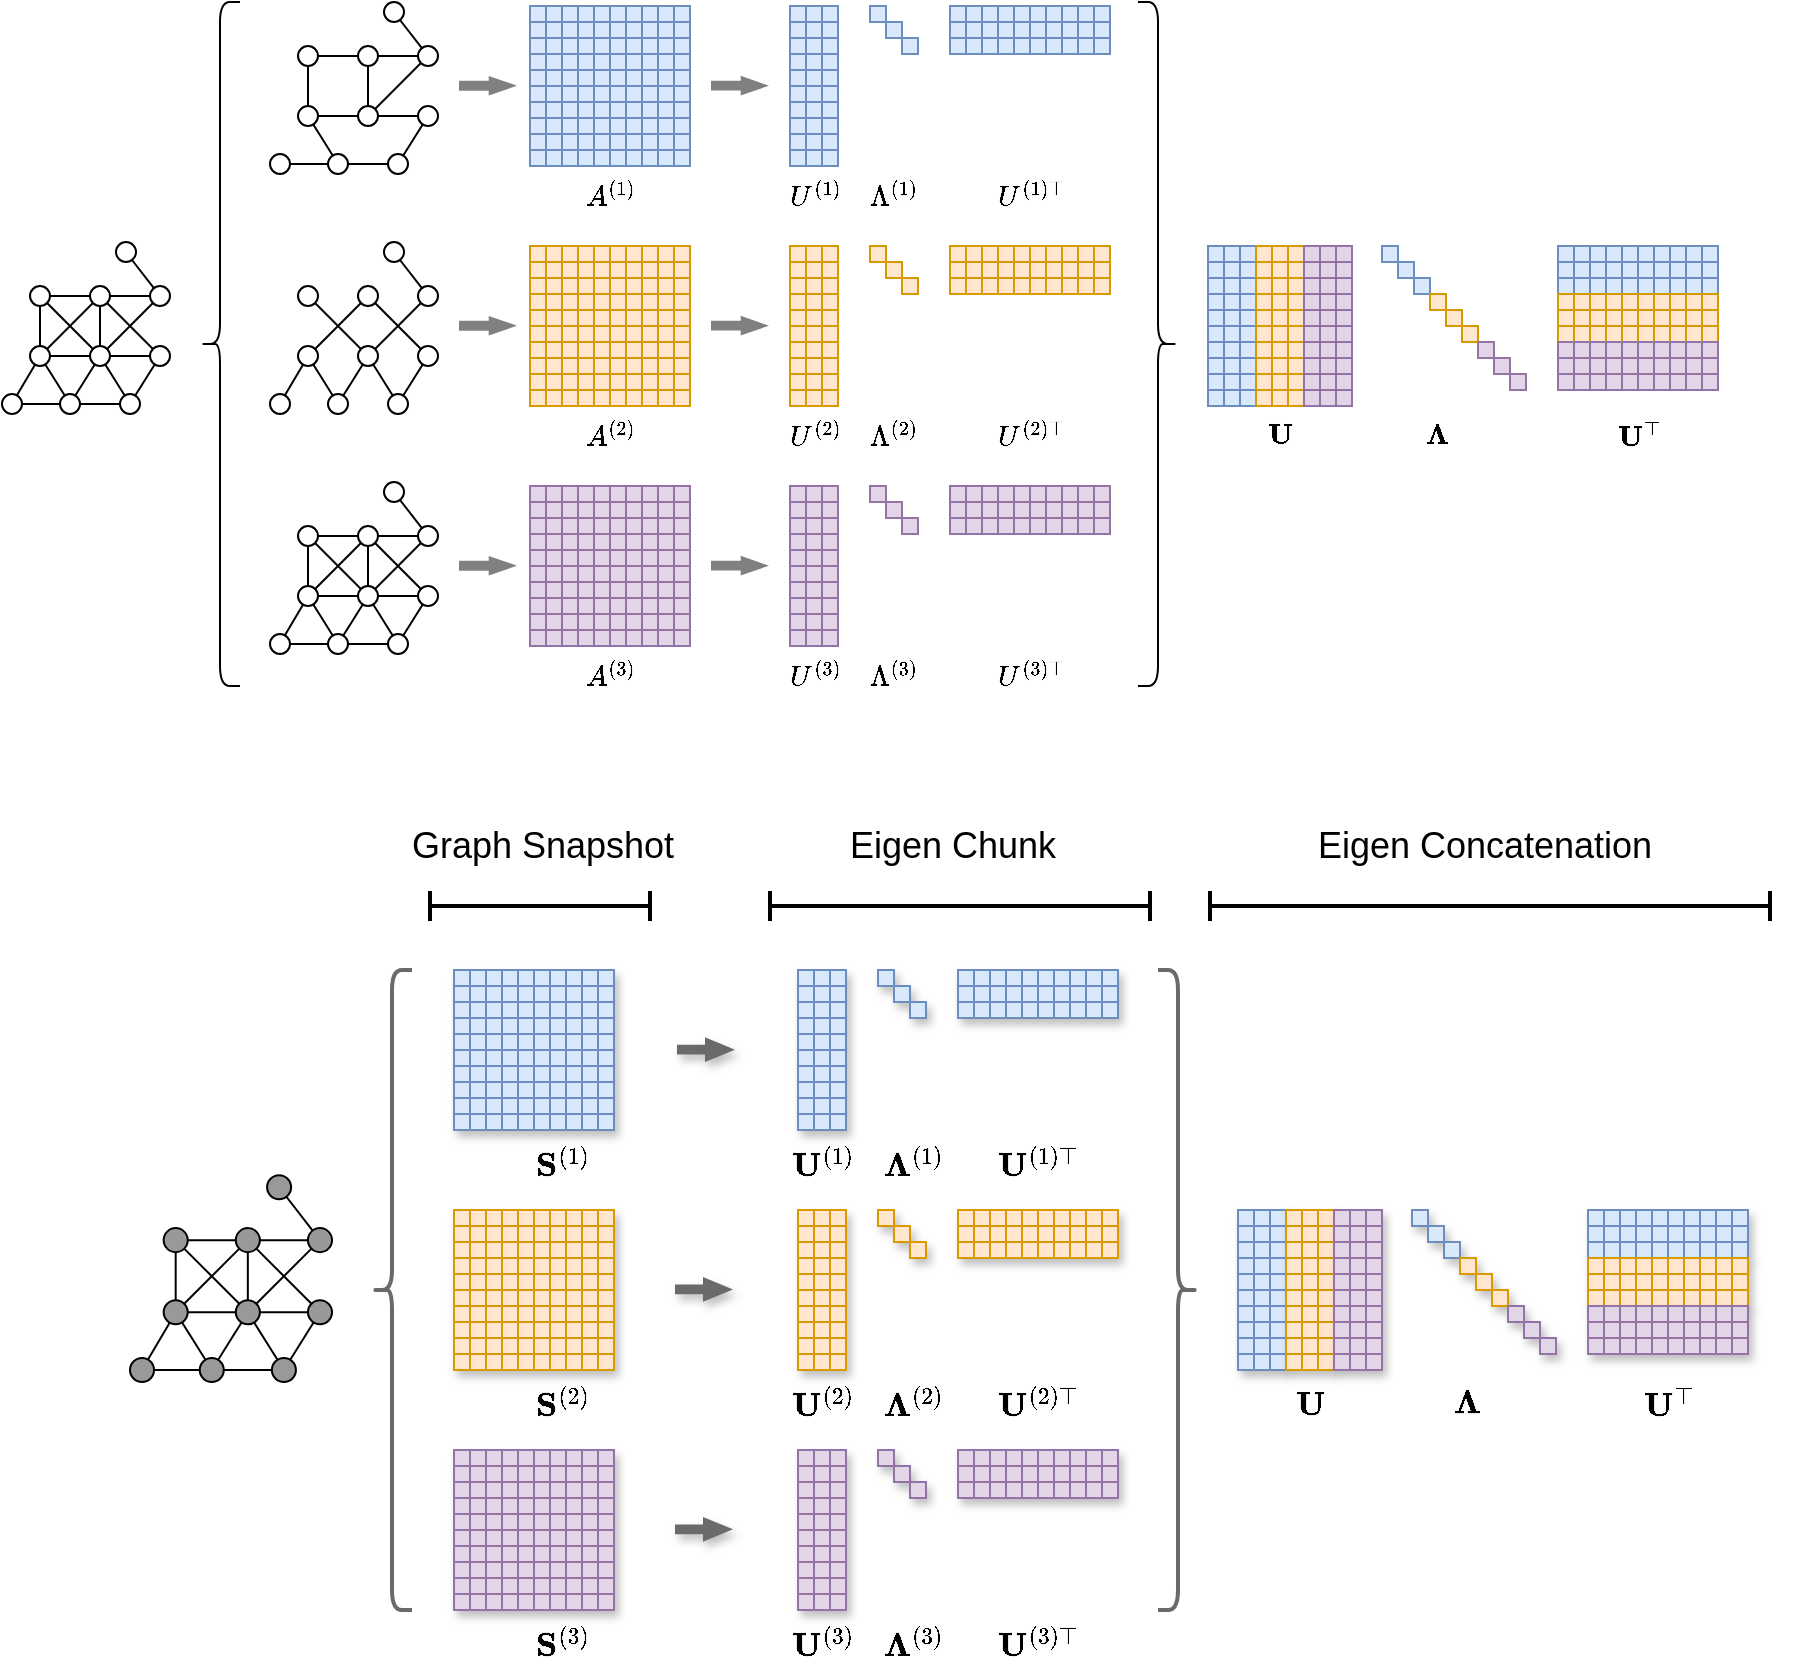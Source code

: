 <mxfile version="26.2.2">
  <diagram name="Page-1" id="6RrpJlBZoV5vu464kDxn">
    <mxGraphModel dx="691" dy="453" grid="1" gridSize="10" guides="1" tooltips="1" connect="1" arrows="1" fold="1" page="1" pageScale="1" pageWidth="850" pageHeight="1100" math="1" shadow="0">
      <root>
        <mxCell id="0" />
        <mxCell id="1" parent="0" />
        <mxCell id="8CWM65gKzEXHZJQPfJf8-293" value="\(\mathbf&amp;nbsp;U^{(1)}\)" style="text;html=1;align=center;verticalAlign=middle;resizable=0;points=[];autosize=1;strokeColor=none;fillColor=none;fontSize=14;" parent="1" vertex="1">
          <mxGeometry x="451" y="604" width="130" height="30" as="geometry" />
        </mxCell>
        <mxCell id="8CWM65gKzEXHZJQPfJf8-295" value="\(\mathbf&amp;nbsp;U^{(1)\top}\)" style="text;html=1;align=center;verticalAlign=middle;resizable=0;points=[];autosize=1;strokeColor=none;fillColor=none;fontSize=14;" parent="1" vertex="1">
          <mxGeometry x="544" y="604" width="160" height="30" as="geometry" />
        </mxCell>
        <mxCell id="8CWM65gKzEXHZJQPfJf8-485" value="\(\mathbf&amp;nbsp;U^{(2)}\)" style="text;html=1;align=center;verticalAlign=middle;resizable=0;points=[];autosize=1;strokeColor=none;fillColor=none;fontSize=14;" parent="1" vertex="1">
          <mxGeometry x="451" y="724" width="130" height="30" as="geometry" />
        </mxCell>
        <mxCell id="8CWM65gKzEXHZJQPfJf8-487" value="\(\mathbf&amp;nbsp;U^{(2)\top}\)" style="text;html=1;align=center;verticalAlign=middle;resizable=0;points=[];autosize=1;strokeColor=none;fillColor=none;fontSize=14;" parent="1" vertex="1">
          <mxGeometry x="544" y="724" width="160" height="30" as="geometry" />
        </mxCell>
        <mxCell id="8CWM65gKzEXHZJQPfJf8-677" value="\(\mathbf&amp;nbsp;U^{(3)}\)" style="text;html=1;align=center;verticalAlign=middle;resizable=0;points=[];autosize=1;strokeColor=none;fillColor=none;fontSize=14;" parent="1" vertex="1">
          <mxGeometry x="451" y="844" width="130" height="30" as="geometry" />
        </mxCell>
        <mxCell id="8CWM65gKzEXHZJQPfJf8-679" value="\(\mathbf&amp;nbsp;U^{(3)\top}\)" style="text;html=1;align=center;verticalAlign=middle;resizable=0;points=[];autosize=1;strokeColor=none;fillColor=none;fontSize=14;" parent="1" vertex="1">
          <mxGeometry x="544" y="844" width="160" height="30" as="geometry" />
        </mxCell>
        <mxCell id="3Gq8nLnJLo40IniWV2qI-2" value="" style="shape=flexArrow;endArrow=classic;html=1;rounded=0;endWidth=6.446;endSize=4.667;width=4.928;fillColor=#6A6A6A;gradientColor=none;strokeColor=none;gradientDirection=east;fontSize=14;shadow=1;" parent="1" edge="1">
          <mxGeometry width="50" height="50" relative="1" as="geometry">
            <mxPoint x="442" y="801.67" as="sourcePoint" />
            <mxPoint x="472" y="801.67" as="targetPoint" />
          </mxGeometry>
        </mxCell>
        <mxCell id="3Gq8nLnJLo40IniWV2qI-1" value="" style="shape=flexArrow;endArrow=classic;html=1;rounded=0;endWidth=6.446;endSize=4.667;width=4.928;fillColor=#6A6A6A;gradientColor=none;strokeColor=none;gradientDirection=east;fontSize=14;shadow=1;" parent="1" edge="1">
          <mxGeometry width="50" height="50" relative="1" as="geometry">
            <mxPoint x="442" y="681.71" as="sourcePoint" />
            <mxPoint x="472" y="681.71" as="targetPoint" />
          </mxGeometry>
        </mxCell>
        <mxCell id="8CWM65gKzEXHZJQPfJf8-294" value="\(\mathbf\Lambda^{(1)}\)" style="text;html=1;align=center;verticalAlign=middle;resizable=0;points=[];autosize=1;strokeColor=none;fillColor=none;fontSize=14;" parent="1" vertex="1">
          <mxGeometry x="476" y="604" width="170" height="30" as="geometry" />
        </mxCell>
        <mxCell id="8CWM65gKzEXHZJQPfJf8-486" value="\(\mathbf\Lambda^{(2)}\)" style="text;html=1;align=center;verticalAlign=middle;resizable=0;points=[];autosize=1;strokeColor=none;fillColor=none;fontSize=14;" parent="1" vertex="1">
          <mxGeometry x="476" y="724" width="170" height="30" as="geometry" />
        </mxCell>
        <mxCell id="8CWM65gKzEXHZJQPfJf8-678" value="\(\mathbf\Lambda^{(3)}\)" style="text;html=1;align=center;verticalAlign=middle;resizable=0;points=[];autosize=1;strokeColor=none;fillColor=none;fontSize=14;" parent="1" vertex="1">
          <mxGeometry x="476" y="844" width="170" height="30" as="geometry" />
        </mxCell>
        <mxCell id="WU8hdON-a3n0kriX1nDm-32" value="" style="group" parent="1" vertex="1" connectable="0">
          <mxGeometry x="106" y="158" width="84" height="86" as="geometry" />
        </mxCell>
        <mxCell id="WU8hdON-a3n0kriX1nDm-1" value="" style="ellipse;whiteSpace=wrap;html=1;aspect=fixed;" parent="WU8hdON-a3n0kriX1nDm-32" vertex="1">
          <mxGeometry x="14" y="52" width="10" height="10" as="geometry" />
        </mxCell>
        <mxCell id="WU8hdON-a3n0kriX1nDm-2" value="" style="ellipse;whiteSpace=wrap;html=1;aspect=fixed;" parent="WU8hdON-a3n0kriX1nDm-32" vertex="1">
          <mxGeometry x="29" y="76" width="10" height="10" as="geometry" />
        </mxCell>
        <mxCell id="WU8hdON-a3n0kriX1nDm-3" value="" style="ellipse;whiteSpace=wrap;html=1;aspect=fixed;" parent="WU8hdON-a3n0kriX1nDm-32" vertex="1">
          <mxGeometry x="44" y="52" width="10" height="10" as="geometry" />
        </mxCell>
        <mxCell id="WU8hdON-a3n0kriX1nDm-4" value="" style="ellipse;whiteSpace=wrap;html=1;aspect=fixed;" parent="WU8hdON-a3n0kriX1nDm-32" vertex="1">
          <mxGeometry x="44" y="22" width="10" height="10" as="geometry" />
        </mxCell>
        <mxCell id="WU8hdON-a3n0kriX1nDm-5" value="" style="ellipse;whiteSpace=wrap;html=1;aspect=fixed;" parent="WU8hdON-a3n0kriX1nDm-32" vertex="1">
          <mxGeometry x="74" y="22" width="10" height="10" as="geometry" />
        </mxCell>
        <mxCell id="WU8hdON-a3n0kriX1nDm-6" value="" style="ellipse;whiteSpace=wrap;html=1;aspect=fixed;" parent="WU8hdON-a3n0kriX1nDm-32" vertex="1">
          <mxGeometry x="59" y="76" width="10" height="10" as="geometry" />
        </mxCell>
        <mxCell id="WU8hdON-a3n0kriX1nDm-7" value="" style="ellipse;whiteSpace=wrap;html=1;aspect=fixed;" parent="WU8hdON-a3n0kriX1nDm-32" vertex="1">
          <mxGeometry x="74" y="52" width="10" height="10" as="geometry" />
        </mxCell>
        <mxCell id="WU8hdON-a3n0kriX1nDm-8" value="" style="ellipse;whiteSpace=wrap;html=1;aspect=fixed;" parent="WU8hdON-a3n0kriX1nDm-32" vertex="1">
          <mxGeometry x="14" y="22" width="10" height="10" as="geometry" />
        </mxCell>
        <mxCell id="WU8hdON-a3n0kriX1nDm-9" value="" style="ellipse;whiteSpace=wrap;html=1;aspect=fixed;" parent="WU8hdON-a3n0kriX1nDm-32" vertex="1">
          <mxGeometry y="76" width="10" height="10" as="geometry" />
        </mxCell>
        <mxCell id="WU8hdON-a3n0kriX1nDm-12" style="rounded=0;orthogonalLoop=1;jettySize=auto;html=1;endArrow=none;endFill=0;" parent="WU8hdON-a3n0kriX1nDm-32" source="WU8hdON-a3n0kriX1nDm-10" target="WU8hdON-a3n0kriX1nDm-5" edge="1">
          <mxGeometry relative="1" as="geometry" />
        </mxCell>
        <mxCell id="WU8hdON-a3n0kriX1nDm-10" value="" style="ellipse;whiteSpace=wrap;html=1;aspect=fixed;" parent="WU8hdON-a3n0kriX1nDm-32" vertex="1">
          <mxGeometry x="57" width="10" height="10" as="geometry" />
        </mxCell>
        <mxCell id="WU8hdON-a3n0kriX1nDm-14" style="rounded=0;orthogonalLoop=1;jettySize=auto;html=1;endArrow=none;endFill=0;" parent="WU8hdON-a3n0kriX1nDm-32" source="WU8hdON-a3n0kriX1nDm-4" target="WU8hdON-a3n0kriX1nDm-5" edge="1">
          <mxGeometry relative="1" as="geometry">
            <mxPoint x="81" y="22" as="sourcePoint" />
            <mxPoint x="87" y="42" as="targetPoint" />
          </mxGeometry>
        </mxCell>
        <mxCell id="WU8hdON-a3n0kriX1nDm-15" style="rounded=0;orthogonalLoop=1;jettySize=auto;html=1;endArrow=none;endFill=0;" parent="WU8hdON-a3n0kriX1nDm-32" source="WU8hdON-a3n0kriX1nDm-5" target="WU8hdON-a3n0kriX1nDm-3" edge="1">
          <mxGeometry relative="1" as="geometry">
            <mxPoint x="91" y="32" as="sourcePoint" />
            <mxPoint x="97" y="52" as="targetPoint" />
          </mxGeometry>
        </mxCell>
        <mxCell id="WU8hdON-a3n0kriX1nDm-16" style="rounded=0;orthogonalLoop=1;jettySize=auto;html=1;endArrow=none;endFill=0;" parent="WU8hdON-a3n0kriX1nDm-32" source="WU8hdON-a3n0kriX1nDm-4" target="WU8hdON-a3n0kriX1nDm-8" edge="1">
          <mxGeometry relative="1" as="geometry">
            <mxPoint x="101" y="42" as="sourcePoint" />
            <mxPoint x="107" y="62" as="targetPoint" />
          </mxGeometry>
        </mxCell>
        <mxCell id="WU8hdON-a3n0kriX1nDm-17" style="rounded=0;orthogonalLoop=1;jettySize=auto;html=1;endArrow=none;endFill=0;" parent="WU8hdON-a3n0kriX1nDm-32" source="WU8hdON-a3n0kriX1nDm-7" target="WU8hdON-a3n0kriX1nDm-3" edge="1">
          <mxGeometry relative="1" as="geometry">
            <mxPoint x="111" y="52" as="sourcePoint" />
            <mxPoint x="117" y="72" as="targetPoint" />
          </mxGeometry>
        </mxCell>
        <mxCell id="WU8hdON-a3n0kriX1nDm-18" style="rounded=0;orthogonalLoop=1;jettySize=auto;html=1;endArrow=none;endFill=0;" parent="WU8hdON-a3n0kriX1nDm-32" source="WU8hdON-a3n0kriX1nDm-3" target="WU8hdON-a3n0kriX1nDm-6" edge="1">
          <mxGeometry relative="1" as="geometry">
            <mxPoint x="121" y="62" as="sourcePoint" />
            <mxPoint x="127" y="82" as="targetPoint" />
          </mxGeometry>
        </mxCell>
        <mxCell id="WU8hdON-a3n0kriX1nDm-19" style="rounded=0;orthogonalLoop=1;jettySize=auto;html=1;endArrow=none;endFill=0;" parent="WU8hdON-a3n0kriX1nDm-32" source="WU8hdON-a3n0kriX1nDm-4" target="WU8hdON-a3n0kriX1nDm-3" edge="1">
          <mxGeometry relative="1" as="geometry">
            <mxPoint x="24" y="62" as="sourcePoint" />
            <mxPoint x="30" y="82" as="targetPoint" />
          </mxGeometry>
        </mxCell>
        <mxCell id="WU8hdON-a3n0kriX1nDm-20" style="rounded=0;orthogonalLoop=1;jettySize=auto;html=1;endArrow=none;endFill=0;" parent="WU8hdON-a3n0kriX1nDm-32" source="WU8hdON-a3n0kriX1nDm-8" target="WU8hdON-a3n0kriX1nDm-1" edge="1">
          <mxGeometry relative="1" as="geometry">
            <mxPoint x="18" y="27" as="sourcePoint" />
            <mxPoint x="24" y="42" as="targetPoint" />
          </mxGeometry>
        </mxCell>
        <mxCell id="WU8hdON-a3n0kriX1nDm-21" style="rounded=0;orthogonalLoop=1;jettySize=auto;html=1;endArrow=none;endFill=0;" parent="WU8hdON-a3n0kriX1nDm-32" source="WU8hdON-a3n0kriX1nDm-2" target="WU8hdON-a3n0kriX1nDm-1" edge="1">
          <mxGeometry relative="1" as="geometry">
            <mxPoint x="29" y="42" as="sourcePoint" />
            <mxPoint x="29" y="62" as="targetPoint" />
          </mxGeometry>
        </mxCell>
        <mxCell id="WU8hdON-a3n0kriX1nDm-22" style="rounded=0;orthogonalLoop=1;jettySize=auto;html=1;endArrow=none;endFill=0;" parent="WU8hdON-a3n0kriX1nDm-32" source="WU8hdON-a3n0kriX1nDm-1" target="WU8hdON-a3n0kriX1nDm-4" edge="1">
          <mxGeometry relative="1" as="geometry">
            <mxPoint x="39" y="42" as="sourcePoint" />
            <mxPoint x="39" y="62" as="targetPoint" />
          </mxGeometry>
        </mxCell>
        <mxCell id="WU8hdON-a3n0kriX1nDm-23" style="rounded=0;orthogonalLoop=1;jettySize=auto;html=1;endArrow=none;endFill=0;" parent="WU8hdON-a3n0kriX1nDm-32" source="WU8hdON-a3n0kriX1nDm-9" target="WU8hdON-a3n0kriX1nDm-2" edge="1">
          <mxGeometry relative="1" as="geometry">
            <mxPoint x="49" y="52" as="sourcePoint" />
            <mxPoint x="49" y="72" as="targetPoint" />
          </mxGeometry>
        </mxCell>
        <mxCell id="WU8hdON-a3n0kriX1nDm-24" style="rounded=0;orthogonalLoop=1;jettySize=auto;html=1;endArrow=none;endFill=0;" parent="WU8hdON-a3n0kriX1nDm-32" source="WU8hdON-a3n0kriX1nDm-1" target="WU8hdON-a3n0kriX1nDm-3" edge="1">
          <mxGeometry relative="1" as="geometry">
            <mxPoint x="59" y="62" as="sourcePoint" />
            <mxPoint x="59" y="82" as="targetPoint" />
          </mxGeometry>
        </mxCell>
        <mxCell id="WU8hdON-a3n0kriX1nDm-25" style="rounded=0;orthogonalLoop=1;jettySize=auto;html=1;endArrow=none;endFill=0;" parent="WU8hdON-a3n0kriX1nDm-32" source="WU8hdON-a3n0kriX1nDm-6" target="WU8hdON-a3n0kriX1nDm-7" edge="1">
          <mxGeometry relative="1" as="geometry">
            <mxPoint x="69" y="72" as="sourcePoint" />
            <mxPoint x="69" y="92" as="targetPoint" />
          </mxGeometry>
        </mxCell>
        <mxCell id="WU8hdON-a3n0kriX1nDm-26" style="rounded=0;orthogonalLoop=1;jettySize=auto;html=1;endArrow=none;endFill=0;" parent="WU8hdON-a3n0kriX1nDm-32" source="WU8hdON-a3n0kriX1nDm-3" target="WU8hdON-a3n0kriX1nDm-2" edge="1">
          <mxGeometry relative="1" as="geometry">
            <mxPoint x="79" y="82" as="sourcePoint" />
            <mxPoint x="79" y="102" as="targetPoint" />
          </mxGeometry>
        </mxCell>
        <mxCell id="WU8hdON-a3n0kriX1nDm-27" style="rounded=0;orthogonalLoop=1;jettySize=auto;html=1;endArrow=none;endFill=0;" parent="WU8hdON-a3n0kriX1nDm-32" source="WU8hdON-a3n0kriX1nDm-4" target="WU8hdON-a3n0kriX1nDm-7" edge="1">
          <mxGeometry relative="1" as="geometry">
            <mxPoint x="64" y="39" as="sourcePoint" />
            <mxPoint x="94" y="62" as="targetPoint" />
          </mxGeometry>
        </mxCell>
        <mxCell id="WU8hdON-a3n0kriX1nDm-28" style="rounded=0;orthogonalLoop=1;jettySize=auto;html=1;endArrow=none;endFill=0;" parent="WU8hdON-a3n0kriX1nDm-32" source="WU8hdON-a3n0kriX1nDm-8" target="WU8hdON-a3n0kriX1nDm-3" edge="1">
          <mxGeometry relative="1" as="geometry">
            <mxPoint x="63" y="41" as="sourcePoint" />
            <mxPoint x="85" y="63" as="targetPoint" />
          </mxGeometry>
        </mxCell>
        <mxCell id="WU8hdON-a3n0kriX1nDm-29" style="rounded=0;orthogonalLoop=1;jettySize=auto;html=1;endArrow=none;endFill=0;" parent="WU8hdON-a3n0kriX1nDm-32" source="WU8hdON-a3n0kriX1nDm-6" target="WU8hdON-a3n0kriX1nDm-2" edge="1">
          <mxGeometry relative="1" as="geometry">
            <mxPoint x="56" y="71" as="sourcePoint" />
            <mxPoint x="47" y="87" as="targetPoint" />
          </mxGeometry>
        </mxCell>
        <mxCell id="WU8hdON-a3n0kriX1nDm-30" style="rounded=0;orthogonalLoop=1;jettySize=auto;html=1;endArrow=none;endFill=0;" parent="WU8hdON-a3n0kriX1nDm-32" source="WU8hdON-a3n0kriX1nDm-9" target="WU8hdON-a3n0kriX1nDm-1" edge="1">
          <mxGeometry relative="1" as="geometry">
            <mxPoint x="41" y="87" as="sourcePoint" />
            <mxPoint x="32" y="71" as="targetPoint" />
          </mxGeometry>
        </mxCell>
        <mxCell id="WU8hdON-a3n0kriX1nDm-33" value="" style="group" parent="1" vertex="1" connectable="0">
          <mxGeometry x="240" y="38" width="84" height="86" as="geometry" />
        </mxCell>
        <mxCell id="WU8hdON-a3n0kriX1nDm-34" value="" style="ellipse;whiteSpace=wrap;html=1;aspect=fixed;" parent="WU8hdON-a3n0kriX1nDm-33" vertex="1">
          <mxGeometry x="14" y="52" width="10" height="10" as="geometry" />
        </mxCell>
        <mxCell id="WU8hdON-a3n0kriX1nDm-35" value="" style="ellipse;whiteSpace=wrap;html=1;aspect=fixed;" parent="WU8hdON-a3n0kriX1nDm-33" vertex="1">
          <mxGeometry x="29" y="76" width="10" height="10" as="geometry" />
        </mxCell>
        <mxCell id="WU8hdON-a3n0kriX1nDm-36" value="" style="ellipse;whiteSpace=wrap;html=1;aspect=fixed;" parent="WU8hdON-a3n0kriX1nDm-33" vertex="1">
          <mxGeometry x="44" y="52" width="10" height="10" as="geometry" />
        </mxCell>
        <mxCell id="WU8hdON-a3n0kriX1nDm-37" value="" style="ellipse;whiteSpace=wrap;html=1;aspect=fixed;" parent="WU8hdON-a3n0kriX1nDm-33" vertex="1">
          <mxGeometry x="44" y="22" width="10" height="10" as="geometry" />
        </mxCell>
        <mxCell id="WU8hdON-a3n0kriX1nDm-38" value="" style="ellipse;whiteSpace=wrap;html=1;aspect=fixed;" parent="WU8hdON-a3n0kriX1nDm-33" vertex="1">
          <mxGeometry x="74" y="22" width="10" height="10" as="geometry" />
        </mxCell>
        <mxCell id="WU8hdON-a3n0kriX1nDm-39" value="" style="ellipse;whiteSpace=wrap;html=1;aspect=fixed;" parent="WU8hdON-a3n0kriX1nDm-33" vertex="1">
          <mxGeometry x="59" y="76" width="10" height="10" as="geometry" />
        </mxCell>
        <mxCell id="WU8hdON-a3n0kriX1nDm-40" value="" style="ellipse;whiteSpace=wrap;html=1;aspect=fixed;" parent="WU8hdON-a3n0kriX1nDm-33" vertex="1">
          <mxGeometry x="74" y="52" width="10" height="10" as="geometry" />
        </mxCell>
        <mxCell id="WU8hdON-a3n0kriX1nDm-41" value="" style="ellipse;whiteSpace=wrap;html=1;aspect=fixed;" parent="WU8hdON-a3n0kriX1nDm-33" vertex="1">
          <mxGeometry x="14" y="22" width="10" height="10" as="geometry" />
        </mxCell>
        <mxCell id="WU8hdON-a3n0kriX1nDm-42" value="" style="ellipse;whiteSpace=wrap;html=1;aspect=fixed;" parent="WU8hdON-a3n0kriX1nDm-33" vertex="1">
          <mxGeometry y="76" width="10" height="10" as="geometry" />
        </mxCell>
        <mxCell id="WU8hdON-a3n0kriX1nDm-43" style="rounded=0;orthogonalLoop=1;jettySize=auto;html=1;endArrow=none;endFill=0;" parent="WU8hdON-a3n0kriX1nDm-33" source="WU8hdON-a3n0kriX1nDm-44" target="WU8hdON-a3n0kriX1nDm-38" edge="1">
          <mxGeometry relative="1" as="geometry" />
        </mxCell>
        <mxCell id="WU8hdON-a3n0kriX1nDm-44" value="" style="ellipse;whiteSpace=wrap;html=1;aspect=fixed;" parent="WU8hdON-a3n0kriX1nDm-33" vertex="1">
          <mxGeometry x="57" width="10" height="10" as="geometry" />
        </mxCell>
        <mxCell id="WU8hdON-a3n0kriX1nDm-45" style="rounded=0;orthogonalLoop=1;jettySize=auto;html=1;endArrow=none;endFill=0;" parent="WU8hdON-a3n0kriX1nDm-33" source="WU8hdON-a3n0kriX1nDm-37" target="WU8hdON-a3n0kriX1nDm-38" edge="1">
          <mxGeometry relative="1" as="geometry">
            <mxPoint x="81" y="22" as="sourcePoint" />
            <mxPoint x="87" y="42" as="targetPoint" />
          </mxGeometry>
        </mxCell>
        <mxCell id="WU8hdON-a3n0kriX1nDm-46" style="rounded=0;orthogonalLoop=1;jettySize=auto;html=1;endArrow=none;endFill=0;" parent="WU8hdON-a3n0kriX1nDm-33" source="WU8hdON-a3n0kriX1nDm-38" target="WU8hdON-a3n0kriX1nDm-36" edge="1">
          <mxGeometry relative="1" as="geometry">
            <mxPoint x="91" y="32" as="sourcePoint" />
            <mxPoint x="97" y="52" as="targetPoint" />
          </mxGeometry>
        </mxCell>
        <mxCell id="WU8hdON-a3n0kriX1nDm-47" style="rounded=0;orthogonalLoop=1;jettySize=auto;html=1;endArrow=none;endFill=0;" parent="WU8hdON-a3n0kriX1nDm-33" source="WU8hdON-a3n0kriX1nDm-37" target="WU8hdON-a3n0kriX1nDm-41" edge="1">
          <mxGeometry relative="1" as="geometry">
            <mxPoint x="101" y="42" as="sourcePoint" />
            <mxPoint x="107" y="62" as="targetPoint" />
          </mxGeometry>
        </mxCell>
        <mxCell id="WU8hdON-a3n0kriX1nDm-48" style="rounded=0;orthogonalLoop=1;jettySize=auto;html=1;endArrow=none;endFill=0;" parent="WU8hdON-a3n0kriX1nDm-33" source="WU8hdON-a3n0kriX1nDm-40" target="WU8hdON-a3n0kriX1nDm-36" edge="1">
          <mxGeometry relative="1" as="geometry">
            <mxPoint x="111" y="52" as="sourcePoint" />
            <mxPoint x="117" y="72" as="targetPoint" />
          </mxGeometry>
        </mxCell>
        <mxCell id="WU8hdON-a3n0kriX1nDm-50" style="rounded=0;orthogonalLoop=1;jettySize=auto;html=1;endArrow=none;endFill=0;" parent="WU8hdON-a3n0kriX1nDm-33" source="WU8hdON-a3n0kriX1nDm-37" target="WU8hdON-a3n0kriX1nDm-36" edge="1">
          <mxGeometry relative="1" as="geometry">
            <mxPoint x="24" y="62" as="sourcePoint" />
            <mxPoint x="30" y="82" as="targetPoint" />
          </mxGeometry>
        </mxCell>
        <mxCell id="WU8hdON-a3n0kriX1nDm-51" style="rounded=0;orthogonalLoop=1;jettySize=auto;html=1;endArrow=none;endFill=0;" parent="WU8hdON-a3n0kriX1nDm-33" source="WU8hdON-a3n0kriX1nDm-41" target="WU8hdON-a3n0kriX1nDm-34" edge="1">
          <mxGeometry relative="1" as="geometry">
            <mxPoint x="18" y="27" as="sourcePoint" />
            <mxPoint x="24" y="42" as="targetPoint" />
          </mxGeometry>
        </mxCell>
        <mxCell id="WU8hdON-a3n0kriX1nDm-52" style="rounded=0;orthogonalLoop=1;jettySize=auto;html=1;endArrow=none;endFill=0;" parent="WU8hdON-a3n0kriX1nDm-33" source="WU8hdON-a3n0kriX1nDm-35" target="WU8hdON-a3n0kriX1nDm-34" edge="1">
          <mxGeometry relative="1" as="geometry">
            <mxPoint x="29" y="42" as="sourcePoint" />
            <mxPoint x="29" y="62" as="targetPoint" />
          </mxGeometry>
        </mxCell>
        <mxCell id="WU8hdON-a3n0kriX1nDm-54" style="rounded=0;orthogonalLoop=1;jettySize=auto;html=1;endArrow=none;endFill=0;" parent="WU8hdON-a3n0kriX1nDm-33" source="WU8hdON-a3n0kriX1nDm-42" target="WU8hdON-a3n0kriX1nDm-35" edge="1">
          <mxGeometry relative="1" as="geometry">
            <mxPoint x="49" y="52" as="sourcePoint" />
            <mxPoint x="49" y="72" as="targetPoint" />
          </mxGeometry>
        </mxCell>
        <mxCell id="WU8hdON-a3n0kriX1nDm-55" style="rounded=0;orthogonalLoop=1;jettySize=auto;html=1;endArrow=none;endFill=0;" parent="WU8hdON-a3n0kriX1nDm-33" source="WU8hdON-a3n0kriX1nDm-34" target="WU8hdON-a3n0kriX1nDm-36" edge="1">
          <mxGeometry relative="1" as="geometry">
            <mxPoint x="59" y="62" as="sourcePoint" />
            <mxPoint x="59" y="82" as="targetPoint" />
          </mxGeometry>
        </mxCell>
        <mxCell id="WU8hdON-a3n0kriX1nDm-56" style="rounded=0;orthogonalLoop=1;jettySize=auto;html=1;endArrow=none;endFill=0;" parent="WU8hdON-a3n0kriX1nDm-33" source="WU8hdON-a3n0kriX1nDm-39" target="WU8hdON-a3n0kriX1nDm-40" edge="1">
          <mxGeometry relative="1" as="geometry">
            <mxPoint x="69" y="72" as="sourcePoint" />
            <mxPoint x="69" y="92" as="targetPoint" />
          </mxGeometry>
        </mxCell>
        <mxCell id="WU8hdON-a3n0kriX1nDm-60" style="rounded=0;orthogonalLoop=1;jettySize=auto;html=1;endArrow=none;endFill=0;" parent="WU8hdON-a3n0kriX1nDm-33" source="WU8hdON-a3n0kriX1nDm-39" target="WU8hdON-a3n0kriX1nDm-35" edge="1">
          <mxGeometry relative="1" as="geometry">
            <mxPoint x="56" y="71" as="sourcePoint" />
            <mxPoint x="47" y="87" as="targetPoint" />
          </mxGeometry>
        </mxCell>
        <mxCell id="WU8hdON-a3n0kriX1nDm-62" value="" style="group" parent="1" vertex="1" connectable="0">
          <mxGeometry x="240" y="158" width="84" height="86" as="geometry" />
        </mxCell>
        <mxCell id="WU8hdON-a3n0kriX1nDm-63" value="" style="ellipse;whiteSpace=wrap;html=1;aspect=fixed;" parent="WU8hdON-a3n0kriX1nDm-62" vertex="1">
          <mxGeometry x="14" y="52" width="10" height="10" as="geometry" />
        </mxCell>
        <mxCell id="WU8hdON-a3n0kriX1nDm-64" value="" style="ellipse;whiteSpace=wrap;html=1;aspect=fixed;" parent="WU8hdON-a3n0kriX1nDm-62" vertex="1">
          <mxGeometry x="29" y="76" width="10" height="10" as="geometry" />
        </mxCell>
        <mxCell id="WU8hdON-a3n0kriX1nDm-65" value="" style="ellipse;whiteSpace=wrap;html=1;aspect=fixed;" parent="WU8hdON-a3n0kriX1nDm-62" vertex="1">
          <mxGeometry x="44" y="52" width="10" height="10" as="geometry" />
        </mxCell>
        <mxCell id="WU8hdON-a3n0kriX1nDm-66" value="" style="ellipse;whiteSpace=wrap;html=1;aspect=fixed;" parent="WU8hdON-a3n0kriX1nDm-62" vertex="1">
          <mxGeometry x="44" y="22" width="10" height="10" as="geometry" />
        </mxCell>
        <mxCell id="WU8hdON-a3n0kriX1nDm-67" value="" style="ellipse;whiteSpace=wrap;html=1;aspect=fixed;" parent="WU8hdON-a3n0kriX1nDm-62" vertex="1">
          <mxGeometry x="74" y="22" width="10" height="10" as="geometry" />
        </mxCell>
        <mxCell id="WU8hdON-a3n0kriX1nDm-68" value="" style="ellipse;whiteSpace=wrap;html=1;aspect=fixed;" parent="WU8hdON-a3n0kriX1nDm-62" vertex="1">
          <mxGeometry x="59" y="76" width="10" height="10" as="geometry" />
        </mxCell>
        <mxCell id="WU8hdON-a3n0kriX1nDm-69" value="" style="ellipse;whiteSpace=wrap;html=1;aspect=fixed;" parent="WU8hdON-a3n0kriX1nDm-62" vertex="1">
          <mxGeometry x="74" y="52" width="10" height="10" as="geometry" />
        </mxCell>
        <mxCell id="WU8hdON-a3n0kriX1nDm-70" value="" style="ellipse;whiteSpace=wrap;html=1;aspect=fixed;" parent="WU8hdON-a3n0kriX1nDm-62" vertex="1">
          <mxGeometry x="14" y="22" width="10" height="10" as="geometry" />
        </mxCell>
        <mxCell id="WU8hdON-a3n0kriX1nDm-71" value="" style="ellipse;whiteSpace=wrap;html=1;aspect=fixed;" parent="WU8hdON-a3n0kriX1nDm-62" vertex="1">
          <mxGeometry y="76" width="10" height="10" as="geometry" />
        </mxCell>
        <mxCell id="WU8hdON-a3n0kriX1nDm-72" style="rounded=0;orthogonalLoop=1;jettySize=auto;html=1;endArrow=none;endFill=0;" parent="WU8hdON-a3n0kriX1nDm-62" source="WU8hdON-a3n0kriX1nDm-73" target="WU8hdON-a3n0kriX1nDm-67" edge="1">
          <mxGeometry relative="1" as="geometry" />
        </mxCell>
        <mxCell id="WU8hdON-a3n0kriX1nDm-73" value="" style="ellipse;whiteSpace=wrap;html=1;aspect=fixed;" parent="WU8hdON-a3n0kriX1nDm-62" vertex="1">
          <mxGeometry x="57" width="10" height="10" as="geometry" />
        </mxCell>
        <mxCell id="WU8hdON-a3n0kriX1nDm-75" style="rounded=0;orthogonalLoop=1;jettySize=auto;html=1;endArrow=none;endFill=0;" parent="WU8hdON-a3n0kriX1nDm-62" source="WU8hdON-a3n0kriX1nDm-67" target="WU8hdON-a3n0kriX1nDm-65" edge="1">
          <mxGeometry relative="1" as="geometry">
            <mxPoint x="91" y="32" as="sourcePoint" />
            <mxPoint x="97" y="52" as="targetPoint" />
          </mxGeometry>
        </mxCell>
        <mxCell id="WU8hdON-a3n0kriX1nDm-78" style="rounded=0;orthogonalLoop=1;jettySize=auto;html=1;endArrow=none;endFill=0;" parent="WU8hdON-a3n0kriX1nDm-62" source="WU8hdON-a3n0kriX1nDm-65" target="WU8hdON-a3n0kriX1nDm-68" edge="1">
          <mxGeometry relative="1" as="geometry">
            <mxPoint x="121" y="62" as="sourcePoint" />
            <mxPoint x="127" y="82" as="targetPoint" />
          </mxGeometry>
        </mxCell>
        <mxCell id="WU8hdON-a3n0kriX1nDm-81" style="rounded=0;orthogonalLoop=1;jettySize=auto;html=1;endArrow=none;endFill=0;" parent="WU8hdON-a3n0kriX1nDm-62" source="WU8hdON-a3n0kriX1nDm-64" target="WU8hdON-a3n0kriX1nDm-63" edge="1">
          <mxGeometry relative="1" as="geometry">
            <mxPoint x="29" y="42" as="sourcePoint" />
            <mxPoint x="29" y="62" as="targetPoint" />
          </mxGeometry>
        </mxCell>
        <mxCell id="WU8hdON-a3n0kriX1nDm-82" style="rounded=0;orthogonalLoop=1;jettySize=auto;html=1;endArrow=none;endFill=0;" parent="WU8hdON-a3n0kriX1nDm-62" source="WU8hdON-a3n0kriX1nDm-63" target="WU8hdON-a3n0kriX1nDm-66" edge="1">
          <mxGeometry relative="1" as="geometry">
            <mxPoint x="39" y="42" as="sourcePoint" />
            <mxPoint x="39" y="62" as="targetPoint" />
          </mxGeometry>
        </mxCell>
        <mxCell id="WU8hdON-a3n0kriX1nDm-85" style="rounded=0;orthogonalLoop=1;jettySize=auto;html=1;endArrow=none;endFill=0;" parent="WU8hdON-a3n0kriX1nDm-62" source="WU8hdON-a3n0kriX1nDm-68" target="WU8hdON-a3n0kriX1nDm-69" edge="1">
          <mxGeometry relative="1" as="geometry">
            <mxPoint x="69" y="72" as="sourcePoint" />
            <mxPoint x="69" y="92" as="targetPoint" />
          </mxGeometry>
        </mxCell>
        <mxCell id="WU8hdON-a3n0kriX1nDm-86" style="rounded=0;orthogonalLoop=1;jettySize=auto;html=1;endArrow=none;endFill=0;" parent="WU8hdON-a3n0kriX1nDm-62" source="WU8hdON-a3n0kriX1nDm-65" target="WU8hdON-a3n0kriX1nDm-64" edge="1">
          <mxGeometry relative="1" as="geometry">
            <mxPoint x="79" y="82" as="sourcePoint" />
            <mxPoint x="79" y="102" as="targetPoint" />
          </mxGeometry>
        </mxCell>
        <mxCell id="WU8hdON-a3n0kriX1nDm-87" style="rounded=0;orthogonalLoop=1;jettySize=auto;html=1;endArrow=none;endFill=0;" parent="WU8hdON-a3n0kriX1nDm-62" source="WU8hdON-a3n0kriX1nDm-66" target="WU8hdON-a3n0kriX1nDm-69" edge="1">
          <mxGeometry relative="1" as="geometry">
            <mxPoint x="64" y="39" as="sourcePoint" />
            <mxPoint x="94" y="62" as="targetPoint" />
          </mxGeometry>
        </mxCell>
        <mxCell id="WU8hdON-a3n0kriX1nDm-88" style="rounded=0;orthogonalLoop=1;jettySize=auto;html=1;endArrow=none;endFill=0;" parent="WU8hdON-a3n0kriX1nDm-62" source="WU8hdON-a3n0kriX1nDm-70" target="WU8hdON-a3n0kriX1nDm-65" edge="1">
          <mxGeometry relative="1" as="geometry">
            <mxPoint x="63" y="41" as="sourcePoint" />
            <mxPoint x="85" y="63" as="targetPoint" />
          </mxGeometry>
        </mxCell>
        <mxCell id="WU8hdON-a3n0kriX1nDm-90" style="rounded=0;orthogonalLoop=1;jettySize=auto;html=1;endArrow=none;endFill=0;" parent="WU8hdON-a3n0kriX1nDm-62" source="WU8hdON-a3n0kriX1nDm-71" target="WU8hdON-a3n0kriX1nDm-63" edge="1">
          <mxGeometry relative="1" as="geometry">
            <mxPoint x="41" y="87" as="sourcePoint" />
            <mxPoint x="32" y="71" as="targetPoint" />
          </mxGeometry>
        </mxCell>
        <mxCell id="WU8hdON-a3n0kriX1nDm-93" value="" style="group" parent="1" vertex="1" connectable="0">
          <mxGeometry x="240" y="278" width="84" height="86" as="geometry" />
        </mxCell>
        <mxCell id="WU8hdON-a3n0kriX1nDm-94" value="" style="ellipse;whiteSpace=wrap;html=1;aspect=fixed;" parent="WU8hdON-a3n0kriX1nDm-93" vertex="1">
          <mxGeometry x="14" y="52" width="10" height="10" as="geometry" />
        </mxCell>
        <mxCell id="WU8hdON-a3n0kriX1nDm-95" value="" style="ellipse;whiteSpace=wrap;html=1;aspect=fixed;" parent="WU8hdON-a3n0kriX1nDm-93" vertex="1">
          <mxGeometry x="29" y="76" width="10" height="10" as="geometry" />
        </mxCell>
        <mxCell id="WU8hdON-a3n0kriX1nDm-96" value="" style="ellipse;whiteSpace=wrap;html=1;aspect=fixed;" parent="WU8hdON-a3n0kriX1nDm-93" vertex="1">
          <mxGeometry x="44" y="52" width="10" height="10" as="geometry" />
        </mxCell>
        <mxCell id="WU8hdON-a3n0kriX1nDm-97" value="" style="ellipse;whiteSpace=wrap;html=1;aspect=fixed;" parent="WU8hdON-a3n0kriX1nDm-93" vertex="1">
          <mxGeometry x="44" y="22" width="10" height="10" as="geometry" />
        </mxCell>
        <mxCell id="WU8hdON-a3n0kriX1nDm-98" value="" style="ellipse;whiteSpace=wrap;html=1;aspect=fixed;" parent="WU8hdON-a3n0kriX1nDm-93" vertex="1">
          <mxGeometry x="74" y="22" width="10" height="10" as="geometry" />
        </mxCell>
        <mxCell id="WU8hdON-a3n0kriX1nDm-99" value="" style="ellipse;whiteSpace=wrap;html=1;aspect=fixed;" parent="WU8hdON-a3n0kriX1nDm-93" vertex="1">
          <mxGeometry x="59" y="76" width="10" height="10" as="geometry" />
        </mxCell>
        <mxCell id="WU8hdON-a3n0kriX1nDm-100" value="" style="ellipse;whiteSpace=wrap;html=1;aspect=fixed;" parent="WU8hdON-a3n0kriX1nDm-93" vertex="1">
          <mxGeometry x="74" y="52" width="10" height="10" as="geometry" />
        </mxCell>
        <mxCell id="WU8hdON-a3n0kriX1nDm-101" value="" style="ellipse;whiteSpace=wrap;html=1;aspect=fixed;" parent="WU8hdON-a3n0kriX1nDm-93" vertex="1">
          <mxGeometry x="14" y="22" width="10" height="10" as="geometry" />
        </mxCell>
        <mxCell id="WU8hdON-a3n0kriX1nDm-102" value="" style="ellipse;whiteSpace=wrap;html=1;aspect=fixed;" parent="WU8hdON-a3n0kriX1nDm-93" vertex="1">
          <mxGeometry y="76" width="10" height="10" as="geometry" />
        </mxCell>
        <mxCell id="WU8hdON-a3n0kriX1nDm-103" style="rounded=0;orthogonalLoop=1;jettySize=auto;html=1;endArrow=none;endFill=0;" parent="WU8hdON-a3n0kriX1nDm-93" source="WU8hdON-a3n0kriX1nDm-104" target="WU8hdON-a3n0kriX1nDm-98" edge="1">
          <mxGeometry relative="1" as="geometry" />
        </mxCell>
        <mxCell id="WU8hdON-a3n0kriX1nDm-104" value="" style="ellipse;whiteSpace=wrap;html=1;aspect=fixed;" parent="WU8hdON-a3n0kriX1nDm-93" vertex="1">
          <mxGeometry x="57" width="10" height="10" as="geometry" />
        </mxCell>
        <mxCell id="WU8hdON-a3n0kriX1nDm-105" style="rounded=0;orthogonalLoop=1;jettySize=auto;html=1;endArrow=none;endFill=0;" parent="WU8hdON-a3n0kriX1nDm-93" source="WU8hdON-a3n0kriX1nDm-97" target="WU8hdON-a3n0kriX1nDm-98" edge="1">
          <mxGeometry relative="1" as="geometry">
            <mxPoint x="81" y="22" as="sourcePoint" />
            <mxPoint x="87" y="42" as="targetPoint" />
          </mxGeometry>
        </mxCell>
        <mxCell id="WU8hdON-a3n0kriX1nDm-106" style="rounded=0;orthogonalLoop=1;jettySize=auto;html=1;endArrow=none;endFill=0;" parent="WU8hdON-a3n0kriX1nDm-93" source="WU8hdON-a3n0kriX1nDm-98" target="WU8hdON-a3n0kriX1nDm-96" edge="1">
          <mxGeometry relative="1" as="geometry">
            <mxPoint x="91" y="32" as="sourcePoint" />
            <mxPoint x="97" y="52" as="targetPoint" />
          </mxGeometry>
        </mxCell>
        <mxCell id="WU8hdON-a3n0kriX1nDm-107" style="rounded=0;orthogonalLoop=1;jettySize=auto;html=1;endArrow=none;endFill=0;" parent="WU8hdON-a3n0kriX1nDm-93" source="WU8hdON-a3n0kriX1nDm-97" target="WU8hdON-a3n0kriX1nDm-101" edge="1">
          <mxGeometry relative="1" as="geometry">
            <mxPoint x="101" y="42" as="sourcePoint" />
            <mxPoint x="107" y="62" as="targetPoint" />
          </mxGeometry>
        </mxCell>
        <mxCell id="WU8hdON-a3n0kriX1nDm-108" style="rounded=0;orthogonalLoop=1;jettySize=auto;html=1;endArrow=none;endFill=0;" parent="WU8hdON-a3n0kriX1nDm-93" source="WU8hdON-a3n0kriX1nDm-100" target="WU8hdON-a3n0kriX1nDm-96" edge="1">
          <mxGeometry relative="1" as="geometry">
            <mxPoint x="111" y="52" as="sourcePoint" />
            <mxPoint x="117" y="72" as="targetPoint" />
          </mxGeometry>
        </mxCell>
        <mxCell id="WU8hdON-a3n0kriX1nDm-109" style="rounded=0;orthogonalLoop=1;jettySize=auto;html=1;endArrow=none;endFill=0;" parent="WU8hdON-a3n0kriX1nDm-93" source="WU8hdON-a3n0kriX1nDm-96" target="WU8hdON-a3n0kriX1nDm-99" edge="1">
          <mxGeometry relative="1" as="geometry">
            <mxPoint x="121" y="62" as="sourcePoint" />
            <mxPoint x="127" y="82" as="targetPoint" />
          </mxGeometry>
        </mxCell>
        <mxCell id="WU8hdON-a3n0kriX1nDm-110" style="rounded=0;orthogonalLoop=1;jettySize=auto;html=1;endArrow=none;endFill=0;" parent="WU8hdON-a3n0kriX1nDm-93" source="WU8hdON-a3n0kriX1nDm-97" target="WU8hdON-a3n0kriX1nDm-96" edge="1">
          <mxGeometry relative="1" as="geometry">
            <mxPoint x="24" y="62" as="sourcePoint" />
            <mxPoint x="30" y="82" as="targetPoint" />
          </mxGeometry>
        </mxCell>
        <mxCell id="WU8hdON-a3n0kriX1nDm-111" style="rounded=0;orthogonalLoop=1;jettySize=auto;html=1;endArrow=none;endFill=0;" parent="WU8hdON-a3n0kriX1nDm-93" source="WU8hdON-a3n0kriX1nDm-101" target="WU8hdON-a3n0kriX1nDm-94" edge="1">
          <mxGeometry relative="1" as="geometry">
            <mxPoint x="18" y="27" as="sourcePoint" />
            <mxPoint x="24" y="42" as="targetPoint" />
          </mxGeometry>
        </mxCell>
        <mxCell id="WU8hdON-a3n0kriX1nDm-112" style="rounded=0;orthogonalLoop=1;jettySize=auto;html=1;endArrow=none;endFill=0;" parent="WU8hdON-a3n0kriX1nDm-93" source="WU8hdON-a3n0kriX1nDm-95" target="WU8hdON-a3n0kriX1nDm-94" edge="1">
          <mxGeometry relative="1" as="geometry">
            <mxPoint x="29" y="42" as="sourcePoint" />
            <mxPoint x="29" y="62" as="targetPoint" />
          </mxGeometry>
        </mxCell>
        <mxCell id="WU8hdON-a3n0kriX1nDm-113" style="rounded=0;orthogonalLoop=1;jettySize=auto;html=1;endArrow=none;endFill=0;" parent="WU8hdON-a3n0kriX1nDm-93" source="WU8hdON-a3n0kriX1nDm-94" target="WU8hdON-a3n0kriX1nDm-97" edge="1">
          <mxGeometry relative="1" as="geometry">
            <mxPoint x="39" y="42" as="sourcePoint" />
            <mxPoint x="39" y="62" as="targetPoint" />
          </mxGeometry>
        </mxCell>
        <mxCell id="WU8hdON-a3n0kriX1nDm-114" style="rounded=0;orthogonalLoop=1;jettySize=auto;html=1;endArrow=none;endFill=0;" parent="WU8hdON-a3n0kriX1nDm-93" source="WU8hdON-a3n0kriX1nDm-102" target="WU8hdON-a3n0kriX1nDm-95" edge="1">
          <mxGeometry relative="1" as="geometry">
            <mxPoint x="49" y="52" as="sourcePoint" />
            <mxPoint x="49" y="72" as="targetPoint" />
          </mxGeometry>
        </mxCell>
        <mxCell id="WU8hdON-a3n0kriX1nDm-115" style="rounded=0;orthogonalLoop=1;jettySize=auto;html=1;endArrow=none;endFill=0;" parent="WU8hdON-a3n0kriX1nDm-93" source="WU8hdON-a3n0kriX1nDm-94" target="WU8hdON-a3n0kriX1nDm-96" edge="1">
          <mxGeometry relative="1" as="geometry">
            <mxPoint x="59" y="62" as="sourcePoint" />
            <mxPoint x="59" y="82" as="targetPoint" />
          </mxGeometry>
        </mxCell>
        <mxCell id="WU8hdON-a3n0kriX1nDm-116" style="rounded=0;orthogonalLoop=1;jettySize=auto;html=1;endArrow=none;endFill=0;" parent="WU8hdON-a3n0kriX1nDm-93" source="WU8hdON-a3n0kriX1nDm-99" target="WU8hdON-a3n0kriX1nDm-100" edge="1">
          <mxGeometry relative="1" as="geometry">
            <mxPoint x="69" y="72" as="sourcePoint" />
            <mxPoint x="69" y="92" as="targetPoint" />
          </mxGeometry>
        </mxCell>
        <mxCell id="WU8hdON-a3n0kriX1nDm-117" style="rounded=0;orthogonalLoop=1;jettySize=auto;html=1;endArrow=none;endFill=0;" parent="WU8hdON-a3n0kriX1nDm-93" source="WU8hdON-a3n0kriX1nDm-96" target="WU8hdON-a3n0kriX1nDm-95" edge="1">
          <mxGeometry relative="1" as="geometry">
            <mxPoint x="79" y="82" as="sourcePoint" />
            <mxPoint x="79" y="102" as="targetPoint" />
          </mxGeometry>
        </mxCell>
        <mxCell id="WU8hdON-a3n0kriX1nDm-118" style="rounded=0;orthogonalLoop=1;jettySize=auto;html=1;endArrow=none;endFill=0;" parent="WU8hdON-a3n0kriX1nDm-93" source="WU8hdON-a3n0kriX1nDm-97" target="WU8hdON-a3n0kriX1nDm-100" edge="1">
          <mxGeometry relative="1" as="geometry">
            <mxPoint x="64" y="39" as="sourcePoint" />
            <mxPoint x="94" y="62" as="targetPoint" />
          </mxGeometry>
        </mxCell>
        <mxCell id="WU8hdON-a3n0kriX1nDm-119" style="rounded=0;orthogonalLoop=1;jettySize=auto;html=1;endArrow=none;endFill=0;" parent="WU8hdON-a3n0kriX1nDm-93" source="WU8hdON-a3n0kriX1nDm-101" target="WU8hdON-a3n0kriX1nDm-96" edge="1">
          <mxGeometry relative="1" as="geometry">
            <mxPoint x="63" y="41" as="sourcePoint" />
            <mxPoint x="85" y="63" as="targetPoint" />
          </mxGeometry>
        </mxCell>
        <mxCell id="WU8hdON-a3n0kriX1nDm-120" style="rounded=0;orthogonalLoop=1;jettySize=auto;html=1;endArrow=none;endFill=0;" parent="WU8hdON-a3n0kriX1nDm-93" source="WU8hdON-a3n0kriX1nDm-99" target="WU8hdON-a3n0kriX1nDm-95" edge="1">
          <mxGeometry relative="1" as="geometry">
            <mxPoint x="56" y="71" as="sourcePoint" />
            <mxPoint x="47" y="87" as="targetPoint" />
          </mxGeometry>
        </mxCell>
        <mxCell id="WU8hdON-a3n0kriX1nDm-121" style="rounded=0;orthogonalLoop=1;jettySize=auto;html=1;endArrow=none;endFill=0;" parent="WU8hdON-a3n0kriX1nDm-93" source="WU8hdON-a3n0kriX1nDm-102" target="WU8hdON-a3n0kriX1nDm-94" edge="1">
          <mxGeometry relative="1" as="geometry">
            <mxPoint x="41" y="87" as="sourcePoint" />
            <mxPoint x="32" y="71" as="targetPoint" />
          </mxGeometry>
        </mxCell>
        <mxCell id="WU8hdON-a3n0kriX1nDm-122" value="" style="shape=curlyBracket;whiteSpace=wrap;html=1;rounded=1;labelPosition=left;verticalLabelPosition=middle;align=right;verticalAlign=middle;" parent="1" vertex="1">
          <mxGeometry x="205" y="38" width="20" height="342" as="geometry" />
        </mxCell>
        <mxCell id="WU8hdON-a3n0kriX1nDm-123" value="" style="shape=table;startSize=0;container=1;collapsible=0;childLayout=tableLayout;fillColor=#dae8fc;strokeColor=#6c8ebf;" parent="1" vertex="1">
          <mxGeometry x="370" y="40" width="80" height="80" as="geometry" />
        </mxCell>
        <mxCell id="WU8hdON-a3n0kriX1nDm-124" value="" style="shape=tableRow;horizontal=0;startSize=0;swimlaneHead=0;swimlaneBody=0;strokeColor=inherit;top=0;left=0;bottom=0;right=0;collapsible=0;dropTarget=0;fillColor=none;points=[[0,0.5],[1,0.5]];portConstraint=eastwest;" parent="WU8hdON-a3n0kriX1nDm-123" vertex="1">
          <mxGeometry width="80" height="8" as="geometry" />
        </mxCell>
        <mxCell id="WU8hdON-a3n0kriX1nDm-125" value="" style="shape=partialRectangle;html=1;whiteSpace=wrap;connectable=0;strokeColor=inherit;overflow=hidden;fillColor=none;top=0;left=0;bottom=0;right=0;pointerEvents=1;" parent="WU8hdON-a3n0kriX1nDm-124" vertex="1">
          <mxGeometry width="8" height="8" as="geometry">
            <mxRectangle width="8" height="8" as="alternateBounds" />
          </mxGeometry>
        </mxCell>
        <mxCell id="WU8hdON-a3n0kriX1nDm-126" value="" style="shape=partialRectangle;html=1;whiteSpace=wrap;connectable=0;strokeColor=inherit;overflow=hidden;fillColor=none;top=0;left=0;bottom=0;right=0;pointerEvents=1;" parent="WU8hdON-a3n0kriX1nDm-124" vertex="1">
          <mxGeometry x="8" width="8" height="8" as="geometry">
            <mxRectangle width="8" height="8" as="alternateBounds" />
          </mxGeometry>
        </mxCell>
        <mxCell id="WU8hdON-a3n0kriX1nDm-127" value="" style="shape=partialRectangle;html=1;whiteSpace=wrap;connectable=0;strokeColor=inherit;overflow=hidden;fillColor=none;top=0;left=0;bottom=0;right=0;pointerEvents=1;" parent="WU8hdON-a3n0kriX1nDm-124" vertex="1">
          <mxGeometry x="16" width="8" height="8" as="geometry">
            <mxRectangle width="8" height="8" as="alternateBounds" />
          </mxGeometry>
        </mxCell>
        <mxCell id="WU8hdON-a3n0kriX1nDm-128" value="" style="shape=partialRectangle;html=1;whiteSpace=wrap;connectable=0;strokeColor=inherit;overflow=hidden;fillColor=none;top=0;left=0;bottom=0;right=0;pointerEvents=1;" parent="WU8hdON-a3n0kriX1nDm-124" vertex="1">
          <mxGeometry x="24" width="8" height="8" as="geometry">
            <mxRectangle width="8" height="8" as="alternateBounds" />
          </mxGeometry>
        </mxCell>
        <mxCell id="WU8hdON-a3n0kriX1nDm-129" value="" style="shape=partialRectangle;html=1;whiteSpace=wrap;connectable=0;strokeColor=inherit;overflow=hidden;fillColor=none;top=0;left=0;bottom=0;right=0;pointerEvents=1;" parent="WU8hdON-a3n0kriX1nDm-124" vertex="1">
          <mxGeometry x="32" width="8" height="8" as="geometry">
            <mxRectangle width="8" height="8" as="alternateBounds" />
          </mxGeometry>
        </mxCell>
        <mxCell id="WU8hdON-a3n0kriX1nDm-130" value="" style="shape=partialRectangle;html=1;whiteSpace=wrap;connectable=0;strokeColor=inherit;overflow=hidden;fillColor=none;top=0;left=0;bottom=0;right=0;pointerEvents=1;" parent="WU8hdON-a3n0kriX1nDm-124" vertex="1">
          <mxGeometry x="40" width="8" height="8" as="geometry">
            <mxRectangle width="8" height="8" as="alternateBounds" />
          </mxGeometry>
        </mxCell>
        <mxCell id="WU8hdON-a3n0kriX1nDm-131" value="" style="shape=partialRectangle;html=1;whiteSpace=wrap;connectable=0;strokeColor=inherit;overflow=hidden;fillColor=none;top=0;left=0;bottom=0;right=0;pointerEvents=1;" parent="WU8hdON-a3n0kriX1nDm-124" vertex="1">
          <mxGeometry x="48" width="8" height="8" as="geometry">
            <mxRectangle width="8" height="8" as="alternateBounds" />
          </mxGeometry>
        </mxCell>
        <mxCell id="WU8hdON-a3n0kriX1nDm-132" value="" style="shape=partialRectangle;html=1;whiteSpace=wrap;connectable=0;strokeColor=inherit;overflow=hidden;fillColor=none;top=0;left=0;bottom=0;right=0;pointerEvents=1;" parent="WU8hdON-a3n0kriX1nDm-124" vertex="1">
          <mxGeometry x="56" width="8" height="8" as="geometry">
            <mxRectangle width="8" height="8" as="alternateBounds" />
          </mxGeometry>
        </mxCell>
        <mxCell id="WU8hdON-a3n0kriX1nDm-133" value="" style="shape=partialRectangle;html=1;whiteSpace=wrap;connectable=0;strokeColor=inherit;overflow=hidden;fillColor=none;top=0;left=0;bottom=0;right=0;pointerEvents=1;" parent="WU8hdON-a3n0kriX1nDm-124" vertex="1">
          <mxGeometry x="64" width="8" height="8" as="geometry">
            <mxRectangle width="8" height="8" as="alternateBounds" />
          </mxGeometry>
        </mxCell>
        <mxCell id="WU8hdON-a3n0kriX1nDm-134" value="" style="shape=partialRectangle;html=1;whiteSpace=wrap;connectable=0;strokeColor=inherit;overflow=hidden;fillColor=none;top=0;left=0;bottom=0;right=0;pointerEvents=1;" parent="WU8hdON-a3n0kriX1nDm-124" vertex="1">
          <mxGeometry x="72" width="8" height="8" as="geometry">
            <mxRectangle width="8" height="8" as="alternateBounds" />
          </mxGeometry>
        </mxCell>
        <mxCell id="WU8hdON-a3n0kriX1nDm-135" value="" style="shape=tableRow;horizontal=0;startSize=0;swimlaneHead=0;swimlaneBody=0;strokeColor=inherit;top=0;left=0;bottom=0;right=0;collapsible=0;dropTarget=0;fillColor=none;points=[[0,0.5],[1,0.5]];portConstraint=eastwest;" parent="WU8hdON-a3n0kriX1nDm-123" vertex="1">
          <mxGeometry y="8" width="80" height="8" as="geometry" />
        </mxCell>
        <mxCell id="WU8hdON-a3n0kriX1nDm-136" value="" style="shape=partialRectangle;html=1;whiteSpace=wrap;connectable=0;strokeColor=inherit;overflow=hidden;fillColor=none;top=0;left=0;bottom=0;right=0;pointerEvents=1;" parent="WU8hdON-a3n0kriX1nDm-135" vertex="1">
          <mxGeometry width="8" height="8" as="geometry">
            <mxRectangle width="8" height="8" as="alternateBounds" />
          </mxGeometry>
        </mxCell>
        <mxCell id="WU8hdON-a3n0kriX1nDm-137" value="" style="shape=partialRectangle;html=1;whiteSpace=wrap;connectable=0;strokeColor=inherit;overflow=hidden;fillColor=none;top=0;left=0;bottom=0;right=0;pointerEvents=1;" parent="WU8hdON-a3n0kriX1nDm-135" vertex="1">
          <mxGeometry x="8" width="8" height="8" as="geometry">
            <mxRectangle width="8" height="8" as="alternateBounds" />
          </mxGeometry>
        </mxCell>
        <mxCell id="WU8hdON-a3n0kriX1nDm-138" value="" style="shape=partialRectangle;html=1;whiteSpace=wrap;connectable=0;strokeColor=inherit;overflow=hidden;fillColor=none;top=0;left=0;bottom=0;right=0;pointerEvents=1;" parent="WU8hdON-a3n0kriX1nDm-135" vertex="1">
          <mxGeometry x="16" width="8" height="8" as="geometry">
            <mxRectangle width="8" height="8" as="alternateBounds" />
          </mxGeometry>
        </mxCell>
        <mxCell id="WU8hdON-a3n0kriX1nDm-139" value="" style="shape=partialRectangle;html=1;whiteSpace=wrap;connectable=0;strokeColor=inherit;overflow=hidden;fillColor=none;top=0;left=0;bottom=0;right=0;pointerEvents=1;" parent="WU8hdON-a3n0kriX1nDm-135" vertex="1">
          <mxGeometry x="24" width="8" height="8" as="geometry">
            <mxRectangle width="8" height="8" as="alternateBounds" />
          </mxGeometry>
        </mxCell>
        <mxCell id="WU8hdON-a3n0kriX1nDm-140" value="" style="shape=partialRectangle;html=1;whiteSpace=wrap;connectable=0;strokeColor=inherit;overflow=hidden;fillColor=none;top=0;left=0;bottom=0;right=0;pointerEvents=1;" parent="WU8hdON-a3n0kriX1nDm-135" vertex="1">
          <mxGeometry x="32" width="8" height="8" as="geometry">
            <mxRectangle width="8" height="8" as="alternateBounds" />
          </mxGeometry>
        </mxCell>
        <mxCell id="WU8hdON-a3n0kriX1nDm-141" value="" style="shape=partialRectangle;html=1;whiteSpace=wrap;connectable=0;strokeColor=inherit;overflow=hidden;fillColor=none;top=0;left=0;bottom=0;right=0;pointerEvents=1;" parent="WU8hdON-a3n0kriX1nDm-135" vertex="1">
          <mxGeometry x="40" width="8" height="8" as="geometry">
            <mxRectangle width="8" height="8" as="alternateBounds" />
          </mxGeometry>
        </mxCell>
        <mxCell id="WU8hdON-a3n0kriX1nDm-142" value="" style="shape=partialRectangle;html=1;whiteSpace=wrap;connectable=0;strokeColor=inherit;overflow=hidden;fillColor=none;top=0;left=0;bottom=0;right=0;pointerEvents=1;" parent="WU8hdON-a3n0kriX1nDm-135" vertex="1">
          <mxGeometry x="48" width="8" height="8" as="geometry">
            <mxRectangle width="8" height="8" as="alternateBounds" />
          </mxGeometry>
        </mxCell>
        <mxCell id="WU8hdON-a3n0kriX1nDm-143" value="" style="shape=partialRectangle;html=1;whiteSpace=wrap;connectable=0;strokeColor=inherit;overflow=hidden;fillColor=none;top=0;left=0;bottom=0;right=0;pointerEvents=1;" parent="WU8hdON-a3n0kriX1nDm-135" vertex="1">
          <mxGeometry x="56" width="8" height="8" as="geometry">
            <mxRectangle width="8" height="8" as="alternateBounds" />
          </mxGeometry>
        </mxCell>
        <mxCell id="WU8hdON-a3n0kriX1nDm-144" value="" style="shape=partialRectangle;html=1;whiteSpace=wrap;connectable=0;strokeColor=inherit;overflow=hidden;fillColor=none;top=0;left=0;bottom=0;right=0;pointerEvents=1;" parent="WU8hdON-a3n0kriX1nDm-135" vertex="1">
          <mxGeometry x="64" width="8" height="8" as="geometry">
            <mxRectangle width="8" height="8" as="alternateBounds" />
          </mxGeometry>
        </mxCell>
        <mxCell id="WU8hdON-a3n0kriX1nDm-145" value="" style="shape=partialRectangle;html=1;whiteSpace=wrap;connectable=0;strokeColor=inherit;overflow=hidden;fillColor=none;top=0;left=0;bottom=0;right=0;pointerEvents=1;" parent="WU8hdON-a3n0kriX1nDm-135" vertex="1">
          <mxGeometry x="72" width="8" height="8" as="geometry">
            <mxRectangle width="8" height="8" as="alternateBounds" />
          </mxGeometry>
        </mxCell>
        <mxCell id="WU8hdON-a3n0kriX1nDm-146" value="" style="shape=tableRow;horizontal=0;startSize=0;swimlaneHead=0;swimlaneBody=0;strokeColor=inherit;top=0;left=0;bottom=0;right=0;collapsible=0;dropTarget=0;fillColor=none;points=[[0,0.5],[1,0.5]];portConstraint=eastwest;" parent="WU8hdON-a3n0kriX1nDm-123" vertex="1">
          <mxGeometry y="16" width="80" height="8" as="geometry" />
        </mxCell>
        <mxCell id="WU8hdON-a3n0kriX1nDm-147" value="" style="shape=partialRectangle;html=1;whiteSpace=wrap;connectable=0;strokeColor=inherit;overflow=hidden;fillColor=none;top=0;left=0;bottom=0;right=0;pointerEvents=1;" parent="WU8hdON-a3n0kriX1nDm-146" vertex="1">
          <mxGeometry width="8" height="8" as="geometry">
            <mxRectangle width="8" height="8" as="alternateBounds" />
          </mxGeometry>
        </mxCell>
        <mxCell id="WU8hdON-a3n0kriX1nDm-148" value="" style="shape=partialRectangle;html=1;whiteSpace=wrap;connectable=0;strokeColor=inherit;overflow=hidden;fillColor=none;top=0;left=0;bottom=0;right=0;pointerEvents=1;" parent="WU8hdON-a3n0kriX1nDm-146" vertex="1">
          <mxGeometry x="8" width="8" height="8" as="geometry">
            <mxRectangle width="8" height="8" as="alternateBounds" />
          </mxGeometry>
        </mxCell>
        <mxCell id="WU8hdON-a3n0kriX1nDm-149" value="" style="shape=partialRectangle;html=1;whiteSpace=wrap;connectable=0;strokeColor=inherit;overflow=hidden;fillColor=none;top=0;left=0;bottom=0;right=0;pointerEvents=1;" parent="WU8hdON-a3n0kriX1nDm-146" vertex="1">
          <mxGeometry x="16" width="8" height="8" as="geometry">
            <mxRectangle width="8" height="8" as="alternateBounds" />
          </mxGeometry>
        </mxCell>
        <mxCell id="WU8hdON-a3n0kriX1nDm-150" value="" style="shape=partialRectangle;html=1;whiteSpace=wrap;connectable=0;strokeColor=inherit;overflow=hidden;fillColor=none;top=0;left=0;bottom=0;right=0;pointerEvents=1;" parent="WU8hdON-a3n0kriX1nDm-146" vertex="1">
          <mxGeometry x="24" width="8" height="8" as="geometry">
            <mxRectangle width="8" height="8" as="alternateBounds" />
          </mxGeometry>
        </mxCell>
        <mxCell id="WU8hdON-a3n0kriX1nDm-151" value="" style="shape=partialRectangle;html=1;whiteSpace=wrap;connectable=0;strokeColor=inherit;overflow=hidden;fillColor=none;top=0;left=0;bottom=0;right=0;pointerEvents=1;" parent="WU8hdON-a3n0kriX1nDm-146" vertex="1">
          <mxGeometry x="32" width="8" height="8" as="geometry">
            <mxRectangle width="8" height="8" as="alternateBounds" />
          </mxGeometry>
        </mxCell>
        <mxCell id="WU8hdON-a3n0kriX1nDm-152" value="" style="shape=partialRectangle;html=1;whiteSpace=wrap;connectable=0;strokeColor=inherit;overflow=hidden;fillColor=none;top=0;left=0;bottom=0;right=0;pointerEvents=1;" parent="WU8hdON-a3n0kriX1nDm-146" vertex="1">
          <mxGeometry x="40" width="8" height="8" as="geometry">
            <mxRectangle width="8" height="8" as="alternateBounds" />
          </mxGeometry>
        </mxCell>
        <mxCell id="WU8hdON-a3n0kriX1nDm-153" value="" style="shape=partialRectangle;html=1;whiteSpace=wrap;connectable=0;strokeColor=inherit;overflow=hidden;fillColor=none;top=0;left=0;bottom=0;right=0;pointerEvents=1;" parent="WU8hdON-a3n0kriX1nDm-146" vertex="1">
          <mxGeometry x="48" width="8" height="8" as="geometry">
            <mxRectangle width="8" height="8" as="alternateBounds" />
          </mxGeometry>
        </mxCell>
        <mxCell id="WU8hdON-a3n0kriX1nDm-154" value="" style="shape=partialRectangle;html=1;whiteSpace=wrap;connectable=0;strokeColor=inherit;overflow=hidden;fillColor=none;top=0;left=0;bottom=0;right=0;pointerEvents=1;" parent="WU8hdON-a3n0kriX1nDm-146" vertex="1">
          <mxGeometry x="56" width="8" height="8" as="geometry">
            <mxRectangle width="8" height="8" as="alternateBounds" />
          </mxGeometry>
        </mxCell>
        <mxCell id="WU8hdON-a3n0kriX1nDm-155" value="" style="shape=partialRectangle;html=1;whiteSpace=wrap;connectable=0;strokeColor=inherit;overflow=hidden;fillColor=none;top=0;left=0;bottom=0;right=0;pointerEvents=1;" parent="WU8hdON-a3n0kriX1nDm-146" vertex="1">
          <mxGeometry x="64" width="8" height="8" as="geometry">
            <mxRectangle width="8" height="8" as="alternateBounds" />
          </mxGeometry>
        </mxCell>
        <mxCell id="WU8hdON-a3n0kriX1nDm-156" value="" style="shape=partialRectangle;html=1;whiteSpace=wrap;connectable=0;strokeColor=inherit;overflow=hidden;fillColor=none;top=0;left=0;bottom=0;right=0;pointerEvents=1;" parent="WU8hdON-a3n0kriX1nDm-146" vertex="1">
          <mxGeometry x="72" width="8" height="8" as="geometry">
            <mxRectangle width="8" height="8" as="alternateBounds" />
          </mxGeometry>
        </mxCell>
        <mxCell id="WU8hdON-a3n0kriX1nDm-157" value="" style="shape=tableRow;horizontal=0;startSize=0;swimlaneHead=0;swimlaneBody=0;strokeColor=inherit;top=0;left=0;bottom=0;right=0;collapsible=0;dropTarget=0;fillColor=none;points=[[0,0.5],[1,0.5]];portConstraint=eastwest;" parent="WU8hdON-a3n0kriX1nDm-123" vertex="1">
          <mxGeometry y="24" width="80" height="8" as="geometry" />
        </mxCell>
        <mxCell id="WU8hdON-a3n0kriX1nDm-158" value="" style="shape=partialRectangle;html=1;whiteSpace=wrap;connectable=0;strokeColor=inherit;overflow=hidden;fillColor=none;top=0;left=0;bottom=0;right=0;pointerEvents=1;" parent="WU8hdON-a3n0kriX1nDm-157" vertex="1">
          <mxGeometry width="8" height="8" as="geometry">
            <mxRectangle width="8" height="8" as="alternateBounds" />
          </mxGeometry>
        </mxCell>
        <mxCell id="WU8hdON-a3n0kriX1nDm-159" value="" style="shape=partialRectangle;html=1;whiteSpace=wrap;connectable=0;strokeColor=inherit;overflow=hidden;fillColor=none;top=0;left=0;bottom=0;right=0;pointerEvents=1;" parent="WU8hdON-a3n0kriX1nDm-157" vertex="1">
          <mxGeometry x="8" width="8" height="8" as="geometry">
            <mxRectangle width="8" height="8" as="alternateBounds" />
          </mxGeometry>
        </mxCell>
        <mxCell id="WU8hdON-a3n0kriX1nDm-160" value="" style="shape=partialRectangle;html=1;whiteSpace=wrap;connectable=0;strokeColor=inherit;overflow=hidden;fillColor=none;top=0;left=0;bottom=0;right=0;pointerEvents=1;" parent="WU8hdON-a3n0kriX1nDm-157" vertex="1">
          <mxGeometry x="16" width="8" height="8" as="geometry">
            <mxRectangle width="8" height="8" as="alternateBounds" />
          </mxGeometry>
        </mxCell>
        <mxCell id="WU8hdON-a3n0kriX1nDm-161" value="" style="shape=partialRectangle;html=1;whiteSpace=wrap;connectable=0;strokeColor=inherit;overflow=hidden;fillColor=none;top=0;left=0;bottom=0;right=0;pointerEvents=1;" parent="WU8hdON-a3n0kriX1nDm-157" vertex="1">
          <mxGeometry x="24" width="8" height="8" as="geometry">
            <mxRectangle width="8" height="8" as="alternateBounds" />
          </mxGeometry>
        </mxCell>
        <mxCell id="WU8hdON-a3n0kriX1nDm-162" value="" style="shape=partialRectangle;html=1;whiteSpace=wrap;connectable=0;strokeColor=inherit;overflow=hidden;fillColor=none;top=0;left=0;bottom=0;right=0;pointerEvents=1;" parent="WU8hdON-a3n0kriX1nDm-157" vertex="1">
          <mxGeometry x="32" width="8" height="8" as="geometry">
            <mxRectangle width="8" height="8" as="alternateBounds" />
          </mxGeometry>
        </mxCell>
        <mxCell id="WU8hdON-a3n0kriX1nDm-163" value="" style="shape=partialRectangle;html=1;whiteSpace=wrap;connectable=0;strokeColor=inherit;overflow=hidden;fillColor=none;top=0;left=0;bottom=0;right=0;pointerEvents=1;" parent="WU8hdON-a3n0kriX1nDm-157" vertex="1">
          <mxGeometry x="40" width="8" height="8" as="geometry">
            <mxRectangle width="8" height="8" as="alternateBounds" />
          </mxGeometry>
        </mxCell>
        <mxCell id="WU8hdON-a3n0kriX1nDm-164" value="" style="shape=partialRectangle;html=1;whiteSpace=wrap;connectable=0;strokeColor=inherit;overflow=hidden;fillColor=none;top=0;left=0;bottom=0;right=0;pointerEvents=1;" parent="WU8hdON-a3n0kriX1nDm-157" vertex="1">
          <mxGeometry x="48" width="8" height="8" as="geometry">
            <mxRectangle width="8" height="8" as="alternateBounds" />
          </mxGeometry>
        </mxCell>
        <mxCell id="WU8hdON-a3n0kriX1nDm-165" value="" style="shape=partialRectangle;html=1;whiteSpace=wrap;connectable=0;strokeColor=inherit;overflow=hidden;fillColor=none;top=0;left=0;bottom=0;right=0;pointerEvents=1;" parent="WU8hdON-a3n0kriX1nDm-157" vertex="1">
          <mxGeometry x="56" width="8" height="8" as="geometry">
            <mxRectangle width="8" height="8" as="alternateBounds" />
          </mxGeometry>
        </mxCell>
        <mxCell id="WU8hdON-a3n0kriX1nDm-166" value="" style="shape=partialRectangle;html=1;whiteSpace=wrap;connectable=0;strokeColor=inherit;overflow=hidden;fillColor=none;top=0;left=0;bottom=0;right=0;pointerEvents=1;" parent="WU8hdON-a3n0kriX1nDm-157" vertex="1">
          <mxGeometry x="64" width="8" height="8" as="geometry">
            <mxRectangle width="8" height="8" as="alternateBounds" />
          </mxGeometry>
        </mxCell>
        <mxCell id="WU8hdON-a3n0kriX1nDm-167" value="" style="shape=partialRectangle;html=1;whiteSpace=wrap;connectable=0;strokeColor=inherit;overflow=hidden;fillColor=none;top=0;left=0;bottom=0;right=0;pointerEvents=1;" parent="WU8hdON-a3n0kriX1nDm-157" vertex="1">
          <mxGeometry x="72" width="8" height="8" as="geometry">
            <mxRectangle width="8" height="8" as="alternateBounds" />
          </mxGeometry>
        </mxCell>
        <mxCell id="WU8hdON-a3n0kriX1nDm-168" value="" style="shape=tableRow;horizontal=0;startSize=0;swimlaneHead=0;swimlaneBody=0;strokeColor=inherit;top=0;left=0;bottom=0;right=0;collapsible=0;dropTarget=0;fillColor=none;points=[[0,0.5],[1,0.5]];portConstraint=eastwest;" parent="WU8hdON-a3n0kriX1nDm-123" vertex="1">
          <mxGeometry y="32" width="80" height="8" as="geometry" />
        </mxCell>
        <mxCell id="WU8hdON-a3n0kriX1nDm-169" value="" style="shape=partialRectangle;html=1;whiteSpace=wrap;connectable=0;strokeColor=inherit;overflow=hidden;fillColor=none;top=0;left=0;bottom=0;right=0;pointerEvents=1;" parent="WU8hdON-a3n0kriX1nDm-168" vertex="1">
          <mxGeometry width="8" height="8" as="geometry">
            <mxRectangle width="8" height="8" as="alternateBounds" />
          </mxGeometry>
        </mxCell>
        <mxCell id="WU8hdON-a3n0kriX1nDm-170" value="" style="shape=partialRectangle;html=1;whiteSpace=wrap;connectable=0;strokeColor=inherit;overflow=hidden;fillColor=none;top=0;left=0;bottom=0;right=0;pointerEvents=1;" parent="WU8hdON-a3n0kriX1nDm-168" vertex="1">
          <mxGeometry x="8" width="8" height="8" as="geometry">
            <mxRectangle width="8" height="8" as="alternateBounds" />
          </mxGeometry>
        </mxCell>
        <mxCell id="WU8hdON-a3n0kriX1nDm-171" value="" style="shape=partialRectangle;html=1;whiteSpace=wrap;connectable=0;strokeColor=inherit;overflow=hidden;fillColor=none;top=0;left=0;bottom=0;right=0;pointerEvents=1;" parent="WU8hdON-a3n0kriX1nDm-168" vertex="1">
          <mxGeometry x="16" width="8" height="8" as="geometry">
            <mxRectangle width="8" height="8" as="alternateBounds" />
          </mxGeometry>
        </mxCell>
        <mxCell id="WU8hdON-a3n0kriX1nDm-172" value="" style="shape=partialRectangle;html=1;whiteSpace=wrap;connectable=0;strokeColor=inherit;overflow=hidden;fillColor=none;top=0;left=0;bottom=0;right=0;pointerEvents=1;" parent="WU8hdON-a3n0kriX1nDm-168" vertex="1">
          <mxGeometry x="24" width="8" height="8" as="geometry">
            <mxRectangle width="8" height="8" as="alternateBounds" />
          </mxGeometry>
        </mxCell>
        <mxCell id="WU8hdON-a3n0kriX1nDm-173" value="" style="shape=partialRectangle;html=1;whiteSpace=wrap;connectable=0;strokeColor=inherit;overflow=hidden;fillColor=none;top=0;left=0;bottom=0;right=0;pointerEvents=1;" parent="WU8hdON-a3n0kriX1nDm-168" vertex="1">
          <mxGeometry x="32" width="8" height="8" as="geometry">
            <mxRectangle width="8" height="8" as="alternateBounds" />
          </mxGeometry>
        </mxCell>
        <mxCell id="WU8hdON-a3n0kriX1nDm-174" value="" style="shape=partialRectangle;html=1;whiteSpace=wrap;connectable=0;strokeColor=inherit;overflow=hidden;fillColor=none;top=0;left=0;bottom=0;right=0;pointerEvents=1;" parent="WU8hdON-a3n0kriX1nDm-168" vertex="1">
          <mxGeometry x="40" width="8" height="8" as="geometry">
            <mxRectangle width="8" height="8" as="alternateBounds" />
          </mxGeometry>
        </mxCell>
        <mxCell id="WU8hdON-a3n0kriX1nDm-175" value="" style="shape=partialRectangle;html=1;whiteSpace=wrap;connectable=0;strokeColor=inherit;overflow=hidden;fillColor=none;top=0;left=0;bottom=0;right=0;pointerEvents=1;" parent="WU8hdON-a3n0kriX1nDm-168" vertex="1">
          <mxGeometry x="48" width="8" height="8" as="geometry">
            <mxRectangle width="8" height="8" as="alternateBounds" />
          </mxGeometry>
        </mxCell>
        <mxCell id="WU8hdON-a3n0kriX1nDm-176" value="" style="shape=partialRectangle;html=1;whiteSpace=wrap;connectable=0;strokeColor=inherit;overflow=hidden;fillColor=none;top=0;left=0;bottom=0;right=0;pointerEvents=1;" parent="WU8hdON-a3n0kriX1nDm-168" vertex="1">
          <mxGeometry x="56" width="8" height="8" as="geometry">
            <mxRectangle width="8" height="8" as="alternateBounds" />
          </mxGeometry>
        </mxCell>
        <mxCell id="WU8hdON-a3n0kriX1nDm-177" value="" style="shape=partialRectangle;html=1;whiteSpace=wrap;connectable=0;strokeColor=inherit;overflow=hidden;fillColor=none;top=0;left=0;bottom=0;right=0;pointerEvents=1;" parent="WU8hdON-a3n0kriX1nDm-168" vertex="1">
          <mxGeometry x="64" width="8" height="8" as="geometry">
            <mxRectangle width="8" height="8" as="alternateBounds" />
          </mxGeometry>
        </mxCell>
        <mxCell id="WU8hdON-a3n0kriX1nDm-178" value="" style="shape=partialRectangle;html=1;whiteSpace=wrap;connectable=0;strokeColor=inherit;overflow=hidden;fillColor=none;top=0;left=0;bottom=0;right=0;pointerEvents=1;" parent="WU8hdON-a3n0kriX1nDm-168" vertex="1">
          <mxGeometry x="72" width="8" height="8" as="geometry">
            <mxRectangle width="8" height="8" as="alternateBounds" />
          </mxGeometry>
        </mxCell>
        <mxCell id="WU8hdON-a3n0kriX1nDm-179" value="" style="shape=tableRow;horizontal=0;startSize=0;swimlaneHead=0;swimlaneBody=0;strokeColor=inherit;top=0;left=0;bottom=0;right=0;collapsible=0;dropTarget=0;fillColor=none;points=[[0,0.5],[1,0.5]];portConstraint=eastwest;" parent="WU8hdON-a3n0kriX1nDm-123" vertex="1">
          <mxGeometry y="40" width="80" height="8" as="geometry" />
        </mxCell>
        <mxCell id="WU8hdON-a3n0kriX1nDm-180" value="" style="shape=partialRectangle;html=1;whiteSpace=wrap;connectable=0;strokeColor=inherit;overflow=hidden;fillColor=none;top=0;left=0;bottom=0;right=0;pointerEvents=1;" parent="WU8hdON-a3n0kriX1nDm-179" vertex="1">
          <mxGeometry width="8" height="8" as="geometry">
            <mxRectangle width="8" height="8" as="alternateBounds" />
          </mxGeometry>
        </mxCell>
        <mxCell id="WU8hdON-a3n0kriX1nDm-181" value="" style="shape=partialRectangle;html=1;whiteSpace=wrap;connectable=0;strokeColor=inherit;overflow=hidden;fillColor=none;top=0;left=0;bottom=0;right=0;pointerEvents=1;" parent="WU8hdON-a3n0kriX1nDm-179" vertex="1">
          <mxGeometry x="8" width="8" height="8" as="geometry">
            <mxRectangle width="8" height="8" as="alternateBounds" />
          </mxGeometry>
        </mxCell>
        <mxCell id="WU8hdON-a3n0kriX1nDm-182" value="" style="shape=partialRectangle;html=1;whiteSpace=wrap;connectable=0;strokeColor=inherit;overflow=hidden;fillColor=none;top=0;left=0;bottom=0;right=0;pointerEvents=1;" parent="WU8hdON-a3n0kriX1nDm-179" vertex="1">
          <mxGeometry x="16" width="8" height="8" as="geometry">
            <mxRectangle width="8" height="8" as="alternateBounds" />
          </mxGeometry>
        </mxCell>
        <mxCell id="WU8hdON-a3n0kriX1nDm-183" value="" style="shape=partialRectangle;html=1;whiteSpace=wrap;connectable=0;strokeColor=inherit;overflow=hidden;fillColor=none;top=0;left=0;bottom=0;right=0;pointerEvents=1;" parent="WU8hdON-a3n0kriX1nDm-179" vertex="1">
          <mxGeometry x="24" width="8" height="8" as="geometry">
            <mxRectangle width="8" height="8" as="alternateBounds" />
          </mxGeometry>
        </mxCell>
        <mxCell id="WU8hdON-a3n0kriX1nDm-184" value="" style="shape=partialRectangle;html=1;whiteSpace=wrap;connectable=0;strokeColor=inherit;overflow=hidden;fillColor=none;top=0;left=0;bottom=0;right=0;pointerEvents=1;" parent="WU8hdON-a3n0kriX1nDm-179" vertex="1">
          <mxGeometry x="32" width="8" height="8" as="geometry">
            <mxRectangle width="8" height="8" as="alternateBounds" />
          </mxGeometry>
        </mxCell>
        <mxCell id="WU8hdON-a3n0kriX1nDm-185" value="" style="shape=partialRectangle;html=1;whiteSpace=wrap;connectable=0;strokeColor=inherit;overflow=hidden;fillColor=none;top=0;left=0;bottom=0;right=0;pointerEvents=1;" parent="WU8hdON-a3n0kriX1nDm-179" vertex="1">
          <mxGeometry x="40" width="8" height="8" as="geometry">
            <mxRectangle width="8" height="8" as="alternateBounds" />
          </mxGeometry>
        </mxCell>
        <mxCell id="WU8hdON-a3n0kriX1nDm-186" value="" style="shape=partialRectangle;html=1;whiteSpace=wrap;connectable=0;strokeColor=inherit;overflow=hidden;fillColor=none;top=0;left=0;bottom=0;right=0;pointerEvents=1;" parent="WU8hdON-a3n0kriX1nDm-179" vertex="1">
          <mxGeometry x="48" width="8" height="8" as="geometry">
            <mxRectangle width="8" height="8" as="alternateBounds" />
          </mxGeometry>
        </mxCell>
        <mxCell id="WU8hdON-a3n0kriX1nDm-187" value="" style="shape=partialRectangle;html=1;whiteSpace=wrap;connectable=0;strokeColor=inherit;overflow=hidden;fillColor=none;top=0;left=0;bottom=0;right=0;pointerEvents=1;" parent="WU8hdON-a3n0kriX1nDm-179" vertex="1">
          <mxGeometry x="56" width="8" height="8" as="geometry">
            <mxRectangle width="8" height="8" as="alternateBounds" />
          </mxGeometry>
        </mxCell>
        <mxCell id="WU8hdON-a3n0kriX1nDm-188" value="" style="shape=partialRectangle;html=1;whiteSpace=wrap;connectable=0;strokeColor=inherit;overflow=hidden;fillColor=none;top=0;left=0;bottom=0;right=0;pointerEvents=1;" parent="WU8hdON-a3n0kriX1nDm-179" vertex="1">
          <mxGeometry x="64" width="8" height="8" as="geometry">
            <mxRectangle width="8" height="8" as="alternateBounds" />
          </mxGeometry>
        </mxCell>
        <mxCell id="WU8hdON-a3n0kriX1nDm-189" value="" style="shape=partialRectangle;html=1;whiteSpace=wrap;connectable=0;strokeColor=inherit;overflow=hidden;fillColor=none;top=0;left=0;bottom=0;right=0;pointerEvents=1;" parent="WU8hdON-a3n0kriX1nDm-179" vertex="1">
          <mxGeometry x="72" width="8" height="8" as="geometry">
            <mxRectangle width="8" height="8" as="alternateBounds" />
          </mxGeometry>
        </mxCell>
        <mxCell id="WU8hdON-a3n0kriX1nDm-190" value="" style="shape=tableRow;horizontal=0;startSize=0;swimlaneHead=0;swimlaneBody=0;strokeColor=inherit;top=0;left=0;bottom=0;right=0;collapsible=0;dropTarget=0;fillColor=none;points=[[0,0.5],[1,0.5]];portConstraint=eastwest;" parent="WU8hdON-a3n0kriX1nDm-123" vertex="1">
          <mxGeometry y="48" width="80" height="8" as="geometry" />
        </mxCell>
        <mxCell id="WU8hdON-a3n0kriX1nDm-191" value="" style="shape=partialRectangle;html=1;whiteSpace=wrap;connectable=0;strokeColor=inherit;overflow=hidden;fillColor=none;top=0;left=0;bottom=0;right=0;pointerEvents=1;" parent="WU8hdON-a3n0kriX1nDm-190" vertex="1">
          <mxGeometry width="8" height="8" as="geometry">
            <mxRectangle width="8" height="8" as="alternateBounds" />
          </mxGeometry>
        </mxCell>
        <mxCell id="WU8hdON-a3n0kriX1nDm-192" value="" style="shape=partialRectangle;html=1;whiteSpace=wrap;connectable=0;strokeColor=inherit;overflow=hidden;fillColor=none;top=0;left=0;bottom=0;right=0;pointerEvents=1;" parent="WU8hdON-a3n0kriX1nDm-190" vertex="1">
          <mxGeometry x="8" width="8" height="8" as="geometry">
            <mxRectangle width="8" height="8" as="alternateBounds" />
          </mxGeometry>
        </mxCell>
        <mxCell id="WU8hdON-a3n0kriX1nDm-193" value="" style="shape=partialRectangle;html=1;whiteSpace=wrap;connectable=0;strokeColor=inherit;overflow=hidden;fillColor=none;top=0;left=0;bottom=0;right=0;pointerEvents=1;" parent="WU8hdON-a3n0kriX1nDm-190" vertex="1">
          <mxGeometry x="16" width="8" height="8" as="geometry">
            <mxRectangle width="8" height="8" as="alternateBounds" />
          </mxGeometry>
        </mxCell>
        <mxCell id="WU8hdON-a3n0kriX1nDm-194" value="" style="shape=partialRectangle;html=1;whiteSpace=wrap;connectable=0;strokeColor=inherit;overflow=hidden;fillColor=none;top=0;left=0;bottom=0;right=0;pointerEvents=1;" parent="WU8hdON-a3n0kriX1nDm-190" vertex="1">
          <mxGeometry x="24" width="8" height="8" as="geometry">
            <mxRectangle width="8" height="8" as="alternateBounds" />
          </mxGeometry>
        </mxCell>
        <mxCell id="WU8hdON-a3n0kriX1nDm-195" value="" style="shape=partialRectangle;html=1;whiteSpace=wrap;connectable=0;strokeColor=inherit;overflow=hidden;fillColor=none;top=0;left=0;bottom=0;right=0;pointerEvents=1;" parent="WU8hdON-a3n0kriX1nDm-190" vertex="1">
          <mxGeometry x="32" width="8" height="8" as="geometry">
            <mxRectangle width="8" height="8" as="alternateBounds" />
          </mxGeometry>
        </mxCell>
        <mxCell id="WU8hdON-a3n0kriX1nDm-196" value="" style="shape=partialRectangle;html=1;whiteSpace=wrap;connectable=0;strokeColor=inherit;overflow=hidden;fillColor=none;top=0;left=0;bottom=0;right=0;pointerEvents=1;" parent="WU8hdON-a3n0kriX1nDm-190" vertex="1">
          <mxGeometry x="40" width="8" height="8" as="geometry">
            <mxRectangle width="8" height="8" as="alternateBounds" />
          </mxGeometry>
        </mxCell>
        <mxCell id="WU8hdON-a3n0kriX1nDm-197" value="" style="shape=partialRectangle;html=1;whiteSpace=wrap;connectable=0;strokeColor=inherit;overflow=hidden;fillColor=none;top=0;left=0;bottom=0;right=0;pointerEvents=1;" parent="WU8hdON-a3n0kriX1nDm-190" vertex="1">
          <mxGeometry x="48" width="8" height="8" as="geometry">
            <mxRectangle width="8" height="8" as="alternateBounds" />
          </mxGeometry>
        </mxCell>
        <mxCell id="WU8hdON-a3n0kriX1nDm-198" value="" style="shape=partialRectangle;html=1;whiteSpace=wrap;connectable=0;strokeColor=inherit;overflow=hidden;fillColor=none;top=0;left=0;bottom=0;right=0;pointerEvents=1;" parent="WU8hdON-a3n0kriX1nDm-190" vertex="1">
          <mxGeometry x="56" width="8" height="8" as="geometry">
            <mxRectangle width="8" height="8" as="alternateBounds" />
          </mxGeometry>
        </mxCell>
        <mxCell id="WU8hdON-a3n0kriX1nDm-199" value="" style="shape=partialRectangle;html=1;whiteSpace=wrap;connectable=0;strokeColor=inherit;overflow=hidden;fillColor=none;top=0;left=0;bottom=0;right=0;pointerEvents=1;" parent="WU8hdON-a3n0kriX1nDm-190" vertex="1">
          <mxGeometry x="64" width="8" height="8" as="geometry">
            <mxRectangle width="8" height="8" as="alternateBounds" />
          </mxGeometry>
        </mxCell>
        <mxCell id="WU8hdON-a3n0kriX1nDm-200" value="" style="shape=partialRectangle;html=1;whiteSpace=wrap;connectable=0;strokeColor=inherit;overflow=hidden;fillColor=none;top=0;left=0;bottom=0;right=0;pointerEvents=1;" parent="WU8hdON-a3n0kriX1nDm-190" vertex="1">
          <mxGeometry x="72" width="8" height="8" as="geometry">
            <mxRectangle width="8" height="8" as="alternateBounds" />
          </mxGeometry>
        </mxCell>
        <mxCell id="WU8hdON-a3n0kriX1nDm-201" value="" style="shape=tableRow;horizontal=0;startSize=0;swimlaneHead=0;swimlaneBody=0;strokeColor=inherit;top=0;left=0;bottom=0;right=0;collapsible=0;dropTarget=0;fillColor=none;points=[[0,0.5],[1,0.5]];portConstraint=eastwest;" parent="WU8hdON-a3n0kriX1nDm-123" vertex="1">
          <mxGeometry y="56" width="80" height="8" as="geometry" />
        </mxCell>
        <mxCell id="WU8hdON-a3n0kriX1nDm-202" value="" style="shape=partialRectangle;html=1;whiteSpace=wrap;connectable=0;strokeColor=inherit;overflow=hidden;fillColor=none;top=0;left=0;bottom=0;right=0;pointerEvents=1;" parent="WU8hdON-a3n0kriX1nDm-201" vertex="1">
          <mxGeometry width="8" height="8" as="geometry">
            <mxRectangle width="8" height="8" as="alternateBounds" />
          </mxGeometry>
        </mxCell>
        <mxCell id="WU8hdON-a3n0kriX1nDm-203" value="" style="shape=partialRectangle;html=1;whiteSpace=wrap;connectable=0;strokeColor=inherit;overflow=hidden;fillColor=none;top=0;left=0;bottom=0;right=0;pointerEvents=1;" parent="WU8hdON-a3n0kriX1nDm-201" vertex="1">
          <mxGeometry x="8" width="8" height="8" as="geometry">
            <mxRectangle width="8" height="8" as="alternateBounds" />
          </mxGeometry>
        </mxCell>
        <mxCell id="WU8hdON-a3n0kriX1nDm-204" value="" style="shape=partialRectangle;html=1;whiteSpace=wrap;connectable=0;strokeColor=inherit;overflow=hidden;fillColor=none;top=0;left=0;bottom=0;right=0;pointerEvents=1;" parent="WU8hdON-a3n0kriX1nDm-201" vertex="1">
          <mxGeometry x="16" width="8" height="8" as="geometry">
            <mxRectangle width="8" height="8" as="alternateBounds" />
          </mxGeometry>
        </mxCell>
        <mxCell id="WU8hdON-a3n0kriX1nDm-205" value="" style="shape=partialRectangle;html=1;whiteSpace=wrap;connectable=0;strokeColor=inherit;overflow=hidden;fillColor=none;top=0;left=0;bottom=0;right=0;pointerEvents=1;" parent="WU8hdON-a3n0kriX1nDm-201" vertex="1">
          <mxGeometry x="24" width="8" height="8" as="geometry">
            <mxRectangle width="8" height="8" as="alternateBounds" />
          </mxGeometry>
        </mxCell>
        <mxCell id="WU8hdON-a3n0kriX1nDm-206" value="" style="shape=partialRectangle;html=1;whiteSpace=wrap;connectable=0;strokeColor=inherit;overflow=hidden;fillColor=none;top=0;left=0;bottom=0;right=0;pointerEvents=1;" parent="WU8hdON-a3n0kriX1nDm-201" vertex="1">
          <mxGeometry x="32" width="8" height="8" as="geometry">
            <mxRectangle width="8" height="8" as="alternateBounds" />
          </mxGeometry>
        </mxCell>
        <mxCell id="WU8hdON-a3n0kriX1nDm-207" value="" style="shape=partialRectangle;html=1;whiteSpace=wrap;connectable=0;strokeColor=inherit;overflow=hidden;fillColor=none;top=0;left=0;bottom=0;right=0;pointerEvents=1;" parent="WU8hdON-a3n0kriX1nDm-201" vertex="1">
          <mxGeometry x="40" width="8" height="8" as="geometry">
            <mxRectangle width="8" height="8" as="alternateBounds" />
          </mxGeometry>
        </mxCell>
        <mxCell id="WU8hdON-a3n0kriX1nDm-208" value="" style="shape=partialRectangle;html=1;whiteSpace=wrap;connectable=0;strokeColor=inherit;overflow=hidden;fillColor=none;top=0;left=0;bottom=0;right=0;pointerEvents=1;" parent="WU8hdON-a3n0kriX1nDm-201" vertex="1">
          <mxGeometry x="48" width="8" height="8" as="geometry">
            <mxRectangle width="8" height="8" as="alternateBounds" />
          </mxGeometry>
        </mxCell>
        <mxCell id="WU8hdON-a3n0kriX1nDm-209" value="" style="shape=partialRectangle;html=1;whiteSpace=wrap;connectable=0;strokeColor=inherit;overflow=hidden;fillColor=none;top=0;left=0;bottom=0;right=0;pointerEvents=1;" parent="WU8hdON-a3n0kriX1nDm-201" vertex="1">
          <mxGeometry x="56" width="8" height="8" as="geometry">
            <mxRectangle width="8" height="8" as="alternateBounds" />
          </mxGeometry>
        </mxCell>
        <mxCell id="WU8hdON-a3n0kriX1nDm-210" value="" style="shape=partialRectangle;html=1;whiteSpace=wrap;connectable=0;strokeColor=inherit;overflow=hidden;fillColor=none;top=0;left=0;bottom=0;right=0;pointerEvents=1;" parent="WU8hdON-a3n0kriX1nDm-201" vertex="1">
          <mxGeometry x="64" width="8" height="8" as="geometry">
            <mxRectangle width="8" height="8" as="alternateBounds" />
          </mxGeometry>
        </mxCell>
        <mxCell id="WU8hdON-a3n0kriX1nDm-211" value="" style="shape=partialRectangle;html=1;whiteSpace=wrap;connectable=0;strokeColor=inherit;overflow=hidden;fillColor=none;top=0;left=0;bottom=0;right=0;pointerEvents=1;" parent="WU8hdON-a3n0kriX1nDm-201" vertex="1">
          <mxGeometry x="72" width="8" height="8" as="geometry">
            <mxRectangle width="8" height="8" as="alternateBounds" />
          </mxGeometry>
        </mxCell>
        <mxCell id="WU8hdON-a3n0kriX1nDm-212" value="" style="shape=tableRow;horizontal=0;startSize=0;swimlaneHead=0;swimlaneBody=0;strokeColor=inherit;top=0;left=0;bottom=0;right=0;collapsible=0;dropTarget=0;fillColor=none;points=[[0,0.5],[1,0.5]];portConstraint=eastwest;" parent="WU8hdON-a3n0kriX1nDm-123" vertex="1">
          <mxGeometry y="64" width="80" height="8" as="geometry" />
        </mxCell>
        <mxCell id="WU8hdON-a3n0kriX1nDm-213" value="" style="shape=partialRectangle;html=1;whiteSpace=wrap;connectable=0;strokeColor=inherit;overflow=hidden;fillColor=none;top=0;left=0;bottom=0;right=0;pointerEvents=1;" parent="WU8hdON-a3n0kriX1nDm-212" vertex="1">
          <mxGeometry width="8" height="8" as="geometry">
            <mxRectangle width="8" height="8" as="alternateBounds" />
          </mxGeometry>
        </mxCell>
        <mxCell id="WU8hdON-a3n0kriX1nDm-214" value="" style="shape=partialRectangle;html=1;whiteSpace=wrap;connectable=0;strokeColor=inherit;overflow=hidden;fillColor=none;top=0;left=0;bottom=0;right=0;pointerEvents=1;" parent="WU8hdON-a3n0kriX1nDm-212" vertex="1">
          <mxGeometry x="8" width="8" height="8" as="geometry">
            <mxRectangle width="8" height="8" as="alternateBounds" />
          </mxGeometry>
        </mxCell>
        <mxCell id="WU8hdON-a3n0kriX1nDm-215" value="" style="shape=partialRectangle;html=1;whiteSpace=wrap;connectable=0;strokeColor=inherit;overflow=hidden;fillColor=none;top=0;left=0;bottom=0;right=0;pointerEvents=1;" parent="WU8hdON-a3n0kriX1nDm-212" vertex="1">
          <mxGeometry x="16" width="8" height="8" as="geometry">
            <mxRectangle width="8" height="8" as="alternateBounds" />
          </mxGeometry>
        </mxCell>
        <mxCell id="WU8hdON-a3n0kriX1nDm-216" value="" style="shape=partialRectangle;html=1;whiteSpace=wrap;connectable=0;strokeColor=inherit;overflow=hidden;fillColor=none;top=0;left=0;bottom=0;right=0;pointerEvents=1;" parent="WU8hdON-a3n0kriX1nDm-212" vertex="1">
          <mxGeometry x="24" width="8" height="8" as="geometry">
            <mxRectangle width="8" height="8" as="alternateBounds" />
          </mxGeometry>
        </mxCell>
        <mxCell id="WU8hdON-a3n0kriX1nDm-217" value="" style="shape=partialRectangle;html=1;whiteSpace=wrap;connectable=0;strokeColor=inherit;overflow=hidden;fillColor=none;top=0;left=0;bottom=0;right=0;pointerEvents=1;" parent="WU8hdON-a3n0kriX1nDm-212" vertex="1">
          <mxGeometry x="32" width="8" height="8" as="geometry">
            <mxRectangle width="8" height="8" as="alternateBounds" />
          </mxGeometry>
        </mxCell>
        <mxCell id="WU8hdON-a3n0kriX1nDm-218" value="" style="shape=partialRectangle;html=1;whiteSpace=wrap;connectable=0;strokeColor=inherit;overflow=hidden;fillColor=none;top=0;left=0;bottom=0;right=0;pointerEvents=1;" parent="WU8hdON-a3n0kriX1nDm-212" vertex="1">
          <mxGeometry x="40" width="8" height="8" as="geometry">
            <mxRectangle width="8" height="8" as="alternateBounds" />
          </mxGeometry>
        </mxCell>
        <mxCell id="WU8hdON-a3n0kriX1nDm-219" value="" style="shape=partialRectangle;html=1;whiteSpace=wrap;connectable=0;strokeColor=inherit;overflow=hidden;fillColor=none;top=0;left=0;bottom=0;right=0;pointerEvents=1;" parent="WU8hdON-a3n0kriX1nDm-212" vertex="1">
          <mxGeometry x="48" width="8" height="8" as="geometry">
            <mxRectangle width="8" height="8" as="alternateBounds" />
          </mxGeometry>
        </mxCell>
        <mxCell id="WU8hdON-a3n0kriX1nDm-220" value="" style="shape=partialRectangle;html=1;whiteSpace=wrap;connectable=0;strokeColor=inherit;overflow=hidden;fillColor=none;top=0;left=0;bottom=0;right=0;pointerEvents=1;" parent="WU8hdON-a3n0kriX1nDm-212" vertex="1">
          <mxGeometry x="56" width="8" height="8" as="geometry">
            <mxRectangle width="8" height="8" as="alternateBounds" />
          </mxGeometry>
        </mxCell>
        <mxCell id="WU8hdON-a3n0kriX1nDm-221" value="" style="shape=partialRectangle;html=1;whiteSpace=wrap;connectable=0;strokeColor=inherit;overflow=hidden;fillColor=none;top=0;left=0;bottom=0;right=0;pointerEvents=1;" parent="WU8hdON-a3n0kriX1nDm-212" vertex="1">
          <mxGeometry x="64" width="8" height="8" as="geometry">
            <mxRectangle width="8" height="8" as="alternateBounds" />
          </mxGeometry>
        </mxCell>
        <mxCell id="WU8hdON-a3n0kriX1nDm-222" value="" style="shape=partialRectangle;html=1;whiteSpace=wrap;connectable=0;strokeColor=inherit;overflow=hidden;fillColor=none;top=0;left=0;bottom=0;right=0;pointerEvents=1;" parent="WU8hdON-a3n0kriX1nDm-212" vertex="1">
          <mxGeometry x="72" width="8" height="8" as="geometry">
            <mxRectangle width="8" height="8" as="alternateBounds" />
          </mxGeometry>
        </mxCell>
        <mxCell id="WU8hdON-a3n0kriX1nDm-223" value="" style="shape=tableRow;horizontal=0;startSize=0;swimlaneHead=0;swimlaneBody=0;strokeColor=inherit;top=0;left=0;bottom=0;right=0;collapsible=0;dropTarget=0;fillColor=none;points=[[0,0.5],[1,0.5]];portConstraint=eastwest;" parent="WU8hdON-a3n0kriX1nDm-123" vertex="1">
          <mxGeometry y="72" width="80" height="8" as="geometry" />
        </mxCell>
        <mxCell id="WU8hdON-a3n0kriX1nDm-224" value="" style="shape=partialRectangle;html=1;whiteSpace=wrap;connectable=0;strokeColor=inherit;overflow=hidden;fillColor=none;top=0;left=0;bottom=0;right=0;pointerEvents=1;" parent="WU8hdON-a3n0kriX1nDm-223" vertex="1">
          <mxGeometry width="8" height="8" as="geometry">
            <mxRectangle width="8" height="8" as="alternateBounds" />
          </mxGeometry>
        </mxCell>
        <mxCell id="WU8hdON-a3n0kriX1nDm-225" value="" style="shape=partialRectangle;html=1;whiteSpace=wrap;connectable=0;strokeColor=inherit;overflow=hidden;fillColor=none;top=0;left=0;bottom=0;right=0;pointerEvents=1;" parent="WU8hdON-a3n0kriX1nDm-223" vertex="1">
          <mxGeometry x="8" width="8" height="8" as="geometry">
            <mxRectangle width="8" height="8" as="alternateBounds" />
          </mxGeometry>
        </mxCell>
        <mxCell id="WU8hdON-a3n0kriX1nDm-226" value="" style="shape=partialRectangle;html=1;whiteSpace=wrap;connectable=0;strokeColor=inherit;overflow=hidden;fillColor=none;top=0;left=0;bottom=0;right=0;pointerEvents=1;" parent="WU8hdON-a3n0kriX1nDm-223" vertex="1">
          <mxGeometry x="16" width="8" height="8" as="geometry">
            <mxRectangle width="8" height="8" as="alternateBounds" />
          </mxGeometry>
        </mxCell>
        <mxCell id="WU8hdON-a3n0kriX1nDm-227" value="" style="shape=partialRectangle;html=1;whiteSpace=wrap;connectable=0;strokeColor=inherit;overflow=hidden;fillColor=none;top=0;left=0;bottom=0;right=0;pointerEvents=1;" parent="WU8hdON-a3n0kriX1nDm-223" vertex="1">
          <mxGeometry x="24" width="8" height="8" as="geometry">
            <mxRectangle width="8" height="8" as="alternateBounds" />
          </mxGeometry>
        </mxCell>
        <mxCell id="WU8hdON-a3n0kriX1nDm-228" value="" style="shape=partialRectangle;html=1;whiteSpace=wrap;connectable=0;strokeColor=inherit;overflow=hidden;fillColor=none;top=0;left=0;bottom=0;right=0;pointerEvents=1;" parent="WU8hdON-a3n0kriX1nDm-223" vertex="1">
          <mxGeometry x="32" width="8" height="8" as="geometry">
            <mxRectangle width="8" height="8" as="alternateBounds" />
          </mxGeometry>
        </mxCell>
        <mxCell id="WU8hdON-a3n0kriX1nDm-229" value="" style="shape=partialRectangle;html=1;whiteSpace=wrap;connectable=0;strokeColor=inherit;overflow=hidden;fillColor=none;top=0;left=0;bottom=0;right=0;pointerEvents=1;" parent="WU8hdON-a3n0kriX1nDm-223" vertex="1">
          <mxGeometry x="40" width="8" height="8" as="geometry">
            <mxRectangle width="8" height="8" as="alternateBounds" />
          </mxGeometry>
        </mxCell>
        <mxCell id="WU8hdON-a3n0kriX1nDm-230" value="" style="shape=partialRectangle;html=1;whiteSpace=wrap;connectable=0;strokeColor=inherit;overflow=hidden;fillColor=none;top=0;left=0;bottom=0;right=0;pointerEvents=1;" parent="WU8hdON-a3n0kriX1nDm-223" vertex="1">
          <mxGeometry x="48" width="8" height="8" as="geometry">
            <mxRectangle width="8" height="8" as="alternateBounds" />
          </mxGeometry>
        </mxCell>
        <mxCell id="WU8hdON-a3n0kriX1nDm-231" value="" style="shape=partialRectangle;html=1;whiteSpace=wrap;connectable=0;strokeColor=inherit;overflow=hidden;fillColor=none;top=0;left=0;bottom=0;right=0;pointerEvents=1;" parent="WU8hdON-a3n0kriX1nDm-223" vertex="1">
          <mxGeometry x="56" width="8" height="8" as="geometry">
            <mxRectangle width="8" height="8" as="alternateBounds" />
          </mxGeometry>
        </mxCell>
        <mxCell id="WU8hdON-a3n0kriX1nDm-232" value="" style="shape=partialRectangle;html=1;whiteSpace=wrap;connectable=0;strokeColor=inherit;overflow=hidden;fillColor=none;top=0;left=0;bottom=0;right=0;pointerEvents=1;" parent="WU8hdON-a3n0kriX1nDm-223" vertex="1">
          <mxGeometry x="64" width="8" height="8" as="geometry">
            <mxRectangle width="8" height="8" as="alternateBounds" />
          </mxGeometry>
        </mxCell>
        <mxCell id="WU8hdON-a3n0kriX1nDm-233" value="" style="shape=partialRectangle;html=1;whiteSpace=wrap;connectable=0;strokeColor=inherit;overflow=hidden;fillColor=none;top=0;left=0;bottom=0;right=0;pointerEvents=1;" parent="WU8hdON-a3n0kriX1nDm-223" vertex="1">
          <mxGeometry x="72" width="8" height="8" as="geometry">
            <mxRectangle width="8" height="8" as="alternateBounds" />
          </mxGeometry>
        </mxCell>
        <mxCell id="WU8hdON-a3n0kriX1nDm-234" value="" style="shape=flexArrow;endArrow=classic;html=1;rounded=0;endWidth=3.88;endSize=4.38;width=4.928;fillColor=#808080;gradientColor=none;strokeColor=none;gradientDirection=east;" parent="1" edge="1">
          <mxGeometry width="50" height="50" relative="1" as="geometry">
            <mxPoint x="334" y="79.87" as="sourcePoint" />
            <mxPoint x="364" y="79.87" as="targetPoint" />
          </mxGeometry>
        </mxCell>
        <mxCell id="WU8hdON-a3n0kriX1nDm-265" value="" style="shape=table;startSize=0;container=1;collapsible=0;childLayout=tableLayout;fillColor=#dae8fc;strokeColor=#6c8ebf;" parent="1" vertex="1">
          <mxGeometry x="500" y="40" width="24" height="80" as="geometry" />
        </mxCell>
        <mxCell id="WU8hdON-a3n0kriX1nDm-266" value="" style="shape=tableRow;horizontal=0;startSize=0;swimlaneHead=0;swimlaneBody=0;strokeColor=inherit;top=0;left=0;bottom=0;right=0;collapsible=0;dropTarget=0;fillColor=none;points=[[0,0.5],[1,0.5]];portConstraint=eastwest;" parent="WU8hdON-a3n0kriX1nDm-265" vertex="1">
          <mxGeometry width="24" height="8" as="geometry" />
        </mxCell>
        <mxCell id="WU8hdON-a3n0kriX1nDm-267" value="" style="shape=partialRectangle;html=1;whiteSpace=wrap;connectable=0;strokeColor=inherit;overflow=hidden;fillColor=none;top=0;left=0;bottom=0;right=0;pointerEvents=1;" parent="WU8hdON-a3n0kriX1nDm-266" vertex="1">
          <mxGeometry width="8" height="8" as="geometry">
            <mxRectangle width="8" height="8" as="alternateBounds" />
          </mxGeometry>
        </mxCell>
        <mxCell id="WU8hdON-a3n0kriX1nDm-268" value="" style="shape=partialRectangle;html=1;whiteSpace=wrap;connectable=0;strokeColor=inherit;overflow=hidden;fillColor=none;top=0;left=0;bottom=0;right=0;pointerEvents=1;" parent="WU8hdON-a3n0kriX1nDm-266" vertex="1">
          <mxGeometry x="8" width="8" height="8" as="geometry">
            <mxRectangle width="8" height="8" as="alternateBounds" />
          </mxGeometry>
        </mxCell>
        <mxCell id="WU8hdON-a3n0kriX1nDm-269" value="" style="shape=partialRectangle;html=1;whiteSpace=wrap;connectable=0;strokeColor=inherit;overflow=hidden;fillColor=none;top=0;left=0;bottom=0;right=0;pointerEvents=1;" parent="WU8hdON-a3n0kriX1nDm-266" vertex="1">
          <mxGeometry x="16" width="8" height="8" as="geometry">
            <mxRectangle width="8" height="8" as="alternateBounds" />
          </mxGeometry>
        </mxCell>
        <mxCell id="WU8hdON-a3n0kriX1nDm-270" value="" style="shape=tableRow;horizontal=0;startSize=0;swimlaneHead=0;swimlaneBody=0;strokeColor=inherit;top=0;left=0;bottom=0;right=0;collapsible=0;dropTarget=0;fillColor=none;points=[[0,0.5],[1,0.5]];portConstraint=eastwest;" parent="WU8hdON-a3n0kriX1nDm-265" vertex="1">
          <mxGeometry y="8" width="24" height="8" as="geometry" />
        </mxCell>
        <mxCell id="WU8hdON-a3n0kriX1nDm-271" value="" style="shape=partialRectangle;html=1;whiteSpace=wrap;connectable=0;strokeColor=inherit;overflow=hidden;fillColor=none;top=0;left=0;bottom=0;right=0;pointerEvents=1;" parent="WU8hdON-a3n0kriX1nDm-270" vertex="1">
          <mxGeometry width="8" height="8" as="geometry">
            <mxRectangle width="8" height="8" as="alternateBounds" />
          </mxGeometry>
        </mxCell>
        <mxCell id="WU8hdON-a3n0kriX1nDm-272" value="" style="shape=partialRectangle;html=1;whiteSpace=wrap;connectable=0;strokeColor=inherit;overflow=hidden;fillColor=none;top=0;left=0;bottom=0;right=0;pointerEvents=1;" parent="WU8hdON-a3n0kriX1nDm-270" vertex="1">
          <mxGeometry x="8" width="8" height="8" as="geometry">
            <mxRectangle width="8" height="8" as="alternateBounds" />
          </mxGeometry>
        </mxCell>
        <mxCell id="WU8hdON-a3n0kriX1nDm-273" value="" style="shape=partialRectangle;html=1;whiteSpace=wrap;connectable=0;strokeColor=inherit;overflow=hidden;fillColor=none;top=0;left=0;bottom=0;right=0;pointerEvents=1;" parent="WU8hdON-a3n0kriX1nDm-270" vertex="1">
          <mxGeometry x="16" width="8" height="8" as="geometry">
            <mxRectangle width="8" height="8" as="alternateBounds" />
          </mxGeometry>
        </mxCell>
        <mxCell id="WU8hdON-a3n0kriX1nDm-274" value="" style="shape=tableRow;horizontal=0;startSize=0;swimlaneHead=0;swimlaneBody=0;strokeColor=inherit;top=0;left=0;bottom=0;right=0;collapsible=0;dropTarget=0;fillColor=none;points=[[0,0.5],[1,0.5]];portConstraint=eastwest;" parent="WU8hdON-a3n0kriX1nDm-265" vertex="1">
          <mxGeometry y="16" width="24" height="8" as="geometry" />
        </mxCell>
        <mxCell id="WU8hdON-a3n0kriX1nDm-275" value="" style="shape=partialRectangle;html=1;whiteSpace=wrap;connectable=0;strokeColor=inherit;overflow=hidden;fillColor=none;top=0;left=0;bottom=0;right=0;pointerEvents=1;" parent="WU8hdON-a3n0kriX1nDm-274" vertex="1">
          <mxGeometry width="8" height="8" as="geometry">
            <mxRectangle width="8" height="8" as="alternateBounds" />
          </mxGeometry>
        </mxCell>
        <mxCell id="WU8hdON-a3n0kriX1nDm-276" value="" style="shape=partialRectangle;html=1;whiteSpace=wrap;connectable=0;strokeColor=inherit;overflow=hidden;fillColor=none;top=0;left=0;bottom=0;right=0;pointerEvents=1;" parent="WU8hdON-a3n0kriX1nDm-274" vertex="1">
          <mxGeometry x="8" width="8" height="8" as="geometry">
            <mxRectangle width="8" height="8" as="alternateBounds" />
          </mxGeometry>
        </mxCell>
        <mxCell id="WU8hdON-a3n0kriX1nDm-277" value="" style="shape=partialRectangle;html=1;whiteSpace=wrap;connectable=0;strokeColor=inherit;overflow=hidden;fillColor=none;top=0;left=0;bottom=0;right=0;pointerEvents=1;" parent="WU8hdON-a3n0kriX1nDm-274" vertex="1">
          <mxGeometry x="16" width="8" height="8" as="geometry">
            <mxRectangle width="8" height="8" as="alternateBounds" />
          </mxGeometry>
        </mxCell>
        <mxCell id="WU8hdON-a3n0kriX1nDm-278" value="" style="shape=tableRow;horizontal=0;startSize=0;swimlaneHead=0;swimlaneBody=0;strokeColor=inherit;top=0;left=0;bottom=0;right=0;collapsible=0;dropTarget=0;fillColor=none;points=[[0,0.5],[1,0.5]];portConstraint=eastwest;" parent="WU8hdON-a3n0kriX1nDm-265" vertex="1">
          <mxGeometry y="24" width="24" height="8" as="geometry" />
        </mxCell>
        <mxCell id="WU8hdON-a3n0kriX1nDm-279" value="" style="shape=partialRectangle;html=1;whiteSpace=wrap;connectable=0;strokeColor=inherit;overflow=hidden;fillColor=none;top=0;left=0;bottom=0;right=0;pointerEvents=1;" parent="WU8hdON-a3n0kriX1nDm-278" vertex="1">
          <mxGeometry width="8" height="8" as="geometry">
            <mxRectangle width="8" height="8" as="alternateBounds" />
          </mxGeometry>
        </mxCell>
        <mxCell id="WU8hdON-a3n0kriX1nDm-280" value="" style="shape=partialRectangle;html=1;whiteSpace=wrap;connectable=0;strokeColor=inherit;overflow=hidden;fillColor=none;top=0;left=0;bottom=0;right=0;pointerEvents=1;" parent="WU8hdON-a3n0kriX1nDm-278" vertex="1">
          <mxGeometry x="8" width="8" height="8" as="geometry">
            <mxRectangle width="8" height="8" as="alternateBounds" />
          </mxGeometry>
        </mxCell>
        <mxCell id="WU8hdON-a3n0kriX1nDm-281" value="" style="shape=partialRectangle;html=1;whiteSpace=wrap;connectable=0;strokeColor=inherit;overflow=hidden;fillColor=none;top=0;left=0;bottom=0;right=0;pointerEvents=1;" parent="WU8hdON-a3n0kriX1nDm-278" vertex="1">
          <mxGeometry x="16" width="8" height="8" as="geometry">
            <mxRectangle width="8" height="8" as="alternateBounds" />
          </mxGeometry>
        </mxCell>
        <mxCell id="WU8hdON-a3n0kriX1nDm-282" value="" style="shape=tableRow;horizontal=0;startSize=0;swimlaneHead=0;swimlaneBody=0;strokeColor=inherit;top=0;left=0;bottom=0;right=0;collapsible=0;dropTarget=0;fillColor=none;points=[[0,0.5],[1,0.5]];portConstraint=eastwest;" parent="WU8hdON-a3n0kriX1nDm-265" vertex="1">
          <mxGeometry y="32" width="24" height="8" as="geometry" />
        </mxCell>
        <mxCell id="WU8hdON-a3n0kriX1nDm-283" value="" style="shape=partialRectangle;html=1;whiteSpace=wrap;connectable=0;strokeColor=inherit;overflow=hidden;fillColor=none;top=0;left=0;bottom=0;right=0;pointerEvents=1;" parent="WU8hdON-a3n0kriX1nDm-282" vertex="1">
          <mxGeometry width="8" height="8" as="geometry">
            <mxRectangle width="8" height="8" as="alternateBounds" />
          </mxGeometry>
        </mxCell>
        <mxCell id="WU8hdON-a3n0kriX1nDm-284" value="" style="shape=partialRectangle;html=1;whiteSpace=wrap;connectable=0;strokeColor=inherit;overflow=hidden;fillColor=none;top=0;left=0;bottom=0;right=0;pointerEvents=1;" parent="WU8hdON-a3n0kriX1nDm-282" vertex="1">
          <mxGeometry x="8" width="8" height="8" as="geometry">
            <mxRectangle width="8" height="8" as="alternateBounds" />
          </mxGeometry>
        </mxCell>
        <mxCell id="WU8hdON-a3n0kriX1nDm-285" value="" style="shape=partialRectangle;html=1;whiteSpace=wrap;connectable=0;strokeColor=inherit;overflow=hidden;fillColor=none;top=0;left=0;bottom=0;right=0;pointerEvents=1;" parent="WU8hdON-a3n0kriX1nDm-282" vertex="1">
          <mxGeometry x="16" width="8" height="8" as="geometry">
            <mxRectangle width="8" height="8" as="alternateBounds" />
          </mxGeometry>
        </mxCell>
        <mxCell id="WU8hdON-a3n0kriX1nDm-286" value="" style="shape=tableRow;horizontal=0;startSize=0;swimlaneHead=0;swimlaneBody=0;strokeColor=inherit;top=0;left=0;bottom=0;right=0;collapsible=0;dropTarget=0;fillColor=none;points=[[0,0.5],[1,0.5]];portConstraint=eastwest;" parent="WU8hdON-a3n0kriX1nDm-265" vertex="1">
          <mxGeometry y="40" width="24" height="8" as="geometry" />
        </mxCell>
        <mxCell id="WU8hdON-a3n0kriX1nDm-287" value="" style="shape=partialRectangle;html=1;whiteSpace=wrap;connectable=0;strokeColor=inherit;overflow=hidden;fillColor=none;top=0;left=0;bottom=0;right=0;pointerEvents=1;" parent="WU8hdON-a3n0kriX1nDm-286" vertex="1">
          <mxGeometry width="8" height="8" as="geometry">
            <mxRectangle width="8" height="8" as="alternateBounds" />
          </mxGeometry>
        </mxCell>
        <mxCell id="WU8hdON-a3n0kriX1nDm-288" value="" style="shape=partialRectangle;html=1;whiteSpace=wrap;connectable=0;strokeColor=inherit;overflow=hidden;fillColor=none;top=0;left=0;bottom=0;right=0;pointerEvents=1;" parent="WU8hdON-a3n0kriX1nDm-286" vertex="1">
          <mxGeometry x="8" width="8" height="8" as="geometry">
            <mxRectangle width="8" height="8" as="alternateBounds" />
          </mxGeometry>
        </mxCell>
        <mxCell id="WU8hdON-a3n0kriX1nDm-289" value="" style="shape=partialRectangle;html=1;whiteSpace=wrap;connectable=0;strokeColor=inherit;overflow=hidden;fillColor=none;top=0;left=0;bottom=0;right=0;pointerEvents=1;" parent="WU8hdON-a3n0kriX1nDm-286" vertex="1">
          <mxGeometry x="16" width="8" height="8" as="geometry">
            <mxRectangle width="8" height="8" as="alternateBounds" />
          </mxGeometry>
        </mxCell>
        <mxCell id="WU8hdON-a3n0kriX1nDm-290" value="" style="shape=tableRow;horizontal=0;startSize=0;swimlaneHead=0;swimlaneBody=0;strokeColor=inherit;top=0;left=0;bottom=0;right=0;collapsible=0;dropTarget=0;fillColor=none;points=[[0,0.5],[1,0.5]];portConstraint=eastwest;" parent="WU8hdON-a3n0kriX1nDm-265" vertex="1">
          <mxGeometry y="48" width="24" height="8" as="geometry" />
        </mxCell>
        <mxCell id="WU8hdON-a3n0kriX1nDm-291" value="" style="shape=partialRectangle;html=1;whiteSpace=wrap;connectable=0;strokeColor=inherit;overflow=hidden;fillColor=none;top=0;left=0;bottom=0;right=0;pointerEvents=1;" parent="WU8hdON-a3n0kriX1nDm-290" vertex="1">
          <mxGeometry width="8" height="8" as="geometry">
            <mxRectangle width="8" height="8" as="alternateBounds" />
          </mxGeometry>
        </mxCell>
        <mxCell id="WU8hdON-a3n0kriX1nDm-292" value="" style="shape=partialRectangle;html=1;whiteSpace=wrap;connectable=0;strokeColor=inherit;overflow=hidden;fillColor=none;top=0;left=0;bottom=0;right=0;pointerEvents=1;" parent="WU8hdON-a3n0kriX1nDm-290" vertex="1">
          <mxGeometry x="8" width="8" height="8" as="geometry">
            <mxRectangle width="8" height="8" as="alternateBounds" />
          </mxGeometry>
        </mxCell>
        <mxCell id="WU8hdON-a3n0kriX1nDm-293" value="" style="shape=partialRectangle;html=1;whiteSpace=wrap;connectable=0;strokeColor=inherit;overflow=hidden;fillColor=none;top=0;left=0;bottom=0;right=0;pointerEvents=1;" parent="WU8hdON-a3n0kriX1nDm-290" vertex="1">
          <mxGeometry x="16" width="8" height="8" as="geometry">
            <mxRectangle width="8" height="8" as="alternateBounds" />
          </mxGeometry>
        </mxCell>
        <mxCell id="WU8hdON-a3n0kriX1nDm-294" value="" style="shape=tableRow;horizontal=0;startSize=0;swimlaneHead=0;swimlaneBody=0;strokeColor=inherit;top=0;left=0;bottom=0;right=0;collapsible=0;dropTarget=0;fillColor=none;points=[[0,0.5],[1,0.5]];portConstraint=eastwest;" parent="WU8hdON-a3n0kriX1nDm-265" vertex="1">
          <mxGeometry y="56" width="24" height="8" as="geometry" />
        </mxCell>
        <mxCell id="WU8hdON-a3n0kriX1nDm-295" value="" style="shape=partialRectangle;html=1;whiteSpace=wrap;connectable=0;strokeColor=inherit;overflow=hidden;fillColor=none;top=0;left=0;bottom=0;right=0;pointerEvents=1;" parent="WU8hdON-a3n0kriX1nDm-294" vertex="1">
          <mxGeometry width="8" height="8" as="geometry">
            <mxRectangle width="8" height="8" as="alternateBounds" />
          </mxGeometry>
        </mxCell>
        <mxCell id="WU8hdON-a3n0kriX1nDm-296" value="" style="shape=partialRectangle;html=1;whiteSpace=wrap;connectable=0;strokeColor=inherit;overflow=hidden;fillColor=none;top=0;left=0;bottom=0;right=0;pointerEvents=1;" parent="WU8hdON-a3n0kriX1nDm-294" vertex="1">
          <mxGeometry x="8" width="8" height="8" as="geometry">
            <mxRectangle width="8" height="8" as="alternateBounds" />
          </mxGeometry>
        </mxCell>
        <mxCell id="WU8hdON-a3n0kriX1nDm-297" value="" style="shape=partialRectangle;html=1;whiteSpace=wrap;connectable=0;strokeColor=inherit;overflow=hidden;fillColor=none;top=0;left=0;bottom=0;right=0;pointerEvents=1;" parent="WU8hdON-a3n0kriX1nDm-294" vertex="1">
          <mxGeometry x="16" width="8" height="8" as="geometry">
            <mxRectangle width="8" height="8" as="alternateBounds" />
          </mxGeometry>
        </mxCell>
        <mxCell id="WU8hdON-a3n0kriX1nDm-298" value="" style="shape=tableRow;horizontal=0;startSize=0;swimlaneHead=0;swimlaneBody=0;strokeColor=inherit;top=0;left=0;bottom=0;right=0;collapsible=0;dropTarget=0;fillColor=none;points=[[0,0.5],[1,0.5]];portConstraint=eastwest;" parent="WU8hdON-a3n0kriX1nDm-265" vertex="1">
          <mxGeometry y="64" width="24" height="8" as="geometry" />
        </mxCell>
        <mxCell id="WU8hdON-a3n0kriX1nDm-299" value="" style="shape=partialRectangle;html=1;whiteSpace=wrap;connectable=0;strokeColor=inherit;overflow=hidden;fillColor=none;top=0;left=0;bottom=0;right=0;pointerEvents=1;" parent="WU8hdON-a3n0kriX1nDm-298" vertex="1">
          <mxGeometry width="8" height="8" as="geometry">
            <mxRectangle width="8" height="8" as="alternateBounds" />
          </mxGeometry>
        </mxCell>
        <mxCell id="WU8hdON-a3n0kriX1nDm-300" value="" style="shape=partialRectangle;html=1;whiteSpace=wrap;connectable=0;strokeColor=inherit;overflow=hidden;fillColor=none;top=0;left=0;bottom=0;right=0;pointerEvents=1;" parent="WU8hdON-a3n0kriX1nDm-298" vertex="1">
          <mxGeometry x="8" width="8" height="8" as="geometry">
            <mxRectangle width="8" height="8" as="alternateBounds" />
          </mxGeometry>
        </mxCell>
        <mxCell id="WU8hdON-a3n0kriX1nDm-301" value="" style="shape=partialRectangle;html=1;whiteSpace=wrap;connectable=0;strokeColor=inherit;overflow=hidden;fillColor=none;top=0;left=0;bottom=0;right=0;pointerEvents=1;" parent="WU8hdON-a3n0kriX1nDm-298" vertex="1">
          <mxGeometry x="16" width="8" height="8" as="geometry">
            <mxRectangle width="8" height="8" as="alternateBounds" />
          </mxGeometry>
        </mxCell>
        <mxCell id="WU8hdON-a3n0kriX1nDm-302" value="" style="shape=tableRow;horizontal=0;startSize=0;swimlaneHead=0;swimlaneBody=0;strokeColor=inherit;top=0;left=0;bottom=0;right=0;collapsible=0;dropTarget=0;fillColor=none;points=[[0,0.5],[1,0.5]];portConstraint=eastwest;" parent="WU8hdON-a3n0kriX1nDm-265" vertex="1">
          <mxGeometry y="72" width="24" height="8" as="geometry" />
        </mxCell>
        <mxCell id="WU8hdON-a3n0kriX1nDm-303" value="" style="shape=partialRectangle;html=1;whiteSpace=wrap;connectable=0;strokeColor=inherit;overflow=hidden;fillColor=none;top=0;left=0;bottom=0;right=0;pointerEvents=1;" parent="WU8hdON-a3n0kriX1nDm-302" vertex="1">
          <mxGeometry width="8" height="8" as="geometry">
            <mxRectangle width="8" height="8" as="alternateBounds" />
          </mxGeometry>
        </mxCell>
        <mxCell id="WU8hdON-a3n0kriX1nDm-304" value="" style="shape=partialRectangle;html=1;whiteSpace=wrap;connectable=0;strokeColor=inherit;overflow=hidden;fillColor=none;top=0;left=0;bottom=0;right=0;pointerEvents=1;" parent="WU8hdON-a3n0kriX1nDm-302" vertex="1">
          <mxGeometry x="8" width="8" height="8" as="geometry">
            <mxRectangle width="8" height="8" as="alternateBounds" />
          </mxGeometry>
        </mxCell>
        <mxCell id="WU8hdON-a3n0kriX1nDm-305" value="" style="shape=partialRectangle;html=1;whiteSpace=wrap;connectable=0;strokeColor=inherit;overflow=hidden;fillColor=none;top=0;left=0;bottom=0;right=0;pointerEvents=1;" parent="WU8hdON-a3n0kriX1nDm-302" vertex="1">
          <mxGeometry x="16" width="8" height="8" as="geometry">
            <mxRectangle width="8" height="8" as="alternateBounds" />
          </mxGeometry>
        </mxCell>
        <mxCell id="WU8hdON-a3n0kriX1nDm-306" value="" style="shape=flexArrow;endArrow=classic;html=1;rounded=0;endWidth=3.88;endSize=4.38;width=4.928;fillColor=#808080;gradientColor=none;strokeColor=none;gradientDirection=east;" parent="1" edge="1">
          <mxGeometry width="50" height="50" relative="1" as="geometry">
            <mxPoint x="460" y="79.84" as="sourcePoint" />
            <mxPoint x="490" y="79.84" as="targetPoint" />
          </mxGeometry>
        </mxCell>
        <mxCell id="WU8hdON-a3n0kriX1nDm-307" value="" style="shape=table;startSize=0;container=1;collapsible=0;childLayout=tableLayout;fillColor=#dae8fc;strokeColor=#6c8ebf;" parent="1" vertex="1">
          <mxGeometry x="580" y="40" width="80" height="24" as="geometry" />
        </mxCell>
        <mxCell id="WU8hdON-a3n0kriX1nDm-308" value="" style="shape=tableRow;horizontal=0;startSize=0;swimlaneHead=0;swimlaneBody=0;strokeColor=inherit;top=0;left=0;bottom=0;right=0;collapsible=0;dropTarget=0;fillColor=none;points=[[0,0.5],[1,0.5]];portConstraint=eastwest;" parent="WU8hdON-a3n0kriX1nDm-307" vertex="1">
          <mxGeometry width="80" height="8" as="geometry" />
        </mxCell>
        <mxCell id="WU8hdON-a3n0kriX1nDm-309" value="" style="shape=partialRectangle;html=1;whiteSpace=wrap;connectable=0;strokeColor=inherit;overflow=hidden;fillColor=none;top=0;left=0;bottom=0;right=0;pointerEvents=1;" parent="WU8hdON-a3n0kriX1nDm-308" vertex="1">
          <mxGeometry width="8" height="8" as="geometry">
            <mxRectangle width="8" height="8" as="alternateBounds" />
          </mxGeometry>
        </mxCell>
        <mxCell id="WU8hdON-a3n0kriX1nDm-310" value="" style="shape=partialRectangle;html=1;whiteSpace=wrap;connectable=0;strokeColor=inherit;overflow=hidden;fillColor=none;top=0;left=0;bottom=0;right=0;pointerEvents=1;" parent="WU8hdON-a3n0kriX1nDm-308" vertex="1">
          <mxGeometry x="8" width="8" height="8" as="geometry">
            <mxRectangle width="8" height="8" as="alternateBounds" />
          </mxGeometry>
        </mxCell>
        <mxCell id="WU8hdON-a3n0kriX1nDm-311" value="" style="shape=partialRectangle;html=1;whiteSpace=wrap;connectable=0;strokeColor=inherit;overflow=hidden;fillColor=none;top=0;left=0;bottom=0;right=0;pointerEvents=1;" parent="WU8hdON-a3n0kriX1nDm-308" vertex="1">
          <mxGeometry x="16" width="8" height="8" as="geometry">
            <mxRectangle width="8" height="8" as="alternateBounds" />
          </mxGeometry>
        </mxCell>
        <mxCell id="WU8hdON-a3n0kriX1nDm-312" value="" style="shape=partialRectangle;html=1;whiteSpace=wrap;connectable=0;strokeColor=inherit;overflow=hidden;fillColor=none;top=0;left=0;bottom=0;right=0;pointerEvents=1;" parent="WU8hdON-a3n0kriX1nDm-308" vertex="1">
          <mxGeometry x="24" width="8" height="8" as="geometry">
            <mxRectangle width="8" height="8" as="alternateBounds" />
          </mxGeometry>
        </mxCell>
        <mxCell id="WU8hdON-a3n0kriX1nDm-313" value="" style="shape=partialRectangle;html=1;whiteSpace=wrap;connectable=0;strokeColor=inherit;overflow=hidden;fillColor=none;top=0;left=0;bottom=0;right=0;pointerEvents=1;" parent="WU8hdON-a3n0kriX1nDm-308" vertex="1">
          <mxGeometry x="32" width="8" height="8" as="geometry">
            <mxRectangle width="8" height="8" as="alternateBounds" />
          </mxGeometry>
        </mxCell>
        <mxCell id="WU8hdON-a3n0kriX1nDm-314" value="" style="shape=partialRectangle;html=1;whiteSpace=wrap;connectable=0;strokeColor=inherit;overflow=hidden;fillColor=none;top=0;left=0;bottom=0;right=0;pointerEvents=1;" parent="WU8hdON-a3n0kriX1nDm-308" vertex="1">
          <mxGeometry x="40" width="8" height="8" as="geometry">
            <mxRectangle width="8" height="8" as="alternateBounds" />
          </mxGeometry>
        </mxCell>
        <mxCell id="WU8hdON-a3n0kriX1nDm-315" value="" style="shape=partialRectangle;html=1;whiteSpace=wrap;connectable=0;strokeColor=inherit;overflow=hidden;fillColor=none;top=0;left=0;bottom=0;right=0;pointerEvents=1;" parent="WU8hdON-a3n0kriX1nDm-308" vertex="1">
          <mxGeometry x="48" width="8" height="8" as="geometry">
            <mxRectangle width="8" height="8" as="alternateBounds" />
          </mxGeometry>
        </mxCell>
        <mxCell id="WU8hdON-a3n0kriX1nDm-316" value="" style="shape=partialRectangle;html=1;whiteSpace=wrap;connectable=0;strokeColor=inherit;overflow=hidden;fillColor=none;top=0;left=0;bottom=0;right=0;pointerEvents=1;" parent="WU8hdON-a3n0kriX1nDm-308" vertex="1">
          <mxGeometry x="56" width="8" height="8" as="geometry">
            <mxRectangle width="8" height="8" as="alternateBounds" />
          </mxGeometry>
        </mxCell>
        <mxCell id="WU8hdON-a3n0kriX1nDm-317" value="" style="shape=partialRectangle;html=1;whiteSpace=wrap;connectable=0;strokeColor=inherit;overflow=hidden;fillColor=none;top=0;left=0;bottom=0;right=0;pointerEvents=1;" parent="WU8hdON-a3n0kriX1nDm-308" vertex="1">
          <mxGeometry x="64" width="8" height="8" as="geometry">
            <mxRectangle width="8" height="8" as="alternateBounds" />
          </mxGeometry>
        </mxCell>
        <mxCell id="WU8hdON-a3n0kriX1nDm-318" value="" style="shape=partialRectangle;html=1;whiteSpace=wrap;connectable=0;strokeColor=inherit;overflow=hidden;fillColor=none;top=0;left=0;bottom=0;right=0;pointerEvents=1;" parent="WU8hdON-a3n0kriX1nDm-308" vertex="1">
          <mxGeometry x="72" width="8" height="8" as="geometry">
            <mxRectangle width="8" height="8" as="alternateBounds" />
          </mxGeometry>
        </mxCell>
        <mxCell id="WU8hdON-a3n0kriX1nDm-319" value="" style="shape=tableRow;horizontal=0;startSize=0;swimlaneHead=0;swimlaneBody=0;strokeColor=inherit;top=0;left=0;bottom=0;right=0;collapsible=0;dropTarget=0;fillColor=none;points=[[0,0.5],[1,0.5]];portConstraint=eastwest;" parent="WU8hdON-a3n0kriX1nDm-307" vertex="1">
          <mxGeometry y="8" width="80" height="8" as="geometry" />
        </mxCell>
        <mxCell id="WU8hdON-a3n0kriX1nDm-320" value="" style="shape=partialRectangle;html=1;whiteSpace=wrap;connectable=0;strokeColor=inherit;overflow=hidden;fillColor=none;top=0;left=0;bottom=0;right=0;pointerEvents=1;" parent="WU8hdON-a3n0kriX1nDm-319" vertex="1">
          <mxGeometry width="8" height="8" as="geometry">
            <mxRectangle width="8" height="8" as="alternateBounds" />
          </mxGeometry>
        </mxCell>
        <mxCell id="WU8hdON-a3n0kriX1nDm-321" value="" style="shape=partialRectangle;html=1;whiteSpace=wrap;connectable=0;strokeColor=inherit;overflow=hidden;fillColor=none;top=0;left=0;bottom=0;right=0;pointerEvents=1;" parent="WU8hdON-a3n0kriX1nDm-319" vertex="1">
          <mxGeometry x="8" width="8" height="8" as="geometry">
            <mxRectangle width="8" height="8" as="alternateBounds" />
          </mxGeometry>
        </mxCell>
        <mxCell id="WU8hdON-a3n0kriX1nDm-322" value="" style="shape=partialRectangle;html=1;whiteSpace=wrap;connectable=0;strokeColor=inherit;overflow=hidden;fillColor=none;top=0;left=0;bottom=0;right=0;pointerEvents=1;" parent="WU8hdON-a3n0kriX1nDm-319" vertex="1">
          <mxGeometry x="16" width="8" height="8" as="geometry">
            <mxRectangle width="8" height="8" as="alternateBounds" />
          </mxGeometry>
        </mxCell>
        <mxCell id="WU8hdON-a3n0kriX1nDm-323" value="" style="shape=partialRectangle;html=1;whiteSpace=wrap;connectable=0;strokeColor=inherit;overflow=hidden;fillColor=none;top=0;left=0;bottom=0;right=0;pointerEvents=1;" parent="WU8hdON-a3n0kriX1nDm-319" vertex="1">
          <mxGeometry x="24" width="8" height="8" as="geometry">
            <mxRectangle width="8" height="8" as="alternateBounds" />
          </mxGeometry>
        </mxCell>
        <mxCell id="WU8hdON-a3n0kriX1nDm-324" value="" style="shape=partialRectangle;html=1;whiteSpace=wrap;connectable=0;strokeColor=inherit;overflow=hidden;fillColor=none;top=0;left=0;bottom=0;right=0;pointerEvents=1;" parent="WU8hdON-a3n0kriX1nDm-319" vertex="1">
          <mxGeometry x="32" width="8" height="8" as="geometry">
            <mxRectangle width="8" height="8" as="alternateBounds" />
          </mxGeometry>
        </mxCell>
        <mxCell id="WU8hdON-a3n0kriX1nDm-325" value="" style="shape=partialRectangle;html=1;whiteSpace=wrap;connectable=0;strokeColor=inherit;overflow=hidden;fillColor=none;top=0;left=0;bottom=0;right=0;pointerEvents=1;" parent="WU8hdON-a3n0kriX1nDm-319" vertex="1">
          <mxGeometry x="40" width="8" height="8" as="geometry">
            <mxRectangle width="8" height="8" as="alternateBounds" />
          </mxGeometry>
        </mxCell>
        <mxCell id="WU8hdON-a3n0kriX1nDm-326" value="" style="shape=partialRectangle;html=1;whiteSpace=wrap;connectable=0;strokeColor=inherit;overflow=hidden;fillColor=none;top=0;left=0;bottom=0;right=0;pointerEvents=1;" parent="WU8hdON-a3n0kriX1nDm-319" vertex="1">
          <mxGeometry x="48" width="8" height="8" as="geometry">
            <mxRectangle width="8" height="8" as="alternateBounds" />
          </mxGeometry>
        </mxCell>
        <mxCell id="WU8hdON-a3n0kriX1nDm-327" value="" style="shape=partialRectangle;html=1;whiteSpace=wrap;connectable=0;strokeColor=inherit;overflow=hidden;fillColor=none;top=0;left=0;bottom=0;right=0;pointerEvents=1;" parent="WU8hdON-a3n0kriX1nDm-319" vertex="1">
          <mxGeometry x="56" width="8" height="8" as="geometry">
            <mxRectangle width="8" height="8" as="alternateBounds" />
          </mxGeometry>
        </mxCell>
        <mxCell id="WU8hdON-a3n0kriX1nDm-328" value="" style="shape=partialRectangle;html=1;whiteSpace=wrap;connectable=0;strokeColor=inherit;overflow=hidden;fillColor=none;top=0;left=0;bottom=0;right=0;pointerEvents=1;" parent="WU8hdON-a3n0kriX1nDm-319" vertex="1">
          <mxGeometry x="64" width="8" height="8" as="geometry">
            <mxRectangle width="8" height="8" as="alternateBounds" />
          </mxGeometry>
        </mxCell>
        <mxCell id="WU8hdON-a3n0kriX1nDm-329" value="" style="shape=partialRectangle;html=1;whiteSpace=wrap;connectable=0;strokeColor=inherit;overflow=hidden;fillColor=none;top=0;left=0;bottom=0;right=0;pointerEvents=1;" parent="WU8hdON-a3n0kriX1nDm-319" vertex="1">
          <mxGeometry x="72" width="8" height="8" as="geometry">
            <mxRectangle width="8" height="8" as="alternateBounds" />
          </mxGeometry>
        </mxCell>
        <mxCell id="WU8hdON-a3n0kriX1nDm-330" value="" style="shape=tableRow;horizontal=0;startSize=0;swimlaneHead=0;swimlaneBody=0;strokeColor=inherit;top=0;left=0;bottom=0;right=0;collapsible=0;dropTarget=0;fillColor=none;points=[[0,0.5],[1,0.5]];portConstraint=eastwest;" parent="WU8hdON-a3n0kriX1nDm-307" vertex="1">
          <mxGeometry y="16" width="80" height="8" as="geometry" />
        </mxCell>
        <mxCell id="WU8hdON-a3n0kriX1nDm-331" value="" style="shape=partialRectangle;html=1;whiteSpace=wrap;connectable=0;strokeColor=inherit;overflow=hidden;fillColor=none;top=0;left=0;bottom=0;right=0;pointerEvents=1;" parent="WU8hdON-a3n0kriX1nDm-330" vertex="1">
          <mxGeometry width="8" height="8" as="geometry">
            <mxRectangle width="8" height="8" as="alternateBounds" />
          </mxGeometry>
        </mxCell>
        <mxCell id="WU8hdON-a3n0kriX1nDm-332" value="" style="shape=partialRectangle;html=1;whiteSpace=wrap;connectable=0;strokeColor=inherit;overflow=hidden;fillColor=none;top=0;left=0;bottom=0;right=0;pointerEvents=1;" parent="WU8hdON-a3n0kriX1nDm-330" vertex="1">
          <mxGeometry x="8" width="8" height="8" as="geometry">
            <mxRectangle width="8" height="8" as="alternateBounds" />
          </mxGeometry>
        </mxCell>
        <mxCell id="WU8hdON-a3n0kriX1nDm-333" value="" style="shape=partialRectangle;html=1;whiteSpace=wrap;connectable=0;strokeColor=inherit;overflow=hidden;fillColor=none;top=0;left=0;bottom=0;right=0;pointerEvents=1;" parent="WU8hdON-a3n0kriX1nDm-330" vertex="1">
          <mxGeometry x="16" width="8" height="8" as="geometry">
            <mxRectangle width="8" height="8" as="alternateBounds" />
          </mxGeometry>
        </mxCell>
        <mxCell id="WU8hdON-a3n0kriX1nDm-334" value="" style="shape=partialRectangle;html=1;whiteSpace=wrap;connectable=0;strokeColor=inherit;overflow=hidden;fillColor=none;top=0;left=0;bottom=0;right=0;pointerEvents=1;" parent="WU8hdON-a3n0kriX1nDm-330" vertex="1">
          <mxGeometry x="24" width="8" height="8" as="geometry">
            <mxRectangle width="8" height="8" as="alternateBounds" />
          </mxGeometry>
        </mxCell>
        <mxCell id="WU8hdON-a3n0kriX1nDm-335" value="" style="shape=partialRectangle;html=1;whiteSpace=wrap;connectable=0;strokeColor=inherit;overflow=hidden;fillColor=none;top=0;left=0;bottom=0;right=0;pointerEvents=1;" parent="WU8hdON-a3n0kriX1nDm-330" vertex="1">
          <mxGeometry x="32" width="8" height="8" as="geometry">
            <mxRectangle width="8" height="8" as="alternateBounds" />
          </mxGeometry>
        </mxCell>
        <mxCell id="WU8hdON-a3n0kriX1nDm-336" value="" style="shape=partialRectangle;html=1;whiteSpace=wrap;connectable=0;strokeColor=inherit;overflow=hidden;fillColor=none;top=0;left=0;bottom=0;right=0;pointerEvents=1;" parent="WU8hdON-a3n0kriX1nDm-330" vertex="1">
          <mxGeometry x="40" width="8" height="8" as="geometry">
            <mxRectangle width="8" height="8" as="alternateBounds" />
          </mxGeometry>
        </mxCell>
        <mxCell id="WU8hdON-a3n0kriX1nDm-337" value="" style="shape=partialRectangle;html=1;whiteSpace=wrap;connectable=0;strokeColor=inherit;overflow=hidden;fillColor=none;top=0;left=0;bottom=0;right=0;pointerEvents=1;" parent="WU8hdON-a3n0kriX1nDm-330" vertex="1">
          <mxGeometry x="48" width="8" height="8" as="geometry">
            <mxRectangle width="8" height="8" as="alternateBounds" />
          </mxGeometry>
        </mxCell>
        <mxCell id="WU8hdON-a3n0kriX1nDm-338" value="" style="shape=partialRectangle;html=1;whiteSpace=wrap;connectable=0;strokeColor=inherit;overflow=hidden;fillColor=none;top=0;left=0;bottom=0;right=0;pointerEvents=1;" parent="WU8hdON-a3n0kriX1nDm-330" vertex="1">
          <mxGeometry x="56" width="8" height="8" as="geometry">
            <mxRectangle width="8" height="8" as="alternateBounds" />
          </mxGeometry>
        </mxCell>
        <mxCell id="WU8hdON-a3n0kriX1nDm-339" value="" style="shape=partialRectangle;html=1;whiteSpace=wrap;connectable=0;strokeColor=inherit;overflow=hidden;fillColor=none;top=0;left=0;bottom=0;right=0;pointerEvents=1;" parent="WU8hdON-a3n0kriX1nDm-330" vertex="1">
          <mxGeometry x="64" width="8" height="8" as="geometry">
            <mxRectangle width="8" height="8" as="alternateBounds" />
          </mxGeometry>
        </mxCell>
        <mxCell id="WU8hdON-a3n0kriX1nDm-340" value="" style="shape=partialRectangle;html=1;whiteSpace=wrap;connectable=0;strokeColor=inherit;overflow=hidden;fillColor=none;top=0;left=0;bottom=0;right=0;pointerEvents=1;" parent="WU8hdON-a3n0kriX1nDm-330" vertex="1">
          <mxGeometry x="72" width="8" height="8" as="geometry">
            <mxRectangle width="8" height="8" as="alternateBounds" />
          </mxGeometry>
        </mxCell>
        <mxCell id="WU8hdON-a3n0kriX1nDm-355" value="\(A^{(1)}\)" style="text;html=1;align=center;verticalAlign=middle;resizable=0;points=[];autosize=1;strokeColor=none;fillColor=none;" parent="1" vertex="1">
          <mxGeometry x="375" y="120" width="70" height="30" as="geometry" />
        </mxCell>
        <mxCell id="WU8hdON-a3n0kriX1nDm-356" value="\(U^{(1)}\)" style="text;html=1;align=center;verticalAlign=middle;resizable=0;points=[];autosize=1;strokeColor=none;fillColor=none;" parent="1" vertex="1">
          <mxGeometry x="472" y="120" width="80" height="30" as="geometry" />
        </mxCell>
        <mxCell id="WU8hdON-a3n0kriX1nDm-357" value="\(\Lambda^{(1)}\)" style="text;html=1;align=center;verticalAlign=middle;resizable=0;points=[];autosize=1;strokeColor=none;fillColor=none;" parent="1" vertex="1">
          <mxGeometry x="497" y="120" width="110" height="30" as="geometry" />
        </mxCell>
        <mxCell id="WU8hdON-a3n0kriX1nDm-358" value="\(U^{(1)\top}\)" style="text;html=1;align=center;verticalAlign=middle;resizable=0;points=[];autosize=1;strokeColor=none;fillColor=none;" parent="1" vertex="1">
          <mxGeometry x="570" y="120" width="100" height="30" as="geometry" />
        </mxCell>
        <mxCell id="WU8hdON-a3n0kriX1nDm-359" value="" style="shape=table;startSize=0;container=1;collapsible=0;childLayout=tableLayout;fillColor=#ffe6cc;strokeColor=#d79b00;" parent="1" vertex="1">
          <mxGeometry x="370" y="160" width="80" height="80" as="geometry" />
        </mxCell>
        <mxCell id="WU8hdON-a3n0kriX1nDm-360" value="" style="shape=tableRow;horizontal=0;startSize=0;swimlaneHead=0;swimlaneBody=0;strokeColor=inherit;top=0;left=0;bottom=0;right=0;collapsible=0;dropTarget=0;fillColor=none;points=[[0,0.5],[1,0.5]];portConstraint=eastwest;" parent="WU8hdON-a3n0kriX1nDm-359" vertex="1">
          <mxGeometry width="80" height="8" as="geometry" />
        </mxCell>
        <mxCell id="WU8hdON-a3n0kriX1nDm-361" value="" style="shape=partialRectangle;html=1;whiteSpace=wrap;connectable=0;strokeColor=inherit;overflow=hidden;fillColor=none;top=0;left=0;bottom=0;right=0;pointerEvents=1;" parent="WU8hdON-a3n0kriX1nDm-360" vertex="1">
          <mxGeometry width="8" height="8" as="geometry">
            <mxRectangle width="8" height="8" as="alternateBounds" />
          </mxGeometry>
        </mxCell>
        <mxCell id="WU8hdON-a3n0kriX1nDm-362" value="" style="shape=partialRectangle;html=1;whiteSpace=wrap;connectable=0;strokeColor=inherit;overflow=hidden;fillColor=none;top=0;left=0;bottom=0;right=0;pointerEvents=1;" parent="WU8hdON-a3n0kriX1nDm-360" vertex="1">
          <mxGeometry x="8" width="8" height="8" as="geometry">
            <mxRectangle width="8" height="8" as="alternateBounds" />
          </mxGeometry>
        </mxCell>
        <mxCell id="WU8hdON-a3n0kriX1nDm-363" value="" style="shape=partialRectangle;html=1;whiteSpace=wrap;connectable=0;strokeColor=inherit;overflow=hidden;fillColor=none;top=0;left=0;bottom=0;right=0;pointerEvents=1;" parent="WU8hdON-a3n0kriX1nDm-360" vertex="1">
          <mxGeometry x="16" width="8" height="8" as="geometry">
            <mxRectangle width="8" height="8" as="alternateBounds" />
          </mxGeometry>
        </mxCell>
        <mxCell id="WU8hdON-a3n0kriX1nDm-364" value="" style="shape=partialRectangle;html=1;whiteSpace=wrap;connectable=0;strokeColor=inherit;overflow=hidden;fillColor=none;top=0;left=0;bottom=0;right=0;pointerEvents=1;" parent="WU8hdON-a3n0kriX1nDm-360" vertex="1">
          <mxGeometry x="24" width="8" height="8" as="geometry">
            <mxRectangle width="8" height="8" as="alternateBounds" />
          </mxGeometry>
        </mxCell>
        <mxCell id="WU8hdON-a3n0kriX1nDm-365" value="" style="shape=partialRectangle;html=1;whiteSpace=wrap;connectable=0;strokeColor=inherit;overflow=hidden;fillColor=none;top=0;left=0;bottom=0;right=0;pointerEvents=1;" parent="WU8hdON-a3n0kriX1nDm-360" vertex="1">
          <mxGeometry x="32" width="8" height="8" as="geometry">
            <mxRectangle width="8" height="8" as="alternateBounds" />
          </mxGeometry>
        </mxCell>
        <mxCell id="WU8hdON-a3n0kriX1nDm-366" value="" style="shape=partialRectangle;html=1;whiteSpace=wrap;connectable=0;strokeColor=inherit;overflow=hidden;fillColor=none;top=0;left=0;bottom=0;right=0;pointerEvents=1;" parent="WU8hdON-a3n0kriX1nDm-360" vertex="1">
          <mxGeometry x="40" width="8" height="8" as="geometry">
            <mxRectangle width="8" height="8" as="alternateBounds" />
          </mxGeometry>
        </mxCell>
        <mxCell id="WU8hdON-a3n0kriX1nDm-367" value="" style="shape=partialRectangle;html=1;whiteSpace=wrap;connectable=0;strokeColor=inherit;overflow=hidden;fillColor=none;top=0;left=0;bottom=0;right=0;pointerEvents=1;" parent="WU8hdON-a3n0kriX1nDm-360" vertex="1">
          <mxGeometry x="48" width="8" height="8" as="geometry">
            <mxRectangle width="8" height="8" as="alternateBounds" />
          </mxGeometry>
        </mxCell>
        <mxCell id="WU8hdON-a3n0kriX1nDm-368" value="" style="shape=partialRectangle;html=1;whiteSpace=wrap;connectable=0;strokeColor=inherit;overflow=hidden;fillColor=none;top=0;left=0;bottom=0;right=0;pointerEvents=1;" parent="WU8hdON-a3n0kriX1nDm-360" vertex="1">
          <mxGeometry x="56" width="8" height="8" as="geometry">
            <mxRectangle width="8" height="8" as="alternateBounds" />
          </mxGeometry>
        </mxCell>
        <mxCell id="WU8hdON-a3n0kriX1nDm-369" value="" style="shape=partialRectangle;html=1;whiteSpace=wrap;connectable=0;strokeColor=inherit;overflow=hidden;fillColor=none;top=0;left=0;bottom=0;right=0;pointerEvents=1;" parent="WU8hdON-a3n0kriX1nDm-360" vertex="1">
          <mxGeometry x="64" width="8" height="8" as="geometry">
            <mxRectangle width="8" height="8" as="alternateBounds" />
          </mxGeometry>
        </mxCell>
        <mxCell id="WU8hdON-a3n0kriX1nDm-370" value="" style="shape=partialRectangle;html=1;whiteSpace=wrap;connectable=0;strokeColor=inherit;overflow=hidden;fillColor=none;top=0;left=0;bottom=0;right=0;pointerEvents=1;" parent="WU8hdON-a3n0kriX1nDm-360" vertex="1">
          <mxGeometry x="72" width="8" height="8" as="geometry">
            <mxRectangle width="8" height="8" as="alternateBounds" />
          </mxGeometry>
        </mxCell>
        <mxCell id="WU8hdON-a3n0kriX1nDm-371" value="" style="shape=tableRow;horizontal=0;startSize=0;swimlaneHead=0;swimlaneBody=0;strokeColor=inherit;top=0;left=0;bottom=0;right=0;collapsible=0;dropTarget=0;fillColor=none;points=[[0,0.5],[1,0.5]];portConstraint=eastwest;" parent="WU8hdON-a3n0kriX1nDm-359" vertex="1">
          <mxGeometry y="8" width="80" height="8" as="geometry" />
        </mxCell>
        <mxCell id="WU8hdON-a3n0kriX1nDm-372" value="" style="shape=partialRectangle;html=1;whiteSpace=wrap;connectable=0;strokeColor=inherit;overflow=hidden;fillColor=none;top=0;left=0;bottom=0;right=0;pointerEvents=1;" parent="WU8hdON-a3n0kriX1nDm-371" vertex="1">
          <mxGeometry width="8" height="8" as="geometry">
            <mxRectangle width="8" height="8" as="alternateBounds" />
          </mxGeometry>
        </mxCell>
        <mxCell id="WU8hdON-a3n0kriX1nDm-373" value="" style="shape=partialRectangle;html=1;whiteSpace=wrap;connectable=0;strokeColor=inherit;overflow=hidden;fillColor=none;top=0;left=0;bottom=0;right=0;pointerEvents=1;" parent="WU8hdON-a3n0kriX1nDm-371" vertex="1">
          <mxGeometry x="8" width="8" height="8" as="geometry">
            <mxRectangle width="8" height="8" as="alternateBounds" />
          </mxGeometry>
        </mxCell>
        <mxCell id="WU8hdON-a3n0kriX1nDm-374" value="" style="shape=partialRectangle;html=1;whiteSpace=wrap;connectable=0;strokeColor=inherit;overflow=hidden;fillColor=none;top=0;left=0;bottom=0;right=0;pointerEvents=1;" parent="WU8hdON-a3n0kriX1nDm-371" vertex="1">
          <mxGeometry x="16" width="8" height="8" as="geometry">
            <mxRectangle width="8" height="8" as="alternateBounds" />
          </mxGeometry>
        </mxCell>
        <mxCell id="WU8hdON-a3n0kriX1nDm-375" value="" style="shape=partialRectangle;html=1;whiteSpace=wrap;connectable=0;strokeColor=inherit;overflow=hidden;fillColor=none;top=0;left=0;bottom=0;right=0;pointerEvents=1;" parent="WU8hdON-a3n0kriX1nDm-371" vertex="1">
          <mxGeometry x="24" width="8" height="8" as="geometry">
            <mxRectangle width="8" height="8" as="alternateBounds" />
          </mxGeometry>
        </mxCell>
        <mxCell id="WU8hdON-a3n0kriX1nDm-376" value="" style="shape=partialRectangle;html=1;whiteSpace=wrap;connectable=0;strokeColor=inherit;overflow=hidden;fillColor=none;top=0;left=0;bottom=0;right=0;pointerEvents=1;" parent="WU8hdON-a3n0kriX1nDm-371" vertex="1">
          <mxGeometry x="32" width="8" height="8" as="geometry">
            <mxRectangle width="8" height="8" as="alternateBounds" />
          </mxGeometry>
        </mxCell>
        <mxCell id="WU8hdON-a3n0kriX1nDm-377" value="" style="shape=partialRectangle;html=1;whiteSpace=wrap;connectable=0;strokeColor=inherit;overflow=hidden;fillColor=none;top=0;left=0;bottom=0;right=0;pointerEvents=1;" parent="WU8hdON-a3n0kriX1nDm-371" vertex="1">
          <mxGeometry x="40" width="8" height="8" as="geometry">
            <mxRectangle width="8" height="8" as="alternateBounds" />
          </mxGeometry>
        </mxCell>
        <mxCell id="WU8hdON-a3n0kriX1nDm-378" value="" style="shape=partialRectangle;html=1;whiteSpace=wrap;connectable=0;strokeColor=inherit;overflow=hidden;fillColor=none;top=0;left=0;bottom=0;right=0;pointerEvents=1;" parent="WU8hdON-a3n0kriX1nDm-371" vertex="1">
          <mxGeometry x="48" width="8" height="8" as="geometry">
            <mxRectangle width="8" height="8" as="alternateBounds" />
          </mxGeometry>
        </mxCell>
        <mxCell id="WU8hdON-a3n0kriX1nDm-379" value="" style="shape=partialRectangle;html=1;whiteSpace=wrap;connectable=0;strokeColor=inherit;overflow=hidden;fillColor=none;top=0;left=0;bottom=0;right=0;pointerEvents=1;" parent="WU8hdON-a3n0kriX1nDm-371" vertex="1">
          <mxGeometry x="56" width="8" height="8" as="geometry">
            <mxRectangle width="8" height="8" as="alternateBounds" />
          </mxGeometry>
        </mxCell>
        <mxCell id="WU8hdON-a3n0kriX1nDm-380" value="" style="shape=partialRectangle;html=1;whiteSpace=wrap;connectable=0;strokeColor=inherit;overflow=hidden;fillColor=none;top=0;left=0;bottom=0;right=0;pointerEvents=1;" parent="WU8hdON-a3n0kriX1nDm-371" vertex="1">
          <mxGeometry x="64" width="8" height="8" as="geometry">
            <mxRectangle width="8" height="8" as="alternateBounds" />
          </mxGeometry>
        </mxCell>
        <mxCell id="WU8hdON-a3n0kriX1nDm-381" value="" style="shape=partialRectangle;html=1;whiteSpace=wrap;connectable=0;strokeColor=inherit;overflow=hidden;fillColor=none;top=0;left=0;bottom=0;right=0;pointerEvents=1;" parent="WU8hdON-a3n0kriX1nDm-371" vertex="1">
          <mxGeometry x="72" width="8" height="8" as="geometry">
            <mxRectangle width="8" height="8" as="alternateBounds" />
          </mxGeometry>
        </mxCell>
        <mxCell id="WU8hdON-a3n0kriX1nDm-382" value="" style="shape=tableRow;horizontal=0;startSize=0;swimlaneHead=0;swimlaneBody=0;strokeColor=inherit;top=0;left=0;bottom=0;right=0;collapsible=0;dropTarget=0;fillColor=none;points=[[0,0.5],[1,0.5]];portConstraint=eastwest;" parent="WU8hdON-a3n0kriX1nDm-359" vertex="1">
          <mxGeometry y="16" width="80" height="8" as="geometry" />
        </mxCell>
        <mxCell id="WU8hdON-a3n0kriX1nDm-383" value="" style="shape=partialRectangle;html=1;whiteSpace=wrap;connectable=0;strokeColor=inherit;overflow=hidden;fillColor=none;top=0;left=0;bottom=0;right=0;pointerEvents=1;" parent="WU8hdON-a3n0kriX1nDm-382" vertex="1">
          <mxGeometry width="8" height="8" as="geometry">
            <mxRectangle width="8" height="8" as="alternateBounds" />
          </mxGeometry>
        </mxCell>
        <mxCell id="WU8hdON-a3n0kriX1nDm-384" value="" style="shape=partialRectangle;html=1;whiteSpace=wrap;connectable=0;strokeColor=inherit;overflow=hidden;fillColor=none;top=0;left=0;bottom=0;right=0;pointerEvents=1;" parent="WU8hdON-a3n0kriX1nDm-382" vertex="1">
          <mxGeometry x="8" width="8" height="8" as="geometry">
            <mxRectangle width="8" height="8" as="alternateBounds" />
          </mxGeometry>
        </mxCell>
        <mxCell id="WU8hdON-a3n0kriX1nDm-385" value="" style="shape=partialRectangle;html=1;whiteSpace=wrap;connectable=0;strokeColor=inherit;overflow=hidden;fillColor=none;top=0;left=0;bottom=0;right=0;pointerEvents=1;" parent="WU8hdON-a3n0kriX1nDm-382" vertex="1">
          <mxGeometry x="16" width="8" height="8" as="geometry">
            <mxRectangle width="8" height="8" as="alternateBounds" />
          </mxGeometry>
        </mxCell>
        <mxCell id="WU8hdON-a3n0kriX1nDm-386" value="" style="shape=partialRectangle;html=1;whiteSpace=wrap;connectable=0;strokeColor=inherit;overflow=hidden;fillColor=none;top=0;left=0;bottom=0;right=0;pointerEvents=1;" parent="WU8hdON-a3n0kriX1nDm-382" vertex="1">
          <mxGeometry x="24" width="8" height="8" as="geometry">
            <mxRectangle width="8" height="8" as="alternateBounds" />
          </mxGeometry>
        </mxCell>
        <mxCell id="WU8hdON-a3n0kriX1nDm-387" value="" style="shape=partialRectangle;html=1;whiteSpace=wrap;connectable=0;strokeColor=inherit;overflow=hidden;fillColor=none;top=0;left=0;bottom=0;right=0;pointerEvents=1;" parent="WU8hdON-a3n0kriX1nDm-382" vertex="1">
          <mxGeometry x="32" width="8" height="8" as="geometry">
            <mxRectangle width="8" height="8" as="alternateBounds" />
          </mxGeometry>
        </mxCell>
        <mxCell id="WU8hdON-a3n0kriX1nDm-388" value="" style="shape=partialRectangle;html=1;whiteSpace=wrap;connectable=0;strokeColor=inherit;overflow=hidden;fillColor=none;top=0;left=0;bottom=0;right=0;pointerEvents=1;" parent="WU8hdON-a3n0kriX1nDm-382" vertex="1">
          <mxGeometry x="40" width="8" height="8" as="geometry">
            <mxRectangle width="8" height="8" as="alternateBounds" />
          </mxGeometry>
        </mxCell>
        <mxCell id="WU8hdON-a3n0kriX1nDm-389" value="" style="shape=partialRectangle;html=1;whiteSpace=wrap;connectable=0;strokeColor=inherit;overflow=hidden;fillColor=none;top=0;left=0;bottom=0;right=0;pointerEvents=1;" parent="WU8hdON-a3n0kriX1nDm-382" vertex="1">
          <mxGeometry x="48" width="8" height="8" as="geometry">
            <mxRectangle width="8" height="8" as="alternateBounds" />
          </mxGeometry>
        </mxCell>
        <mxCell id="WU8hdON-a3n0kriX1nDm-390" value="" style="shape=partialRectangle;html=1;whiteSpace=wrap;connectable=0;strokeColor=inherit;overflow=hidden;fillColor=none;top=0;left=0;bottom=0;right=0;pointerEvents=1;" parent="WU8hdON-a3n0kriX1nDm-382" vertex="1">
          <mxGeometry x="56" width="8" height="8" as="geometry">
            <mxRectangle width="8" height="8" as="alternateBounds" />
          </mxGeometry>
        </mxCell>
        <mxCell id="WU8hdON-a3n0kriX1nDm-391" value="" style="shape=partialRectangle;html=1;whiteSpace=wrap;connectable=0;strokeColor=inherit;overflow=hidden;fillColor=none;top=0;left=0;bottom=0;right=0;pointerEvents=1;" parent="WU8hdON-a3n0kriX1nDm-382" vertex="1">
          <mxGeometry x="64" width="8" height="8" as="geometry">
            <mxRectangle width="8" height="8" as="alternateBounds" />
          </mxGeometry>
        </mxCell>
        <mxCell id="WU8hdON-a3n0kriX1nDm-392" value="" style="shape=partialRectangle;html=1;whiteSpace=wrap;connectable=0;strokeColor=inherit;overflow=hidden;fillColor=none;top=0;left=0;bottom=0;right=0;pointerEvents=1;" parent="WU8hdON-a3n0kriX1nDm-382" vertex="1">
          <mxGeometry x="72" width="8" height="8" as="geometry">
            <mxRectangle width="8" height="8" as="alternateBounds" />
          </mxGeometry>
        </mxCell>
        <mxCell id="WU8hdON-a3n0kriX1nDm-393" value="" style="shape=tableRow;horizontal=0;startSize=0;swimlaneHead=0;swimlaneBody=0;strokeColor=inherit;top=0;left=0;bottom=0;right=0;collapsible=0;dropTarget=0;fillColor=none;points=[[0,0.5],[1,0.5]];portConstraint=eastwest;" parent="WU8hdON-a3n0kriX1nDm-359" vertex="1">
          <mxGeometry y="24" width="80" height="8" as="geometry" />
        </mxCell>
        <mxCell id="WU8hdON-a3n0kriX1nDm-394" value="" style="shape=partialRectangle;html=1;whiteSpace=wrap;connectable=0;strokeColor=inherit;overflow=hidden;fillColor=none;top=0;left=0;bottom=0;right=0;pointerEvents=1;" parent="WU8hdON-a3n0kriX1nDm-393" vertex="1">
          <mxGeometry width="8" height="8" as="geometry">
            <mxRectangle width="8" height="8" as="alternateBounds" />
          </mxGeometry>
        </mxCell>
        <mxCell id="WU8hdON-a3n0kriX1nDm-395" value="" style="shape=partialRectangle;html=1;whiteSpace=wrap;connectable=0;strokeColor=inherit;overflow=hidden;fillColor=none;top=0;left=0;bottom=0;right=0;pointerEvents=1;" parent="WU8hdON-a3n0kriX1nDm-393" vertex="1">
          <mxGeometry x="8" width="8" height="8" as="geometry">
            <mxRectangle width="8" height="8" as="alternateBounds" />
          </mxGeometry>
        </mxCell>
        <mxCell id="WU8hdON-a3n0kriX1nDm-396" value="" style="shape=partialRectangle;html=1;whiteSpace=wrap;connectable=0;strokeColor=inherit;overflow=hidden;fillColor=none;top=0;left=0;bottom=0;right=0;pointerEvents=1;" parent="WU8hdON-a3n0kriX1nDm-393" vertex="1">
          <mxGeometry x="16" width="8" height="8" as="geometry">
            <mxRectangle width="8" height="8" as="alternateBounds" />
          </mxGeometry>
        </mxCell>
        <mxCell id="WU8hdON-a3n0kriX1nDm-397" value="" style="shape=partialRectangle;html=1;whiteSpace=wrap;connectable=0;strokeColor=inherit;overflow=hidden;fillColor=none;top=0;left=0;bottom=0;right=0;pointerEvents=1;" parent="WU8hdON-a3n0kriX1nDm-393" vertex="1">
          <mxGeometry x="24" width="8" height="8" as="geometry">
            <mxRectangle width="8" height="8" as="alternateBounds" />
          </mxGeometry>
        </mxCell>
        <mxCell id="WU8hdON-a3n0kriX1nDm-398" value="" style="shape=partialRectangle;html=1;whiteSpace=wrap;connectable=0;strokeColor=inherit;overflow=hidden;fillColor=none;top=0;left=0;bottom=0;right=0;pointerEvents=1;" parent="WU8hdON-a3n0kriX1nDm-393" vertex="1">
          <mxGeometry x="32" width="8" height="8" as="geometry">
            <mxRectangle width="8" height="8" as="alternateBounds" />
          </mxGeometry>
        </mxCell>
        <mxCell id="WU8hdON-a3n0kriX1nDm-399" value="" style="shape=partialRectangle;html=1;whiteSpace=wrap;connectable=0;strokeColor=inherit;overflow=hidden;fillColor=none;top=0;left=0;bottom=0;right=0;pointerEvents=1;" parent="WU8hdON-a3n0kriX1nDm-393" vertex="1">
          <mxGeometry x="40" width="8" height="8" as="geometry">
            <mxRectangle width="8" height="8" as="alternateBounds" />
          </mxGeometry>
        </mxCell>
        <mxCell id="WU8hdON-a3n0kriX1nDm-400" value="" style="shape=partialRectangle;html=1;whiteSpace=wrap;connectable=0;strokeColor=inherit;overflow=hidden;fillColor=none;top=0;left=0;bottom=0;right=0;pointerEvents=1;" parent="WU8hdON-a3n0kriX1nDm-393" vertex="1">
          <mxGeometry x="48" width="8" height="8" as="geometry">
            <mxRectangle width="8" height="8" as="alternateBounds" />
          </mxGeometry>
        </mxCell>
        <mxCell id="WU8hdON-a3n0kriX1nDm-401" value="" style="shape=partialRectangle;html=1;whiteSpace=wrap;connectable=0;strokeColor=inherit;overflow=hidden;fillColor=none;top=0;left=0;bottom=0;right=0;pointerEvents=1;" parent="WU8hdON-a3n0kriX1nDm-393" vertex="1">
          <mxGeometry x="56" width="8" height="8" as="geometry">
            <mxRectangle width="8" height="8" as="alternateBounds" />
          </mxGeometry>
        </mxCell>
        <mxCell id="WU8hdON-a3n0kriX1nDm-402" value="" style="shape=partialRectangle;html=1;whiteSpace=wrap;connectable=0;strokeColor=inherit;overflow=hidden;fillColor=none;top=0;left=0;bottom=0;right=0;pointerEvents=1;" parent="WU8hdON-a3n0kriX1nDm-393" vertex="1">
          <mxGeometry x="64" width="8" height="8" as="geometry">
            <mxRectangle width="8" height="8" as="alternateBounds" />
          </mxGeometry>
        </mxCell>
        <mxCell id="WU8hdON-a3n0kriX1nDm-403" value="" style="shape=partialRectangle;html=1;whiteSpace=wrap;connectable=0;strokeColor=inherit;overflow=hidden;fillColor=none;top=0;left=0;bottom=0;right=0;pointerEvents=1;" parent="WU8hdON-a3n0kriX1nDm-393" vertex="1">
          <mxGeometry x="72" width="8" height="8" as="geometry">
            <mxRectangle width="8" height="8" as="alternateBounds" />
          </mxGeometry>
        </mxCell>
        <mxCell id="WU8hdON-a3n0kriX1nDm-404" value="" style="shape=tableRow;horizontal=0;startSize=0;swimlaneHead=0;swimlaneBody=0;strokeColor=inherit;top=0;left=0;bottom=0;right=0;collapsible=0;dropTarget=0;fillColor=none;points=[[0,0.5],[1,0.5]];portConstraint=eastwest;" parent="WU8hdON-a3n0kriX1nDm-359" vertex="1">
          <mxGeometry y="32" width="80" height="8" as="geometry" />
        </mxCell>
        <mxCell id="WU8hdON-a3n0kriX1nDm-405" value="" style="shape=partialRectangle;html=1;whiteSpace=wrap;connectable=0;strokeColor=inherit;overflow=hidden;fillColor=none;top=0;left=0;bottom=0;right=0;pointerEvents=1;" parent="WU8hdON-a3n0kriX1nDm-404" vertex="1">
          <mxGeometry width="8" height="8" as="geometry">
            <mxRectangle width="8" height="8" as="alternateBounds" />
          </mxGeometry>
        </mxCell>
        <mxCell id="WU8hdON-a3n0kriX1nDm-406" value="" style="shape=partialRectangle;html=1;whiteSpace=wrap;connectable=0;strokeColor=inherit;overflow=hidden;fillColor=none;top=0;left=0;bottom=0;right=0;pointerEvents=1;" parent="WU8hdON-a3n0kriX1nDm-404" vertex="1">
          <mxGeometry x="8" width="8" height="8" as="geometry">
            <mxRectangle width="8" height="8" as="alternateBounds" />
          </mxGeometry>
        </mxCell>
        <mxCell id="WU8hdON-a3n0kriX1nDm-407" value="" style="shape=partialRectangle;html=1;whiteSpace=wrap;connectable=0;strokeColor=inherit;overflow=hidden;fillColor=none;top=0;left=0;bottom=0;right=0;pointerEvents=1;" parent="WU8hdON-a3n0kriX1nDm-404" vertex="1">
          <mxGeometry x="16" width="8" height="8" as="geometry">
            <mxRectangle width="8" height="8" as="alternateBounds" />
          </mxGeometry>
        </mxCell>
        <mxCell id="WU8hdON-a3n0kriX1nDm-408" value="" style="shape=partialRectangle;html=1;whiteSpace=wrap;connectable=0;strokeColor=inherit;overflow=hidden;fillColor=none;top=0;left=0;bottom=0;right=0;pointerEvents=1;" parent="WU8hdON-a3n0kriX1nDm-404" vertex="1">
          <mxGeometry x="24" width="8" height="8" as="geometry">
            <mxRectangle width="8" height="8" as="alternateBounds" />
          </mxGeometry>
        </mxCell>
        <mxCell id="WU8hdON-a3n0kriX1nDm-409" value="" style="shape=partialRectangle;html=1;whiteSpace=wrap;connectable=0;strokeColor=inherit;overflow=hidden;fillColor=none;top=0;left=0;bottom=0;right=0;pointerEvents=1;" parent="WU8hdON-a3n0kriX1nDm-404" vertex="1">
          <mxGeometry x="32" width="8" height="8" as="geometry">
            <mxRectangle width="8" height="8" as="alternateBounds" />
          </mxGeometry>
        </mxCell>
        <mxCell id="WU8hdON-a3n0kriX1nDm-410" value="" style="shape=partialRectangle;html=1;whiteSpace=wrap;connectable=0;strokeColor=inherit;overflow=hidden;fillColor=none;top=0;left=0;bottom=0;right=0;pointerEvents=1;" parent="WU8hdON-a3n0kriX1nDm-404" vertex="1">
          <mxGeometry x="40" width="8" height="8" as="geometry">
            <mxRectangle width="8" height="8" as="alternateBounds" />
          </mxGeometry>
        </mxCell>
        <mxCell id="WU8hdON-a3n0kriX1nDm-411" value="" style="shape=partialRectangle;html=1;whiteSpace=wrap;connectable=0;strokeColor=inherit;overflow=hidden;fillColor=none;top=0;left=0;bottom=0;right=0;pointerEvents=1;" parent="WU8hdON-a3n0kriX1nDm-404" vertex="1">
          <mxGeometry x="48" width="8" height="8" as="geometry">
            <mxRectangle width="8" height="8" as="alternateBounds" />
          </mxGeometry>
        </mxCell>
        <mxCell id="WU8hdON-a3n0kriX1nDm-412" value="" style="shape=partialRectangle;html=1;whiteSpace=wrap;connectable=0;strokeColor=inherit;overflow=hidden;fillColor=none;top=0;left=0;bottom=0;right=0;pointerEvents=1;" parent="WU8hdON-a3n0kriX1nDm-404" vertex="1">
          <mxGeometry x="56" width="8" height="8" as="geometry">
            <mxRectangle width="8" height="8" as="alternateBounds" />
          </mxGeometry>
        </mxCell>
        <mxCell id="WU8hdON-a3n0kriX1nDm-413" value="" style="shape=partialRectangle;html=1;whiteSpace=wrap;connectable=0;strokeColor=inherit;overflow=hidden;fillColor=none;top=0;left=0;bottom=0;right=0;pointerEvents=1;" parent="WU8hdON-a3n0kriX1nDm-404" vertex="1">
          <mxGeometry x="64" width="8" height="8" as="geometry">
            <mxRectangle width="8" height="8" as="alternateBounds" />
          </mxGeometry>
        </mxCell>
        <mxCell id="WU8hdON-a3n0kriX1nDm-414" value="" style="shape=partialRectangle;html=1;whiteSpace=wrap;connectable=0;strokeColor=inherit;overflow=hidden;fillColor=none;top=0;left=0;bottom=0;right=0;pointerEvents=1;" parent="WU8hdON-a3n0kriX1nDm-404" vertex="1">
          <mxGeometry x="72" width="8" height="8" as="geometry">
            <mxRectangle width="8" height="8" as="alternateBounds" />
          </mxGeometry>
        </mxCell>
        <mxCell id="WU8hdON-a3n0kriX1nDm-415" value="" style="shape=tableRow;horizontal=0;startSize=0;swimlaneHead=0;swimlaneBody=0;strokeColor=inherit;top=0;left=0;bottom=0;right=0;collapsible=0;dropTarget=0;fillColor=none;points=[[0,0.5],[1,0.5]];portConstraint=eastwest;" parent="WU8hdON-a3n0kriX1nDm-359" vertex="1">
          <mxGeometry y="40" width="80" height="8" as="geometry" />
        </mxCell>
        <mxCell id="WU8hdON-a3n0kriX1nDm-416" value="" style="shape=partialRectangle;html=1;whiteSpace=wrap;connectable=0;strokeColor=inherit;overflow=hidden;fillColor=none;top=0;left=0;bottom=0;right=0;pointerEvents=1;" parent="WU8hdON-a3n0kriX1nDm-415" vertex="1">
          <mxGeometry width="8" height="8" as="geometry">
            <mxRectangle width="8" height="8" as="alternateBounds" />
          </mxGeometry>
        </mxCell>
        <mxCell id="WU8hdON-a3n0kriX1nDm-417" value="" style="shape=partialRectangle;html=1;whiteSpace=wrap;connectable=0;strokeColor=inherit;overflow=hidden;fillColor=none;top=0;left=0;bottom=0;right=0;pointerEvents=1;" parent="WU8hdON-a3n0kriX1nDm-415" vertex="1">
          <mxGeometry x="8" width="8" height="8" as="geometry">
            <mxRectangle width="8" height="8" as="alternateBounds" />
          </mxGeometry>
        </mxCell>
        <mxCell id="WU8hdON-a3n0kriX1nDm-418" value="" style="shape=partialRectangle;html=1;whiteSpace=wrap;connectable=0;strokeColor=inherit;overflow=hidden;fillColor=none;top=0;left=0;bottom=0;right=0;pointerEvents=1;" parent="WU8hdON-a3n0kriX1nDm-415" vertex="1">
          <mxGeometry x="16" width="8" height="8" as="geometry">
            <mxRectangle width="8" height="8" as="alternateBounds" />
          </mxGeometry>
        </mxCell>
        <mxCell id="WU8hdON-a3n0kriX1nDm-419" value="" style="shape=partialRectangle;html=1;whiteSpace=wrap;connectable=0;strokeColor=inherit;overflow=hidden;fillColor=none;top=0;left=0;bottom=0;right=0;pointerEvents=1;" parent="WU8hdON-a3n0kriX1nDm-415" vertex="1">
          <mxGeometry x="24" width="8" height="8" as="geometry">
            <mxRectangle width="8" height="8" as="alternateBounds" />
          </mxGeometry>
        </mxCell>
        <mxCell id="WU8hdON-a3n0kriX1nDm-420" value="" style="shape=partialRectangle;html=1;whiteSpace=wrap;connectable=0;strokeColor=inherit;overflow=hidden;fillColor=none;top=0;left=0;bottom=0;right=0;pointerEvents=1;" parent="WU8hdON-a3n0kriX1nDm-415" vertex="1">
          <mxGeometry x="32" width="8" height="8" as="geometry">
            <mxRectangle width="8" height="8" as="alternateBounds" />
          </mxGeometry>
        </mxCell>
        <mxCell id="WU8hdON-a3n0kriX1nDm-421" value="" style="shape=partialRectangle;html=1;whiteSpace=wrap;connectable=0;strokeColor=inherit;overflow=hidden;fillColor=none;top=0;left=0;bottom=0;right=0;pointerEvents=1;" parent="WU8hdON-a3n0kriX1nDm-415" vertex="1">
          <mxGeometry x="40" width="8" height="8" as="geometry">
            <mxRectangle width="8" height="8" as="alternateBounds" />
          </mxGeometry>
        </mxCell>
        <mxCell id="WU8hdON-a3n0kriX1nDm-422" value="" style="shape=partialRectangle;html=1;whiteSpace=wrap;connectable=0;strokeColor=inherit;overflow=hidden;fillColor=none;top=0;left=0;bottom=0;right=0;pointerEvents=1;" parent="WU8hdON-a3n0kriX1nDm-415" vertex="1">
          <mxGeometry x="48" width="8" height="8" as="geometry">
            <mxRectangle width="8" height="8" as="alternateBounds" />
          </mxGeometry>
        </mxCell>
        <mxCell id="WU8hdON-a3n0kriX1nDm-423" value="" style="shape=partialRectangle;html=1;whiteSpace=wrap;connectable=0;strokeColor=inherit;overflow=hidden;fillColor=none;top=0;left=0;bottom=0;right=0;pointerEvents=1;" parent="WU8hdON-a3n0kriX1nDm-415" vertex="1">
          <mxGeometry x="56" width="8" height="8" as="geometry">
            <mxRectangle width="8" height="8" as="alternateBounds" />
          </mxGeometry>
        </mxCell>
        <mxCell id="WU8hdON-a3n0kriX1nDm-424" value="" style="shape=partialRectangle;html=1;whiteSpace=wrap;connectable=0;strokeColor=inherit;overflow=hidden;fillColor=none;top=0;left=0;bottom=0;right=0;pointerEvents=1;" parent="WU8hdON-a3n0kriX1nDm-415" vertex="1">
          <mxGeometry x="64" width="8" height="8" as="geometry">
            <mxRectangle width="8" height="8" as="alternateBounds" />
          </mxGeometry>
        </mxCell>
        <mxCell id="WU8hdON-a3n0kriX1nDm-425" value="" style="shape=partialRectangle;html=1;whiteSpace=wrap;connectable=0;strokeColor=inherit;overflow=hidden;fillColor=none;top=0;left=0;bottom=0;right=0;pointerEvents=1;" parent="WU8hdON-a3n0kriX1nDm-415" vertex="1">
          <mxGeometry x="72" width="8" height="8" as="geometry">
            <mxRectangle width="8" height="8" as="alternateBounds" />
          </mxGeometry>
        </mxCell>
        <mxCell id="WU8hdON-a3n0kriX1nDm-426" value="" style="shape=tableRow;horizontal=0;startSize=0;swimlaneHead=0;swimlaneBody=0;strokeColor=inherit;top=0;left=0;bottom=0;right=0;collapsible=0;dropTarget=0;fillColor=none;points=[[0,0.5],[1,0.5]];portConstraint=eastwest;" parent="WU8hdON-a3n0kriX1nDm-359" vertex="1">
          <mxGeometry y="48" width="80" height="8" as="geometry" />
        </mxCell>
        <mxCell id="WU8hdON-a3n0kriX1nDm-427" value="" style="shape=partialRectangle;html=1;whiteSpace=wrap;connectable=0;strokeColor=inherit;overflow=hidden;fillColor=none;top=0;left=0;bottom=0;right=0;pointerEvents=1;" parent="WU8hdON-a3n0kriX1nDm-426" vertex="1">
          <mxGeometry width="8" height="8" as="geometry">
            <mxRectangle width="8" height="8" as="alternateBounds" />
          </mxGeometry>
        </mxCell>
        <mxCell id="WU8hdON-a3n0kriX1nDm-428" value="" style="shape=partialRectangle;html=1;whiteSpace=wrap;connectable=0;strokeColor=inherit;overflow=hidden;fillColor=none;top=0;left=0;bottom=0;right=0;pointerEvents=1;" parent="WU8hdON-a3n0kriX1nDm-426" vertex="1">
          <mxGeometry x="8" width="8" height="8" as="geometry">
            <mxRectangle width="8" height="8" as="alternateBounds" />
          </mxGeometry>
        </mxCell>
        <mxCell id="WU8hdON-a3n0kriX1nDm-429" value="" style="shape=partialRectangle;html=1;whiteSpace=wrap;connectable=0;strokeColor=inherit;overflow=hidden;fillColor=none;top=0;left=0;bottom=0;right=0;pointerEvents=1;" parent="WU8hdON-a3n0kriX1nDm-426" vertex="1">
          <mxGeometry x="16" width="8" height="8" as="geometry">
            <mxRectangle width="8" height="8" as="alternateBounds" />
          </mxGeometry>
        </mxCell>
        <mxCell id="WU8hdON-a3n0kriX1nDm-430" value="" style="shape=partialRectangle;html=1;whiteSpace=wrap;connectable=0;strokeColor=inherit;overflow=hidden;fillColor=none;top=0;left=0;bottom=0;right=0;pointerEvents=1;" parent="WU8hdON-a3n0kriX1nDm-426" vertex="1">
          <mxGeometry x="24" width="8" height="8" as="geometry">
            <mxRectangle width="8" height="8" as="alternateBounds" />
          </mxGeometry>
        </mxCell>
        <mxCell id="WU8hdON-a3n0kriX1nDm-431" value="" style="shape=partialRectangle;html=1;whiteSpace=wrap;connectable=0;strokeColor=inherit;overflow=hidden;fillColor=none;top=0;left=0;bottom=0;right=0;pointerEvents=1;" parent="WU8hdON-a3n0kriX1nDm-426" vertex="1">
          <mxGeometry x="32" width="8" height="8" as="geometry">
            <mxRectangle width="8" height="8" as="alternateBounds" />
          </mxGeometry>
        </mxCell>
        <mxCell id="WU8hdON-a3n0kriX1nDm-432" value="" style="shape=partialRectangle;html=1;whiteSpace=wrap;connectable=0;strokeColor=inherit;overflow=hidden;fillColor=none;top=0;left=0;bottom=0;right=0;pointerEvents=1;" parent="WU8hdON-a3n0kriX1nDm-426" vertex="1">
          <mxGeometry x="40" width="8" height="8" as="geometry">
            <mxRectangle width="8" height="8" as="alternateBounds" />
          </mxGeometry>
        </mxCell>
        <mxCell id="WU8hdON-a3n0kriX1nDm-433" value="" style="shape=partialRectangle;html=1;whiteSpace=wrap;connectable=0;strokeColor=inherit;overflow=hidden;fillColor=none;top=0;left=0;bottom=0;right=0;pointerEvents=1;" parent="WU8hdON-a3n0kriX1nDm-426" vertex="1">
          <mxGeometry x="48" width="8" height="8" as="geometry">
            <mxRectangle width="8" height="8" as="alternateBounds" />
          </mxGeometry>
        </mxCell>
        <mxCell id="WU8hdON-a3n0kriX1nDm-434" value="" style="shape=partialRectangle;html=1;whiteSpace=wrap;connectable=0;strokeColor=inherit;overflow=hidden;fillColor=none;top=0;left=0;bottom=0;right=0;pointerEvents=1;" parent="WU8hdON-a3n0kriX1nDm-426" vertex="1">
          <mxGeometry x="56" width="8" height="8" as="geometry">
            <mxRectangle width="8" height="8" as="alternateBounds" />
          </mxGeometry>
        </mxCell>
        <mxCell id="WU8hdON-a3n0kriX1nDm-435" value="" style="shape=partialRectangle;html=1;whiteSpace=wrap;connectable=0;strokeColor=inherit;overflow=hidden;fillColor=none;top=0;left=0;bottom=0;right=0;pointerEvents=1;" parent="WU8hdON-a3n0kriX1nDm-426" vertex="1">
          <mxGeometry x="64" width="8" height="8" as="geometry">
            <mxRectangle width="8" height="8" as="alternateBounds" />
          </mxGeometry>
        </mxCell>
        <mxCell id="WU8hdON-a3n0kriX1nDm-436" value="" style="shape=partialRectangle;html=1;whiteSpace=wrap;connectable=0;strokeColor=inherit;overflow=hidden;fillColor=none;top=0;left=0;bottom=0;right=0;pointerEvents=1;" parent="WU8hdON-a3n0kriX1nDm-426" vertex="1">
          <mxGeometry x="72" width="8" height="8" as="geometry">
            <mxRectangle width="8" height="8" as="alternateBounds" />
          </mxGeometry>
        </mxCell>
        <mxCell id="WU8hdON-a3n0kriX1nDm-437" value="" style="shape=tableRow;horizontal=0;startSize=0;swimlaneHead=0;swimlaneBody=0;strokeColor=inherit;top=0;left=0;bottom=0;right=0;collapsible=0;dropTarget=0;fillColor=none;points=[[0,0.5],[1,0.5]];portConstraint=eastwest;" parent="WU8hdON-a3n0kriX1nDm-359" vertex="1">
          <mxGeometry y="56" width="80" height="8" as="geometry" />
        </mxCell>
        <mxCell id="WU8hdON-a3n0kriX1nDm-438" value="" style="shape=partialRectangle;html=1;whiteSpace=wrap;connectable=0;strokeColor=inherit;overflow=hidden;fillColor=none;top=0;left=0;bottom=0;right=0;pointerEvents=1;" parent="WU8hdON-a3n0kriX1nDm-437" vertex="1">
          <mxGeometry width="8" height="8" as="geometry">
            <mxRectangle width="8" height="8" as="alternateBounds" />
          </mxGeometry>
        </mxCell>
        <mxCell id="WU8hdON-a3n0kriX1nDm-439" value="" style="shape=partialRectangle;html=1;whiteSpace=wrap;connectable=0;strokeColor=inherit;overflow=hidden;fillColor=none;top=0;left=0;bottom=0;right=0;pointerEvents=1;" parent="WU8hdON-a3n0kriX1nDm-437" vertex="1">
          <mxGeometry x="8" width="8" height="8" as="geometry">
            <mxRectangle width="8" height="8" as="alternateBounds" />
          </mxGeometry>
        </mxCell>
        <mxCell id="WU8hdON-a3n0kriX1nDm-440" value="" style="shape=partialRectangle;html=1;whiteSpace=wrap;connectable=0;strokeColor=inherit;overflow=hidden;fillColor=none;top=0;left=0;bottom=0;right=0;pointerEvents=1;" parent="WU8hdON-a3n0kriX1nDm-437" vertex="1">
          <mxGeometry x="16" width="8" height="8" as="geometry">
            <mxRectangle width="8" height="8" as="alternateBounds" />
          </mxGeometry>
        </mxCell>
        <mxCell id="WU8hdON-a3n0kriX1nDm-441" value="" style="shape=partialRectangle;html=1;whiteSpace=wrap;connectable=0;strokeColor=inherit;overflow=hidden;fillColor=none;top=0;left=0;bottom=0;right=0;pointerEvents=1;" parent="WU8hdON-a3n0kriX1nDm-437" vertex="1">
          <mxGeometry x="24" width="8" height="8" as="geometry">
            <mxRectangle width="8" height="8" as="alternateBounds" />
          </mxGeometry>
        </mxCell>
        <mxCell id="WU8hdON-a3n0kriX1nDm-442" value="" style="shape=partialRectangle;html=1;whiteSpace=wrap;connectable=0;strokeColor=inherit;overflow=hidden;fillColor=none;top=0;left=0;bottom=0;right=0;pointerEvents=1;" parent="WU8hdON-a3n0kriX1nDm-437" vertex="1">
          <mxGeometry x="32" width="8" height="8" as="geometry">
            <mxRectangle width="8" height="8" as="alternateBounds" />
          </mxGeometry>
        </mxCell>
        <mxCell id="WU8hdON-a3n0kriX1nDm-443" value="" style="shape=partialRectangle;html=1;whiteSpace=wrap;connectable=0;strokeColor=inherit;overflow=hidden;fillColor=none;top=0;left=0;bottom=0;right=0;pointerEvents=1;" parent="WU8hdON-a3n0kriX1nDm-437" vertex="1">
          <mxGeometry x="40" width="8" height="8" as="geometry">
            <mxRectangle width="8" height="8" as="alternateBounds" />
          </mxGeometry>
        </mxCell>
        <mxCell id="WU8hdON-a3n0kriX1nDm-444" value="" style="shape=partialRectangle;html=1;whiteSpace=wrap;connectable=0;strokeColor=inherit;overflow=hidden;fillColor=none;top=0;left=0;bottom=0;right=0;pointerEvents=1;" parent="WU8hdON-a3n0kriX1nDm-437" vertex="1">
          <mxGeometry x="48" width="8" height="8" as="geometry">
            <mxRectangle width="8" height="8" as="alternateBounds" />
          </mxGeometry>
        </mxCell>
        <mxCell id="WU8hdON-a3n0kriX1nDm-445" value="" style="shape=partialRectangle;html=1;whiteSpace=wrap;connectable=0;strokeColor=inherit;overflow=hidden;fillColor=none;top=0;left=0;bottom=0;right=0;pointerEvents=1;" parent="WU8hdON-a3n0kriX1nDm-437" vertex="1">
          <mxGeometry x="56" width="8" height="8" as="geometry">
            <mxRectangle width="8" height="8" as="alternateBounds" />
          </mxGeometry>
        </mxCell>
        <mxCell id="WU8hdON-a3n0kriX1nDm-446" value="" style="shape=partialRectangle;html=1;whiteSpace=wrap;connectable=0;strokeColor=inherit;overflow=hidden;fillColor=none;top=0;left=0;bottom=0;right=0;pointerEvents=1;" parent="WU8hdON-a3n0kriX1nDm-437" vertex="1">
          <mxGeometry x="64" width="8" height="8" as="geometry">
            <mxRectangle width="8" height="8" as="alternateBounds" />
          </mxGeometry>
        </mxCell>
        <mxCell id="WU8hdON-a3n0kriX1nDm-447" value="" style="shape=partialRectangle;html=1;whiteSpace=wrap;connectable=0;strokeColor=inherit;overflow=hidden;fillColor=none;top=0;left=0;bottom=0;right=0;pointerEvents=1;" parent="WU8hdON-a3n0kriX1nDm-437" vertex="1">
          <mxGeometry x="72" width="8" height="8" as="geometry">
            <mxRectangle width="8" height="8" as="alternateBounds" />
          </mxGeometry>
        </mxCell>
        <mxCell id="WU8hdON-a3n0kriX1nDm-448" value="" style="shape=tableRow;horizontal=0;startSize=0;swimlaneHead=0;swimlaneBody=0;strokeColor=inherit;top=0;left=0;bottom=0;right=0;collapsible=0;dropTarget=0;fillColor=none;points=[[0,0.5],[1,0.5]];portConstraint=eastwest;" parent="WU8hdON-a3n0kriX1nDm-359" vertex="1">
          <mxGeometry y="64" width="80" height="8" as="geometry" />
        </mxCell>
        <mxCell id="WU8hdON-a3n0kriX1nDm-449" value="" style="shape=partialRectangle;html=1;whiteSpace=wrap;connectable=0;strokeColor=inherit;overflow=hidden;fillColor=none;top=0;left=0;bottom=0;right=0;pointerEvents=1;" parent="WU8hdON-a3n0kriX1nDm-448" vertex="1">
          <mxGeometry width="8" height="8" as="geometry">
            <mxRectangle width="8" height="8" as="alternateBounds" />
          </mxGeometry>
        </mxCell>
        <mxCell id="WU8hdON-a3n0kriX1nDm-450" value="" style="shape=partialRectangle;html=1;whiteSpace=wrap;connectable=0;strokeColor=inherit;overflow=hidden;fillColor=none;top=0;left=0;bottom=0;right=0;pointerEvents=1;" parent="WU8hdON-a3n0kriX1nDm-448" vertex="1">
          <mxGeometry x="8" width="8" height="8" as="geometry">
            <mxRectangle width="8" height="8" as="alternateBounds" />
          </mxGeometry>
        </mxCell>
        <mxCell id="WU8hdON-a3n0kriX1nDm-451" value="" style="shape=partialRectangle;html=1;whiteSpace=wrap;connectable=0;strokeColor=inherit;overflow=hidden;fillColor=none;top=0;left=0;bottom=0;right=0;pointerEvents=1;" parent="WU8hdON-a3n0kriX1nDm-448" vertex="1">
          <mxGeometry x="16" width="8" height="8" as="geometry">
            <mxRectangle width="8" height="8" as="alternateBounds" />
          </mxGeometry>
        </mxCell>
        <mxCell id="WU8hdON-a3n0kriX1nDm-452" value="" style="shape=partialRectangle;html=1;whiteSpace=wrap;connectable=0;strokeColor=inherit;overflow=hidden;fillColor=none;top=0;left=0;bottom=0;right=0;pointerEvents=1;" parent="WU8hdON-a3n0kriX1nDm-448" vertex="1">
          <mxGeometry x="24" width="8" height="8" as="geometry">
            <mxRectangle width="8" height="8" as="alternateBounds" />
          </mxGeometry>
        </mxCell>
        <mxCell id="WU8hdON-a3n0kriX1nDm-453" value="" style="shape=partialRectangle;html=1;whiteSpace=wrap;connectable=0;strokeColor=inherit;overflow=hidden;fillColor=none;top=0;left=0;bottom=0;right=0;pointerEvents=1;" parent="WU8hdON-a3n0kriX1nDm-448" vertex="1">
          <mxGeometry x="32" width="8" height="8" as="geometry">
            <mxRectangle width="8" height="8" as="alternateBounds" />
          </mxGeometry>
        </mxCell>
        <mxCell id="WU8hdON-a3n0kriX1nDm-454" value="" style="shape=partialRectangle;html=1;whiteSpace=wrap;connectable=0;strokeColor=inherit;overflow=hidden;fillColor=none;top=0;left=0;bottom=0;right=0;pointerEvents=1;" parent="WU8hdON-a3n0kriX1nDm-448" vertex="1">
          <mxGeometry x="40" width="8" height="8" as="geometry">
            <mxRectangle width="8" height="8" as="alternateBounds" />
          </mxGeometry>
        </mxCell>
        <mxCell id="WU8hdON-a3n0kriX1nDm-455" value="" style="shape=partialRectangle;html=1;whiteSpace=wrap;connectable=0;strokeColor=inherit;overflow=hidden;fillColor=none;top=0;left=0;bottom=0;right=0;pointerEvents=1;" parent="WU8hdON-a3n0kriX1nDm-448" vertex="1">
          <mxGeometry x="48" width="8" height="8" as="geometry">
            <mxRectangle width="8" height="8" as="alternateBounds" />
          </mxGeometry>
        </mxCell>
        <mxCell id="WU8hdON-a3n0kriX1nDm-456" value="" style="shape=partialRectangle;html=1;whiteSpace=wrap;connectable=0;strokeColor=inherit;overflow=hidden;fillColor=none;top=0;left=0;bottom=0;right=0;pointerEvents=1;" parent="WU8hdON-a3n0kriX1nDm-448" vertex="1">
          <mxGeometry x="56" width="8" height="8" as="geometry">
            <mxRectangle width="8" height="8" as="alternateBounds" />
          </mxGeometry>
        </mxCell>
        <mxCell id="WU8hdON-a3n0kriX1nDm-457" value="" style="shape=partialRectangle;html=1;whiteSpace=wrap;connectable=0;strokeColor=inherit;overflow=hidden;fillColor=none;top=0;left=0;bottom=0;right=0;pointerEvents=1;" parent="WU8hdON-a3n0kriX1nDm-448" vertex="1">
          <mxGeometry x="64" width="8" height="8" as="geometry">
            <mxRectangle width="8" height="8" as="alternateBounds" />
          </mxGeometry>
        </mxCell>
        <mxCell id="WU8hdON-a3n0kriX1nDm-458" value="" style="shape=partialRectangle;html=1;whiteSpace=wrap;connectable=0;strokeColor=inherit;overflow=hidden;fillColor=none;top=0;left=0;bottom=0;right=0;pointerEvents=1;" parent="WU8hdON-a3n0kriX1nDm-448" vertex="1">
          <mxGeometry x="72" width="8" height="8" as="geometry">
            <mxRectangle width="8" height="8" as="alternateBounds" />
          </mxGeometry>
        </mxCell>
        <mxCell id="WU8hdON-a3n0kriX1nDm-459" value="" style="shape=tableRow;horizontal=0;startSize=0;swimlaneHead=0;swimlaneBody=0;strokeColor=inherit;top=0;left=0;bottom=0;right=0;collapsible=0;dropTarget=0;fillColor=none;points=[[0,0.5],[1,0.5]];portConstraint=eastwest;" parent="WU8hdON-a3n0kriX1nDm-359" vertex="1">
          <mxGeometry y="72" width="80" height="8" as="geometry" />
        </mxCell>
        <mxCell id="WU8hdON-a3n0kriX1nDm-460" value="" style="shape=partialRectangle;html=1;whiteSpace=wrap;connectable=0;strokeColor=inherit;overflow=hidden;fillColor=none;top=0;left=0;bottom=0;right=0;pointerEvents=1;" parent="WU8hdON-a3n0kriX1nDm-459" vertex="1">
          <mxGeometry width="8" height="8" as="geometry">
            <mxRectangle width="8" height="8" as="alternateBounds" />
          </mxGeometry>
        </mxCell>
        <mxCell id="WU8hdON-a3n0kriX1nDm-461" value="" style="shape=partialRectangle;html=1;whiteSpace=wrap;connectable=0;strokeColor=inherit;overflow=hidden;fillColor=none;top=0;left=0;bottom=0;right=0;pointerEvents=1;" parent="WU8hdON-a3n0kriX1nDm-459" vertex="1">
          <mxGeometry x="8" width="8" height="8" as="geometry">
            <mxRectangle width="8" height="8" as="alternateBounds" />
          </mxGeometry>
        </mxCell>
        <mxCell id="WU8hdON-a3n0kriX1nDm-462" value="" style="shape=partialRectangle;html=1;whiteSpace=wrap;connectable=0;strokeColor=inherit;overflow=hidden;fillColor=none;top=0;left=0;bottom=0;right=0;pointerEvents=1;" parent="WU8hdON-a3n0kriX1nDm-459" vertex="1">
          <mxGeometry x="16" width="8" height="8" as="geometry">
            <mxRectangle width="8" height="8" as="alternateBounds" />
          </mxGeometry>
        </mxCell>
        <mxCell id="WU8hdON-a3n0kriX1nDm-463" value="" style="shape=partialRectangle;html=1;whiteSpace=wrap;connectable=0;strokeColor=inherit;overflow=hidden;fillColor=none;top=0;left=0;bottom=0;right=0;pointerEvents=1;" parent="WU8hdON-a3n0kriX1nDm-459" vertex="1">
          <mxGeometry x="24" width="8" height="8" as="geometry">
            <mxRectangle width="8" height="8" as="alternateBounds" />
          </mxGeometry>
        </mxCell>
        <mxCell id="WU8hdON-a3n0kriX1nDm-464" value="" style="shape=partialRectangle;html=1;whiteSpace=wrap;connectable=0;strokeColor=inherit;overflow=hidden;fillColor=none;top=0;left=0;bottom=0;right=0;pointerEvents=1;" parent="WU8hdON-a3n0kriX1nDm-459" vertex="1">
          <mxGeometry x="32" width="8" height="8" as="geometry">
            <mxRectangle width="8" height="8" as="alternateBounds" />
          </mxGeometry>
        </mxCell>
        <mxCell id="WU8hdON-a3n0kriX1nDm-465" value="" style="shape=partialRectangle;html=1;whiteSpace=wrap;connectable=0;strokeColor=inherit;overflow=hidden;fillColor=none;top=0;left=0;bottom=0;right=0;pointerEvents=1;" parent="WU8hdON-a3n0kriX1nDm-459" vertex="1">
          <mxGeometry x="40" width="8" height="8" as="geometry">
            <mxRectangle width="8" height="8" as="alternateBounds" />
          </mxGeometry>
        </mxCell>
        <mxCell id="WU8hdON-a3n0kriX1nDm-466" value="" style="shape=partialRectangle;html=1;whiteSpace=wrap;connectable=0;strokeColor=inherit;overflow=hidden;fillColor=none;top=0;left=0;bottom=0;right=0;pointerEvents=1;" parent="WU8hdON-a3n0kriX1nDm-459" vertex="1">
          <mxGeometry x="48" width="8" height="8" as="geometry">
            <mxRectangle width="8" height="8" as="alternateBounds" />
          </mxGeometry>
        </mxCell>
        <mxCell id="WU8hdON-a3n0kriX1nDm-467" value="" style="shape=partialRectangle;html=1;whiteSpace=wrap;connectable=0;strokeColor=inherit;overflow=hidden;fillColor=none;top=0;left=0;bottom=0;right=0;pointerEvents=1;" parent="WU8hdON-a3n0kriX1nDm-459" vertex="1">
          <mxGeometry x="56" width="8" height="8" as="geometry">
            <mxRectangle width="8" height="8" as="alternateBounds" />
          </mxGeometry>
        </mxCell>
        <mxCell id="WU8hdON-a3n0kriX1nDm-468" value="" style="shape=partialRectangle;html=1;whiteSpace=wrap;connectable=0;strokeColor=inherit;overflow=hidden;fillColor=none;top=0;left=0;bottom=0;right=0;pointerEvents=1;" parent="WU8hdON-a3n0kriX1nDm-459" vertex="1">
          <mxGeometry x="64" width="8" height="8" as="geometry">
            <mxRectangle width="8" height="8" as="alternateBounds" />
          </mxGeometry>
        </mxCell>
        <mxCell id="WU8hdON-a3n0kriX1nDm-469" value="" style="shape=partialRectangle;html=1;whiteSpace=wrap;connectable=0;strokeColor=inherit;overflow=hidden;fillColor=none;top=0;left=0;bottom=0;right=0;pointerEvents=1;" parent="WU8hdON-a3n0kriX1nDm-459" vertex="1">
          <mxGeometry x="72" width="8" height="8" as="geometry">
            <mxRectangle width="8" height="8" as="alternateBounds" />
          </mxGeometry>
        </mxCell>
        <mxCell id="WU8hdON-a3n0kriX1nDm-470" value="" style="shape=flexArrow;endArrow=classic;html=1;rounded=0;endWidth=3.88;endSize=4.38;width=4.928;fillColor=#808080;gradientColor=none;strokeColor=none;gradientDirection=east;" parent="1" edge="1">
          <mxGeometry width="50" height="50" relative="1" as="geometry">
            <mxPoint x="334" y="199.87" as="sourcePoint" />
            <mxPoint x="364" y="199.87" as="targetPoint" />
          </mxGeometry>
        </mxCell>
        <mxCell id="WU8hdON-a3n0kriX1nDm-471" value="" style="shape=table;startSize=0;container=1;collapsible=0;childLayout=tableLayout;fillColor=#ffe6cc;strokeColor=#d79b00;" parent="1" vertex="1">
          <mxGeometry x="500" y="160" width="24" height="80" as="geometry" />
        </mxCell>
        <mxCell id="WU8hdON-a3n0kriX1nDm-472" value="" style="shape=tableRow;horizontal=0;startSize=0;swimlaneHead=0;swimlaneBody=0;strokeColor=inherit;top=0;left=0;bottom=0;right=0;collapsible=0;dropTarget=0;fillColor=none;points=[[0,0.5],[1,0.5]];portConstraint=eastwest;" parent="WU8hdON-a3n0kriX1nDm-471" vertex="1">
          <mxGeometry width="24" height="8" as="geometry" />
        </mxCell>
        <mxCell id="WU8hdON-a3n0kriX1nDm-473" value="" style="shape=partialRectangle;html=1;whiteSpace=wrap;connectable=0;strokeColor=inherit;overflow=hidden;fillColor=none;top=0;left=0;bottom=0;right=0;pointerEvents=1;" parent="WU8hdON-a3n0kriX1nDm-472" vertex="1">
          <mxGeometry width="8" height="8" as="geometry">
            <mxRectangle width="8" height="8" as="alternateBounds" />
          </mxGeometry>
        </mxCell>
        <mxCell id="WU8hdON-a3n0kriX1nDm-474" value="" style="shape=partialRectangle;html=1;whiteSpace=wrap;connectable=0;strokeColor=inherit;overflow=hidden;fillColor=none;top=0;left=0;bottom=0;right=0;pointerEvents=1;" parent="WU8hdON-a3n0kriX1nDm-472" vertex="1">
          <mxGeometry x="8" width="8" height="8" as="geometry">
            <mxRectangle width="8" height="8" as="alternateBounds" />
          </mxGeometry>
        </mxCell>
        <mxCell id="WU8hdON-a3n0kriX1nDm-475" value="" style="shape=partialRectangle;html=1;whiteSpace=wrap;connectable=0;strokeColor=inherit;overflow=hidden;fillColor=none;top=0;left=0;bottom=0;right=0;pointerEvents=1;" parent="WU8hdON-a3n0kriX1nDm-472" vertex="1">
          <mxGeometry x="16" width="8" height="8" as="geometry">
            <mxRectangle width="8" height="8" as="alternateBounds" />
          </mxGeometry>
        </mxCell>
        <mxCell id="WU8hdON-a3n0kriX1nDm-476" value="" style="shape=tableRow;horizontal=0;startSize=0;swimlaneHead=0;swimlaneBody=0;strokeColor=inherit;top=0;left=0;bottom=0;right=0;collapsible=0;dropTarget=0;fillColor=none;points=[[0,0.5],[1,0.5]];portConstraint=eastwest;" parent="WU8hdON-a3n0kriX1nDm-471" vertex="1">
          <mxGeometry y="8" width="24" height="8" as="geometry" />
        </mxCell>
        <mxCell id="WU8hdON-a3n0kriX1nDm-477" value="" style="shape=partialRectangle;html=1;whiteSpace=wrap;connectable=0;strokeColor=inherit;overflow=hidden;fillColor=none;top=0;left=0;bottom=0;right=0;pointerEvents=1;" parent="WU8hdON-a3n0kriX1nDm-476" vertex="1">
          <mxGeometry width="8" height="8" as="geometry">
            <mxRectangle width="8" height="8" as="alternateBounds" />
          </mxGeometry>
        </mxCell>
        <mxCell id="WU8hdON-a3n0kriX1nDm-478" value="" style="shape=partialRectangle;html=1;whiteSpace=wrap;connectable=0;strokeColor=inherit;overflow=hidden;fillColor=none;top=0;left=0;bottom=0;right=0;pointerEvents=1;" parent="WU8hdON-a3n0kriX1nDm-476" vertex="1">
          <mxGeometry x="8" width="8" height="8" as="geometry">
            <mxRectangle width="8" height="8" as="alternateBounds" />
          </mxGeometry>
        </mxCell>
        <mxCell id="WU8hdON-a3n0kriX1nDm-479" value="" style="shape=partialRectangle;html=1;whiteSpace=wrap;connectable=0;strokeColor=inherit;overflow=hidden;fillColor=none;top=0;left=0;bottom=0;right=0;pointerEvents=1;" parent="WU8hdON-a3n0kriX1nDm-476" vertex="1">
          <mxGeometry x="16" width="8" height="8" as="geometry">
            <mxRectangle width="8" height="8" as="alternateBounds" />
          </mxGeometry>
        </mxCell>
        <mxCell id="WU8hdON-a3n0kriX1nDm-480" value="" style="shape=tableRow;horizontal=0;startSize=0;swimlaneHead=0;swimlaneBody=0;strokeColor=inherit;top=0;left=0;bottom=0;right=0;collapsible=0;dropTarget=0;fillColor=none;points=[[0,0.5],[1,0.5]];portConstraint=eastwest;" parent="WU8hdON-a3n0kriX1nDm-471" vertex="1">
          <mxGeometry y="16" width="24" height="8" as="geometry" />
        </mxCell>
        <mxCell id="WU8hdON-a3n0kriX1nDm-481" value="" style="shape=partialRectangle;html=1;whiteSpace=wrap;connectable=0;strokeColor=inherit;overflow=hidden;fillColor=none;top=0;left=0;bottom=0;right=0;pointerEvents=1;" parent="WU8hdON-a3n0kriX1nDm-480" vertex="1">
          <mxGeometry width="8" height="8" as="geometry">
            <mxRectangle width="8" height="8" as="alternateBounds" />
          </mxGeometry>
        </mxCell>
        <mxCell id="WU8hdON-a3n0kriX1nDm-482" value="" style="shape=partialRectangle;html=1;whiteSpace=wrap;connectable=0;strokeColor=inherit;overflow=hidden;fillColor=none;top=0;left=0;bottom=0;right=0;pointerEvents=1;" parent="WU8hdON-a3n0kriX1nDm-480" vertex="1">
          <mxGeometry x="8" width="8" height="8" as="geometry">
            <mxRectangle width="8" height="8" as="alternateBounds" />
          </mxGeometry>
        </mxCell>
        <mxCell id="WU8hdON-a3n0kriX1nDm-483" value="" style="shape=partialRectangle;html=1;whiteSpace=wrap;connectable=0;strokeColor=inherit;overflow=hidden;fillColor=none;top=0;left=0;bottom=0;right=0;pointerEvents=1;" parent="WU8hdON-a3n0kriX1nDm-480" vertex="1">
          <mxGeometry x="16" width="8" height="8" as="geometry">
            <mxRectangle width="8" height="8" as="alternateBounds" />
          </mxGeometry>
        </mxCell>
        <mxCell id="WU8hdON-a3n0kriX1nDm-484" value="" style="shape=tableRow;horizontal=0;startSize=0;swimlaneHead=0;swimlaneBody=0;strokeColor=inherit;top=0;left=0;bottom=0;right=0;collapsible=0;dropTarget=0;fillColor=none;points=[[0,0.5],[1,0.5]];portConstraint=eastwest;" parent="WU8hdON-a3n0kriX1nDm-471" vertex="1">
          <mxGeometry y="24" width="24" height="8" as="geometry" />
        </mxCell>
        <mxCell id="WU8hdON-a3n0kriX1nDm-485" value="" style="shape=partialRectangle;html=1;whiteSpace=wrap;connectable=0;strokeColor=inherit;overflow=hidden;fillColor=none;top=0;left=0;bottom=0;right=0;pointerEvents=1;" parent="WU8hdON-a3n0kriX1nDm-484" vertex="1">
          <mxGeometry width="8" height="8" as="geometry">
            <mxRectangle width="8" height="8" as="alternateBounds" />
          </mxGeometry>
        </mxCell>
        <mxCell id="WU8hdON-a3n0kriX1nDm-486" value="" style="shape=partialRectangle;html=1;whiteSpace=wrap;connectable=0;strokeColor=inherit;overflow=hidden;fillColor=none;top=0;left=0;bottom=0;right=0;pointerEvents=1;" parent="WU8hdON-a3n0kriX1nDm-484" vertex="1">
          <mxGeometry x="8" width="8" height="8" as="geometry">
            <mxRectangle width="8" height="8" as="alternateBounds" />
          </mxGeometry>
        </mxCell>
        <mxCell id="WU8hdON-a3n0kriX1nDm-487" value="" style="shape=partialRectangle;html=1;whiteSpace=wrap;connectable=0;strokeColor=inherit;overflow=hidden;fillColor=none;top=0;left=0;bottom=0;right=0;pointerEvents=1;" parent="WU8hdON-a3n0kriX1nDm-484" vertex="1">
          <mxGeometry x="16" width="8" height="8" as="geometry">
            <mxRectangle width="8" height="8" as="alternateBounds" />
          </mxGeometry>
        </mxCell>
        <mxCell id="WU8hdON-a3n0kriX1nDm-488" value="" style="shape=tableRow;horizontal=0;startSize=0;swimlaneHead=0;swimlaneBody=0;strokeColor=inherit;top=0;left=0;bottom=0;right=0;collapsible=0;dropTarget=0;fillColor=none;points=[[0,0.5],[1,0.5]];portConstraint=eastwest;" parent="WU8hdON-a3n0kriX1nDm-471" vertex="1">
          <mxGeometry y="32" width="24" height="8" as="geometry" />
        </mxCell>
        <mxCell id="WU8hdON-a3n0kriX1nDm-489" value="" style="shape=partialRectangle;html=1;whiteSpace=wrap;connectable=0;strokeColor=inherit;overflow=hidden;fillColor=none;top=0;left=0;bottom=0;right=0;pointerEvents=1;" parent="WU8hdON-a3n0kriX1nDm-488" vertex="1">
          <mxGeometry width="8" height="8" as="geometry">
            <mxRectangle width="8" height="8" as="alternateBounds" />
          </mxGeometry>
        </mxCell>
        <mxCell id="WU8hdON-a3n0kriX1nDm-490" value="" style="shape=partialRectangle;html=1;whiteSpace=wrap;connectable=0;strokeColor=inherit;overflow=hidden;fillColor=none;top=0;left=0;bottom=0;right=0;pointerEvents=1;" parent="WU8hdON-a3n0kriX1nDm-488" vertex="1">
          <mxGeometry x="8" width="8" height="8" as="geometry">
            <mxRectangle width="8" height="8" as="alternateBounds" />
          </mxGeometry>
        </mxCell>
        <mxCell id="WU8hdON-a3n0kriX1nDm-491" value="" style="shape=partialRectangle;html=1;whiteSpace=wrap;connectable=0;strokeColor=inherit;overflow=hidden;fillColor=none;top=0;left=0;bottom=0;right=0;pointerEvents=1;" parent="WU8hdON-a3n0kriX1nDm-488" vertex="1">
          <mxGeometry x="16" width="8" height="8" as="geometry">
            <mxRectangle width="8" height="8" as="alternateBounds" />
          </mxGeometry>
        </mxCell>
        <mxCell id="WU8hdON-a3n0kriX1nDm-492" value="" style="shape=tableRow;horizontal=0;startSize=0;swimlaneHead=0;swimlaneBody=0;strokeColor=inherit;top=0;left=0;bottom=0;right=0;collapsible=0;dropTarget=0;fillColor=none;points=[[0,0.5],[1,0.5]];portConstraint=eastwest;" parent="WU8hdON-a3n0kriX1nDm-471" vertex="1">
          <mxGeometry y="40" width="24" height="8" as="geometry" />
        </mxCell>
        <mxCell id="WU8hdON-a3n0kriX1nDm-493" value="" style="shape=partialRectangle;html=1;whiteSpace=wrap;connectable=0;strokeColor=inherit;overflow=hidden;fillColor=none;top=0;left=0;bottom=0;right=0;pointerEvents=1;" parent="WU8hdON-a3n0kriX1nDm-492" vertex="1">
          <mxGeometry width="8" height="8" as="geometry">
            <mxRectangle width="8" height="8" as="alternateBounds" />
          </mxGeometry>
        </mxCell>
        <mxCell id="WU8hdON-a3n0kriX1nDm-494" value="" style="shape=partialRectangle;html=1;whiteSpace=wrap;connectable=0;strokeColor=inherit;overflow=hidden;fillColor=none;top=0;left=0;bottom=0;right=0;pointerEvents=1;" parent="WU8hdON-a3n0kriX1nDm-492" vertex="1">
          <mxGeometry x="8" width="8" height="8" as="geometry">
            <mxRectangle width="8" height="8" as="alternateBounds" />
          </mxGeometry>
        </mxCell>
        <mxCell id="WU8hdON-a3n0kriX1nDm-495" value="" style="shape=partialRectangle;html=1;whiteSpace=wrap;connectable=0;strokeColor=inherit;overflow=hidden;fillColor=none;top=0;left=0;bottom=0;right=0;pointerEvents=1;" parent="WU8hdON-a3n0kriX1nDm-492" vertex="1">
          <mxGeometry x="16" width="8" height="8" as="geometry">
            <mxRectangle width="8" height="8" as="alternateBounds" />
          </mxGeometry>
        </mxCell>
        <mxCell id="WU8hdON-a3n0kriX1nDm-496" value="" style="shape=tableRow;horizontal=0;startSize=0;swimlaneHead=0;swimlaneBody=0;strokeColor=inherit;top=0;left=0;bottom=0;right=0;collapsible=0;dropTarget=0;fillColor=none;points=[[0,0.5],[1,0.5]];portConstraint=eastwest;" parent="WU8hdON-a3n0kriX1nDm-471" vertex="1">
          <mxGeometry y="48" width="24" height="8" as="geometry" />
        </mxCell>
        <mxCell id="WU8hdON-a3n0kriX1nDm-497" value="" style="shape=partialRectangle;html=1;whiteSpace=wrap;connectable=0;strokeColor=inherit;overflow=hidden;fillColor=none;top=0;left=0;bottom=0;right=0;pointerEvents=1;" parent="WU8hdON-a3n0kriX1nDm-496" vertex="1">
          <mxGeometry width="8" height="8" as="geometry">
            <mxRectangle width="8" height="8" as="alternateBounds" />
          </mxGeometry>
        </mxCell>
        <mxCell id="WU8hdON-a3n0kriX1nDm-498" value="" style="shape=partialRectangle;html=1;whiteSpace=wrap;connectable=0;strokeColor=inherit;overflow=hidden;fillColor=none;top=0;left=0;bottom=0;right=0;pointerEvents=1;" parent="WU8hdON-a3n0kriX1nDm-496" vertex="1">
          <mxGeometry x="8" width="8" height="8" as="geometry">
            <mxRectangle width="8" height="8" as="alternateBounds" />
          </mxGeometry>
        </mxCell>
        <mxCell id="WU8hdON-a3n0kriX1nDm-499" value="" style="shape=partialRectangle;html=1;whiteSpace=wrap;connectable=0;strokeColor=inherit;overflow=hidden;fillColor=none;top=0;left=0;bottom=0;right=0;pointerEvents=1;" parent="WU8hdON-a3n0kriX1nDm-496" vertex="1">
          <mxGeometry x="16" width="8" height="8" as="geometry">
            <mxRectangle width="8" height="8" as="alternateBounds" />
          </mxGeometry>
        </mxCell>
        <mxCell id="WU8hdON-a3n0kriX1nDm-500" value="" style="shape=tableRow;horizontal=0;startSize=0;swimlaneHead=0;swimlaneBody=0;strokeColor=inherit;top=0;left=0;bottom=0;right=0;collapsible=0;dropTarget=0;fillColor=none;points=[[0,0.5],[1,0.5]];portConstraint=eastwest;" parent="WU8hdON-a3n0kriX1nDm-471" vertex="1">
          <mxGeometry y="56" width="24" height="8" as="geometry" />
        </mxCell>
        <mxCell id="WU8hdON-a3n0kriX1nDm-501" value="" style="shape=partialRectangle;html=1;whiteSpace=wrap;connectable=0;strokeColor=inherit;overflow=hidden;fillColor=none;top=0;left=0;bottom=0;right=0;pointerEvents=1;" parent="WU8hdON-a3n0kriX1nDm-500" vertex="1">
          <mxGeometry width="8" height="8" as="geometry">
            <mxRectangle width="8" height="8" as="alternateBounds" />
          </mxGeometry>
        </mxCell>
        <mxCell id="WU8hdON-a3n0kriX1nDm-502" value="" style="shape=partialRectangle;html=1;whiteSpace=wrap;connectable=0;strokeColor=inherit;overflow=hidden;fillColor=none;top=0;left=0;bottom=0;right=0;pointerEvents=1;" parent="WU8hdON-a3n0kriX1nDm-500" vertex="1">
          <mxGeometry x="8" width="8" height="8" as="geometry">
            <mxRectangle width="8" height="8" as="alternateBounds" />
          </mxGeometry>
        </mxCell>
        <mxCell id="WU8hdON-a3n0kriX1nDm-503" value="" style="shape=partialRectangle;html=1;whiteSpace=wrap;connectable=0;strokeColor=inherit;overflow=hidden;fillColor=none;top=0;left=0;bottom=0;right=0;pointerEvents=1;" parent="WU8hdON-a3n0kriX1nDm-500" vertex="1">
          <mxGeometry x="16" width="8" height="8" as="geometry">
            <mxRectangle width="8" height="8" as="alternateBounds" />
          </mxGeometry>
        </mxCell>
        <mxCell id="WU8hdON-a3n0kriX1nDm-504" value="" style="shape=tableRow;horizontal=0;startSize=0;swimlaneHead=0;swimlaneBody=0;strokeColor=inherit;top=0;left=0;bottom=0;right=0;collapsible=0;dropTarget=0;fillColor=none;points=[[0,0.5],[1,0.5]];portConstraint=eastwest;" parent="WU8hdON-a3n0kriX1nDm-471" vertex="1">
          <mxGeometry y="64" width="24" height="8" as="geometry" />
        </mxCell>
        <mxCell id="WU8hdON-a3n0kriX1nDm-505" value="" style="shape=partialRectangle;html=1;whiteSpace=wrap;connectable=0;strokeColor=inherit;overflow=hidden;fillColor=none;top=0;left=0;bottom=0;right=0;pointerEvents=1;" parent="WU8hdON-a3n0kriX1nDm-504" vertex="1">
          <mxGeometry width="8" height="8" as="geometry">
            <mxRectangle width="8" height="8" as="alternateBounds" />
          </mxGeometry>
        </mxCell>
        <mxCell id="WU8hdON-a3n0kriX1nDm-506" value="" style="shape=partialRectangle;html=1;whiteSpace=wrap;connectable=0;strokeColor=inherit;overflow=hidden;fillColor=none;top=0;left=0;bottom=0;right=0;pointerEvents=1;" parent="WU8hdON-a3n0kriX1nDm-504" vertex="1">
          <mxGeometry x="8" width="8" height="8" as="geometry">
            <mxRectangle width="8" height="8" as="alternateBounds" />
          </mxGeometry>
        </mxCell>
        <mxCell id="WU8hdON-a3n0kriX1nDm-507" value="" style="shape=partialRectangle;html=1;whiteSpace=wrap;connectable=0;strokeColor=inherit;overflow=hidden;fillColor=none;top=0;left=0;bottom=0;right=0;pointerEvents=1;" parent="WU8hdON-a3n0kriX1nDm-504" vertex="1">
          <mxGeometry x="16" width="8" height="8" as="geometry">
            <mxRectangle width="8" height="8" as="alternateBounds" />
          </mxGeometry>
        </mxCell>
        <mxCell id="WU8hdON-a3n0kriX1nDm-508" value="" style="shape=tableRow;horizontal=0;startSize=0;swimlaneHead=0;swimlaneBody=0;strokeColor=inherit;top=0;left=0;bottom=0;right=0;collapsible=0;dropTarget=0;fillColor=none;points=[[0,0.5],[1,0.5]];portConstraint=eastwest;" parent="WU8hdON-a3n0kriX1nDm-471" vertex="1">
          <mxGeometry y="72" width="24" height="8" as="geometry" />
        </mxCell>
        <mxCell id="WU8hdON-a3n0kriX1nDm-509" value="" style="shape=partialRectangle;html=1;whiteSpace=wrap;connectable=0;strokeColor=inherit;overflow=hidden;fillColor=none;top=0;left=0;bottom=0;right=0;pointerEvents=1;" parent="WU8hdON-a3n0kriX1nDm-508" vertex="1">
          <mxGeometry width="8" height="8" as="geometry">
            <mxRectangle width="8" height="8" as="alternateBounds" />
          </mxGeometry>
        </mxCell>
        <mxCell id="WU8hdON-a3n0kriX1nDm-510" value="" style="shape=partialRectangle;html=1;whiteSpace=wrap;connectable=0;strokeColor=inherit;overflow=hidden;fillColor=none;top=0;left=0;bottom=0;right=0;pointerEvents=1;" parent="WU8hdON-a3n0kriX1nDm-508" vertex="1">
          <mxGeometry x="8" width="8" height="8" as="geometry">
            <mxRectangle width="8" height="8" as="alternateBounds" />
          </mxGeometry>
        </mxCell>
        <mxCell id="WU8hdON-a3n0kriX1nDm-511" value="" style="shape=partialRectangle;html=1;whiteSpace=wrap;connectable=0;strokeColor=inherit;overflow=hidden;fillColor=none;top=0;left=0;bottom=0;right=0;pointerEvents=1;" parent="WU8hdON-a3n0kriX1nDm-508" vertex="1">
          <mxGeometry x="16" width="8" height="8" as="geometry">
            <mxRectangle width="8" height="8" as="alternateBounds" />
          </mxGeometry>
        </mxCell>
        <mxCell id="WU8hdON-a3n0kriX1nDm-512" value="" style="shape=flexArrow;endArrow=classic;html=1;rounded=0;endWidth=3.88;endSize=4.38;width=4.928;fillColor=#808080;gradientColor=none;strokeColor=none;gradientDirection=east;" parent="1" edge="1">
          <mxGeometry width="50" height="50" relative="1" as="geometry">
            <mxPoint x="460" y="199.84" as="sourcePoint" />
            <mxPoint x="490" y="199.84" as="targetPoint" />
          </mxGeometry>
        </mxCell>
        <mxCell id="WU8hdON-a3n0kriX1nDm-513" value="" style="shape=table;startSize=0;container=1;collapsible=0;childLayout=tableLayout;fillColor=#ffe6cc;strokeColor=#d79b00;" parent="1" vertex="1">
          <mxGeometry x="580" y="160" width="80" height="24" as="geometry" />
        </mxCell>
        <mxCell id="WU8hdON-a3n0kriX1nDm-514" value="" style="shape=tableRow;horizontal=0;startSize=0;swimlaneHead=0;swimlaneBody=0;strokeColor=inherit;top=0;left=0;bottom=0;right=0;collapsible=0;dropTarget=0;fillColor=none;points=[[0,0.5],[1,0.5]];portConstraint=eastwest;" parent="WU8hdON-a3n0kriX1nDm-513" vertex="1">
          <mxGeometry width="80" height="8" as="geometry" />
        </mxCell>
        <mxCell id="WU8hdON-a3n0kriX1nDm-515" value="" style="shape=partialRectangle;html=1;whiteSpace=wrap;connectable=0;strokeColor=inherit;overflow=hidden;fillColor=none;top=0;left=0;bottom=0;right=0;pointerEvents=1;" parent="WU8hdON-a3n0kriX1nDm-514" vertex="1">
          <mxGeometry width="8" height="8" as="geometry">
            <mxRectangle width="8" height="8" as="alternateBounds" />
          </mxGeometry>
        </mxCell>
        <mxCell id="WU8hdON-a3n0kriX1nDm-516" value="" style="shape=partialRectangle;html=1;whiteSpace=wrap;connectable=0;strokeColor=inherit;overflow=hidden;fillColor=none;top=0;left=0;bottom=0;right=0;pointerEvents=1;" parent="WU8hdON-a3n0kriX1nDm-514" vertex="1">
          <mxGeometry x="8" width="8" height="8" as="geometry">
            <mxRectangle width="8" height="8" as="alternateBounds" />
          </mxGeometry>
        </mxCell>
        <mxCell id="WU8hdON-a3n0kriX1nDm-517" value="" style="shape=partialRectangle;html=1;whiteSpace=wrap;connectable=0;strokeColor=inherit;overflow=hidden;fillColor=none;top=0;left=0;bottom=0;right=0;pointerEvents=1;" parent="WU8hdON-a3n0kriX1nDm-514" vertex="1">
          <mxGeometry x="16" width="8" height="8" as="geometry">
            <mxRectangle width="8" height="8" as="alternateBounds" />
          </mxGeometry>
        </mxCell>
        <mxCell id="WU8hdON-a3n0kriX1nDm-518" value="" style="shape=partialRectangle;html=1;whiteSpace=wrap;connectable=0;strokeColor=inherit;overflow=hidden;fillColor=none;top=0;left=0;bottom=0;right=0;pointerEvents=1;" parent="WU8hdON-a3n0kriX1nDm-514" vertex="1">
          <mxGeometry x="24" width="8" height="8" as="geometry">
            <mxRectangle width="8" height="8" as="alternateBounds" />
          </mxGeometry>
        </mxCell>
        <mxCell id="WU8hdON-a3n0kriX1nDm-519" value="" style="shape=partialRectangle;html=1;whiteSpace=wrap;connectable=0;strokeColor=inherit;overflow=hidden;fillColor=none;top=0;left=0;bottom=0;right=0;pointerEvents=1;" parent="WU8hdON-a3n0kriX1nDm-514" vertex="1">
          <mxGeometry x="32" width="8" height="8" as="geometry">
            <mxRectangle width="8" height="8" as="alternateBounds" />
          </mxGeometry>
        </mxCell>
        <mxCell id="WU8hdON-a3n0kriX1nDm-520" value="" style="shape=partialRectangle;html=1;whiteSpace=wrap;connectable=0;strokeColor=inherit;overflow=hidden;fillColor=none;top=0;left=0;bottom=0;right=0;pointerEvents=1;" parent="WU8hdON-a3n0kriX1nDm-514" vertex="1">
          <mxGeometry x="40" width="8" height="8" as="geometry">
            <mxRectangle width="8" height="8" as="alternateBounds" />
          </mxGeometry>
        </mxCell>
        <mxCell id="WU8hdON-a3n0kriX1nDm-521" value="" style="shape=partialRectangle;html=1;whiteSpace=wrap;connectable=0;strokeColor=inherit;overflow=hidden;fillColor=none;top=0;left=0;bottom=0;right=0;pointerEvents=1;" parent="WU8hdON-a3n0kriX1nDm-514" vertex="1">
          <mxGeometry x="48" width="8" height="8" as="geometry">
            <mxRectangle width="8" height="8" as="alternateBounds" />
          </mxGeometry>
        </mxCell>
        <mxCell id="WU8hdON-a3n0kriX1nDm-522" value="" style="shape=partialRectangle;html=1;whiteSpace=wrap;connectable=0;strokeColor=inherit;overflow=hidden;fillColor=none;top=0;left=0;bottom=0;right=0;pointerEvents=1;" parent="WU8hdON-a3n0kriX1nDm-514" vertex="1">
          <mxGeometry x="56" width="8" height="8" as="geometry">
            <mxRectangle width="8" height="8" as="alternateBounds" />
          </mxGeometry>
        </mxCell>
        <mxCell id="WU8hdON-a3n0kriX1nDm-523" value="" style="shape=partialRectangle;html=1;whiteSpace=wrap;connectable=0;strokeColor=inherit;overflow=hidden;fillColor=none;top=0;left=0;bottom=0;right=0;pointerEvents=1;" parent="WU8hdON-a3n0kriX1nDm-514" vertex="1">
          <mxGeometry x="64" width="8" height="8" as="geometry">
            <mxRectangle width="8" height="8" as="alternateBounds" />
          </mxGeometry>
        </mxCell>
        <mxCell id="WU8hdON-a3n0kriX1nDm-524" value="" style="shape=partialRectangle;html=1;whiteSpace=wrap;connectable=0;strokeColor=inherit;overflow=hidden;fillColor=none;top=0;left=0;bottom=0;right=0;pointerEvents=1;" parent="WU8hdON-a3n0kriX1nDm-514" vertex="1">
          <mxGeometry x="72" width="8" height="8" as="geometry">
            <mxRectangle width="8" height="8" as="alternateBounds" />
          </mxGeometry>
        </mxCell>
        <mxCell id="WU8hdON-a3n0kriX1nDm-525" value="" style="shape=tableRow;horizontal=0;startSize=0;swimlaneHead=0;swimlaneBody=0;strokeColor=inherit;top=0;left=0;bottom=0;right=0;collapsible=0;dropTarget=0;fillColor=none;points=[[0,0.5],[1,0.5]];portConstraint=eastwest;" parent="WU8hdON-a3n0kriX1nDm-513" vertex="1">
          <mxGeometry y="8" width="80" height="8" as="geometry" />
        </mxCell>
        <mxCell id="WU8hdON-a3n0kriX1nDm-526" value="" style="shape=partialRectangle;html=1;whiteSpace=wrap;connectable=0;strokeColor=inherit;overflow=hidden;fillColor=none;top=0;left=0;bottom=0;right=0;pointerEvents=1;" parent="WU8hdON-a3n0kriX1nDm-525" vertex="1">
          <mxGeometry width="8" height="8" as="geometry">
            <mxRectangle width="8" height="8" as="alternateBounds" />
          </mxGeometry>
        </mxCell>
        <mxCell id="WU8hdON-a3n0kriX1nDm-527" value="" style="shape=partialRectangle;html=1;whiteSpace=wrap;connectable=0;strokeColor=inherit;overflow=hidden;fillColor=none;top=0;left=0;bottom=0;right=0;pointerEvents=1;" parent="WU8hdON-a3n0kriX1nDm-525" vertex="1">
          <mxGeometry x="8" width="8" height="8" as="geometry">
            <mxRectangle width="8" height="8" as="alternateBounds" />
          </mxGeometry>
        </mxCell>
        <mxCell id="WU8hdON-a3n0kriX1nDm-528" value="" style="shape=partialRectangle;html=1;whiteSpace=wrap;connectable=0;strokeColor=inherit;overflow=hidden;fillColor=none;top=0;left=0;bottom=0;right=0;pointerEvents=1;" parent="WU8hdON-a3n0kriX1nDm-525" vertex="1">
          <mxGeometry x="16" width="8" height="8" as="geometry">
            <mxRectangle width="8" height="8" as="alternateBounds" />
          </mxGeometry>
        </mxCell>
        <mxCell id="WU8hdON-a3n0kriX1nDm-529" value="" style="shape=partialRectangle;html=1;whiteSpace=wrap;connectable=0;strokeColor=inherit;overflow=hidden;fillColor=none;top=0;left=0;bottom=0;right=0;pointerEvents=1;" parent="WU8hdON-a3n0kriX1nDm-525" vertex="1">
          <mxGeometry x="24" width="8" height="8" as="geometry">
            <mxRectangle width="8" height="8" as="alternateBounds" />
          </mxGeometry>
        </mxCell>
        <mxCell id="WU8hdON-a3n0kriX1nDm-530" value="" style="shape=partialRectangle;html=1;whiteSpace=wrap;connectable=0;strokeColor=inherit;overflow=hidden;fillColor=none;top=0;left=0;bottom=0;right=0;pointerEvents=1;" parent="WU8hdON-a3n0kriX1nDm-525" vertex="1">
          <mxGeometry x="32" width="8" height="8" as="geometry">
            <mxRectangle width="8" height="8" as="alternateBounds" />
          </mxGeometry>
        </mxCell>
        <mxCell id="WU8hdON-a3n0kriX1nDm-531" value="" style="shape=partialRectangle;html=1;whiteSpace=wrap;connectable=0;strokeColor=inherit;overflow=hidden;fillColor=none;top=0;left=0;bottom=0;right=0;pointerEvents=1;" parent="WU8hdON-a3n0kriX1nDm-525" vertex="1">
          <mxGeometry x="40" width="8" height="8" as="geometry">
            <mxRectangle width="8" height="8" as="alternateBounds" />
          </mxGeometry>
        </mxCell>
        <mxCell id="WU8hdON-a3n0kriX1nDm-532" value="" style="shape=partialRectangle;html=1;whiteSpace=wrap;connectable=0;strokeColor=inherit;overflow=hidden;fillColor=none;top=0;left=0;bottom=0;right=0;pointerEvents=1;" parent="WU8hdON-a3n0kriX1nDm-525" vertex="1">
          <mxGeometry x="48" width="8" height="8" as="geometry">
            <mxRectangle width="8" height="8" as="alternateBounds" />
          </mxGeometry>
        </mxCell>
        <mxCell id="WU8hdON-a3n0kriX1nDm-533" value="" style="shape=partialRectangle;html=1;whiteSpace=wrap;connectable=0;strokeColor=inherit;overflow=hidden;fillColor=none;top=0;left=0;bottom=0;right=0;pointerEvents=1;" parent="WU8hdON-a3n0kriX1nDm-525" vertex="1">
          <mxGeometry x="56" width="8" height="8" as="geometry">
            <mxRectangle width="8" height="8" as="alternateBounds" />
          </mxGeometry>
        </mxCell>
        <mxCell id="WU8hdON-a3n0kriX1nDm-534" value="" style="shape=partialRectangle;html=1;whiteSpace=wrap;connectable=0;strokeColor=inherit;overflow=hidden;fillColor=none;top=0;left=0;bottom=0;right=0;pointerEvents=1;" parent="WU8hdON-a3n0kriX1nDm-525" vertex="1">
          <mxGeometry x="64" width="8" height="8" as="geometry">
            <mxRectangle width="8" height="8" as="alternateBounds" />
          </mxGeometry>
        </mxCell>
        <mxCell id="WU8hdON-a3n0kriX1nDm-535" value="" style="shape=partialRectangle;html=1;whiteSpace=wrap;connectable=0;strokeColor=inherit;overflow=hidden;fillColor=none;top=0;left=0;bottom=0;right=0;pointerEvents=1;" parent="WU8hdON-a3n0kriX1nDm-525" vertex="1">
          <mxGeometry x="72" width="8" height="8" as="geometry">
            <mxRectangle width="8" height="8" as="alternateBounds" />
          </mxGeometry>
        </mxCell>
        <mxCell id="WU8hdON-a3n0kriX1nDm-536" value="" style="shape=tableRow;horizontal=0;startSize=0;swimlaneHead=0;swimlaneBody=0;strokeColor=inherit;top=0;left=0;bottom=0;right=0;collapsible=0;dropTarget=0;fillColor=none;points=[[0,0.5],[1,0.5]];portConstraint=eastwest;" parent="WU8hdON-a3n0kriX1nDm-513" vertex="1">
          <mxGeometry y="16" width="80" height="8" as="geometry" />
        </mxCell>
        <mxCell id="WU8hdON-a3n0kriX1nDm-537" value="" style="shape=partialRectangle;html=1;whiteSpace=wrap;connectable=0;strokeColor=inherit;overflow=hidden;fillColor=none;top=0;left=0;bottom=0;right=0;pointerEvents=1;" parent="WU8hdON-a3n0kriX1nDm-536" vertex="1">
          <mxGeometry width="8" height="8" as="geometry">
            <mxRectangle width="8" height="8" as="alternateBounds" />
          </mxGeometry>
        </mxCell>
        <mxCell id="WU8hdON-a3n0kriX1nDm-538" value="" style="shape=partialRectangle;html=1;whiteSpace=wrap;connectable=0;strokeColor=inherit;overflow=hidden;fillColor=none;top=0;left=0;bottom=0;right=0;pointerEvents=1;" parent="WU8hdON-a3n0kriX1nDm-536" vertex="1">
          <mxGeometry x="8" width="8" height="8" as="geometry">
            <mxRectangle width="8" height="8" as="alternateBounds" />
          </mxGeometry>
        </mxCell>
        <mxCell id="WU8hdON-a3n0kriX1nDm-539" value="" style="shape=partialRectangle;html=1;whiteSpace=wrap;connectable=0;strokeColor=inherit;overflow=hidden;fillColor=none;top=0;left=0;bottom=0;right=0;pointerEvents=1;" parent="WU8hdON-a3n0kriX1nDm-536" vertex="1">
          <mxGeometry x="16" width="8" height="8" as="geometry">
            <mxRectangle width="8" height="8" as="alternateBounds" />
          </mxGeometry>
        </mxCell>
        <mxCell id="WU8hdON-a3n0kriX1nDm-540" value="" style="shape=partialRectangle;html=1;whiteSpace=wrap;connectable=0;strokeColor=inherit;overflow=hidden;fillColor=none;top=0;left=0;bottom=0;right=0;pointerEvents=1;" parent="WU8hdON-a3n0kriX1nDm-536" vertex="1">
          <mxGeometry x="24" width="8" height="8" as="geometry">
            <mxRectangle width="8" height="8" as="alternateBounds" />
          </mxGeometry>
        </mxCell>
        <mxCell id="WU8hdON-a3n0kriX1nDm-541" value="" style="shape=partialRectangle;html=1;whiteSpace=wrap;connectable=0;strokeColor=inherit;overflow=hidden;fillColor=none;top=0;left=0;bottom=0;right=0;pointerEvents=1;" parent="WU8hdON-a3n0kriX1nDm-536" vertex="1">
          <mxGeometry x="32" width="8" height="8" as="geometry">
            <mxRectangle width="8" height="8" as="alternateBounds" />
          </mxGeometry>
        </mxCell>
        <mxCell id="WU8hdON-a3n0kriX1nDm-542" value="" style="shape=partialRectangle;html=1;whiteSpace=wrap;connectable=0;strokeColor=inherit;overflow=hidden;fillColor=none;top=0;left=0;bottom=0;right=0;pointerEvents=1;" parent="WU8hdON-a3n0kriX1nDm-536" vertex="1">
          <mxGeometry x="40" width="8" height="8" as="geometry">
            <mxRectangle width="8" height="8" as="alternateBounds" />
          </mxGeometry>
        </mxCell>
        <mxCell id="WU8hdON-a3n0kriX1nDm-543" value="" style="shape=partialRectangle;html=1;whiteSpace=wrap;connectable=0;strokeColor=inherit;overflow=hidden;fillColor=none;top=0;left=0;bottom=0;right=0;pointerEvents=1;" parent="WU8hdON-a3n0kriX1nDm-536" vertex="1">
          <mxGeometry x="48" width="8" height="8" as="geometry">
            <mxRectangle width="8" height="8" as="alternateBounds" />
          </mxGeometry>
        </mxCell>
        <mxCell id="WU8hdON-a3n0kriX1nDm-544" value="" style="shape=partialRectangle;html=1;whiteSpace=wrap;connectable=0;strokeColor=inherit;overflow=hidden;fillColor=none;top=0;left=0;bottom=0;right=0;pointerEvents=1;" parent="WU8hdON-a3n0kriX1nDm-536" vertex="1">
          <mxGeometry x="56" width="8" height="8" as="geometry">
            <mxRectangle width="8" height="8" as="alternateBounds" />
          </mxGeometry>
        </mxCell>
        <mxCell id="WU8hdON-a3n0kriX1nDm-545" value="" style="shape=partialRectangle;html=1;whiteSpace=wrap;connectable=0;strokeColor=inherit;overflow=hidden;fillColor=none;top=0;left=0;bottom=0;right=0;pointerEvents=1;" parent="WU8hdON-a3n0kriX1nDm-536" vertex="1">
          <mxGeometry x="64" width="8" height="8" as="geometry">
            <mxRectangle width="8" height="8" as="alternateBounds" />
          </mxGeometry>
        </mxCell>
        <mxCell id="WU8hdON-a3n0kriX1nDm-546" value="" style="shape=partialRectangle;html=1;whiteSpace=wrap;connectable=0;strokeColor=inherit;overflow=hidden;fillColor=none;top=0;left=0;bottom=0;right=0;pointerEvents=1;" parent="WU8hdON-a3n0kriX1nDm-536" vertex="1">
          <mxGeometry x="72" width="8" height="8" as="geometry">
            <mxRectangle width="8" height="8" as="alternateBounds" />
          </mxGeometry>
        </mxCell>
        <mxCell id="WU8hdON-a3n0kriX1nDm-560" value="\(A^{(2)}\)" style="text;html=1;align=center;verticalAlign=middle;resizable=0;points=[];autosize=1;strokeColor=none;fillColor=none;" parent="1" vertex="1">
          <mxGeometry x="375" y="240" width="70" height="30" as="geometry" />
        </mxCell>
        <mxCell id="WU8hdON-a3n0kriX1nDm-561" value="\(U^{(2)}\)" style="text;html=1;align=center;verticalAlign=middle;resizable=0;points=[];autosize=1;strokeColor=none;fillColor=none;" parent="1" vertex="1">
          <mxGeometry x="472" y="240" width="80" height="30" as="geometry" />
        </mxCell>
        <mxCell id="WU8hdON-a3n0kriX1nDm-562" value="\(\Lambda^{(2)}\)" style="text;html=1;align=center;verticalAlign=middle;resizable=0;points=[];autosize=1;strokeColor=none;fillColor=none;" parent="1" vertex="1">
          <mxGeometry x="497" y="240" width="110" height="30" as="geometry" />
        </mxCell>
        <mxCell id="WU8hdON-a3n0kriX1nDm-563" value="\(U^{(2)\top}\)" style="text;html=1;align=center;verticalAlign=middle;resizable=0;points=[];autosize=1;strokeColor=none;fillColor=none;" parent="1" vertex="1">
          <mxGeometry x="570" y="240" width="100" height="30" as="geometry" />
        </mxCell>
        <mxCell id="WU8hdON-a3n0kriX1nDm-564" value="" style="shape=table;startSize=0;container=1;collapsible=0;childLayout=tableLayout;fillColor=#e1d5e7;strokeColor=#9673a6;" parent="1" vertex="1">
          <mxGeometry x="370" y="280" width="80" height="80" as="geometry" />
        </mxCell>
        <mxCell id="WU8hdON-a3n0kriX1nDm-565" value="" style="shape=tableRow;horizontal=0;startSize=0;swimlaneHead=0;swimlaneBody=0;strokeColor=inherit;top=0;left=0;bottom=0;right=0;collapsible=0;dropTarget=0;fillColor=none;points=[[0,0.5],[1,0.5]];portConstraint=eastwest;" parent="WU8hdON-a3n0kriX1nDm-564" vertex="1">
          <mxGeometry width="80" height="8" as="geometry" />
        </mxCell>
        <mxCell id="WU8hdON-a3n0kriX1nDm-566" value="" style="shape=partialRectangle;html=1;whiteSpace=wrap;connectable=0;strokeColor=inherit;overflow=hidden;fillColor=none;top=0;left=0;bottom=0;right=0;pointerEvents=1;" parent="WU8hdON-a3n0kriX1nDm-565" vertex="1">
          <mxGeometry width="8" height="8" as="geometry">
            <mxRectangle width="8" height="8" as="alternateBounds" />
          </mxGeometry>
        </mxCell>
        <mxCell id="WU8hdON-a3n0kriX1nDm-567" value="" style="shape=partialRectangle;html=1;whiteSpace=wrap;connectable=0;strokeColor=inherit;overflow=hidden;fillColor=none;top=0;left=0;bottom=0;right=0;pointerEvents=1;" parent="WU8hdON-a3n0kriX1nDm-565" vertex="1">
          <mxGeometry x="8" width="8" height="8" as="geometry">
            <mxRectangle width="8" height="8" as="alternateBounds" />
          </mxGeometry>
        </mxCell>
        <mxCell id="WU8hdON-a3n0kriX1nDm-568" value="" style="shape=partialRectangle;html=1;whiteSpace=wrap;connectable=0;strokeColor=inherit;overflow=hidden;fillColor=none;top=0;left=0;bottom=0;right=0;pointerEvents=1;" parent="WU8hdON-a3n0kriX1nDm-565" vertex="1">
          <mxGeometry x="16" width="8" height="8" as="geometry">
            <mxRectangle width="8" height="8" as="alternateBounds" />
          </mxGeometry>
        </mxCell>
        <mxCell id="WU8hdON-a3n0kriX1nDm-569" value="" style="shape=partialRectangle;html=1;whiteSpace=wrap;connectable=0;strokeColor=inherit;overflow=hidden;fillColor=none;top=0;left=0;bottom=0;right=0;pointerEvents=1;" parent="WU8hdON-a3n0kriX1nDm-565" vertex="1">
          <mxGeometry x="24" width="8" height="8" as="geometry">
            <mxRectangle width="8" height="8" as="alternateBounds" />
          </mxGeometry>
        </mxCell>
        <mxCell id="WU8hdON-a3n0kriX1nDm-570" value="" style="shape=partialRectangle;html=1;whiteSpace=wrap;connectable=0;strokeColor=inherit;overflow=hidden;fillColor=none;top=0;left=0;bottom=0;right=0;pointerEvents=1;" parent="WU8hdON-a3n0kriX1nDm-565" vertex="1">
          <mxGeometry x="32" width="8" height="8" as="geometry">
            <mxRectangle width="8" height="8" as="alternateBounds" />
          </mxGeometry>
        </mxCell>
        <mxCell id="WU8hdON-a3n0kriX1nDm-571" value="" style="shape=partialRectangle;html=1;whiteSpace=wrap;connectable=0;strokeColor=inherit;overflow=hidden;fillColor=none;top=0;left=0;bottom=0;right=0;pointerEvents=1;" parent="WU8hdON-a3n0kriX1nDm-565" vertex="1">
          <mxGeometry x="40" width="8" height="8" as="geometry">
            <mxRectangle width="8" height="8" as="alternateBounds" />
          </mxGeometry>
        </mxCell>
        <mxCell id="WU8hdON-a3n0kriX1nDm-572" value="" style="shape=partialRectangle;html=1;whiteSpace=wrap;connectable=0;strokeColor=inherit;overflow=hidden;fillColor=none;top=0;left=0;bottom=0;right=0;pointerEvents=1;" parent="WU8hdON-a3n0kriX1nDm-565" vertex="1">
          <mxGeometry x="48" width="8" height="8" as="geometry">
            <mxRectangle width="8" height="8" as="alternateBounds" />
          </mxGeometry>
        </mxCell>
        <mxCell id="WU8hdON-a3n0kriX1nDm-573" value="" style="shape=partialRectangle;html=1;whiteSpace=wrap;connectable=0;strokeColor=inherit;overflow=hidden;fillColor=none;top=0;left=0;bottom=0;right=0;pointerEvents=1;" parent="WU8hdON-a3n0kriX1nDm-565" vertex="1">
          <mxGeometry x="56" width="8" height="8" as="geometry">
            <mxRectangle width="8" height="8" as="alternateBounds" />
          </mxGeometry>
        </mxCell>
        <mxCell id="WU8hdON-a3n0kriX1nDm-574" value="" style="shape=partialRectangle;html=1;whiteSpace=wrap;connectable=0;strokeColor=inherit;overflow=hidden;fillColor=none;top=0;left=0;bottom=0;right=0;pointerEvents=1;" parent="WU8hdON-a3n0kriX1nDm-565" vertex="1">
          <mxGeometry x="64" width="8" height="8" as="geometry">
            <mxRectangle width="8" height="8" as="alternateBounds" />
          </mxGeometry>
        </mxCell>
        <mxCell id="WU8hdON-a3n0kriX1nDm-575" value="" style="shape=partialRectangle;html=1;whiteSpace=wrap;connectable=0;strokeColor=inherit;overflow=hidden;fillColor=none;top=0;left=0;bottom=0;right=0;pointerEvents=1;" parent="WU8hdON-a3n0kriX1nDm-565" vertex="1">
          <mxGeometry x="72" width="8" height="8" as="geometry">
            <mxRectangle width="8" height="8" as="alternateBounds" />
          </mxGeometry>
        </mxCell>
        <mxCell id="WU8hdON-a3n0kriX1nDm-576" value="" style="shape=tableRow;horizontal=0;startSize=0;swimlaneHead=0;swimlaneBody=0;strokeColor=inherit;top=0;left=0;bottom=0;right=0;collapsible=0;dropTarget=0;fillColor=none;points=[[0,0.5],[1,0.5]];portConstraint=eastwest;" parent="WU8hdON-a3n0kriX1nDm-564" vertex="1">
          <mxGeometry y="8" width="80" height="8" as="geometry" />
        </mxCell>
        <mxCell id="WU8hdON-a3n0kriX1nDm-577" value="" style="shape=partialRectangle;html=1;whiteSpace=wrap;connectable=0;strokeColor=inherit;overflow=hidden;fillColor=none;top=0;left=0;bottom=0;right=0;pointerEvents=1;" parent="WU8hdON-a3n0kriX1nDm-576" vertex="1">
          <mxGeometry width="8" height="8" as="geometry">
            <mxRectangle width="8" height="8" as="alternateBounds" />
          </mxGeometry>
        </mxCell>
        <mxCell id="WU8hdON-a3n0kriX1nDm-578" value="" style="shape=partialRectangle;html=1;whiteSpace=wrap;connectable=0;strokeColor=inherit;overflow=hidden;fillColor=none;top=0;left=0;bottom=0;right=0;pointerEvents=1;" parent="WU8hdON-a3n0kriX1nDm-576" vertex="1">
          <mxGeometry x="8" width="8" height="8" as="geometry">
            <mxRectangle width="8" height="8" as="alternateBounds" />
          </mxGeometry>
        </mxCell>
        <mxCell id="WU8hdON-a3n0kriX1nDm-579" value="" style="shape=partialRectangle;html=1;whiteSpace=wrap;connectable=0;strokeColor=inherit;overflow=hidden;fillColor=none;top=0;left=0;bottom=0;right=0;pointerEvents=1;" parent="WU8hdON-a3n0kriX1nDm-576" vertex="1">
          <mxGeometry x="16" width="8" height="8" as="geometry">
            <mxRectangle width="8" height="8" as="alternateBounds" />
          </mxGeometry>
        </mxCell>
        <mxCell id="WU8hdON-a3n0kriX1nDm-580" value="" style="shape=partialRectangle;html=1;whiteSpace=wrap;connectable=0;strokeColor=inherit;overflow=hidden;fillColor=none;top=0;left=0;bottom=0;right=0;pointerEvents=1;" parent="WU8hdON-a3n0kriX1nDm-576" vertex="1">
          <mxGeometry x="24" width="8" height="8" as="geometry">
            <mxRectangle width="8" height="8" as="alternateBounds" />
          </mxGeometry>
        </mxCell>
        <mxCell id="WU8hdON-a3n0kriX1nDm-581" value="" style="shape=partialRectangle;html=1;whiteSpace=wrap;connectable=0;strokeColor=inherit;overflow=hidden;fillColor=none;top=0;left=0;bottom=0;right=0;pointerEvents=1;" parent="WU8hdON-a3n0kriX1nDm-576" vertex="1">
          <mxGeometry x="32" width="8" height="8" as="geometry">
            <mxRectangle width="8" height="8" as="alternateBounds" />
          </mxGeometry>
        </mxCell>
        <mxCell id="WU8hdON-a3n0kriX1nDm-582" value="" style="shape=partialRectangle;html=1;whiteSpace=wrap;connectable=0;strokeColor=inherit;overflow=hidden;fillColor=none;top=0;left=0;bottom=0;right=0;pointerEvents=1;" parent="WU8hdON-a3n0kriX1nDm-576" vertex="1">
          <mxGeometry x="40" width="8" height="8" as="geometry">
            <mxRectangle width="8" height="8" as="alternateBounds" />
          </mxGeometry>
        </mxCell>
        <mxCell id="WU8hdON-a3n0kriX1nDm-583" value="" style="shape=partialRectangle;html=1;whiteSpace=wrap;connectable=0;strokeColor=inherit;overflow=hidden;fillColor=none;top=0;left=0;bottom=0;right=0;pointerEvents=1;" parent="WU8hdON-a3n0kriX1nDm-576" vertex="1">
          <mxGeometry x="48" width="8" height="8" as="geometry">
            <mxRectangle width="8" height="8" as="alternateBounds" />
          </mxGeometry>
        </mxCell>
        <mxCell id="WU8hdON-a3n0kriX1nDm-584" value="" style="shape=partialRectangle;html=1;whiteSpace=wrap;connectable=0;strokeColor=inherit;overflow=hidden;fillColor=none;top=0;left=0;bottom=0;right=0;pointerEvents=1;" parent="WU8hdON-a3n0kriX1nDm-576" vertex="1">
          <mxGeometry x="56" width="8" height="8" as="geometry">
            <mxRectangle width="8" height="8" as="alternateBounds" />
          </mxGeometry>
        </mxCell>
        <mxCell id="WU8hdON-a3n0kriX1nDm-585" value="" style="shape=partialRectangle;html=1;whiteSpace=wrap;connectable=0;strokeColor=inherit;overflow=hidden;fillColor=none;top=0;left=0;bottom=0;right=0;pointerEvents=1;" parent="WU8hdON-a3n0kriX1nDm-576" vertex="1">
          <mxGeometry x="64" width="8" height="8" as="geometry">
            <mxRectangle width="8" height="8" as="alternateBounds" />
          </mxGeometry>
        </mxCell>
        <mxCell id="WU8hdON-a3n0kriX1nDm-586" value="" style="shape=partialRectangle;html=1;whiteSpace=wrap;connectable=0;strokeColor=inherit;overflow=hidden;fillColor=none;top=0;left=0;bottom=0;right=0;pointerEvents=1;" parent="WU8hdON-a3n0kriX1nDm-576" vertex="1">
          <mxGeometry x="72" width="8" height="8" as="geometry">
            <mxRectangle width="8" height="8" as="alternateBounds" />
          </mxGeometry>
        </mxCell>
        <mxCell id="WU8hdON-a3n0kriX1nDm-587" value="" style="shape=tableRow;horizontal=0;startSize=0;swimlaneHead=0;swimlaneBody=0;strokeColor=inherit;top=0;left=0;bottom=0;right=0;collapsible=0;dropTarget=0;fillColor=none;points=[[0,0.5],[1,0.5]];portConstraint=eastwest;" parent="WU8hdON-a3n0kriX1nDm-564" vertex="1">
          <mxGeometry y="16" width="80" height="8" as="geometry" />
        </mxCell>
        <mxCell id="WU8hdON-a3n0kriX1nDm-588" value="" style="shape=partialRectangle;html=1;whiteSpace=wrap;connectable=0;strokeColor=inherit;overflow=hidden;fillColor=none;top=0;left=0;bottom=0;right=0;pointerEvents=1;" parent="WU8hdON-a3n0kriX1nDm-587" vertex="1">
          <mxGeometry width="8" height="8" as="geometry">
            <mxRectangle width="8" height="8" as="alternateBounds" />
          </mxGeometry>
        </mxCell>
        <mxCell id="WU8hdON-a3n0kriX1nDm-589" value="" style="shape=partialRectangle;html=1;whiteSpace=wrap;connectable=0;strokeColor=inherit;overflow=hidden;fillColor=none;top=0;left=0;bottom=0;right=0;pointerEvents=1;" parent="WU8hdON-a3n0kriX1nDm-587" vertex="1">
          <mxGeometry x="8" width="8" height="8" as="geometry">
            <mxRectangle width="8" height="8" as="alternateBounds" />
          </mxGeometry>
        </mxCell>
        <mxCell id="WU8hdON-a3n0kriX1nDm-590" value="" style="shape=partialRectangle;html=1;whiteSpace=wrap;connectable=0;strokeColor=inherit;overflow=hidden;fillColor=none;top=0;left=0;bottom=0;right=0;pointerEvents=1;" parent="WU8hdON-a3n0kriX1nDm-587" vertex="1">
          <mxGeometry x="16" width="8" height="8" as="geometry">
            <mxRectangle width="8" height="8" as="alternateBounds" />
          </mxGeometry>
        </mxCell>
        <mxCell id="WU8hdON-a3n0kriX1nDm-591" value="" style="shape=partialRectangle;html=1;whiteSpace=wrap;connectable=0;strokeColor=inherit;overflow=hidden;fillColor=none;top=0;left=0;bottom=0;right=0;pointerEvents=1;" parent="WU8hdON-a3n0kriX1nDm-587" vertex="1">
          <mxGeometry x="24" width="8" height="8" as="geometry">
            <mxRectangle width="8" height="8" as="alternateBounds" />
          </mxGeometry>
        </mxCell>
        <mxCell id="WU8hdON-a3n0kriX1nDm-592" value="" style="shape=partialRectangle;html=1;whiteSpace=wrap;connectable=0;strokeColor=inherit;overflow=hidden;fillColor=none;top=0;left=0;bottom=0;right=0;pointerEvents=1;" parent="WU8hdON-a3n0kriX1nDm-587" vertex="1">
          <mxGeometry x="32" width="8" height="8" as="geometry">
            <mxRectangle width="8" height="8" as="alternateBounds" />
          </mxGeometry>
        </mxCell>
        <mxCell id="WU8hdON-a3n0kriX1nDm-593" value="" style="shape=partialRectangle;html=1;whiteSpace=wrap;connectable=0;strokeColor=inherit;overflow=hidden;fillColor=none;top=0;left=0;bottom=0;right=0;pointerEvents=1;" parent="WU8hdON-a3n0kriX1nDm-587" vertex="1">
          <mxGeometry x="40" width="8" height="8" as="geometry">
            <mxRectangle width="8" height="8" as="alternateBounds" />
          </mxGeometry>
        </mxCell>
        <mxCell id="WU8hdON-a3n0kriX1nDm-594" value="" style="shape=partialRectangle;html=1;whiteSpace=wrap;connectable=0;strokeColor=inherit;overflow=hidden;fillColor=none;top=0;left=0;bottom=0;right=0;pointerEvents=1;" parent="WU8hdON-a3n0kriX1nDm-587" vertex="1">
          <mxGeometry x="48" width="8" height="8" as="geometry">
            <mxRectangle width="8" height="8" as="alternateBounds" />
          </mxGeometry>
        </mxCell>
        <mxCell id="WU8hdON-a3n0kriX1nDm-595" value="" style="shape=partialRectangle;html=1;whiteSpace=wrap;connectable=0;strokeColor=inherit;overflow=hidden;fillColor=none;top=0;left=0;bottom=0;right=0;pointerEvents=1;" parent="WU8hdON-a3n0kriX1nDm-587" vertex="1">
          <mxGeometry x="56" width="8" height="8" as="geometry">
            <mxRectangle width="8" height="8" as="alternateBounds" />
          </mxGeometry>
        </mxCell>
        <mxCell id="WU8hdON-a3n0kriX1nDm-596" value="" style="shape=partialRectangle;html=1;whiteSpace=wrap;connectable=0;strokeColor=inherit;overflow=hidden;fillColor=none;top=0;left=0;bottom=0;right=0;pointerEvents=1;" parent="WU8hdON-a3n0kriX1nDm-587" vertex="1">
          <mxGeometry x="64" width="8" height="8" as="geometry">
            <mxRectangle width="8" height="8" as="alternateBounds" />
          </mxGeometry>
        </mxCell>
        <mxCell id="WU8hdON-a3n0kriX1nDm-597" value="" style="shape=partialRectangle;html=1;whiteSpace=wrap;connectable=0;strokeColor=inherit;overflow=hidden;fillColor=none;top=0;left=0;bottom=0;right=0;pointerEvents=1;" parent="WU8hdON-a3n0kriX1nDm-587" vertex="1">
          <mxGeometry x="72" width="8" height="8" as="geometry">
            <mxRectangle width="8" height="8" as="alternateBounds" />
          </mxGeometry>
        </mxCell>
        <mxCell id="WU8hdON-a3n0kriX1nDm-598" value="" style="shape=tableRow;horizontal=0;startSize=0;swimlaneHead=0;swimlaneBody=0;strokeColor=inherit;top=0;left=0;bottom=0;right=0;collapsible=0;dropTarget=0;fillColor=none;points=[[0,0.5],[1,0.5]];portConstraint=eastwest;" parent="WU8hdON-a3n0kriX1nDm-564" vertex="1">
          <mxGeometry y="24" width="80" height="8" as="geometry" />
        </mxCell>
        <mxCell id="WU8hdON-a3n0kriX1nDm-599" value="" style="shape=partialRectangle;html=1;whiteSpace=wrap;connectable=0;strokeColor=inherit;overflow=hidden;fillColor=none;top=0;left=0;bottom=0;right=0;pointerEvents=1;" parent="WU8hdON-a3n0kriX1nDm-598" vertex="1">
          <mxGeometry width="8" height="8" as="geometry">
            <mxRectangle width="8" height="8" as="alternateBounds" />
          </mxGeometry>
        </mxCell>
        <mxCell id="WU8hdON-a3n0kriX1nDm-600" value="" style="shape=partialRectangle;html=1;whiteSpace=wrap;connectable=0;strokeColor=inherit;overflow=hidden;fillColor=none;top=0;left=0;bottom=0;right=0;pointerEvents=1;" parent="WU8hdON-a3n0kriX1nDm-598" vertex="1">
          <mxGeometry x="8" width="8" height="8" as="geometry">
            <mxRectangle width="8" height="8" as="alternateBounds" />
          </mxGeometry>
        </mxCell>
        <mxCell id="WU8hdON-a3n0kriX1nDm-601" value="" style="shape=partialRectangle;html=1;whiteSpace=wrap;connectable=0;strokeColor=inherit;overflow=hidden;fillColor=none;top=0;left=0;bottom=0;right=0;pointerEvents=1;" parent="WU8hdON-a3n0kriX1nDm-598" vertex="1">
          <mxGeometry x="16" width="8" height="8" as="geometry">
            <mxRectangle width="8" height="8" as="alternateBounds" />
          </mxGeometry>
        </mxCell>
        <mxCell id="WU8hdON-a3n0kriX1nDm-602" value="" style="shape=partialRectangle;html=1;whiteSpace=wrap;connectable=0;strokeColor=inherit;overflow=hidden;fillColor=none;top=0;left=0;bottom=0;right=0;pointerEvents=1;" parent="WU8hdON-a3n0kriX1nDm-598" vertex="1">
          <mxGeometry x="24" width="8" height="8" as="geometry">
            <mxRectangle width="8" height="8" as="alternateBounds" />
          </mxGeometry>
        </mxCell>
        <mxCell id="WU8hdON-a3n0kriX1nDm-603" value="" style="shape=partialRectangle;html=1;whiteSpace=wrap;connectable=0;strokeColor=inherit;overflow=hidden;fillColor=none;top=0;left=0;bottom=0;right=0;pointerEvents=1;" parent="WU8hdON-a3n0kriX1nDm-598" vertex="1">
          <mxGeometry x="32" width="8" height="8" as="geometry">
            <mxRectangle width="8" height="8" as="alternateBounds" />
          </mxGeometry>
        </mxCell>
        <mxCell id="WU8hdON-a3n0kriX1nDm-604" value="" style="shape=partialRectangle;html=1;whiteSpace=wrap;connectable=0;strokeColor=inherit;overflow=hidden;fillColor=none;top=0;left=0;bottom=0;right=0;pointerEvents=1;" parent="WU8hdON-a3n0kriX1nDm-598" vertex="1">
          <mxGeometry x="40" width="8" height="8" as="geometry">
            <mxRectangle width="8" height="8" as="alternateBounds" />
          </mxGeometry>
        </mxCell>
        <mxCell id="WU8hdON-a3n0kriX1nDm-605" value="" style="shape=partialRectangle;html=1;whiteSpace=wrap;connectable=0;strokeColor=inherit;overflow=hidden;fillColor=none;top=0;left=0;bottom=0;right=0;pointerEvents=1;" parent="WU8hdON-a3n0kriX1nDm-598" vertex="1">
          <mxGeometry x="48" width="8" height="8" as="geometry">
            <mxRectangle width="8" height="8" as="alternateBounds" />
          </mxGeometry>
        </mxCell>
        <mxCell id="WU8hdON-a3n0kriX1nDm-606" value="" style="shape=partialRectangle;html=1;whiteSpace=wrap;connectable=0;strokeColor=inherit;overflow=hidden;fillColor=none;top=0;left=0;bottom=0;right=0;pointerEvents=1;" parent="WU8hdON-a3n0kriX1nDm-598" vertex="1">
          <mxGeometry x="56" width="8" height="8" as="geometry">
            <mxRectangle width="8" height="8" as="alternateBounds" />
          </mxGeometry>
        </mxCell>
        <mxCell id="WU8hdON-a3n0kriX1nDm-607" value="" style="shape=partialRectangle;html=1;whiteSpace=wrap;connectable=0;strokeColor=inherit;overflow=hidden;fillColor=none;top=0;left=0;bottom=0;right=0;pointerEvents=1;" parent="WU8hdON-a3n0kriX1nDm-598" vertex="1">
          <mxGeometry x="64" width="8" height="8" as="geometry">
            <mxRectangle width="8" height="8" as="alternateBounds" />
          </mxGeometry>
        </mxCell>
        <mxCell id="WU8hdON-a3n0kriX1nDm-608" value="" style="shape=partialRectangle;html=1;whiteSpace=wrap;connectable=0;strokeColor=inherit;overflow=hidden;fillColor=none;top=0;left=0;bottom=0;right=0;pointerEvents=1;" parent="WU8hdON-a3n0kriX1nDm-598" vertex="1">
          <mxGeometry x="72" width="8" height="8" as="geometry">
            <mxRectangle width="8" height="8" as="alternateBounds" />
          </mxGeometry>
        </mxCell>
        <mxCell id="WU8hdON-a3n0kriX1nDm-609" value="" style="shape=tableRow;horizontal=0;startSize=0;swimlaneHead=0;swimlaneBody=0;strokeColor=inherit;top=0;left=0;bottom=0;right=0;collapsible=0;dropTarget=0;fillColor=none;points=[[0,0.5],[1,0.5]];portConstraint=eastwest;" parent="WU8hdON-a3n0kriX1nDm-564" vertex="1">
          <mxGeometry y="32" width="80" height="8" as="geometry" />
        </mxCell>
        <mxCell id="WU8hdON-a3n0kriX1nDm-610" value="" style="shape=partialRectangle;html=1;whiteSpace=wrap;connectable=0;strokeColor=inherit;overflow=hidden;fillColor=none;top=0;left=0;bottom=0;right=0;pointerEvents=1;" parent="WU8hdON-a3n0kriX1nDm-609" vertex="1">
          <mxGeometry width="8" height="8" as="geometry">
            <mxRectangle width="8" height="8" as="alternateBounds" />
          </mxGeometry>
        </mxCell>
        <mxCell id="WU8hdON-a3n0kriX1nDm-611" value="" style="shape=partialRectangle;html=1;whiteSpace=wrap;connectable=0;strokeColor=inherit;overflow=hidden;fillColor=none;top=0;left=0;bottom=0;right=0;pointerEvents=1;" parent="WU8hdON-a3n0kriX1nDm-609" vertex="1">
          <mxGeometry x="8" width="8" height="8" as="geometry">
            <mxRectangle width="8" height="8" as="alternateBounds" />
          </mxGeometry>
        </mxCell>
        <mxCell id="WU8hdON-a3n0kriX1nDm-612" value="" style="shape=partialRectangle;html=1;whiteSpace=wrap;connectable=0;strokeColor=inherit;overflow=hidden;fillColor=none;top=0;left=0;bottom=0;right=0;pointerEvents=1;" parent="WU8hdON-a3n0kriX1nDm-609" vertex="1">
          <mxGeometry x="16" width="8" height="8" as="geometry">
            <mxRectangle width="8" height="8" as="alternateBounds" />
          </mxGeometry>
        </mxCell>
        <mxCell id="WU8hdON-a3n0kriX1nDm-613" value="" style="shape=partialRectangle;html=1;whiteSpace=wrap;connectable=0;strokeColor=inherit;overflow=hidden;fillColor=none;top=0;left=0;bottom=0;right=0;pointerEvents=1;" parent="WU8hdON-a3n0kriX1nDm-609" vertex="1">
          <mxGeometry x="24" width="8" height="8" as="geometry">
            <mxRectangle width="8" height="8" as="alternateBounds" />
          </mxGeometry>
        </mxCell>
        <mxCell id="WU8hdON-a3n0kriX1nDm-614" value="" style="shape=partialRectangle;html=1;whiteSpace=wrap;connectable=0;strokeColor=inherit;overflow=hidden;fillColor=none;top=0;left=0;bottom=0;right=0;pointerEvents=1;" parent="WU8hdON-a3n0kriX1nDm-609" vertex="1">
          <mxGeometry x="32" width="8" height="8" as="geometry">
            <mxRectangle width="8" height="8" as="alternateBounds" />
          </mxGeometry>
        </mxCell>
        <mxCell id="WU8hdON-a3n0kriX1nDm-615" value="" style="shape=partialRectangle;html=1;whiteSpace=wrap;connectable=0;strokeColor=inherit;overflow=hidden;fillColor=none;top=0;left=0;bottom=0;right=0;pointerEvents=1;" parent="WU8hdON-a3n0kriX1nDm-609" vertex="1">
          <mxGeometry x="40" width="8" height="8" as="geometry">
            <mxRectangle width="8" height="8" as="alternateBounds" />
          </mxGeometry>
        </mxCell>
        <mxCell id="WU8hdON-a3n0kriX1nDm-616" value="" style="shape=partialRectangle;html=1;whiteSpace=wrap;connectable=0;strokeColor=inherit;overflow=hidden;fillColor=none;top=0;left=0;bottom=0;right=0;pointerEvents=1;" parent="WU8hdON-a3n0kriX1nDm-609" vertex="1">
          <mxGeometry x="48" width="8" height="8" as="geometry">
            <mxRectangle width="8" height="8" as="alternateBounds" />
          </mxGeometry>
        </mxCell>
        <mxCell id="WU8hdON-a3n0kriX1nDm-617" value="" style="shape=partialRectangle;html=1;whiteSpace=wrap;connectable=0;strokeColor=inherit;overflow=hidden;fillColor=none;top=0;left=0;bottom=0;right=0;pointerEvents=1;" parent="WU8hdON-a3n0kriX1nDm-609" vertex="1">
          <mxGeometry x="56" width="8" height="8" as="geometry">
            <mxRectangle width="8" height="8" as="alternateBounds" />
          </mxGeometry>
        </mxCell>
        <mxCell id="WU8hdON-a3n0kriX1nDm-618" value="" style="shape=partialRectangle;html=1;whiteSpace=wrap;connectable=0;strokeColor=inherit;overflow=hidden;fillColor=none;top=0;left=0;bottom=0;right=0;pointerEvents=1;" parent="WU8hdON-a3n0kriX1nDm-609" vertex="1">
          <mxGeometry x="64" width="8" height="8" as="geometry">
            <mxRectangle width="8" height="8" as="alternateBounds" />
          </mxGeometry>
        </mxCell>
        <mxCell id="WU8hdON-a3n0kriX1nDm-619" value="" style="shape=partialRectangle;html=1;whiteSpace=wrap;connectable=0;strokeColor=inherit;overflow=hidden;fillColor=none;top=0;left=0;bottom=0;right=0;pointerEvents=1;" parent="WU8hdON-a3n0kriX1nDm-609" vertex="1">
          <mxGeometry x="72" width="8" height="8" as="geometry">
            <mxRectangle width="8" height="8" as="alternateBounds" />
          </mxGeometry>
        </mxCell>
        <mxCell id="WU8hdON-a3n0kriX1nDm-620" value="" style="shape=tableRow;horizontal=0;startSize=0;swimlaneHead=0;swimlaneBody=0;strokeColor=inherit;top=0;left=0;bottom=0;right=0;collapsible=0;dropTarget=0;fillColor=none;points=[[0,0.5],[1,0.5]];portConstraint=eastwest;" parent="WU8hdON-a3n0kriX1nDm-564" vertex="1">
          <mxGeometry y="40" width="80" height="8" as="geometry" />
        </mxCell>
        <mxCell id="WU8hdON-a3n0kriX1nDm-621" value="" style="shape=partialRectangle;html=1;whiteSpace=wrap;connectable=0;strokeColor=inherit;overflow=hidden;fillColor=none;top=0;left=0;bottom=0;right=0;pointerEvents=1;" parent="WU8hdON-a3n0kriX1nDm-620" vertex="1">
          <mxGeometry width="8" height="8" as="geometry">
            <mxRectangle width="8" height="8" as="alternateBounds" />
          </mxGeometry>
        </mxCell>
        <mxCell id="WU8hdON-a3n0kriX1nDm-622" value="" style="shape=partialRectangle;html=1;whiteSpace=wrap;connectable=0;strokeColor=inherit;overflow=hidden;fillColor=none;top=0;left=0;bottom=0;right=0;pointerEvents=1;" parent="WU8hdON-a3n0kriX1nDm-620" vertex="1">
          <mxGeometry x="8" width="8" height="8" as="geometry">
            <mxRectangle width="8" height="8" as="alternateBounds" />
          </mxGeometry>
        </mxCell>
        <mxCell id="WU8hdON-a3n0kriX1nDm-623" value="" style="shape=partialRectangle;html=1;whiteSpace=wrap;connectable=0;strokeColor=inherit;overflow=hidden;fillColor=none;top=0;left=0;bottom=0;right=0;pointerEvents=1;" parent="WU8hdON-a3n0kriX1nDm-620" vertex="1">
          <mxGeometry x="16" width="8" height="8" as="geometry">
            <mxRectangle width="8" height="8" as="alternateBounds" />
          </mxGeometry>
        </mxCell>
        <mxCell id="WU8hdON-a3n0kriX1nDm-624" value="" style="shape=partialRectangle;html=1;whiteSpace=wrap;connectable=0;strokeColor=inherit;overflow=hidden;fillColor=none;top=0;left=0;bottom=0;right=0;pointerEvents=1;" parent="WU8hdON-a3n0kriX1nDm-620" vertex="1">
          <mxGeometry x="24" width="8" height="8" as="geometry">
            <mxRectangle width="8" height="8" as="alternateBounds" />
          </mxGeometry>
        </mxCell>
        <mxCell id="WU8hdON-a3n0kriX1nDm-625" value="" style="shape=partialRectangle;html=1;whiteSpace=wrap;connectable=0;strokeColor=inherit;overflow=hidden;fillColor=none;top=0;left=0;bottom=0;right=0;pointerEvents=1;" parent="WU8hdON-a3n0kriX1nDm-620" vertex="1">
          <mxGeometry x="32" width="8" height="8" as="geometry">
            <mxRectangle width="8" height="8" as="alternateBounds" />
          </mxGeometry>
        </mxCell>
        <mxCell id="WU8hdON-a3n0kriX1nDm-626" value="" style="shape=partialRectangle;html=1;whiteSpace=wrap;connectable=0;strokeColor=inherit;overflow=hidden;fillColor=none;top=0;left=0;bottom=0;right=0;pointerEvents=1;" parent="WU8hdON-a3n0kriX1nDm-620" vertex="1">
          <mxGeometry x="40" width="8" height="8" as="geometry">
            <mxRectangle width="8" height="8" as="alternateBounds" />
          </mxGeometry>
        </mxCell>
        <mxCell id="WU8hdON-a3n0kriX1nDm-627" value="" style="shape=partialRectangle;html=1;whiteSpace=wrap;connectable=0;strokeColor=inherit;overflow=hidden;fillColor=none;top=0;left=0;bottom=0;right=0;pointerEvents=1;" parent="WU8hdON-a3n0kriX1nDm-620" vertex="1">
          <mxGeometry x="48" width="8" height="8" as="geometry">
            <mxRectangle width="8" height="8" as="alternateBounds" />
          </mxGeometry>
        </mxCell>
        <mxCell id="WU8hdON-a3n0kriX1nDm-628" value="" style="shape=partialRectangle;html=1;whiteSpace=wrap;connectable=0;strokeColor=inherit;overflow=hidden;fillColor=none;top=0;left=0;bottom=0;right=0;pointerEvents=1;" parent="WU8hdON-a3n0kriX1nDm-620" vertex="1">
          <mxGeometry x="56" width="8" height="8" as="geometry">
            <mxRectangle width="8" height="8" as="alternateBounds" />
          </mxGeometry>
        </mxCell>
        <mxCell id="WU8hdON-a3n0kriX1nDm-629" value="" style="shape=partialRectangle;html=1;whiteSpace=wrap;connectable=0;strokeColor=inherit;overflow=hidden;fillColor=none;top=0;left=0;bottom=0;right=0;pointerEvents=1;" parent="WU8hdON-a3n0kriX1nDm-620" vertex="1">
          <mxGeometry x="64" width="8" height="8" as="geometry">
            <mxRectangle width="8" height="8" as="alternateBounds" />
          </mxGeometry>
        </mxCell>
        <mxCell id="WU8hdON-a3n0kriX1nDm-630" value="" style="shape=partialRectangle;html=1;whiteSpace=wrap;connectable=0;strokeColor=inherit;overflow=hidden;fillColor=none;top=0;left=0;bottom=0;right=0;pointerEvents=1;" parent="WU8hdON-a3n0kriX1nDm-620" vertex="1">
          <mxGeometry x="72" width="8" height="8" as="geometry">
            <mxRectangle width="8" height="8" as="alternateBounds" />
          </mxGeometry>
        </mxCell>
        <mxCell id="WU8hdON-a3n0kriX1nDm-631" value="" style="shape=tableRow;horizontal=0;startSize=0;swimlaneHead=0;swimlaneBody=0;strokeColor=inherit;top=0;left=0;bottom=0;right=0;collapsible=0;dropTarget=0;fillColor=none;points=[[0,0.5],[1,0.5]];portConstraint=eastwest;" parent="WU8hdON-a3n0kriX1nDm-564" vertex="1">
          <mxGeometry y="48" width="80" height="8" as="geometry" />
        </mxCell>
        <mxCell id="WU8hdON-a3n0kriX1nDm-632" value="" style="shape=partialRectangle;html=1;whiteSpace=wrap;connectable=0;strokeColor=inherit;overflow=hidden;fillColor=none;top=0;left=0;bottom=0;right=0;pointerEvents=1;" parent="WU8hdON-a3n0kriX1nDm-631" vertex="1">
          <mxGeometry width="8" height="8" as="geometry">
            <mxRectangle width="8" height="8" as="alternateBounds" />
          </mxGeometry>
        </mxCell>
        <mxCell id="WU8hdON-a3n0kriX1nDm-633" value="" style="shape=partialRectangle;html=1;whiteSpace=wrap;connectable=0;strokeColor=inherit;overflow=hidden;fillColor=none;top=0;left=0;bottom=0;right=0;pointerEvents=1;" parent="WU8hdON-a3n0kriX1nDm-631" vertex="1">
          <mxGeometry x="8" width="8" height="8" as="geometry">
            <mxRectangle width="8" height="8" as="alternateBounds" />
          </mxGeometry>
        </mxCell>
        <mxCell id="WU8hdON-a3n0kriX1nDm-634" value="" style="shape=partialRectangle;html=1;whiteSpace=wrap;connectable=0;strokeColor=inherit;overflow=hidden;fillColor=none;top=0;left=0;bottom=0;right=0;pointerEvents=1;" parent="WU8hdON-a3n0kriX1nDm-631" vertex="1">
          <mxGeometry x="16" width="8" height="8" as="geometry">
            <mxRectangle width="8" height="8" as="alternateBounds" />
          </mxGeometry>
        </mxCell>
        <mxCell id="WU8hdON-a3n0kriX1nDm-635" value="" style="shape=partialRectangle;html=1;whiteSpace=wrap;connectable=0;strokeColor=inherit;overflow=hidden;fillColor=none;top=0;left=0;bottom=0;right=0;pointerEvents=1;" parent="WU8hdON-a3n0kriX1nDm-631" vertex="1">
          <mxGeometry x="24" width="8" height="8" as="geometry">
            <mxRectangle width="8" height="8" as="alternateBounds" />
          </mxGeometry>
        </mxCell>
        <mxCell id="WU8hdON-a3n0kriX1nDm-636" value="" style="shape=partialRectangle;html=1;whiteSpace=wrap;connectable=0;strokeColor=inherit;overflow=hidden;fillColor=none;top=0;left=0;bottom=0;right=0;pointerEvents=1;" parent="WU8hdON-a3n0kriX1nDm-631" vertex="1">
          <mxGeometry x="32" width="8" height="8" as="geometry">
            <mxRectangle width="8" height="8" as="alternateBounds" />
          </mxGeometry>
        </mxCell>
        <mxCell id="WU8hdON-a3n0kriX1nDm-637" value="" style="shape=partialRectangle;html=1;whiteSpace=wrap;connectable=0;strokeColor=inherit;overflow=hidden;fillColor=none;top=0;left=0;bottom=0;right=0;pointerEvents=1;" parent="WU8hdON-a3n0kriX1nDm-631" vertex="1">
          <mxGeometry x="40" width="8" height="8" as="geometry">
            <mxRectangle width="8" height="8" as="alternateBounds" />
          </mxGeometry>
        </mxCell>
        <mxCell id="WU8hdON-a3n0kriX1nDm-638" value="" style="shape=partialRectangle;html=1;whiteSpace=wrap;connectable=0;strokeColor=inherit;overflow=hidden;fillColor=none;top=0;left=0;bottom=0;right=0;pointerEvents=1;" parent="WU8hdON-a3n0kriX1nDm-631" vertex="1">
          <mxGeometry x="48" width="8" height="8" as="geometry">
            <mxRectangle width="8" height="8" as="alternateBounds" />
          </mxGeometry>
        </mxCell>
        <mxCell id="WU8hdON-a3n0kriX1nDm-639" value="" style="shape=partialRectangle;html=1;whiteSpace=wrap;connectable=0;strokeColor=inherit;overflow=hidden;fillColor=none;top=0;left=0;bottom=0;right=0;pointerEvents=1;" parent="WU8hdON-a3n0kriX1nDm-631" vertex="1">
          <mxGeometry x="56" width="8" height="8" as="geometry">
            <mxRectangle width="8" height="8" as="alternateBounds" />
          </mxGeometry>
        </mxCell>
        <mxCell id="WU8hdON-a3n0kriX1nDm-640" value="" style="shape=partialRectangle;html=1;whiteSpace=wrap;connectable=0;strokeColor=inherit;overflow=hidden;fillColor=none;top=0;left=0;bottom=0;right=0;pointerEvents=1;" parent="WU8hdON-a3n0kriX1nDm-631" vertex="1">
          <mxGeometry x="64" width="8" height="8" as="geometry">
            <mxRectangle width="8" height="8" as="alternateBounds" />
          </mxGeometry>
        </mxCell>
        <mxCell id="WU8hdON-a3n0kriX1nDm-641" value="" style="shape=partialRectangle;html=1;whiteSpace=wrap;connectable=0;strokeColor=inherit;overflow=hidden;fillColor=none;top=0;left=0;bottom=0;right=0;pointerEvents=1;" parent="WU8hdON-a3n0kriX1nDm-631" vertex="1">
          <mxGeometry x="72" width="8" height="8" as="geometry">
            <mxRectangle width="8" height="8" as="alternateBounds" />
          </mxGeometry>
        </mxCell>
        <mxCell id="WU8hdON-a3n0kriX1nDm-642" value="" style="shape=tableRow;horizontal=0;startSize=0;swimlaneHead=0;swimlaneBody=0;strokeColor=inherit;top=0;left=0;bottom=0;right=0;collapsible=0;dropTarget=0;fillColor=none;points=[[0,0.5],[1,0.5]];portConstraint=eastwest;" parent="WU8hdON-a3n0kriX1nDm-564" vertex="1">
          <mxGeometry y="56" width="80" height="8" as="geometry" />
        </mxCell>
        <mxCell id="WU8hdON-a3n0kriX1nDm-643" value="" style="shape=partialRectangle;html=1;whiteSpace=wrap;connectable=0;strokeColor=inherit;overflow=hidden;fillColor=none;top=0;left=0;bottom=0;right=0;pointerEvents=1;" parent="WU8hdON-a3n0kriX1nDm-642" vertex="1">
          <mxGeometry width="8" height="8" as="geometry">
            <mxRectangle width="8" height="8" as="alternateBounds" />
          </mxGeometry>
        </mxCell>
        <mxCell id="WU8hdON-a3n0kriX1nDm-644" value="" style="shape=partialRectangle;html=1;whiteSpace=wrap;connectable=0;strokeColor=inherit;overflow=hidden;fillColor=none;top=0;left=0;bottom=0;right=0;pointerEvents=1;" parent="WU8hdON-a3n0kriX1nDm-642" vertex="1">
          <mxGeometry x="8" width="8" height="8" as="geometry">
            <mxRectangle width="8" height="8" as="alternateBounds" />
          </mxGeometry>
        </mxCell>
        <mxCell id="WU8hdON-a3n0kriX1nDm-645" value="" style="shape=partialRectangle;html=1;whiteSpace=wrap;connectable=0;strokeColor=inherit;overflow=hidden;fillColor=none;top=0;left=0;bottom=0;right=0;pointerEvents=1;" parent="WU8hdON-a3n0kriX1nDm-642" vertex="1">
          <mxGeometry x="16" width="8" height="8" as="geometry">
            <mxRectangle width="8" height="8" as="alternateBounds" />
          </mxGeometry>
        </mxCell>
        <mxCell id="WU8hdON-a3n0kriX1nDm-646" value="" style="shape=partialRectangle;html=1;whiteSpace=wrap;connectable=0;strokeColor=inherit;overflow=hidden;fillColor=none;top=0;left=0;bottom=0;right=0;pointerEvents=1;" parent="WU8hdON-a3n0kriX1nDm-642" vertex="1">
          <mxGeometry x="24" width="8" height="8" as="geometry">
            <mxRectangle width="8" height="8" as="alternateBounds" />
          </mxGeometry>
        </mxCell>
        <mxCell id="WU8hdON-a3n0kriX1nDm-647" value="" style="shape=partialRectangle;html=1;whiteSpace=wrap;connectable=0;strokeColor=inherit;overflow=hidden;fillColor=none;top=0;left=0;bottom=0;right=0;pointerEvents=1;" parent="WU8hdON-a3n0kriX1nDm-642" vertex="1">
          <mxGeometry x="32" width="8" height="8" as="geometry">
            <mxRectangle width="8" height="8" as="alternateBounds" />
          </mxGeometry>
        </mxCell>
        <mxCell id="WU8hdON-a3n0kriX1nDm-648" value="" style="shape=partialRectangle;html=1;whiteSpace=wrap;connectable=0;strokeColor=inherit;overflow=hidden;fillColor=none;top=0;left=0;bottom=0;right=0;pointerEvents=1;" parent="WU8hdON-a3n0kriX1nDm-642" vertex="1">
          <mxGeometry x="40" width="8" height="8" as="geometry">
            <mxRectangle width="8" height="8" as="alternateBounds" />
          </mxGeometry>
        </mxCell>
        <mxCell id="WU8hdON-a3n0kriX1nDm-649" value="" style="shape=partialRectangle;html=1;whiteSpace=wrap;connectable=0;strokeColor=inherit;overflow=hidden;fillColor=none;top=0;left=0;bottom=0;right=0;pointerEvents=1;" parent="WU8hdON-a3n0kriX1nDm-642" vertex="1">
          <mxGeometry x="48" width="8" height="8" as="geometry">
            <mxRectangle width="8" height="8" as="alternateBounds" />
          </mxGeometry>
        </mxCell>
        <mxCell id="WU8hdON-a3n0kriX1nDm-650" value="" style="shape=partialRectangle;html=1;whiteSpace=wrap;connectable=0;strokeColor=inherit;overflow=hidden;fillColor=none;top=0;left=0;bottom=0;right=0;pointerEvents=1;" parent="WU8hdON-a3n0kriX1nDm-642" vertex="1">
          <mxGeometry x="56" width="8" height="8" as="geometry">
            <mxRectangle width="8" height="8" as="alternateBounds" />
          </mxGeometry>
        </mxCell>
        <mxCell id="WU8hdON-a3n0kriX1nDm-651" value="" style="shape=partialRectangle;html=1;whiteSpace=wrap;connectable=0;strokeColor=inherit;overflow=hidden;fillColor=none;top=0;left=0;bottom=0;right=0;pointerEvents=1;" parent="WU8hdON-a3n0kriX1nDm-642" vertex="1">
          <mxGeometry x="64" width="8" height="8" as="geometry">
            <mxRectangle width="8" height="8" as="alternateBounds" />
          </mxGeometry>
        </mxCell>
        <mxCell id="WU8hdON-a3n0kriX1nDm-652" value="" style="shape=partialRectangle;html=1;whiteSpace=wrap;connectable=0;strokeColor=inherit;overflow=hidden;fillColor=none;top=0;left=0;bottom=0;right=0;pointerEvents=1;" parent="WU8hdON-a3n0kriX1nDm-642" vertex="1">
          <mxGeometry x="72" width="8" height="8" as="geometry">
            <mxRectangle width="8" height="8" as="alternateBounds" />
          </mxGeometry>
        </mxCell>
        <mxCell id="WU8hdON-a3n0kriX1nDm-653" value="" style="shape=tableRow;horizontal=0;startSize=0;swimlaneHead=0;swimlaneBody=0;strokeColor=inherit;top=0;left=0;bottom=0;right=0;collapsible=0;dropTarget=0;fillColor=none;points=[[0,0.5],[1,0.5]];portConstraint=eastwest;" parent="WU8hdON-a3n0kriX1nDm-564" vertex="1">
          <mxGeometry y="64" width="80" height="8" as="geometry" />
        </mxCell>
        <mxCell id="WU8hdON-a3n0kriX1nDm-654" value="" style="shape=partialRectangle;html=1;whiteSpace=wrap;connectable=0;strokeColor=inherit;overflow=hidden;fillColor=none;top=0;left=0;bottom=0;right=0;pointerEvents=1;" parent="WU8hdON-a3n0kriX1nDm-653" vertex="1">
          <mxGeometry width="8" height="8" as="geometry">
            <mxRectangle width="8" height="8" as="alternateBounds" />
          </mxGeometry>
        </mxCell>
        <mxCell id="WU8hdON-a3n0kriX1nDm-655" value="" style="shape=partialRectangle;html=1;whiteSpace=wrap;connectable=0;strokeColor=inherit;overflow=hidden;fillColor=none;top=0;left=0;bottom=0;right=0;pointerEvents=1;" parent="WU8hdON-a3n0kriX1nDm-653" vertex="1">
          <mxGeometry x="8" width="8" height="8" as="geometry">
            <mxRectangle width="8" height="8" as="alternateBounds" />
          </mxGeometry>
        </mxCell>
        <mxCell id="WU8hdON-a3n0kriX1nDm-656" value="" style="shape=partialRectangle;html=1;whiteSpace=wrap;connectable=0;strokeColor=inherit;overflow=hidden;fillColor=none;top=0;left=0;bottom=0;right=0;pointerEvents=1;" parent="WU8hdON-a3n0kriX1nDm-653" vertex="1">
          <mxGeometry x="16" width="8" height="8" as="geometry">
            <mxRectangle width="8" height="8" as="alternateBounds" />
          </mxGeometry>
        </mxCell>
        <mxCell id="WU8hdON-a3n0kriX1nDm-657" value="" style="shape=partialRectangle;html=1;whiteSpace=wrap;connectable=0;strokeColor=inherit;overflow=hidden;fillColor=none;top=0;left=0;bottom=0;right=0;pointerEvents=1;" parent="WU8hdON-a3n0kriX1nDm-653" vertex="1">
          <mxGeometry x="24" width="8" height="8" as="geometry">
            <mxRectangle width="8" height="8" as="alternateBounds" />
          </mxGeometry>
        </mxCell>
        <mxCell id="WU8hdON-a3n0kriX1nDm-658" value="" style="shape=partialRectangle;html=1;whiteSpace=wrap;connectable=0;strokeColor=inherit;overflow=hidden;fillColor=none;top=0;left=0;bottom=0;right=0;pointerEvents=1;" parent="WU8hdON-a3n0kriX1nDm-653" vertex="1">
          <mxGeometry x="32" width="8" height="8" as="geometry">
            <mxRectangle width="8" height="8" as="alternateBounds" />
          </mxGeometry>
        </mxCell>
        <mxCell id="WU8hdON-a3n0kriX1nDm-659" value="" style="shape=partialRectangle;html=1;whiteSpace=wrap;connectable=0;strokeColor=inherit;overflow=hidden;fillColor=none;top=0;left=0;bottom=0;right=0;pointerEvents=1;" parent="WU8hdON-a3n0kriX1nDm-653" vertex="1">
          <mxGeometry x="40" width="8" height="8" as="geometry">
            <mxRectangle width="8" height="8" as="alternateBounds" />
          </mxGeometry>
        </mxCell>
        <mxCell id="WU8hdON-a3n0kriX1nDm-660" value="" style="shape=partialRectangle;html=1;whiteSpace=wrap;connectable=0;strokeColor=inherit;overflow=hidden;fillColor=none;top=0;left=0;bottom=0;right=0;pointerEvents=1;" parent="WU8hdON-a3n0kriX1nDm-653" vertex="1">
          <mxGeometry x="48" width="8" height="8" as="geometry">
            <mxRectangle width="8" height="8" as="alternateBounds" />
          </mxGeometry>
        </mxCell>
        <mxCell id="WU8hdON-a3n0kriX1nDm-661" value="" style="shape=partialRectangle;html=1;whiteSpace=wrap;connectable=0;strokeColor=inherit;overflow=hidden;fillColor=none;top=0;left=0;bottom=0;right=0;pointerEvents=1;" parent="WU8hdON-a3n0kriX1nDm-653" vertex="1">
          <mxGeometry x="56" width="8" height="8" as="geometry">
            <mxRectangle width="8" height="8" as="alternateBounds" />
          </mxGeometry>
        </mxCell>
        <mxCell id="WU8hdON-a3n0kriX1nDm-662" value="" style="shape=partialRectangle;html=1;whiteSpace=wrap;connectable=0;strokeColor=inherit;overflow=hidden;fillColor=none;top=0;left=0;bottom=0;right=0;pointerEvents=1;" parent="WU8hdON-a3n0kriX1nDm-653" vertex="1">
          <mxGeometry x="64" width="8" height="8" as="geometry">
            <mxRectangle width="8" height="8" as="alternateBounds" />
          </mxGeometry>
        </mxCell>
        <mxCell id="WU8hdON-a3n0kriX1nDm-663" value="" style="shape=partialRectangle;html=1;whiteSpace=wrap;connectable=0;strokeColor=inherit;overflow=hidden;fillColor=none;top=0;left=0;bottom=0;right=0;pointerEvents=1;" parent="WU8hdON-a3n0kriX1nDm-653" vertex="1">
          <mxGeometry x="72" width="8" height="8" as="geometry">
            <mxRectangle width="8" height="8" as="alternateBounds" />
          </mxGeometry>
        </mxCell>
        <mxCell id="WU8hdON-a3n0kriX1nDm-664" value="" style="shape=tableRow;horizontal=0;startSize=0;swimlaneHead=0;swimlaneBody=0;strokeColor=inherit;top=0;left=0;bottom=0;right=0;collapsible=0;dropTarget=0;fillColor=none;points=[[0,0.5],[1,0.5]];portConstraint=eastwest;" parent="WU8hdON-a3n0kriX1nDm-564" vertex="1">
          <mxGeometry y="72" width="80" height="8" as="geometry" />
        </mxCell>
        <mxCell id="WU8hdON-a3n0kriX1nDm-665" value="" style="shape=partialRectangle;html=1;whiteSpace=wrap;connectable=0;strokeColor=inherit;overflow=hidden;fillColor=none;top=0;left=0;bottom=0;right=0;pointerEvents=1;" parent="WU8hdON-a3n0kriX1nDm-664" vertex="1">
          <mxGeometry width="8" height="8" as="geometry">
            <mxRectangle width="8" height="8" as="alternateBounds" />
          </mxGeometry>
        </mxCell>
        <mxCell id="WU8hdON-a3n0kriX1nDm-666" value="" style="shape=partialRectangle;html=1;whiteSpace=wrap;connectable=0;strokeColor=inherit;overflow=hidden;fillColor=none;top=0;left=0;bottom=0;right=0;pointerEvents=1;" parent="WU8hdON-a3n0kriX1nDm-664" vertex="1">
          <mxGeometry x="8" width="8" height="8" as="geometry">
            <mxRectangle width="8" height="8" as="alternateBounds" />
          </mxGeometry>
        </mxCell>
        <mxCell id="WU8hdON-a3n0kriX1nDm-667" value="" style="shape=partialRectangle;html=1;whiteSpace=wrap;connectable=0;strokeColor=inherit;overflow=hidden;fillColor=none;top=0;left=0;bottom=0;right=0;pointerEvents=1;" parent="WU8hdON-a3n0kriX1nDm-664" vertex="1">
          <mxGeometry x="16" width="8" height="8" as="geometry">
            <mxRectangle width="8" height="8" as="alternateBounds" />
          </mxGeometry>
        </mxCell>
        <mxCell id="WU8hdON-a3n0kriX1nDm-668" value="" style="shape=partialRectangle;html=1;whiteSpace=wrap;connectable=0;strokeColor=inherit;overflow=hidden;fillColor=none;top=0;left=0;bottom=0;right=0;pointerEvents=1;" parent="WU8hdON-a3n0kriX1nDm-664" vertex="1">
          <mxGeometry x="24" width="8" height="8" as="geometry">
            <mxRectangle width="8" height="8" as="alternateBounds" />
          </mxGeometry>
        </mxCell>
        <mxCell id="WU8hdON-a3n0kriX1nDm-669" value="" style="shape=partialRectangle;html=1;whiteSpace=wrap;connectable=0;strokeColor=inherit;overflow=hidden;fillColor=none;top=0;left=0;bottom=0;right=0;pointerEvents=1;" parent="WU8hdON-a3n0kriX1nDm-664" vertex="1">
          <mxGeometry x="32" width="8" height="8" as="geometry">
            <mxRectangle width="8" height="8" as="alternateBounds" />
          </mxGeometry>
        </mxCell>
        <mxCell id="WU8hdON-a3n0kriX1nDm-670" value="" style="shape=partialRectangle;html=1;whiteSpace=wrap;connectable=0;strokeColor=inherit;overflow=hidden;fillColor=none;top=0;left=0;bottom=0;right=0;pointerEvents=1;" parent="WU8hdON-a3n0kriX1nDm-664" vertex="1">
          <mxGeometry x="40" width="8" height="8" as="geometry">
            <mxRectangle width="8" height="8" as="alternateBounds" />
          </mxGeometry>
        </mxCell>
        <mxCell id="WU8hdON-a3n0kriX1nDm-671" value="" style="shape=partialRectangle;html=1;whiteSpace=wrap;connectable=0;strokeColor=inherit;overflow=hidden;fillColor=none;top=0;left=0;bottom=0;right=0;pointerEvents=1;" parent="WU8hdON-a3n0kriX1nDm-664" vertex="1">
          <mxGeometry x="48" width="8" height="8" as="geometry">
            <mxRectangle width="8" height="8" as="alternateBounds" />
          </mxGeometry>
        </mxCell>
        <mxCell id="WU8hdON-a3n0kriX1nDm-672" value="" style="shape=partialRectangle;html=1;whiteSpace=wrap;connectable=0;strokeColor=inherit;overflow=hidden;fillColor=none;top=0;left=0;bottom=0;right=0;pointerEvents=1;" parent="WU8hdON-a3n0kriX1nDm-664" vertex="1">
          <mxGeometry x="56" width="8" height="8" as="geometry">
            <mxRectangle width="8" height="8" as="alternateBounds" />
          </mxGeometry>
        </mxCell>
        <mxCell id="WU8hdON-a3n0kriX1nDm-673" value="" style="shape=partialRectangle;html=1;whiteSpace=wrap;connectable=0;strokeColor=inherit;overflow=hidden;fillColor=none;top=0;left=0;bottom=0;right=0;pointerEvents=1;" parent="WU8hdON-a3n0kriX1nDm-664" vertex="1">
          <mxGeometry x="64" width="8" height="8" as="geometry">
            <mxRectangle width="8" height="8" as="alternateBounds" />
          </mxGeometry>
        </mxCell>
        <mxCell id="WU8hdON-a3n0kriX1nDm-674" value="" style="shape=partialRectangle;html=1;whiteSpace=wrap;connectable=0;strokeColor=inherit;overflow=hidden;fillColor=none;top=0;left=0;bottom=0;right=0;pointerEvents=1;" parent="WU8hdON-a3n0kriX1nDm-664" vertex="1">
          <mxGeometry x="72" width="8" height="8" as="geometry">
            <mxRectangle width="8" height="8" as="alternateBounds" />
          </mxGeometry>
        </mxCell>
        <mxCell id="WU8hdON-a3n0kriX1nDm-675" value="" style="shape=flexArrow;endArrow=classic;html=1;rounded=0;endWidth=3.88;endSize=4.38;width=4.928;fillColor=#808080;gradientColor=none;strokeColor=none;gradientDirection=east;" parent="1" edge="1">
          <mxGeometry width="50" height="50" relative="1" as="geometry">
            <mxPoint x="334" y="319.87" as="sourcePoint" />
            <mxPoint x="364" y="319.87" as="targetPoint" />
          </mxGeometry>
        </mxCell>
        <mxCell id="WU8hdON-a3n0kriX1nDm-676" value="" style="shape=table;startSize=0;container=1;collapsible=0;childLayout=tableLayout;fillColor=#e1d5e7;strokeColor=#9673a6;" parent="1" vertex="1">
          <mxGeometry x="500" y="280" width="24" height="80" as="geometry" />
        </mxCell>
        <mxCell id="WU8hdON-a3n0kriX1nDm-677" value="" style="shape=tableRow;horizontal=0;startSize=0;swimlaneHead=0;swimlaneBody=0;strokeColor=inherit;top=0;left=0;bottom=0;right=0;collapsible=0;dropTarget=0;fillColor=none;points=[[0,0.5],[1,0.5]];portConstraint=eastwest;" parent="WU8hdON-a3n0kriX1nDm-676" vertex="1">
          <mxGeometry width="24" height="8" as="geometry" />
        </mxCell>
        <mxCell id="WU8hdON-a3n0kriX1nDm-678" value="" style="shape=partialRectangle;html=1;whiteSpace=wrap;connectable=0;strokeColor=inherit;overflow=hidden;fillColor=none;top=0;left=0;bottom=0;right=0;pointerEvents=1;" parent="WU8hdON-a3n0kriX1nDm-677" vertex="1">
          <mxGeometry width="8" height="8" as="geometry">
            <mxRectangle width="8" height="8" as="alternateBounds" />
          </mxGeometry>
        </mxCell>
        <mxCell id="WU8hdON-a3n0kriX1nDm-679" value="" style="shape=partialRectangle;html=1;whiteSpace=wrap;connectable=0;strokeColor=inherit;overflow=hidden;fillColor=none;top=0;left=0;bottom=0;right=0;pointerEvents=1;" parent="WU8hdON-a3n0kriX1nDm-677" vertex="1">
          <mxGeometry x="8" width="8" height="8" as="geometry">
            <mxRectangle width="8" height="8" as="alternateBounds" />
          </mxGeometry>
        </mxCell>
        <mxCell id="WU8hdON-a3n0kriX1nDm-680" value="" style="shape=partialRectangle;html=1;whiteSpace=wrap;connectable=0;strokeColor=inherit;overflow=hidden;fillColor=none;top=0;left=0;bottom=0;right=0;pointerEvents=1;" parent="WU8hdON-a3n0kriX1nDm-677" vertex="1">
          <mxGeometry x="16" width="8" height="8" as="geometry">
            <mxRectangle width="8" height="8" as="alternateBounds" />
          </mxGeometry>
        </mxCell>
        <mxCell id="WU8hdON-a3n0kriX1nDm-681" value="" style="shape=tableRow;horizontal=0;startSize=0;swimlaneHead=0;swimlaneBody=0;strokeColor=inherit;top=0;left=0;bottom=0;right=0;collapsible=0;dropTarget=0;fillColor=none;points=[[0,0.5],[1,0.5]];portConstraint=eastwest;" parent="WU8hdON-a3n0kriX1nDm-676" vertex="1">
          <mxGeometry y="8" width="24" height="8" as="geometry" />
        </mxCell>
        <mxCell id="WU8hdON-a3n0kriX1nDm-682" value="" style="shape=partialRectangle;html=1;whiteSpace=wrap;connectable=0;strokeColor=inherit;overflow=hidden;fillColor=none;top=0;left=0;bottom=0;right=0;pointerEvents=1;" parent="WU8hdON-a3n0kriX1nDm-681" vertex="1">
          <mxGeometry width="8" height="8" as="geometry">
            <mxRectangle width="8" height="8" as="alternateBounds" />
          </mxGeometry>
        </mxCell>
        <mxCell id="WU8hdON-a3n0kriX1nDm-683" value="" style="shape=partialRectangle;html=1;whiteSpace=wrap;connectable=0;strokeColor=inherit;overflow=hidden;fillColor=none;top=0;left=0;bottom=0;right=0;pointerEvents=1;" parent="WU8hdON-a3n0kriX1nDm-681" vertex="1">
          <mxGeometry x="8" width="8" height="8" as="geometry">
            <mxRectangle width="8" height="8" as="alternateBounds" />
          </mxGeometry>
        </mxCell>
        <mxCell id="WU8hdON-a3n0kriX1nDm-684" value="" style="shape=partialRectangle;html=1;whiteSpace=wrap;connectable=0;strokeColor=inherit;overflow=hidden;fillColor=none;top=0;left=0;bottom=0;right=0;pointerEvents=1;" parent="WU8hdON-a3n0kriX1nDm-681" vertex="1">
          <mxGeometry x="16" width="8" height="8" as="geometry">
            <mxRectangle width="8" height="8" as="alternateBounds" />
          </mxGeometry>
        </mxCell>
        <mxCell id="WU8hdON-a3n0kriX1nDm-685" value="" style="shape=tableRow;horizontal=0;startSize=0;swimlaneHead=0;swimlaneBody=0;strokeColor=inherit;top=0;left=0;bottom=0;right=0;collapsible=0;dropTarget=0;fillColor=none;points=[[0,0.5],[1,0.5]];portConstraint=eastwest;" parent="WU8hdON-a3n0kriX1nDm-676" vertex="1">
          <mxGeometry y="16" width="24" height="8" as="geometry" />
        </mxCell>
        <mxCell id="WU8hdON-a3n0kriX1nDm-686" value="" style="shape=partialRectangle;html=1;whiteSpace=wrap;connectable=0;strokeColor=inherit;overflow=hidden;fillColor=none;top=0;left=0;bottom=0;right=0;pointerEvents=1;" parent="WU8hdON-a3n0kriX1nDm-685" vertex="1">
          <mxGeometry width="8" height="8" as="geometry">
            <mxRectangle width="8" height="8" as="alternateBounds" />
          </mxGeometry>
        </mxCell>
        <mxCell id="WU8hdON-a3n0kriX1nDm-687" value="" style="shape=partialRectangle;html=1;whiteSpace=wrap;connectable=0;strokeColor=inherit;overflow=hidden;fillColor=none;top=0;left=0;bottom=0;right=0;pointerEvents=1;" parent="WU8hdON-a3n0kriX1nDm-685" vertex="1">
          <mxGeometry x="8" width="8" height="8" as="geometry">
            <mxRectangle width="8" height="8" as="alternateBounds" />
          </mxGeometry>
        </mxCell>
        <mxCell id="WU8hdON-a3n0kriX1nDm-688" value="" style="shape=partialRectangle;html=1;whiteSpace=wrap;connectable=0;strokeColor=inherit;overflow=hidden;fillColor=none;top=0;left=0;bottom=0;right=0;pointerEvents=1;" parent="WU8hdON-a3n0kriX1nDm-685" vertex="1">
          <mxGeometry x="16" width="8" height="8" as="geometry">
            <mxRectangle width="8" height="8" as="alternateBounds" />
          </mxGeometry>
        </mxCell>
        <mxCell id="WU8hdON-a3n0kriX1nDm-689" value="" style="shape=tableRow;horizontal=0;startSize=0;swimlaneHead=0;swimlaneBody=0;strokeColor=inherit;top=0;left=0;bottom=0;right=0;collapsible=0;dropTarget=0;fillColor=none;points=[[0,0.5],[1,0.5]];portConstraint=eastwest;" parent="WU8hdON-a3n0kriX1nDm-676" vertex="1">
          <mxGeometry y="24" width="24" height="8" as="geometry" />
        </mxCell>
        <mxCell id="WU8hdON-a3n0kriX1nDm-690" value="" style="shape=partialRectangle;html=1;whiteSpace=wrap;connectable=0;strokeColor=inherit;overflow=hidden;fillColor=none;top=0;left=0;bottom=0;right=0;pointerEvents=1;" parent="WU8hdON-a3n0kriX1nDm-689" vertex="1">
          <mxGeometry width="8" height="8" as="geometry">
            <mxRectangle width="8" height="8" as="alternateBounds" />
          </mxGeometry>
        </mxCell>
        <mxCell id="WU8hdON-a3n0kriX1nDm-691" value="" style="shape=partialRectangle;html=1;whiteSpace=wrap;connectable=0;strokeColor=inherit;overflow=hidden;fillColor=none;top=0;left=0;bottom=0;right=0;pointerEvents=1;" parent="WU8hdON-a3n0kriX1nDm-689" vertex="1">
          <mxGeometry x="8" width="8" height="8" as="geometry">
            <mxRectangle width="8" height="8" as="alternateBounds" />
          </mxGeometry>
        </mxCell>
        <mxCell id="WU8hdON-a3n0kriX1nDm-692" value="" style="shape=partialRectangle;html=1;whiteSpace=wrap;connectable=0;strokeColor=inherit;overflow=hidden;fillColor=none;top=0;left=0;bottom=0;right=0;pointerEvents=1;" parent="WU8hdON-a3n0kriX1nDm-689" vertex="1">
          <mxGeometry x="16" width="8" height="8" as="geometry">
            <mxRectangle width="8" height="8" as="alternateBounds" />
          </mxGeometry>
        </mxCell>
        <mxCell id="WU8hdON-a3n0kriX1nDm-693" value="" style="shape=tableRow;horizontal=0;startSize=0;swimlaneHead=0;swimlaneBody=0;strokeColor=inherit;top=0;left=0;bottom=0;right=0;collapsible=0;dropTarget=0;fillColor=none;points=[[0,0.5],[1,0.5]];portConstraint=eastwest;" parent="WU8hdON-a3n0kriX1nDm-676" vertex="1">
          <mxGeometry y="32" width="24" height="8" as="geometry" />
        </mxCell>
        <mxCell id="WU8hdON-a3n0kriX1nDm-694" value="" style="shape=partialRectangle;html=1;whiteSpace=wrap;connectable=0;strokeColor=inherit;overflow=hidden;fillColor=none;top=0;left=0;bottom=0;right=0;pointerEvents=1;" parent="WU8hdON-a3n0kriX1nDm-693" vertex="1">
          <mxGeometry width="8" height="8" as="geometry">
            <mxRectangle width="8" height="8" as="alternateBounds" />
          </mxGeometry>
        </mxCell>
        <mxCell id="WU8hdON-a3n0kriX1nDm-695" value="" style="shape=partialRectangle;html=1;whiteSpace=wrap;connectable=0;strokeColor=inherit;overflow=hidden;fillColor=none;top=0;left=0;bottom=0;right=0;pointerEvents=1;" parent="WU8hdON-a3n0kriX1nDm-693" vertex="1">
          <mxGeometry x="8" width="8" height="8" as="geometry">
            <mxRectangle width="8" height="8" as="alternateBounds" />
          </mxGeometry>
        </mxCell>
        <mxCell id="WU8hdON-a3n0kriX1nDm-696" value="" style="shape=partialRectangle;html=1;whiteSpace=wrap;connectable=0;strokeColor=inherit;overflow=hidden;fillColor=none;top=0;left=0;bottom=0;right=0;pointerEvents=1;" parent="WU8hdON-a3n0kriX1nDm-693" vertex="1">
          <mxGeometry x="16" width="8" height="8" as="geometry">
            <mxRectangle width="8" height="8" as="alternateBounds" />
          </mxGeometry>
        </mxCell>
        <mxCell id="WU8hdON-a3n0kriX1nDm-697" value="" style="shape=tableRow;horizontal=0;startSize=0;swimlaneHead=0;swimlaneBody=0;strokeColor=inherit;top=0;left=0;bottom=0;right=0;collapsible=0;dropTarget=0;fillColor=none;points=[[0,0.5],[1,0.5]];portConstraint=eastwest;" parent="WU8hdON-a3n0kriX1nDm-676" vertex="1">
          <mxGeometry y="40" width="24" height="8" as="geometry" />
        </mxCell>
        <mxCell id="WU8hdON-a3n0kriX1nDm-698" value="" style="shape=partialRectangle;html=1;whiteSpace=wrap;connectable=0;strokeColor=inherit;overflow=hidden;fillColor=none;top=0;left=0;bottom=0;right=0;pointerEvents=1;" parent="WU8hdON-a3n0kriX1nDm-697" vertex="1">
          <mxGeometry width="8" height="8" as="geometry">
            <mxRectangle width="8" height="8" as="alternateBounds" />
          </mxGeometry>
        </mxCell>
        <mxCell id="WU8hdON-a3n0kriX1nDm-699" value="" style="shape=partialRectangle;html=1;whiteSpace=wrap;connectable=0;strokeColor=inherit;overflow=hidden;fillColor=none;top=0;left=0;bottom=0;right=0;pointerEvents=1;" parent="WU8hdON-a3n0kriX1nDm-697" vertex="1">
          <mxGeometry x="8" width="8" height="8" as="geometry">
            <mxRectangle width="8" height="8" as="alternateBounds" />
          </mxGeometry>
        </mxCell>
        <mxCell id="WU8hdON-a3n0kriX1nDm-700" value="" style="shape=partialRectangle;html=1;whiteSpace=wrap;connectable=0;strokeColor=inherit;overflow=hidden;fillColor=none;top=0;left=0;bottom=0;right=0;pointerEvents=1;" parent="WU8hdON-a3n0kriX1nDm-697" vertex="1">
          <mxGeometry x="16" width="8" height="8" as="geometry">
            <mxRectangle width="8" height="8" as="alternateBounds" />
          </mxGeometry>
        </mxCell>
        <mxCell id="WU8hdON-a3n0kriX1nDm-701" value="" style="shape=tableRow;horizontal=0;startSize=0;swimlaneHead=0;swimlaneBody=0;strokeColor=inherit;top=0;left=0;bottom=0;right=0;collapsible=0;dropTarget=0;fillColor=none;points=[[0,0.5],[1,0.5]];portConstraint=eastwest;" parent="WU8hdON-a3n0kriX1nDm-676" vertex="1">
          <mxGeometry y="48" width="24" height="8" as="geometry" />
        </mxCell>
        <mxCell id="WU8hdON-a3n0kriX1nDm-702" value="" style="shape=partialRectangle;html=1;whiteSpace=wrap;connectable=0;strokeColor=inherit;overflow=hidden;fillColor=none;top=0;left=0;bottom=0;right=0;pointerEvents=1;" parent="WU8hdON-a3n0kriX1nDm-701" vertex="1">
          <mxGeometry width="8" height="8" as="geometry">
            <mxRectangle width="8" height="8" as="alternateBounds" />
          </mxGeometry>
        </mxCell>
        <mxCell id="WU8hdON-a3n0kriX1nDm-703" value="" style="shape=partialRectangle;html=1;whiteSpace=wrap;connectable=0;strokeColor=inherit;overflow=hidden;fillColor=none;top=0;left=0;bottom=0;right=0;pointerEvents=1;" parent="WU8hdON-a3n0kriX1nDm-701" vertex="1">
          <mxGeometry x="8" width="8" height="8" as="geometry">
            <mxRectangle width="8" height="8" as="alternateBounds" />
          </mxGeometry>
        </mxCell>
        <mxCell id="WU8hdON-a3n0kriX1nDm-704" value="" style="shape=partialRectangle;html=1;whiteSpace=wrap;connectable=0;strokeColor=inherit;overflow=hidden;fillColor=none;top=0;left=0;bottom=0;right=0;pointerEvents=1;" parent="WU8hdON-a3n0kriX1nDm-701" vertex="1">
          <mxGeometry x="16" width="8" height="8" as="geometry">
            <mxRectangle width="8" height="8" as="alternateBounds" />
          </mxGeometry>
        </mxCell>
        <mxCell id="WU8hdON-a3n0kriX1nDm-705" value="" style="shape=tableRow;horizontal=0;startSize=0;swimlaneHead=0;swimlaneBody=0;strokeColor=inherit;top=0;left=0;bottom=0;right=0;collapsible=0;dropTarget=0;fillColor=none;points=[[0,0.5],[1,0.5]];portConstraint=eastwest;" parent="WU8hdON-a3n0kriX1nDm-676" vertex="1">
          <mxGeometry y="56" width="24" height="8" as="geometry" />
        </mxCell>
        <mxCell id="WU8hdON-a3n0kriX1nDm-706" value="" style="shape=partialRectangle;html=1;whiteSpace=wrap;connectable=0;strokeColor=inherit;overflow=hidden;fillColor=none;top=0;left=0;bottom=0;right=0;pointerEvents=1;" parent="WU8hdON-a3n0kriX1nDm-705" vertex="1">
          <mxGeometry width="8" height="8" as="geometry">
            <mxRectangle width="8" height="8" as="alternateBounds" />
          </mxGeometry>
        </mxCell>
        <mxCell id="WU8hdON-a3n0kriX1nDm-707" value="" style="shape=partialRectangle;html=1;whiteSpace=wrap;connectable=0;strokeColor=inherit;overflow=hidden;fillColor=none;top=0;left=0;bottom=0;right=0;pointerEvents=1;" parent="WU8hdON-a3n0kriX1nDm-705" vertex="1">
          <mxGeometry x="8" width="8" height="8" as="geometry">
            <mxRectangle width="8" height="8" as="alternateBounds" />
          </mxGeometry>
        </mxCell>
        <mxCell id="WU8hdON-a3n0kriX1nDm-708" value="" style="shape=partialRectangle;html=1;whiteSpace=wrap;connectable=0;strokeColor=inherit;overflow=hidden;fillColor=none;top=0;left=0;bottom=0;right=0;pointerEvents=1;" parent="WU8hdON-a3n0kriX1nDm-705" vertex="1">
          <mxGeometry x="16" width="8" height="8" as="geometry">
            <mxRectangle width="8" height="8" as="alternateBounds" />
          </mxGeometry>
        </mxCell>
        <mxCell id="WU8hdON-a3n0kriX1nDm-709" value="" style="shape=tableRow;horizontal=0;startSize=0;swimlaneHead=0;swimlaneBody=0;strokeColor=inherit;top=0;left=0;bottom=0;right=0;collapsible=0;dropTarget=0;fillColor=none;points=[[0,0.5],[1,0.5]];portConstraint=eastwest;" parent="WU8hdON-a3n0kriX1nDm-676" vertex="1">
          <mxGeometry y="64" width="24" height="8" as="geometry" />
        </mxCell>
        <mxCell id="WU8hdON-a3n0kriX1nDm-710" value="" style="shape=partialRectangle;html=1;whiteSpace=wrap;connectable=0;strokeColor=inherit;overflow=hidden;fillColor=none;top=0;left=0;bottom=0;right=0;pointerEvents=1;" parent="WU8hdON-a3n0kriX1nDm-709" vertex="1">
          <mxGeometry width="8" height="8" as="geometry">
            <mxRectangle width="8" height="8" as="alternateBounds" />
          </mxGeometry>
        </mxCell>
        <mxCell id="WU8hdON-a3n0kriX1nDm-711" value="" style="shape=partialRectangle;html=1;whiteSpace=wrap;connectable=0;strokeColor=inherit;overflow=hidden;fillColor=none;top=0;left=0;bottom=0;right=0;pointerEvents=1;" parent="WU8hdON-a3n0kriX1nDm-709" vertex="1">
          <mxGeometry x="8" width="8" height="8" as="geometry">
            <mxRectangle width="8" height="8" as="alternateBounds" />
          </mxGeometry>
        </mxCell>
        <mxCell id="WU8hdON-a3n0kriX1nDm-712" value="" style="shape=partialRectangle;html=1;whiteSpace=wrap;connectable=0;strokeColor=inherit;overflow=hidden;fillColor=none;top=0;left=0;bottom=0;right=0;pointerEvents=1;" parent="WU8hdON-a3n0kriX1nDm-709" vertex="1">
          <mxGeometry x="16" width="8" height="8" as="geometry">
            <mxRectangle width="8" height="8" as="alternateBounds" />
          </mxGeometry>
        </mxCell>
        <mxCell id="WU8hdON-a3n0kriX1nDm-713" value="" style="shape=tableRow;horizontal=0;startSize=0;swimlaneHead=0;swimlaneBody=0;strokeColor=inherit;top=0;left=0;bottom=0;right=0;collapsible=0;dropTarget=0;fillColor=none;points=[[0,0.5],[1,0.5]];portConstraint=eastwest;" parent="WU8hdON-a3n0kriX1nDm-676" vertex="1">
          <mxGeometry y="72" width="24" height="8" as="geometry" />
        </mxCell>
        <mxCell id="WU8hdON-a3n0kriX1nDm-714" value="" style="shape=partialRectangle;html=1;whiteSpace=wrap;connectable=0;strokeColor=inherit;overflow=hidden;fillColor=none;top=0;left=0;bottom=0;right=0;pointerEvents=1;" parent="WU8hdON-a3n0kriX1nDm-713" vertex="1">
          <mxGeometry width="8" height="8" as="geometry">
            <mxRectangle width="8" height="8" as="alternateBounds" />
          </mxGeometry>
        </mxCell>
        <mxCell id="WU8hdON-a3n0kriX1nDm-715" value="" style="shape=partialRectangle;html=1;whiteSpace=wrap;connectable=0;strokeColor=inherit;overflow=hidden;fillColor=none;top=0;left=0;bottom=0;right=0;pointerEvents=1;" parent="WU8hdON-a3n0kriX1nDm-713" vertex="1">
          <mxGeometry x="8" width="8" height="8" as="geometry">
            <mxRectangle width="8" height="8" as="alternateBounds" />
          </mxGeometry>
        </mxCell>
        <mxCell id="WU8hdON-a3n0kriX1nDm-716" value="" style="shape=partialRectangle;html=1;whiteSpace=wrap;connectable=0;strokeColor=inherit;overflow=hidden;fillColor=none;top=0;left=0;bottom=0;right=0;pointerEvents=1;" parent="WU8hdON-a3n0kriX1nDm-713" vertex="1">
          <mxGeometry x="16" width="8" height="8" as="geometry">
            <mxRectangle width="8" height="8" as="alternateBounds" />
          </mxGeometry>
        </mxCell>
        <mxCell id="WU8hdON-a3n0kriX1nDm-717" value="" style="shape=flexArrow;endArrow=classic;html=1;rounded=0;endWidth=3.88;endSize=4.38;width=4.928;fillColor=#808080;gradientColor=none;strokeColor=none;gradientDirection=east;" parent="1" edge="1">
          <mxGeometry width="50" height="50" relative="1" as="geometry">
            <mxPoint x="460" y="319.84" as="sourcePoint" />
            <mxPoint x="490" y="319.84" as="targetPoint" />
          </mxGeometry>
        </mxCell>
        <mxCell id="WU8hdON-a3n0kriX1nDm-718" value="" style="shape=table;startSize=0;container=1;collapsible=0;childLayout=tableLayout;fillColor=#e1d5e7;strokeColor=#9673a6;" parent="1" vertex="1">
          <mxGeometry x="580" y="280" width="80" height="24" as="geometry" />
        </mxCell>
        <mxCell id="WU8hdON-a3n0kriX1nDm-719" value="" style="shape=tableRow;horizontal=0;startSize=0;swimlaneHead=0;swimlaneBody=0;strokeColor=inherit;top=0;left=0;bottom=0;right=0;collapsible=0;dropTarget=0;fillColor=none;points=[[0,0.5],[1,0.5]];portConstraint=eastwest;" parent="WU8hdON-a3n0kriX1nDm-718" vertex="1">
          <mxGeometry width="80" height="8" as="geometry" />
        </mxCell>
        <mxCell id="WU8hdON-a3n0kriX1nDm-720" value="" style="shape=partialRectangle;html=1;whiteSpace=wrap;connectable=0;strokeColor=inherit;overflow=hidden;fillColor=none;top=0;left=0;bottom=0;right=0;pointerEvents=1;" parent="WU8hdON-a3n0kriX1nDm-719" vertex="1">
          <mxGeometry width="8" height="8" as="geometry">
            <mxRectangle width="8" height="8" as="alternateBounds" />
          </mxGeometry>
        </mxCell>
        <mxCell id="WU8hdON-a3n0kriX1nDm-721" value="" style="shape=partialRectangle;html=1;whiteSpace=wrap;connectable=0;strokeColor=inherit;overflow=hidden;fillColor=none;top=0;left=0;bottom=0;right=0;pointerEvents=1;" parent="WU8hdON-a3n0kriX1nDm-719" vertex="1">
          <mxGeometry x="8" width="8" height="8" as="geometry">
            <mxRectangle width="8" height="8" as="alternateBounds" />
          </mxGeometry>
        </mxCell>
        <mxCell id="WU8hdON-a3n0kriX1nDm-722" value="" style="shape=partialRectangle;html=1;whiteSpace=wrap;connectable=0;strokeColor=inherit;overflow=hidden;fillColor=none;top=0;left=0;bottom=0;right=0;pointerEvents=1;" parent="WU8hdON-a3n0kriX1nDm-719" vertex="1">
          <mxGeometry x="16" width="8" height="8" as="geometry">
            <mxRectangle width="8" height="8" as="alternateBounds" />
          </mxGeometry>
        </mxCell>
        <mxCell id="WU8hdON-a3n0kriX1nDm-723" value="" style="shape=partialRectangle;html=1;whiteSpace=wrap;connectable=0;strokeColor=inherit;overflow=hidden;fillColor=none;top=0;left=0;bottom=0;right=0;pointerEvents=1;" parent="WU8hdON-a3n0kriX1nDm-719" vertex="1">
          <mxGeometry x="24" width="8" height="8" as="geometry">
            <mxRectangle width="8" height="8" as="alternateBounds" />
          </mxGeometry>
        </mxCell>
        <mxCell id="WU8hdON-a3n0kriX1nDm-724" value="" style="shape=partialRectangle;html=1;whiteSpace=wrap;connectable=0;strokeColor=inherit;overflow=hidden;fillColor=none;top=0;left=0;bottom=0;right=0;pointerEvents=1;" parent="WU8hdON-a3n0kriX1nDm-719" vertex="1">
          <mxGeometry x="32" width="8" height="8" as="geometry">
            <mxRectangle width="8" height="8" as="alternateBounds" />
          </mxGeometry>
        </mxCell>
        <mxCell id="WU8hdON-a3n0kriX1nDm-725" value="" style="shape=partialRectangle;html=1;whiteSpace=wrap;connectable=0;strokeColor=inherit;overflow=hidden;fillColor=none;top=0;left=0;bottom=0;right=0;pointerEvents=1;" parent="WU8hdON-a3n0kriX1nDm-719" vertex="1">
          <mxGeometry x="40" width="8" height="8" as="geometry">
            <mxRectangle width="8" height="8" as="alternateBounds" />
          </mxGeometry>
        </mxCell>
        <mxCell id="WU8hdON-a3n0kriX1nDm-726" value="" style="shape=partialRectangle;html=1;whiteSpace=wrap;connectable=0;strokeColor=inherit;overflow=hidden;fillColor=none;top=0;left=0;bottom=0;right=0;pointerEvents=1;" parent="WU8hdON-a3n0kriX1nDm-719" vertex="1">
          <mxGeometry x="48" width="8" height="8" as="geometry">
            <mxRectangle width="8" height="8" as="alternateBounds" />
          </mxGeometry>
        </mxCell>
        <mxCell id="WU8hdON-a3n0kriX1nDm-727" value="" style="shape=partialRectangle;html=1;whiteSpace=wrap;connectable=0;strokeColor=inherit;overflow=hidden;fillColor=none;top=0;left=0;bottom=0;right=0;pointerEvents=1;" parent="WU8hdON-a3n0kriX1nDm-719" vertex="1">
          <mxGeometry x="56" width="8" height="8" as="geometry">
            <mxRectangle width="8" height="8" as="alternateBounds" />
          </mxGeometry>
        </mxCell>
        <mxCell id="WU8hdON-a3n0kriX1nDm-728" value="" style="shape=partialRectangle;html=1;whiteSpace=wrap;connectable=0;strokeColor=inherit;overflow=hidden;fillColor=none;top=0;left=0;bottom=0;right=0;pointerEvents=1;" parent="WU8hdON-a3n0kriX1nDm-719" vertex="1">
          <mxGeometry x="64" width="8" height="8" as="geometry">
            <mxRectangle width="8" height="8" as="alternateBounds" />
          </mxGeometry>
        </mxCell>
        <mxCell id="WU8hdON-a3n0kriX1nDm-729" value="" style="shape=partialRectangle;html=1;whiteSpace=wrap;connectable=0;strokeColor=inherit;overflow=hidden;fillColor=none;top=0;left=0;bottom=0;right=0;pointerEvents=1;" parent="WU8hdON-a3n0kriX1nDm-719" vertex="1">
          <mxGeometry x="72" width="8" height="8" as="geometry">
            <mxRectangle width="8" height="8" as="alternateBounds" />
          </mxGeometry>
        </mxCell>
        <mxCell id="WU8hdON-a3n0kriX1nDm-730" value="" style="shape=tableRow;horizontal=0;startSize=0;swimlaneHead=0;swimlaneBody=0;strokeColor=inherit;top=0;left=0;bottom=0;right=0;collapsible=0;dropTarget=0;fillColor=none;points=[[0,0.5],[1,0.5]];portConstraint=eastwest;" parent="WU8hdON-a3n0kriX1nDm-718" vertex="1">
          <mxGeometry y="8" width="80" height="8" as="geometry" />
        </mxCell>
        <mxCell id="WU8hdON-a3n0kriX1nDm-731" value="" style="shape=partialRectangle;html=1;whiteSpace=wrap;connectable=0;strokeColor=inherit;overflow=hidden;fillColor=none;top=0;left=0;bottom=0;right=0;pointerEvents=1;" parent="WU8hdON-a3n0kriX1nDm-730" vertex="1">
          <mxGeometry width="8" height="8" as="geometry">
            <mxRectangle width="8" height="8" as="alternateBounds" />
          </mxGeometry>
        </mxCell>
        <mxCell id="WU8hdON-a3n0kriX1nDm-732" value="" style="shape=partialRectangle;html=1;whiteSpace=wrap;connectable=0;strokeColor=inherit;overflow=hidden;fillColor=none;top=0;left=0;bottom=0;right=0;pointerEvents=1;" parent="WU8hdON-a3n0kriX1nDm-730" vertex="1">
          <mxGeometry x="8" width="8" height="8" as="geometry">
            <mxRectangle width="8" height="8" as="alternateBounds" />
          </mxGeometry>
        </mxCell>
        <mxCell id="WU8hdON-a3n0kriX1nDm-733" value="" style="shape=partialRectangle;html=1;whiteSpace=wrap;connectable=0;strokeColor=inherit;overflow=hidden;fillColor=none;top=0;left=0;bottom=0;right=0;pointerEvents=1;" parent="WU8hdON-a3n0kriX1nDm-730" vertex="1">
          <mxGeometry x="16" width="8" height="8" as="geometry">
            <mxRectangle width="8" height="8" as="alternateBounds" />
          </mxGeometry>
        </mxCell>
        <mxCell id="WU8hdON-a3n0kriX1nDm-734" value="" style="shape=partialRectangle;html=1;whiteSpace=wrap;connectable=0;strokeColor=inherit;overflow=hidden;fillColor=none;top=0;left=0;bottom=0;right=0;pointerEvents=1;" parent="WU8hdON-a3n0kriX1nDm-730" vertex="1">
          <mxGeometry x="24" width="8" height="8" as="geometry">
            <mxRectangle width="8" height="8" as="alternateBounds" />
          </mxGeometry>
        </mxCell>
        <mxCell id="WU8hdON-a3n0kriX1nDm-735" value="" style="shape=partialRectangle;html=1;whiteSpace=wrap;connectable=0;strokeColor=inherit;overflow=hidden;fillColor=none;top=0;left=0;bottom=0;right=0;pointerEvents=1;" parent="WU8hdON-a3n0kriX1nDm-730" vertex="1">
          <mxGeometry x="32" width="8" height="8" as="geometry">
            <mxRectangle width="8" height="8" as="alternateBounds" />
          </mxGeometry>
        </mxCell>
        <mxCell id="WU8hdON-a3n0kriX1nDm-736" value="" style="shape=partialRectangle;html=1;whiteSpace=wrap;connectable=0;strokeColor=inherit;overflow=hidden;fillColor=none;top=0;left=0;bottom=0;right=0;pointerEvents=1;" parent="WU8hdON-a3n0kriX1nDm-730" vertex="1">
          <mxGeometry x="40" width="8" height="8" as="geometry">
            <mxRectangle width="8" height="8" as="alternateBounds" />
          </mxGeometry>
        </mxCell>
        <mxCell id="WU8hdON-a3n0kriX1nDm-737" value="" style="shape=partialRectangle;html=1;whiteSpace=wrap;connectable=0;strokeColor=inherit;overflow=hidden;fillColor=none;top=0;left=0;bottom=0;right=0;pointerEvents=1;" parent="WU8hdON-a3n0kriX1nDm-730" vertex="1">
          <mxGeometry x="48" width="8" height="8" as="geometry">
            <mxRectangle width="8" height="8" as="alternateBounds" />
          </mxGeometry>
        </mxCell>
        <mxCell id="WU8hdON-a3n0kriX1nDm-738" value="" style="shape=partialRectangle;html=1;whiteSpace=wrap;connectable=0;strokeColor=inherit;overflow=hidden;fillColor=none;top=0;left=0;bottom=0;right=0;pointerEvents=1;" parent="WU8hdON-a3n0kriX1nDm-730" vertex="1">
          <mxGeometry x="56" width="8" height="8" as="geometry">
            <mxRectangle width="8" height="8" as="alternateBounds" />
          </mxGeometry>
        </mxCell>
        <mxCell id="WU8hdON-a3n0kriX1nDm-739" value="" style="shape=partialRectangle;html=1;whiteSpace=wrap;connectable=0;strokeColor=inherit;overflow=hidden;fillColor=none;top=0;left=0;bottom=0;right=0;pointerEvents=1;" parent="WU8hdON-a3n0kriX1nDm-730" vertex="1">
          <mxGeometry x="64" width="8" height="8" as="geometry">
            <mxRectangle width="8" height="8" as="alternateBounds" />
          </mxGeometry>
        </mxCell>
        <mxCell id="WU8hdON-a3n0kriX1nDm-740" value="" style="shape=partialRectangle;html=1;whiteSpace=wrap;connectable=0;strokeColor=inherit;overflow=hidden;fillColor=none;top=0;left=0;bottom=0;right=0;pointerEvents=1;" parent="WU8hdON-a3n0kriX1nDm-730" vertex="1">
          <mxGeometry x="72" width="8" height="8" as="geometry">
            <mxRectangle width="8" height="8" as="alternateBounds" />
          </mxGeometry>
        </mxCell>
        <mxCell id="WU8hdON-a3n0kriX1nDm-741" value="" style="shape=tableRow;horizontal=0;startSize=0;swimlaneHead=0;swimlaneBody=0;strokeColor=inherit;top=0;left=0;bottom=0;right=0;collapsible=0;dropTarget=0;fillColor=none;points=[[0,0.5],[1,0.5]];portConstraint=eastwest;" parent="WU8hdON-a3n0kriX1nDm-718" vertex="1">
          <mxGeometry y="16" width="80" height="8" as="geometry" />
        </mxCell>
        <mxCell id="WU8hdON-a3n0kriX1nDm-742" value="" style="shape=partialRectangle;html=1;whiteSpace=wrap;connectable=0;strokeColor=inherit;overflow=hidden;fillColor=none;top=0;left=0;bottom=0;right=0;pointerEvents=1;" parent="WU8hdON-a3n0kriX1nDm-741" vertex="1">
          <mxGeometry width="8" height="8" as="geometry">
            <mxRectangle width="8" height="8" as="alternateBounds" />
          </mxGeometry>
        </mxCell>
        <mxCell id="WU8hdON-a3n0kriX1nDm-743" value="" style="shape=partialRectangle;html=1;whiteSpace=wrap;connectable=0;strokeColor=inherit;overflow=hidden;fillColor=none;top=0;left=0;bottom=0;right=0;pointerEvents=1;" parent="WU8hdON-a3n0kriX1nDm-741" vertex="1">
          <mxGeometry x="8" width="8" height="8" as="geometry">
            <mxRectangle width="8" height="8" as="alternateBounds" />
          </mxGeometry>
        </mxCell>
        <mxCell id="WU8hdON-a3n0kriX1nDm-744" value="" style="shape=partialRectangle;html=1;whiteSpace=wrap;connectable=0;strokeColor=inherit;overflow=hidden;fillColor=none;top=0;left=0;bottom=0;right=0;pointerEvents=1;" parent="WU8hdON-a3n0kriX1nDm-741" vertex="1">
          <mxGeometry x="16" width="8" height="8" as="geometry">
            <mxRectangle width="8" height="8" as="alternateBounds" />
          </mxGeometry>
        </mxCell>
        <mxCell id="WU8hdON-a3n0kriX1nDm-745" value="" style="shape=partialRectangle;html=1;whiteSpace=wrap;connectable=0;strokeColor=inherit;overflow=hidden;fillColor=none;top=0;left=0;bottom=0;right=0;pointerEvents=1;" parent="WU8hdON-a3n0kriX1nDm-741" vertex="1">
          <mxGeometry x="24" width="8" height="8" as="geometry">
            <mxRectangle width="8" height="8" as="alternateBounds" />
          </mxGeometry>
        </mxCell>
        <mxCell id="WU8hdON-a3n0kriX1nDm-746" value="" style="shape=partialRectangle;html=1;whiteSpace=wrap;connectable=0;strokeColor=inherit;overflow=hidden;fillColor=none;top=0;left=0;bottom=0;right=0;pointerEvents=1;" parent="WU8hdON-a3n0kriX1nDm-741" vertex="1">
          <mxGeometry x="32" width="8" height="8" as="geometry">
            <mxRectangle width="8" height="8" as="alternateBounds" />
          </mxGeometry>
        </mxCell>
        <mxCell id="WU8hdON-a3n0kriX1nDm-747" value="" style="shape=partialRectangle;html=1;whiteSpace=wrap;connectable=0;strokeColor=inherit;overflow=hidden;fillColor=none;top=0;left=0;bottom=0;right=0;pointerEvents=1;" parent="WU8hdON-a3n0kriX1nDm-741" vertex="1">
          <mxGeometry x="40" width="8" height="8" as="geometry">
            <mxRectangle width="8" height="8" as="alternateBounds" />
          </mxGeometry>
        </mxCell>
        <mxCell id="WU8hdON-a3n0kriX1nDm-748" value="" style="shape=partialRectangle;html=1;whiteSpace=wrap;connectable=0;strokeColor=inherit;overflow=hidden;fillColor=none;top=0;left=0;bottom=0;right=0;pointerEvents=1;" parent="WU8hdON-a3n0kriX1nDm-741" vertex="1">
          <mxGeometry x="48" width="8" height="8" as="geometry">
            <mxRectangle width="8" height="8" as="alternateBounds" />
          </mxGeometry>
        </mxCell>
        <mxCell id="WU8hdON-a3n0kriX1nDm-749" value="" style="shape=partialRectangle;html=1;whiteSpace=wrap;connectable=0;strokeColor=inherit;overflow=hidden;fillColor=none;top=0;left=0;bottom=0;right=0;pointerEvents=1;" parent="WU8hdON-a3n0kriX1nDm-741" vertex="1">
          <mxGeometry x="56" width="8" height="8" as="geometry">
            <mxRectangle width="8" height="8" as="alternateBounds" />
          </mxGeometry>
        </mxCell>
        <mxCell id="WU8hdON-a3n0kriX1nDm-750" value="" style="shape=partialRectangle;html=1;whiteSpace=wrap;connectable=0;strokeColor=inherit;overflow=hidden;fillColor=none;top=0;left=0;bottom=0;right=0;pointerEvents=1;" parent="WU8hdON-a3n0kriX1nDm-741" vertex="1">
          <mxGeometry x="64" width="8" height="8" as="geometry">
            <mxRectangle width="8" height="8" as="alternateBounds" />
          </mxGeometry>
        </mxCell>
        <mxCell id="WU8hdON-a3n0kriX1nDm-751" value="" style="shape=partialRectangle;html=1;whiteSpace=wrap;connectable=0;strokeColor=inherit;overflow=hidden;fillColor=none;top=0;left=0;bottom=0;right=0;pointerEvents=1;" parent="WU8hdON-a3n0kriX1nDm-741" vertex="1">
          <mxGeometry x="72" width="8" height="8" as="geometry">
            <mxRectangle width="8" height="8" as="alternateBounds" />
          </mxGeometry>
        </mxCell>
        <mxCell id="WU8hdON-a3n0kriX1nDm-765" value="\(A^{(3)}\)" style="text;html=1;align=center;verticalAlign=middle;resizable=0;points=[];autosize=1;strokeColor=none;fillColor=none;" parent="1" vertex="1">
          <mxGeometry x="375" y="360" width="70" height="30" as="geometry" />
        </mxCell>
        <mxCell id="WU8hdON-a3n0kriX1nDm-766" value="\(U^{(3)}\)" style="text;html=1;align=center;verticalAlign=middle;resizable=0;points=[];autosize=1;strokeColor=none;fillColor=none;" parent="1" vertex="1">
          <mxGeometry x="472" y="360" width="80" height="30" as="geometry" />
        </mxCell>
        <mxCell id="WU8hdON-a3n0kriX1nDm-767" value="\(\Lambda^{(3)}\)" style="text;html=1;align=center;verticalAlign=middle;resizable=0;points=[];autosize=1;strokeColor=none;fillColor=none;" parent="1" vertex="1">
          <mxGeometry x="497" y="360" width="110" height="30" as="geometry" />
        </mxCell>
        <mxCell id="WU8hdON-a3n0kriX1nDm-768" value="\(U^{(3)\top}\)" style="text;html=1;align=center;verticalAlign=middle;resizable=0;points=[];autosize=1;strokeColor=none;fillColor=none;" parent="1" vertex="1">
          <mxGeometry x="570" y="360" width="100" height="30" as="geometry" />
        </mxCell>
        <mxCell id="WU8hdON-a3n0kriX1nDm-778" value="" style="group" parent="1" vertex="1" connectable="0">
          <mxGeometry x="540" y="40" width="24" height="24" as="geometry" />
        </mxCell>
        <mxCell id="WU8hdON-a3n0kriX1nDm-769" value="" style="shape=table;startSize=0;container=1;collapsible=0;childLayout=tableLayout;fillColor=#dae8fc;strokeColor=#6c8ebf;" parent="WU8hdON-a3n0kriX1nDm-778" vertex="1">
          <mxGeometry width="8" height="8" as="geometry" />
        </mxCell>
        <mxCell id="WU8hdON-a3n0kriX1nDm-770" value="" style="shape=tableRow;horizontal=0;startSize=0;swimlaneHead=0;swimlaneBody=0;strokeColor=inherit;top=0;left=0;bottom=0;right=0;collapsible=0;dropTarget=0;fillColor=none;points=[[0,0.5],[1,0.5]];portConstraint=eastwest;" parent="WU8hdON-a3n0kriX1nDm-769" vertex="1">
          <mxGeometry width="8" height="8" as="geometry" />
        </mxCell>
        <mxCell id="WU8hdON-a3n0kriX1nDm-771" value="" style="shape=partialRectangle;html=1;whiteSpace=wrap;connectable=0;strokeColor=inherit;overflow=hidden;fillColor=none;top=0;left=0;bottom=0;right=0;pointerEvents=1;" parent="WU8hdON-a3n0kriX1nDm-770" vertex="1">
          <mxGeometry width="8" height="8" as="geometry">
            <mxRectangle width="8" height="8" as="alternateBounds" />
          </mxGeometry>
        </mxCell>
        <mxCell id="WU8hdON-a3n0kriX1nDm-772" value="" style="shape=table;startSize=0;container=1;collapsible=0;childLayout=tableLayout;fillColor=#dae8fc;strokeColor=#6c8ebf;" parent="WU8hdON-a3n0kriX1nDm-778" vertex="1">
          <mxGeometry x="8" y="8" width="8" height="8" as="geometry" />
        </mxCell>
        <mxCell id="WU8hdON-a3n0kriX1nDm-773" value="" style="shape=tableRow;horizontal=0;startSize=0;swimlaneHead=0;swimlaneBody=0;strokeColor=inherit;top=0;left=0;bottom=0;right=0;collapsible=0;dropTarget=0;fillColor=none;points=[[0,0.5],[1,0.5]];portConstraint=eastwest;" parent="WU8hdON-a3n0kriX1nDm-772" vertex="1">
          <mxGeometry width="8" height="8" as="geometry" />
        </mxCell>
        <mxCell id="WU8hdON-a3n0kriX1nDm-774" value="" style="shape=partialRectangle;html=1;whiteSpace=wrap;connectable=0;strokeColor=inherit;overflow=hidden;fillColor=none;top=0;left=0;bottom=0;right=0;pointerEvents=1;" parent="WU8hdON-a3n0kriX1nDm-773" vertex="1">
          <mxGeometry width="8" height="8" as="geometry">
            <mxRectangle width="8" height="8" as="alternateBounds" />
          </mxGeometry>
        </mxCell>
        <mxCell id="WU8hdON-a3n0kriX1nDm-775" value="" style="shape=table;startSize=0;container=1;collapsible=0;childLayout=tableLayout;fillColor=#dae8fc;strokeColor=#6c8ebf;" parent="WU8hdON-a3n0kriX1nDm-778" vertex="1">
          <mxGeometry x="16" y="16" width="8" height="8" as="geometry" />
        </mxCell>
        <mxCell id="WU8hdON-a3n0kriX1nDm-776" value="" style="shape=tableRow;horizontal=0;startSize=0;swimlaneHead=0;swimlaneBody=0;strokeColor=inherit;top=0;left=0;bottom=0;right=0;collapsible=0;dropTarget=0;fillColor=none;points=[[0,0.5],[1,0.5]];portConstraint=eastwest;" parent="WU8hdON-a3n0kriX1nDm-775" vertex="1">
          <mxGeometry width="8" height="8" as="geometry" />
        </mxCell>
        <mxCell id="WU8hdON-a3n0kriX1nDm-777" value="" style="shape=partialRectangle;html=1;whiteSpace=wrap;connectable=0;strokeColor=inherit;overflow=hidden;fillColor=none;top=0;left=0;bottom=0;right=0;pointerEvents=1;" parent="WU8hdON-a3n0kriX1nDm-776" vertex="1">
          <mxGeometry width="8" height="8" as="geometry">
            <mxRectangle width="8" height="8" as="alternateBounds" />
          </mxGeometry>
        </mxCell>
        <mxCell id="WU8hdON-a3n0kriX1nDm-779" value="" style="group" parent="1" vertex="1" connectable="0">
          <mxGeometry x="540" y="160" width="24" height="24" as="geometry" />
        </mxCell>
        <mxCell id="WU8hdON-a3n0kriX1nDm-780" value="" style="shape=table;startSize=0;container=1;collapsible=0;childLayout=tableLayout;fillColor=#ffe6cc;strokeColor=#d79b00;" parent="WU8hdON-a3n0kriX1nDm-779" vertex="1">
          <mxGeometry width="8" height="8" as="geometry" />
        </mxCell>
        <mxCell id="WU8hdON-a3n0kriX1nDm-781" value="" style="shape=tableRow;horizontal=0;startSize=0;swimlaneHead=0;swimlaneBody=0;strokeColor=inherit;top=0;left=0;bottom=0;right=0;collapsible=0;dropTarget=0;fillColor=none;points=[[0,0.5],[1,0.5]];portConstraint=eastwest;" parent="WU8hdON-a3n0kriX1nDm-780" vertex="1">
          <mxGeometry width="8" height="8" as="geometry" />
        </mxCell>
        <mxCell id="WU8hdON-a3n0kriX1nDm-782" value="" style="shape=partialRectangle;html=1;whiteSpace=wrap;connectable=0;strokeColor=inherit;overflow=hidden;fillColor=none;top=0;left=0;bottom=0;right=0;pointerEvents=1;" parent="WU8hdON-a3n0kriX1nDm-781" vertex="1">
          <mxGeometry width="8" height="8" as="geometry">
            <mxRectangle width="8" height="8" as="alternateBounds" />
          </mxGeometry>
        </mxCell>
        <mxCell id="WU8hdON-a3n0kriX1nDm-783" value="" style="shape=table;startSize=0;container=1;collapsible=0;childLayout=tableLayout;fillColor=#ffe6cc;strokeColor=#d79b00;" parent="WU8hdON-a3n0kriX1nDm-779" vertex="1">
          <mxGeometry x="8" y="8" width="8" height="8" as="geometry" />
        </mxCell>
        <mxCell id="WU8hdON-a3n0kriX1nDm-784" value="" style="shape=tableRow;horizontal=0;startSize=0;swimlaneHead=0;swimlaneBody=0;strokeColor=inherit;top=0;left=0;bottom=0;right=0;collapsible=0;dropTarget=0;fillColor=none;points=[[0,0.5],[1,0.5]];portConstraint=eastwest;" parent="WU8hdON-a3n0kriX1nDm-783" vertex="1">
          <mxGeometry width="8" height="8" as="geometry" />
        </mxCell>
        <mxCell id="WU8hdON-a3n0kriX1nDm-785" value="" style="shape=partialRectangle;html=1;whiteSpace=wrap;connectable=0;strokeColor=inherit;overflow=hidden;fillColor=none;top=0;left=0;bottom=0;right=0;pointerEvents=1;" parent="WU8hdON-a3n0kriX1nDm-784" vertex="1">
          <mxGeometry width="8" height="8" as="geometry">
            <mxRectangle width="8" height="8" as="alternateBounds" />
          </mxGeometry>
        </mxCell>
        <mxCell id="WU8hdON-a3n0kriX1nDm-786" value="" style="shape=table;startSize=0;container=1;collapsible=0;childLayout=tableLayout;fillColor=#ffe6cc;strokeColor=#d79b00;" parent="WU8hdON-a3n0kriX1nDm-779" vertex="1">
          <mxGeometry x="16" y="16" width="8" height="8" as="geometry" />
        </mxCell>
        <mxCell id="WU8hdON-a3n0kriX1nDm-787" value="" style="shape=tableRow;horizontal=0;startSize=0;swimlaneHead=0;swimlaneBody=0;strokeColor=inherit;top=0;left=0;bottom=0;right=0;collapsible=0;dropTarget=0;fillColor=none;points=[[0,0.5],[1,0.5]];portConstraint=eastwest;" parent="WU8hdON-a3n0kriX1nDm-786" vertex="1">
          <mxGeometry width="8" height="8" as="geometry" />
        </mxCell>
        <mxCell id="WU8hdON-a3n0kriX1nDm-788" value="" style="shape=partialRectangle;html=1;whiteSpace=wrap;connectable=0;strokeColor=inherit;overflow=hidden;fillColor=none;top=0;left=0;bottom=0;right=0;pointerEvents=1;" parent="WU8hdON-a3n0kriX1nDm-787" vertex="1">
          <mxGeometry width="8" height="8" as="geometry">
            <mxRectangle width="8" height="8" as="alternateBounds" />
          </mxGeometry>
        </mxCell>
        <mxCell id="WU8hdON-a3n0kriX1nDm-789" value="" style="group" parent="1" vertex="1" connectable="0">
          <mxGeometry x="540" y="280" width="24" height="24" as="geometry" />
        </mxCell>
        <mxCell id="WU8hdON-a3n0kriX1nDm-790" value="" style="shape=table;startSize=0;container=1;collapsible=0;childLayout=tableLayout;fillColor=#e1d5e7;strokeColor=#9673a6;" parent="WU8hdON-a3n0kriX1nDm-789" vertex="1">
          <mxGeometry width="8" height="8" as="geometry" />
        </mxCell>
        <mxCell id="WU8hdON-a3n0kriX1nDm-791" value="" style="shape=tableRow;horizontal=0;startSize=0;swimlaneHead=0;swimlaneBody=0;strokeColor=inherit;top=0;left=0;bottom=0;right=0;collapsible=0;dropTarget=0;fillColor=none;points=[[0,0.5],[1,0.5]];portConstraint=eastwest;" parent="WU8hdON-a3n0kriX1nDm-790" vertex="1">
          <mxGeometry width="8" height="8" as="geometry" />
        </mxCell>
        <mxCell id="WU8hdON-a3n0kriX1nDm-792" value="" style="shape=partialRectangle;html=1;whiteSpace=wrap;connectable=0;strokeColor=inherit;overflow=hidden;fillColor=none;top=0;left=0;bottom=0;right=0;pointerEvents=1;" parent="WU8hdON-a3n0kriX1nDm-791" vertex="1">
          <mxGeometry width="8" height="8" as="geometry">
            <mxRectangle width="8" height="8" as="alternateBounds" />
          </mxGeometry>
        </mxCell>
        <mxCell id="WU8hdON-a3n0kriX1nDm-793" value="" style="shape=table;startSize=0;container=1;collapsible=0;childLayout=tableLayout;fillColor=#e1d5e7;strokeColor=#9673a6;" parent="WU8hdON-a3n0kriX1nDm-789" vertex="1">
          <mxGeometry x="8" y="8" width="8" height="8" as="geometry" />
        </mxCell>
        <mxCell id="WU8hdON-a3n0kriX1nDm-794" value="" style="shape=tableRow;horizontal=0;startSize=0;swimlaneHead=0;swimlaneBody=0;strokeColor=inherit;top=0;left=0;bottom=0;right=0;collapsible=0;dropTarget=0;fillColor=none;points=[[0,0.5],[1,0.5]];portConstraint=eastwest;" parent="WU8hdON-a3n0kriX1nDm-793" vertex="1">
          <mxGeometry width="8" height="8" as="geometry" />
        </mxCell>
        <mxCell id="WU8hdON-a3n0kriX1nDm-795" value="" style="shape=partialRectangle;html=1;whiteSpace=wrap;connectable=0;strokeColor=inherit;overflow=hidden;fillColor=none;top=0;left=0;bottom=0;right=0;pointerEvents=1;" parent="WU8hdON-a3n0kriX1nDm-794" vertex="1">
          <mxGeometry width="8" height="8" as="geometry">
            <mxRectangle width="8" height="8" as="alternateBounds" />
          </mxGeometry>
        </mxCell>
        <mxCell id="WU8hdON-a3n0kriX1nDm-796" value="" style="shape=table;startSize=0;container=1;collapsible=0;childLayout=tableLayout;fillColor=#e1d5e7;strokeColor=#9673a6;" parent="WU8hdON-a3n0kriX1nDm-789" vertex="1">
          <mxGeometry x="16" y="16" width="8" height="8" as="geometry" />
        </mxCell>
        <mxCell id="WU8hdON-a3n0kriX1nDm-797" value="" style="shape=tableRow;horizontal=0;startSize=0;swimlaneHead=0;swimlaneBody=0;strokeColor=inherit;top=0;left=0;bottom=0;right=0;collapsible=0;dropTarget=0;fillColor=none;points=[[0,0.5],[1,0.5]];portConstraint=eastwest;" parent="WU8hdON-a3n0kriX1nDm-796" vertex="1">
          <mxGeometry width="8" height="8" as="geometry" />
        </mxCell>
        <mxCell id="WU8hdON-a3n0kriX1nDm-798" value="" style="shape=partialRectangle;html=1;whiteSpace=wrap;connectable=0;strokeColor=inherit;overflow=hidden;fillColor=none;top=0;left=0;bottom=0;right=0;pointerEvents=1;" parent="WU8hdON-a3n0kriX1nDm-797" vertex="1">
          <mxGeometry width="8" height="8" as="geometry">
            <mxRectangle width="8" height="8" as="alternateBounds" />
          </mxGeometry>
        </mxCell>
        <mxCell id="WU8hdON-a3n0kriX1nDm-799" value="" style="shape=table;startSize=0;container=1;collapsible=0;childLayout=tableLayout;fillColor=#dae8fc;strokeColor=#6c8ebf;" parent="1" vertex="1">
          <mxGeometry x="709" y="160" width="24" height="80" as="geometry" />
        </mxCell>
        <mxCell id="WU8hdON-a3n0kriX1nDm-800" value="" style="shape=tableRow;horizontal=0;startSize=0;swimlaneHead=0;swimlaneBody=0;strokeColor=inherit;top=0;left=0;bottom=0;right=0;collapsible=0;dropTarget=0;fillColor=none;points=[[0,0.5],[1,0.5]];portConstraint=eastwest;" parent="WU8hdON-a3n0kriX1nDm-799" vertex="1">
          <mxGeometry width="24" height="8" as="geometry" />
        </mxCell>
        <mxCell id="WU8hdON-a3n0kriX1nDm-801" value="" style="shape=partialRectangle;html=1;whiteSpace=wrap;connectable=0;strokeColor=inherit;overflow=hidden;fillColor=none;top=0;left=0;bottom=0;right=0;pointerEvents=1;" parent="WU8hdON-a3n0kriX1nDm-800" vertex="1">
          <mxGeometry width="8" height="8" as="geometry">
            <mxRectangle width="8" height="8" as="alternateBounds" />
          </mxGeometry>
        </mxCell>
        <mxCell id="WU8hdON-a3n0kriX1nDm-802" value="" style="shape=partialRectangle;html=1;whiteSpace=wrap;connectable=0;strokeColor=inherit;overflow=hidden;fillColor=none;top=0;left=0;bottom=0;right=0;pointerEvents=1;" parent="WU8hdON-a3n0kriX1nDm-800" vertex="1">
          <mxGeometry x="8" width="8" height="8" as="geometry">
            <mxRectangle width="8" height="8" as="alternateBounds" />
          </mxGeometry>
        </mxCell>
        <mxCell id="WU8hdON-a3n0kriX1nDm-803" value="" style="shape=partialRectangle;html=1;whiteSpace=wrap;connectable=0;strokeColor=inherit;overflow=hidden;fillColor=none;top=0;left=0;bottom=0;right=0;pointerEvents=1;" parent="WU8hdON-a3n0kriX1nDm-800" vertex="1">
          <mxGeometry x="16" width="8" height="8" as="geometry">
            <mxRectangle width="8" height="8" as="alternateBounds" />
          </mxGeometry>
        </mxCell>
        <mxCell id="WU8hdON-a3n0kriX1nDm-804" value="" style="shape=tableRow;horizontal=0;startSize=0;swimlaneHead=0;swimlaneBody=0;strokeColor=inherit;top=0;left=0;bottom=0;right=0;collapsible=0;dropTarget=0;fillColor=none;points=[[0,0.5],[1,0.5]];portConstraint=eastwest;" parent="WU8hdON-a3n0kriX1nDm-799" vertex="1">
          <mxGeometry y="8" width="24" height="8" as="geometry" />
        </mxCell>
        <mxCell id="WU8hdON-a3n0kriX1nDm-805" value="" style="shape=partialRectangle;html=1;whiteSpace=wrap;connectable=0;strokeColor=inherit;overflow=hidden;fillColor=none;top=0;left=0;bottom=0;right=0;pointerEvents=1;" parent="WU8hdON-a3n0kriX1nDm-804" vertex="1">
          <mxGeometry width="8" height="8" as="geometry">
            <mxRectangle width="8" height="8" as="alternateBounds" />
          </mxGeometry>
        </mxCell>
        <mxCell id="WU8hdON-a3n0kriX1nDm-806" value="" style="shape=partialRectangle;html=1;whiteSpace=wrap;connectable=0;strokeColor=inherit;overflow=hidden;fillColor=none;top=0;left=0;bottom=0;right=0;pointerEvents=1;" parent="WU8hdON-a3n0kriX1nDm-804" vertex="1">
          <mxGeometry x="8" width="8" height="8" as="geometry">
            <mxRectangle width="8" height="8" as="alternateBounds" />
          </mxGeometry>
        </mxCell>
        <mxCell id="WU8hdON-a3n0kriX1nDm-807" value="" style="shape=partialRectangle;html=1;whiteSpace=wrap;connectable=0;strokeColor=inherit;overflow=hidden;fillColor=none;top=0;left=0;bottom=0;right=0;pointerEvents=1;" parent="WU8hdON-a3n0kriX1nDm-804" vertex="1">
          <mxGeometry x="16" width="8" height="8" as="geometry">
            <mxRectangle width="8" height="8" as="alternateBounds" />
          </mxGeometry>
        </mxCell>
        <mxCell id="WU8hdON-a3n0kriX1nDm-808" value="" style="shape=tableRow;horizontal=0;startSize=0;swimlaneHead=0;swimlaneBody=0;strokeColor=inherit;top=0;left=0;bottom=0;right=0;collapsible=0;dropTarget=0;fillColor=none;points=[[0,0.5],[1,0.5]];portConstraint=eastwest;" parent="WU8hdON-a3n0kriX1nDm-799" vertex="1">
          <mxGeometry y="16" width="24" height="8" as="geometry" />
        </mxCell>
        <mxCell id="WU8hdON-a3n0kriX1nDm-809" value="" style="shape=partialRectangle;html=1;whiteSpace=wrap;connectable=0;strokeColor=inherit;overflow=hidden;fillColor=none;top=0;left=0;bottom=0;right=0;pointerEvents=1;" parent="WU8hdON-a3n0kriX1nDm-808" vertex="1">
          <mxGeometry width="8" height="8" as="geometry">
            <mxRectangle width="8" height="8" as="alternateBounds" />
          </mxGeometry>
        </mxCell>
        <mxCell id="WU8hdON-a3n0kriX1nDm-810" value="" style="shape=partialRectangle;html=1;whiteSpace=wrap;connectable=0;strokeColor=inherit;overflow=hidden;fillColor=none;top=0;left=0;bottom=0;right=0;pointerEvents=1;" parent="WU8hdON-a3n0kriX1nDm-808" vertex="1">
          <mxGeometry x="8" width="8" height="8" as="geometry">
            <mxRectangle width="8" height="8" as="alternateBounds" />
          </mxGeometry>
        </mxCell>
        <mxCell id="WU8hdON-a3n0kriX1nDm-811" value="" style="shape=partialRectangle;html=1;whiteSpace=wrap;connectable=0;strokeColor=inherit;overflow=hidden;fillColor=none;top=0;left=0;bottom=0;right=0;pointerEvents=1;" parent="WU8hdON-a3n0kriX1nDm-808" vertex="1">
          <mxGeometry x="16" width="8" height="8" as="geometry">
            <mxRectangle width="8" height="8" as="alternateBounds" />
          </mxGeometry>
        </mxCell>
        <mxCell id="WU8hdON-a3n0kriX1nDm-812" value="" style="shape=tableRow;horizontal=0;startSize=0;swimlaneHead=0;swimlaneBody=0;strokeColor=inherit;top=0;left=0;bottom=0;right=0;collapsible=0;dropTarget=0;fillColor=none;points=[[0,0.5],[1,0.5]];portConstraint=eastwest;" parent="WU8hdON-a3n0kriX1nDm-799" vertex="1">
          <mxGeometry y="24" width="24" height="8" as="geometry" />
        </mxCell>
        <mxCell id="WU8hdON-a3n0kriX1nDm-813" value="" style="shape=partialRectangle;html=1;whiteSpace=wrap;connectable=0;strokeColor=inherit;overflow=hidden;fillColor=none;top=0;left=0;bottom=0;right=0;pointerEvents=1;" parent="WU8hdON-a3n0kriX1nDm-812" vertex="1">
          <mxGeometry width="8" height="8" as="geometry">
            <mxRectangle width="8" height="8" as="alternateBounds" />
          </mxGeometry>
        </mxCell>
        <mxCell id="WU8hdON-a3n0kriX1nDm-814" value="" style="shape=partialRectangle;html=1;whiteSpace=wrap;connectable=0;strokeColor=inherit;overflow=hidden;fillColor=none;top=0;left=0;bottom=0;right=0;pointerEvents=1;" parent="WU8hdON-a3n0kriX1nDm-812" vertex="1">
          <mxGeometry x="8" width="8" height="8" as="geometry">
            <mxRectangle width="8" height="8" as="alternateBounds" />
          </mxGeometry>
        </mxCell>
        <mxCell id="WU8hdON-a3n0kriX1nDm-815" value="" style="shape=partialRectangle;html=1;whiteSpace=wrap;connectable=0;strokeColor=inherit;overflow=hidden;fillColor=none;top=0;left=0;bottom=0;right=0;pointerEvents=1;" parent="WU8hdON-a3n0kriX1nDm-812" vertex="1">
          <mxGeometry x="16" width="8" height="8" as="geometry">
            <mxRectangle width="8" height="8" as="alternateBounds" />
          </mxGeometry>
        </mxCell>
        <mxCell id="WU8hdON-a3n0kriX1nDm-816" value="" style="shape=tableRow;horizontal=0;startSize=0;swimlaneHead=0;swimlaneBody=0;strokeColor=inherit;top=0;left=0;bottom=0;right=0;collapsible=0;dropTarget=0;fillColor=none;points=[[0,0.5],[1,0.5]];portConstraint=eastwest;" parent="WU8hdON-a3n0kriX1nDm-799" vertex="1">
          <mxGeometry y="32" width="24" height="8" as="geometry" />
        </mxCell>
        <mxCell id="WU8hdON-a3n0kriX1nDm-817" value="" style="shape=partialRectangle;html=1;whiteSpace=wrap;connectable=0;strokeColor=inherit;overflow=hidden;fillColor=none;top=0;left=0;bottom=0;right=0;pointerEvents=1;" parent="WU8hdON-a3n0kriX1nDm-816" vertex="1">
          <mxGeometry width="8" height="8" as="geometry">
            <mxRectangle width="8" height="8" as="alternateBounds" />
          </mxGeometry>
        </mxCell>
        <mxCell id="WU8hdON-a3n0kriX1nDm-818" value="" style="shape=partialRectangle;html=1;whiteSpace=wrap;connectable=0;strokeColor=inherit;overflow=hidden;fillColor=none;top=0;left=0;bottom=0;right=0;pointerEvents=1;" parent="WU8hdON-a3n0kriX1nDm-816" vertex="1">
          <mxGeometry x="8" width="8" height="8" as="geometry">
            <mxRectangle width="8" height="8" as="alternateBounds" />
          </mxGeometry>
        </mxCell>
        <mxCell id="WU8hdON-a3n0kriX1nDm-819" value="" style="shape=partialRectangle;html=1;whiteSpace=wrap;connectable=0;strokeColor=inherit;overflow=hidden;fillColor=none;top=0;left=0;bottom=0;right=0;pointerEvents=1;" parent="WU8hdON-a3n0kriX1nDm-816" vertex="1">
          <mxGeometry x="16" width="8" height="8" as="geometry">
            <mxRectangle width="8" height="8" as="alternateBounds" />
          </mxGeometry>
        </mxCell>
        <mxCell id="WU8hdON-a3n0kriX1nDm-820" value="" style="shape=tableRow;horizontal=0;startSize=0;swimlaneHead=0;swimlaneBody=0;strokeColor=inherit;top=0;left=0;bottom=0;right=0;collapsible=0;dropTarget=0;fillColor=none;points=[[0,0.5],[1,0.5]];portConstraint=eastwest;" parent="WU8hdON-a3n0kriX1nDm-799" vertex="1">
          <mxGeometry y="40" width="24" height="8" as="geometry" />
        </mxCell>
        <mxCell id="WU8hdON-a3n0kriX1nDm-821" value="" style="shape=partialRectangle;html=1;whiteSpace=wrap;connectable=0;strokeColor=inherit;overflow=hidden;fillColor=none;top=0;left=0;bottom=0;right=0;pointerEvents=1;" parent="WU8hdON-a3n0kriX1nDm-820" vertex="1">
          <mxGeometry width="8" height="8" as="geometry">
            <mxRectangle width="8" height="8" as="alternateBounds" />
          </mxGeometry>
        </mxCell>
        <mxCell id="WU8hdON-a3n0kriX1nDm-822" value="" style="shape=partialRectangle;html=1;whiteSpace=wrap;connectable=0;strokeColor=inherit;overflow=hidden;fillColor=none;top=0;left=0;bottom=0;right=0;pointerEvents=1;" parent="WU8hdON-a3n0kriX1nDm-820" vertex="1">
          <mxGeometry x="8" width="8" height="8" as="geometry">
            <mxRectangle width="8" height="8" as="alternateBounds" />
          </mxGeometry>
        </mxCell>
        <mxCell id="WU8hdON-a3n0kriX1nDm-823" value="" style="shape=partialRectangle;html=1;whiteSpace=wrap;connectable=0;strokeColor=inherit;overflow=hidden;fillColor=none;top=0;left=0;bottom=0;right=0;pointerEvents=1;" parent="WU8hdON-a3n0kriX1nDm-820" vertex="1">
          <mxGeometry x="16" width="8" height="8" as="geometry">
            <mxRectangle width="8" height="8" as="alternateBounds" />
          </mxGeometry>
        </mxCell>
        <mxCell id="WU8hdON-a3n0kriX1nDm-824" value="" style="shape=tableRow;horizontal=0;startSize=0;swimlaneHead=0;swimlaneBody=0;strokeColor=inherit;top=0;left=0;bottom=0;right=0;collapsible=0;dropTarget=0;fillColor=none;points=[[0,0.5],[1,0.5]];portConstraint=eastwest;" parent="WU8hdON-a3n0kriX1nDm-799" vertex="1">
          <mxGeometry y="48" width="24" height="8" as="geometry" />
        </mxCell>
        <mxCell id="WU8hdON-a3n0kriX1nDm-825" value="" style="shape=partialRectangle;html=1;whiteSpace=wrap;connectable=0;strokeColor=inherit;overflow=hidden;fillColor=none;top=0;left=0;bottom=0;right=0;pointerEvents=1;" parent="WU8hdON-a3n0kriX1nDm-824" vertex="1">
          <mxGeometry width="8" height="8" as="geometry">
            <mxRectangle width="8" height="8" as="alternateBounds" />
          </mxGeometry>
        </mxCell>
        <mxCell id="WU8hdON-a3n0kriX1nDm-826" value="" style="shape=partialRectangle;html=1;whiteSpace=wrap;connectable=0;strokeColor=inherit;overflow=hidden;fillColor=none;top=0;left=0;bottom=0;right=0;pointerEvents=1;" parent="WU8hdON-a3n0kriX1nDm-824" vertex="1">
          <mxGeometry x="8" width="8" height="8" as="geometry">
            <mxRectangle width="8" height="8" as="alternateBounds" />
          </mxGeometry>
        </mxCell>
        <mxCell id="WU8hdON-a3n0kriX1nDm-827" value="" style="shape=partialRectangle;html=1;whiteSpace=wrap;connectable=0;strokeColor=inherit;overflow=hidden;fillColor=none;top=0;left=0;bottom=0;right=0;pointerEvents=1;" parent="WU8hdON-a3n0kriX1nDm-824" vertex="1">
          <mxGeometry x="16" width="8" height="8" as="geometry">
            <mxRectangle width="8" height="8" as="alternateBounds" />
          </mxGeometry>
        </mxCell>
        <mxCell id="WU8hdON-a3n0kriX1nDm-828" value="" style="shape=tableRow;horizontal=0;startSize=0;swimlaneHead=0;swimlaneBody=0;strokeColor=inherit;top=0;left=0;bottom=0;right=0;collapsible=0;dropTarget=0;fillColor=none;points=[[0,0.5],[1,0.5]];portConstraint=eastwest;" parent="WU8hdON-a3n0kriX1nDm-799" vertex="1">
          <mxGeometry y="56" width="24" height="8" as="geometry" />
        </mxCell>
        <mxCell id="WU8hdON-a3n0kriX1nDm-829" value="" style="shape=partialRectangle;html=1;whiteSpace=wrap;connectable=0;strokeColor=inherit;overflow=hidden;fillColor=none;top=0;left=0;bottom=0;right=0;pointerEvents=1;" parent="WU8hdON-a3n0kriX1nDm-828" vertex="1">
          <mxGeometry width="8" height="8" as="geometry">
            <mxRectangle width="8" height="8" as="alternateBounds" />
          </mxGeometry>
        </mxCell>
        <mxCell id="WU8hdON-a3n0kriX1nDm-830" value="" style="shape=partialRectangle;html=1;whiteSpace=wrap;connectable=0;strokeColor=inherit;overflow=hidden;fillColor=none;top=0;left=0;bottom=0;right=0;pointerEvents=1;" parent="WU8hdON-a3n0kriX1nDm-828" vertex="1">
          <mxGeometry x="8" width="8" height="8" as="geometry">
            <mxRectangle width="8" height="8" as="alternateBounds" />
          </mxGeometry>
        </mxCell>
        <mxCell id="WU8hdON-a3n0kriX1nDm-831" value="" style="shape=partialRectangle;html=1;whiteSpace=wrap;connectable=0;strokeColor=inherit;overflow=hidden;fillColor=none;top=0;left=0;bottom=0;right=0;pointerEvents=1;" parent="WU8hdON-a3n0kriX1nDm-828" vertex="1">
          <mxGeometry x="16" width="8" height="8" as="geometry">
            <mxRectangle width="8" height="8" as="alternateBounds" />
          </mxGeometry>
        </mxCell>
        <mxCell id="WU8hdON-a3n0kriX1nDm-832" value="" style="shape=tableRow;horizontal=0;startSize=0;swimlaneHead=0;swimlaneBody=0;strokeColor=inherit;top=0;left=0;bottom=0;right=0;collapsible=0;dropTarget=0;fillColor=none;points=[[0,0.5],[1,0.5]];portConstraint=eastwest;" parent="WU8hdON-a3n0kriX1nDm-799" vertex="1">
          <mxGeometry y="64" width="24" height="8" as="geometry" />
        </mxCell>
        <mxCell id="WU8hdON-a3n0kriX1nDm-833" value="" style="shape=partialRectangle;html=1;whiteSpace=wrap;connectable=0;strokeColor=inherit;overflow=hidden;fillColor=none;top=0;left=0;bottom=0;right=0;pointerEvents=1;" parent="WU8hdON-a3n0kriX1nDm-832" vertex="1">
          <mxGeometry width="8" height="8" as="geometry">
            <mxRectangle width="8" height="8" as="alternateBounds" />
          </mxGeometry>
        </mxCell>
        <mxCell id="WU8hdON-a3n0kriX1nDm-834" value="" style="shape=partialRectangle;html=1;whiteSpace=wrap;connectable=0;strokeColor=inherit;overflow=hidden;fillColor=none;top=0;left=0;bottom=0;right=0;pointerEvents=1;" parent="WU8hdON-a3n0kriX1nDm-832" vertex="1">
          <mxGeometry x="8" width="8" height="8" as="geometry">
            <mxRectangle width="8" height="8" as="alternateBounds" />
          </mxGeometry>
        </mxCell>
        <mxCell id="WU8hdON-a3n0kriX1nDm-835" value="" style="shape=partialRectangle;html=1;whiteSpace=wrap;connectable=0;strokeColor=inherit;overflow=hidden;fillColor=none;top=0;left=0;bottom=0;right=0;pointerEvents=1;" parent="WU8hdON-a3n0kriX1nDm-832" vertex="1">
          <mxGeometry x="16" width="8" height="8" as="geometry">
            <mxRectangle width="8" height="8" as="alternateBounds" />
          </mxGeometry>
        </mxCell>
        <mxCell id="WU8hdON-a3n0kriX1nDm-836" value="" style="shape=tableRow;horizontal=0;startSize=0;swimlaneHead=0;swimlaneBody=0;strokeColor=inherit;top=0;left=0;bottom=0;right=0;collapsible=0;dropTarget=0;fillColor=none;points=[[0,0.5],[1,0.5]];portConstraint=eastwest;" parent="WU8hdON-a3n0kriX1nDm-799" vertex="1">
          <mxGeometry y="72" width="24" height="8" as="geometry" />
        </mxCell>
        <mxCell id="WU8hdON-a3n0kriX1nDm-837" value="" style="shape=partialRectangle;html=1;whiteSpace=wrap;connectable=0;strokeColor=inherit;overflow=hidden;fillColor=none;top=0;left=0;bottom=0;right=0;pointerEvents=1;" parent="WU8hdON-a3n0kriX1nDm-836" vertex="1">
          <mxGeometry width="8" height="8" as="geometry">
            <mxRectangle width="8" height="8" as="alternateBounds" />
          </mxGeometry>
        </mxCell>
        <mxCell id="WU8hdON-a3n0kriX1nDm-838" value="" style="shape=partialRectangle;html=1;whiteSpace=wrap;connectable=0;strokeColor=inherit;overflow=hidden;fillColor=none;top=0;left=0;bottom=0;right=0;pointerEvents=1;" parent="WU8hdON-a3n0kriX1nDm-836" vertex="1">
          <mxGeometry x="8" width="8" height="8" as="geometry">
            <mxRectangle width="8" height="8" as="alternateBounds" />
          </mxGeometry>
        </mxCell>
        <mxCell id="WU8hdON-a3n0kriX1nDm-839" value="" style="shape=partialRectangle;html=1;whiteSpace=wrap;connectable=0;strokeColor=inherit;overflow=hidden;fillColor=none;top=0;left=0;bottom=0;right=0;pointerEvents=1;" parent="WU8hdON-a3n0kriX1nDm-836" vertex="1">
          <mxGeometry x="16" width="8" height="8" as="geometry">
            <mxRectangle width="8" height="8" as="alternateBounds" />
          </mxGeometry>
        </mxCell>
        <mxCell id="WU8hdON-a3n0kriX1nDm-840" value="" style="shape=table;startSize=0;container=1;collapsible=0;childLayout=tableLayout;fillColor=#ffe6cc;strokeColor=#d79b00;" parent="1" vertex="1">
          <mxGeometry x="733" y="160" width="24" height="80" as="geometry" />
        </mxCell>
        <mxCell id="WU8hdON-a3n0kriX1nDm-841" value="" style="shape=tableRow;horizontal=0;startSize=0;swimlaneHead=0;swimlaneBody=0;strokeColor=inherit;top=0;left=0;bottom=0;right=0;collapsible=0;dropTarget=0;fillColor=none;points=[[0,0.5],[1,0.5]];portConstraint=eastwest;" parent="WU8hdON-a3n0kriX1nDm-840" vertex="1">
          <mxGeometry width="24" height="8" as="geometry" />
        </mxCell>
        <mxCell id="WU8hdON-a3n0kriX1nDm-842" value="" style="shape=partialRectangle;html=1;whiteSpace=wrap;connectable=0;strokeColor=inherit;overflow=hidden;fillColor=none;top=0;left=0;bottom=0;right=0;pointerEvents=1;" parent="WU8hdON-a3n0kriX1nDm-841" vertex="1">
          <mxGeometry width="8" height="8" as="geometry">
            <mxRectangle width="8" height="8" as="alternateBounds" />
          </mxGeometry>
        </mxCell>
        <mxCell id="WU8hdON-a3n0kriX1nDm-843" value="" style="shape=partialRectangle;html=1;whiteSpace=wrap;connectable=0;strokeColor=inherit;overflow=hidden;fillColor=none;top=0;left=0;bottom=0;right=0;pointerEvents=1;" parent="WU8hdON-a3n0kriX1nDm-841" vertex="1">
          <mxGeometry x="8" width="8" height="8" as="geometry">
            <mxRectangle width="8" height="8" as="alternateBounds" />
          </mxGeometry>
        </mxCell>
        <mxCell id="WU8hdON-a3n0kriX1nDm-844" value="" style="shape=partialRectangle;html=1;whiteSpace=wrap;connectable=0;strokeColor=inherit;overflow=hidden;fillColor=none;top=0;left=0;bottom=0;right=0;pointerEvents=1;" parent="WU8hdON-a3n0kriX1nDm-841" vertex="1">
          <mxGeometry x="16" width="8" height="8" as="geometry">
            <mxRectangle width="8" height="8" as="alternateBounds" />
          </mxGeometry>
        </mxCell>
        <mxCell id="WU8hdON-a3n0kriX1nDm-845" value="" style="shape=tableRow;horizontal=0;startSize=0;swimlaneHead=0;swimlaneBody=0;strokeColor=inherit;top=0;left=0;bottom=0;right=0;collapsible=0;dropTarget=0;fillColor=none;points=[[0,0.5],[1,0.5]];portConstraint=eastwest;" parent="WU8hdON-a3n0kriX1nDm-840" vertex="1">
          <mxGeometry y="8" width="24" height="8" as="geometry" />
        </mxCell>
        <mxCell id="WU8hdON-a3n0kriX1nDm-846" value="" style="shape=partialRectangle;html=1;whiteSpace=wrap;connectable=0;strokeColor=inherit;overflow=hidden;fillColor=none;top=0;left=0;bottom=0;right=0;pointerEvents=1;" parent="WU8hdON-a3n0kriX1nDm-845" vertex="1">
          <mxGeometry width="8" height="8" as="geometry">
            <mxRectangle width="8" height="8" as="alternateBounds" />
          </mxGeometry>
        </mxCell>
        <mxCell id="WU8hdON-a3n0kriX1nDm-847" value="" style="shape=partialRectangle;html=1;whiteSpace=wrap;connectable=0;strokeColor=inherit;overflow=hidden;fillColor=none;top=0;left=0;bottom=0;right=0;pointerEvents=1;" parent="WU8hdON-a3n0kriX1nDm-845" vertex="1">
          <mxGeometry x="8" width="8" height="8" as="geometry">
            <mxRectangle width="8" height="8" as="alternateBounds" />
          </mxGeometry>
        </mxCell>
        <mxCell id="WU8hdON-a3n0kriX1nDm-848" value="" style="shape=partialRectangle;html=1;whiteSpace=wrap;connectable=0;strokeColor=inherit;overflow=hidden;fillColor=none;top=0;left=0;bottom=0;right=0;pointerEvents=1;" parent="WU8hdON-a3n0kriX1nDm-845" vertex="1">
          <mxGeometry x="16" width="8" height="8" as="geometry">
            <mxRectangle width="8" height="8" as="alternateBounds" />
          </mxGeometry>
        </mxCell>
        <mxCell id="WU8hdON-a3n0kriX1nDm-849" value="" style="shape=tableRow;horizontal=0;startSize=0;swimlaneHead=0;swimlaneBody=0;strokeColor=inherit;top=0;left=0;bottom=0;right=0;collapsible=0;dropTarget=0;fillColor=none;points=[[0,0.5],[1,0.5]];portConstraint=eastwest;" parent="WU8hdON-a3n0kriX1nDm-840" vertex="1">
          <mxGeometry y="16" width="24" height="8" as="geometry" />
        </mxCell>
        <mxCell id="WU8hdON-a3n0kriX1nDm-850" value="" style="shape=partialRectangle;html=1;whiteSpace=wrap;connectable=0;strokeColor=inherit;overflow=hidden;fillColor=none;top=0;left=0;bottom=0;right=0;pointerEvents=1;" parent="WU8hdON-a3n0kriX1nDm-849" vertex="1">
          <mxGeometry width="8" height="8" as="geometry">
            <mxRectangle width="8" height="8" as="alternateBounds" />
          </mxGeometry>
        </mxCell>
        <mxCell id="WU8hdON-a3n0kriX1nDm-851" value="" style="shape=partialRectangle;html=1;whiteSpace=wrap;connectable=0;strokeColor=inherit;overflow=hidden;fillColor=none;top=0;left=0;bottom=0;right=0;pointerEvents=1;" parent="WU8hdON-a3n0kriX1nDm-849" vertex="1">
          <mxGeometry x="8" width="8" height="8" as="geometry">
            <mxRectangle width="8" height="8" as="alternateBounds" />
          </mxGeometry>
        </mxCell>
        <mxCell id="WU8hdON-a3n0kriX1nDm-852" value="" style="shape=partialRectangle;html=1;whiteSpace=wrap;connectable=0;strokeColor=inherit;overflow=hidden;fillColor=none;top=0;left=0;bottom=0;right=0;pointerEvents=1;" parent="WU8hdON-a3n0kriX1nDm-849" vertex="1">
          <mxGeometry x="16" width="8" height="8" as="geometry">
            <mxRectangle width="8" height="8" as="alternateBounds" />
          </mxGeometry>
        </mxCell>
        <mxCell id="WU8hdON-a3n0kriX1nDm-853" value="" style="shape=tableRow;horizontal=0;startSize=0;swimlaneHead=0;swimlaneBody=0;strokeColor=inherit;top=0;left=0;bottom=0;right=0;collapsible=0;dropTarget=0;fillColor=none;points=[[0,0.5],[1,0.5]];portConstraint=eastwest;" parent="WU8hdON-a3n0kriX1nDm-840" vertex="1">
          <mxGeometry y="24" width="24" height="8" as="geometry" />
        </mxCell>
        <mxCell id="WU8hdON-a3n0kriX1nDm-854" value="" style="shape=partialRectangle;html=1;whiteSpace=wrap;connectable=0;strokeColor=inherit;overflow=hidden;fillColor=none;top=0;left=0;bottom=0;right=0;pointerEvents=1;" parent="WU8hdON-a3n0kriX1nDm-853" vertex="1">
          <mxGeometry width="8" height="8" as="geometry">
            <mxRectangle width="8" height="8" as="alternateBounds" />
          </mxGeometry>
        </mxCell>
        <mxCell id="WU8hdON-a3n0kriX1nDm-855" value="" style="shape=partialRectangle;html=1;whiteSpace=wrap;connectable=0;strokeColor=inherit;overflow=hidden;fillColor=none;top=0;left=0;bottom=0;right=0;pointerEvents=1;" parent="WU8hdON-a3n0kriX1nDm-853" vertex="1">
          <mxGeometry x="8" width="8" height="8" as="geometry">
            <mxRectangle width="8" height="8" as="alternateBounds" />
          </mxGeometry>
        </mxCell>
        <mxCell id="WU8hdON-a3n0kriX1nDm-856" value="" style="shape=partialRectangle;html=1;whiteSpace=wrap;connectable=0;strokeColor=inherit;overflow=hidden;fillColor=none;top=0;left=0;bottom=0;right=0;pointerEvents=1;" parent="WU8hdON-a3n0kriX1nDm-853" vertex="1">
          <mxGeometry x="16" width="8" height="8" as="geometry">
            <mxRectangle width="8" height="8" as="alternateBounds" />
          </mxGeometry>
        </mxCell>
        <mxCell id="WU8hdON-a3n0kriX1nDm-857" value="" style="shape=tableRow;horizontal=0;startSize=0;swimlaneHead=0;swimlaneBody=0;strokeColor=inherit;top=0;left=0;bottom=0;right=0;collapsible=0;dropTarget=0;fillColor=none;points=[[0,0.5],[1,0.5]];portConstraint=eastwest;" parent="WU8hdON-a3n0kriX1nDm-840" vertex="1">
          <mxGeometry y="32" width="24" height="8" as="geometry" />
        </mxCell>
        <mxCell id="WU8hdON-a3n0kriX1nDm-858" value="" style="shape=partialRectangle;html=1;whiteSpace=wrap;connectable=0;strokeColor=inherit;overflow=hidden;fillColor=none;top=0;left=0;bottom=0;right=0;pointerEvents=1;" parent="WU8hdON-a3n0kriX1nDm-857" vertex="1">
          <mxGeometry width="8" height="8" as="geometry">
            <mxRectangle width="8" height="8" as="alternateBounds" />
          </mxGeometry>
        </mxCell>
        <mxCell id="WU8hdON-a3n0kriX1nDm-859" value="" style="shape=partialRectangle;html=1;whiteSpace=wrap;connectable=0;strokeColor=inherit;overflow=hidden;fillColor=none;top=0;left=0;bottom=0;right=0;pointerEvents=1;" parent="WU8hdON-a3n0kriX1nDm-857" vertex="1">
          <mxGeometry x="8" width="8" height="8" as="geometry">
            <mxRectangle width="8" height="8" as="alternateBounds" />
          </mxGeometry>
        </mxCell>
        <mxCell id="WU8hdON-a3n0kriX1nDm-860" value="" style="shape=partialRectangle;html=1;whiteSpace=wrap;connectable=0;strokeColor=inherit;overflow=hidden;fillColor=none;top=0;left=0;bottom=0;right=0;pointerEvents=1;" parent="WU8hdON-a3n0kriX1nDm-857" vertex="1">
          <mxGeometry x="16" width="8" height="8" as="geometry">
            <mxRectangle width="8" height="8" as="alternateBounds" />
          </mxGeometry>
        </mxCell>
        <mxCell id="WU8hdON-a3n0kriX1nDm-861" value="" style="shape=tableRow;horizontal=0;startSize=0;swimlaneHead=0;swimlaneBody=0;strokeColor=inherit;top=0;left=0;bottom=0;right=0;collapsible=0;dropTarget=0;fillColor=none;points=[[0,0.5],[1,0.5]];portConstraint=eastwest;" parent="WU8hdON-a3n0kriX1nDm-840" vertex="1">
          <mxGeometry y="40" width="24" height="8" as="geometry" />
        </mxCell>
        <mxCell id="WU8hdON-a3n0kriX1nDm-862" value="" style="shape=partialRectangle;html=1;whiteSpace=wrap;connectable=0;strokeColor=inherit;overflow=hidden;fillColor=none;top=0;left=0;bottom=0;right=0;pointerEvents=1;" parent="WU8hdON-a3n0kriX1nDm-861" vertex="1">
          <mxGeometry width="8" height="8" as="geometry">
            <mxRectangle width="8" height="8" as="alternateBounds" />
          </mxGeometry>
        </mxCell>
        <mxCell id="WU8hdON-a3n0kriX1nDm-863" value="" style="shape=partialRectangle;html=1;whiteSpace=wrap;connectable=0;strokeColor=inherit;overflow=hidden;fillColor=none;top=0;left=0;bottom=0;right=0;pointerEvents=1;" parent="WU8hdON-a3n0kriX1nDm-861" vertex="1">
          <mxGeometry x="8" width="8" height="8" as="geometry">
            <mxRectangle width="8" height="8" as="alternateBounds" />
          </mxGeometry>
        </mxCell>
        <mxCell id="WU8hdON-a3n0kriX1nDm-864" value="" style="shape=partialRectangle;html=1;whiteSpace=wrap;connectable=0;strokeColor=inherit;overflow=hidden;fillColor=none;top=0;left=0;bottom=0;right=0;pointerEvents=1;" parent="WU8hdON-a3n0kriX1nDm-861" vertex="1">
          <mxGeometry x="16" width="8" height="8" as="geometry">
            <mxRectangle width="8" height="8" as="alternateBounds" />
          </mxGeometry>
        </mxCell>
        <mxCell id="WU8hdON-a3n0kriX1nDm-865" value="" style="shape=tableRow;horizontal=0;startSize=0;swimlaneHead=0;swimlaneBody=0;strokeColor=inherit;top=0;left=0;bottom=0;right=0;collapsible=0;dropTarget=0;fillColor=none;points=[[0,0.5],[1,0.5]];portConstraint=eastwest;" parent="WU8hdON-a3n0kriX1nDm-840" vertex="1">
          <mxGeometry y="48" width="24" height="8" as="geometry" />
        </mxCell>
        <mxCell id="WU8hdON-a3n0kriX1nDm-866" value="" style="shape=partialRectangle;html=1;whiteSpace=wrap;connectable=0;strokeColor=inherit;overflow=hidden;fillColor=none;top=0;left=0;bottom=0;right=0;pointerEvents=1;" parent="WU8hdON-a3n0kriX1nDm-865" vertex="1">
          <mxGeometry width="8" height="8" as="geometry">
            <mxRectangle width="8" height="8" as="alternateBounds" />
          </mxGeometry>
        </mxCell>
        <mxCell id="WU8hdON-a3n0kriX1nDm-867" value="" style="shape=partialRectangle;html=1;whiteSpace=wrap;connectable=0;strokeColor=inherit;overflow=hidden;fillColor=none;top=0;left=0;bottom=0;right=0;pointerEvents=1;" parent="WU8hdON-a3n0kriX1nDm-865" vertex="1">
          <mxGeometry x="8" width="8" height="8" as="geometry">
            <mxRectangle width="8" height="8" as="alternateBounds" />
          </mxGeometry>
        </mxCell>
        <mxCell id="WU8hdON-a3n0kriX1nDm-868" value="" style="shape=partialRectangle;html=1;whiteSpace=wrap;connectable=0;strokeColor=inherit;overflow=hidden;fillColor=none;top=0;left=0;bottom=0;right=0;pointerEvents=1;" parent="WU8hdON-a3n0kriX1nDm-865" vertex="1">
          <mxGeometry x="16" width="8" height="8" as="geometry">
            <mxRectangle width="8" height="8" as="alternateBounds" />
          </mxGeometry>
        </mxCell>
        <mxCell id="WU8hdON-a3n0kriX1nDm-869" value="" style="shape=tableRow;horizontal=0;startSize=0;swimlaneHead=0;swimlaneBody=0;strokeColor=inherit;top=0;left=0;bottom=0;right=0;collapsible=0;dropTarget=0;fillColor=none;points=[[0,0.5],[1,0.5]];portConstraint=eastwest;" parent="WU8hdON-a3n0kriX1nDm-840" vertex="1">
          <mxGeometry y="56" width="24" height="8" as="geometry" />
        </mxCell>
        <mxCell id="WU8hdON-a3n0kriX1nDm-870" value="" style="shape=partialRectangle;html=1;whiteSpace=wrap;connectable=0;strokeColor=inherit;overflow=hidden;fillColor=none;top=0;left=0;bottom=0;right=0;pointerEvents=1;" parent="WU8hdON-a3n0kriX1nDm-869" vertex="1">
          <mxGeometry width="8" height="8" as="geometry">
            <mxRectangle width="8" height="8" as="alternateBounds" />
          </mxGeometry>
        </mxCell>
        <mxCell id="WU8hdON-a3n0kriX1nDm-871" value="" style="shape=partialRectangle;html=1;whiteSpace=wrap;connectable=0;strokeColor=inherit;overflow=hidden;fillColor=none;top=0;left=0;bottom=0;right=0;pointerEvents=1;" parent="WU8hdON-a3n0kriX1nDm-869" vertex="1">
          <mxGeometry x="8" width="8" height="8" as="geometry">
            <mxRectangle width="8" height="8" as="alternateBounds" />
          </mxGeometry>
        </mxCell>
        <mxCell id="WU8hdON-a3n0kriX1nDm-872" value="" style="shape=partialRectangle;html=1;whiteSpace=wrap;connectable=0;strokeColor=inherit;overflow=hidden;fillColor=none;top=0;left=0;bottom=0;right=0;pointerEvents=1;" parent="WU8hdON-a3n0kriX1nDm-869" vertex="1">
          <mxGeometry x="16" width="8" height="8" as="geometry">
            <mxRectangle width="8" height="8" as="alternateBounds" />
          </mxGeometry>
        </mxCell>
        <mxCell id="WU8hdON-a3n0kriX1nDm-873" value="" style="shape=tableRow;horizontal=0;startSize=0;swimlaneHead=0;swimlaneBody=0;strokeColor=inherit;top=0;left=0;bottom=0;right=0;collapsible=0;dropTarget=0;fillColor=none;points=[[0,0.5],[1,0.5]];portConstraint=eastwest;" parent="WU8hdON-a3n0kriX1nDm-840" vertex="1">
          <mxGeometry y="64" width="24" height="8" as="geometry" />
        </mxCell>
        <mxCell id="WU8hdON-a3n0kriX1nDm-874" value="" style="shape=partialRectangle;html=1;whiteSpace=wrap;connectable=0;strokeColor=inherit;overflow=hidden;fillColor=none;top=0;left=0;bottom=0;right=0;pointerEvents=1;" parent="WU8hdON-a3n0kriX1nDm-873" vertex="1">
          <mxGeometry width="8" height="8" as="geometry">
            <mxRectangle width="8" height="8" as="alternateBounds" />
          </mxGeometry>
        </mxCell>
        <mxCell id="WU8hdON-a3n0kriX1nDm-875" value="" style="shape=partialRectangle;html=1;whiteSpace=wrap;connectable=0;strokeColor=inherit;overflow=hidden;fillColor=none;top=0;left=0;bottom=0;right=0;pointerEvents=1;" parent="WU8hdON-a3n0kriX1nDm-873" vertex="1">
          <mxGeometry x="8" width="8" height="8" as="geometry">
            <mxRectangle width="8" height="8" as="alternateBounds" />
          </mxGeometry>
        </mxCell>
        <mxCell id="WU8hdON-a3n0kriX1nDm-876" value="" style="shape=partialRectangle;html=1;whiteSpace=wrap;connectable=0;strokeColor=inherit;overflow=hidden;fillColor=none;top=0;left=0;bottom=0;right=0;pointerEvents=1;" parent="WU8hdON-a3n0kriX1nDm-873" vertex="1">
          <mxGeometry x="16" width="8" height="8" as="geometry">
            <mxRectangle width="8" height="8" as="alternateBounds" />
          </mxGeometry>
        </mxCell>
        <mxCell id="WU8hdON-a3n0kriX1nDm-877" value="" style="shape=tableRow;horizontal=0;startSize=0;swimlaneHead=0;swimlaneBody=0;strokeColor=inherit;top=0;left=0;bottom=0;right=0;collapsible=0;dropTarget=0;fillColor=none;points=[[0,0.5],[1,0.5]];portConstraint=eastwest;" parent="WU8hdON-a3n0kriX1nDm-840" vertex="1">
          <mxGeometry y="72" width="24" height="8" as="geometry" />
        </mxCell>
        <mxCell id="WU8hdON-a3n0kriX1nDm-878" value="" style="shape=partialRectangle;html=1;whiteSpace=wrap;connectable=0;strokeColor=inherit;overflow=hidden;fillColor=none;top=0;left=0;bottom=0;right=0;pointerEvents=1;" parent="WU8hdON-a3n0kriX1nDm-877" vertex="1">
          <mxGeometry width="8" height="8" as="geometry">
            <mxRectangle width="8" height="8" as="alternateBounds" />
          </mxGeometry>
        </mxCell>
        <mxCell id="WU8hdON-a3n0kriX1nDm-879" value="" style="shape=partialRectangle;html=1;whiteSpace=wrap;connectable=0;strokeColor=inherit;overflow=hidden;fillColor=none;top=0;left=0;bottom=0;right=0;pointerEvents=1;" parent="WU8hdON-a3n0kriX1nDm-877" vertex="1">
          <mxGeometry x="8" width="8" height="8" as="geometry">
            <mxRectangle width="8" height="8" as="alternateBounds" />
          </mxGeometry>
        </mxCell>
        <mxCell id="WU8hdON-a3n0kriX1nDm-880" value="" style="shape=partialRectangle;html=1;whiteSpace=wrap;connectable=0;strokeColor=inherit;overflow=hidden;fillColor=none;top=0;left=0;bottom=0;right=0;pointerEvents=1;" parent="WU8hdON-a3n0kriX1nDm-877" vertex="1">
          <mxGeometry x="16" width="8" height="8" as="geometry">
            <mxRectangle width="8" height="8" as="alternateBounds" />
          </mxGeometry>
        </mxCell>
        <mxCell id="WU8hdON-a3n0kriX1nDm-881" value="" style="shape=table;startSize=0;container=1;collapsible=0;childLayout=tableLayout;fillColor=#e1d5e7;strokeColor=#9673a6;" parent="1" vertex="1">
          <mxGeometry x="757" y="160" width="24" height="80" as="geometry" />
        </mxCell>
        <mxCell id="WU8hdON-a3n0kriX1nDm-882" value="" style="shape=tableRow;horizontal=0;startSize=0;swimlaneHead=0;swimlaneBody=0;strokeColor=inherit;top=0;left=0;bottom=0;right=0;collapsible=0;dropTarget=0;fillColor=none;points=[[0,0.5],[1,0.5]];portConstraint=eastwest;" parent="WU8hdON-a3n0kriX1nDm-881" vertex="1">
          <mxGeometry width="24" height="8" as="geometry" />
        </mxCell>
        <mxCell id="WU8hdON-a3n0kriX1nDm-883" value="" style="shape=partialRectangle;html=1;whiteSpace=wrap;connectable=0;strokeColor=inherit;overflow=hidden;fillColor=none;top=0;left=0;bottom=0;right=0;pointerEvents=1;" parent="WU8hdON-a3n0kriX1nDm-882" vertex="1">
          <mxGeometry width="8" height="8" as="geometry">
            <mxRectangle width="8" height="8" as="alternateBounds" />
          </mxGeometry>
        </mxCell>
        <mxCell id="WU8hdON-a3n0kriX1nDm-884" value="" style="shape=partialRectangle;html=1;whiteSpace=wrap;connectable=0;strokeColor=inherit;overflow=hidden;fillColor=none;top=0;left=0;bottom=0;right=0;pointerEvents=1;" parent="WU8hdON-a3n0kriX1nDm-882" vertex="1">
          <mxGeometry x="8" width="8" height="8" as="geometry">
            <mxRectangle width="8" height="8" as="alternateBounds" />
          </mxGeometry>
        </mxCell>
        <mxCell id="WU8hdON-a3n0kriX1nDm-885" value="" style="shape=partialRectangle;html=1;whiteSpace=wrap;connectable=0;strokeColor=inherit;overflow=hidden;fillColor=none;top=0;left=0;bottom=0;right=0;pointerEvents=1;" parent="WU8hdON-a3n0kriX1nDm-882" vertex="1">
          <mxGeometry x="16" width="8" height="8" as="geometry">
            <mxRectangle width="8" height="8" as="alternateBounds" />
          </mxGeometry>
        </mxCell>
        <mxCell id="WU8hdON-a3n0kriX1nDm-886" value="" style="shape=tableRow;horizontal=0;startSize=0;swimlaneHead=0;swimlaneBody=0;strokeColor=inherit;top=0;left=0;bottom=0;right=0;collapsible=0;dropTarget=0;fillColor=none;points=[[0,0.5],[1,0.5]];portConstraint=eastwest;" parent="WU8hdON-a3n0kriX1nDm-881" vertex="1">
          <mxGeometry y="8" width="24" height="8" as="geometry" />
        </mxCell>
        <mxCell id="WU8hdON-a3n0kriX1nDm-887" value="" style="shape=partialRectangle;html=1;whiteSpace=wrap;connectable=0;strokeColor=inherit;overflow=hidden;fillColor=none;top=0;left=0;bottom=0;right=0;pointerEvents=1;" parent="WU8hdON-a3n0kriX1nDm-886" vertex="1">
          <mxGeometry width="8" height="8" as="geometry">
            <mxRectangle width="8" height="8" as="alternateBounds" />
          </mxGeometry>
        </mxCell>
        <mxCell id="WU8hdON-a3n0kriX1nDm-888" value="" style="shape=partialRectangle;html=1;whiteSpace=wrap;connectable=0;strokeColor=inherit;overflow=hidden;fillColor=none;top=0;left=0;bottom=0;right=0;pointerEvents=1;" parent="WU8hdON-a3n0kriX1nDm-886" vertex="1">
          <mxGeometry x="8" width="8" height="8" as="geometry">
            <mxRectangle width="8" height="8" as="alternateBounds" />
          </mxGeometry>
        </mxCell>
        <mxCell id="WU8hdON-a3n0kriX1nDm-889" value="" style="shape=partialRectangle;html=1;whiteSpace=wrap;connectable=0;strokeColor=inherit;overflow=hidden;fillColor=none;top=0;left=0;bottom=0;right=0;pointerEvents=1;" parent="WU8hdON-a3n0kriX1nDm-886" vertex="1">
          <mxGeometry x="16" width="8" height="8" as="geometry">
            <mxRectangle width="8" height="8" as="alternateBounds" />
          </mxGeometry>
        </mxCell>
        <mxCell id="WU8hdON-a3n0kriX1nDm-890" value="" style="shape=tableRow;horizontal=0;startSize=0;swimlaneHead=0;swimlaneBody=0;strokeColor=inherit;top=0;left=0;bottom=0;right=0;collapsible=0;dropTarget=0;fillColor=none;points=[[0,0.5],[1,0.5]];portConstraint=eastwest;" parent="WU8hdON-a3n0kriX1nDm-881" vertex="1">
          <mxGeometry y="16" width="24" height="8" as="geometry" />
        </mxCell>
        <mxCell id="WU8hdON-a3n0kriX1nDm-891" value="" style="shape=partialRectangle;html=1;whiteSpace=wrap;connectable=0;strokeColor=inherit;overflow=hidden;fillColor=none;top=0;left=0;bottom=0;right=0;pointerEvents=1;" parent="WU8hdON-a3n0kriX1nDm-890" vertex="1">
          <mxGeometry width="8" height="8" as="geometry">
            <mxRectangle width="8" height="8" as="alternateBounds" />
          </mxGeometry>
        </mxCell>
        <mxCell id="WU8hdON-a3n0kriX1nDm-892" value="" style="shape=partialRectangle;html=1;whiteSpace=wrap;connectable=0;strokeColor=inherit;overflow=hidden;fillColor=none;top=0;left=0;bottom=0;right=0;pointerEvents=1;" parent="WU8hdON-a3n0kriX1nDm-890" vertex="1">
          <mxGeometry x="8" width="8" height="8" as="geometry">
            <mxRectangle width="8" height="8" as="alternateBounds" />
          </mxGeometry>
        </mxCell>
        <mxCell id="WU8hdON-a3n0kriX1nDm-893" value="" style="shape=partialRectangle;html=1;whiteSpace=wrap;connectable=0;strokeColor=inherit;overflow=hidden;fillColor=none;top=0;left=0;bottom=0;right=0;pointerEvents=1;" parent="WU8hdON-a3n0kriX1nDm-890" vertex="1">
          <mxGeometry x="16" width="8" height="8" as="geometry">
            <mxRectangle width="8" height="8" as="alternateBounds" />
          </mxGeometry>
        </mxCell>
        <mxCell id="WU8hdON-a3n0kriX1nDm-894" value="" style="shape=tableRow;horizontal=0;startSize=0;swimlaneHead=0;swimlaneBody=0;strokeColor=inherit;top=0;left=0;bottom=0;right=0;collapsible=0;dropTarget=0;fillColor=none;points=[[0,0.5],[1,0.5]];portConstraint=eastwest;" parent="WU8hdON-a3n0kriX1nDm-881" vertex="1">
          <mxGeometry y="24" width="24" height="8" as="geometry" />
        </mxCell>
        <mxCell id="WU8hdON-a3n0kriX1nDm-895" value="" style="shape=partialRectangle;html=1;whiteSpace=wrap;connectable=0;strokeColor=inherit;overflow=hidden;fillColor=none;top=0;left=0;bottom=0;right=0;pointerEvents=1;" parent="WU8hdON-a3n0kriX1nDm-894" vertex="1">
          <mxGeometry width="8" height="8" as="geometry">
            <mxRectangle width="8" height="8" as="alternateBounds" />
          </mxGeometry>
        </mxCell>
        <mxCell id="WU8hdON-a3n0kriX1nDm-896" value="" style="shape=partialRectangle;html=1;whiteSpace=wrap;connectable=0;strokeColor=inherit;overflow=hidden;fillColor=none;top=0;left=0;bottom=0;right=0;pointerEvents=1;" parent="WU8hdON-a3n0kriX1nDm-894" vertex="1">
          <mxGeometry x="8" width="8" height="8" as="geometry">
            <mxRectangle width="8" height="8" as="alternateBounds" />
          </mxGeometry>
        </mxCell>
        <mxCell id="WU8hdON-a3n0kriX1nDm-897" value="" style="shape=partialRectangle;html=1;whiteSpace=wrap;connectable=0;strokeColor=inherit;overflow=hidden;fillColor=none;top=0;left=0;bottom=0;right=0;pointerEvents=1;" parent="WU8hdON-a3n0kriX1nDm-894" vertex="1">
          <mxGeometry x="16" width="8" height="8" as="geometry">
            <mxRectangle width="8" height="8" as="alternateBounds" />
          </mxGeometry>
        </mxCell>
        <mxCell id="WU8hdON-a3n0kriX1nDm-898" value="" style="shape=tableRow;horizontal=0;startSize=0;swimlaneHead=0;swimlaneBody=0;strokeColor=inherit;top=0;left=0;bottom=0;right=0;collapsible=0;dropTarget=0;fillColor=none;points=[[0,0.5],[1,0.5]];portConstraint=eastwest;" parent="WU8hdON-a3n0kriX1nDm-881" vertex="1">
          <mxGeometry y="32" width="24" height="8" as="geometry" />
        </mxCell>
        <mxCell id="WU8hdON-a3n0kriX1nDm-899" value="" style="shape=partialRectangle;html=1;whiteSpace=wrap;connectable=0;strokeColor=inherit;overflow=hidden;fillColor=none;top=0;left=0;bottom=0;right=0;pointerEvents=1;" parent="WU8hdON-a3n0kriX1nDm-898" vertex="1">
          <mxGeometry width="8" height="8" as="geometry">
            <mxRectangle width="8" height="8" as="alternateBounds" />
          </mxGeometry>
        </mxCell>
        <mxCell id="WU8hdON-a3n0kriX1nDm-900" value="" style="shape=partialRectangle;html=1;whiteSpace=wrap;connectable=0;strokeColor=inherit;overflow=hidden;fillColor=none;top=0;left=0;bottom=0;right=0;pointerEvents=1;" parent="WU8hdON-a3n0kriX1nDm-898" vertex="1">
          <mxGeometry x="8" width="8" height="8" as="geometry">
            <mxRectangle width="8" height="8" as="alternateBounds" />
          </mxGeometry>
        </mxCell>
        <mxCell id="WU8hdON-a3n0kriX1nDm-901" value="" style="shape=partialRectangle;html=1;whiteSpace=wrap;connectable=0;strokeColor=inherit;overflow=hidden;fillColor=none;top=0;left=0;bottom=0;right=0;pointerEvents=1;" parent="WU8hdON-a3n0kriX1nDm-898" vertex="1">
          <mxGeometry x="16" width="8" height="8" as="geometry">
            <mxRectangle width="8" height="8" as="alternateBounds" />
          </mxGeometry>
        </mxCell>
        <mxCell id="WU8hdON-a3n0kriX1nDm-902" value="" style="shape=tableRow;horizontal=0;startSize=0;swimlaneHead=0;swimlaneBody=0;strokeColor=inherit;top=0;left=0;bottom=0;right=0;collapsible=0;dropTarget=0;fillColor=none;points=[[0,0.5],[1,0.5]];portConstraint=eastwest;" parent="WU8hdON-a3n0kriX1nDm-881" vertex="1">
          <mxGeometry y="40" width="24" height="8" as="geometry" />
        </mxCell>
        <mxCell id="WU8hdON-a3n0kriX1nDm-903" value="" style="shape=partialRectangle;html=1;whiteSpace=wrap;connectable=0;strokeColor=inherit;overflow=hidden;fillColor=none;top=0;left=0;bottom=0;right=0;pointerEvents=1;" parent="WU8hdON-a3n0kriX1nDm-902" vertex="1">
          <mxGeometry width="8" height="8" as="geometry">
            <mxRectangle width="8" height="8" as="alternateBounds" />
          </mxGeometry>
        </mxCell>
        <mxCell id="WU8hdON-a3n0kriX1nDm-904" value="" style="shape=partialRectangle;html=1;whiteSpace=wrap;connectable=0;strokeColor=inherit;overflow=hidden;fillColor=none;top=0;left=0;bottom=0;right=0;pointerEvents=1;" parent="WU8hdON-a3n0kriX1nDm-902" vertex="1">
          <mxGeometry x="8" width="8" height="8" as="geometry">
            <mxRectangle width="8" height="8" as="alternateBounds" />
          </mxGeometry>
        </mxCell>
        <mxCell id="WU8hdON-a3n0kriX1nDm-905" value="" style="shape=partialRectangle;html=1;whiteSpace=wrap;connectable=0;strokeColor=inherit;overflow=hidden;fillColor=none;top=0;left=0;bottom=0;right=0;pointerEvents=1;" parent="WU8hdON-a3n0kriX1nDm-902" vertex="1">
          <mxGeometry x="16" width="8" height="8" as="geometry">
            <mxRectangle width="8" height="8" as="alternateBounds" />
          </mxGeometry>
        </mxCell>
        <mxCell id="WU8hdON-a3n0kriX1nDm-906" value="" style="shape=tableRow;horizontal=0;startSize=0;swimlaneHead=0;swimlaneBody=0;strokeColor=inherit;top=0;left=0;bottom=0;right=0;collapsible=0;dropTarget=0;fillColor=none;points=[[0,0.5],[1,0.5]];portConstraint=eastwest;" parent="WU8hdON-a3n0kriX1nDm-881" vertex="1">
          <mxGeometry y="48" width="24" height="8" as="geometry" />
        </mxCell>
        <mxCell id="WU8hdON-a3n0kriX1nDm-907" value="" style="shape=partialRectangle;html=1;whiteSpace=wrap;connectable=0;strokeColor=inherit;overflow=hidden;fillColor=none;top=0;left=0;bottom=0;right=0;pointerEvents=1;" parent="WU8hdON-a3n0kriX1nDm-906" vertex="1">
          <mxGeometry width="8" height="8" as="geometry">
            <mxRectangle width="8" height="8" as="alternateBounds" />
          </mxGeometry>
        </mxCell>
        <mxCell id="WU8hdON-a3n0kriX1nDm-908" value="" style="shape=partialRectangle;html=1;whiteSpace=wrap;connectable=0;strokeColor=inherit;overflow=hidden;fillColor=none;top=0;left=0;bottom=0;right=0;pointerEvents=1;" parent="WU8hdON-a3n0kriX1nDm-906" vertex="1">
          <mxGeometry x="8" width="8" height="8" as="geometry">
            <mxRectangle width="8" height="8" as="alternateBounds" />
          </mxGeometry>
        </mxCell>
        <mxCell id="WU8hdON-a3n0kriX1nDm-909" value="" style="shape=partialRectangle;html=1;whiteSpace=wrap;connectable=0;strokeColor=inherit;overflow=hidden;fillColor=none;top=0;left=0;bottom=0;right=0;pointerEvents=1;" parent="WU8hdON-a3n0kriX1nDm-906" vertex="1">
          <mxGeometry x="16" width="8" height="8" as="geometry">
            <mxRectangle width="8" height="8" as="alternateBounds" />
          </mxGeometry>
        </mxCell>
        <mxCell id="WU8hdON-a3n0kriX1nDm-910" value="" style="shape=tableRow;horizontal=0;startSize=0;swimlaneHead=0;swimlaneBody=0;strokeColor=inherit;top=0;left=0;bottom=0;right=0;collapsible=0;dropTarget=0;fillColor=none;points=[[0,0.5],[1,0.5]];portConstraint=eastwest;" parent="WU8hdON-a3n0kriX1nDm-881" vertex="1">
          <mxGeometry y="56" width="24" height="8" as="geometry" />
        </mxCell>
        <mxCell id="WU8hdON-a3n0kriX1nDm-911" value="" style="shape=partialRectangle;html=1;whiteSpace=wrap;connectable=0;strokeColor=inherit;overflow=hidden;fillColor=none;top=0;left=0;bottom=0;right=0;pointerEvents=1;" parent="WU8hdON-a3n0kriX1nDm-910" vertex="1">
          <mxGeometry width="8" height="8" as="geometry">
            <mxRectangle width="8" height="8" as="alternateBounds" />
          </mxGeometry>
        </mxCell>
        <mxCell id="WU8hdON-a3n0kriX1nDm-912" value="" style="shape=partialRectangle;html=1;whiteSpace=wrap;connectable=0;strokeColor=inherit;overflow=hidden;fillColor=none;top=0;left=0;bottom=0;right=0;pointerEvents=1;" parent="WU8hdON-a3n0kriX1nDm-910" vertex="1">
          <mxGeometry x="8" width="8" height="8" as="geometry">
            <mxRectangle width="8" height="8" as="alternateBounds" />
          </mxGeometry>
        </mxCell>
        <mxCell id="WU8hdON-a3n0kriX1nDm-913" value="" style="shape=partialRectangle;html=1;whiteSpace=wrap;connectable=0;strokeColor=inherit;overflow=hidden;fillColor=none;top=0;left=0;bottom=0;right=0;pointerEvents=1;" parent="WU8hdON-a3n0kriX1nDm-910" vertex="1">
          <mxGeometry x="16" width="8" height="8" as="geometry">
            <mxRectangle width="8" height="8" as="alternateBounds" />
          </mxGeometry>
        </mxCell>
        <mxCell id="WU8hdON-a3n0kriX1nDm-914" value="" style="shape=tableRow;horizontal=0;startSize=0;swimlaneHead=0;swimlaneBody=0;strokeColor=inherit;top=0;left=0;bottom=0;right=0;collapsible=0;dropTarget=0;fillColor=none;points=[[0,0.5],[1,0.5]];portConstraint=eastwest;" parent="WU8hdON-a3n0kriX1nDm-881" vertex="1">
          <mxGeometry y="64" width="24" height="8" as="geometry" />
        </mxCell>
        <mxCell id="WU8hdON-a3n0kriX1nDm-915" value="" style="shape=partialRectangle;html=1;whiteSpace=wrap;connectable=0;strokeColor=inherit;overflow=hidden;fillColor=none;top=0;left=0;bottom=0;right=0;pointerEvents=1;" parent="WU8hdON-a3n0kriX1nDm-914" vertex="1">
          <mxGeometry width="8" height="8" as="geometry">
            <mxRectangle width="8" height="8" as="alternateBounds" />
          </mxGeometry>
        </mxCell>
        <mxCell id="WU8hdON-a3n0kriX1nDm-916" value="" style="shape=partialRectangle;html=1;whiteSpace=wrap;connectable=0;strokeColor=inherit;overflow=hidden;fillColor=none;top=0;left=0;bottom=0;right=0;pointerEvents=1;" parent="WU8hdON-a3n0kriX1nDm-914" vertex="1">
          <mxGeometry x="8" width="8" height="8" as="geometry">
            <mxRectangle width="8" height="8" as="alternateBounds" />
          </mxGeometry>
        </mxCell>
        <mxCell id="WU8hdON-a3n0kriX1nDm-917" value="" style="shape=partialRectangle;html=1;whiteSpace=wrap;connectable=0;strokeColor=inherit;overflow=hidden;fillColor=none;top=0;left=0;bottom=0;right=0;pointerEvents=1;" parent="WU8hdON-a3n0kriX1nDm-914" vertex="1">
          <mxGeometry x="16" width="8" height="8" as="geometry">
            <mxRectangle width="8" height="8" as="alternateBounds" />
          </mxGeometry>
        </mxCell>
        <mxCell id="WU8hdON-a3n0kriX1nDm-918" value="" style="shape=tableRow;horizontal=0;startSize=0;swimlaneHead=0;swimlaneBody=0;strokeColor=inherit;top=0;left=0;bottom=0;right=0;collapsible=0;dropTarget=0;fillColor=none;points=[[0,0.5],[1,0.5]];portConstraint=eastwest;" parent="WU8hdON-a3n0kriX1nDm-881" vertex="1">
          <mxGeometry y="72" width="24" height="8" as="geometry" />
        </mxCell>
        <mxCell id="WU8hdON-a3n0kriX1nDm-919" value="" style="shape=partialRectangle;html=1;whiteSpace=wrap;connectable=0;strokeColor=inherit;overflow=hidden;fillColor=none;top=0;left=0;bottom=0;right=0;pointerEvents=1;" parent="WU8hdON-a3n0kriX1nDm-918" vertex="1">
          <mxGeometry width="8" height="8" as="geometry">
            <mxRectangle width="8" height="8" as="alternateBounds" />
          </mxGeometry>
        </mxCell>
        <mxCell id="WU8hdON-a3n0kriX1nDm-920" value="" style="shape=partialRectangle;html=1;whiteSpace=wrap;connectable=0;strokeColor=inherit;overflow=hidden;fillColor=none;top=0;left=0;bottom=0;right=0;pointerEvents=1;" parent="WU8hdON-a3n0kriX1nDm-918" vertex="1">
          <mxGeometry x="8" width="8" height="8" as="geometry">
            <mxRectangle width="8" height="8" as="alternateBounds" />
          </mxGeometry>
        </mxCell>
        <mxCell id="WU8hdON-a3n0kriX1nDm-921" value="" style="shape=partialRectangle;html=1;whiteSpace=wrap;connectable=0;strokeColor=inherit;overflow=hidden;fillColor=none;top=0;left=0;bottom=0;right=0;pointerEvents=1;" parent="WU8hdON-a3n0kriX1nDm-918" vertex="1">
          <mxGeometry x="16" width="8" height="8" as="geometry">
            <mxRectangle width="8" height="8" as="alternateBounds" />
          </mxGeometry>
        </mxCell>
        <mxCell id="WU8hdON-a3n0kriX1nDm-952" value="" style="group" parent="1" vertex="1" connectable="0">
          <mxGeometry x="796" y="160" width="72" height="72" as="geometry" />
        </mxCell>
        <mxCell id="WU8hdON-a3n0kriX1nDm-922" value="" style="group" parent="WU8hdON-a3n0kriX1nDm-952" vertex="1" connectable="0">
          <mxGeometry width="24" height="24" as="geometry" />
        </mxCell>
        <mxCell id="WU8hdON-a3n0kriX1nDm-923" value="" style="shape=table;startSize=0;container=1;collapsible=0;childLayout=tableLayout;fillColor=#dae8fc;strokeColor=#6c8ebf;" parent="WU8hdON-a3n0kriX1nDm-922" vertex="1">
          <mxGeometry width="8" height="8" as="geometry" />
        </mxCell>
        <mxCell id="WU8hdON-a3n0kriX1nDm-924" value="" style="shape=tableRow;horizontal=0;startSize=0;swimlaneHead=0;swimlaneBody=0;strokeColor=inherit;top=0;left=0;bottom=0;right=0;collapsible=0;dropTarget=0;fillColor=none;points=[[0,0.5],[1,0.5]];portConstraint=eastwest;" parent="WU8hdON-a3n0kriX1nDm-923" vertex="1">
          <mxGeometry width="8" height="8" as="geometry" />
        </mxCell>
        <mxCell id="WU8hdON-a3n0kriX1nDm-925" value="" style="shape=partialRectangle;html=1;whiteSpace=wrap;connectable=0;strokeColor=inherit;overflow=hidden;fillColor=none;top=0;left=0;bottom=0;right=0;pointerEvents=1;" parent="WU8hdON-a3n0kriX1nDm-924" vertex="1">
          <mxGeometry width="8" height="8" as="geometry">
            <mxRectangle width="8" height="8" as="alternateBounds" />
          </mxGeometry>
        </mxCell>
        <mxCell id="WU8hdON-a3n0kriX1nDm-926" value="" style="shape=table;startSize=0;container=1;collapsible=0;childLayout=tableLayout;fillColor=#dae8fc;strokeColor=#6c8ebf;" parent="WU8hdON-a3n0kriX1nDm-922" vertex="1">
          <mxGeometry x="8" y="8" width="8" height="8" as="geometry" />
        </mxCell>
        <mxCell id="WU8hdON-a3n0kriX1nDm-927" value="" style="shape=tableRow;horizontal=0;startSize=0;swimlaneHead=0;swimlaneBody=0;strokeColor=inherit;top=0;left=0;bottom=0;right=0;collapsible=0;dropTarget=0;fillColor=none;points=[[0,0.5],[1,0.5]];portConstraint=eastwest;" parent="WU8hdON-a3n0kriX1nDm-926" vertex="1">
          <mxGeometry width="8" height="8" as="geometry" />
        </mxCell>
        <mxCell id="WU8hdON-a3n0kriX1nDm-928" value="" style="shape=partialRectangle;html=1;whiteSpace=wrap;connectable=0;strokeColor=inherit;overflow=hidden;fillColor=none;top=0;left=0;bottom=0;right=0;pointerEvents=1;" parent="WU8hdON-a3n0kriX1nDm-927" vertex="1">
          <mxGeometry width="8" height="8" as="geometry">
            <mxRectangle width="8" height="8" as="alternateBounds" />
          </mxGeometry>
        </mxCell>
        <mxCell id="WU8hdON-a3n0kriX1nDm-929" value="" style="shape=table;startSize=0;container=1;collapsible=0;childLayout=tableLayout;fillColor=#dae8fc;strokeColor=#6c8ebf;" parent="WU8hdON-a3n0kriX1nDm-922" vertex="1">
          <mxGeometry x="16" y="16" width="8" height="8" as="geometry" />
        </mxCell>
        <mxCell id="WU8hdON-a3n0kriX1nDm-930" value="" style="shape=tableRow;horizontal=0;startSize=0;swimlaneHead=0;swimlaneBody=0;strokeColor=inherit;top=0;left=0;bottom=0;right=0;collapsible=0;dropTarget=0;fillColor=none;points=[[0,0.5],[1,0.5]];portConstraint=eastwest;" parent="WU8hdON-a3n0kriX1nDm-929" vertex="1">
          <mxGeometry width="8" height="8" as="geometry" />
        </mxCell>
        <mxCell id="WU8hdON-a3n0kriX1nDm-931" value="" style="shape=partialRectangle;html=1;whiteSpace=wrap;connectable=0;strokeColor=inherit;overflow=hidden;fillColor=none;top=0;left=0;bottom=0;right=0;pointerEvents=1;" parent="WU8hdON-a3n0kriX1nDm-930" vertex="1">
          <mxGeometry width="8" height="8" as="geometry">
            <mxRectangle width="8" height="8" as="alternateBounds" />
          </mxGeometry>
        </mxCell>
        <mxCell id="WU8hdON-a3n0kriX1nDm-932" value="" style="group" parent="WU8hdON-a3n0kriX1nDm-952" vertex="1" connectable="0">
          <mxGeometry x="24" y="24" width="24" height="24" as="geometry" />
        </mxCell>
        <mxCell id="WU8hdON-a3n0kriX1nDm-933" value="" style="shape=table;startSize=0;container=1;collapsible=0;childLayout=tableLayout;fillColor=#ffe6cc;strokeColor=#d79b00;" parent="WU8hdON-a3n0kriX1nDm-932" vertex="1">
          <mxGeometry width="8" height="8" as="geometry" />
        </mxCell>
        <mxCell id="WU8hdON-a3n0kriX1nDm-934" value="" style="shape=tableRow;horizontal=0;startSize=0;swimlaneHead=0;swimlaneBody=0;strokeColor=inherit;top=0;left=0;bottom=0;right=0;collapsible=0;dropTarget=0;fillColor=none;points=[[0,0.5],[1,0.5]];portConstraint=eastwest;" parent="WU8hdON-a3n0kriX1nDm-933" vertex="1">
          <mxGeometry width="8" height="8" as="geometry" />
        </mxCell>
        <mxCell id="WU8hdON-a3n0kriX1nDm-935" value="" style="shape=partialRectangle;html=1;whiteSpace=wrap;connectable=0;strokeColor=inherit;overflow=hidden;fillColor=none;top=0;left=0;bottom=0;right=0;pointerEvents=1;" parent="WU8hdON-a3n0kriX1nDm-934" vertex="1">
          <mxGeometry width="8" height="8" as="geometry">
            <mxRectangle width="8" height="8" as="alternateBounds" />
          </mxGeometry>
        </mxCell>
        <mxCell id="WU8hdON-a3n0kriX1nDm-936" value="" style="shape=table;startSize=0;container=1;collapsible=0;childLayout=tableLayout;fillColor=#ffe6cc;strokeColor=#d79b00;" parent="WU8hdON-a3n0kriX1nDm-932" vertex="1">
          <mxGeometry x="8" y="8" width="8" height="8" as="geometry" />
        </mxCell>
        <mxCell id="WU8hdON-a3n0kriX1nDm-937" value="" style="shape=tableRow;horizontal=0;startSize=0;swimlaneHead=0;swimlaneBody=0;strokeColor=inherit;top=0;left=0;bottom=0;right=0;collapsible=0;dropTarget=0;fillColor=none;points=[[0,0.5],[1,0.5]];portConstraint=eastwest;" parent="WU8hdON-a3n0kriX1nDm-936" vertex="1">
          <mxGeometry width="8" height="8" as="geometry" />
        </mxCell>
        <mxCell id="WU8hdON-a3n0kriX1nDm-938" value="" style="shape=partialRectangle;html=1;whiteSpace=wrap;connectable=0;strokeColor=inherit;overflow=hidden;fillColor=none;top=0;left=0;bottom=0;right=0;pointerEvents=1;" parent="WU8hdON-a3n0kriX1nDm-937" vertex="1">
          <mxGeometry width="8" height="8" as="geometry">
            <mxRectangle width="8" height="8" as="alternateBounds" />
          </mxGeometry>
        </mxCell>
        <mxCell id="WU8hdON-a3n0kriX1nDm-939" value="" style="shape=table;startSize=0;container=1;collapsible=0;childLayout=tableLayout;fillColor=#ffe6cc;strokeColor=#d79b00;" parent="WU8hdON-a3n0kriX1nDm-932" vertex="1">
          <mxGeometry x="16" y="16" width="8" height="8" as="geometry" />
        </mxCell>
        <mxCell id="WU8hdON-a3n0kriX1nDm-940" value="" style="shape=tableRow;horizontal=0;startSize=0;swimlaneHead=0;swimlaneBody=0;strokeColor=inherit;top=0;left=0;bottom=0;right=0;collapsible=0;dropTarget=0;fillColor=none;points=[[0,0.5],[1,0.5]];portConstraint=eastwest;" parent="WU8hdON-a3n0kriX1nDm-939" vertex="1">
          <mxGeometry width="8" height="8" as="geometry" />
        </mxCell>
        <mxCell id="WU8hdON-a3n0kriX1nDm-941" value="" style="shape=partialRectangle;html=1;whiteSpace=wrap;connectable=0;strokeColor=inherit;overflow=hidden;fillColor=none;top=0;left=0;bottom=0;right=0;pointerEvents=1;" parent="WU8hdON-a3n0kriX1nDm-940" vertex="1">
          <mxGeometry width="8" height="8" as="geometry">
            <mxRectangle width="8" height="8" as="alternateBounds" />
          </mxGeometry>
        </mxCell>
        <mxCell id="WU8hdON-a3n0kriX1nDm-942" value="" style="group" parent="WU8hdON-a3n0kriX1nDm-952" vertex="1" connectable="0">
          <mxGeometry x="48" y="48" width="24" height="24" as="geometry" />
        </mxCell>
        <mxCell id="WU8hdON-a3n0kriX1nDm-943" value="" style="shape=table;startSize=0;container=1;collapsible=0;childLayout=tableLayout;fillColor=#e1d5e7;strokeColor=#9673a6;" parent="WU8hdON-a3n0kriX1nDm-942" vertex="1">
          <mxGeometry width="8" height="8" as="geometry" />
        </mxCell>
        <mxCell id="WU8hdON-a3n0kriX1nDm-944" value="" style="shape=tableRow;horizontal=0;startSize=0;swimlaneHead=0;swimlaneBody=0;strokeColor=inherit;top=0;left=0;bottom=0;right=0;collapsible=0;dropTarget=0;fillColor=none;points=[[0,0.5],[1,0.5]];portConstraint=eastwest;" parent="WU8hdON-a3n0kriX1nDm-943" vertex="1">
          <mxGeometry width="8" height="8" as="geometry" />
        </mxCell>
        <mxCell id="WU8hdON-a3n0kriX1nDm-945" value="" style="shape=partialRectangle;html=1;whiteSpace=wrap;connectable=0;strokeColor=inherit;overflow=hidden;fillColor=none;top=0;left=0;bottom=0;right=0;pointerEvents=1;" parent="WU8hdON-a3n0kriX1nDm-944" vertex="1">
          <mxGeometry width="8" height="8" as="geometry">
            <mxRectangle width="8" height="8" as="alternateBounds" />
          </mxGeometry>
        </mxCell>
        <mxCell id="WU8hdON-a3n0kriX1nDm-946" value="" style="shape=table;startSize=0;container=1;collapsible=0;childLayout=tableLayout;fillColor=#e1d5e7;strokeColor=#9673a6;" parent="WU8hdON-a3n0kriX1nDm-942" vertex="1">
          <mxGeometry x="8" y="8" width="8" height="8" as="geometry" />
        </mxCell>
        <mxCell id="WU8hdON-a3n0kriX1nDm-947" value="" style="shape=tableRow;horizontal=0;startSize=0;swimlaneHead=0;swimlaneBody=0;strokeColor=inherit;top=0;left=0;bottom=0;right=0;collapsible=0;dropTarget=0;fillColor=none;points=[[0,0.5],[1,0.5]];portConstraint=eastwest;" parent="WU8hdON-a3n0kriX1nDm-946" vertex="1">
          <mxGeometry width="8" height="8" as="geometry" />
        </mxCell>
        <mxCell id="WU8hdON-a3n0kriX1nDm-948" value="" style="shape=partialRectangle;html=1;whiteSpace=wrap;connectable=0;strokeColor=inherit;overflow=hidden;fillColor=none;top=0;left=0;bottom=0;right=0;pointerEvents=1;" parent="WU8hdON-a3n0kriX1nDm-947" vertex="1">
          <mxGeometry width="8" height="8" as="geometry">
            <mxRectangle width="8" height="8" as="alternateBounds" />
          </mxGeometry>
        </mxCell>
        <mxCell id="WU8hdON-a3n0kriX1nDm-949" value="" style="shape=table;startSize=0;container=1;collapsible=0;childLayout=tableLayout;fillColor=#e1d5e7;strokeColor=#9673a6;" parent="WU8hdON-a3n0kriX1nDm-942" vertex="1">
          <mxGeometry x="16" y="16" width="8" height="8" as="geometry" />
        </mxCell>
        <mxCell id="WU8hdON-a3n0kriX1nDm-950" value="" style="shape=tableRow;horizontal=0;startSize=0;swimlaneHead=0;swimlaneBody=0;strokeColor=inherit;top=0;left=0;bottom=0;right=0;collapsible=0;dropTarget=0;fillColor=none;points=[[0,0.5],[1,0.5]];portConstraint=eastwest;" parent="WU8hdON-a3n0kriX1nDm-949" vertex="1">
          <mxGeometry width="8" height="8" as="geometry" />
        </mxCell>
        <mxCell id="WU8hdON-a3n0kriX1nDm-951" value="" style="shape=partialRectangle;html=1;whiteSpace=wrap;connectable=0;strokeColor=inherit;overflow=hidden;fillColor=none;top=0;left=0;bottom=0;right=0;pointerEvents=1;" parent="WU8hdON-a3n0kriX1nDm-950" vertex="1">
          <mxGeometry width="8" height="8" as="geometry">
            <mxRectangle width="8" height="8" as="alternateBounds" />
          </mxGeometry>
        </mxCell>
        <mxCell id="WU8hdON-a3n0kriX1nDm-1203" value="" style="shape=table;startSize=0;container=1;collapsible=0;childLayout=tableLayout;fillColor=#dae8fc;strokeColor=#6c8ebf;" parent="1" vertex="1">
          <mxGeometry x="884" y="160" width="80" height="24" as="geometry" />
        </mxCell>
        <mxCell id="WU8hdON-a3n0kriX1nDm-1204" value="" style="shape=tableRow;horizontal=0;startSize=0;swimlaneHead=0;swimlaneBody=0;strokeColor=inherit;top=0;left=0;bottom=0;right=0;collapsible=0;dropTarget=0;fillColor=none;points=[[0,0.5],[1,0.5]];portConstraint=eastwest;" parent="WU8hdON-a3n0kriX1nDm-1203" vertex="1">
          <mxGeometry width="80" height="8" as="geometry" />
        </mxCell>
        <mxCell id="WU8hdON-a3n0kriX1nDm-1205" value="" style="shape=partialRectangle;html=1;whiteSpace=wrap;connectable=0;strokeColor=inherit;overflow=hidden;fillColor=none;top=0;left=0;bottom=0;right=0;pointerEvents=1;" parent="WU8hdON-a3n0kriX1nDm-1204" vertex="1">
          <mxGeometry width="8" height="8" as="geometry">
            <mxRectangle width="8" height="8" as="alternateBounds" />
          </mxGeometry>
        </mxCell>
        <mxCell id="WU8hdON-a3n0kriX1nDm-1206" value="" style="shape=partialRectangle;html=1;whiteSpace=wrap;connectable=0;strokeColor=inherit;overflow=hidden;fillColor=none;top=0;left=0;bottom=0;right=0;pointerEvents=1;" parent="WU8hdON-a3n0kriX1nDm-1204" vertex="1">
          <mxGeometry x="8" width="8" height="8" as="geometry">
            <mxRectangle width="8" height="8" as="alternateBounds" />
          </mxGeometry>
        </mxCell>
        <mxCell id="WU8hdON-a3n0kriX1nDm-1207" value="" style="shape=partialRectangle;html=1;whiteSpace=wrap;connectable=0;strokeColor=inherit;overflow=hidden;fillColor=none;top=0;left=0;bottom=0;right=0;pointerEvents=1;" parent="WU8hdON-a3n0kriX1nDm-1204" vertex="1">
          <mxGeometry x="16" width="8" height="8" as="geometry">
            <mxRectangle width="8" height="8" as="alternateBounds" />
          </mxGeometry>
        </mxCell>
        <mxCell id="WU8hdON-a3n0kriX1nDm-1208" value="" style="shape=partialRectangle;html=1;whiteSpace=wrap;connectable=0;strokeColor=inherit;overflow=hidden;fillColor=none;top=0;left=0;bottom=0;right=0;pointerEvents=1;" parent="WU8hdON-a3n0kriX1nDm-1204" vertex="1">
          <mxGeometry x="24" width="8" height="8" as="geometry">
            <mxRectangle width="8" height="8" as="alternateBounds" />
          </mxGeometry>
        </mxCell>
        <mxCell id="WU8hdON-a3n0kriX1nDm-1209" value="" style="shape=partialRectangle;html=1;whiteSpace=wrap;connectable=0;strokeColor=inherit;overflow=hidden;fillColor=none;top=0;left=0;bottom=0;right=0;pointerEvents=1;" parent="WU8hdON-a3n0kriX1nDm-1204" vertex="1">
          <mxGeometry x="32" width="8" height="8" as="geometry">
            <mxRectangle width="8" height="8" as="alternateBounds" />
          </mxGeometry>
        </mxCell>
        <mxCell id="WU8hdON-a3n0kriX1nDm-1210" value="" style="shape=partialRectangle;html=1;whiteSpace=wrap;connectable=0;strokeColor=inherit;overflow=hidden;fillColor=none;top=0;left=0;bottom=0;right=0;pointerEvents=1;" parent="WU8hdON-a3n0kriX1nDm-1204" vertex="1">
          <mxGeometry x="40" width="8" height="8" as="geometry">
            <mxRectangle width="8" height="8" as="alternateBounds" />
          </mxGeometry>
        </mxCell>
        <mxCell id="WU8hdON-a3n0kriX1nDm-1211" value="" style="shape=partialRectangle;html=1;whiteSpace=wrap;connectable=0;strokeColor=inherit;overflow=hidden;fillColor=none;top=0;left=0;bottom=0;right=0;pointerEvents=1;" parent="WU8hdON-a3n0kriX1nDm-1204" vertex="1">
          <mxGeometry x="48" width="8" height="8" as="geometry">
            <mxRectangle width="8" height="8" as="alternateBounds" />
          </mxGeometry>
        </mxCell>
        <mxCell id="WU8hdON-a3n0kriX1nDm-1212" value="" style="shape=partialRectangle;html=1;whiteSpace=wrap;connectable=0;strokeColor=inherit;overflow=hidden;fillColor=none;top=0;left=0;bottom=0;right=0;pointerEvents=1;" parent="WU8hdON-a3n0kriX1nDm-1204" vertex="1">
          <mxGeometry x="56" width="8" height="8" as="geometry">
            <mxRectangle width="8" height="8" as="alternateBounds" />
          </mxGeometry>
        </mxCell>
        <mxCell id="WU8hdON-a3n0kriX1nDm-1213" value="" style="shape=partialRectangle;html=1;whiteSpace=wrap;connectable=0;strokeColor=inherit;overflow=hidden;fillColor=none;top=0;left=0;bottom=0;right=0;pointerEvents=1;" parent="WU8hdON-a3n0kriX1nDm-1204" vertex="1">
          <mxGeometry x="64" width="8" height="8" as="geometry">
            <mxRectangle width="8" height="8" as="alternateBounds" />
          </mxGeometry>
        </mxCell>
        <mxCell id="WU8hdON-a3n0kriX1nDm-1214" value="" style="shape=partialRectangle;html=1;whiteSpace=wrap;connectable=0;strokeColor=inherit;overflow=hidden;fillColor=none;top=0;left=0;bottom=0;right=0;pointerEvents=1;" parent="WU8hdON-a3n0kriX1nDm-1204" vertex="1">
          <mxGeometry x="72" width="8" height="8" as="geometry">
            <mxRectangle width="8" height="8" as="alternateBounds" />
          </mxGeometry>
        </mxCell>
        <mxCell id="WU8hdON-a3n0kriX1nDm-1215" value="" style="shape=tableRow;horizontal=0;startSize=0;swimlaneHead=0;swimlaneBody=0;strokeColor=inherit;top=0;left=0;bottom=0;right=0;collapsible=0;dropTarget=0;fillColor=none;points=[[0,0.5],[1,0.5]];portConstraint=eastwest;" parent="WU8hdON-a3n0kriX1nDm-1203" vertex="1">
          <mxGeometry y="8" width="80" height="8" as="geometry" />
        </mxCell>
        <mxCell id="WU8hdON-a3n0kriX1nDm-1216" value="" style="shape=partialRectangle;html=1;whiteSpace=wrap;connectable=0;strokeColor=inherit;overflow=hidden;fillColor=none;top=0;left=0;bottom=0;right=0;pointerEvents=1;" parent="WU8hdON-a3n0kriX1nDm-1215" vertex="1">
          <mxGeometry width="8" height="8" as="geometry">
            <mxRectangle width="8" height="8" as="alternateBounds" />
          </mxGeometry>
        </mxCell>
        <mxCell id="WU8hdON-a3n0kriX1nDm-1217" value="" style="shape=partialRectangle;html=1;whiteSpace=wrap;connectable=0;strokeColor=inherit;overflow=hidden;fillColor=none;top=0;left=0;bottom=0;right=0;pointerEvents=1;" parent="WU8hdON-a3n0kriX1nDm-1215" vertex="1">
          <mxGeometry x="8" width="8" height="8" as="geometry">
            <mxRectangle width="8" height="8" as="alternateBounds" />
          </mxGeometry>
        </mxCell>
        <mxCell id="WU8hdON-a3n0kriX1nDm-1218" value="" style="shape=partialRectangle;html=1;whiteSpace=wrap;connectable=0;strokeColor=inherit;overflow=hidden;fillColor=none;top=0;left=0;bottom=0;right=0;pointerEvents=1;" parent="WU8hdON-a3n0kriX1nDm-1215" vertex="1">
          <mxGeometry x="16" width="8" height="8" as="geometry">
            <mxRectangle width="8" height="8" as="alternateBounds" />
          </mxGeometry>
        </mxCell>
        <mxCell id="WU8hdON-a3n0kriX1nDm-1219" value="" style="shape=partialRectangle;html=1;whiteSpace=wrap;connectable=0;strokeColor=inherit;overflow=hidden;fillColor=none;top=0;left=0;bottom=0;right=0;pointerEvents=1;" parent="WU8hdON-a3n0kriX1nDm-1215" vertex="1">
          <mxGeometry x="24" width="8" height="8" as="geometry">
            <mxRectangle width="8" height="8" as="alternateBounds" />
          </mxGeometry>
        </mxCell>
        <mxCell id="WU8hdON-a3n0kriX1nDm-1220" value="" style="shape=partialRectangle;html=1;whiteSpace=wrap;connectable=0;strokeColor=inherit;overflow=hidden;fillColor=none;top=0;left=0;bottom=0;right=0;pointerEvents=1;" parent="WU8hdON-a3n0kriX1nDm-1215" vertex="1">
          <mxGeometry x="32" width="8" height="8" as="geometry">
            <mxRectangle width="8" height="8" as="alternateBounds" />
          </mxGeometry>
        </mxCell>
        <mxCell id="WU8hdON-a3n0kriX1nDm-1221" value="" style="shape=partialRectangle;html=1;whiteSpace=wrap;connectable=0;strokeColor=inherit;overflow=hidden;fillColor=none;top=0;left=0;bottom=0;right=0;pointerEvents=1;" parent="WU8hdON-a3n0kriX1nDm-1215" vertex="1">
          <mxGeometry x="40" width="8" height="8" as="geometry">
            <mxRectangle width="8" height="8" as="alternateBounds" />
          </mxGeometry>
        </mxCell>
        <mxCell id="WU8hdON-a3n0kriX1nDm-1222" value="" style="shape=partialRectangle;html=1;whiteSpace=wrap;connectable=0;strokeColor=inherit;overflow=hidden;fillColor=none;top=0;left=0;bottom=0;right=0;pointerEvents=1;" parent="WU8hdON-a3n0kriX1nDm-1215" vertex="1">
          <mxGeometry x="48" width="8" height="8" as="geometry">
            <mxRectangle width="8" height="8" as="alternateBounds" />
          </mxGeometry>
        </mxCell>
        <mxCell id="WU8hdON-a3n0kriX1nDm-1223" value="" style="shape=partialRectangle;html=1;whiteSpace=wrap;connectable=0;strokeColor=inherit;overflow=hidden;fillColor=none;top=0;left=0;bottom=0;right=0;pointerEvents=1;" parent="WU8hdON-a3n0kriX1nDm-1215" vertex="1">
          <mxGeometry x="56" width="8" height="8" as="geometry">
            <mxRectangle width="8" height="8" as="alternateBounds" />
          </mxGeometry>
        </mxCell>
        <mxCell id="WU8hdON-a3n0kriX1nDm-1224" value="" style="shape=partialRectangle;html=1;whiteSpace=wrap;connectable=0;strokeColor=inherit;overflow=hidden;fillColor=none;top=0;left=0;bottom=0;right=0;pointerEvents=1;" parent="WU8hdON-a3n0kriX1nDm-1215" vertex="1">
          <mxGeometry x="64" width="8" height="8" as="geometry">
            <mxRectangle width="8" height="8" as="alternateBounds" />
          </mxGeometry>
        </mxCell>
        <mxCell id="WU8hdON-a3n0kriX1nDm-1225" value="" style="shape=partialRectangle;html=1;whiteSpace=wrap;connectable=0;strokeColor=inherit;overflow=hidden;fillColor=none;top=0;left=0;bottom=0;right=0;pointerEvents=1;" parent="WU8hdON-a3n0kriX1nDm-1215" vertex="1">
          <mxGeometry x="72" width="8" height="8" as="geometry">
            <mxRectangle width="8" height="8" as="alternateBounds" />
          </mxGeometry>
        </mxCell>
        <mxCell id="WU8hdON-a3n0kriX1nDm-1226" value="" style="shape=tableRow;horizontal=0;startSize=0;swimlaneHead=0;swimlaneBody=0;strokeColor=inherit;top=0;left=0;bottom=0;right=0;collapsible=0;dropTarget=0;fillColor=none;points=[[0,0.5],[1,0.5]];portConstraint=eastwest;" parent="WU8hdON-a3n0kriX1nDm-1203" vertex="1">
          <mxGeometry y="16" width="80" height="8" as="geometry" />
        </mxCell>
        <mxCell id="WU8hdON-a3n0kriX1nDm-1227" value="" style="shape=partialRectangle;html=1;whiteSpace=wrap;connectable=0;strokeColor=inherit;overflow=hidden;fillColor=none;top=0;left=0;bottom=0;right=0;pointerEvents=1;" parent="WU8hdON-a3n0kriX1nDm-1226" vertex="1">
          <mxGeometry width="8" height="8" as="geometry">
            <mxRectangle width="8" height="8" as="alternateBounds" />
          </mxGeometry>
        </mxCell>
        <mxCell id="WU8hdON-a3n0kriX1nDm-1228" value="" style="shape=partialRectangle;html=1;whiteSpace=wrap;connectable=0;strokeColor=inherit;overflow=hidden;fillColor=none;top=0;left=0;bottom=0;right=0;pointerEvents=1;" parent="WU8hdON-a3n0kriX1nDm-1226" vertex="1">
          <mxGeometry x="8" width="8" height="8" as="geometry">
            <mxRectangle width="8" height="8" as="alternateBounds" />
          </mxGeometry>
        </mxCell>
        <mxCell id="WU8hdON-a3n0kriX1nDm-1229" value="" style="shape=partialRectangle;html=1;whiteSpace=wrap;connectable=0;strokeColor=inherit;overflow=hidden;fillColor=none;top=0;left=0;bottom=0;right=0;pointerEvents=1;" parent="WU8hdON-a3n0kriX1nDm-1226" vertex="1">
          <mxGeometry x="16" width="8" height="8" as="geometry">
            <mxRectangle width="8" height="8" as="alternateBounds" />
          </mxGeometry>
        </mxCell>
        <mxCell id="WU8hdON-a3n0kriX1nDm-1230" value="" style="shape=partialRectangle;html=1;whiteSpace=wrap;connectable=0;strokeColor=inherit;overflow=hidden;fillColor=none;top=0;left=0;bottom=0;right=0;pointerEvents=1;" parent="WU8hdON-a3n0kriX1nDm-1226" vertex="1">
          <mxGeometry x="24" width="8" height="8" as="geometry">
            <mxRectangle width="8" height="8" as="alternateBounds" />
          </mxGeometry>
        </mxCell>
        <mxCell id="WU8hdON-a3n0kriX1nDm-1231" value="" style="shape=partialRectangle;html=1;whiteSpace=wrap;connectable=0;strokeColor=inherit;overflow=hidden;fillColor=none;top=0;left=0;bottom=0;right=0;pointerEvents=1;" parent="WU8hdON-a3n0kriX1nDm-1226" vertex="1">
          <mxGeometry x="32" width="8" height="8" as="geometry">
            <mxRectangle width="8" height="8" as="alternateBounds" />
          </mxGeometry>
        </mxCell>
        <mxCell id="WU8hdON-a3n0kriX1nDm-1232" value="" style="shape=partialRectangle;html=1;whiteSpace=wrap;connectable=0;strokeColor=inherit;overflow=hidden;fillColor=none;top=0;left=0;bottom=0;right=0;pointerEvents=1;" parent="WU8hdON-a3n0kriX1nDm-1226" vertex="1">
          <mxGeometry x="40" width="8" height="8" as="geometry">
            <mxRectangle width="8" height="8" as="alternateBounds" />
          </mxGeometry>
        </mxCell>
        <mxCell id="WU8hdON-a3n0kriX1nDm-1233" value="" style="shape=partialRectangle;html=1;whiteSpace=wrap;connectable=0;strokeColor=inherit;overflow=hidden;fillColor=none;top=0;left=0;bottom=0;right=0;pointerEvents=1;" parent="WU8hdON-a3n0kriX1nDm-1226" vertex="1">
          <mxGeometry x="48" width="8" height="8" as="geometry">
            <mxRectangle width="8" height="8" as="alternateBounds" />
          </mxGeometry>
        </mxCell>
        <mxCell id="WU8hdON-a3n0kriX1nDm-1234" value="" style="shape=partialRectangle;html=1;whiteSpace=wrap;connectable=0;strokeColor=inherit;overflow=hidden;fillColor=none;top=0;left=0;bottom=0;right=0;pointerEvents=1;" parent="WU8hdON-a3n0kriX1nDm-1226" vertex="1">
          <mxGeometry x="56" width="8" height="8" as="geometry">
            <mxRectangle width="8" height="8" as="alternateBounds" />
          </mxGeometry>
        </mxCell>
        <mxCell id="WU8hdON-a3n0kriX1nDm-1235" value="" style="shape=partialRectangle;html=1;whiteSpace=wrap;connectable=0;strokeColor=inherit;overflow=hidden;fillColor=none;top=0;left=0;bottom=0;right=0;pointerEvents=1;" parent="WU8hdON-a3n0kriX1nDm-1226" vertex="1">
          <mxGeometry x="64" width="8" height="8" as="geometry">
            <mxRectangle width="8" height="8" as="alternateBounds" />
          </mxGeometry>
        </mxCell>
        <mxCell id="WU8hdON-a3n0kriX1nDm-1236" value="" style="shape=partialRectangle;html=1;whiteSpace=wrap;connectable=0;strokeColor=inherit;overflow=hidden;fillColor=none;top=0;left=0;bottom=0;right=0;pointerEvents=1;" parent="WU8hdON-a3n0kriX1nDm-1226" vertex="1">
          <mxGeometry x="72" width="8" height="8" as="geometry">
            <mxRectangle width="8" height="8" as="alternateBounds" />
          </mxGeometry>
        </mxCell>
        <mxCell id="WU8hdON-a3n0kriX1nDm-1237" value="" style="shape=table;startSize=0;container=1;collapsible=0;childLayout=tableLayout;fillColor=#ffe6cc;strokeColor=#d79b00;" parent="1" vertex="1">
          <mxGeometry x="884" y="184" width="80" height="24" as="geometry" />
        </mxCell>
        <mxCell id="WU8hdON-a3n0kriX1nDm-1238" value="" style="shape=tableRow;horizontal=0;startSize=0;swimlaneHead=0;swimlaneBody=0;strokeColor=inherit;top=0;left=0;bottom=0;right=0;collapsible=0;dropTarget=0;fillColor=none;points=[[0,0.5],[1,0.5]];portConstraint=eastwest;" parent="WU8hdON-a3n0kriX1nDm-1237" vertex="1">
          <mxGeometry width="80" height="8" as="geometry" />
        </mxCell>
        <mxCell id="WU8hdON-a3n0kriX1nDm-1239" value="" style="shape=partialRectangle;html=1;whiteSpace=wrap;connectable=0;strokeColor=inherit;overflow=hidden;fillColor=none;top=0;left=0;bottom=0;right=0;pointerEvents=1;" parent="WU8hdON-a3n0kriX1nDm-1238" vertex="1">
          <mxGeometry width="8" height="8" as="geometry">
            <mxRectangle width="8" height="8" as="alternateBounds" />
          </mxGeometry>
        </mxCell>
        <mxCell id="WU8hdON-a3n0kriX1nDm-1240" value="" style="shape=partialRectangle;html=1;whiteSpace=wrap;connectable=0;strokeColor=inherit;overflow=hidden;fillColor=none;top=0;left=0;bottom=0;right=0;pointerEvents=1;" parent="WU8hdON-a3n0kriX1nDm-1238" vertex="1">
          <mxGeometry x="8" width="8" height="8" as="geometry">
            <mxRectangle width="8" height="8" as="alternateBounds" />
          </mxGeometry>
        </mxCell>
        <mxCell id="WU8hdON-a3n0kriX1nDm-1241" value="" style="shape=partialRectangle;html=1;whiteSpace=wrap;connectable=0;strokeColor=inherit;overflow=hidden;fillColor=none;top=0;left=0;bottom=0;right=0;pointerEvents=1;" parent="WU8hdON-a3n0kriX1nDm-1238" vertex="1">
          <mxGeometry x="16" width="8" height="8" as="geometry">
            <mxRectangle width="8" height="8" as="alternateBounds" />
          </mxGeometry>
        </mxCell>
        <mxCell id="WU8hdON-a3n0kriX1nDm-1242" value="" style="shape=partialRectangle;html=1;whiteSpace=wrap;connectable=0;strokeColor=inherit;overflow=hidden;fillColor=none;top=0;left=0;bottom=0;right=0;pointerEvents=1;" parent="WU8hdON-a3n0kriX1nDm-1238" vertex="1">
          <mxGeometry x="24" width="8" height="8" as="geometry">
            <mxRectangle width="8" height="8" as="alternateBounds" />
          </mxGeometry>
        </mxCell>
        <mxCell id="WU8hdON-a3n0kriX1nDm-1243" value="" style="shape=partialRectangle;html=1;whiteSpace=wrap;connectable=0;strokeColor=inherit;overflow=hidden;fillColor=none;top=0;left=0;bottom=0;right=0;pointerEvents=1;" parent="WU8hdON-a3n0kriX1nDm-1238" vertex="1">
          <mxGeometry x="32" width="8" height="8" as="geometry">
            <mxRectangle width="8" height="8" as="alternateBounds" />
          </mxGeometry>
        </mxCell>
        <mxCell id="WU8hdON-a3n0kriX1nDm-1244" value="" style="shape=partialRectangle;html=1;whiteSpace=wrap;connectable=0;strokeColor=inherit;overflow=hidden;fillColor=none;top=0;left=0;bottom=0;right=0;pointerEvents=1;" parent="WU8hdON-a3n0kriX1nDm-1238" vertex="1">
          <mxGeometry x="40" width="8" height="8" as="geometry">
            <mxRectangle width="8" height="8" as="alternateBounds" />
          </mxGeometry>
        </mxCell>
        <mxCell id="WU8hdON-a3n0kriX1nDm-1245" value="" style="shape=partialRectangle;html=1;whiteSpace=wrap;connectable=0;strokeColor=inherit;overflow=hidden;fillColor=none;top=0;left=0;bottom=0;right=0;pointerEvents=1;" parent="WU8hdON-a3n0kriX1nDm-1238" vertex="1">
          <mxGeometry x="48" width="8" height="8" as="geometry">
            <mxRectangle width="8" height="8" as="alternateBounds" />
          </mxGeometry>
        </mxCell>
        <mxCell id="WU8hdON-a3n0kriX1nDm-1246" value="" style="shape=partialRectangle;html=1;whiteSpace=wrap;connectable=0;strokeColor=inherit;overflow=hidden;fillColor=none;top=0;left=0;bottom=0;right=0;pointerEvents=1;" parent="WU8hdON-a3n0kriX1nDm-1238" vertex="1">
          <mxGeometry x="56" width="8" height="8" as="geometry">
            <mxRectangle width="8" height="8" as="alternateBounds" />
          </mxGeometry>
        </mxCell>
        <mxCell id="WU8hdON-a3n0kriX1nDm-1247" value="" style="shape=partialRectangle;html=1;whiteSpace=wrap;connectable=0;strokeColor=inherit;overflow=hidden;fillColor=none;top=0;left=0;bottom=0;right=0;pointerEvents=1;" parent="WU8hdON-a3n0kriX1nDm-1238" vertex="1">
          <mxGeometry x="64" width="8" height="8" as="geometry">
            <mxRectangle width="8" height="8" as="alternateBounds" />
          </mxGeometry>
        </mxCell>
        <mxCell id="WU8hdON-a3n0kriX1nDm-1248" value="" style="shape=partialRectangle;html=1;whiteSpace=wrap;connectable=0;strokeColor=inherit;overflow=hidden;fillColor=none;top=0;left=0;bottom=0;right=0;pointerEvents=1;" parent="WU8hdON-a3n0kriX1nDm-1238" vertex="1">
          <mxGeometry x="72" width="8" height="8" as="geometry">
            <mxRectangle width="8" height="8" as="alternateBounds" />
          </mxGeometry>
        </mxCell>
        <mxCell id="WU8hdON-a3n0kriX1nDm-1249" value="" style="shape=tableRow;horizontal=0;startSize=0;swimlaneHead=0;swimlaneBody=0;strokeColor=inherit;top=0;left=0;bottom=0;right=0;collapsible=0;dropTarget=0;fillColor=none;points=[[0,0.5],[1,0.5]];portConstraint=eastwest;" parent="WU8hdON-a3n0kriX1nDm-1237" vertex="1">
          <mxGeometry y="8" width="80" height="8" as="geometry" />
        </mxCell>
        <mxCell id="WU8hdON-a3n0kriX1nDm-1250" value="" style="shape=partialRectangle;html=1;whiteSpace=wrap;connectable=0;strokeColor=inherit;overflow=hidden;fillColor=none;top=0;left=0;bottom=0;right=0;pointerEvents=1;" parent="WU8hdON-a3n0kriX1nDm-1249" vertex="1">
          <mxGeometry width="8" height="8" as="geometry">
            <mxRectangle width="8" height="8" as="alternateBounds" />
          </mxGeometry>
        </mxCell>
        <mxCell id="WU8hdON-a3n0kriX1nDm-1251" value="" style="shape=partialRectangle;html=1;whiteSpace=wrap;connectable=0;strokeColor=inherit;overflow=hidden;fillColor=none;top=0;left=0;bottom=0;right=0;pointerEvents=1;" parent="WU8hdON-a3n0kriX1nDm-1249" vertex="1">
          <mxGeometry x="8" width="8" height="8" as="geometry">
            <mxRectangle width="8" height="8" as="alternateBounds" />
          </mxGeometry>
        </mxCell>
        <mxCell id="WU8hdON-a3n0kriX1nDm-1252" value="" style="shape=partialRectangle;html=1;whiteSpace=wrap;connectable=0;strokeColor=inherit;overflow=hidden;fillColor=none;top=0;left=0;bottom=0;right=0;pointerEvents=1;" parent="WU8hdON-a3n0kriX1nDm-1249" vertex="1">
          <mxGeometry x="16" width="8" height="8" as="geometry">
            <mxRectangle width="8" height="8" as="alternateBounds" />
          </mxGeometry>
        </mxCell>
        <mxCell id="WU8hdON-a3n0kriX1nDm-1253" value="" style="shape=partialRectangle;html=1;whiteSpace=wrap;connectable=0;strokeColor=inherit;overflow=hidden;fillColor=none;top=0;left=0;bottom=0;right=0;pointerEvents=1;" parent="WU8hdON-a3n0kriX1nDm-1249" vertex="1">
          <mxGeometry x="24" width="8" height="8" as="geometry">
            <mxRectangle width="8" height="8" as="alternateBounds" />
          </mxGeometry>
        </mxCell>
        <mxCell id="WU8hdON-a3n0kriX1nDm-1254" value="" style="shape=partialRectangle;html=1;whiteSpace=wrap;connectable=0;strokeColor=inherit;overflow=hidden;fillColor=none;top=0;left=0;bottom=0;right=0;pointerEvents=1;" parent="WU8hdON-a3n0kriX1nDm-1249" vertex="1">
          <mxGeometry x="32" width="8" height="8" as="geometry">
            <mxRectangle width="8" height="8" as="alternateBounds" />
          </mxGeometry>
        </mxCell>
        <mxCell id="WU8hdON-a3n0kriX1nDm-1255" value="" style="shape=partialRectangle;html=1;whiteSpace=wrap;connectable=0;strokeColor=inherit;overflow=hidden;fillColor=none;top=0;left=0;bottom=0;right=0;pointerEvents=1;" parent="WU8hdON-a3n0kriX1nDm-1249" vertex="1">
          <mxGeometry x="40" width="8" height="8" as="geometry">
            <mxRectangle width="8" height="8" as="alternateBounds" />
          </mxGeometry>
        </mxCell>
        <mxCell id="WU8hdON-a3n0kriX1nDm-1256" value="" style="shape=partialRectangle;html=1;whiteSpace=wrap;connectable=0;strokeColor=inherit;overflow=hidden;fillColor=none;top=0;left=0;bottom=0;right=0;pointerEvents=1;" parent="WU8hdON-a3n0kriX1nDm-1249" vertex="1">
          <mxGeometry x="48" width="8" height="8" as="geometry">
            <mxRectangle width="8" height="8" as="alternateBounds" />
          </mxGeometry>
        </mxCell>
        <mxCell id="WU8hdON-a3n0kriX1nDm-1257" value="" style="shape=partialRectangle;html=1;whiteSpace=wrap;connectable=0;strokeColor=inherit;overflow=hidden;fillColor=none;top=0;left=0;bottom=0;right=0;pointerEvents=1;" parent="WU8hdON-a3n0kriX1nDm-1249" vertex="1">
          <mxGeometry x="56" width="8" height="8" as="geometry">
            <mxRectangle width="8" height="8" as="alternateBounds" />
          </mxGeometry>
        </mxCell>
        <mxCell id="WU8hdON-a3n0kriX1nDm-1258" value="" style="shape=partialRectangle;html=1;whiteSpace=wrap;connectable=0;strokeColor=inherit;overflow=hidden;fillColor=none;top=0;left=0;bottom=0;right=0;pointerEvents=1;" parent="WU8hdON-a3n0kriX1nDm-1249" vertex="1">
          <mxGeometry x="64" width="8" height="8" as="geometry">
            <mxRectangle width="8" height="8" as="alternateBounds" />
          </mxGeometry>
        </mxCell>
        <mxCell id="WU8hdON-a3n0kriX1nDm-1259" value="" style="shape=partialRectangle;html=1;whiteSpace=wrap;connectable=0;strokeColor=inherit;overflow=hidden;fillColor=none;top=0;left=0;bottom=0;right=0;pointerEvents=1;" parent="WU8hdON-a3n0kriX1nDm-1249" vertex="1">
          <mxGeometry x="72" width="8" height="8" as="geometry">
            <mxRectangle width="8" height="8" as="alternateBounds" />
          </mxGeometry>
        </mxCell>
        <mxCell id="WU8hdON-a3n0kriX1nDm-1260" value="" style="shape=tableRow;horizontal=0;startSize=0;swimlaneHead=0;swimlaneBody=0;strokeColor=inherit;top=0;left=0;bottom=0;right=0;collapsible=0;dropTarget=0;fillColor=none;points=[[0,0.5],[1,0.5]];portConstraint=eastwest;" parent="WU8hdON-a3n0kriX1nDm-1237" vertex="1">
          <mxGeometry y="16" width="80" height="8" as="geometry" />
        </mxCell>
        <mxCell id="WU8hdON-a3n0kriX1nDm-1261" value="" style="shape=partialRectangle;html=1;whiteSpace=wrap;connectable=0;strokeColor=inherit;overflow=hidden;fillColor=none;top=0;left=0;bottom=0;right=0;pointerEvents=1;" parent="WU8hdON-a3n0kriX1nDm-1260" vertex="1">
          <mxGeometry width="8" height="8" as="geometry">
            <mxRectangle width="8" height="8" as="alternateBounds" />
          </mxGeometry>
        </mxCell>
        <mxCell id="WU8hdON-a3n0kriX1nDm-1262" value="" style="shape=partialRectangle;html=1;whiteSpace=wrap;connectable=0;strokeColor=inherit;overflow=hidden;fillColor=none;top=0;left=0;bottom=0;right=0;pointerEvents=1;" parent="WU8hdON-a3n0kriX1nDm-1260" vertex="1">
          <mxGeometry x="8" width="8" height="8" as="geometry">
            <mxRectangle width="8" height="8" as="alternateBounds" />
          </mxGeometry>
        </mxCell>
        <mxCell id="WU8hdON-a3n0kriX1nDm-1263" value="" style="shape=partialRectangle;html=1;whiteSpace=wrap;connectable=0;strokeColor=inherit;overflow=hidden;fillColor=none;top=0;left=0;bottom=0;right=0;pointerEvents=1;" parent="WU8hdON-a3n0kriX1nDm-1260" vertex="1">
          <mxGeometry x="16" width="8" height="8" as="geometry">
            <mxRectangle width="8" height="8" as="alternateBounds" />
          </mxGeometry>
        </mxCell>
        <mxCell id="WU8hdON-a3n0kriX1nDm-1264" value="" style="shape=partialRectangle;html=1;whiteSpace=wrap;connectable=0;strokeColor=inherit;overflow=hidden;fillColor=none;top=0;left=0;bottom=0;right=0;pointerEvents=1;" parent="WU8hdON-a3n0kriX1nDm-1260" vertex="1">
          <mxGeometry x="24" width="8" height="8" as="geometry">
            <mxRectangle width="8" height="8" as="alternateBounds" />
          </mxGeometry>
        </mxCell>
        <mxCell id="WU8hdON-a3n0kriX1nDm-1265" value="" style="shape=partialRectangle;html=1;whiteSpace=wrap;connectable=0;strokeColor=inherit;overflow=hidden;fillColor=none;top=0;left=0;bottom=0;right=0;pointerEvents=1;" parent="WU8hdON-a3n0kriX1nDm-1260" vertex="1">
          <mxGeometry x="32" width="8" height="8" as="geometry">
            <mxRectangle width="8" height="8" as="alternateBounds" />
          </mxGeometry>
        </mxCell>
        <mxCell id="WU8hdON-a3n0kriX1nDm-1266" value="" style="shape=partialRectangle;html=1;whiteSpace=wrap;connectable=0;strokeColor=inherit;overflow=hidden;fillColor=none;top=0;left=0;bottom=0;right=0;pointerEvents=1;" parent="WU8hdON-a3n0kriX1nDm-1260" vertex="1">
          <mxGeometry x="40" width="8" height="8" as="geometry">
            <mxRectangle width="8" height="8" as="alternateBounds" />
          </mxGeometry>
        </mxCell>
        <mxCell id="WU8hdON-a3n0kriX1nDm-1267" value="" style="shape=partialRectangle;html=1;whiteSpace=wrap;connectable=0;strokeColor=inherit;overflow=hidden;fillColor=none;top=0;left=0;bottom=0;right=0;pointerEvents=1;" parent="WU8hdON-a3n0kriX1nDm-1260" vertex="1">
          <mxGeometry x="48" width="8" height="8" as="geometry">
            <mxRectangle width="8" height="8" as="alternateBounds" />
          </mxGeometry>
        </mxCell>
        <mxCell id="WU8hdON-a3n0kriX1nDm-1268" value="" style="shape=partialRectangle;html=1;whiteSpace=wrap;connectable=0;strokeColor=inherit;overflow=hidden;fillColor=none;top=0;left=0;bottom=0;right=0;pointerEvents=1;" parent="WU8hdON-a3n0kriX1nDm-1260" vertex="1">
          <mxGeometry x="56" width="8" height="8" as="geometry">
            <mxRectangle width="8" height="8" as="alternateBounds" />
          </mxGeometry>
        </mxCell>
        <mxCell id="WU8hdON-a3n0kriX1nDm-1269" value="" style="shape=partialRectangle;html=1;whiteSpace=wrap;connectable=0;strokeColor=inherit;overflow=hidden;fillColor=none;top=0;left=0;bottom=0;right=0;pointerEvents=1;" parent="WU8hdON-a3n0kriX1nDm-1260" vertex="1">
          <mxGeometry x="64" width="8" height="8" as="geometry">
            <mxRectangle width="8" height="8" as="alternateBounds" />
          </mxGeometry>
        </mxCell>
        <mxCell id="WU8hdON-a3n0kriX1nDm-1270" value="" style="shape=partialRectangle;html=1;whiteSpace=wrap;connectable=0;strokeColor=inherit;overflow=hidden;fillColor=none;top=0;left=0;bottom=0;right=0;pointerEvents=1;" parent="WU8hdON-a3n0kriX1nDm-1260" vertex="1">
          <mxGeometry x="72" width="8" height="8" as="geometry">
            <mxRectangle width="8" height="8" as="alternateBounds" />
          </mxGeometry>
        </mxCell>
        <mxCell id="WU8hdON-a3n0kriX1nDm-1271" value="" style="shape=table;startSize=0;container=1;collapsible=0;childLayout=tableLayout;fillColor=#e1d5e7;strokeColor=#9673a6;" parent="1" vertex="1">
          <mxGeometry x="884" y="208" width="80" height="24" as="geometry" />
        </mxCell>
        <mxCell id="WU8hdON-a3n0kriX1nDm-1272" value="" style="shape=tableRow;horizontal=0;startSize=0;swimlaneHead=0;swimlaneBody=0;strokeColor=inherit;top=0;left=0;bottom=0;right=0;collapsible=0;dropTarget=0;fillColor=none;points=[[0,0.5],[1,0.5]];portConstraint=eastwest;" parent="WU8hdON-a3n0kriX1nDm-1271" vertex="1">
          <mxGeometry width="80" height="8" as="geometry" />
        </mxCell>
        <mxCell id="WU8hdON-a3n0kriX1nDm-1273" value="" style="shape=partialRectangle;html=1;whiteSpace=wrap;connectable=0;strokeColor=inherit;overflow=hidden;fillColor=none;top=0;left=0;bottom=0;right=0;pointerEvents=1;" parent="WU8hdON-a3n0kriX1nDm-1272" vertex="1">
          <mxGeometry width="8" height="8" as="geometry">
            <mxRectangle width="8" height="8" as="alternateBounds" />
          </mxGeometry>
        </mxCell>
        <mxCell id="WU8hdON-a3n0kriX1nDm-1274" value="" style="shape=partialRectangle;html=1;whiteSpace=wrap;connectable=0;strokeColor=inherit;overflow=hidden;fillColor=none;top=0;left=0;bottom=0;right=0;pointerEvents=1;" parent="WU8hdON-a3n0kriX1nDm-1272" vertex="1">
          <mxGeometry x="8" width="8" height="8" as="geometry">
            <mxRectangle width="8" height="8" as="alternateBounds" />
          </mxGeometry>
        </mxCell>
        <mxCell id="WU8hdON-a3n0kriX1nDm-1275" value="" style="shape=partialRectangle;html=1;whiteSpace=wrap;connectable=0;strokeColor=inherit;overflow=hidden;fillColor=none;top=0;left=0;bottom=0;right=0;pointerEvents=1;" parent="WU8hdON-a3n0kriX1nDm-1272" vertex="1">
          <mxGeometry x="16" width="8" height="8" as="geometry">
            <mxRectangle width="8" height="8" as="alternateBounds" />
          </mxGeometry>
        </mxCell>
        <mxCell id="WU8hdON-a3n0kriX1nDm-1276" value="" style="shape=partialRectangle;html=1;whiteSpace=wrap;connectable=0;strokeColor=inherit;overflow=hidden;fillColor=none;top=0;left=0;bottom=0;right=0;pointerEvents=1;" parent="WU8hdON-a3n0kriX1nDm-1272" vertex="1">
          <mxGeometry x="24" width="8" height="8" as="geometry">
            <mxRectangle width="8" height="8" as="alternateBounds" />
          </mxGeometry>
        </mxCell>
        <mxCell id="WU8hdON-a3n0kriX1nDm-1277" value="" style="shape=partialRectangle;html=1;whiteSpace=wrap;connectable=0;strokeColor=inherit;overflow=hidden;fillColor=none;top=0;left=0;bottom=0;right=0;pointerEvents=1;" parent="WU8hdON-a3n0kriX1nDm-1272" vertex="1">
          <mxGeometry x="32" width="8" height="8" as="geometry">
            <mxRectangle width="8" height="8" as="alternateBounds" />
          </mxGeometry>
        </mxCell>
        <mxCell id="WU8hdON-a3n0kriX1nDm-1278" value="" style="shape=partialRectangle;html=1;whiteSpace=wrap;connectable=0;strokeColor=inherit;overflow=hidden;fillColor=none;top=0;left=0;bottom=0;right=0;pointerEvents=1;" parent="WU8hdON-a3n0kriX1nDm-1272" vertex="1">
          <mxGeometry x="40" width="8" height="8" as="geometry">
            <mxRectangle width="8" height="8" as="alternateBounds" />
          </mxGeometry>
        </mxCell>
        <mxCell id="WU8hdON-a3n0kriX1nDm-1279" value="" style="shape=partialRectangle;html=1;whiteSpace=wrap;connectable=0;strokeColor=inherit;overflow=hidden;fillColor=none;top=0;left=0;bottom=0;right=0;pointerEvents=1;" parent="WU8hdON-a3n0kriX1nDm-1272" vertex="1">
          <mxGeometry x="48" width="8" height="8" as="geometry">
            <mxRectangle width="8" height="8" as="alternateBounds" />
          </mxGeometry>
        </mxCell>
        <mxCell id="WU8hdON-a3n0kriX1nDm-1280" value="" style="shape=partialRectangle;html=1;whiteSpace=wrap;connectable=0;strokeColor=inherit;overflow=hidden;fillColor=none;top=0;left=0;bottom=0;right=0;pointerEvents=1;" parent="WU8hdON-a3n0kriX1nDm-1272" vertex="1">
          <mxGeometry x="56" width="8" height="8" as="geometry">
            <mxRectangle width="8" height="8" as="alternateBounds" />
          </mxGeometry>
        </mxCell>
        <mxCell id="WU8hdON-a3n0kriX1nDm-1281" value="" style="shape=partialRectangle;html=1;whiteSpace=wrap;connectable=0;strokeColor=inherit;overflow=hidden;fillColor=none;top=0;left=0;bottom=0;right=0;pointerEvents=1;" parent="WU8hdON-a3n0kriX1nDm-1272" vertex="1">
          <mxGeometry x="64" width="8" height="8" as="geometry">
            <mxRectangle width="8" height="8" as="alternateBounds" />
          </mxGeometry>
        </mxCell>
        <mxCell id="WU8hdON-a3n0kriX1nDm-1282" value="" style="shape=partialRectangle;html=1;whiteSpace=wrap;connectable=0;strokeColor=inherit;overflow=hidden;fillColor=none;top=0;left=0;bottom=0;right=0;pointerEvents=1;" parent="WU8hdON-a3n0kriX1nDm-1272" vertex="1">
          <mxGeometry x="72" width="8" height="8" as="geometry">
            <mxRectangle width="8" height="8" as="alternateBounds" />
          </mxGeometry>
        </mxCell>
        <mxCell id="WU8hdON-a3n0kriX1nDm-1283" value="" style="shape=tableRow;horizontal=0;startSize=0;swimlaneHead=0;swimlaneBody=0;strokeColor=inherit;top=0;left=0;bottom=0;right=0;collapsible=0;dropTarget=0;fillColor=none;points=[[0,0.5],[1,0.5]];portConstraint=eastwest;" parent="WU8hdON-a3n0kriX1nDm-1271" vertex="1">
          <mxGeometry y="8" width="80" height="8" as="geometry" />
        </mxCell>
        <mxCell id="WU8hdON-a3n0kriX1nDm-1284" value="" style="shape=partialRectangle;html=1;whiteSpace=wrap;connectable=0;strokeColor=inherit;overflow=hidden;fillColor=none;top=0;left=0;bottom=0;right=0;pointerEvents=1;" parent="WU8hdON-a3n0kriX1nDm-1283" vertex="1">
          <mxGeometry width="8" height="8" as="geometry">
            <mxRectangle width="8" height="8" as="alternateBounds" />
          </mxGeometry>
        </mxCell>
        <mxCell id="WU8hdON-a3n0kriX1nDm-1285" value="" style="shape=partialRectangle;html=1;whiteSpace=wrap;connectable=0;strokeColor=inherit;overflow=hidden;fillColor=none;top=0;left=0;bottom=0;right=0;pointerEvents=1;" parent="WU8hdON-a3n0kriX1nDm-1283" vertex="1">
          <mxGeometry x="8" width="8" height="8" as="geometry">
            <mxRectangle width="8" height="8" as="alternateBounds" />
          </mxGeometry>
        </mxCell>
        <mxCell id="WU8hdON-a3n0kriX1nDm-1286" value="" style="shape=partialRectangle;html=1;whiteSpace=wrap;connectable=0;strokeColor=inherit;overflow=hidden;fillColor=none;top=0;left=0;bottom=0;right=0;pointerEvents=1;" parent="WU8hdON-a3n0kriX1nDm-1283" vertex="1">
          <mxGeometry x="16" width="8" height="8" as="geometry">
            <mxRectangle width="8" height="8" as="alternateBounds" />
          </mxGeometry>
        </mxCell>
        <mxCell id="WU8hdON-a3n0kriX1nDm-1287" value="" style="shape=partialRectangle;html=1;whiteSpace=wrap;connectable=0;strokeColor=inherit;overflow=hidden;fillColor=none;top=0;left=0;bottom=0;right=0;pointerEvents=1;" parent="WU8hdON-a3n0kriX1nDm-1283" vertex="1">
          <mxGeometry x="24" width="8" height="8" as="geometry">
            <mxRectangle width="8" height="8" as="alternateBounds" />
          </mxGeometry>
        </mxCell>
        <mxCell id="WU8hdON-a3n0kriX1nDm-1288" value="" style="shape=partialRectangle;html=1;whiteSpace=wrap;connectable=0;strokeColor=inherit;overflow=hidden;fillColor=none;top=0;left=0;bottom=0;right=0;pointerEvents=1;" parent="WU8hdON-a3n0kriX1nDm-1283" vertex="1">
          <mxGeometry x="32" width="8" height="8" as="geometry">
            <mxRectangle width="8" height="8" as="alternateBounds" />
          </mxGeometry>
        </mxCell>
        <mxCell id="WU8hdON-a3n0kriX1nDm-1289" value="" style="shape=partialRectangle;html=1;whiteSpace=wrap;connectable=0;strokeColor=inherit;overflow=hidden;fillColor=none;top=0;left=0;bottom=0;right=0;pointerEvents=1;" parent="WU8hdON-a3n0kriX1nDm-1283" vertex="1">
          <mxGeometry x="40" width="8" height="8" as="geometry">
            <mxRectangle width="8" height="8" as="alternateBounds" />
          </mxGeometry>
        </mxCell>
        <mxCell id="WU8hdON-a3n0kriX1nDm-1290" value="" style="shape=partialRectangle;html=1;whiteSpace=wrap;connectable=0;strokeColor=inherit;overflow=hidden;fillColor=none;top=0;left=0;bottom=0;right=0;pointerEvents=1;" parent="WU8hdON-a3n0kriX1nDm-1283" vertex="1">
          <mxGeometry x="48" width="8" height="8" as="geometry">
            <mxRectangle width="8" height="8" as="alternateBounds" />
          </mxGeometry>
        </mxCell>
        <mxCell id="WU8hdON-a3n0kriX1nDm-1291" value="" style="shape=partialRectangle;html=1;whiteSpace=wrap;connectable=0;strokeColor=inherit;overflow=hidden;fillColor=none;top=0;left=0;bottom=0;right=0;pointerEvents=1;" parent="WU8hdON-a3n0kriX1nDm-1283" vertex="1">
          <mxGeometry x="56" width="8" height="8" as="geometry">
            <mxRectangle width="8" height="8" as="alternateBounds" />
          </mxGeometry>
        </mxCell>
        <mxCell id="WU8hdON-a3n0kriX1nDm-1292" value="" style="shape=partialRectangle;html=1;whiteSpace=wrap;connectable=0;strokeColor=inherit;overflow=hidden;fillColor=none;top=0;left=0;bottom=0;right=0;pointerEvents=1;" parent="WU8hdON-a3n0kriX1nDm-1283" vertex="1">
          <mxGeometry x="64" width="8" height="8" as="geometry">
            <mxRectangle width="8" height="8" as="alternateBounds" />
          </mxGeometry>
        </mxCell>
        <mxCell id="WU8hdON-a3n0kriX1nDm-1293" value="" style="shape=partialRectangle;html=1;whiteSpace=wrap;connectable=0;strokeColor=inherit;overflow=hidden;fillColor=none;top=0;left=0;bottom=0;right=0;pointerEvents=1;" parent="WU8hdON-a3n0kriX1nDm-1283" vertex="1">
          <mxGeometry x="72" width="8" height="8" as="geometry">
            <mxRectangle width="8" height="8" as="alternateBounds" />
          </mxGeometry>
        </mxCell>
        <mxCell id="WU8hdON-a3n0kriX1nDm-1294" value="" style="shape=tableRow;horizontal=0;startSize=0;swimlaneHead=0;swimlaneBody=0;strokeColor=inherit;top=0;left=0;bottom=0;right=0;collapsible=0;dropTarget=0;fillColor=none;points=[[0,0.5],[1,0.5]];portConstraint=eastwest;" parent="WU8hdON-a3n0kriX1nDm-1271" vertex="1">
          <mxGeometry y="16" width="80" height="8" as="geometry" />
        </mxCell>
        <mxCell id="WU8hdON-a3n0kriX1nDm-1295" value="" style="shape=partialRectangle;html=1;whiteSpace=wrap;connectable=0;strokeColor=inherit;overflow=hidden;fillColor=none;top=0;left=0;bottom=0;right=0;pointerEvents=1;" parent="WU8hdON-a3n0kriX1nDm-1294" vertex="1">
          <mxGeometry width="8" height="8" as="geometry">
            <mxRectangle width="8" height="8" as="alternateBounds" />
          </mxGeometry>
        </mxCell>
        <mxCell id="WU8hdON-a3n0kriX1nDm-1296" value="" style="shape=partialRectangle;html=1;whiteSpace=wrap;connectable=0;strokeColor=inherit;overflow=hidden;fillColor=none;top=0;left=0;bottom=0;right=0;pointerEvents=1;" parent="WU8hdON-a3n0kriX1nDm-1294" vertex="1">
          <mxGeometry x="8" width="8" height="8" as="geometry">
            <mxRectangle width="8" height="8" as="alternateBounds" />
          </mxGeometry>
        </mxCell>
        <mxCell id="WU8hdON-a3n0kriX1nDm-1297" value="" style="shape=partialRectangle;html=1;whiteSpace=wrap;connectable=0;strokeColor=inherit;overflow=hidden;fillColor=none;top=0;left=0;bottom=0;right=0;pointerEvents=1;" parent="WU8hdON-a3n0kriX1nDm-1294" vertex="1">
          <mxGeometry x="16" width="8" height="8" as="geometry">
            <mxRectangle width="8" height="8" as="alternateBounds" />
          </mxGeometry>
        </mxCell>
        <mxCell id="WU8hdON-a3n0kriX1nDm-1298" value="" style="shape=partialRectangle;html=1;whiteSpace=wrap;connectable=0;strokeColor=inherit;overflow=hidden;fillColor=none;top=0;left=0;bottom=0;right=0;pointerEvents=1;" parent="WU8hdON-a3n0kriX1nDm-1294" vertex="1">
          <mxGeometry x="24" width="8" height="8" as="geometry">
            <mxRectangle width="8" height="8" as="alternateBounds" />
          </mxGeometry>
        </mxCell>
        <mxCell id="WU8hdON-a3n0kriX1nDm-1299" value="" style="shape=partialRectangle;html=1;whiteSpace=wrap;connectable=0;strokeColor=inherit;overflow=hidden;fillColor=none;top=0;left=0;bottom=0;right=0;pointerEvents=1;" parent="WU8hdON-a3n0kriX1nDm-1294" vertex="1">
          <mxGeometry x="32" width="8" height="8" as="geometry">
            <mxRectangle width="8" height="8" as="alternateBounds" />
          </mxGeometry>
        </mxCell>
        <mxCell id="WU8hdON-a3n0kriX1nDm-1300" value="" style="shape=partialRectangle;html=1;whiteSpace=wrap;connectable=0;strokeColor=inherit;overflow=hidden;fillColor=none;top=0;left=0;bottom=0;right=0;pointerEvents=1;" parent="WU8hdON-a3n0kriX1nDm-1294" vertex="1">
          <mxGeometry x="40" width="8" height="8" as="geometry">
            <mxRectangle width="8" height="8" as="alternateBounds" />
          </mxGeometry>
        </mxCell>
        <mxCell id="WU8hdON-a3n0kriX1nDm-1301" value="" style="shape=partialRectangle;html=1;whiteSpace=wrap;connectable=0;strokeColor=inherit;overflow=hidden;fillColor=none;top=0;left=0;bottom=0;right=0;pointerEvents=1;" parent="WU8hdON-a3n0kriX1nDm-1294" vertex="1">
          <mxGeometry x="48" width="8" height="8" as="geometry">
            <mxRectangle width="8" height="8" as="alternateBounds" />
          </mxGeometry>
        </mxCell>
        <mxCell id="WU8hdON-a3n0kriX1nDm-1302" value="" style="shape=partialRectangle;html=1;whiteSpace=wrap;connectable=0;strokeColor=inherit;overflow=hidden;fillColor=none;top=0;left=0;bottom=0;right=0;pointerEvents=1;" parent="WU8hdON-a3n0kriX1nDm-1294" vertex="1">
          <mxGeometry x="56" width="8" height="8" as="geometry">
            <mxRectangle width="8" height="8" as="alternateBounds" />
          </mxGeometry>
        </mxCell>
        <mxCell id="WU8hdON-a3n0kriX1nDm-1303" value="" style="shape=partialRectangle;html=1;whiteSpace=wrap;connectable=0;strokeColor=inherit;overflow=hidden;fillColor=none;top=0;left=0;bottom=0;right=0;pointerEvents=1;" parent="WU8hdON-a3n0kriX1nDm-1294" vertex="1">
          <mxGeometry x="64" width="8" height="8" as="geometry">
            <mxRectangle width="8" height="8" as="alternateBounds" />
          </mxGeometry>
        </mxCell>
        <mxCell id="WU8hdON-a3n0kriX1nDm-1304" value="" style="shape=partialRectangle;html=1;whiteSpace=wrap;connectable=0;strokeColor=inherit;overflow=hidden;fillColor=none;top=0;left=0;bottom=0;right=0;pointerEvents=1;" parent="WU8hdON-a3n0kriX1nDm-1294" vertex="1">
          <mxGeometry x="72" width="8" height="8" as="geometry">
            <mxRectangle width="8" height="8" as="alternateBounds" />
          </mxGeometry>
        </mxCell>
        <mxCell id="WU8hdON-a3n0kriX1nDm-1305" value="" style="shape=curlyBracket;whiteSpace=wrap;html=1;rounded=1;flipH=1;labelPosition=right;verticalLabelPosition=middle;align=left;verticalAlign=middle;" parent="1" vertex="1">
          <mxGeometry x="674" y="38" width="20" height="342" as="geometry" />
        </mxCell>
        <mxCell id="WU8hdON-a3n0kriX1nDm-1306" value="\(\mathbf U\)" style="text;html=1;align=center;verticalAlign=middle;resizable=0;points=[];autosize=1;strokeColor=none;fillColor=none;" parent="1" vertex="1">
          <mxGeometry x="700" y="240" width="90" height="30" as="geometry" />
        </mxCell>
        <mxCell id="WU8hdON-a3n0kriX1nDm-1307" value="\(\mathbf\Lambda\)" style="text;html=1;align=center;verticalAlign=middle;resizable=0;points=[];autosize=1;strokeColor=none;fillColor=none;" parent="1" vertex="1">
          <mxGeometry x="763" y="240" width="120" height="30" as="geometry" />
        </mxCell>
        <mxCell id="WU8hdON-a3n0kriX1nDm-1308" value="\(\mathbf U^{\top}\)" style="text;html=1;align=center;verticalAlign=middle;resizable=0;points=[];autosize=1;strokeColor=none;fillColor=none;" parent="1" vertex="1">
          <mxGeometry x="864" y="240" width="120" height="30" as="geometry" />
        </mxCell>
        <mxCell id="8CWM65gKzEXHZJQPfJf8-1" value="" style="group;fontSize=14;" parent="1" vertex="1" connectable="0">
          <mxGeometry x="170" y="624.6" width="101" height="103.4" as="geometry" />
        </mxCell>
        <mxCell id="8CWM65gKzEXHZJQPfJf8-2" value="" style="ellipse;whiteSpace=wrap;html=1;aspect=fixed;fillColor=#999999;fontSize=14;" parent="8CWM65gKzEXHZJQPfJf8-1" vertex="1">
          <mxGeometry x="16.833" y="62.521" width="12.023" height="12.023" as="geometry" />
        </mxCell>
        <mxCell id="8CWM65gKzEXHZJQPfJf8-3" value="" style="ellipse;whiteSpace=wrap;html=1;aspect=fixed;fillColor=#999999;fontSize=14;" parent="8CWM65gKzEXHZJQPfJf8-1" vertex="1">
          <mxGeometry x="34.869" y="91.377" width="12.023" height="12.023" as="geometry" />
        </mxCell>
        <mxCell id="8CWM65gKzEXHZJQPfJf8-4" value="" style="ellipse;whiteSpace=wrap;html=1;aspect=fixed;fillColor=#999999;fontSize=14;" parent="8CWM65gKzEXHZJQPfJf8-1" vertex="1">
          <mxGeometry x="52.905" y="62.521" width="12.023" height="12.023" as="geometry" />
        </mxCell>
        <mxCell id="8CWM65gKzEXHZJQPfJf8-5" value="" style="ellipse;whiteSpace=wrap;html=1;aspect=fixed;fillColor=#999999;fontSize=14;" parent="8CWM65gKzEXHZJQPfJf8-1" vertex="1">
          <mxGeometry x="52.905" y="26.451" width="12.023" height="12.023" as="geometry" />
        </mxCell>
        <mxCell id="8CWM65gKzEXHZJQPfJf8-6" value="" style="ellipse;whiteSpace=wrap;html=1;aspect=fixed;fillColor=#999999;fontSize=14;" parent="8CWM65gKzEXHZJQPfJf8-1" vertex="1">
          <mxGeometry x="88.976" y="26.451" width="12.023" height="12.023" as="geometry" />
        </mxCell>
        <mxCell id="8CWM65gKzEXHZJQPfJf8-7" value="" style="ellipse;whiteSpace=wrap;html=1;aspect=fixed;fillColor=#999999;fontSize=14;" parent="8CWM65gKzEXHZJQPfJf8-1" vertex="1">
          <mxGeometry x="70.94" y="91.377" width="12.023" height="12.023" as="geometry" />
        </mxCell>
        <mxCell id="8CWM65gKzEXHZJQPfJf8-8" value="" style="ellipse;whiteSpace=wrap;html=1;aspect=fixed;fillColor=#999999;fontSize=14;" parent="8CWM65gKzEXHZJQPfJf8-1" vertex="1">
          <mxGeometry x="88.976" y="62.521" width="12.023" height="12.023" as="geometry" />
        </mxCell>
        <mxCell id="8CWM65gKzEXHZJQPfJf8-9" value="" style="ellipse;whiteSpace=wrap;html=1;aspect=fixed;fillColor=#999999;fontSize=14;" parent="8CWM65gKzEXHZJQPfJf8-1" vertex="1">
          <mxGeometry x="16.833" y="26.451" width="12.023" height="12.023" as="geometry" />
        </mxCell>
        <mxCell id="8CWM65gKzEXHZJQPfJf8-10" value="" style="ellipse;whiteSpace=wrap;html=1;aspect=fixed;fillColor=#999999;fontSize=14;" parent="8CWM65gKzEXHZJQPfJf8-1" vertex="1">
          <mxGeometry y="91.377" width="12.023" height="12.023" as="geometry" />
        </mxCell>
        <mxCell id="8CWM65gKzEXHZJQPfJf8-11" style="rounded=0;orthogonalLoop=1;jettySize=auto;html=1;endArrow=none;endFill=0;fontSize=14;" parent="8CWM65gKzEXHZJQPfJf8-1" source="8CWM65gKzEXHZJQPfJf8-12" target="8CWM65gKzEXHZJQPfJf8-6" edge="1">
          <mxGeometry relative="1" as="geometry" />
        </mxCell>
        <mxCell id="8CWM65gKzEXHZJQPfJf8-12" value="" style="ellipse;whiteSpace=wrap;html=1;aspect=fixed;fillColor=#999999;fontSize=14;" parent="8CWM65gKzEXHZJQPfJf8-1" vertex="1">
          <mxGeometry x="68.536" width="12.023" height="12.023" as="geometry" />
        </mxCell>
        <mxCell id="8CWM65gKzEXHZJQPfJf8-13" style="rounded=0;orthogonalLoop=1;jettySize=auto;html=1;endArrow=none;endFill=0;fontSize=14;" parent="8CWM65gKzEXHZJQPfJf8-1" source="8CWM65gKzEXHZJQPfJf8-5" target="8CWM65gKzEXHZJQPfJf8-6" edge="1">
          <mxGeometry relative="1" as="geometry">
            <mxPoint x="97.393" y="26.451" as="sourcePoint" />
            <mxPoint x="104.607" y="50.498" as="targetPoint" />
          </mxGeometry>
        </mxCell>
        <mxCell id="8CWM65gKzEXHZJQPfJf8-14" style="rounded=0;orthogonalLoop=1;jettySize=auto;html=1;endArrow=none;endFill=0;fontSize=14;" parent="8CWM65gKzEXHZJQPfJf8-1" source="8CWM65gKzEXHZJQPfJf8-6" target="8CWM65gKzEXHZJQPfJf8-4" edge="1">
          <mxGeometry relative="1" as="geometry">
            <mxPoint x="109.417" y="38.474" as="sourcePoint" />
            <mxPoint x="116.631" y="62.521" as="targetPoint" />
          </mxGeometry>
        </mxCell>
        <mxCell id="8CWM65gKzEXHZJQPfJf8-15" style="rounded=0;orthogonalLoop=1;jettySize=auto;html=1;endArrow=none;endFill=0;fontSize=14;" parent="8CWM65gKzEXHZJQPfJf8-1" source="8CWM65gKzEXHZJQPfJf8-5" target="8CWM65gKzEXHZJQPfJf8-9" edge="1">
          <mxGeometry relative="1" as="geometry">
            <mxPoint x="121.44" y="50.498" as="sourcePoint" />
            <mxPoint x="128.655" y="74.544" as="targetPoint" />
          </mxGeometry>
        </mxCell>
        <mxCell id="8CWM65gKzEXHZJQPfJf8-16" style="rounded=0;orthogonalLoop=1;jettySize=auto;html=1;endArrow=none;endFill=0;fontSize=14;" parent="8CWM65gKzEXHZJQPfJf8-1" source="8CWM65gKzEXHZJQPfJf8-8" target="8CWM65gKzEXHZJQPfJf8-4" edge="1">
          <mxGeometry relative="1" as="geometry">
            <mxPoint x="133.464" y="62.521" as="sourcePoint" />
            <mxPoint x="140.679" y="86.567" as="targetPoint" />
          </mxGeometry>
        </mxCell>
        <mxCell id="8CWM65gKzEXHZJQPfJf8-17" style="rounded=0;orthogonalLoop=1;jettySize=auto;html=1;endArrow=none;endFill=0;fontSize=14;" parent="8CWM65gKzEXHZJQPfJf8-1" source="8CWM65gKzEXHZJQPfJf8-4" target="8CWM65gKzEXHZJQPfJf8-7" edge="1">
          <mxGeometry relative="1" as="geometry">
            <mxPoint x="145.488" y="74.544" as="sourcePoint" />
            <mxPoint x="152.702" y="98.591" as="targetPoint" />
          </mxGeometry>
        </mxCell>
        <mxCell id="8CWM65gKzEXHZJQPfJf8-18" style="rounded=0;orthogonalLoop=1;jettySize=auto;html=1;endArrow=none;endFill=0;fontSize=14;" parent="8CWM65gKzEXHZJQPfJf8-1" source="8CWM65gKzEXHZJQPfJf8-5" target="8CWM65gKzEXHZJQPfJf8-4" edge="1">
          <mxGeometry relative="1" as="geometry">
            <mxPoint x="28.857" y="74.544" as="sourcePoint" />
            <mxPoint x="36.071" y="98.591" as="targetPoint" />
          </mxGeometry>
        </mxCell>
        <mxCell id="8CWM65gKzEXHZJQPfJf8-19" style="rounded=0;orthogonalLoop=1;jettySize=auto;html=1;endArrow=none;endFill=0;fontSize=14;" parent="8CWM65gKzEXHZJQPfJf8-1" source="8CWM65gKzEXHZJQPfJf8-9" target="8CWM65gKzEXHZJQPfJf8-2" edge="1">
          <mxGeometry relative="1" as="geometry">
            <mxPoint x="21.643" y="32.463" as="sourcePoint" />
            <mxPoint x="28.857" y="50.498" as="targetPoint" />
          </mxGeometry>
        </mxCell>
        <mxCell id="8CWM65gKzEXHZJQPfJf8-20" style="rounded=0;orthogonalLoop=1;jettySize=auto;html=1;endArrow=none;endFill=0;fontSize=14;" parent="8CWM65gKzEXHZJQPfJf8-1" source="8CWM65gKzEXHZJQPfJf8-3" target="8CWM65gKzEXHZJQPfJf8-2" edge="1">
          <mxGeometry relative="1" as="geometry">
            <mxPoint x="34.869" y="50.498" as="sourcePoint" />
            <mxPoint x="34.869" y="74.544" as="targetPoint" />
          </mxGeometry>
        </mxCell>
        <mxCell id="8CWM65gKzEXHZJQPfJf8-21" style="rounded=0;orthogonalLoop=1;jettySize=auto;html=1;endArrow=none;endFill=0;fontSize=14;" parent="8CWM65gKzEXHZJQPfJf8-1" source="8CWM65gKzEXHZJQPfJf8-2" target="8CWM65gKzEXHZJQPfJf8-5" edge="1">
          <mxGeometry relative="1" as="geometry">
            <mxPoint x="46.893" y="50.498" as="sourcePoint" />
            <mxPoint x="46.893" y="74.544" as="targetPoint" />
          </mxGeometry>
        </mxCell>
        <mxCell id="8CWM65gKzEXHZJQPfJf8-22" style="rounded=0;orthogonalLoop=1;jettySize=auto;html=1;endArrow=none;endFill=0;fontSize=14;" parent="8CWM65gKzEXHZJQPfJf8-1" source="8CWM65gKzEXHZJQPfJf8-10" target="8CWM65gKzEXHZJQPfJf8-3" edge="1">
          <mxGeometry relative="1" as="geometry">
            <mxPoint x="58.917" y="62.521" as="sourcePoint" />
            <mxPoint x="58.917" y="86.567" as="targetPoint" />
          </mxGeometry>
        </mxCell>
        <mxCell id="8CWM65gKzEXHZJQPfJf8-23" style="rounded=0;orthogonalLoop=1;jettySize=auto;html=1;endArrow=none;endFill=0;fontSize=14;" parent="8CWM65gKzEXHZJQPfJf8-1" source="8CWM65gKzEXHZJQPfJf8-2" target="8CWM65gKzEXHZJQPfJf8-4" edge="1">
          <mxGeometry relative="1" as="geometry">
            <mxPoint x="70.94" y="74.544" as="sourcePoint" />
            <mxPoint x="70.94" y="98.591" as="targetPoint" />
          </mxGeometry>
        </mxCell>
        <mxCell id="8CWM65gKzEXHZJQPfJf8-24" style="rounded=0;orthogonalLoop=1;jettySize=auto;html=1;endArrow=none;endFill=0;fontSize=14;" parent="8CWM65gKzEXHZJQPfJf8-1" source="8CWM65gKzEXHZJQPfJf8-7" target="8CWM65gKzEXHZJQPfJf8-8" edge="1">
          <mxGeometry relative="1" as="geometry">
            <mxPoint x="82.964" y="86.567" as="sourcePoint" />
            <mxPoint x="82.964" y="110.614" as="targetPoint" />
          </mxGeometry>
        </mxCell>
        <mxCell id="8CWM65gKzEXHZJQPfJf8-25" style="rounded=0;orthogonalLoop=1;jettySize=auto;html=1;endArrow=none;endFill=0;fontSize=14;" parent="8CWM65gKzEXHZJQPfJf8-1" source="8CWM65gKzEXHZJQPfJf8-4" target="8CWM65gKzEXHZJQPfJf8-3" edge="1">
          <mxGeometry relative="1" as="geometry">
            <mxPoint x="94.988" y="98.591" as="sourcePoint" />
            <mxPoint x="94.988" y="122.637" as="targetPoint" />
          </mxGeometry>
        </mxCell>
        <mxCell id="8CWM65gKzEXHZJQPfJf8-26" style="rounded=0;orthogonalLoop=1;jettySize=auto;html=1;endArrow=none;endFill=0;fontSize=14;" parent="8CWM65gKzEXHZJQPfJf8-1" source="8CWM65gKzEXHZJQPfJf8-5" target="8CWM65gKzEXHZJQPfJf8-8" edge="1">
          <mxGeometry relative="1" as="geometry">
            <mxPoint x="76.952" y="46.891" as="sourcePoint" />
            <mxPoint x="113.024" y="74.544" as="targetPoint" />
          </mxGeometry>
        </mxCell>
        <mxCell id="8CWM65gKzEXHZJQPfJf8-27" style="rounded=0;orthogonalLoop=1;jettySize=auto;html=1;endArrow=none;endFill=0;fontSize=14;" parent="8CWM65gKzEXHZJQPfJf8-1" source="8CWM65gKzEXHZJQPfJf8-9" target="8CWM65gKzEXHZJQPfJf8-4" edge="1">
          <mxGeometry relative="1" as="geometry">
            <mxPoint x="75.75" y="49.295" as="sourcePoint" />
            <mxPoint x="102.202" y="75.747" as="targetPoint" />
          </mxGeometry>
        </mxCell>
        <mxCell id="8CWM65gKzEXHZJQPfJf8-28" style="rounded=0;orthogonalLoop=1;jettySize=auto;html=1;endArrow=none;endFill=0;fontSize=14;" parent="8CWM65gKzEXHZJQPfJf8-1" source="8CWM65gKzEXHZJQPfJf8-7" target="8CWM65gKzEXHZJQPfJf8-3" edge="1">
          <mxGeometry relative="1" as="geometry">
            <mxPoint x="67.333" y="85.365" as="sourcePoint" />
            <mxPoint x="56.512" y="104.602" as="targetPoint" />
          </mxGeometry>
        </mxCell>
        <mxCell id="8CWM65gKzEXHZJQPfJf8-29" style="rounded=0;orthogonalLoop=1;jettySize=auto;html=1;endArrow=none;endFill=0;fontSize=14;" parent="8CWM65gKzEXHZJQPfJf8-1" source="8CWM65gKzEXHZJQPfJf8-10" target="8CWM65gKzEXHZJQPfJf8-2" edge="1">
          <mxGeometry relative="1" as="geometry">
            <mxPoint x="49.298" y="104.602" as="sourcePoint" />
            <mxPoint x="38.476" y="85.365" as="targetPoint" />
          </mxGeometry>
        </mxCell>
        <mxCell id="8CWM65gKzEXHZJQPfJf8-103" value="" style="shape=curlyBracket;whiteSpace=wrap;html=1;rounded=1;labelPosition=left;verticalLabelPosition=middle;align=right;verticalAlign=middle;fontSize=14;strokeWidth=2;strokeColor=#6A6A6A;" parent="1" vertex="1">
          <mxGeometry x="291" y="522" width="20" height="320" as="geometry" />
        </mxCell>
        <mxCell id="8CWM65gKzEXHZJQPfJf8-104" value="" style="shape=table;startSize=0;container=1;collapsible=0;childLayout=tableLayout;fillColor=#dae8fc;strokeColor=#6c8ebf;fontSize=14;shadow=1;" parent="1" vertex="1">
          <mxGeometry x="332" y="522" width="80" height="80" as="geometry" />
        </mxCell>
        <mxCell id="8CWM65gKzEXHZJQPfJf8-105" value="" style="shape=tableRow;horizontal=0;startSize=0;swimlaneHead=0;swimlaneBody=0;strokeColor=inherit;top=0;left=0;bottom=0;right=0;collapsible=0;dropTarget=0;fillColor=none;points=[[0,0.5],[1,0.5]];portConstraint=eastwest;fontSize=14;" parent="8CWM65gKzEXHZJQPfJf8-104" vertex="1">
          <mxGeometry width="80" height="8" as="geometry" />
        </mxCell>
        <mxCell id="8CWM65gKzEXHZJQPfJf8-106" value="" style="shape=partialRectangle;html=1;whiteSpace=wrap;connectable=0;strokeColor=inherit;overflow=hidden;fillColor=none;top=0;left=0;bottom=0;right=0;pointerEvents=1;fontSize=14;" parent="8CWM65gKzEXHZJQPfJf8-105" vertex="1">
          <mxGeometry width="8" height="8" as="geometry">
            <mxRectangle width="8" height="8" as="alternateBounds" />
          </mxGeometry>
        </mxCell>
        <mxCell id="8CWM65gKzEXHZJQPfJf8-107" value="" style="shape=partialRectangle;html=1;whiteSpace=wrap;connectable=0;strokeColor=inherit;overflow=hidden;fillColor=none;top=0;left=0;bottom=0;right=0;pointerEvents=1;fontSize=14;" parent="8CWM65gKzEXHZJQPfJf8-105" vertex="1">
          <mxGeometry x="8" width="8" height="8" as="geometry">
            <mxRectangle width="8" height="8" as="alternateBounds" />
          </mxGeometry>
        </mxCell>
        <mxCell id="8CWM65gKzEXHZJQPfJf8-108" value="" style="shape=partialRectangle;html=1;whiteSpace=wrap;connectable=0;strokeColor=inherit;overflow=hidden;fillColor=none;top=0;left=0;bottom=0;right=0;pointerEvents=1;fontSize=14;" parent="8CWM65gKzEXHZJQPfJf8-105" vertex="1">
          <mxGeometry x="16" width="8" height="8" as="geometry">
            <mxRectangle width="8" height="8" as="alternateBounds" />
          </mxGeometry>
        </mxCell>
        <mxCell id="8CWM65gKzEXHZJQPfJf8-109" value="" style="shape=partialRectangle;html=1;whiteSpace=wrap;connectable=0;strokeColor=inherit;overflow=hidden;fillColor=none;top=0;left=0;bottom=0;right=0;pointerEvents=1;fontSize=14;" parent="8CWM65gKzEXHZJQPfJf8-105" vertex="1">
          <mxGeometry x="24" width="8" height="8" as="geometry">
            <mxRectangle width="8" height="8" as="alternateBounds" />
          </mxGeometry>
        </mxCell>
        <mxCell id="8CWM65gKzEXHZJQPfJf8-110" value="" style="shape=partialRectangle;html=1;whiteSpace=wrap;connectable=0;strokeColor=inherit;overflow=hidden;fillColor=none;top=0;left=0;bottom=0;right=0;pointerEvents=1;fontSize=14;" parent="8CWM65gKzEXHZJQPfJf8-105" vertex="1">
          <mxGeometry x="32" width="8" height="8" as="geometry">
            <mxRectangle width="8" height="8" as="alternateBounds" />
          </mxGeometry>
        </mxCell>
        <mxCell id="8CWM65gKzEXHZJQPfJf8-111" value="" style="shape=partialRectangle;html=1;whiteSpace=wrap;connectable=0;strokeColor=inherit;overflow=hidden;fillColor=none;top=0;left=0;bottom=0;right=0;pointerEvents=1;fontSize=14;" parent="8CWM65gKzEXHZJQPfJf8-105" vertex="1">
          <mxGeometry x="40" width="8" height="8" as="geometry">
            <mxRectangle width="8" height="8" as="alternateBounds" />
          </mxGeometry>
        </mxCell>
        <mxCell id="8CWM65gKzEXHZJQPfJf8-112" value="" style="shape=partialRectangle;html=1;whiteSpace=wrap;connectable=0;strokeColor=inherit;overflow=hidden;fillColor=none;top=0;left=0;bottom=0;right=0;pointerEvents=1;fontSize=14;" parent="8CWM65gKzEXHZJQPfJf8-105" vertex="1">
          <mxGeometry x="48" width="8" height="8" as="geometry">
            <mxRectangle width="8" height="8" as="alternateBounds" />
          </mxGeometry>
        </mxCell>
        <mxCell id="8CWM65gKzEXHZJQPfJf8-113" value="" style="shape=partialRectangle;html=1;whiteSpace=wrap;connectable=0;strokeColor=inherit;overflow=hidden;fillColor=none;top=0;left=0;bottom=0;right=0;pointerEvents=1;fontSize=14;" parent="8CWM65gKzEXHZJQPfJf8-105" vertex="1">
          <mxGeometry x="56" width="8" height="8" as="geometry">
            <mxRectangle width="8" height="8" as="alternateBounds" />
          </mxGeometry>
        </mxCell>
        <mxCell id="8CWM65gKzEXHZJQPfJf8-114" value="" style="shape=partialRectangle;html=1;whiteSpace=wrap;connectable=0;strokeColor=inherit;overflow=hidden;fillColor=none;top=0;left=0;bottom=0;right=0;pointerEvents=1;fontSize=14;" parent="8CWM65gKzEXHZJQPfJf8-105" vertex="1">
          <mxGeometry x="64" width="8" height="8" as="geometry">
            <mxRectangle width="8" height="8" as="alternateBounds" />
          </mxGeometry>
        </mxCell>
        <mxCell id="8CWM65gKzEXHZJQPfJf8-115" value="" style="shape=partialRectangle;html=1;whiteSpace=wrap;connectable=0;strokeColor=inherit;overflow=hidden;fillColor=none;top=0;left=0;bottom=0;right=0;pointerEvents=1;fontSize=14;" parent="8CWM65gKzEXHZJQPfJf8-105" vertex="1">
          <mxGeometry x="72" width="8" height="8" as="geometry">
            <mxRectangle width="8" height="8" as="alternateBounds" />
          </mxGeometry>
        </mxCell>
        <mxCell id="8CWM65gKzEXHZJQPfJf8-116" value="" style="shape=tableRow;horizontal=0;startSize=0;swimlaneHead=0;swimlaneBody=0;strokeColor=inherit;top=0;left=0;bottom=0;right=0;collapsible=0;dropTarget=0;fillColor=none;points=[[0,0.5],[1,0.5]];portConstraint=eastwest;fontSize=14;" parent="8CWM65gKzEXHZJQPfJf8-104" vertex="1">
          <mxGeometry y="8" width="80" height="8" as="geometry" />
        </mxCell>
        <mxCell id="8CWM65gKzEXHZJQPfJf8-117" value="" style="shape=partialRectangle;html=1;whiteSpace=wrap;connectable=0;strokeColor=inherit;overflow=hidden;fillColor=none;top=0;left=0;bottom=0;right=0;pointerEvents=1;fontSize=14;" parent="8CWM65gKzEXHZJQPfJf8-116" vertex="1">
          <mxGeometry width="8" height="8" as="geometry">
            <mxRectangle width="8" height="8" as="alternateBounds" />
          </mxGeometry>
        </mxCell>
        <mxCell id="8CWM65gKzEXHZJQPfJf8-118" value="" style="shape=partialRectangle;html=1;whiteSpace=wrap;connectable=0;strokeColor=inherit;overflow=hidden;fillColor=none;top=0;left=0;bottom=0;right=0;pointerEvents=1;fontSize=14;" parent="8CWM65gKzEXHZJQPfJf8-116" vertex="1">
          <mxGeometry x="8" width="8" height="8" as="geometry">
            <mxRectangle width="8" height="8" as="alternateBounds" />
          </mxGeometry>
        </mxCell>
        <mxCell id="8CWM65gKzEXHZJQPfJf8-119" value="" style="shape=partialRectangle;html=1;whiteSpace=wrap;connectable=0;strokeColor=inherit;overflow=hidden;fillColor=none;top=0;left=0;bottom=0;right=0;pointerEvents=1;fontSize=14;" parent="8CWM65gKzEXHZJQPfJf8-116" vertex="1">
          <mxGeometry x="16" width="8" height="8" as="geometry">
            <mxRectangle width="8" height="8" as="alternateBounds" />
          </mxGeometry>
        </mxCell>
        <mxCell id="8CWM65gKzEXHZJQPfJf8-120" value="" style="shape=partialRectangle;html=1;whiteSpace=wrap;connectable=0;strokeColor=inherit;overflow=hidden;fillColor=none;top=0;left=0;bottom=0;right=0;pointerEvents=1;fontSize=14;" parent="8CWM65gKzEXHZJQPfJf8-116" vertex="1">
          <mxGeometry x="24" width="8" height="8" as="geometry">
            <mxRectangle width="8" height="8" as="alternateBounds" />
          </mxGeometry>
        </mxCell>
        <mxCell id="8CWM65gKzEXHZJQPfJf8-121" value="" style="shape=partialRectangle;html=1;whiteSpace=wrap;connectable=0;strokeColor=inherit;overflow=hidden;fillColor=none;top=0;left=0;bottom=0;right=0;pointerEvents=1;fontSize=14;" parent="8CWM65gKzEXHZJQPfJf8-116" vertex="1">
          <mxGeometry x="32" width="8" height="8" as="geometry">
            <mxRectangle width="8" height="8" as="alternateBounds" />
          </mxGeometry>
        </mxCell>
        <mxCell id="8CWM65gKzEXHZJQPfJf8-122" value="" style="shape=partialRectangle;html=1;whiteSpace=wrap;connectable=0;strokeColor=inherit;overflow=hidden;fillColor=none;top=0;left=0;bottom=0;right=0;pointerEvents=1;fontSize=14;" parent="8CWM65gKzEXHZJQPfJf8-116" vertex="1">
          <mxGeometry x="40" width="8" height="8" as="geometry">
            <mxRectangle width="8" height="8" as="alternateBounds" />
          </mxGeometry>
        </mxCell>
        <mxCell id="8CWM65gKzEXHZJQPfJf8-123" value="" style="shape=partialRectangle;html=1;whiteSpace=wrap;connectable=0;strokeColor=inherit;overflow=hidden;fillColor=none;top=0;left=0;bottom=0;right=0;pointerEvents=1;fontSize=14;" parent="8CWM65gKzEXHZJQPfJf8-116" vertex="1">
          <mxGeometry x="48" width="8" height="8" as="geometry">
            <mxRectangle width="8" height="8" as="alternateBounds" />
          </mxGeometry>
        </mxCell>
        <mxCell id="8CWM65gKzEXHZJQPfJf8-124" value="" style="shape=partialRectangle;html=1;whiteSpace=wrap;connectable=0;strokeColor=inherit;overflow=hidden;fillColor=none;top=0;left=0;bottom=0;right=0;pointerEvents=1;fontSize=14;" parent="8CWM65gKzEXHZJQPfJf8-116" vertex="1">
          <mxGeometry x="56" width="8" height="8" as="geometry">
            <mxRectangle width="8" height="8" as="alternateBounds" />
          </mxGeometry>
        </mxCell>
        <mxCell id="8CWM65gKzEXHZJQPfJf8-125" value="" style="shape=partialRectangle;html=1;whiteSpace=wrap;connectable=0;strokeColor=inherit;overflow=hidden;fillColor=none;top=0;left=0;bottom=0;right=0;pointerEvents=1;fontSize=14;" parent="8CWM65gKzEXHZJQPfJf8-116" vertex="1">
          <mxGeometry x="64" width="8" height="8" as="geometry">
            <mxRectangle width="8" height="8" as="alternateBounds" />
          </mxGeometry>
        </mxCell>
        <mxCell id="8CWM65gKzEXHZJQPfJf8-126" value="" style="shape=partialRectangle;html=1;whiteSpace=wrap;connectable=0;strokeColor=inherit;overflow=hidden;fillColor=none;top=0;left=0;bottom=0;right=0;pointerEvents=1;fontSize=14;" parent="8CWM65gKzEXHZJQPfJf8-116" vertex="1">
          <mxGeometry x="72" width="8" height="8" as="geometry">
            <mxRectangle width="8" height="8" as="alternateBounds" />
          </mxGeometry>
        </mxCell>
        <mxCell id="8CWM65gKzEXHZJQPfJf8-127" value="" style="shape=tableRow;horizontal=0;startSize=0;swimlaneHead=0;swimlaneBody=0;strokeColor=inherit;top=0;left=0;bottom=0;right=0;collapsible=0;dropTarget=0;fillColor=none;points=[[0,0.5],[1,0.5]];portConstraint=eastwest;fontSize=14;" parent="8CWM65gKzEXHZJQPfJf8-104" vertex="1">
          <mxGeometry y="16" width="80" height="8" as="geometry" />
        </mxCell>
        <mxCell id="8CWM65gKzEXHZJQPfJf8-128" value="" style="shape=partialRectangle;html=1;whiteSpace=wrap;connectable=0;strokeColor=inherit;overflow=hidden;fillColor=none;top=0;left=0;bottom=0;right=0;pointerEvents=1;fontSize=14;" parent="8CWM65gKzEXHZJQPfJf8-127" vertex="1">
          <mxGeometry width="8" height="8" as="geometry">
            <mxRectangle width="8" height="8" as="alternateBounds" />
          </mxGeometry>
        </mxCell>
        <mxCell id="8CWM65gKzEXHZJQPfJf8-129" value="" style="shape=partialRectangle;html=1;whiteSpace=wrap;connectable=0;strokeColor=inherit;overflow=hidden;fillColor=none;top=0;left=0;bottom=0;right=0;pointerEvents=1;fontSize=14;" parent="8CWM65gKzEXHZJQPfJf8-127" vertex="1">
          <mxGeometry x="8" width="8" height="8" as="geometry">
            <mxRectangle width="8" height="8" as="alternateBounds" />
          </mxGeometry>
        </mxCell>
        <mxCell id="8CWM65gKzEXHZJQPfJf8-130" value="" style="shape=partialRectangle;html=1;whiteSpace=wrap;connectable=0;strokeColor=inherit;overflow=hidden;fillColor=none;top=0;left=0;bottom=0;right=0;pointerEvents=1;fontSize=14;" parent="8CWM65gKzEXHZJQPfJf8-127" vertex="1">
          <mxGeometry x="16" width="8" height="8" as="geometry">
            <mxRectangle width="8" height="8" as="alternateBounds" />
          </mxGeometry>
        </mxCell>
        <mxCell id="8CWM65gKzEXHZJQPfJf8-131" value="" style="shape=partialRectangle;html=1;whiteSpace=wrap;connectable=0;strokeColor=inherit;overflow=hidden;fillColor=none;top=0;left=0;bottom=0;right=0;pointerEvents=1;fontSize=14;" parent="8CWM65gKzEXHZJQPfJf8-127" vertex="1">
          <mxGeometry x="24" width="8" height="8" as="geometry">
            <mxRectangle width="8" height="8" as="alternateBounds" />
          </mxGeometry>
        </mxCell>
        <mxCell id="8CWM65gKzEXHZJQPfJf8-132" value="" style="shape=partialRectangle;html=1;whiteSpace=wrap;connectable=0;strokeColor=inherit;overflow=hidden;fillColor=none;top=0;left=0;bottom=0;right=0;pointerEvents=1;fontSize=14;" parent="8CWM65gKzEXHZJQPfJf8-127" vertex="1">
          <mxGeometry x="32" width="8" height="8" as="geometry">
            <mxRectangle width="8" height="8" as="alternateBounds" />
          </mxGeometry>
        </mxCell>
        <mxCell id="8CWM65gKzEXHZJQPfJf8-133" value="" style="shape=partialRectangle;html=1;whiteSpace=wrap;connectable=0;strokeColor=inherit;overflow=hidden;fillColor=none;top=0;left=0;bottom=0;right=0;pointerEvents=1;fontSize=14;" parent="8CWM65gKzEXHZJQPfJf8-127" vertex="1">
          <mxGeometry x="40" width="8" height="8" as="geometry">
            <mxRectangle width="8" height="8" as="alternateBounds" />
          </mxGeometry>
        </mxCell>
        <mxCell id="8CWM65gKzEXHZJQPfJf8-134" value="" style="shape=partialRectangle;html=1;whiteSpace=wrap;connectable=0;strokeColor=inherit;overflow=hidden;fillColor=none;top=0;left=0;bottom=0;right=0;pointerEvents=1;fontSize=14;" parent="8CWM65gKzEXHZJQPfJf8-127" vertex="1">
          <mxGeometry x="48" width="8" height="8" as="geometry">
            <mxRectangle width="8" height="8" as="alternateBounds" />
          </mxGeometry>
        </mxCell>
        <mxCell id="8CWM65gKzEXHZJQPfJf8-135" value="" style="shape=partialRectangle;html=1;whiteSpace=wrap;connectable=0;strokeColor=inherit;overflow=hidden;fillColor=none;top=0;left=0;bottom=0;right=0;pointerEvents=1;fontSize=14;" parent="8CWM65gKzEXHZJQPfJf8-127" vertex="1">
          <mxGeometry x="56" width="8" height="8" as="geometry">
            <mxRectangle width="8" height="8" as="alternateBounds" />
          </mxGeometry>
        </mxCell>
        <mxCell id="8CWM65gKzEXHZJQPfJf8-136" value="" style="shape=partialRectangle;html=1;whiteSpace=wrap;connectable=0;strokeColor=inherit;overflow=hidden;fillColor=none;top=0;left=0;bottom=0;right=0;pointerEvents=1;fontSize=14;" parent="8CWM65gKzEXHZJQPfJf8-127" vertex="1">
          <mxGeometry x="64" width="8" height="8" as="geometry">
            <mxRectangle width="8" height="8" as="alternateBounds" />
          </mxGeometry>
        </mxCell>
        <mxCell id="8CWM65gKzEXHZJQPfJf8-137" value="" style="shape=partialRectangle;html=1;whiteSpace=wrap;connectable=0;strokeColor=inherit;overflow=hidden;fillColor=none;top=0;left=0;bottom=0;right=0;pointerEvents=1;fontSize=14;" parent="8CWM65gKzEXHZJQPfJf8-127" vertex="1">
          <mxGeometry x="72" width="8" height="8" as="geometry">
            <mxRectangle width="8" height="8" as="alternateBounds" />
          </mxGeometry>
        </mxCell>
        <mxCell id="8CWM65gKzEXHZJQPfJf8-138" value="" style="shape=tableRow;horizontal=0;startSize=0;swimlaneHead=0;swimlaneBody=0;strokeColor=inherit;top=0;left=0;bottom=0;right=0;collapsible=0;dropTarget=0;fillColor=none;points=[[0,0.5],[1,0.5]];portConstraint=eastwest;fontSize=14;" parent="8CWM65gKzEXHZJQPfJf8-104" vertex="1">
          <mxGeometry y="24" width="80" height="8" as="geometry" />
        </mxCell>
        <mxCell id="8CWM65gKzEXHZJQPfJf8-139" value="" style="shape=partialRectangle;html=1;whiteSpace=wrap;connectable=0;strokeColor=inherit;overflow=hidden;fillColor=none;top=0;left=0;bottom=0;right=0;pointerEvents=1;fontSize=14;" parent="8CWM65gKzEXHZJQPfJf8-138" vertex="1">
          <mxGeometry width="8" height="8" as="geometry">
            <mxRectangle width="8" height="8" as="alternateBounds" />
          </mxGeometry>
        </mxCell>
        <mxCell id="8CWM65gKzEXHZJQPfJf8-140" value="" style="shape=partialRectangle;html=1;whiteSpace=wrap;connectable=0;strokeColor=inherit;overflow=hidden;fillColor=none;top=0;left=0;bottom=0;right=0;pointerEvents=1;fontSize=14;" parent="8CWM65gKzEXHZJQPfJf8-138" vertex="1">
          <mxGeometry x="8" width="8" height="8" as="geometry">
            <mxRectangle width="8" height="8" as="alternateBounds" />
          </mxGeometry>
        </mxCell>
        <mxCell id="8CWM65gKzEXHZJQPfJf8-141" value="" style="shape=partialRectangle;html=1;whiteSpace=wrap;connectable=0;strokeColor=inherit;overflow=hidden;fillColor=none;top=0;left=0;bottom=0;right=0;pointerEvents=1;fontSize=14;" parent="8CWM65gKzEXHZJQPfJf8-138" vertex="1">
          <mxGeometry x="16" width="8" height="8" as="geometry">
            <mxRectangle width="8" height="8" as="alternateBounds" />
          </mxGeometry>
        </mxCell>
        <mxCell id="8CWM65gKzEXHZJQPfJf8-142" value="" style="shape=partialRectangle;html=1;whiteSpace=wrap;connectable=0;strokeColor=inherit;overflow=hidden;fillColor=none;top=0;left=0;bottom=0;right=0;pointerEvents=1;fontSize=14;" parent="8CWM65gKzEXHZJQPfJf8-138" vertex="1">
          <mxGeometry x="24" width="8" height="8" as="geometry">
            <mxRectangle width="8" height="8" as="alternateBounds" />
          </mxGeometry>
        </mxCell>
        <mxCell id="8CWM65gKzEXHZJQPfJf8-143" value="" style="shape=partialRectangle;html=1;whiteSpace=wrap;connectable=0;strokeColor=inherit;overflow=hidden;fillColor=none;top=0;left=0;bottom=0;right=0;pointerEvents=1;fontSize=14;" parent="8CWM65gKzEXHZJQPfJf8-138" vertex="1">
          <mxGeometry x="32" width="8" height="8" as="geometry">
            <mxRectangle width="8" height="8" as="alternateBounds" />
          </mxGeometry>
        </mxCell>
        <mxCell id="8CWM65gKzEXHZJQPfJf8-144" value="" style="shape=partialRectangle;html=1;whiteSpace=wrap;connectable=0;strokeColor=inherit;overflow=hidden;fillColor=none;top=0;left=0;bottom=0;right=0;pointerEvents=1;fontSize=14;" parent="8CWM65gKzEXHZJQPfJf8-138" vertex="1">
          <mxGeometry x="40" width="8" height="8" as="geometry">
            <mxRectangle width="8" height="8" as="alternateBounds" />
          </mxGeometry>
        </mxCell>
        <mxCell id="8CWM65gKzEXHZJQPfJf8-145" value="" style="shape=partialRectangle;html=1;whiteSpace=wrap;connectable=0;strokeColor=inherit;overflow=hidden;fillColor=none;top=0;left=0;bottom=0;right=0;pointerEvents=1;fontSize=14;" parent="8CWM65gKzEXHZJQPfJf8-138" vertex="1">
          <mxGeometry x="48" width="8" height="8" as="geometry">
            <mxRectangle width="8" height="8" as="alternateBounds" />
          </mxGeometry>
        </mxCell>
        <mxCell id="8CWM65gKzEXHZJQPfJf8-146" value="" style="shape=partialRectangle;html=1;whiteSpace=wrap;connectable=0;strokeColor=inherit;overflow=hidden;fillColor=none;top=0;left=0;bottom=0;right=0;pointerEvents=1;fontSize=14;" parent="8CWM65gKzEXHZJQPfJf8-138" vertex="1">
          <mxGeometry x="56" width="8" height="8" as="geometry">
            <mxRectangle width="8" height="8" as="alternateBounds" />
          </mxGeometry>
        </mxCell>
        <mxCell id="8CWM65gKzEXHZJQPfJf8-147" value="" style="shape=partialRectangle;html=1;whiteSpace=wrap;connectable=0;strokeColor=inherit;overflow=hidden;fillColor=none;top=0;left=0;bottom=0;right=0;pointerEvents=1;fontSize=14;" parent="8CWM65gKzEXHZJQPfJf8-138" vertex="1">
          <mxGeometry x="64" width="8" height="8" as="geometry">
            <mxRectangle width="8" height="8" as="alternateBounds" />
          </mxGeometry>
        </mxCell>
        <mxCell id="8CWM65gKzEXHZJQPfJf8-148" value="" style="shape=partialRectangle;html=1;whiteSpace=wrap;connectable=0;strokeColor=inherit;overflow=hidden;fillColor=none;top=0;left=0;bottom=0;right=0;pointerEvents=1;fontSize=14;" parent="8CWM65gKzEXHZJQPfJf8-138" vertex="1">
          <mxGeometry x="72" width="8" height="8" as="geometry">
            <mxRectangle width="8" height="8" as="alternateBounds" />
          </mxGeometry>
        </mxCell>
        <mxCell id="8CWM65gKzEXHZJQPfJf8-149" value="" style="shape=tableRow;horizontal=0;startSize=0;swimlaneHead=0;swimlaneBody=0;strokeColor=inherit;top=0;left=0;bottom=0;right=0;collapsible=0;dropTarget=0;fillColor=none;points=[[0,0.5],[1,0.5]];portConstraint=eastwest;fontSize=14;" parent="8CWM65gKzEXHZJQPfJf8-104" vertex="1">
          <mxGeometry y="32" width="80" height="8" as="geometry" />
        </mxCell>
        <mxCell id="8CWM65gKzEXHZJQPfJf8-150" value="" style="shape=partialRectangle;html=1;whiteSpace=wrap;connectable=0;strokeColor=inherit;overflow=hidden;fillColor=none;top=0;left=0;bottom=0;right=0;pointerEvents=1;fontSize=14;" parent="8CWM65gKzEXHZJQPfJf8-149" vertex="1">
          <mxGeometry width="8" height="8" as="geometry">
            <mxRectangle width="8" height="8" as="alternateBounds" />
          </mxGeometry>
        </mxCell>
        <mxCell id="8CWM65gKzEXHZJQPfJf8-151" value="" style="shape=partialRectangle;html=1;whiteSpace=wrap;connectable=0;strokeColor=inherit;overflow=hidden;fillColor=none;top=0;left=0;bottom=0;right=0;pointerEvents=1;fontSize=14;" parent="8CWM65gKzEXHZJQPfJf8-149" vertex="1">
          <mxGeometry x="8" width="8" height="8" as="geometry">
            <mxRectangle width="8" height="8" as="alternateBounds" />
          </mxGeometry>
        </mxCell>
        <mxCell id="8CWM65gKzEXHZJQPfJf8-152" value="" style="shape=partialRectangle;html=1;whiteSpace=wrap;connectable=0;strokeColor=inherit;overflow=hidden;fillColor=none;top=0;left=0;bottom=0;right=0;pointerEvents=1;fontSize=14;" parent="8CWM65gKzEXHZJQPfJf8-149" vertex="1">
          <mxGeometry x="16" width="8" height="8" as="geometry">
            <mxRectangle width="8" height="8" as="alternateBounds" />
          </mxGeometry>
        </mxCell>
        <mxCell id="8CWM65gKzEXHZJQPfJf8-153" value="" style="shape=partialRectangle;html=1;whiteSpace=wrap;connectable=0;strokeColor=inherit;overflow=hidden;fillColor=none;top=0;left=0;bottom=0;right=0;pointerEvents=1;fontSize=14;" parent="8CWM65gKzEXHZJQPfJf8-149" vertex="1">
          <mxGeometry x="24" width="8" height="8" as="geometry">
            <mxRectangle width="8" height="8" as="alternateBounds" />
          </mxGeometry>
        </mxCell>
        <mxCell id="8CWM65gKzEXHZJQPfJf8-154" value="" style="shape=partialRectangle;html=1;whiteSpace=wrap;connectable=0;strokeColor=inherit;overflow=hidden;fillColor=none;top=0;left=0;bottom=0;right=0;pointerEvents=1;fontSize=14;" parent="8CWM65gKzEXHZJQPfJf8-149" vertex="1">
          <mxGeometry x="32" width="8" height="8" as="geometry">
            <mxRectangle width="8" height="8" as="alternateBounds" />
          </mxGeometry>
        </mxCell>
        <mxCell id="8CWM65gKzEXHZJQPfJf8-155" value="" style="shape=partialRectangle;html=1;whiteSpace=wrap;connectable=0;strokeColor=inherit;overflow=hidden;fillColor=none;top=0;left=0;bottom=0;right=0;pointerEvents=1;fontSize=14;" parent="8CWM65gKzEXHZJQPfJf8-149" vertex="1">
          <mxGeometry x="40" width="8" height="8" as="geometry">
            <mxRectangle width="8" height="8" as="alternateBounds" />
          </mxGeometry>
        </mxCell>
        <mxCell id="8CWM65gKzEXHZJQPfJf8-156" value="" style="shape=partialRectangle;html=1;whiteSpace=wrap;connectable=0;strokeColor=inherit;overflow=hidden;fillColor=none;top=0;left=0;bottom=0;right=0;pointerEvents=1;fontSize=14;" parent="8CWM65gKzEXHZJQPfJf8-149" vertex="1">
          <mxGeometry x="48" width="8" height="8" as="geometry">
            <mxRectangle width="8" height="8" as="alternateBounds" />
          </mxGeometry>
        </mxCell>
        <mxCell id="8CWM65gKzEXHZJQPfJf8-157" value="" style="shape=partialRectangle;html=1;whiteSpace=wrap;connectable=0;strokeColor=inherit;overflow=hidden;fillColor=none;top=0;left=0;bottom=0;right=0;pointerEvents=1;fontSize=14;" parent="8CWM65gKzEXHZJQPfJf8-149" vertex="1">
          <mxGeometry x="56" width="8" height="8" as="geometry">
            <mxRectangle width="8" height="8" as="alternateBounds" />
          </mxGeometry>
        </mxCell>
        <mxCell id="8CWM65gKzEXHZJQPfJf8-158" value="" style="shape=partialRectangle;html=1;whiteSpace=wrap;connectable=0;strokeColor=inherit;overflow=hidden;fillColor=none;top=0;left=0;bottom=0;right=0;pointerEvents=1;fontSize=14;" parent="8CWM65gKzEXHZJQPfJf8-149" vertex="1">
          <mxGeometry x="64" width="8" height="8" as="geometry">
            <mxRectangle width="8" height="8" as="alternateBounds" />
          </mxGeometry>
        </mxCell>
        <mxCell id="8CWM65gKzEXHZJQPfJf8-159" value="" style="shape=partialRectangle;html=1;whiteSpace=wrap;connectable=0;strokeColor=inherit;overflow=hidden;fillColor=none;top=0;left=0;bottom=0;right=0;pointerEvents=1;fontSize=14;" parent="8CWM65gKzEXHZJQPfJf8-149" vertex="1">
          <mxGeometry x="72" width="8" height="8" as="geometry">
            <mxRectangle width="8" height="8" as="alternateBounds" />
          </mxGeometry>
        </mxCell>
        <mxCell id="8CWM65gKzEXHZJQPfJf8-160" value="" style="shape=tableRow;horizontal=0;startSize=0;swimlaneHead=0;swimlaneBody=0;strokeColor=inherit;top=0;left=0;bottom=0;right=0;collapsible=0;dropTarget=0;fillColor=none;points=[[0,0.5],[1,0.5]];portConstraint=eastwest;fontSize=14;" parent="8CWM65gKzEXHZJQPfJf8-104" vertex="1">
          <mxGeometry y="40" width="80" height="8" as="geometry" />
        </mxCell>
        <mxCell id="8CWM65gKzEXHZJQPfJf8-161" value="" style="shape=partialRectangle;html=1;whiteSpace=wrap;connectable=0;strokeColor=inherit;overflow=hidden;fillColor=none;top=0;left=0;bottom=0;right=0;pointerEvents=1;fontSize=14;" parent="8CWM65gKzEXHZJQPfJf8-160" vertex="1">
          <mxGeometry width="8" height="8" as="geometry">
            <mxRectangle width="8" height="8" as="alternateBounds" />
          </mxGeometry>
        </mxCell>
        <mxCell id="8CWM65gKzEXHZJQPfJf8-162" value="" style="shape=partialRectangle;html=1;whiteSpace=wrap;connectable=0;strokeColor=inherit;overflow=hidden;fillColor=none;top=0;left=0;bottom=0;right=0;pointerEvents=1;fontSize=14;" parent="8CWM65gKzEXHZJQPfJf8-160" vertex="1">
          <mxGeometry x="8" width="8" height="8" as="geometry">
            <mxRectangle width="8" height="8" as="alternateBounds" />
          </mxGeometry>
        </mxCell>
        <mxCell id="8CWM65gKzEXHZJQPfJf8-163" value="" style="shape=partialRectangle;html=1;whiteSpace=wrap;connectable=0;strokeColor=inherit;overflow=hidden;fillColor=none;top=0;left=0;bottom=0;right=0;pointerEvents=1;fontSize=14;" parent="8CWM65gKzEXHZJQPfJf8-160" vertex="1">
          <mxGeometry x="16" width="8" height="8" as="geometry">
            <mxRectangle width="8" height="8" as="alternateBounds" />
          </mxGeometry>
        </mxCell>
        <mxCell id="8CWM65gKzEXHZJQPfJf8-164" value="" style="shape=partialRectangle;html=1;whiteSpace=wrap;connectable=0;strokeColor=inherit;overflow=hidden;fillColor=none;top=0;left=0;bottom=0;right=0;pointerEvents=1;fontSize=14;" parent="8CWM65gKzEXHZJQPfJf8-160" vertex="1">
          <mxGeometry x="24" width="8" height="8" as="geometry">
            <mxRectangle width="8" height="8" as="alternateBounds" />
          </mxGeometry>
        </mxCell>
        <mxCell id="8CWM65gKzEXHZJQPfJf8-165" value="" style="shape=partialRectangle;html=1;whiteSpace=wrap;connectable=0;strokeColor=inherit;overflow=hidden;fillColor=none;top=0;left=0;bottom=0;right=0;pointerEvents=1;fontSize=14;" parent="8CWM65gKzEXHZJQPfJf8-160" vertex="1">
          <mxGeometry x="32" width="8" height="8" as="geometry">
            <mxRectangle width="8" height="8" as="alternateBounds" />
          </mxGeometry>
        </mxCell>
        <mxCell id="8CWM65gKzEXHZJQPfJf8-166" value="" style="shape=partialRectangle;html=1;whiteSpace=wrap;connectable=0;strokeColor=inherit;overflow=hidden;fillColor=none;top=0;left=0;bottom=0;right=0;pointerEvents=1;fontSize=14;" parent="8CWM65gKzEXHZJQPfJf8-160" vertex="1">
          <mxGeometry x="40" width="8" height="8" as="geometry">
            <mxRectangle width="8" height="8" as="alternateBounds" />
          </mxGeometry>
        </mxCell>
        <mxCell id="8CWM65gKzEXHZJQPfJf8-167" value="" style="shape=partialRectangle;html=1;whiteSpace=wrap;connectable=0;strokeColor=inherit;overflow=hidden;fillColor=none;top=0;left=0;bottom=0;right=0;pointerEvents=1;fontSize=14;" parent="8CWM65gKzEXHZJQPfJf8-160" vertex="1">
          <mxGeometry x="48" width="8" height="8" as="geometry">
            <mxRectangle width="8" height="8" as="alternateBounds" />
          </mxGeometry>
        </mxCell>
        <mxCell id="8CWM65gKzEXHZJQPfJf8-168" value="" style="shape=partialRectangle;html=1;whiteSpace=wrap;connectable=0;strokeColor=inherit;overflow=hidden;fillColor=none;top=0;left=0;bottom=0;right=0;pointerEvents=1;fontSize=14;" parent="8CWM65gKzEXHZJQPfJf8-160" vertex="1">
          <mxGeometry x="56" width="8" height="8" as="geometry">
            <mxRectangle width="8" height="8" as="alternateBounds" />
          </mxGeometry>
        </mxCell>
        <mxCell id="8CWM65gKzEXHZJQPfJf8-169" value="" style="shape=partialRectangle;html=1;whiteSpace=wrap;connectable=0;strokeColor=inherit;overflow=hidden;fillColor=none;top=0;left=0;bottom=0;right=0;pointerEvents=1;fontSize=14;" parent="8CWM65gKzEXHZJQPfJf8-160" vertex="1">
          <mxGeometry x="64" width="8" height="8" as="geometry">
            <mxRectangle width="8" height="8" as="alternateBounds" />
          </mxGeometry>
        </mxCell>
        <mxCell id="8CWM65gKzEXHZJQPfJf8-170" value="" style="shape=partialRectangle;html=1;whiteSpace=wrap;connectable=0;strokeColor=inherit;overflow=hidden;fillColor=none;top=0;left=0;bottom=0;right=0;pointerEvents=1;fontSize=14;" parent="8CWM65gKzEXHZJQPfJf8-160" vertex="1">
          <mxGeometry x="72" width="8" height="8" as="geometry">
            <mxRectangle width="8" height="8" as="alternateBounds" />
          </mxGeometry>
        </mxCell>
        <mxCell id="8CWM65gKzEXHZJQPfJf8-171" value="" style="shape=tableRow;horizontal=0;startSize=0;swimlaneHead=0;swimlaneBody=0;strokeColor=inherit;top=0;left=0;bottom=0;right=0;collapsible=0;dropTarget=0;fillColor=none;points=[[0,0.5],[1,0.5]];portConstraint=eastwest;fontSize=14;" parent="8CWM65gKzEXHZJQPfJf8-104" vertex="1">
          <mxGeometry y="48" width="80" height="8" as="geometry" />
        </mxCell>
        <mxCell id="8CWM65gKzEXHZJQPfJf8-172" value="" style="shape=partialRectangle;html=1;whiteSpace=wrap;connectable=0;strokeColor=inherit;overflow=hidden;fillColor=none;top=0;left=0;bottom=0;right=0;pointerEvents=1;fontSize=14;" parent="8CWM65gKzEXHZJQPfJf8-171" vertex="1">
          <mxGeometry width="8" height="8" as="geometry">
            <mxRectangle width="8" height="8" as="alternateBounds" />
          </mxGeometry>
        </mxCell>
        <mxCell id="8CWM65gKzEXHZJQPfJf8-173" value="" style="shape=partialRectangle;html=1;whiteSpace=wrap;connectable=0;strokeColor=inherit;overflow=hidden;fillColor=none;top=0;left=0;bottom=0;right=0;pointerEvents=1;fontSize=14;" parent="8CWM65gKzEXHZJQPfJf8-171" vertex="1">
          <mxGeometry x="8" width="8" height="8" as="geometry">
            <mxRectangle width="8" height="8" as="alternateBounds" />
          </mxGeometry>
        </mxCell>
        <mxCell id="8CWM65gKzEXHZJQPfJf8-174" value="" style="shape=partialRectangle;html=1;whiteSpace=wrap;connectable=0;strokeColor=inherit;overflow=hidden;fillColor=none;top=0;left=0;bottom=0;right=0;pointerEvents=1;fontSize=14;" parent="8CWM65gKzEXHZJQPfJf8-171" vertex="1">
          <mxGeometry x="16" width="8" height="8" as="geometry">
            <mxRectangle width="8" height="8" as="alternateBounds" />
          </mxGeometry>
        </mxCell>
        <mxCell id="8CWM65gKzEXHZJQPfJf8-175" value="" style="shape=partialRectangle;html=1;whiteSpace=wrap;connectable=0;strokeColor=inherit;overflow=hidden;fillColor=none;top=0;left=0;bottom=0;right=0;pointerEvents=1;fontSize=14;" parent="8CWM65gKzEXHZJQPfJf8-171" vertex="1">
          <mxGeometry x="24" width="8" height="8" as="geometry">
            <mxRectangle width="8" height="8" as="alternateBounds" />
          </mxGeometry>
        </mxCell>
        <mxCell id="8CWM65gKzEXHZJQPfJf8-176" value="" style="shape=partialRectangle;html=1;whiteSpace=wrap;connectable=0;strokeColor=inherit;overflow=hidden;fillColor=none;top=0;left=0;bottom=0;right=0;pointerEvents=1;fontSize=14;" parent="8CWM65gKzEXHZJQPfJf8-171" vertex="1">
          <mxGeometry x="32" width="8" height="8" as="geometry">
            <mxRectangle width="8" height="8" as="alternateBounds" />
          </mxGeometry>
        </mxCell>
        <mxCell id="8CWM65gKzEXHZJQPfJf8-177" value="" style="shape=partialRectangle;html=1;whiteSpace=wrap;connectable=0;strokeColor=inherit;overflow=hidden;fillColor=none;top=0;left=0;bottom=0;right=0;pointerEvents=1;fontSize=14;" parent="8CWM65gKzEXHZJQPfJf8-171" vertex="1">
          <mxGeometry x="40" width="8" height="8" as="geometry">
            <mxRectangle width="8" height="8" as="alternateBounds" />
          </mxGeometry>
        </mxCell>
        <mxCell id="8CWM65gKzEXHZJQPfJf8-178" value="" style="shape=partialRectangle;html=1;whiteSpace=wrap;connectable=0;strokeColor=inherit;overflow=hidden;fillColor=none;top=0;left=0;bottom=0;right=0;pointerEvents=1;fontSize=14;" parent="8CWM65gKzEXHZJQPfJf8-171" vertex="1">
          <mxGeometry x="48" width="8" height="8" as="geometry">
            <mxRectangle width="8" height="8" as="alternateBounds" />
          </mxGeometry>
        </mxCell>
        <mxCell id="8CWM65gKzEXHZJQPfJf8-179" value="" style="shape=partialRectangle;html=1;whiteSpace=wrap;connectable=0;strokeColor=inherit;overflow=hidden;fillColor=none;top=0;left=0;bottom=0;right=0;pointerEvents=1;fontSize=14;" parent="8CWM65gKzEXHZJQPfJf8-171" vertex="1">
          <mxGeometry x="56" width="8" height="8" as="geometry">
            <mxRectangle width="8" height="8" as="alternateBounds" />
          </mxGeometry>
        </mxCell>
        <mxCell id="8CWM65gKzEXHZJQPfJf8-180" value="" style="shape=partialRectangle;html=1;whiteSpace=wrap;connectable=0;strokeColor=inherit;overflow=hidden;fillColor=none;top=0;left=0;bottom=0;right=0;pointerEvents=1;fontSize=14;" parent="8CWM65gKzEXHZJQPfJf8-171" vertex="1">
          <mxGeometry x="64" width="8" height="8" as="geometry">
            <mxRectangle width="8" height="8" as="alternateBounds" />
          </mxGeometry>
        </mxCell>
        <mxCell id="8CWM65gKzEXHZJQPfJf8-181" value="" style="shape=partialRectangle;html=1;whiteSpace=wrap;connectable=0;strokeColor=inherit;overflow=hidden;fillColor=none;top=0;left=0;bottom=0;right=0;pointerEvents=1;fontSize=14;" parent="8CWM65gKzEXHZJQPfJf8-171" vertex="1">
          <mxGeometry x="72" width="8" height="8" as="geometry">
            <mxRectangle width="8" height="8" as="alternateBounds" />
          </mxGeometry>
        </mxCell>
        <mxCell id="8CWM65gKzEXHZJQPfJf8-182" value="" style="shape=tableRow;horizontal=0;startSize=0;swimlaneHead=0;swimlaneBody=0;strokeColor=inherit;top=0;left=0;bottom=0;right=0;collapsible=0;dropTarget=0;fillColor=none;points=[[0,0.5],[1,0.5]];portConstraint=eastwest;fontSize=14;" parent="8CWM65gKzEXHZJQPfJf8-104" vertex="1">
          <mxGeometry y="56" width="80" height="8" as="geometry" />
        </mxCell>
        <mxCell id="8CWM65gKzEXHZJQPfJf8-183" value="" style="shape=partialRectangle;html=1;whiteSpace=wrap;connectable=0;strokeColor=inherit;overflow=hidden;fillColor=none;top=0;left=0;bottom=0;right=0;pointerEvents=1;fontSize=14;" parent="8CWM65gKzEXHZJQPfJf8-182" vertex="1">
          <mxGeometry width="8" height="8" as="geometry">
            <mxRectangle width="8" height="8" as="alternateBounds" />
          </mxGeometry>
        </mxCell>
        <mxCell id="8CWM65gKzEXHZJQPfJf8-184" value="" style="shape=partialRectangle;html=1;whiteSpace=wrap;connectable=0;strokeColor=inherit;overflow=hidden;fillColor=none;top=0;left=0;bottom=0;right=0;pointerEvents=1;fontSize=14;" parent="8CWM65gKzEXHZJQPfJf8-182" vertex="1">
          <mxGeometry x="8" width="8" height="8" as="geometry">
            <mxRectangle width="8" height="8" as="alternateBounds" />
          </mxGeometry>
        </mxCell>
        <mxCell id="8CWM65gKzEXHZJQPfJf8-185" value="" style="shape=partialRectangle;html=1;whiteSpace=wrap;connectable=0;strokeColor=inherit;overflow=hidden;fillColor=none;top=0;left=0;bottom=0;right=0;pointerEvents=1;fontSize=14;" parent="8CWM65gKzEXHZJQPfJf8-182" vertex="1">
          <mxGeometry x="16" width="8" height="8" as="geometry">
            <mxRectangle width="8" height="8" as="alternateBounds" />
          </mxGeometry>
        </mxCell>
        <mxCell id="8CWM65gKzEXHZJQPfJf8-186" value="" style="shape=partialRectangle;html=1;whiteSpace=wrap;connectable=0;strokeColor=inherit;overflow=hidden;fillColor=none;top=0;left=0;bottom=0;right=0;pointerEvents=1;fontSize=14;" parent="8CWM65gKzEXHZJQPfJf8-182" vertex="1">
          <mxGeometry x="24" width="8" height="8" as="geometry">
            <mxRectangle width="8" height="8" as="alternateBounds" />
          </mxGeometry>
        </mxCell>
        <mxCell id="8CWM65gKzEXHZJQPfJf8-187" value="" style="shape=partialRectangle;html=1;whiteSpace=wrap;connectable=0;strokeColor=inherit;overflow=hidden;fillColor=none;top=0;left=0;bottom=0;right=0;pointerEvents=1;fontSize=14;" parent="8CWM65gKzEXHZJQPfJf8-182" vertex="1">
          <mxGeometry x="32" width="8" height="8" as="geometry">
            <mxRectangle width="8" height="8" as="alternateBounds" />
          </mxGeometry>
        </mxCell>
        <mxCell id="8CWM65gKzEXHZJQPfJf8-188" value="" style="shape=partialRectangle;html=1;whiteSpace=wrap;connectable=0;strokeColor=inherit;overflow=hidden;fillColor=none;top=0;left=0;bottom=0;right=0;pointerEvents=1;fontSize=14;" parent="8CWM65gKzEXHZJQPfJf8-182" vertex="1">
          <mxGeometry x="40" width="8" height="8" as="geometry">
            <mxRectangle width="8" height="8" as="alternateBounds" />
          </mxGeometry>
        </mxCell>
        <mxCell id="8CWM65gKzEXHZJQPfJf8-189" value="" style="shape=partialRectangle;html=1;whiteSpace=wrap;connectable=0;strokeColor=inherit;overflow=hidden;fillColor=none;top=0;left=0;bottom=0;right=0;pointerEvents=1;fontSize=14;" parent="8CWM65gKzEXHZJQPfJf8-182" vertex="1">
          <mxGeometry x="48" width="8" height="8" as="geometry">
            <mxRectangle width="8" height="8" as="alternateBounds" />
          </mxGeometry>
        </mxCell>
        <mxCell id="8CWM65gKzEXHZJQPfJf8-190" value="" style="shape=partialRectangle;html=1;whiteSpace=wrap;connectable=0;strokeColor=inherit;overflow=hidden;fillColor=none;top=0;left=0;bottom=0;right=0;pointerEvents=1;fontSize=14;" parent="8CWM65gKzEXHZJQPfJf8-182" vertex="1">
          <mxGeometry x="56" width="8" height="8" as="geometry">
            <mxRectangle width="8" height="8" as="alternateBounds" />
          </mxGeometry>
        </mxCell>
        <mxCell id="8CWM65gKzEXHZJQPfJf8-191" value="" style="shape=partialRectangle;html=1;whiteSpace=wrap;connectable=0;strokeColor=inherit;overflow=hidden;fillColor=none;top=0;left=0;bottom=0;right=0;pointerEvents=1;fontSize=14;" parent="8CWM65gKzEXHZJQPfJf8-182" vertex="1">
          <mxGeometry x="64" width="8" height="8" as="geometry">
            <mxRectangle width="8" height="8" as="alternateBounds" />
          </mxGeometry>
        </mxCell>
        <mxCell id="8CWM65gKzEXHZJQPfJf8-192" value="" style="shape=partialRectangle;html=1;whiteSpace=wrap;connectable=0;strokeColor=inherit;overflow=hidden;fillColor=none;top=0;left=0;bottom=0;right=0;pointerEvents=1;fontSize=14;" parent="8CWM65gKzEXHZJQPfJf8-182" vertex="1">
          <mxGeometry x="72" width="8" height="8" as="geometry">
            <mxRectangle width="8" height="8" as="alternateBounds" />
          </mxGeometry>
        </mxCell>
        <mxCell id="8CWM65gKzEXHZJQPfJf8-193" value="" style="shape=tableRow;horizontal=0;startSize=0;swimlaneHead=0;swimlaneBody=0;strokeColor=inherit;top=0;left=0;bottom=0;right=0;collapsible=0;dropTarget=0;fillColor=none;points=[[0,0.5],[1,0.5]];portConstraint=eastwest;fontSize=14;" parent="8CWM65gKzEXHZJQPfJf8-104" vertex="1">
          <mxGeometry y="64" width="80" height="8" as="geometry" />
        </mxCell>
        <mxCell id="8CWM65gKzEXHZJQPfJf8-194" value="" style="shape=partialRectangle;html=1;whiteSpace=wrap;connectable=0;strokeColor=inherit;overflow=hidden;fillColor=none;top=0;left=0;bottom=0;right=0;pointerEvents=1;fontSize=14;" parent="8CWM65gKzEXHZJQPfJf8-193" vertex="1">
          <mxGeometry width="8" height="8" as="geometry">
            <mxRectangle width="8" height="8" as="alternateBounds" />
          </mxGeometry>
        </mxCell>
        <mxCell id="8CWM65gKzEXHZJQPfJf8-195" value="" style="shape=partialRectangle;html=1;whiteSpace=wrap;connectable=0;strokeColor=inherit;overflow=hidden;fillColor=none;top=0;left=0;bottom=0;right=0;pointerEvents=1;fontSize=14;" parent="8CWM65gKzEXHZJQPfJf8-193" vertex="1">
          <mxGeometry x="8" width="8" height="8" as="geometry">
            <mxRectangle width="8" height="8" as="alternateBounds" />
          </mxGeometry>
        </mxCell>
        <mxCell id="8CWM65gKzEXHZJQPfJf8-196" value="" style="shape=partialRectangle;html=1;whiteSpace=wrap;connectable=0;strokeColor=inherit;overflow=hidden;fillColor=none;top=0;left=0;bottom=0;right=0;pointerEvents=1;fontSize=14;" parent="8CWM65gKzEXHZJQPfJf8-193" vertex="1">
          <mxGeometry x="16" width="8" height="8" as="geometry">
            <mxRectangle width="8" height="8" as="alternateBounds" />
          </mxGeometry>
        </mxCell>
        <mxCell id="8CWM65gKzEXHZJQPfJf8-197" value="" style="shape=partialRectangle;html=1;whiteSpace=wrap;connectable=0;strokeColor=inherit;overflow=hidden;fillColor=none;top=0;left=0;bottom=0;right=0;pointerEvents=1;fontSize=14;" parent="8CWM65gKzEXHZJQPfJf8-193" vertex="1">
          <mxGeometry x="24" width="8" height="8" as="geometry">
            <mxRectangle width="8" height="8" as="alternateBounds" />
          </mxGeometry>
        </mxCell>
        <mxCell id="8CWM65gKzEXHZJQPfJf8-198" value="" style="shape=partialRectangle;html=1;whiteSpace=wrap;connectable=0;strokeColor=inherit;overflow=hidden;fillColor=none;top=0;left=0;bottom=0;right=0;pointerEvents=1;fontSize=14;" parent="8CWM65gKzEXHZJQPfJf8-193" vertex="1">
          <mxGeometry x="32" width="8" height="8" as="geometry">
            <mxRectangle width="8" height="8" as="alternateBounds" />
          </mxGeometry>
        </mxCell>
        <mxCell id="8CWM65gKzEXHZJQPfJf8-199" value="" style="shape=partialRectangle;html=1;whiteSpace=wrap;connectable=0;strokeColor=inherit;overflow=hidden;fillColor=none;top=0;left=0;bottom=0;right=0;pointerEvents=1;fontSize=14;" parent="8CWM65gKzEXHZJQPfJf8-193" vertex="1">
          <mxGeometry x="40" width="8" height="8" as="geometry">
            <mxRectangle width="8" height="8" as="alternateBounds" />
          </mxGeometry>
        </mxCell>
        <mxCell id="8CWM65gKzEXHZJQPfJf8-200" value="" style="shape=partialRectangle;html=1;whiteSpace=wrap;connectable=0;strokeColor=inherit;overflow=hidden;fillColor=none;top=0;left=0;bottom=0;right=0;pointerEvents=1;fontSize=14;" parent="8CWM65gKzEXHZJQPfJf8-193" vertex="1">
          <mxGeometry x="48" width="8" height="8" as="geometry">
            <mxRectangle width="8" height="8" as="alternateBounds" />
          </mxGeometry>
        </mxCell>
        <mxCell id="8CWM65gKzEXHZJQPfJf8-201" value="" style="shape=partialRectangle;html=1;whiteSpace=wrap;connectable=0;strokeColor=inherit;overflow=hidden;fillColor=none;top=0;left=0;bottom=0;right=0;pointerEvents=1;fontSize=14;" parent="8CWM65gKzEXHZJQPfJf8-193" vertex="1">
          <mxGeometry x="56" width="8" height="8" as="geometry">
            <mxRectangle width="8" height="8" as="alternateBounds" />
          </mxGeometry>
        </mxCell>
        <mxCell id="8CWM65gKzEXHZJQPfJf8-202" value="" style="shape=partialRectangle;html=1;whiteSpace=wrap;connectable=0;strokeColor=inherit;overflow=hidden;fillColor=none;top=0;left=0;bottom=0;right=0;pointerEvents=1;fontSize=14;" parent="8CWM65gKzEXHZJQPfJf8-193" vertex="1">
          <mxGeometry x="64" width="8" height="8" as="geometry">
            <mxRectangle width="8" height="8" as="alternateBounds" />
          </mxGeometry>
        </mxCell>
        <mxCell id="8CWM65gKzEXHZJQPfJf8-203" value="" style="shape=partialRectangle;html=1;whiteSpace=wrap;connectable=0;strokeColor=inherit;overflow=hidden;fillColor=none;top=0;left=0;bottom=0;right=0;pointerEvents=1;fontSize=14;" parent="8CWM65gKzEXHZJQPfJf8-193" vertex="1">
          <mxGeometry x="72" width="8" height="8" as="geometry">
            <mxRectangle width="8" height="8" as="alternateBounds" />
          </mxGeometry>
        </mxCell>
        <mxCell id="8CWM65gKzEXHZJQPfJf8-204" value="" style="shape=tableRow;horizontal=0;startSize=0;swimlaneHead=0;swimlaneBody=0;strokeColor=inherit;top=0;left=0;bottom=0;right=0;collapsible=0;dropTarget=0;fillColor=none;points=[[0,0.5],[1,0.5]];portConstraint=eastwest;fontSize=14;" parent="8CWM65gKzEXHZJQPfJf8-104" vertex="1">
          <mxGeometry y="72" width="80" height="8" as="geometry" />
        </mxCell>
        <mxCell id="8CWM65gKzEXHZJQPfJf8-205" value="" style="shape=partialRectangle;html=1;whiteSpace=wrap;connectable=0;strokeColor=inherit;overflow=hidden;fillColor=none;top=0;left=0;bottom=0;right=0;pointerEvents=1;fontSize=14;" parent="8CWM65gKzEXHZJQPfJf8-204" vertex="1">
          <mxGeometry width="8" height="8" as="geometry">
            <mxRectangle width="8" height="8" as="alternateBounds" />
          </mxGeometry>
        </mxCell>
        <mxCell id="8CWM65gKzEXHZJQPfJf8-206" value="" style="shape=partialRectangle;html=1;whiteSpace=wrap;connectable=0;strokeColor=inherit;overflow=hidden;fillColor=none;top=0;left=0;bottom=0;right=0;pointerEvents=1;fontSize=14;" parent="8CWM65gKzEXHZJQPfJf8-204" vertex="1">
          <mxGeometry x="8" width="8" height="8" as="geometry">
            <mxRectangle width="8" height="8" as="alternateBounds" />
          </mxGeometry>
        </mxCell>
        <mxCell id="8CWM65gKzEXHZJQPfJf8-207" value="" style="shape=partialRectangle;html=1;whiteSpace=wrap;connectable=0;strokeColor=inherit;overflow=hidden;fillColor=none;top=0;left=0;bottom=0;right=0;pointerEvents=1;fontSize=14;" parent="8CWM65gKzEXHZJQPfJf8-204" vertex="1">
          <mxGeometry x="16" width="8" height="8" as="geometry">
            <mxRectangle width="8" height="8" as="alternateBounds" />
          </mxGeometry>
        </mxCell>
        <mxCell id="8CWM65gKzEXHZJQPfJf8-208" value="" style="shape=partialRectangle;html=1;whiteSpace=wrap;connectable=0;strokeColor=inherit;overflow=hidden;fillColor=none;top=0;left=0;bottom=0;right=0;pointerEvents=1;fontSize=14;" parent="8CWM65gKzEXHZJQPfJf8-204" vertex="1">
          <mxGeometry x="24" width="8" height="8" as="geometry">
            <mxRectangle width="8" height="8" as="alternateBounds" />
          </mxGeometry>
        </mxCell>
        <mxCell id="8CWM65gKzEXHZJQPfJf8-209" value="" style="shape=partialRectangle;html=1;whiteSpace=wrap;connectable=0;strokeColor=inherit;overflow=hidden;fillColor=none;top=0;left=0;bottom=0;right=0;pointerEvents=1;fontSize=14;" parent="8CWM65gKzEXHZJQPfJf8-204" vertex="1">
          <mxGeometry x="32" width="8" height="8" as="geometry">
            <mxRectangle width="8" height="8" as="alternateBounds" />
          </mxGeometry>
        </mxCell>
        <mxCell id="8CWM65gKzEXHZJQPfJf8-210" value="" style="shape=partialRectangle;html=1;whiteSpace=wrap;connectable=0;strokeColor=inherit;overflow=hidden;fillColor=none;top=0;left=0;bottom=0;right=0;pointerEvents=1;fontSize=14;" parent="8CWM65gKzEXHZJQPfJf8-204" vertex="1">
          <mxGeometry x="40" width="8" height="8" as="geometry">
            <mxRectangle width="8" height="8" as="alternateBounds" />
          </mxGeometry>
        </mxCell>
        <mxCell id="8CWM65gKzEXHZJQPfJf8-211" value="" style="shape=partialRectangle;html=1;whiteSpace=wrap;connectable=0;strokeColor=inherit;overflow=hidden;fillColor=none;top=0;left=0;bottom=0;right=0;pointerEvents=1;fontSize=14;" parent="8CWM65gKzEXHZJQPfJf8-204" vertex="1">
          <mxGeometry x="48" width="8" height="8" as="geometry">
            <mxRectangle width="8" height="8" as="alternateBounds" />
          </mxGeometry>
        </mxCell>
        <mxCell id="8CWM65gKzEXHZJQPfJf8-212" value="" style="shape=partialRectangle;html=1;whiteSpace=wrap;connectable=0;strokeColor=inherit;overflow=hidden;fillColor=none;top=0;left=0;bottom=0;right=0;pointerEvents=1;fontSize=14;" parent="8CWM65gKzEXHZJQPfJf8-204" vertex="1">
          <mxGeometry x="56" width="8" height="8" as="geometry">
            <mxRectangle width="8" height="8" as="alternateBounds" />
          </mxGeometry>
        </mxCell>
        <mxCell id="8CWM65gKzEXHZJQPfJf8-213" value="" style="shape=partialRectangle;html=1;whiteSpace=wrap;connectable=0;strokeColor=inherit;overflow=hidden;fillColor=none;top=0;left=0;bottom=0;right=0;pointerEvents=1;fontSize=14;" parent="8CWM65gKzEXHZJQPfJf8-204" vertex="1">
          <mxGeometry x="64" width="8" height="8" as="geometry">
            <mxRectangle width="8" height="8" as="alternateBounds" />
          </mxGeometry>
        </mxCell>
        <mxCell id="8CWM65gKzEXHZJQPfJf8-214" value="" style="shape=partialRectangle;html=1;whiteSpace=wrap;connectable=0;strokeColor=inherit;overflow=hidden;fillColor=none;top=0;left=0;bottom=0;right=0;pointerEvents=1;fontSize=14;" parent="8CWM65gKzEXHZJQPfJf8-204" vertex="1">
          <mxGeometry x="72" width="8" height="8" as="geometry">
            <mxRectangle width="8" height="8" as="alternateBounds" />
          </mxGeometry>
        </mxCell>
        <mxCell id="8CWM65gKzEXHZJQPfJf8-216" value="" style="shape=table;startSize=0;container=1;collapsible=0;childLayout=tableLayout;fillColor=#dae8fc;strokeColor=#6c8ebf;fontSize=14;shadow=1;" parent="1" vertex="1">
          <mxGeometry x="504" y="522" width="24" height="80" as="geometry" />
        </mxCell>
        <mxCell id="8CWM65gKzEXHZJQPfJf8-217" value="" style="shape=tableRow;horizontal=0;startSize=0;swimlaneHead=0;swimlaneBody=0;strokeColor=inherit;top=0;left=0;bottom=0;right=0;collapsible=0;dropTarget=0;fillColor=none;points=[[0,0.5],[1,0.5]];portConstraint=eastwest;fontSize=14;" parent="8CWM65gKzEXHZJQPfJf8-216" vertex="1">
          <mxGeometry width="24" height="8" as="geometry" />
        </mxCell>
        <mxCell id="8CWM65gKzEXHZJQPfJf8-218" value="" style="shape=partialRectangle;html=1;whiteSpace=wrap;connectable=0;strokeColor=inherit;overflow=hidden;fillColor=none;top=0;left=0;bottom=0;right=0;pointerEvents=1;fontSize=14;" parent="8CWM65gKzEXHZJQPfJf8-217" vertex="1">
          <mxGeometry width="8" height="8" as="geometry">
            <mxRectangle width="8" height="8" as="alternateBounds" />
          </mxGeometry>
        </mxCell>
        <mxCell id="8CWM65gKzEXHZJQPfJf8-219" value="" style="shape=partialRectangle;html=1;whiteSpace=wrap;connectable=0;strokeColor=inherit;overflow=hidden;fillColor=none;top=0;left=0;bottom=0;right=0;pointerEvents=1;fontSize=14;" parent="8CWM65gKzEXHZJQPfJf8-217" vertex="1">
          <mxGeometry x="8" width="8" height="8" as="geometry">
            <mxRectangle width="8" height="8" as="alternateBounds" />
          </mxGeometry>
        </mxCell>
        <mxCell id="8CWM65gKzEXHZJQPfJf8-220" value="" style="shape=partialRectangle;html=1;whiteSpace=wrap;connectable=0;strokeColor=inherit;overflow=hidden;fillColor=none;top=0;left=0;bottom=0;right=0;pointerEvents=1;fontSize=14;" parent="8CWM65gKzEXHZJQPfJf8-217" vertex="1">
          <mxGeometry x="16" width="8" height="8" as="geometry">
            <mxRectangle width="8" height="8" as="alternateBounds" />
          </mxGeometry>
        </mxCell>
        <mxCell id="8CWM65gKzEXHZJQPfJf8-221" value="" style="shape=tableRow;horizontal=0;startSize=0;swimlaneHead=0;swimlaneBody=0;strokeColor=inherit;top=0;left=0;bottom=0;right=0;collapsible=0;dropTarget=0;fillColor=none;points=[[0,0.5],[1,0.5]];portConstraint=eastwest;fontSize=14;" parent="8CWM65gKzEXHZJQPfJf8-216" vertex="1">
          <mxGeometry y="8" width="24" height="8" as="geometry" />
        </mxCell>
        <mxCell id="8CWM65gKzEXHZJQPfJf8-222" value="" style="shape=partialRectangle;html=1;whiteSpace=wrap;connectable=0;strokeColor=inherit;overflow=hidden;fillColor=none;top=0;left=0;bottom=0;right=0;pointerEvents=1;fontSize=14;" parent="8CWM65gKzEXHZJQPfJf8-221" vertex="1">
          <mxGeometry width="8" height="8" as="geometry">
            <mxRectangle width="8" height="8" as="alternateBounds" />
          </mxGeometry>
        </mxCell>
        <mxCell id="8CWM65gKzEXHZJQPfJf8-223" value="" style="shape=partialRectangle;html=1;whiteSpace=wrap;connectable=0;strokeColor=inherit;overflow=hidden;fillColor=none;top=0;left=0;bottom=0;right=0;pointerEvents=1;fontSize=14;" parent="8CWM65gKzEXHZJQPfJf8-221" vertex="1">
          <mxGeometry x="8" width="8" height="8" as="geometry">
            <mxRectangle width="8" height="8" as="alternateBounds" />
          </mxGeometry>
        </mxCell>
        <mxCell id="8CWM65gKzEXHZJQPfJf8-224" value="" style="shape=partialRectangle;html=1;whiteSpace=wrap;connectable=0;strokeColor=inherit;overflow=hidden;fillColor=none;top=0;left=0;bottom=0;right=0;pointerEvents=1;fontSize=14;" parent="8CWM65gKzEXHZJQPfJf8-221" vertex="1">
          <mxGeometry x="16" width="8" height="8" as="geometry">
            <mxRectangle width="8" height="8" as="alternateBounds" />
          </mxGeometry>
        </mxCell>
        <mxCell id="8CWM65gKzEXHZJQPfJf8-225" value="" style="shape=tableRow;horizontal=0;startSize=0;swimlaneHead=0;swimlaneBody=0;strokeColor=inherit;top=0;left=0;bottom=0;right=0;collapsible=0;dropTarget=0;fillColor=none;points=[[0,0.5],[1,0.5]];portConstraint=eastwest;fontSize=14;" parent="8CWM65gKzEXHZJQPfJf8-216" vertex="1">
          <mxGeometry y="16" width="24" height="8" as="geometry" />
        </mxCell>
        <mxCell id="8CWM65gKzEXHZJQPfJf8-226" value="" style="shape=partialRectangle;html=1;whiteSpace=wrap;connectable=0;strokeColor=inherit;overflow=hidden;fillColor=none;top=0;left=0;bottom=0;right=0;pointerEvents=1;fontSize=14;" parent="8CWM65gKzEXHZJQPfJf8-225" vertex="1">
          <mxGeometry width="8" height="8" as="geometry">
            <mxRectangle width="8" height="8" as="alternateBounds" />
          </mxGeometry>
        </mxCell>
        <mxCell id="8CWM65gKzEXHZJQPfJf8-227" value="" style="shape=partialRectangle;html=1;whiteSpace=wrap;connectable=0;strokeColor=inherit;overflow=hidden;fillColor=none;top=0;left=0;bottom=0;right=0;pointerEvents=1;fontSize=14;" parent="8CWM65gKzEXHZJQPfJf8-225" vertex="1">
          <mxGeometry x="8" width="8" height="8" as="geometry">
            <mxRectangle width="8" height="8" as="alternateBounds" />
          </mxGeometry>
        </mxCell>
        <mxCell id="8CWM65gKzEXHZJQPfJf8-228" value="" style="shape=partialRectangle;html=1;whiteSpace=wrap;connectable=0;strokeColor=inherit;overflow=hidden;fillColor=none;top=0;left=0;bottom=0;right=0;pointerEvents=1;fontSize=14;" parent="8CWM65gKzEXHZJQPfJf8-225" vertex="1">
          <mxGeometry x="16" width="8" height="8" as="geometry">
            <mxRectangle width="8" height="8" as="alternateBounds" />
          </mxGeometry>
        </mxCell>
        <mxCell id="8CWM65gKzEXHZJQPfJf8-229" value="" style="shape=tableRow;horizontal=0;startSize=0;swimlaneHead=0;swimlaneBody=0;strokeColor=inherit;top=0;left=0;bottom=0;right=0;collapsible=0;dropTarget=0;fillColor=none;points=[[0,0.5],[1,0.5]];portConstraint=eastwest;fontSize=14;" parent="8CWM65gKzEXHZJQPfJf8-216" vertex="1">
          <mxGeometry y="24" width="24" height="8" as="geometry" />
        </mxCell>
        <mxCell id="8CWM65gKzEXHZJQPfJf8-230" value="" style="shape=partialRectangle;html=1;whiteSpace=wrap;connectable=0;strokeColor=inherit;overflow=hidden;fillColor=none;top=0;left=0;bottom=0;right=0;pointerEvents=1;fontSize=14;" parent="8CWM65gKzEXHZJQPfJf8-229" vertex="1">
          <mxGeometry width="8" height="8" as="geometry">
            <mxRectangle width="8" height="8" as="alternateBounds" />
          </mxGeometry>
        </mxCell>
        <mxCell id="8CWM65gKzEXHZJQPfJf8-231" value="" style="shape=partialRectangle;html=1;whiteSpace=wrap;connectable=0;strokeColor=inherit;overflow=hidden;fillColor=none;top=0;left=0;bottom=0;right=0;pointerEvents=1;fontSize=14;" parent="8CWM65gKzEXHZJQPfJf8-229" vertex="1">
          <mxGeometry x="8" width="8" height="8" as="geometry">
            <mxRectangle width="8" height="8" as="alternateBounds" />
          </mxGeometry>
        </mxCell>
        <mxCell id="8CWM65gKzEXHZJQPfJf8-232" value="" style="shape=partialRectangle;html=1;whiteSpace=wrap;connectable=0;strokeColor=inherit;overflow=hidden;fillColor=none;top=0;left=0;bottom=0;right=0;pointerEvents=1;fontSize=14;" parent="8CWM65gKzEXHZJQPfJf8-229" vertex="1">
          <mxGeometry x="16" width="8" height="8" as="geometry">
            <mxRectangle width="8" height="8" as="alternateBounds" />
          </mxGeometry>
        </mxCell>
        <mxCell id="8CWM65gKzEXHZJQPfJf8-233" value="" style="shape=tableRow;horizontal=0;startSize=0;swimlaneHead=0;swimlaneBody=0;strokeColor=inherit;top=0;left=0;bottom=0;right=0;collapsible=0;dropTarget=0;fillColor=none;points=[[0,0.5],[1,0.5]];portConstraint=eastwest;fontSize=14;" parent="8CWM65gKzEXHZJQPfJf8-216" vertex="1">
          <mxGeometry y="32" width="24" height="8" as="geometry" />
        </mxCell>
        <mxCell id="8CWM65gKzEXHZJQPfJf8-234" value="" style="shape=partialRectangle;html=1;whiteSpace=wrap;connectable=0;strokeColor=inherit;overflow=hidden;fillColor=none;top=0;left=0;bottom=0;right=0;pointerEvents=1;fontSize=14;" parent="8CWM65gKzEXHZJQPfJf8-233" vertex="1">
          <mxGeometry width="8" height="8" as="geometry">
            <mxRectangle width="8" height="8" as="alternateBounds" />
          </mxGeometry>
        </mxCell>
        <mxCell id="8CWM65gKzEXHZJQPfJf8-235" value="" style="shape=partialRectangle;html=1;whiteSpace=wrap;connectable=0;strokeColor=inherit;overflow=hidden;fillColor=none;top=0;left=0;bottom=0;right=0;pointerEvents=1;fontSize=14;" parent="8CWM65gKzEXHZJQPfJf8-233" vertex="1">
          <mxGeometry x="8" width="8" height="8" as="geometry">
            <mxRectangle width="8" height="8" as="alternateBounds" />
          </mxGeometry>
        </mxCell>
        <mxCell id="8CWM65gKzEXHZJQPfJf8-236" value="" style="shape=partialRectangle;html=1;whiteSpace=wrap;connectable=0;strokeColor=inherit;overflow=hidden;fillColor=none;top=0;left=0;bottom=0;right=0;pointerEvents=1;fontSize=14;" parent="8CWM65gKzEXHZJQPfJf8-233" vertex="1">
          <mxGeometry x="16" width="8" height="8" as="geometry">
            <mxRectangle width="8" height="8" as="alternateBounds" />
          </mxGeometry>
        </mxCell>
        <mxCell id="8CWM65gKzEXHZJQPfJf8-237" value="" style="shape=tableRow;horizontal=0;startSize=0;swimlaneHead=0;swimlaneBody=0;strokeColor=inherit;top=0;left=0;bottom=0;right=0;collapsible=0;dropTarget=0;fillColor=none;points=[[0,0.5],[1,0.5]];portConstraint=eastwest;fontSize=14;" parent="8CWM65gKzEXHZJQPfJf8-216" vertex="1">
          <mxGeometry y="40" width="24" height="8" as="geometry" />
        </mxCell>
        <mxCell id="8CWM65gKzEXHZJQPfJf8-238" value="" style="shape=partialRectangle;html=1;whiteSpace=wrap;connectable=0;strokeColor=inherit;overflow=hidden;fillColor=none;top=0;left=0;bottom=0;right=0;pointerEvents=1;fontSize=14;" parent="8CWM65gKzEXHZJQPfJf8-237" vertex="1">
          <mxGeometry width="8" height="8" as="geometry">
            <mxRectangle width="8" height="8" as="alternateBounds" />
          </mxGeometry>
        </mxCell>
        <mxCell id="8CWM65gKzEXHZJQPfJf8-239" value="" style="shape=partialRectangle;html=1;whiteSpace=wrap;connectable=0;strokeColor=inherit;overflow=hidden;fillColor=none;top=0;left=0;bottom=0;right=0;pointerEvents=1;fontSize=14;" parent="8CWM65gKzEXHZJQPfJf8-237" vertex="1">
          <mxGeometry x="8" width="8" height="8" as="geometry">
            <mxRectangle width="8" height="8" as="alternateBounds" />
          </mxGeometry>
        </mxCell>
        <mxCell id="8CWM65gKzEXHZJQPfJf8-240" value="" style="shape=partialRectangle;html=1;whiteSpace=wrap;connectable=0;strokeColor=inherit;overflow=hidden;fillColor=none;top=0;left=0;bottom=0;right=0;pointerEvents=1;fontSize=14;" parent="8CWM65gKzEXHZJQPfJf8-237" vertex="1">
          <mxGeometry x="16" width="8" height="8" as="geometry">
            <mxRectangle width="8" height="8" as="alternateBounds" />
          </mxGeometry>
        </mxCell>
        <mxCell id="8CWM65gKzEXHZJQPfJf8-241" value="" style="shape=tableRow;horizontal=0;startSize=0;swimlaneHead=0;swimlaneBody=0;strokeColor=inherit;top=0;left=0;bottom=0;right=0;collapsible=0;dropTarget=0;fillColor=none;points=[[0,0.5],[1,0.5]];portConstraint=eastwest;fontSize=14;" parent="8CWM65gKzEXHZJQPfJf8-216" vertex="1">
          <mxGeometry y="48" width="24" height="8" as="geometry" />
        </mxCell>
        <mxCell id="8CWM65gKzEXHZJQPfJf8-242" value="" style="shape=partialRectangle;html=1;whiteSpace=wrap;connectable=0;strokeColor=inherit;overflow=hidden;fillColor=none;top=0;left=0;bottom=0;right=0;pointerEvents=1;fontSize=14;" parent="8CWM65gKzEXHZJQPfJf8-241" vertex="1">
          <mxGeometry width="8" height="8" as="geometry">
            <mxRectangle width="8" height="8" as="alternateBounds" />
          </mxGeometry>
        </mxCell>
        <mxCell id="8CWM65gKzEXHZJQPfJf8-243" value="" style="shape=partialRectangle;html=1;whiteSpace=wrap;connectable=0;strokeColor=inherit;overflow=hidden;fillColor=none;top=0;left=0;bottom=0;right=0;pointerEvents=1;fontSize=14;" parent="8CWM65gKzEXHZJQPfJf8-241" vertex="1">
          <mxGeometry x="8" width="8" height="8" as="geometry">
            <mxRectangle width="8" height="8" as="alternateBounds" />
          </mxGeometry>
        </mxCell>
        <mxCell id="8CWM65gKzEXHZJQPfJf8-244" value="" style="shape=partialRectangle;html=1;whiteSpace=wrap;connectable=0;strokeColor=inherit;overflow=hidden;fillColor=none;top=0;left=0;bottom=0;right=0;pointerEvents=1;fontSize=14;" parent="8CWM65gKzEXHZJQPfJf8-241" vertex="1">
          <mxGeometry x="16" width="8" height="8" as="geometry">
            <mxRectangle width="8" height="8" as="alternateBounds" />
          </mxGeometry>
        </mxCell>
        <mxCell id="8CWM65gKzEXHZJQPfJf8-245" value="" style="shape=tableRow;horizontal=0;startSize=0;swimlaneHead=0;swimlaneBody=0;strokeColor=inherit;top=0;left=0;bottom=0;right=0;collapsible=0;dropTarget=0;fillColor=none;points=[[0,0.5],[1,0.5]];portConstraint=eastwest;fontSize=14;" parent="8CWM65gKzEXHZJQPfJf8-216" vertex="1">
          <mxGeometry y="56" width="24" height="8" as="geometry" />
        </mxCell>
        <mxCell id="8CWM65gKzEXHZJQPfJf8-246" value="" style="shape=partialRectangle;html=1;whiteSpace=wrap;connectable=0;strokeColor=inherit;overflow=hidden;fillColor=none;top=0;left=0;bottom=0;right=0;pointerEvents=1;fontSize=14;" parent="8CWM65gKzEXHZJQPfJf8-245" vertex="1">
          <mxGeometry width="8" height="8" as="geometry">
            <mxRectangle width="8" height="8" as="alternateBounds" />
          </mxGeometry>
        </mxCell>
        <mxCell id="8CWM65gKzEXHZJQPfJf8-247" value="" style="shape=partialRectangle;html=1;whiteSpace=wrap;connectable=0;strokeColor=inherit;overflow=hidden;fillColor=none;top=0;left=0;bottom=0;right=0;pointerEvents=1;fontSize=14;" parent="8CWM65gKzEXHZJQPfJf8-245" vertex="1">
          <mxGeometry x="8" width="8" height="8" as="geometry">
            <mxRectangle width="8" height="8" as="alternateBounds" />
          </mxGeometry>
        </mxCell>
        <mxCell id="8CWM65gKzEXHZJQPfJf8-248" value="" style="shape=partialRectangle;html=1;whiteSpace=wrap;connectable=0;strokeColor=inherit;overflow=hidden;fillColor=none;top=0;left=0;bottom=0;right=0;pointerEvents=1;fontSize=14;" parent="8CWM65gKzEXHZJQPfJf8-245" vertex="1">
          <mxGeometry x="16" width="8" height="8" as="geometry">
            <mxRectangle width="8" height="8" as="alternateBounds" />
          </mxGeometry>
        </mxCell>
        <mxCell id="8CWM65gKzEXHZJQPfJf8-249" value="" style="shape=tableRow;horizontal=0;startSize=0;swimlaneHead=0;swimlaneBody=0;strokeColor=inherit;top=0;left=0;bottom=0;right=0;collapsible=0;dropTarget=0;fillColor=none;points=[[0,0.5],[1,0.5]];portConstraint=eastwest;fontSize=14;" parent="8CWM65gKzEXHZJQPfJf8-216" vertex="1">
          <mxGeometry y="64" width="24" height="8" as="geometry" />
        </mxCell>
        <mxCell id="8CWM65gKzEXHZJQPfJf8-250" value="" style="shape=partialRectangle;html=1;whiteSpace=wrap;connectable=0;strokeColor=inherit;overflow=hidden;fillColor=none;top=0;left=0;bottom=0;right=0;pointerEvents=1;fontSize=14;" parent="8CWM65gKzEXHZJQPfJf8-249" vertex="1">
          <mxGeometry width="8" height="8" as="geometry">
            <mxRectangle width="8" height="8" as="alternateBounds" />
          </mxGeometry>
        </mxCell>
        <mxCell id="8CWM65gKzEXHZJQPfJf8-251" value="" style="shape=partialRectangle;html=1;whiteSpace=wrap;connectable=0;strokeColor=inherit;overflow=hidden;fillColor=none;top=0;left=0;bottom=0;right=0;pointerEvents=1;fontSize=14;" parent="8CWM65gKzEXHZJQPfJf8-249" vertex="1">
          <mxGeometry x="8" width="8" height="8" as="geometry">
            <mxRectangle width="8" height="8" as="alternateBounds" />
          </mxGeometry>
        </mxCell>
        <mxCell id="8CWM65gKzEXHZJQPfJf8-252" value="" style="shape=partialRectangle;html=1;whiteSpace=wrap;connectable=0;strokeColor=inherit;overflow=hidden;fillColor=none;top=0;left=0;bottom=0;right=0;pointerEvents=1;fontSize=14;" parent="8CWM65gKzEXHZJQPfJf8-249" vertex="1">
          <mxGeometry x="16" width="8" height="8" as="geometry">
            <mxRectangle width="8" height="8" as="alternateBounds" />
          </mxGeometry>
        </mxCell>
        <mxCell id="8CWM65gKzEXHZJQPfJf8-253" value="" style="shape=tableRow;horizontal=0;startSize=0;swimlaneHead=0;swimlaneBody=0;strokeColor=inherit;top=0;left=0;bottom=0;right=0;collapsible=0;dropTarget=0;fillColor=none;points=[[0,0.5],[1,0.5]];portConstraint=eastwest;fontSize=14;" parent="8CWM65gKzEXHZJQPfJf8-216" vertex="1">
          <mxGeometry y="72" width="24" height="8" as="geometry" />
        </mxCell>
        <mxCell id="8CWM65gKzEXHZJQPfJf8-254" value="" style="shape=partialRectangle;html=1;whiteSpace=wrap;connectable=0;strokeColor=inherit;overflow=hidden;fillColor=none;top=0;left=0;bottom=0;right=0;pointerEvents=1;fontSize=14;" parent="8CWM65gKzEXHZJQPfJf8-253" vertex="1">
          <mxGeometry width="8" height="8" as="geometry">
            <mxRectangle width="8" height="8" as="alternateBounds" />
          </mxGeometry>
        </mxCell>
        <mxCell id="8CWM65gKzEXHZJQPfJf8-255" value="" style="shape=partialRectangle;html=1;whiteSpace=wrap;connectable=0;strokeColor=inherit;overflow=hidden;fillColor=none;top=0;left=0;bottom=0;right=0;pointerEvents=1;fontSize=14;" parent="8CWM65gKzEXHZJQPfJf8-253" vertex="1">
          <mxGeometry x="8" width="8" height="8" as="geometry">
            <mxRectangle width="8" height="8" as="alternateBounds" />
          </mxGeometry>
        </mxCell>
        <mxCell id="8CWM65gKzEXHZJQPfJf8-256" value="" style="shape=partialRectangle;html=1;whiteSpace=wrap;connectable=0;strokeColor=inherit;overflow=hidden;fillColor=none;top=0;left=0;bottom=0;right=0;pointerEvents=1;fontSize=14;" parent="8CWM65gKzEXHZJQPfJf8-253" vertex="1">
          <mxGeometry x="16" width="8" height="8" as="geometry">
            <mxRectangle width="8" height="8" as="alternateBounds" />
          </mxGeometry>
        </mxCell>
        <mxCell id="8CWM65gKzEXHZJQPfJf8-257" value="" style="shape=flexArrow;endArrow=classic;html=1;rounded=0;endWidth=6.446;endSize=4.667;width=4.928;fillColor=#6A6A6A;gradientColor=none;strokeColor=none;gradientDirection=east;fontSize=14;shadow=1;" parent="1" edge="1">
          <mxGeometry width="50" height="50" relative="1" as="geometry">
            <mxPoint x="443" y="561.84" as="sourcePoint" />
            <mxPoint x="473" y="561.84" as="targetPoint" />
          </mxGeometry>
        </mxCell>
        <mxCell id="8CWM65gKzEXHZJQPfJf8-258" value="" style="shape=table;startSize=0;container=1;collapsible=0;childLayout=tableLayout;fillColor=#dae8fc;strokeColor=#6c8ebf;fontSize=14;shadow=1;" parent="1" vertex="1">
          <mxGeometry x="584" y="522" width="80" height="24" as="geometry" />
        </mxCell>
        <mxCell id="8CWM65gKzEXHZJQPfJf8-259" value="" style="shape=tableRow;horizontal=0;startSize=0;swimlaneHead=0;swimlaneBody=0;strokeColor=inherit;top=0;left=0;bottom=0;right=0;collapsible=0;dropTarget=0;fillColor=none;points=[[0,0.5],[1,0.5]];portConstraint=eastwest;fontSize=14;" parent="8CWM65gKzEXHZJQPfJf8-258" vertex="1">
          <mxGeometry width="80" height="8" as="geometry" />
        </mxCell>
        <mxCell id="8CWM65gKzEXHZJQPfJf8-260" value="" style="shape=partialRectangle;html=1;whiteSpace=wrap;connectable=0;strokeColor=inherit;overflow=hidden;fillColor=none;top=0;left=0;bottom=0;right=0;pointerEvents=1;fontSize=14;" parent="8CWM65gKzEXHZJQPfJf8-259" vertex="1">
          <mxGeometry width="8" height="8" as="geometry">
            <mxRectangle width="8" height="8" as="alternateBounds" />
          </mxGeometry>
        </mxCell>
        <mxCell id="8CWM65gKzEXHZJQPfJf8-261" value="" style="shape=partialRectangle;html=1;whiteSpace=wrap;connectable=0;strokeColor=inherit;overflow=hidden;fillColor=none;top=0;left=0;bottom=0;right=0;pointerEvents=1;fontSize=14;" parent="8CWM65gKzEXHZJQPfJf8-259" vertex="1">
          <mxGeometry x="8" width="8" height="8" as="geometry">
            <mxRectangle width="8" height="8" as="alternateBounds" />
          </mxGeometry>
        </mxCell>
        <mxCell id="8CWM65gKzEXHZJQPfJf8-262" value="" style="shape=partialRectangle;html=1;whiteSpace=wrap;connectable=0;strokeColor=inherit;overflow=hidden;fillColor=none;top=0;left=0;bottom=0;right=0;pointerEvents=1;fontSize=14;" parent="8CWM65gKzEXHZJQPfJf8-259" vertex="1">
          <mxGeometry x="16" width="8" height="8" as="geometry">
            <mxRectangle width="8" height="8" as="alternateBounds" />
          </mxGeometry>
        </mxCell>
        <mxCell id="8CWM65gKzEXHZJQPfJf8-263" value="" style="shape=partialRectangle;html=1;whiteSpace=wrap;connectable=0;strokeColor=inherit;overflow=hidden;fillColor=none;top=0;left=0;bottom=0;right=0;pointerEvents=1;fontSize=14;" parent="8CWM65gKzEXHZJQPfJf8-259" vertex="1">
          <mxGeometry x="24" width="8" height="8" as="geometry">
            <mxRectangle width="8" height="8" as="alternateBounds" />
          </mxGeometry>
        </mxCell>
        <mxCell id="8CWM65gKzEXHZJQPfJf8-264" value="" style="shape=partialRectangle;html=1;whiteSpace=wrap;connectable=0;strokeColor=inherit;overflow=hidden;fillColor=none;top=0;left=0;bottom=0;right=0;pointerEvents=1;fontSize=14;" parent="8CWM65gKzEXHZJQPfJf8-259" vertex="1">
          <mxGeometry x="32" width="8" height="8" as="geometry">
            <mxRectangle width="8" height="8" as="alternateBounds" />
          </mxGeometry>
        </mxCell>
        <mxCell id="8CWM65gKzEXHZJQPfJf8-265" value="" style="shape=partialRectangle;html=1;whiteSpace=wrap;connectable=0;strokeColor=inherit;overflow=hidden;fillColor=none;top=0;left=0;bottom=0;right=0;pointerEvents=1;fontSize=14;" parent="8CWM65gKzEXHZJQPfJf8-259" vertex="1">
          <mxGeometry x="40" width="8" height="8" as="geometry">
            <mxRectangle width="8" height="8" as="alternateBounds" />
          </mxGeometry>
        </mxCell>
        <mxCell id="8CWM65gKzEXHZJQPfJf8-266" value="" style="shape=partialRectangle;html=1;whiteSpace=wrap;connectable=0;strokeColor=inherit;overflow=hidden;fillColor=none;top=0;left=0;bottom=0;right=0;pointerEvents=1;fontSize=14;" parent="8CWM65gKzEXHZJQPfJf8-259" vertex="1">
          <mxGeometry x="48" width="8" height="8" as="geometry">
            <mxRectangle width="8" height="8" as="alternateBounds" />
          </mxGeometry>
        </mxCell>
        <mxCell id="8CWM65gKzEXHZJQPfJf8-267" value="" style="shape=partialRectangle;html=1;whiteSpace=wrap;connectable=0;strokeColor=inherit;overflow=hidden;fillColor=none;top=0;left=0;bottom=0;right=0;pointerEvents=1;fontSize=14;" parent="8CWM65gKzEXHZJQPfJf8-259" vertex="1">
          <mxGeometry x="56" width="8" height="8" as="geometry">
            <mxRectangle width="8" height="8" as="alternateBounds" />
          </mxGeometry>
        </mxCell>
        <mxCell id="8CWM65gKzEXHZJQPfJf8-268" value="" style="shape=partialRectangle;html=1;whiteSpace=wrap;connectable=0;strokeColor=inherit;overflow=hidden;fillColor=none;top=0;left=0;bottom=0;right=0;pointerEvents=1;fontSize=14;" parent="8CWM65gKzEXHZJQPfJf8-259" vertex="1">
          <mxGeometry x="64" width="8" height="8" as="geometry">
            <mxRectangle width="8" height="8" as="alternateBounds" />
          </mxGeometry>
        </mxCell>
        <mxCell id="8CWM65gKzEXHZJQPfJf8-269" value="" style="shape=partialRectangle;html=1;whiteSpace=wrap;connectable=0;strokeColor=inherit;overflow=hidden;fillColor=none;top=0;left=0;bottom=0;right=0;pointerEvents=1;fontSize=14;" parent="8CWM65gKzEXHZJQPfJf8-259" vertex="1">
          <mxGeometry x="72" width="8" height="8" as="geometry">
            <mxRectangle width="8" height="8" as="alternateBounds" />
          </mxGeometry>
        </mxCell>
        <mxCell id="8CWM65gKzEXHZJQPfJf8-270" value="" style="shape=tableRow;horizontal=0;startSize=0;swimlaneHead=0;swimlaneBody=0;strokeColor=inherit;top=0;left=0;bottom=0;right=0;collapsible=0;dropTarget=0;fillColor=none;points=[[0,0.5],[1,0.5]];portConstraint=eastwest;fontSize=14;" parent="8CWM65gKzEXHZJQPfJf8-258" vertex="1">
          <mxGeometry y="8" width="80" height="8" as="geometry" />
        </mxCell>
        <mxCell id="8CWM65gKzEXHZJQPfJf8-271" value="" style="shape=partialRectangle;html=1;whiteSpace=wrap;connectable=0;strokeColor=inherit;overflow=hidden;fillColor=none;top=0;left=0;bottom=0;right=0;pointerEvents=1;fontSize=14;" parent="8CWM65gKzEXHZJQPfJf8-270" vertex="1">
          <mxGeometry width="8" height="8" as="geometry">
            <mxRectangle width="8" height="8" as="alternateBounds" />
          </mxGeometry>
        </mxCell>
        <mxCell id="8CWM65gKzEXHZJQPfJf8-272" value="" style="shape=partialRectangle;html=1;whiteSpace=wrap;connectable=0;strokeColor=inherit;overflow=hidden;fillColor=none;top=0;left=0;bottom=0;right=0;pointerEvents=1;fontSize=14;" parent="8CWM65gKzEXHZJQPfJf8-270" vertex="1">
          <mxGeometry x="8" width="8" height="8" as="geometry">
            <mxRectangle width="8" height="8" as="alternateBounds" />
          </mxGeometry>
        </mxCell>
        <mxCell id="8CWM65gKzEXHZJQPfJf8-273" value="" style="shape=partialRectangle;html=1;whiteSpace=wrap;connectable=0;strokeColor=inherit;overflow=hidden;fillColor=none;top=0;left=0;bottom=0;right=0;pointerEvents=1;fontSize=14;" parent="8CWM65gKzEXHZJQPfJf8-270" vertex="1">
          <mxGeometry x="16" width="8" height="8" as="geometry">
            <mxRectangle width="8" height="8" as="alternateBounds" />
          </mxGeometry>
        </mxCell>
        <mxCell id="8CWM65gKzEXHZJQPfJf8-274" value="" style="shape=partialRectangle;html=1;whiteSpace=wrap;connectable=0;strokeColor=inherit;overflow=hidden;fillColor=none;top=0;left=0;bottom=0;right=0;pointerEvents=1;fontSize=14;" parent="8CWM65gKzEXHZJQPfJf8-270" vertex="1">
          <mxGeometry x="24" width="8" height="8" as="geometry">
            <mxRectangle width="8" height="8" as="alternateBounds" />
          </mxGeometry>
        </mxCell>
        <mxCell id="8CWM65gKzEXHZJQPfJf8-275" value="" style="shape=partialRectangle;html=1;whiteSpace=wrap;connectable=0;strokeColor=inherit;overflow=hidden;fillColor=none;top=0;left=0;bottom=0;right=0;pointerEvents=1;fontSize=14;" parent="8CWM65gKzEXHZJQPfJf8-270" vertex="1">
          <mxGeometry x="32" width="8" height="8" as="geometry">
            <mxRectangle width="8" height="8" as="alternateBounds" />
          </mxGeometry>
        </mxCell>
        <mxCell id="8CWM65gKzEXHZJQPfJf8-276" value="" style="shape=partialRectangle;html=1;whiteSpace=wrap;connectable=0;strokeColor=inherit;overflow=hidden;fillColor=none;top=0;left=0;bottom=0;right=0;pointerEvents=1;fontSize=14;" parent="8CWM65gKzEXHZJQPfJf8-270" vertex="1">
          <mxGeometry x="40" width="8" height="8" as="geometry">
            <mxRectangle width="8" height="8" as="alternateBounds" />
          </mxGeometry>
        </mxCell>
        <mxCell id="8CWM65gKzEXHZJQPfJf8-277" value="" style="shape=partialRectangle;html=1;whiteSpace=wrap;connectable=0;strokeColor=inherit;overflow=hidden;fillColor=none;top=0;left=0;bottom=0;right=0;pointerEvents=1;fontSize=14;" parent="8CWM65gKzEXHZJQPfJf8-270" vertex="1">
          <mxGeometry x="48" width="8" height="8" as="geometry">
            <mxRectangle width="8" height="8" as="alternateBounds" />
          </mxGeometry>
        </mxCell>
        <mxCell id="8CWM65gKzEXHZJQPfJf8-278" value="" style="shape=partialRectangle;html=1;whiteSpace=wrap;connectable=0;strokeColor=inherit;overflow=hidden;fillColor=none;top=0;left=0;bottom=0;right=0;pointerEvents=1;fontSize=14;" parent="8CWM65gKzEXHZJQPfJf8-270" vertex="1">
          <mxGeometry x="56" width="8" height="8" as="geometry">
            <mxRectangle width="8" height="8" as="alternateBounds" />
          </mxGeometry>
        </mxCell>
        <mxCell id="8CWM65gKzEXHZJQPfJf8-279" value="" style="shape=partialRectangle;html=1;whiteSpace=wrap;connectable=0;strokeColor=inherit;overflow=hidden;fillColor=none;top=0;left=0;bottom=0;right=0;pointerEvents=1;fontSize=14;" parent="8CWM65gKzEXHZJQPfJf8-270" vertex="1">
          <mxGeometry x="64" width="8" height="8" as="geometry">
            <mxRectangle width="8" height="8" as="alternateBounds" />
          </mxGeometry>
        </mxCell>
        <mxCell id="8CWM65gKzEXHZJQPfJf8-280" value="" style="shape=partialRectangle;html=1;whiteSpace=wrap;connectable=0;strokeColor=inherit;overflow=hidden;fillColor=none;top=0;left=0;bottom=0;right=0;pointerEvents=1;fontSize=14;" parent="8CWM65gKzEXHZJQPfJf8-270" vertex="1">
          <mxGeometry x="72" width="8" height="8" as="geometry">
            <mxRectangle width="8" height="8" as="alternateBounds" />
          </mxGeometry>
        </mxCell>
        <mxCell id="8CWM65gKzEXHZJQPfJf8-281" value="" style="shape=tableRow;horizontal=0;startSize=0;swimlaneHead=0;swimlaneBody=0;strokeColor=inherit;top=0;left=0;bottom=0;right=0;collapsible=0;dropTarget=0;fillColor=none;points=[[0,0.5],[1,0.5]];portConstraint=eastwest;fontSize=14;" parent="8CWM65gKzEXHZJQPfJf8-258" vertex="1">
          <mxGeometry y="16" width="80" height="8" as="geometry" />
        </mxCell>
        <mxCell id="8CWM65gKzEXHZJQPfJf8-282" value="" style="shape=partialRectangle;html=1;whiteSpace=wrap;connectable=0;strokeColor=inherit;overflow=hidden;fillColor=none;top=0;left=0;bottom=0;right=0;pointerEvents=1;fontSize=14;" parent="8CWM65gKzEXHZJQPfJf8-281" vertex="1">
          <mxGeometry width="8" height="8" as="geometry">
            <mxRectangle width="8" height="8" as="alternateBounds" />
          </mxGeometry>
        </mxCell>
        <mxCell id="8CWM65gKzEXHZJQPfJf8-283" value="" style="shape=partialRectangle;html=1;whiteSpace=wrap;connectable=0;strokeColor=inherit;overflow=hidden;fillColor=none;top=0;left=0;bottom=0;right=0;pointerEvents=1;fontSize=14;" parent="8CWM65gKzEXHZJQPfJf8-281" vertex="1">
          <mxGeometry x="8" width="8" height="8" as="geometry">
            <mxRectangle width="8" height="8" as="alternateBounds" />
          </mxGeometry>
        </mxCell>
        <mxCell id="8CWM65gKzEXHZJQPfJf8-284" value="" style="shape=partialRectangle;html=1;whiteSpace=wrap;connectable=0;strokeColor=inherit;overflow=hidden;fillColor=none;top=0;left=0;bottom=0;right=0;pointerEvents=1;fontSize=14;" parent="8CWM65gKzEXHZJQPfJf8-281" vertex="1">
          <mxGeometry x="16" width="8" height="8" as="geometry">
            <mxRectangle width="8" height="8" as="alternateBounds" />
          </mxGeometry>
        </mxCell>
        <mxCell id="8CWM65gKzEXHZJQPfJf8-285" value="" style="shape=partialRectangle;html=1;whiteSpace=wrap;connectable=0;strokeColor=inherit;overflow=hidden;fillColor=none;top=0;left=0;bottom=0;right=0;pointerEvents=1;fontSize=14;" parent="8CWM65gKzEXHZJQPfJf8-281" vertex="1">
          <mxGeometry x="24" width="8" height="8" as="geometry">
            <mxRectangle width="8" height="8" as="alternateBounds" />
          </mxGeometry>
        </mxCell>
        <mxCell id="8CWM65gKzEXHZJQPfJf8-286" value="" style="shape=partialRectangle;html=1;whiteSpace=wrap;connectable=0;strokeColor=inherit;overflow=hidden;fillColor=none;top=0;left=0;bottom=0;right=0;pointerEvents=1;fontSize=14;" parent="8CWM65gKzEXHZJQPfJf8-281" vertex="1">
          <mxGeometry x="32" width="8" height="8" as="geometry">
            <mxRectangle width="8" height="8" as="alternateBounds" />
          </mxGeometry>
        </mxCell>
        <mxCell id="8CWM65gKzEXHZJQPfJf8-287" value="" style="shape=partialRectangle;html=1;whiteSpace=wrap;connectable=0;strokeColor=inherit;overflow=hidden;fillColor=none;top=0;left=0;bottom=0;right=0;pointerEvents=1;fontSize=14;" parent="8CWM65gKzEXHZJQPfJf8-281" vertex="1">
          <mxGeometry x="40" width="8" height="8" as="geometry">
            <mxRectangle width="8" height="8" as="alternateBounds" />
          </mxGeometry>
        </mxCell>
        <mxCell id="8CWM65gKzEXHZJQPfJf8-288" value="" style="shape=partialRectangle;html=1;whiteSpace=wrap;connectable=0;strokeColor=inherit;overflow=hidden;fillColor=none;top=0;left=0;bottom=0;right=0;pointerEvents=1;fontSize=14;" parent="8CWM65gKzEXHZJQPfJf8-281" vertex="1">
          <mxGeometry x="48" width="8" height="8" as="geometry">
            <mxRectangle width="8" height="8" as="alternateBounds" />
          </mxGeometry>
        </mxCell>
        <mxCell id="8CWM65gKzEXHZJQPfJf8-289" value="" style="shape=partialRectangle;html=1;whiteSpace=wrap;connectable=0;strokeColor=inherit;overflow=hidden;fillColor=none;top=0;left=0;bottom=0;right=0;pointerEvents=1;fontSize=14;" parent="8CWM65gKzEXHZJQPfJf8-281" vertex="1">
          <mxGeometry x="56" width="8" height="8" as="geometry">
            <mxRectangle width="8" height="8" as="alternateBounds" />
          </mxGeometry>
        </mxCell>
        <mxCell id="8CWM65gKzEXHZJQPfJf8-290" value="" style="shape=partialRectangle;html=1;whiteSpace=wrap;connectable=0;strokeColor=inherit;overflow=hidden;fillColor=none;top=0;left=0;bottom=0;right=0;pointerEvents=1;fontSize=14;" parent="8CWM65gKzEXHZJQPfJf8-281" vertex="1">
          <mxGeometry x="64" width="8" height="8" as="geometry">
            <mxRectangle width="8" height="8" as="alternateBounds" />
          </mxGeometry>
        </mxCell>
        <mxCell id="8CWM65gKzEXHZJQPfJf8-291" value="" style="shape=partialRectangle;html=1;whiteSpace=wrap;connectable=0;strokeColor=inherit;overflow=hidden;fillColor=none;top=0;left=0;bottom=0;right=0;pointerEvents=1;fontSize=14;" parent="8CWM65gKzEXHZJQPfJf8-281" vertex="1">
          <mxGeometry x="72" width="8" height="8" as="geometry">
            <mxRectangle width="8" height="8" as="alternateBounds" />
          </mxGeometry>
        </mxCell>
        <mxCell id="8CWM65gKzEXHZJQPfJf8-292" value="\(\mathbf S^{(1)}\)" style="text;html=1;align=center;verticalAlign=middle;resizable=0;points=[];autosize=1;strokeColor=none;fillColor=none;fontSize=14;" parent="1" vertex="1">
          <mxGeometry x="321" y="604" width="130" height="30" as="geometry" />
        </mxCell>
        <mxCell id="8CWM65gKzEXHZJQPfJf8-296" value="" style="shape=table;startSize=0;container=1;collapsible=0;childLayout=tableLayout;fillColor=#ffe6cc;strokeColor=#d79b00;fontSize=14;shadow=1;" parent="1" vertex="1">
          <mxGeometry x="332" y="642" width="80" height="80" as="geometry" />
        </mxCell>
        <mxCell id="8CWM65gKzEXHZJQPfJf8-297" value="" style="shape=tableRow;horizontal=0;startSize=0;swimlaneHead=0;swimlaneBody=0;strokeColor=inherit;top=0;left=0;bottom=0;right=0;collapsible=0;dropTarget=0;fillColor=none;points=[[0,0.5],[1,0.5]];portConstraint=eastwest;fontSize=14;" parent="8CWM65gKzEXHZJQPfJf8-296" vertex="1">
          <mxGeometry width="80" height="8" as="geometry" />
        </mxCell>
        <mxCell id="8CWM65gKzEXHZJQPfJf8-298" value="" style="shape=partialRectangle;html=1;whiteSpace=wrap;connectable=0;strokeColor=inherit;overflow=hidden;fillColor=none;top=0;left=0;bottom=0;right=0;pointerEvents=1;fontSize=14;" parent="8CWM65gKzEXHZJQPfJf8-297" vertex="1">
          <mxGeometry width="8" height="8" as="geometry">
            <mxRectangle width="8" height="8" as="alternateBounds" />
          </mxGeometry>
        </mxCell>
        <mxCell id="8CWM65gKzEXHZJQPfJf8-299" value="" style="shape=partialRectangle;html=1;whiteSpace=wrap;connectable=0;strokeColor=inherit;overflow=hidden;fillColor=none;top=0;left=0;bottom=0;right=0;pointerEvents=1;fontSize=14;" parent="8CWM65gKzEXHZJQPfJf8-297" vertex="1">
          <mxGeometry x="8" width="8" height="8" as="geometry">
            <mxRectangle width="8" height="8" as="alternateBounds" />
          </mxGeometry>
        </mxCell>
        <mxCell id="8CWM65gKzEXHZJQPfJf8-300" value="" style="shape=partialRectangle;html=1;whiteSpace=wrap;connectable=0;strokeColor=inherit;overflow=hidden;fillColor=none;top=0;left=0;bottom=0;right=0;pointerEvents=1;fontSize=14;" parent="8CWM65gKzEXHZJQPfJf8-297" vertex="1">
          <mxGeometry x="16" width="8" height="8" as="geometry">
            <mxRectangle width="8" height="8" as="alternateBounds" />
          </mxGeometry>
        </mxCell>
        <mxCell id="8CWM65gKzEXHZJQPfJf8-301" value="" style="shape=partialRectangle;html=1;whiteSpace=wrap;connectable=0;strokeColor=inherit;overflow=hidden;fillColor=none;top=0;left=0;bottom=0;right=0;pointerEvents=1;fontSize=14;" parent="8CWM65gKzEXHZJQPfJf8-297" vertex="1">
          <mxGeometry x="24" width="8" height="8" as="geometry">
            <mxRectangle width="8" height="8" as="alternateBounds" />
          </mxGeometry>
        </mxCell>
        <mxCell id="8CWM65gKzEXHZJQPfJf8-302" value="" style="shape=partialRectangle;html=1;whiteSpace=wrap;connectable=0;strokeColor=inherit;overflow=hidden;fillColor=none;top=0;left=0;bottom=0;right=0;pointerEvents=1;fontSize=14;" parent="8CWM65gKzEXHZJQPfJf8-297" vertex="1">
          <mxGeometry x="32" width="8" height="8" as="geometry">
            <mxRectangle width="8" height="8" as="alternateBounds" />
          </mxGeometry>
        </mxCell>
        <mxCell id="8CWM65gKzEXHZJQPfJf8-303" value="" style="shape=partialRectangle;html=1;whiteSpace=wrap;connectable=0;strokeColor=inherit;overflow=hidden;fillColor=none;top=0;left=0;bottom=0;right=0;pointerEvents=1;fontSize=14;" parent="8CWM65gKzEXHZJQPfJf8-297" vertex="1">
          <mxGeometry x="40" width="8" height="8" as="geometry">
            <mxRectangle width="8" height="8" as="alternateBounds" />
          </mxGeometry>
        </mxCell>
        <mxCell id="8CWM65gKzEXHZJQPfJf8-304" value="" style="shape=partialRectangle;html=1;whiteSpace=wrap;connectable=0;strokeColor=inherit;overflow=hidden;fillColor=none;top=0;left=0;bottom=0;right=0;pointerEvents=1;fontSize=14;" parent="8CWM65gKzEXHZJQPfJf8-297" vertex="1">
          <mxGeometry x="48" width="8" height="8" as="geometry">
            <mxRectangle width="8" height="8" as="alternateBounds" />
          </mxGeometry>
        </mxCell>
        <mxCell id="8CWM65gKzEXHZJQPfJf8-305" value="" style="shape=partialRectangle;html=1;whiteSpace=wrap;connectable=0;strokeColor=inherit;overflow=hidden;fillColor=none;top=0;left=0;bottom=0;right=0;pointerEvents=1;fontSize=14;" parent="8CWM65gKzEXHZJQPfJf8-297" vertex="1">
          <mxGeometry x="56" width="8" height="8" as="geometry">
            <mxRectangle width="8" height="8" as="alternateBounds" />
          </mxGeometry>
        </mxCell>
        <mxCell id="8CWM65gKzEXHZJQPfJf8-306" value="" style="shape=partialRectangle;html=1;whiteSpace=wrap;connectable=0;strokeColor=inherit;overflow=hidden;fillColor=none;top=0;left=0;bottom=0;right=0;pointerEvents=1;fontSize=14;" parent="8CWM65gKzEXHZJQPfJf8-297" vertex="1">
          <mxGeometry x="64" width="8" height="8" as="geometry">
            <mxRectangle width="8" height="8" as="alternateBounds" />
          </mxGeometry>
        </mxCell>
        <mxCell id="8CWM65gKzEXHZJQPfJf8-307" value="" style="shape=partialRectangle;html=1;whiteSpace=wrap;connectable=0;strokeColor=inherit;overflow=hidden;fillColor=none;top=0;left=0;bottom=0;right=0;pointerEvents=1;fontSize=14;" parent="8CWM65gKzEXHZJQPfJf8-297" vertex="1">
          <mxGeometry x="72" width="8" height="8" as="geometry">
            <mxRectangle width="8" height="8" as="alternateBounds" />
          </mxGeometry>
        </mxCell>
        <mxCell id="8CWM65gKzEXHZJQPfJf8-308" value="" style="shape=tableRow;horizontal=0;startSize=0;swimlaneHead=0;swimlaneBody=0;strokeColor=inherit;top=0;left=0;bottom=0;right=0;collapsible=0;dropTarget=0;fillColor=none;points=[[0,0.5],[1,0.5]];portConstraint=eastwest;fontSize=14;" parent="8CWM65gKzEXHZJQPfJf8-296" vertex="1">
          <mxGeometry y="8" width="80" height="8" as="geometry" />
        </mxCell>
        <mxCell id="8CWM65gKzEXHZJQPfJf8-309" value="" style="shape=partialRectangle;html=1;whiteSpace=wrap;connectable=0;strokeColor=inherit;overflow=hidden;fillColor=none;top=0;left=0;bottom=0;right=0;pointerEvents=1;fontSize=14;" parent="8CWM65gKzEXHZJQPfJf8-308" vertex="1">
          <mxGeometry width="8" height="8" as="geometry">
            <mxRectangle width="8" height="8" as="alternateBounds" />
          </mxGeometry>
        </mxCell>
        <mxCell id="8CWM65gKzEXHZJQPfJf8-310" value="" style="shape=partialRectangle;html=1;whiteSpace=wrap;connectable=0;strokeColor=inherit;overflow=hidden;fillColor=none;top=0;left=0;bottom=0;right=0;pointerEvents=1;fontSize=14;" parent="8CWM65gKzEXHZJQPfJf8-308" vertex="1">
          <mxGeometry x="8" width="8" height="8" as="geometry">
            <mxRectangle width="8" height="8" as="alternateBounds" />
          </mxGeometry>
        </mxCell>
        <mxCell id="8CWM65gKzEXHZJQPfJf8-311" value="" style="shape=partialRectangle;html=1;whiteSpace=wrap;connectable=0;strokeColor=inherit;overflow=hidden;fillColor=none;top=0;left=0;bottom=0;right=0;pointerEvents=1;fontSize=14;" parent="8CWM65gKzEXHZJQPfJf8-308" vertex="1">
          <mxGeometry x="16" width="8" height="8" as="geometry">
            <mxRectangle width="8" height="8" as="alternateBounds" />
          </mxGeometry>
        </mxCell>
        <mxCell id="8CWM65gKzEXHZJQPfJf8-312" value="" style="shape=partialRectangle;html=1;whiteSpace=wrap;connectable=0;strokeColor=inherit;overflow=hidden;fillColor=none;top=0;left=0;bottom=0;right=0;pointerEvents=1;fontSize=14;" parent="8CWM65gKzEXHZJQPfJf8-308" vertex="1">
          <mxGeometry x="24" width="8" height="8" as="geometry">
            <mxRectangle width="8" height="8" as="alternateBounds" />
          </mxGeometry>
        </mxCell>
        <mxCell id="8CWM65gKzEXHZJQPfJf8-313" value="" style="shape=partialRectangle;html=1;whiteSpace=wrap;connectable=0;strokeColor=inherit;overflow=hidden;fillColor=none;top=0;left=0;bottom=0;right=0;pointerEvents=1;fontSize=14;" parent="8CWM65gKzEXHZJQPfJf8-308" vertex="1">
          <mxGeometry x="32" width="8" height="8" as="geometry">
            <mxRectangle width="8" height="8" as="alternateBounds" />
          </mxGeometry>
        </mxCell>
        <mxCell id="8CWM65gKzEXHZJQPfJf8-314" value="" style="shape=partialRectangle;html=1;whiteSpace=wrap;connectable=0;strokeColor=inherit;overflow=hidden;fillColor=none;top=0;left=0;bottom=0;right=0;pointerEvents=1;fontSize=14;" parent="8CWM65gKzEXHZJQPfJf8-308" vertex="1">
          <mxGeometry x="40" width="8" height="8" as="geometry">
            <mxRectangle width="8" height="8" as="alternateBounds" />
          </mxGeometry>
        </mxCell>
        <mxCell id="8CWM65gKzEXHZJQPfJf8-315" value="" style="shape=partialRectangle;html=1;whiteSpace=wrap;connectable=0;strokeColor=inherit;overflow=hidden;fillColor=none;top=0;left=0;bottom=0;right=0;pointerEvents=1;fontSize=14;" parent="8CWM65gKzEXHZJQPfJf8-308" vertex="1">
          <mxGeometry x="48" width="8" height="8" as="geometry">
            <mxRectangle width="8" height="8" as="alternateBounds" />
          </mxGeometry>
        </mxCell>
        <mxCell id="8CWM65gKzEXHZJQPfJf8-316" value="" style="shape=partialRectangle;html=1;whiteSpace=wrap;connectable=0;strokeColor=inherit;overflow=hidden;fillColor=none;top=0;left=0;bottom=0;right=0;pointerEvents=1;fontSize=14;" parent="8CWM65gKzEXHZJQPfJf8-308" vertex="1">
          <mxGeometry x="56" width="8" height="8" as="geometry">
            <mxRectangle width="8" height="8" as="alternateBounds" />
          </mxGeometry>
        </mxCell>
        <mxCell id="8CWM65gKzEXHZJQPfJf8-317" value="" style="shape=partialRectangle;html=1;whiteSpace=wrap;connectable=0;strokeColor=inherit;overflow=hidden;fillColor=none;top=0;left=0;bottom=0;right=0;pointerEvents=1;fontSize=14;" parent="8CWM65gKzEXHZJQPfJf8-308" vertex="1">
          <mxGeometry x="64" width="8" height="8" as="geometry">
            <mxRectangle width="8" height="8" as="alternateBounds" />
          </mxGeometry>
        </mxCell>
        <mxCell id="8CWM65gKzEXHZJQPfJf8-318" value="" style="shape=partialRectangle;html=1;whiteSpace=wrap;connectable=0;strokeColor=inherit;overflow=hidden;fillColor=none;top=0;left=0;bottom=0;right=0;pointerEvents=1;fontSize=14;" parent="8CWM65gKzEXHZJQPfJf8-308" vertex="1">
          <mxGeometry x="72" width="8" height="8" as="geometry">
            <mxRectangle width="8" height="8" as="alternateBounds" />
          </mxGeometry>
        </mxCell>
        <mxCell id="8CWM65gKzEXHZJQPfJf8-319" value="" style="shape=tableRow;horizontal=0;startSize=0;swimlaneHead=0;swimlaneBody=0;strokeColor=inherit;top=0;left=0;bottom=0;right=0;collapsible=0;dropTarget=0;fillColor=none;points=[[0,0.5],[1,0.5]];portConstraint=eastwest;fontSize=14;" parent="8CWM65gKzEXHZJQPfJf8-296" vertex="1">
          <mxGeometry y="16" width="80" height="8" as="geometry" />
        </mxCell>
        <mxCell id="8CWM65gKzEXHZJQPfJf8-320" value="" style="shape=partialRectangle;html=1;whiteSpace=wrap;connectable=0;strokeColor=inherit;overflow=hidden;fillColor=none;top=0;left=0;bottom=0;right=0;pointerEvents=1;fontSize=14;" parent="8CWM65gKzEXHZJQPfJf8-319" vertex="1">
          <mxGeometry width="8" height="8" as="geometry">
            <mxRectangle width="8" height="8" as="alternateBounds" />
          </mxGeometry>
        </mxCell>
        <mxCell id="8CWM65gKzEXHZJQPfJf8-321" value="" style="shape=partialRectangle;html=1;whiteSpace=wrap;connectable=0;strokeColor=inherit;overflow=hidden;fillColor=none;top=0;left=0;bottom=0;right=0;pointerEvents=1;fontSize=14;" parent="8CWM65gKzEXHZJQPfJf8-319" vertex="1">
          <mxGeometry x="8" width="8" height="8" as="geometry">
            <mxRectangle width="8" height="8" as="alternateBounds" />
          </mxGeometry>
        </mxCell>
        <mxCell id="8CWM65gKzEXHZJQPfJf8-322" value="" style="shape=partialRectangle;html=1;whiteSpace=wrap;connectable=0;strokeColor=inherit;overflow=hidden;fillColor=none;top=0;left=0;bottom=0;right=0;pointerEvents=1;fontSize=14;" parent="8CWM65gKzEXHZJQPfJf8-319" vertex="1">
          <mxGeometry x="16" width="8" height="8" as="geometry">
            <mxRectangle width="8" height="8" as="alternateBounds" />
          </mxGeometry>
        </mxCell>
        <mxCell id="8CWM65gKzEXHZJQPfJf8-323" value="" style="shape=partialRectangle;html=1;whiteSpace=wrap;connectable=0;strokeColor=inherit;overflow=hidden;fillColor=none;top=0;left=0;bottom=0;right=0;pointerEvents=1;fontSize=14;" parent="8CWM65gKzEXHZJQPfJf8-319" vertex="1">
          <mxGeometry x="24" width="8" height="8" as="geometry">
            <mxRectangle width="8" height="8" as="alternateBounds" />
          </mxGeometry>
        </mxCell>
        <mxCell id="8CWM65gKzEXHZJQPfJf8-324" value="" style="shape=partialRectangle;html=1;whiteSpace=wrap;connectable=0;strokeColor=inherit;overflow=hidden;fillColor=none;top=0;left=0;bottom=0;right=0;pointerEvents=1;fontSize=14;" parent="8CWM65gKzEXHZJQPfJf8-319" vertex="1">
          <mxGeometry x="32" width="8" height="8" as="geometry">
            <mxRectangle width="8" height="8" as="alternateBounds" />
          </mxGeometry>
        </mxCell>
        <mxCell id="8CWM65gKzEXHZJQPfJf8-325" value="" style="shape=partialRectangle;html=1;whiteSpace=wrap;connectable=0;strokeColor=inherit;overflow=hidden;fillColor=none;top=0;left=0;bottom=0;right=0;pointerEvents=1;fontSize=14;" parent="8CWM65gKzEXHZJQPfJf8-319" vertex="1">
          <mxGeometry x="40" width="8" height="8" as="geometry">
            <mxRectangle width="8" height="8" as="alternateBounds" />
          </mxGeometry>
        </mxCell>
        <mxCell id="8CWM65gKzEXHZJQPfJf8-326" value="" style="shape=partialRectangle;html=1;whiteSpace=wrap;connectable=0;strokeColor=inherit;overflow=hidden;fillColor=none;top=0;left=0;bottom=0;right=0;pointerEvents=1;fontSize=14;" parent="8CWM65gKzEXHZJQPfJf8-319" vertex="1">
          <mxGeometry x="48" width="8" height="8" as="geometry">
            <mxRectangle width="8" height="8" as="alternateBounds" />
          </mxGeometry>
        </mxCell>
        <mxCell id="8CWM65gKzEXHZJQPfJf8-327" value="" style="shape=partialRectangle;html=1;whiteSpace=wrap;connectable=0;strokeColor=inherit;overflow=hidden;fillColor=none;top=0;left=0;bottom=0;right=0;pointerEvents=1;fontSize=14;" parent="8CWM65gKzEXHZJQPfJf8-319" vertex="1">
          <mxGeometry x="56" width="8" height="8" as="geometry">
            <mxRectangle width="8" height="8" as="alternateBounds" />
          </mxGeometry>
        </mxCell>
        <mxCell id="8CWM65gKzEXHZJQPfJf8-328" value="" style="shape=partialRectangle;html=1;whiteSpace=wrap;connectable=0;strokeColor=inherit;overflow=hidden;fillColor=none;top=0;left=0;bottom=0;right=0;pointerEvents=1;fontSize=14;" parent="8CWM65gKzEXHZJQPfJf8-319" vertex="1">
          <mxGeometry x="64" width="8" height="8" as="geometry">
            <mxRectangle width="8" height="8" as="alternateBounds" />
          </mxGeometry>
        </mxCell>
        <mxCell id="8CWM65gKzEXHZJQPfJf8-329" value="" style="shape=partialRectangle;html=1;whiteSpace=wrap;connectable=0;strokeColor=inherit;overflow=hidden;fillColor=none;top=0;left=0;bottom=0;right=0;pointerEvents=1;fontSize=14;" parent="8CWM65gKzEXHZJQPfJf8-319" vertex="1">
          <mxGeometry x="72" width="8" height="8" as="geometry">
            <mxRectangle width="8" height="8" as="alternateBounds" />
          </mxGeometry>
        </mxCell>
        <mxCell id="8CWM65gKzEXHZJQPfJf8-330" value="" style="shape=tableRow;horizontal=0;startSize=0;swimlaneHead=0;swimlaneBody=0;strokeColor=inherit;top=0;left=0;bottom=0;right=0;collapsible=0;dropTarget=0;fillColor=none;points=[[0,0.5],[1,0.5]];portConstraint=eastwest;fontSize=14;" parent="8CWM65gKzEXHZJQPfJf8-296" vertex="1">
          <mxGeometry y="24" width="80" height="8" as="geometry" />
        </mxCell>
        <mxCell id="8CWM65gKzEXHZJQPfJf8-331" value="" style="shape=partialRectangle;html=1;whiteSpace=wrap;connectable=0;strokeColor=inherit;overflow=hidden;fillColor=none;top=0;left=0;bottom=0;right=0;pointerEvents=1;fontSize=14;" parent="8CWM65gKzEXHZJQPfJf8-330" vertex="1">
          <mxGeometry width="8" height="8" as="geometry">
            <mxRectangle width="8" height="8" as="alternateBounds" />
          </mxGeometry>
        </mxCell>
        <mxCell id="8CWM65gKzEXHZJQPfJf8-332" value="" style="shape=partialRectangle;html=1;whiteSpace=wrap;connectable=0;strokeColor=inherit;overflow=hidden;fillColor=none;top=0;left=0;bottom=0;right=0;pointerEvents=1;fontSize=14;" parent="8CWM65gKzEXHZJQPfJf8-330" vertex="1">
          <mxGeometry x="8" width="8" height="8" as="geometry">
            <mxRectangle width="8" height="8" as="alternateBounds" />
          </mxGeometry>
        </mxCell>
        <mxCell id="8CWM65gKzEXHZJQPfJf8-333" value="" style="shape=partialRectangle;html=1;whiteSpace=wrap;connectable=0;strokeColor=inherit;overflow=hidden;fillColor=none;top=0;left=0;bottom=0;right=0;pointerEvents=1;fontSize=14;" parent="8CWM65gKzEXHZJQPfJf8-330" vertex="1">
          <mxGeometry x="16" width="8" height="8" as="geometry">
            <mxRectangle width="8" height="8" as="alternateBounds" />
          </mxGeometry>
        </mxCell>
        <mxCell id="8CWM65gKzEXHZJQPfJf8-334" value="" style="shape=partialRectangle;html=1;whiteSpace=wrap;connectable=0;strokeColor=inherit;overflow=hidden;fillColor=none;top=0;left=0;bottom=0;right=0;pointerEvents=1;fontSize=14;" parent="8CWM65gKzEXHZJQPfJf8-330" vertex="1">
          <mxGeometry x="24" width="8" height="8" as="geometry">
            <mxRectangle width="8" height="8" as="alternateBounds" />
          </mxGeometry>
        </mxCell>
        <mxCell id="8CWM65gKzEXHZJQPfJf8-335" value="" style="shape=partialRectangle;html=1;whiteSpace=wrap;connectable=0;strokeColor=inherit;overflow=hidden;fillColor=none;top=0;left=0;bottom=0;right=0;pointerEvents=1;fontSize=14;" parent="8CWM65gKzEXHZJQPfJf8-330" vertex="1">
          <mxGeometry x="32" width="8" height="8" as="geometry">
            <mxRectangle width="8" height="8" as="alternateBounds" />
          </mxGeometry>
        </mxCell>
        <mxCell id="8CWM65gKzEXHZJQPfJf8-336" value="" style="shape=partialRectangle;html=1;whiteSpace=wrap;connectable=0;strokeColor=inherit;overflow=hidden;fillColor=none;top=0;left=0;bottom=0;right=0;pointerEvents=1;fontSize=14;" parent="8CWM65gKzEXHZJQPfJf8-330" vertex="1">
          <mxGeometry x="40" width="8" height="8" as="geometry">
            <mxRectangle width="8" height="8" as="alternateBounds" />
          </mxGeometry>
        </mxCell>
        <mxCell id="8CWM65gKzEXHZJQPfJf8-337" value="" style="shape=partialRectangle;html=1;whiteSpace=wrap;connectable=0;strokeColor=inherit;overflow=hidden;fillColor=none;top=0;left=0;bottom=0;right=0;pointerEvents=1;fontSize=14;" parent="8CWM65gKzEXHZJQPfJf8-330" vertex="1">
          <mxGeometry x="48" width="8" height="8" as="geometry">
            <mxRectangle width="8" height="8" as="alternateBounds" />
          </mxGeometry>
        </mxCell>
        <mxCell id="8CWM65gKzEXHZJQPfJf8-338" value="" style="shape=partialRectangle;html=1;whiteSpace=wrap;connectable=0;strokeColor=inherit;overflow=hidden;fillColor=none;top=0;left=0;bottom=0;right=0;pointerEvents=1;fontSize=14;" parent="8CWM65gKzEXHZJQPfJf8-330" vertex="1">
          <mxGeometry x="56" width="8" height="8" as="geometry">
            <mxRectangle width="8" height="8" as="alternateBounds" />
          </mxGeometry>
        </mxCell>
        <mxCell id="8CWM65gKzEXHZJQPfJf8-339" value="" style="shape=partialRectangle;html=1;whiteSpace=wrap;connectable=0;strokeColor=inherit;overflow=hidden;fillColor=none;top=0;left=0;bottom=0;right=0;pointerEvents=1;fontSize=14;" parent="8CWM65gKzEXHZJQPfJf8-330" vertex="1">
          <mxGeometry x="64" width="8" height="8" as="geometry">
            <mxRectangle width="8" height="8" as="alternateBounds" />
          </mxGeometry>
        </mxCell>
        <mxCell id="8CWM65gKzEXHZJQPfJf8-340" value="" style="shape=partialRectangle;html=1;whiteSpace=wrap;connectable=0;strokeColor=inherit;overflow=hidden;fillColor=none;top=0;left=0;bottom=0;right=0;pointerEvents=1;fontSize=14;" parent="8CWM65gKzEXHZJQPfJf8-330" vertex="1">
          <mxGeometry x="72" width="8" height="8" as="geometry">
            <mxRectangle width="8" height="8" as="alternateBounds" />
          </mxGeometry>
        </mxCell>
        <mxCell id="8CWM65gKzEXHZJQPfJf8-341" value="" style="shape=tableRow;horizontal=0;startSize=0;swimlaneHead=0;swimlaneBody=0;strokeColor=inherit;top=0;left=0;bottom=0;right=0;collapsible=0;dropTarget=0;fillColor=none;points=[[0,0.5],[1,0.5]];portConstraint=eastwest;fontSize=14;" parent="8CWM65gKzEXHZJQPfJf8-296" vertex="1">
          <mxGeometry y="32" width="80" height="8" as="geometry" />
        </mxCell>
        <mxCell id="8CWM65gKzEXHZJQPfJf8-342" value="" style="shape=partialRectangle;html=1;whiteSpace=wrap;connectable=0;strokeColor=inherit;overflow=hidden;fillColor=none;top=0;left=0;bottom=0;right=0;pointerEvents=1;fontSize=14;" parent="8CWM65gKzEXHZJQPfJf8-341" vertex="1">
          <mxGeometry width="8" height="8" as="geometry">
            <mxRectangle width="8" height="8" as="alternateBounds" />
          </mxGeometry>
        </mxCell>
        <mxCell id="8CWM65gKzEXHZJQPfJf8-343" value="" style="shape=partialRectangle;html=1;whiteSpace=wrap;connectable=0;strokeColor=inherit;overflow=hidden;fillColor=none;top=0;left=0;bottom=0;right=0;pointerEvents=1;fontSize=14;" parent="8CWM65gKzEXHZJQPfJf8-341" vertex="1">
          <mxGeometry x="8" width="8" height="8" as="geometry">
            <mxRectangle width="8" height="8" as="alternateBounds" />
          </mxGeometry>
        </mxCell>
        <mxCell id="8CWM65gKzEXHZJQPfJf8-344" value="" style="shape=partialRectangle;html=1;whiteSpace=wrap;connectable=0;strokeColor=inherit;overflow=hidden;fillColor=none;top=0;left=0;bottom=0;right=0;pointerEvents=1;fontSize=14;" parent="8CWM65gKzEXHZJQPfJf8-341" vertex="1">
          <mxGeometry x="16" width="8" height="8" as="geometry">
            <mxRectangle width="8" height="8" as="alternateBounds" />
          </mxGeometry>
        </mxCell>
        <mxCell id="8CWM65gKzEXHZJQPfJf8-345" value="" style="shape=partialRectangle;html=1;whiteSpace=wrap;connectable=0;strokeColor=inherit;overflow=hidden;fillColor=none;top=0;left=0;bottom=0;right=0;pointerEvents=1;fontSize=14;" parent="8CWM65gKzEXHZJQPfJf8-341" vertex="1">
          <mxGeometry x="24" width="8" height="8" as="geometry">
            <mxRectangle width="8" height="8" as="alternateBounds" />
          </mxGeometry>
        </mxCell>
        <mxCell id="8CWM65gKzEXHZJQPfJf8-346" value="" style="shape=partialRectangle;html=1;whiteSpace=wrap;connectable=0;strokeColor=inherit;overflow=hidden;fillColor=none;top=0;left=0;bottom=0;right=0;pointerEvents=1;fontSize=14;" parent="8CWM65gKzEXHZJQPfJf8-341" vertex="1">
          <mxGeometry x="32" width="8" height="8" as="geometry">
            <mxRectangle width="8" height="8" as="alternateBounds" />
          </mxGeometry>
        </mxCell>
        <mxCell id="8CWM65gKzEXHZJQPfJf8-347" value="" style="shape=partialRectangle;html=1;whiteSpace=wrap;connectable=0;strokeColor=inherit;overflow=hidden;fillColor=none;top=0;left=0;bottom=0;right=0;pointerEvents=1;fontSize=14;" parent="8CWM65gKzEXHZJQPfJf8-341" vertex="1">
          <mxGeometry x="40" width="8" height="8" as="geometry">
            <mxRectangle width="8" height="8" as="alternateBounds" />
          </mxGeometry>
        </mxCell>
        <mxCell id="8CWM65gKzEXHZJQPfJf8-348" value="" style="shape=partialRectangle;html=1;whiteSpace=wrap;connectable=0;strokeColor=inherit;overflow=hidden;fillColor=none;top=0;left=0;bottom=0;right=0;pointerEvents=1;fontSize=14;" parent="8CWM65gKzEXHZJQPfJf8-341" vertex="1">
          <mxGeometry x="48" width="8" height="8" as="geometry">
            <mxRectangle width="8" height="8" as="alternateBounds" />
          </mxGeometry>
        </mxCell>
        <mxCell id="8CWM65gKzEXHZJQPfJf8-349" value="" style="shape=partialRectangle;html=1;whiteSpace=wrap;connectable=0;strokeColor=inherit;overflow=hidden;fillColor=none;top=0;left=0;bottom=0;right=0;pointerEvents=1;fontSize=14;" parent="8CWM65gKzEXHZJQPfJf8-341" vertex="1">
          <mxGeometry x="56" width="8" height="8" as="geometry">
            <mxRectangle width="8" height="8" as="alternateBounds" />
          </mxGeometry>
        </mxCell>
        <mxCell id="8CWM65gKzEXHZJQPfJf8-350" value="" style="shape=partialRectangle;html=1;whiteSpace=wrap;connectable=0;strokeColor=inherit;overflow=hidden;fillColor=none;top=0;left=0;bottom=0;right=0;pointerEvents=1;fontSize=14;" parent="8CWM65gKzEXHZJQPfJf8-341" vertex="1">
          <mxGeometry x="64" width="8" height="8" as="geometry">
            <mxRectangle width="8" height="8" as="alternateBounds" />
          </mxGeometry>
        </mxCell>
        <mxCell id="8CWM65gKzEXHZJQPfJf8-351" value="" style="shape=partialRectangle;html=1;whiteSpace=wrap;connectable=0;strokeColor=inherit;overflow=hidden;fillColor=none;top=0;left=0;bottom=0;right=0;pointerEvents=1;fontSize=14;" parent="8CWM65gKzEXHZJQPfJf8-341" vertex="1">
          <mxGeometry x="72" width="8" height="8" as="geometry">
            <mxRectangle width="8" height="8" as="alternateBounds" />
          </mxGeometry>
        </mxCell>
        <mxCell id="8CWM65gKzEXHZJQPfJf8-352" value="" style="shape=tableRow;horizontal=0;startSize=0;swimlaneHead=0;swimlaneBody=0;strokeColor=inherit;top=0;left=0;bottom=0;right=0;collapsible=0;dropTarget=0;fillColor=none;points=[[0,0.5],[1,0.5]];portConstraint=eastwest;fontSize=14;" parent="8CWM65gKzEXHZJQPfJf8-296" vertex="1">
          <mxGeometry y="40" width="80" height="8" as="geometry" />
        </mxCell>
        <mxCell id="8CWM65gKzEXHZJQPfJf8-353" value="" style="shape=partialRectangle;html=1;whiteSpace=wrap;connectable=0;strokeColor=inherit;overflow=hidden;fillColor=none;top=0;left=0;bottom=0;right=0;pointerEvents=1;fontSize=14;" parent="8CWM65gKzEXHZJQPfJf8-352" vertex="1">
          <mxGeometry width="8" height="8" as="geometry">
            <mxRectangle width="8" height="8" as="alternateBounds" />
          </mxGeometry>
        </mxCell>
        <mxCell id="8CWM65gKzEXHZJQPfJf8-354" value="" style="shape=partialRectangle;html=1;whiteSpace=wrap;connectable=0;strokeColor=inherit;overflow=hidden;fillColor=none;top=0;left=0;bottom=0;right=0;pointerEvents=1;fontSize=14;" parent="8CWM65gKzEXHZJQPfJf8-352" vertex="1">
          <mxGeometry x="8" width="8" height="8" as="geometry">
            <mxRectangle width="8" height="8" as="alternateBounds" />
          </mxGeometry>
        </mxCell>
        <mxCell id="8CWM65gKzEXHZJQPfJf8-355" value="" style="shape=partialRectangle;html=1;whiteSpace=wrap;connectable=0;strokeColor=inherit;overflow=hidden;fillColor=none;top=0;left=0;bottom=0;right=0;pointerEvents=1;fontSize=14;" parent="8CWM65gKzEXHZJQPfJf8-352" vertex="1">
          <mxGeometry x="16" width="8" height="8" as="geometry">
            <mxRectangle width="8" height="8" as="alternateBounds" />
          </mxGeometry>
        </mxCell>
        <mxCell id="8CWM65gKzEXHZJQPfJf8-356" value="" style="shape=partialRectangle;html=1;whiteSpace=wrap;connectable=0;strokeColor=inherit;overflow=hidden;fillColor=none;top=0;left=0;bottom=0;right=0;pointerEvents=1;fontSize=14;" parent="8CWM65gKzEXHZJQPfJf8-352" vertex="1">
          <mxGeometry x="24" width="8" height="8" as="geometry">
            <mxRectangle width="8" height="8" as="alternateBounds" />
          </mxGeometry>
        </mxCell>
        <mxCell id="8CWM65gKzEXHZJQPfJf8-357" value="" style="shape=partialRectangle;html=1;whiteSpace=wrap;connectable=0;strokeColor=inherit;overflow=hidden;fillColor=none;top=0;left=0;bottom=0;right=0;pointerEvents=1;fontSize=14;" parent="8CWM65gKzEXHZJQPfJf8-352" vertex="1">
          <mxGeometry x="32" width="8" height="8" as="geometry">
            <mxRectangle width="8" height="8" as="alternateBounds" />
          </mxGeometry>
        </mxCell>
        <mxCell id="8CWM65gKzEXHZJQPfJf8-358" value="" style="shape=partialRectangle;html=1;whiteSpace=wrap;connectable=0;strokeColor=inherit;overflow=hidden;fillColor=none;top=0;left=0;bottom=0;right=0;pointerEvents=1;fontSize=14;" parent="8CWM65gKzEXHZJQPfJf8-352" vertex="1">
          <mxGeometry x="40" width="8" height="8" as="geometry">
            <mxRectangle width="8" height="8" as="alternateBounds" />
          </mxGeometry>
        </mxCell>
        <mxCell id="8CWM65gKzEXHZJQPfJf8-359" value="" style="shape=partialRectangle;html=1;whiteSpace=wrap;connectable=0;strokeColor=inherit;overflow=hidden;fillColor=none;top=0;left=0;bottom=0;right=0;pointerEvents=1;fontSize=14;" parent="8CWM65gKzEXHZJQPfJf8-352" vertex="1">
          <mxGeometry x="48" width="8" height="8" as="geometry">
            <mxRectangle width="8" height="8" as="alternateBounds" />
          </mxGeometry>
        </mxCell>
        <mxCell id="8CWM65gKzEXHZJQPfJf8-360" value="" style="shape=partialRectangle;html=1;whiteSpace=wrap;connectable=0;strokeColor=inherit;overflow=hidden;fillColor=none;top=0;left=0;bottom=0;right=0;pointerEvents=1;fontSize=14;" parent="8CWM65gKzEXHZJQPfJf8-352" vertex="1">
          <mxGeometry x="56" width="8" height="8" as="geometry">
            <mxRectangle width="8" height="8" as="alternateBounds" />
          </mxGeometry>
        </mxCell>
        <mxCell id="8CWM65gKzEXHZJQPfJf8-361" value="" style="shape=partialRectangle;html=1;whiteSpace=wrap;connectable=0;strokeColor=inherit;overflow=hidden;fillColor=none;top=0;left=0;bottom=0;right=0;pointerEvents=1;fontSize=14;" parent="8CWM65gKzEXHZJQPfJf8-352" vertex="1">
          <mxGeometry x="64" width="8" height="8" as="geometry">
            <mxRectangle width="8" height="8" as="alternateBounds" />
          </mxGeometry>
        </mxCell>
        <mxCell id="8CWM65gKzEXHZJQPfJf8-362" value="" style="shape=partialRectangle;html=1;whiteSpace=wrap;connectable=0;strokeColor=inherit;overflow=hidden;fillColor=none;top=0;left=0;bottom=0;right=0;pointerEvents=1;fontSize=14;" parent="8CWM65gKzEXHZJQPfJf8-352" vertex="1">
          <mxGeometry x="72" width="8" height="8" as="geometry">
            <mxRectangle width="8" height="8" as="alternateBounds" />
          </mxGeometry>
        </mxCell>
        <mxCell id="8CWM65gKzEXHZJQPfJf8-363" value="" style="shape=tableRow;horizontal=0;startSize=0;swimlaneHead=0;swimlaneBody=0;strokeColor=inherit;top=0;left=0;bottom=0;right=0;collapsible=0;dropTarget=0;fillColor=none;points=[[0,0.5],[1,0.5]];portConstraint=eastwest;fontSize=14;" parent="8CWM65gKzEXHZJQPfJf8-296" vertex="1">
          <mxGeometry y="48" width="80" height="8" as="geometry" />
        </mxCell>
        <mxCell id="8CWM65gKzEXHZJQPfJf8-364" value="" style="shape=partialRectangle;html=1;whiteSpace=wrap;connectable=0;strokeColor=inherit;overflow=hidden;fillColor=none;top=0;left=0;bottom=0;right=0;pointerEvents=1;fontSize=14;" parent="8CWM65gKzEXHZJQPfJf8-363" vertex="1">
          <mxGeometry width="8" height="8" as="geometry">
            <mxRectangle width="8" height="8" as="alternateBounds" />
          </mxGeometry>
        </mxCell>
        <mxCell id="8CWM65gKzEXHZJQPfJf8-365" value="" style="shape=partialRectangle;html=1;whiteSpace=wrap;connectable=0;strokeColor=inherit;overflow=hidden;fillColor=none;top=0;left=0;bottom=0;right=0;pointerEvents=1;fontSize=14;" parent="8CWM65gKzEXHZJQPfJf8-363" vertex="1">
          <mxGeometry x="8" width="8" height="8" as="geometry">
            <mxRectangle width="8" height="8" as="alternateBounds" />
          </mxGeometry>
        </mxCell>
        <mxCell id="8CWM65gKzEXHZJQPfJf8-366" value="" style="shape=partialRectangle;html=1;whiteSpace=wrap;connectable=0;strokeColor=inherit;overflow=hidden;fillColor=none;top=0;left=0;bottom=0;right=0;pointerEvents=1;fontSize=14;" parent="8CWM65gKzEXHZJQPfJf8-363" vertex="1">
          <mxGeometry x="16" width="8" height="8" as="geometry">
            <mxRectangle width="8" height="8" as="alternateBounds" />
          </mxGeometry>
        </mxCell>
        <mxCell id="8CWM65gKzEXHZJQPfJf8-367" value="" style="shape=partialRectangle;html=1;whiteSpace=wrap;connectable=0;strokeColor=inherit;overflow=hidden;fillColor=none;top=0;left=0;bottom=0;right=0;pointerEvents=1;fontSize=14;" parent="8CWM65gKzEXHZJQPfJf8-363" vertex="1">
          <mxGeometry x="24" width="8" height="8" as="geometry">
            <mxRectangle width="8" height="8" as="alternateBounds" />
          </mxGeometry>
        </mxCell>
        <mxCell id="8CWM65gKzEXHZJQPfJf8-368" value="" style="shape=partialRectangle;html=1;whiteSpace=wrap;connectable=0;strokeColor=inherit;overflow=hidden;fillColor=none;top=0;left=0;bottom=0;right=0;pointerEvents=1;fontSize=14;" parent="8CWM65gKzEXHZJQPfJf8-363" vertex="1">
          <mxGeometry x="32" width="8" height="8" as="geometry">
            <mxRectangle width="8" height="8" as="alternateBounds" />
          </mxGeometry>
        </mxCell>
        <mxCell id="8CWM65gKzEXHZJQPfJf8-369" value="" style="shape=partialRectangle;html=1;whiteSpace=wrap;connectable=0;strokeColor=inherit;overflow=hidden;fillColor=none;top=0;left=0;bottom=0;right=0;pointerEvents=1;fontSize=14;" parent="8CWM65gKzEXHZJQPfJf8-363" vertex="1">
          <mxGeometry x="40" width="8" height="8" as="geometry">
            <mxRectangle width="8" height="8" as="alternateBounds" />
          </mxGeometry>
        </mxCell>
        <mxCell id="8CWM65gKzEXHZJQPfJf8-370" value="" style="shape=partialRectangle;html=1;whiteSpace=wrap;connectable=0;strokeColor=inherit;overflow=hidden;fillColor=none;top=0;left=0;bottom=0;right=0;pointerEvents=1;fontSize=14;" parent="8CWM65gKzEXHZJQPfJf8-363" vertex="1">
          <mxGeometry x="48" width="8" height="8" as="geometry">
            <mxRectangle width="8" height="8" as="alternateBounds" />
          </mxGeometry>
        </mxCell>
        <mxCell id="8CWM65gKzEXHZJQPfJf8-371" value="" style="shape=partialRectangle;html=1;whiteSpace=wrap;connectable=0;strokeColor=inherit;overflow=hidden;fillColor=none;top=0;left=0;bottom=0;right=0;pointerEvents=1;fontSize=14;" parent="8CWM65gKzEXHZJQPfJf8-363" vertex="1">
          <mxGeometry x="56" width="8" height="8" as="geometry">
            <mxRectangle width="8" height="8" as="alternateBounds" />
          </mxGeometry>
        </mxCell>
        <mxCell id="8CWM65gKzEXHZJQPfJf8-372" value="" style="shape=partialRectangle;html=1;whiteSpace=wrap;connectable=0;strokeColor=inherit;overflow=hidden;fillColor=none;top=0;left=0;bottom=0;right=0;pointerEvents=1;fontSize=14;" parent="8CWM65gKzEXHZJQPfJf8-363" vertex="1">
          <mxGeometry x="64" width="8" height="8" as="geometry">
            <mxRectangle width="8" height="8" as="alternateBounds" />
          </mxGeometry>
        </mxCell>
        <mxCell id="8CWM65gKzEXHZJQPfJf8-373" value="" style="shape=partialRectangle;html=1;whiteSpace=wrap;connectable=0;strokeColor=inherit;overflow=hidden;fillColor=none;top=0;left=0;bottom=0;right=0;pointerEvents=1;fontSize=14;" parent="8CWM65gKzEXHZJQPfJf8-363" vertex="1">
          <mxGeometry x="72" width="8" height="8" as="geometry">
            <mxRectangle width="8" height="8" as="alternateBounds" />
          </mxGeometry>
        </mxCell>
        <mxCell id="8CWM65gKzEXHZJQPfJf8-374" value="" style="shape=tableRow;horizontal=0;startSize=0;swimlaneHead=0;swimlaneBody=0;strokeColor=inherit;top=0;left=0;bottom=0;right=0;collapsible=0;dropTarget=0;fillColor=none;points=[[0,0.5],[1,0.5]];portConstraint=eastwest;fontSize=14;" parent="8CWM65gKzEXHZJQPfJf8-296" vertex="1">
          <mxGeometry y="56" width="80" height="8" as="geometry" />
        </mxCell>
        <mxCell id="8CWM65gKzEXHZJQPfJf8-375" value="" style="shape=partialRectangle;html=1;whiteSpace=wrap;connectable=0;strokeColor=inherit;overflow=hidden;fillColor=none;top=0;left=0;bottom=0;right=0;pointerEvents=1;fontSize=14;" parent="8CWM65gKzEXHZJQPfJf8-374" vertex="1">
          <mxGeometry width="8" height="8" as="geometry">
            <mxRectangle width="8" height="8" as="alternateBounds" />
          </mxGeometry>
        </mxCell>
        <mxCell id="8CWM65gKzEXHZJQPfJf8-376" value="" style="shape=partialRectangle;html=1;whiteSpace=wrap;connectable=0;strokeColor=inherit;overflow=hidden;fillColor=none;top=0;left=0;bottom=0;right=0;pointerEvents=1;fontSize=14;" parent="8CWM65gKzEXHZJQPfJf8-374" vertex="1">
          <mxGeometry x="8" width="8" height="8" as="geometry">
            <mxRectangle width="8" height="8" as="alternateBounds" />
          </mxGeometry>
        </mxCell>
        <mxCell id="8CWM65gKzEXHZJQPfJf8-377" value="" style="shape=partialRectangle;html=1;whiteSpace=wrap;connectable=0;strokeColor=inherit;overflow=hidden;fillColor=none;top=0;left=0;bottom=0;right=0;pointerEvents=1;fontSize=14;" parent="8CWM65gKzEXHZJQPfJf8-374" vertex="1">
          <mxGeometry x="16" width="8" height="8" as="geometry">
            <mxRectangle width="8" height="8" as="alternateBounds" />
          </mxGeometry>
        </mxCell>
        <mxCell id="8CWM65gKzEXHZJQPfJf8-378" value="" style="shape=partialRectangle;html=1;whiteSpace=wrap;connectable=0;strokeColor=inherit;overflow=hidden;fillColor=none;top=0;left=0;bottom=0;right=0;pointerEvents=1;fontSize=14;" parent="8CWM65gKzEXHZJQPfJf8-374" vertex="1">
          <mxGeometry x="24" width="8" height="8" as="geometry">
            <mxRectangle width="8" height="8" as="alternateBounds" />
          </mxGeometry>
        </mxCell>
        <mxCell id="8CWM65gKzEXHZJQPfJf8-379" value="" style="shape=partialRectangle;html=1;whiteSpace=wrap;connectable=0;strokeColor=inherit;overflow=hidden;fillColor=none;top=0;left=0;bottom=0;right=0;pointerEvents=1;fontSize=14;" parent="8CWM65gKzEXHZJQPfJf8-374" vertex="1">
          <mxGeometry x="32" width="8" height="8" as="geometry">
            <mxRectangle width="8" height="8" as="alternateBounds" />
          </mxGeometry>
        </mxCell>
        <mxCell id="8CWM65gKzEXHZJQPfJf8-380" value="" style="shape=partialRectangle;html=1;whiteSpace=wrap;connectable=0;strokeColor=inherit;overflow=hidden;fillColor=none;top=0;left=0;bottom=0;right=0;pointerEvents=1;fontSize=14;" parent="8CWM65gKzEXHZJQPfJf8-374" vertex="1">
          <mxGeometry x="40" width="8" height="8" as="geometry">
            <mxRectangle width="8" height="8" as="alternateBounds" />
          </mxGeometry>
        </mxCell>
        <mxCell id="8CWM65gKzEXHZJQPfJf8-381" value="" style="shape=partialRectangle;html=1;whiteSpace=wrap;connectable=0;strokeColor=inherit;overflow=hidden;fillColor=none;top=0;left=0;bottom=0;right=0;pointerEvents=1;fontSize=14;" parent="8CWM65gKzEXHZJQPfJf8-374" vertex="1">
          <mxGeometry x="48" width="8" height="8" as="geometry">
            <mxRectangle width="8" height="8" as="alternateBounds" />
          </mxGeometry>
        </mxCell>
        <mxCell id="8CWM65gKzEXHZJQPfJf8-382" value="" style="shape=partialRectangle;html=1;whiteSpace=wrap;connectable=0;strokeColor=inherit;overflow=hidden;fillColor=none;top=0;left=0;bottom=0;right=0;pointerEvents=1;fontSize=14;" parent="8CWM65gKzEXHZJQPfJf8-374" vertex="1">
          <mxGeometry x="56" width="8" height="8" as="geometry">
            <mxRectangle width="8" height="8" as="alternateBounds" />
          </mxGeometry>
        </mxCell>
        <mxCell id="8CWM65gKzEXHZJQPfJf8-383" value="" style="shape=partialRectangle;html=1;whiteSpace=wrap;connectable=0;strokeColor=inherit;overflow=hidden;fillColor=none;top=0;left=0;bottom=0;right=0;pointerEvents=1;fontSize=14;" parent="8CWM65gKzEXHZJQPfJf8-374" vertex="1">
          <mxGeometry x="64" width="8" height="8" as="geometry">
            <mxRectangle width="8" height="8" as="alternateBounds" />
          </mxGeometry>
        </mxCell>
        <mxCell id="8CWM65gKzEXHZJQPfJf8-384" value="" style="shape=partialRectangle;html=1;whiteSpace=wrap;connectable=0;strokeColor=inherit;overflow=hidden;fillColor=none;top=0;left=0;bottom=0;right=0;pointerEvents=1;fontSize=14;" parent="8CWM65gKzEXHZJQPfJf8-374" vertex="1">
          <mxGeometry x="72" width="8" height="8" as="geometry">
            <mxRectangle width="8" height="8" as="alternateBounds" />
          </mxGeometry>
        </mxCell>
        <mxCell id="8CWM65gKzEXHZJQPfJf8-385" value="" style="shape=tableRow;horizontal=0;startSize=0;swimlaneHead=0;swimlaneBody=0;strokeColor=inherit;top=0;left=0;bottom=0;right=0;collapsible=0;dropTarget=0;fillColor=none;points=[[0,0.5],[1,0.5]];portConstraint=eastwest;fontSize=14;" parent="8CWM65gKzEXHZJQPfJf8-296" vertex="1">
          <mxGeometry y="64" width="80" height="8" as="geometry" />
        </mxCell>
        <mxCell id="8CWM65gKzEXHZJQPfJf8-386" value="" style="shape=partialRectangle;html=1;whiteSpace=wrap;connectable=0;strokeColor=inherit;overflow=hidden;fillColor=none;top=0;left=0;bottom=0;right=0;pointerEvents=1;fontSize=14;" parent="8CWM65gKzEXHZJQPfJf8-385" vertex="1">
          <mxGeometry width="8" height="8" as="geometry">
            <mxRectangle width="8" height="8" as="alternateBounds" />
          </mxGeometry>
        </mxCell>
        <mxCell id="8CWM65gKzEXHZJQPfJf8-387" value="" style="shape=partialRectangle;html=1;whiteSpace=wrap;connectable=0;strokeColor=inherit;overflow=hidden;fillColor=none;top=0;left=0;bottom=0;right=0;pointerEvents=1;fontSize=14;" parent="8CWM65gKzEXHZJQPfJf8-385" vertex="1">
          <mxGeometry x="8" width="8" height="8" as="geometry">
            <mxRectangle width="8" height="8" as="alternateBounds" />
          </mxGeometry>
        </mxCell>
        <mxCell id="8CWM65gKzEXHZJQPfJf8-388" value="" style="shape=partialRectangle;html=1;whiteSpace=wrap;connectable=0;strokeColor=inherit;overflow=hidden;fillColor=none;top=0;left=0;bottom=0;right=0;pointerEvents=1;fontSize=14;" parent="8CWM65gKzEXHZJQPfJf8-385" vertex="1">
          <mxGeometry x="16" width="8" height="8" as="geometry">
            <mxRectangle width="8" height="8" as="alternateBounds" />
          </mxGeometry>
        </mxCell>
        <mxCell id="8CWM65gKzEXHZJQPfJf8-389" value="" style="shape=partialRectangle;html=1;whiteSpace=wrap;connectable=0;strokeColor=inherit;overflow=hidden;fillColor=none;top=0;left=0;bottom=0;right=0;pointerEvents=1;fontSize=14;" parent="8CWM65gKzEXHZJQPfJf8-385" vertex="1">
          <mxGeometry x="24" width="8" height="8" as="geometry">
            <mxRectangle width="8" height="8" as="alternateBounds" />
          </mxGeometry>
        </mxCell>
        <mxCell id="8CWM65gKzEXHZJQPfJf8-390" value="" style="shape=partialRectangle;html=1;whiteSpace=wrap;connectable=0;strokeColor=inherit;overflow=hidden;fillColor=none;top=0;left=0;bottom=0;right=0;pointerEvents=1;fontSize=14;" parent="8CWM65gKzEXHZJQPfJf8-385" vertex="1">
          <mxGeometry x="32" width="8" height="8" as="geometry">
            <mxRectangle width="8" height="8" as="alternateBounds" />
          </mxGeometry>
        </mxCell>
        <mxCell id="8CWM65gKzEXHZJQPfJf8-391" value="" style="shape=partialRectangle;html=1;whiteSpace=wrap;connectable=0;strokeColor=inherit;overflow=hidden;fillColor=none;top=0;left=0;bottom=0;right=0;pointerEvents=1;fontSize=14;" parent="8CWM65gKzEXHZJQPfJf8-385" vertex="1">
          <mxGeometry x="40" width="8" height="8" as="geometry">
            <mxRectangle width="8" height="8" as="alternateBounds" />
          </mxGeometry>
        </mxCell>
        <mxCell id="8CWM65gKzEXHZJQPfJf8-392" value="" style="shape=partialRectangle;html=1;whiteSpace=wrap;connectable=0;strokeColor=inherit;overflow=hidden;fillColor=none;top=0;left=0;bottom=0;right=0;pointerEvents=1;fontSize=14;" parent="8CWM65gKzEXHZJQPfJf8-385" vertex="1">
          <mxGeometry x="48" width="8" height="8" as="geometry">
            <mxRectangle width="8" height="8" as="alternateBounds" />
          </mxGeometry>
        </mxCell>
        <mxCell id="8CWM65gKzEXHZJQPfJf8-393" value="" style="shape=partialRectangle;html=1;whiteSpace=wrap;connectable=0;strokeColor=inherit;overflow=hidden;fillColor=none;top=0;left=0;bottom=0;right=0;pointerEvents=1;fontSize=14;" parent="8CWM65gKzEXHZJQPfJf8-385" vertex="1">
          <mxGeometry x="56" width="8" height="8" as="geometry">
            <mxRectangle width="8" height="8" as="alternateBounds" />
          </mxGeometry>
        </mxCell>
        <mxCell id="8CWM65gKzEXHZJQPfJf8-394" value="" style="shape=partialRectangle;html=1;whiteSpace=wrap;connectable=0;strokeColor=inherit;overflow=hidden;fillColor=none;top=0;left=0;bottom=0;right=0;pointerEvents=1;fontSize=14;" parent="8CWM65gKzEXHZJQPfJf8-385" vertex="1">
          <mxGeometry x="64" width="8" height="8" as="geometry">
            <mxRectangle width="8" height="8" as="alternateBounds" />
          </mxGeometry>
        </mxCell>
        <mxCell id="8CWM65gKzEXHZJQPfJf8-395" value="" style="shape=partialRectangle;html=1;whiteSpace=wrap;connectable=0;strokeColor=inherit;overflow=hidden;fillColor=none;top=0;left=0;bottom=0;right=0;pointerEvents=1;fontSize=14;" parent="8CWM65gKzEXHZJQPfJf8-385" vertex="1">
          <mxGeometry x="72" width="8" height="8" as="geometry">
            <mxRectangle width="8" height="8" as="alternateBounds" />
          </mxGeometry>
        </mxCell>
        <mxCell id="8CWM65gKzEXHZJQPfJf8-396" value="" style="shape=tableRow;horizontal=0;startSize=0;swimlaneHead=0;swimlaneBody=0;strokeColor=inherit;top=0;left=0;bottom=0;right=0;collapsible=0;dropTarget=0;fillColor=none;points=[[0,0.5],[1,0.5]];portConstraint=eastwest;fontSize=14;" parent="8CWM65gKzEXHZJQPfJf8-296" vertex="1">
          <mxGeometry y="72" width="80" height="8" as="geometry" />
        </mxCell>
        <mxCell id="8CWM65gKzEXHZJQPfJf8-397" value="" style="shape=partialRectangle;html=1;whiteSpace=wrap;connectable=0;strokeColor=inherit;overflow=hidden;fillColor=none;top=0;left=0;bottom=0;right=0;pointerEvents=1;fontSize=14;" parent="8CWM65gKzEXHZJQPfJf8-396" vertex="1">
          <mxGeometry width="8" height="8" as="geometry">
            <mxRectangle width="8" height="8" as="alternateBounds" />
          </mxGeometry>
        </mxCell>
        <mxCell id="8CWM65gKzEXHZJQPfJf8-398" value="" style="shape=partialRectangle;html=1;whiteSpace=wrap;connectable=0;strokeColor=inherit;overflow=hidden;fillColor=none;top=0;left=0;bottom=0;right=0;pointerEvents=1;fontSize=14;" parent="8CWM65gKzEXHZJQPfJf8-396" vertex="1">
          <mxGeometry x="8" width="8" height="8" as="geometry">
            <mxRectangle width="8" height="8" as="alternateBounds" />
          </mxGeometry>
        </mxCell>
        <mxCell id="8CWM65gKzEXHZJQPfJf8-399" value="" style="shape=partialRectangle;html=1;whiteSpace=wrap;connectable=0;strokeColor=inherit;overflow=hidden;fillColor=none;top=0;left=0;bottom=0;right=0;pointerEvents=1;fontSize=14;" parent="8CWM65gKzEXHZJQPfJf8-396" vertex="1">
          <mxGeometry x="16" width="8" height="8" as="geometry">
            <mxRectangle width="8" height="8" as="alternateBounds" />
          </mxGeometry>
        </mxCell>
        <mxCell id="8CWM65gKzEXHZJQPfJf8-400" value="" style="shape=partialRectangle;html=1;whiteSpace=wrap;connectable=0;strokeColor=inherit;overflow=hidden;fillColor=none;top=0;left=0;bottom=0;right=0;pointerEvents=1;fontSize=14;" parent="8CWM65gKzEXHZJQPfJf8-396" vertex="1">
          <mxGeometry x="24" width="8" height="8" as="geometry">
            <mxRectangle width="8" height="8" as="alternateBounds" />
          </mxGeometry>
        </mxCell>
        <mxCell id="8CWM65gKzEXHZJQPfJf8-401" value="" style="shape=partialRectangle;html=1;whiteSpace=wrap;connectable=0;strokeColor=inherit;overflow=hidden;fillColor=none;top=0;left=0;bottom=0;right=0;pointerEvents=1;fontSize=14;" parent="8CWM65gKzEXHZJQPfJf8-396" vertex="1">
          <mxGeometry x="32" width="8" height="8" as="geometry">
            <mxRectangle width="8" height="8" as="alternateBounds" />
          </mxGeometry>
        </mxCell>
        <mxCell id="8CWM65gKzEXHZJQPfJf8-402" value="" style="shape=partialRectangle;html=1;whiteSpace=wrap;connectable=0;strokeColor=inherit;overflow=hidden;fillColor=none;top=0;left=0;bottom=0;right=0;pointerEvents=1;fontSize=14;" parent="8CWM65gKzEXHZJQPfJf8-396" vertex="1">
          <mxGeometry x="40" width="8" height="8" as="geometry">
            <mxRectangle width="8" height="8" as="alternateBounds" />
          </mxGeometry>
        </mxCell>
        <mxCell id="8CWM65gKzEXHZJQPfJf8-403" value="" style="shape=partialRectangle;html=1;whiteSpace=wrap;connectable=0;strokeColor=inherit;overflow=hidden;fillColor=none;top=0;left=0;bottom=0;right=0;pointerEvents=1;fontSize=14;" parent="8CWM65gKzEXHZJQPfJf8-396" vertex="1">
          <mxGeometry x="48" width="8" height="8" as="geometry">
            <mxRectangle width="8" height="8" as="alternateBounds" />
          </mxGeometry>
        </mxCell>
        <mxCell id="8CWM65gKzEXHZJQPfJf8-404" value="" style="shape=partialRectangle;html=1;whiteSpace=wrap;connectable=0;strokeColor=inherit;overflow=hidden;fillColor=none;top=0;left=0;bottom=0;right=0;pointerEvents=1;fontSize=14;" parent="8CWM65gKzEXHZJQPfJf8-396" vertex="1">
          <mxGeometry x="56" width="8" height="8" as="geometry">
            <mxRectangle width="8" height="8" as="alternateBounds" />
          </mxGeometry>
        </mxCell>
        <mxCell id="8CWM65gKzEXHZJQPfJf8-405" value="" style="shape=partialRectangle;html=1;whiteSpace=wrap;connectable=0;strokeColor=inherit;overflow=hidden;fillColor=none;top=0;left=0;bottom=0;right=0;pointerEvents=1;fontSize=14;" parent="8CWM65gKzEXHZJQPfJf8-396" vertex="1">
          <mxGeometry x="64" width="8" height="8" as="geometry">
            <mxRectangle width="8" height="8" as="alternateBounds" />
          </mxGeometry>
        </mxCell>
        <mxCell id="8CWM65gKzEXHZJQPfJf8-406" value="" style="shape=partialRectangle;html=1;whiteSpace=wrap;connectable=0;strokeColor=inherit;overflow=hidden;fillColor=none;top=0;left=0;bottom=0;right=0;pointerEvents=1;fontSize=14;" parent="8CWM65gKzEXHZJQPfJf8-396" vertex="1">
          <mxGeometry x="72" width="8" height="8" as="geometry">
            <mxRectangle width="8" height="8" as="alternateBounds" />
          </mxGeometry>
        </mxCell>
        <mxCell id="8CWM65gKzEXHZJQPfJf8-408" value="" style="shape=table;startSize=0;container=1;collapsible=0;childLayout=tableLayout;fillColor=#ffe6cc;strokeColor=#d79b00;fontSize=14;shadow=1;" parent="1" vertex="1">
          <mxGeometry x="504" y="642" width="24" height="80" as="geometry" />
        </mxCell>
        <mxCell id="8CWM65gKzEXHZJQPfJf8-409" value="" style="shape=tableRow;horizontal=0;startSize=0;swimlaneHead=0;swimlaneBody=0;strokeColor=inherit;top=0;left=0;bottom=0;right=0;collapsible=0;dropTarget=0;fillColor=none;points=[[0,0.5],[1,0.5]];portConstraint=eastwest;fontSize=14;" parent="8CWM65gKzEXHZJQPfJf8-408" vertex="1">
          <mxGeometry width="24" height="8" as="geometry" />
        </mxCell>
        <mxCell id="8CWM65gKzEXHZJQPfJf8-410" value="" style="shape=partialRectangle;html=1;whiteSpace=wrap;connectable=0;strokeColor=inherit;overflow=hidden;fillColor=none;top=0;left=0;bottom=0;right=0;pointerEvents=1;fontSize=14;" parent="8CWM65gKzEXHZJQPfJf8-409" vertex="1">
          <mxGeometry width="8" height="8" as="geometry">
            <mxRectangle width="8" height="8" as="alternateBounds" />
          </mxGeometry>
        </mxCell>
        <mxCell id="8CWM65gKzEXHZJQPfJf8-411" value="" style="shape=partialRectangle;html=1;whiteSpace=wrap;connectable=0;strokeColor=inherit;overflow=hidden;fillColor=none;top=0;left=0;bottom=0;right=0;pointerEvents=1;fontSize=14;" parent="8CWM65gKzEXHZJQPfJf8-409" vertex="1">
          <mxGeometry x="8" width="8" height="8" as="geometry">
            <mxRectangle width="8" height="8" as="alternateBounds" />
          </mxGeometry>
        </mxCell>
        <mxCell id="8CWM65gKzEXHZJQPfJf8-412" value="" style="shape=partialRectangle;html=1;whiteSpace=wrap;connectable=0;strokeColor=inherit;overflow=hidden;fillColor=none;top=0;left=0;bottom=0;right=0;pointerEvents=1;fontSize=14;" parent="8CWM65gKzEXHZJQPfJf8-409" vertex="1">
          <mxGeometry x="16" width="8" height="8" as="geometry">
            <mxRectangle width="8" height="8" as="alternateBounds" />
          </mxGeometry>
        </mxCell>
        <mxCell id="8CWM65gKzEXHZJQPfJf8-413" value="" style="shape=tableRow;horizontal=0;startSize=0;swimlaneHead=0;swimlaneBody=0;strokeColor=inherit;top=0;left=0;bottom=0;right=0;collapsible=0;dropTarget=0;fillColor=none;points=[[0,0.5],[1,0.5]];portConstraint=eastwest;fontSize=14;" parent="8CWM65gKzEXHZJQPfJf8-408" vertex="1">
          <mxGeometry y="8" width="24" height="8" as="geometry" />
        </mxCell>
        <mxCell id="8CWM65gKzEXHZJQPfJf8-414" value="" style="shape=partialRectangle;html=1;whiteSpace=wrap;connectable=0;strokeColor=inherit;overflow=hidden;fillColor=none;top=0;left=0;bottom=0;right=0;pointerEvents=1;fontSize=14;" parent="8CWM65gKzEXHZJQPfJf8-413" vertex="1">
          <mxGeometry width="8" height="8" as="geometry">
            <mxRectangle width="8" height="8" as="alternateBounds" />
          </mxGeometry>
        </mxCell>
        <mxCell id="8CWM65gKzEXHZJQPfJf8-415" value="" style="shape=partialRectangle;html=1;whiteSpace=wrap;connectable=0;strokeColor=inherit;overflow=hidden;fillColor=none;top=0;left=0;bottom=0;right=0;pointerEvents=1;fontSize=14;" parent="8CWM65gKzEXHZJQPfJf8-413" vertex="1">
          <mxGeometry x="8" width="8" height="8" as="geometry">
            <mxRectangle width="8" height="8" as="alternateBounds" />
          </mxGeometry>
        </mxCell>
        <mxCell id="8CWM65gKzEXHZJQPfJf8-416" value="" style="shape=partialRectangle;html=1;whiteSpace=wrap;connectable=0;strokeColor=inherit;overflow=hidden;fillColor=none;top=0;left=0;bottom=0;right=0;pointerEvents=1;fontSize=14;" parent="8CWM65gKzEXHZJQPfJf8-413" vertex="1">
          <mxGeometry x="16" width="8" height="8" as="geometry">
            <mxRectangle width="8" height="8" as="alternateBounds" />
          </mxGeometry>
        </mxCell>
        <mxCell id="8CWM65gKzEXHZJQPfJf8-417" value="" style="shape=tableRow;horizontal=0;startSize=0;swimlaneHead=0;swimlaneBody=0;strokeColor=inherit;top=0;left=0;bottom=0;right=0;collapsible=0;dropTarget=0;fillColor=none;points=[[0,0.5],[1,0.5]];portConstraint=eastwest;fontSize=14;" parent="8CWM65gKzEXHZJQPfJf8-408" vertex="1">
          <mxGeometry y="16" width="24" height="8" as="geometry" />
        </mxCell>
        <mxCell id="8CWM65gKzEXHZJQPfJf8-418" value="" style="shape=partialRectangle;html=1;whiteSpace=wrap;connectable=0;strokeColor=inherit;overflow=hidden;fillColor=none;top=0;left=0;bottom=0;right=0;pointerEvents=1;fontSize=14;" parent="8CWM65gKzEXHZJQPfJf8-417" vertex="1">
          <mxGeometry width="8" height="8" as="geometry">
            <mxRectangle width="8" height="8" as="alternateBounds" />
          </mxGeometry>
        </mxCell>
        <mxCell id="8CWM65gKzEXHZJQPfJf8-419" value="" style="shape=partialRectangle;html=1;whiteSpace=wrap;connectable=0;strokeColor=inherit;overflow=hidden;fillColor=none;top=0;left=0;bottom=0;right=0;pointerEvents=1;fontSize=14;" parent="8CWM65gKzEXHZJQPfJf8-417" vertex="1">
          <mxGeometry x="8" width="8" height="8" as="geometry">
            <mxRectangle width="8" height="8" as="alternateBounds" />
          </mxGeometry>
        </mxCell>
        <mxCell id="8CWM65gKzEXHZJQPfJf8-420" value="" style="shape=partialRectangle;html=1;whiteSpace=wrap;connectable=0;strokeColor=inherit;overflow=hidden;fillColor=none;top=0;left=0;bottom=0;right=0;pointerEvents=1;fontSize=14;" parent="8CWM65gKzEXHZJQPfJf8-417" vertex="1">
          <mxGeometry x="16" width="8" height="8" as="geometry">
            <mxRectangle width="8" height="8" as="alternateBounds" />
          </mxGeometry>
        </mxCell>
        <mxCell id="8CWM65gKzEXHZJQPfJf8-421" value="" style="shape=tableRow;horizontal=0;startSize=0;swimlaneHead=0;swimlaneBody=0;strokeColor=inherit;top=0;left=0;bottom=0;right=0;collapsible=0;dropTarget=0;fillColor=none;points=[[0,0.5],[1,0.5]];portConstraint=eastwest;fontSize=14;" parent="8CWM65gKzEXHZJQPfJf8-408" vertex="1">
          <mxGeometry y="24" width="24" height="8" as="geometry" />
        </mxCell>
        <mxCell id="8CWM65gKzEXHZJQPfJf8-422" value="" style="shape=partialRectangle;html=1;whiteSpace=wrap;connectable=0;strokeColor=inherit;overflow=hidden;fillColor=none;top=0;left=0;bottom=0;right=0;pointerEvents=1;fontSize=14;" parent="8CWM65gKzEXHZJQPfJf8-421" vertex="1">
          <mxGeometry width="8" height="8" as="geometry">
            <mxRectangle width="8" height="8" as="alternateBounds" />
          </mxGeometry>
        </mxCell>
        <mxCell id="8CWM65gKzEXHZJQPfJf8-423" value="" style="shape=partialRectangle;html=1;whiteSpace=wrap;connectable=0;strokeColor=inherit;overflow=hidden;fillColor=none;top=0;left=0;bottom=0;right=0;pointerEvents=1;fontSize=14;" parent="8CWM65gKzEXHZJQPfJf8-421" vertex="1">
          <mxGeometry x="8" width="8" height="8" as="geometry">
            <mxRectangle width="8" height="8" as="alternateBounds" />
          </mxGeometry>
        </mxCell>
        <mxCell id="8CWM65gKzEXHZJQPfJf8-424" value="" style="shape=partialRectangle;html=1;whiteSpace=wrap;connectable=0;strokeColor=inherit;overflow=hidden;fillColor=none;top=0;left=0;bottom=0;right=0;pointerEvents=1;fontSize=14;" parent="8CWM65gKzEXHZJQPfJf8-421" vertex="1">
          <mxGeometry x="16" width="8" height="8" as="geometry">
            <mxRectangle width="8" height="8" as="alternateBounds" />
          </mxGeometry>
        </mxCell>
        <mxCell id="8CWM65gKzEXHZJQPfJf8-425" value="" style="shape=tableRow;horizontal=0;startSize=0;swimlaneHead=0;swimlaneBody=0;strokeColor=inherit;top=0;left=0;bottom=0;right=0;collapsible=0;dropTarget=0;fillColor=none;points=[[0,0.5],[1,0.5]];portConstraint=eastwest;fontSize=14;" parent="8CWM65gKzEXHZJQPfJf8-408" vertex="1">
          <mxGeometry y="32" width="24" height="8" as="geometry" />
        </mxCell>
        <mxCell id="8CWM65gKzEXHZJQPfJf8-426" value="" style="shape=partialRectangle;html=1;whiteSpace=wrap;connectable=0;strokeColor=inherit;overflow=hidden;fillColor=none;top=0;left=0;bottom=0;right=0;pointerEvents=1;fontSize=14;" parent="8CWM65gKzEXHZJQPfJf8-425" vertex="1">
          <mxGeometry width="8" height="8" as="geometry">
            <mxRectangle width="8" height="8" as="alternateBounds" />
          </mxGeometry>
        </mxCell>
        <mxCell id="8CWM65gKzEXHZJQPfJf8-427" value="" style="shape=partialRectangle;html=1;whiteSpace=wrap;connectable=0;strokeColor=inherit;overflow=hidden;fillColor=none;top=0;left=0;bottom=0;right=0;pointerEvents=1;fontSize=14;" parent="8CWM65gKzEXHZJQPfJf8-425" vertex="1">
          <mxGeometry x="8" width="8" height="8" as="geometry">
            <mxRectangle width="8" height="8" as="alternateBounds" />
          </mxGeometry>
        </mxCell>
        <mxCell id="8CWM65gKzEXHZJQPfJf8-428" value="" style="shape=partialRectangle;html=1;whiteSpace=wrap;connectable=0;strokeColor=inherit;overflow=hidden;fillColor=none;top=0;left=0;bottom=0;right=0;pointerEvents=1;fontSize=14;" parent="8CWM65gKzEXHZJQPfJf8-425" vertex="1">
          <mxGeometry x="16" width="8" height="8" as="geometry">
            <mxRectangle width="8" height="8" as="alternateBounds" />
          </mxGeometry>
        </mxCell>
        <mxCell id="8CWM65gKzEXHZJQPfJf8-429" value="" style="shape=tableRow;horizontal=0;startSize=0;swimlaneHead=0;swimlaneBody=0;strokeColor=inherit;top=0;left=0;bottom=0;right=0;collapsible=0;dropTarget=0;fillColor=none;points=[[0,0.5],[1,0.5]];portConstraint=eastwest;fontSize=14;" parent="8CWM65gKzEXHZJQPfJf8-408" vertex="1">
          <mxGeometry y="40" width="24" height="8" as="geometry" />
        </mxCell>
        <mxCell id="8CWM65gKzEXHZJQPfJf8-430" value="" style="shape=partialRectangle;html=1;whiteSpace=wrap;connectable=0;strokeColor=inherit;overflow=hidden;fillColor=none;top=0;left=0;bottom=0;right=0;pointerEvents=1;fontSize=14;" parent="8CWM65gKzEXHZJQPfJf8-429" vertex="1">
          <mxGeometry width="8" height="8" as="geometry">
            <mxRectangle width="8" height="8" as="alternateBounds" />
          </mxGeometry>
        </mxCell>
        <mxCell id="8CWM65gKzEXHZJQPfJf8-431" value="" style="shape=partialRectangle;html=1;whiteSpace=wrap;connectable=0;strokeColor=inherit;overflow=hidden;fillColor=none;top=0;left=0;bottom=0;right=0;pointerEvents=1;fontSize=14;" parent="8CWM65gKzEXHZJQPfJf8-429" vertex="1">
          <mxGeometry x="8" width="8" height="8" as="geometry">
            <mxRectangle width="8" height="8" as="alternateBounds" />
          </mxGeometry>
        </mxCell>
        <mxCell id="8CWM65gKzEXHZJQPfJf8-432" value="" style="shape=partialRectangle;html=1;whiteSpace=wrap;connectable=0;strokeColor=inherit;overflow=hidden;fillColor=none;top=0;left=0;bottom=0;right=0;pointerEvents=1;fontSize=14;" parent="8CWM65gKzEXHZJQPfJf8-429" vertex="1">
          <mxGeometry x="16" width="8" height="8" as="geometry">
            <mxRectangle width="8" height="8" as="alternateBounds" />
          </mxGeometry>
        </mxCell>
        <mxCell id="8CWM65gKzEXHZJQPfJf8-433" value="" style="shape=tableRow;horizontal=0;startSize=0;swimlaneHead=0;swimlaneBody=0;strokeColor=inherit;top=0;left=0;bottom=0;right=0;collapsible=0;dropTarget=0;fillColor=none;points=[[0,0.5],[1,0.5]];portConstraint=eastwest;fontSize=14;" parent="8CWM65gKzEXHZJQPfJf8-408" vertex="1">
          <mxGeometry y="48" width="24" height="8" as="geometry" />
        </mxCell>
        <mxCell id="8CWM65gKzEXHZJQPfJf8-434" value="" style="shape=partialRectangle;html=1;whiteSpace=wrap;connectable=0;strokeColor=inherit;overflow=hidden;fillColor=none;top=0;left=0;bottom=0;right=0;pointerEvents=1;fontSize=14;" parent="8CWM65gKzEXHZJQPfJf8-433" vertex="1">
          <mxGeometry width="8" height="8" as="geometry">
            <mxRectangle width="8" height="8" as="alternateBounds" />
          </mxGeometry>
        </mxCell>
        <mxCell id="8CWM65gKzEXHZJQPfJf8-435" value="" style="shape=partialRectangle;html=1;whiteSpace=wrap;connectable=0;strokeColor=inherit;overflow=hidden;fillColor=none;top=0;left=0;bottom=0;right=0;pointerEvents=1;fontSize=14;" parent="8CWM65gKzEXHZJQPfJf8-433" vertex="1">
          <mxGeometry x="8" width="8" height="8" as="geometry">
            <mxRectangle width="8" height="8" as="alternateBounds" />
          </mxGeometry>
        </mxCell>
        <mxCell id="8CWM65gKzEXHZJQPfJf8-436" value="" style="shape=partialRectangle;html=1;whiteSpace=wrap;connectable=0;strokeColor=inherit;overflow=hidden;fillColor=none;top=0;left=0;bottom=0;right=0;pointerEvents=1;fontSize=14;" parent="8CWM65gKzEXHZJQPfJf8-433" vertex="1">
          <mxGeometry x="16" width="8" height="8" as="geometry">
            <mxRectangle width="8" height="8" as="alternateBounds" />
          </mxGeometry>
        </mxCell>
        <mxCell id="8CWM65gKzEXHZJQPfJf8-437" value="" style="shape=tableRow;horizontal=0;startSize=0;swimlaneHead=0;swimlaneBody=0;strokeColor=inherit;top=0;left=0;bottom=0;right=0;collapsible=0;dropTarget=0;fillColor=none;points=[[0,0.5],[1,0.5]];portConstraint=eastwest;fontSize=14;" parent="8CWM65gKzEXHZJQPfJf8-408" vertex="1">
          <mxGeometry y="56" width="24" height="8" as="geometry" />
        </mxCell>
        <mxCell id="8CWM65gKzEXHZJQPfJf8-438" value="" style="shape=partialRectangle;html=1;whiteSpace=wrap;connectable=0;strokeColor=inherit;overflow=hidden;fillColor=none;top=0;left=0;bottom=0;right=0;pointerEvents=1;fontSize=14;" parent="8CWM65gKzEXHZJQPfJf8-437" vertex="1">
          <mxGeometry width="8" height="8" as="geometry">
            <mxRectangle width="8" height="8" as="alternateBounds" />
          </mxGeometry>
        </mxCell>
        <mxCell id="8CWM65gKzEXHZJQPfJf8-439" value="" style="shape=partialRectangle;html=1;whiteSpace=wrap;connectable=0;strokeColor=inherit;overflow=hidden;fillColor=none;top=0;left=0;bottom=0;right=0;pointerEvents=1;fontSize=14;" parent="8CWM65gKzEXHZJQPfJf8-437" vertex="1">
          <mxGeometry x="8" width="8" height="8" as="geometry">
            <mxRectangle width="8" height="8" as="alternateBounds" />
          </mxGeometry>
        </mxCell>
        <mxCell id="8CWM65gKzEXHZJQPfJf8-440" value="" style="shape=partialRectangle;html=1;whiteSpace=wrap;connectable=0;strokeColor=inherit;overflow=hidden;fillColor=none;top=0;left=0;bottom=0;right=0;pointerEvents=1;fontSize=14;" parent="8CWM65gKzEXHZJQPfJf8-437" vertex="1">
          <mxGeometry x="16" width="8" height="8" as="geometry">
            <mxRectangle width="8" height="8" as="alternateBounds" />
          </mxGeometry>
        </mxCell>
        <mxCell id="8CWM65gKzEXHZJQPfJf8-441" value="" style="shape=tableRow;horizontal=0;startSize=0;swimlaneHead=0;swimlaneBody=0;strokeColor=inherit;top=0;left=0;bottom=0;right=0;collapsible=0;dropTarget=0;fillColor=none;points=[[0,0.5],[1,0.5]];portConstraint=eastwest;fontSize=14;" parent="8CWM65gKzEXHZJQPfJf8-408" vertex="1">
          <mxGeometry y="64" width="24" height="8" as="geometry" />
        </mxCell>
        <mxCell id="8CWM65gKzEXHZJQPfJf8-442" value="" style="shape=partialRectangle;html=1;whiteSpace=wrap;connectable=0;strokeColor=inherit;overflow=hidden;fillColor=none;top=0;left=0;bottom=0;right=0;pointerEvents=1;fontSize=14;" parent="8CWM65gKzEXHZJQPfJf8-441" vertex="1">
          <mxGeometry width="8" height="8" as="geometry">
            <mxRectangle width="8" height="8" as="alternateBounds" />
          </mxGeometry>
        </mxCell>
        <mxCell id="8CWM65gKzEXHZJQPfJf8-443" value="" style="shape=partialRectangle;html=1;whiteSpace=wrap;connectable=0;strokeColor=inherit;overflow=hidden;fillColor=none;top=0;left=0;bottom=0;right=0;pointerEvents=1;fontSize=14;" parent="8CWM65gKzEXHZJQPfJf8-441" vertex="1">
          <mxGeometry x="8" width="8" height="8" as="geometry">
            <mxRectangle width="8" height="8" as="alternateBounds" />
          </mxGeometry>
        </mxCell>
        <mxCell id="8CWM65gKzEXHZJQPfJf8-444" value="" style="shape=partialRectangle;html=1;whiteSpace=wrap;connectable=0;strokeColor=inherit;overflow=hidden;fillColor=none;top=0;left=0;bottom=0;right=0;pointerEvents=1;fontSize=14;" parent="8CWM65gKzEXHZJQPfJf8-441" vertex="1">
          <mxGeometry x="16" width="8" height="8" as="geometry">
            <mxRectangle width="8" height="8" as="alternateBounds" />
          </mxGeometry>
        </mxCell>
        <mxCell id="8CWM65gKzEXHZJQPfJf8-445" value="" style="shape=tableRow;horizontal=0;startSize=0;swimlaneHead=0;swimlaneBody=0;strokeColor=inherit;top=0;left=0;bottom=0;right=0;collapsible=0;dropTarget=0;fillColor=none;points=[[0,0.5],[1,0.5]];portConstraint=eastwest;fontSize=14;" parent="8CWM65gKzEXHZJQPfJf8-408" vertex="1">
          <mxGeometry y="72" width="24" height="8" as="geometry" />
        </mxCell>
        <mxCell id="8CWM65gKzEXHZJQPfJf8-446" value="" style="shape=partialRectangle;html=1;whiteSpace=wrap;connectable=0;strokeColor=inherit;overflow=hidden;fillColor=none;top=0;left=0;bottom=0;right=0;pointerEvents=1;fontSize=14;" parent="8CWM65gKzEXHZJQPfJf8-445" vertex="1">
          <mxGeometry width="8" height="8" as="geometry">
            <mxRectangle width="8" height="8" as="alternateBounds" />
          </mxGeometry>
        </mxCell>
        <mxCell id="8CWM65gKzEXHZJQPfJf8-447" value="" style="shape=partialRectangle;html=1;whiteSpace=wrap;connectable=0;strokeColor=inherit;overflow=hidden;fillColor=none;top=0;left=0;bottom=0;right=0;pointerEvents=1;fontSize=14;" parent="8CWM65gKzEXHZJQPfJf8-445" vertex="1">
          <mxGeometry x="8" width="8" height="8" as="geometry">
            <mxRectangle width="8" height="8" as="alternateBounds" />
          </mxGeometry>
        </mxCell>
        <mxCell id="8CWM65gKzEXHZJQPfJf8-448" value="" style="shape=partialRectangle;html=1;whiteSpace=wrap;connectable=0;strokeColor=inherit;overflow=hidden;fillColor=none;top=0;left=0;bottom=0;right=0;pointerEvents=1;fontSize=14;" parent="8CWM65gKzEXHZJQPfJf8-445" vertex="1">
          <mxGeometry x="16" width="8" height="8" as="geometry">
            <mxRectangle width="8" height="8" as="alternateBounds" />
          </mxGeometry>
        </mxCell>
        <mxCell id="8CWM65gKzEXHZJQPfJf8-450" value="" style="shape=table;startSize=0;container=1;collapsible=0;childLayout=tableLayout;fillColor=#ffe6cc;strokeColor=#d79b00;fontSize=14;shadow=1;" parent="1" vertex="1">
          <mxGeometry x="584" y="642" width="80" height="24" as="geometry" />
        </mxCell>
        <mxCell id="8CWM65gKzEXHZJQPfJf8-451" value="" style="shape=tableRow;horizontal=0;startSize=0;swimlaneHead=0;swimlaneBody=0;strokeColor=inherit;top=0;left=0;bottom=0;right=0;collapsible=0;dropTarget=0;fillColor=none;points=[[0,0.5],[1,0.5]];portConstraint=eastwest;fontSize=14;" parent="8CWM65gKzEXHZJQPfJf8-450" vertex="1">
          <mxGeometry width="80" height="8" as="geometry" />
        </mxCell>
        <mxCell id="8CWM65gKzEXHZJQPfJf8-452" value="" style="shape=partialRectangle;html=1;whiteSpace=wrap;connectable=0;strokeColor=inherit;overflow=hidden;fillColor=none;top=0;left=0;bottom=0;right=0;pointerEvents=1;fontSize=14;" parent="8CWM65gKzEXHZJQPfJf8-451" vertex="1">
          <mxGeometry width="8" height="8" as="geometry">
            <mxRectangle width="8" height="8" as="alternateBounds" />
          </mxGeometry>
        </mxCell>
        <mxCell id="8CWM65gKzEXHZJQPfJf8-453" value="" style="shape=partialRectangle;html=1;whiteSpace=wrap;connectable=0;strokeColor=inherit;overflow=hidden;fillColor=none;top=0;left=0;bottom=0;right=0;pointerEvents=1;fontSize=14;" parent="8CWM65gKzEXHZJQPfJf8-451" vertex="1">
          <mxGeometry x="8" width="8" height="8" as="geometry">
            <mxRectangle width="8" height="8" as="alternateBounds" />
          </mxGeometry>
        </mxCell>
        <mxCell id="8CWM65gKzEXHZJQPfJf8-454" value="" style="shape=partialRectangle;html=1;whiteSpace=wrap;connectable=0;strokeColor=inherit;overflow=hidden;fillColor=none;top=0;left=0;bottom=0;right=0;pointerEvents=1;fontSize=14;" parent="8CWM65gKzEXHZJQPfJf8-451" vertex="1">
          <mxGeometry x="16" width="8" height="8" as="geometry">
            <mxRectangle width="8" height="8" as="alternateBounds" />
          </mxGeometry>
        </mxCell>
        <mxCell id="8CWM65gKzEXHZJQPfJf8-455" value="" style="shape=partialRectangle;html=1;whiteSpace=wrap;connectable=0;strokeColor=inherit;overflow=hidden;fillColor=none;top=0;left=0;bottom=0;right=0;pointerEvents=1;fontSize=14;" parent="8CWM65gKzEXHZJQPfJf8-451" vertex="1">
          <mxGeometry x="24" width="8" height="8" as="geometry">
            <mxRectangle width="8" height="8" as="alternateBounds" />
          </mxGeometry>
        </mxCell>
        <mxCell id="8CWM65gKzEXHZJQPfJf8-456" value="" style="shape=partialRectangle;html=1;whiteSpace=wrap;connectable=0;strokeColor=inherit;overflow=hidden;fillColor=none;top=0;left=0;bottom=0;right=0;pointerEvents=1;fontSize=14;" parent="8CWM65gKzEXHZJQPfJf8-451" vertex="1">
          <mxGeometry x="32" width="8" height="8" as="geometry">
            <mxRectangle width="8" height="8" as="alternateBounds" />
          </mxGeometry>
        </mxCell>
        <mxCell id="8CWM65gKzEXHZJQPfJf8-457" value="" style="shape=partialRectangle;html=1;whiteSpace=wrap;connectable=0;strokeColor=inherit;overflow=hidden;fillColor=none;top=0;left=0;bottom=0;right=0;pointerEvents=1;fontSize=14;" parent="8CWM65gKzEXHZJQPfJf8-451" vertex="1">
          <mxGeometry x="40" width="8" height="8" as="geometry">
            <mxRectangle width="8" height="8" as="alternateBounds" />
          </mxGeometry>
        </mxCell>
        <mxCell id="8CWM65gKzEXHZJQPfJf8-458" value="" style="shape=partialRectangle;html=1;whiteSpace=wrap;connectable=0;strokeColor=inherit;overflow=hidden;fillColor=none;top=0;left=0;bottom=0;right=0;pointerEvents=1;fontSize=14;" parent="8CWM65gKzEXHZJQPfJf8-451" vertex="1">
          <mxGeometry x="48" width="8" height="8" as="geometry">
            <mxRectangle width="8" height="8" as="alternateBounds" />
          </mxGeometry>
        </mxCell>
        <mxCell id="8CWM65gKzEXHZJQPfJf8-459" value="" style="shape=partialRectangle;html=1;whiteSpace=wrap;connectable=0;strokeColor=inherit;overflow=hidden;fillColor=none;top=0;left=0;bottom=0;right=0;pointerEvents=1;fontSize=14;" parent="8CWM65gKzEXHZJQPfJf8-451" vertex="1">
          <mxGeometry x="56" width="8" height="8" as="geometry">
            <mxRectangle width="8" height="8" as="alternateBounds" />
          </mxGeometry>
        </mxCell>
        <mxCell id="8CWM65gKzEXHZJQPfJf8-460" value="" style="shape=partialRectangle;html=1;whiteSpace=wrap;connectable=0;strokeColor=inherit;overflow=hidden;fillColor=none;top=0;left=0;bottom=0;right=0;pointerEvents=1;fontSize=14;" parent="8CWM65gKzEXHZJQPfJf8-451" vertex="1">
          <mxGeometry x="64" width="8" height="8" as="geometry">
            <mxRectangle width="8" height="8" as="alternateBounds" />
          </mxGeometry>
        </mxCell>
        <mxCell id="8CWM65gKzEXHZJQPfJf8-461" value="" style="shape=partialRectangle;html=1;whiteSpace=wrap;connectable=0;strokeColor=inherit;overflow=hidden;fillColor=none;top=0;left=0;bottom=0;right=0;pointerEvents=1;fontSize=14;" parent="8CWM65gKzEXHZJQPfJf8-451" vertex="1">
          <mxGeometry x="72" width="8" height="8" as="geometry">
            <mxRectangle width="8" height="8" as="alternateBounds" />
          </mxGeometry>
        </mxCell>
        <mxCell id="8CWM65gKzEXHZJQPfJf8-462" value="" style="shape=tableRow;horizontal=0;startSize=0;swimlaneHead=0;swimlaneBody=0;strokeColor=inherit;top=0;left=0;bottom=0;right=0;collapsible=0;dropTarget=0;fillColor=none;points=[[0,0.5],[1,0.5]];portConstraint=eastwest;fontSize=14;" parent="8CWM65gKzEXHZJQPfJf8-450" vertex="1">
          <mxGeometry y="8" width="80" height="8" as="geometry" />
        </mxCell>
        <mxCell id="8CWM65gKzEXHZJQPfJf8-463" value="" style="shape=partialRectangle;html=1;whiteSpace=wrap;connectable=0;strokeColor=inherit;overflow=hidden;fillColor=none;top=0;left=0;bottom=0;right=0;pointerEvents=1;fontSize=14;" parent="8CWM65gKzEXHZJQPfJf8-462" vertex="1">
          <mxGeometry width="8" height="8" as="geometry">
            <mxRectangle width="8" height="8" as="alternateBounds" />
          </mxGeometry>
        </mxCell>
        <mxCell id="8CWM65gKzEXHZJQPfJf8-464" value="" style="shape=partialRectangle;html=1;whiteSpace=wrap;connectable=0;strokeColor=inherit;overflow=hidden;fillColor=none;top=0;left=0;bottom=0;right=0;pointerEvents=1;fontSize=14;" parent="8CWM65gKzEXHZJQPfJf8-462" vertex="1">
          <mxGeometry x="8" width="8" height="8" as="geometry">
            <mxRectangle width="8" height="8" as="alternateBounds" />
          </mxGeometry>
        </mxCell>
        <mxCell id="8CWM65gKzEXHZJQPfJf8-465" value="" style="shape=partialRectangle;html=1;whiteSpace=wrap;connectable=0;strokeColor=inherit;overflow=hidden;fillColor=none;top=0;left=0;bottom=0;right=0;pointerEvents=1;fontSize=14;" parent="8CWM65gKzEXHZJQPfJf8-462" vertex="1">
          <mxGeometry x="16" width="8" height="8" as="geometry">
            <mxRectangle width="8" height="8" as="alternateBounds" />
          </mxGeometry>
        </mxCell>
        <mxCell id="8CWM65gKzEXHZJQPfJf8-466" value="" style="shape=partialRectangle;html=1;whiteSpace=wrap;connectable=0;strokeColor=inherit;overflow=hidden;fillColor=none;top=0;left=0;bottom=0;right=0;pointerEvents=1;fontSize=14;" parent="8CWM65gKzEXHZJQPfJf8-462" vertex="1">
          <mxGeometry x="24" width="8" height="8" as="geometry">
            <mxRectangle width="8" height="8" as="alternateBounds" />
          </mxGeometry>
        </mxCell>
        <mxCell id="8CWM65gKzEXHZJQPfJf8-467" value="" style="shape=partialRectangle;html=1;whiteSpace=wrap;connectable=0;strokeColor=inherit;overflow=hidden;fillColor=none;top=0;left=0;bottom=0;right=0;pointerEvents=1;fontSize=14;" parent="8CWM65gKzEXHZJQPfJf8-462" vertex="1">
          <mxGeometry x="32" width="8" height="8" as="geometry">
            <mxRectangle width="8" height="8" as="alternateBounds" />
          </mxGeometry>
        </mxCell>
        <mxCell id="8CWM65gKzEXHZJQPfJf8-468" value="" style="shape=partialRectangle;html=1;whiteSpace=wrap;connectable=0;strokeColor=inherit;overflow=hidden;fillColor=none;top=0;left=0;bottom=0;right=0;pointerEvents=1;fontSize=14;" parent="8CWM65gKzEXHZJQPfJf8-462" vertex="1">
          <mxGeometry x="40" width="8" height="8" as="geometry">
            <mxRectangle width="8" height="8" as="alternateBounds" />
          </mxGeometry>
        </mxCell>
        <mxCell id="8CWM65gKzEXHZJQPfJf8-469" value="" style="shape=partialRectangle;html=1;whiteSpace=wrap;connectable=0;strokeColor=inherit;overflow=hidden;fillColor=none;top=0;left=0;bottom=0;right=0;pointerEvents=1;fontSize=14;" parent="8CWM65gKzEXHZJQPfJf8-462" vertex="1">
          <mxGeometry x="48" width="8" height="8" as="geometry">
            <mxRectangle width="8" height="8" as="alternateBounds" />
          </mxGeometry>
        </mxCell>
        <mxCell id="8CWM65gKzEXHZJQPfJf8-470" value="" style="shape=partialRectangle;html=1;whiteSpace=wrap;connectable=0;strokeColor=inherit;overflow=hidden;fillColor=none;top=0;left=0;bottom=0;right=0;pointerEvents=1;fontSize=14;" parent="8CWM65gKzEXHZJQPfJf8-462" vertex="1">
          <mxGeometry x="56" width="8" height="8" as="geometry">
            <mxRectangle width="8" height="8" as="alternateBounds" />
          </mxGeometry>
        </mxCell>
        <mxCell id="8CWM65gKzEXHZJQPfJf8-471" value="" style="shape=partialRectangle;html=1;whiteSpace=wrap;connectable=0;strokeColor=inherit;overflow=hidden;fillColor=none;top=0;left=0;bottom=0;right=0;pointerEvents=1;fontSize=14;" parent="8CWM65gKzEXHZJQPfJf8-462" vertex="1">
          <mxGeometry x="64" width="8" height="8" as="geometry">
            <mxRectangle width="8" height="8" as="alternateBounds" />
          </mxGeometry>
        </mxCell>
        <mxCell id="8CWM65gKzEXHZJQPfJf8-472" value="" style="shape=partialRectangle;html=1;whiteSpace=wrap;connectable=0;strokeColor=inherit;overflow=hidden;fillColor=none;top=0;left=0;bottom=0;right=0;pointerEvents=1;fontSize=14;" parent="8CWM65gKzEXHZJQPfJf8-462" vertex="1">
          <mxGeometry x="72" width="8" height="8" as="geometry">
            <mxRectangle width="8" height="8" as="alternateBounds" />
          </mxGeometry>
        </mxCell>
        <mxCell id="8CWM65gKzEXHZJQPfJf8-473" value="" style="shape=tableRow;horizontal=0;startSize=0;swimlaneHead=0;swimlaneBody=0;strokeColor=inherit;top=0;left=0;bottom=0;right=0;collapsible=0;dropTarget=0;fillColor=none;points=[[0,0.5],[1,0.5]];portConstraint=eastwest;fontSize=14;" parent="8CWM65gKzEXHZJQPfJf8-450" vertex="1">
          <mxGeometry y="16" width="80" height="8" as="geometry" />
        </mxCell>
        <mxCell id="8CWM65gKzEXHZJQPfJf8-474" value="" style="shape=partialRectangle;html=1;whiteSpace=wrap;connectable=0;strokeColor=inherit;overflow=hidden;fillColor=none;top=0;left=0;bottom=0;right=0;pointerEvents=1;fontSize=14;" parent="8CWM65gKzEXHZJQPfJf8-473" vertex="1">
          <mxGeometry width="8" height="8" as="geometry">
            <mxRectangle width="8" height="8" as="alternateBounds" />
          </mxGeometry>
        </mxCell>
        <mxCell id="8CWM65gKzEXHZJQPfJf8-475" value="" style="shape=partialRectangle;html=1;whiteSpace=wrap;connectable=0;strokeColor=inherit;overflow=hidden;fillColor=none;top=0;left=0;bottom=0;right=0;pointerEvents=1;fontSize=14;" parent="8CWM65gKzEXHZJQPfJf8-473" vertex="1">
          <mxGeometry x="8" width="8" height="8" as="geometry">
            <mxRectangle width="8" height="8" as="alternateBounds" />
          </mxGeometry>
        </mxCell>
        <mxCell id="8CWM65gKzEXHZJQPfJf8-476" value="" style="shape=partialRectangle;html=1;whiteSpace=wrap;connectable=0;strokeColor=inherit;overflow=hidden;fillColor=none;top=0;left=0;bottom=0;right=0;pointerEvents=1;fontSize=14;" parent="8CWM65gKzEXHZJQPfJf8-473" vertex="1">
          <mxGeometry x="16" width="8" height="8" as="geometry">
            <mxRectangle width="8" height="8" as="alternateBounds" />
          </mxGeometry>
        </mxCell>
        <mxCell id="8CWM65gKzEXHZJQPfJf8-477" value="" style="shape=partialRectangle;html=1;whiteSpace=wrap;connectable=0;strokeColor=inherit;overflow=hidden;fillColor=none;top=0;left=0;bottom=0;right=0;pointerEvents=1;fontSize=14;" parent="8CWM65gKzEXHZJQPfJf8-473" vertex="1">
          <mxGeometry x="24" width="8" height="8" as="geometry">
            <mxRectangle width="8" height="8" as="alternateBounds" />
          </mxGeometry>
        </mxCell>
        <mxCell id="8CWM65gKzEXHZJQPfJf8-478" value="" style="shape=partialRectangle;html=1;whiteSpace=wrap;connectable=0;strokeColor=inherit;overflow=hidden;fillColor=none;top=0;left=0;bottom=0;right=0;pointerEvents=1;fontSize=14;" parent="8CWM65gKzEXHZJQPfJf8-473" vertex="1">
          <mxGeometry x="32" width="8" height="8" as="geometry">
            <mxRectangle width="8" height="8" as="alternateBounds" />
          </mxGeometry>
        </mxCell>
        <mxCell id="8CWM65gKzEXHZJQPfJf8-479" value="" style="shape=partialRectangle;html=1;whiteSpace=wrap;connectable=0;strokeColor=inherit;overflow=hidden;fillColor=none;top=0;left=0;bottom=0;right=0;pointerEvents=1;fontSize=14;" parent="8CWM65gKzEXHZJQPfJf8-473" vertex="1">
          <mxGeometry x="40" width="8" height="8" as="geometry">
            <mxRectangle width="8" height="8" as="alternateBounds" />
          </mxGeometry>
        </mxCell>
        <mxCell id="8CWM65gKzEXHZJQPfJf8-480" value="" style="shape=partialRectangle;html=1;whiteSpace=wrap;connectable=0;strokeColor=inherit;overflow=hidden;fillColor=none;top=0;left=0;bottom=0;right=0;pointerEvents=1;fontSize=14;" parent="8CWM65gKzEXHZJQPfJf8-473" vertex="1">
          <mxGeometry x="48" width="8" height="8" as="geometry">
            <mxRectangle width="8" height="8" as="alternateBounds" />
          </mxGeometry>
        </mxCell>
        <mxCell id="8CWM65gKzEXHZJQPfJf8-481" value="" style="shape=partialRectangle;html=1;whiteSpace=wrap;connectable=0;strokeColor=inherit;overflow=hidden;fillColor=none;top=0;left=0;bottom=0;right=0;pointerEvents=1;fontSize=14;" parent="8CWM65gKzEXHZJQPfJf8-473" vertex="1">
          <mxGeometry x="56" width="8" height="8" as="geometry">
            <mxRectangle width="8" height="8" as="alternateBounds" />
          </mxGeometry>
        </mxCell>
        <mxCell id="8CWM65gKzEXHZJQPfJf8-482" value="" style="shape=partialRectangle;html=1;whiteSpace=wrap;connectable=0;strokeColor=inherit;overflow=hidden;fillColor=none;top=0;left=0;bottom=0;right=0;pointerEvents=1;fontSize=14;" parent="8CWM65gKzEXHZJQPfJf8-473" vertex="1">
          <mxGeometry x="64" width="8" height="8" as="geometry">
            <mxRectangle width="8" height="8" as="alternateBounds" />
          </mxGeometry>
        </mxCell>
        <mxCell id="8CWM65gKzEXHZJQPfJf8-483" value="" style="shape=partialRectangle;html=1;whiteSpace=wrap;connectable=0;strokeColor=inherit;overflow=hidden;fillColor=none;top=0;left=0;bottom=0;right=0;pointerEvents=1;fontSize=14;" parent="8CWM65gKzEXHZJQPfJf8-473" vertex="1">
          <mxGeometry x="72" width="8" height="8" as="geometry">
            <mxRectangle width="8" height="8" as="alternateBounds" />
          </mxGeometry>
        </mxCell>
        <mxCell id="8CWM65gKzEXHZJQPfJf8-484" value="\(\mathbf S^{(2)}\)" style="text;html=1;align=center;verticalAlign=middle;resizable=0;points=[];autosize=1;strokeColor=none;fillColor=none;fontSize=14;" parent="1" vertex="1">
          <mxGeometry x="321" y="724" width="130" height="30" as="geometry" />
        </mxCell>
        <mxCell id="8CWM65gKzEXHZJQPfJf8-488" value="" style="shape=table;startSize=0;container=1;collapsible=0;childLayout=tableLayout;fillColor=#e1d5e7;strokeColor=#9673a6;fontSize=14;shadow=1;" parent="1" vertex="1">
          <mxGeometry x="332" y="762" width="80" height="80" as="geometry" />
        </mxCell>
        <mxCell id="8CWM65gKzEXHZJQPfJf8-489" value="" style="shape=tableRow;horizontal=0;startSize=0;swimlaneHead=0;swimlaneBody=0;strokeColor=inherit;top=0;left=0;bottom=0;right=0;collapsible=0;dropTarget=0;fillColor=none;points=[[0,0.5],[1,0.5]];portConstraint=eastwest;fontSize=14;" parent="8CWM65gKzEXHZJQPfJf8-488" vertex="1">
          <mxGeometry width="80" height="8" as="geometry" />
        </mxCell>
        <mxCell id="8CWM65gKzEXHZJQPfJf8-490" value="" style="shape=partialRectangle;html=1;whiteSpace=wrap;connectable=0;strokeColor=inherit;overflow=hidden;fillColor=none;top=0;left=0;bottom=0;right=0;pointerEvents=1;fontSize=14;" parent="8CWM65gKzEXHZJQPfJf8-489" vertex="1">
          <mxGeometry width="8" height="8" as="geometry">
            <mxRectangle width="8" height="8" as="alternateBounds" />
          </mxGeometry>
        </mxCell>
        <mxCell id="8CWM65gKzEXHZJQPfJf8-491" value="" style="shape=partialRectangle;html=1;whiteSpace=wrap;connectable=0;strokeColor=inherit;overflow=hidden;fillColor=none;top=0;left=0;bottom=0;right=0;pointerEvents=1;fontSize=14;" parent="8CWM65gKzEXHZJQPfJf8-489" vertex="1">
          <mxGeometry x="8" width="8" height="8" as="geometry">
            <mxRectangle width="8" height="8" as="alternateBounds" />
          </mxGeometry>
        </mxCell>
        <mxCell id="8CWM65gKzEXHZJQPfJf8-492" value="" style="shape=partialRectangle;html=1;whiteSpace=wrap;connectable=0;strokeColor=inherit;overflow=hidden;fillColor=none;top=0;left=0;bottom=0;right=0;pointerEvents=1;fontSize=14;" parent="8CWM65gKzEXHZJQPfJf8-489" vertex="1">
          <mxGeometry x="16" width="8" height="8" as="geometry">
            <mxRectangle width="8" height="8" as="alternateBounds" />
          </mxGeometry>
        </mxCell>
        <mxCell id="8CWM65gKzEXHZJQPfJf8-493" value="" style="shape=partialRectangle;html=1;whiteSpace=wrap;connectable=0;strokeColor=inherit;overflow=hidden;fillColor=none;top=0;left=0;bottom=0;right=0;pointerEvents=1;fontSize=14;" parent="8CWM65gKzEXHZJQPfJf8-489" vertex="1">
          <mxGeometry x="24" width="8" height="8" as="geometry">
            <mxRectangle width="8" height="8" as="alternateBounds" />
          </mxGeometry>
        </mxCell>
        <mxCell id="8CWM65gKzEXHZJQPfJf8-494" value="" style="shape=partialRectangle;html=1;whiteSpace=wrap;connectable=0;strokeColor=inherit;overflow=hidden;fillColor=none;top=0;left=0;bottom=0;right=0;pointerEvents=1;fontSize=14;" parent="8CWM65gKzEXHZJQPfJf8-489" vertex="1">
          <mxGeometry x="32" width="8" height="8" as="geometry">
            <mxRectangle width="8" height="8" as="alternateBounds" />
          </mxGeometry>
        </mxCell>
        <mxCell id="8CWM65gKzEXHZJQPfJf8-495" value="" style="shape=partialRectangle;html=1;whiteSpace=wrap;connectable=0;strokeColor=inherit;overflow=hidden;fillColor=none;top=0;left=0;bottom=0;right=0;pointerEvents=1;fontSize=14;" parent="8CWM65gKzEXHZJQPfJf8-489" vertex="1">
          <mxGeometry x="40" width="8" height="8" as="geometry">
            <mxRectangle width="8" height="8" as="alternateBounds" />
          </mxGeometry>
        </mxCell>
        <mxCell id="8CWM65gKzEXHZJQPfJf8-496" value="" style="shape=partialRectangle;html=1;whiteSpace=wrap;connectable=0;strokeColor=inherit;overflow=hidden;fillColor=none;top=0;left=0;bottom=0;right=0;pointerEvents=1;fontSize=14;" parent="8CWM65gKzEXHZJQPfJf8-489" vertex="1">
          <mxGeometry x="48" width="8" height="8" as="geometry">
            <mxRectangle width="8" height="8" as="alternateBounds" />
          </mxGeometry>
        </mxCell>
        <mxCell id="8CWM65gKzEXHZJQPfJf8-497" value="" style="shape=partialRectangle;html=1;whiteSpace=wrap;connectable=0;strokeColor=inherit;overflow=hidden;fillColor=none;top=0;left=0;bottom=0;right=0;pointerEvents=1;fontSize=14;" parent="8CWM65gKzEXHZJQPfJf8-489" vertex="1">
          <mxGeometry x="56" width="8" height="8" as="geometry">
            <mxRectangle width="8" height="8" as="alternateBounds" />
          </mxGeometry>
        </mxCell>
        <mxCell id="8CWM65gKzEXHZJQPfJf8-498" value="" style="shape=partialRectangle;html=1;whiteSpace=wrap;connectable=0;strokeColor=inherit;overflow=hidden;fillColor=none;top=0;left=0;bottom=0;right=0;pointerEvents=1;fontSize=14;" parent="8CWM65gKzEXHZJQPfJf8-489" vertex="1">
          <mxGeometry x="64" width="8" height="8" as="geometry">
            <mxRectangle width="8" height="8" as="alternateBounds" />
          </mxGeometry>
        </mxCell>
        <mxCell id="8CWM65gKzEXHZJQPfJf8-499" value="" style="shape=partialRectangle;html=1;whiteSpace=wrap;connectable=0;strokeColor=inherit;overflow=hidden;fillColor=none;top=0;left=0;bottom=0;right=0;pointerEvents=1;fontSize=14;" parent="8CWM65gKzEXHZJQPfJf8-489" vertex="1">
          <mxGeometry x="72" width="8" height="8" as="geometry">
            <mxRectangle width="8" height="8" as="alternateBounds" />
          </mxGeometry>
        </mxCell>
        <mxCell id="8CWM65gKzEXHZJQPfJf8-500" value="" style="shape=tableRow;horizontal=0;startSize=0;swimlaneHead=0;swimlaneBody=0;strokeColor=inherit;top=0;left=0;bottom=0;right=0;collapsible=0;dropTarget=0;fillColor=none;points=[[0,0.5],[1,0.5]];portConstraint=eastwest;fontSize=14;" parent="8CWM65gKzEXHZJQPfJf8-488" vertex="1">
          <mxGeometry y="8" width="80" height="8" as="geometry" />
        </mxCell>
        <mxCell id="8CWM65gKzEXHZJQPfJf8-501" value="" style="shape=partialRectangle;html=1;whiteSpace=wrap;connectable=0;strokeColor=inherit;overflow=hidden;fillColor=none;top=0;left=0;bottom=0;right=0;pointerEvents=1;fontSize=14;" parent="8CWM65gKzEXHZJQPfJf8-500" vertex="1">
          <mxGeometry width="8" height="8" as="geometry">
            <mxRectangle width="8" height="8" as="alternateBounds" />
          </mxGeometry>
        </mxCell>
        <mxCell id="8CWM65gKzEXHZJQPfJf8-502" value="" style="shape=partialRectangle;html=1;whiteSpace=wrap;connectable=0;strokeColor=inherit;overflow=hidden;fillColor=none;top=0;left=0;bottom=0;right=0;pointerEvents=1;fontSize=14;" parent="8CWM65gKzEXHZJQPfJf8-500" vertex="1">
          <mxGeometry x="8" width="8" height="8" as="geometry">
            <mxRectangle width="8" height="8" as="alternateBounds" />
          </mxGeometry>
        </mxCell>
        <mxCell id="8CWM65gKzEXHZJQPfJf8-503" value="" style="shape=partialRectangle;html=1;whiteSpace=wrap;connectable=0;strokeColor=inherit;overflow=hidden;fillColor=none;top=0;left=0;bottom=0;right=0;pointerEvents=1;fontSize=14;" parent="8CWM65gKzEXHZJQPfJf8-500" vertex="1">
          <mxGeometry x="16" width="8" height="8" as="geometry">
            <mxRectangle width="8" height="8" as="alternateBounds" />
          </mxGeometry>
        </mxCell>
        <mxCell id="8CWM65gKzEXHZJQPfJf8-504" value="" style="shape=partialRectangle;html=1;whiteSpace=wrap;connectable=0;strokeColor=inherit;overflow=hidden;fillColor=none;top=0;left=0;bottom=0;right=0;pointerEvents=1;fontSize=14;" parent="8CWM65gKzEXHZJQPfJf8-500" vertex="1">
          <mxGeometry x="24" width="8" height="8" as="geometry">
            <mxRectangle width="8" height="8" as="alternateBounds" />
          </mxGeometry>
        </mxCell>
        <mxCell id="8CWM65gKzEXHZJQPfJf8-505" value="" style="shape=partialRectangle;html=1;whiteSpace=wrap;connectable=0;strokeColor=inherit;overflow=hidden;fillColor=none;top=0;left=0;bottom=0;right=0;pointerEvents=1;fontSize=14;" parent="8CWM65gKzEXHZJQPfJf8-500" vertex="1">
          <mxGeometry x="32" width="8" height="8" as="geometry">
            <mxRectangle width="8" height="8" as="alternateBounds" />
          </mxGeometry>
        </mxCell>
        <mxCell id="8CWM65gKzEXHZJQPfJf8-506" value="" style="shape=partialRectangle;html=1;whiteSpace=wrap;connectable=0;strokeColor=inherit;overflow=hidden;fillColor=none;top=0;left=0;bottom=0;right=0;pointerEvents=1;fontSize=14;" parent="8CWM65gKzEXHZJQPfJf8-500" vertex="1">
          <mxGeometry x="40" width="8" height="8" as="geometry">
            <mxRectangle width="8" height="8" as="alternateBounds" />
          </mxGeometry>
        </mxCell>
        <mxCell id="8CWM65gKzEXHZJQPfJf8-507" value="" style="shape=partialRectangle;html=1;whiteSpace=wrap;connectable=0;strokeColor=inherit;overflow=hidden;fillColor=none;top=0;left=0;bottom=0;right=0;pointerEvents=1;fontSize=14;" parent="8CWM65gKzEXHZJQPfJf8-500" vertex="1">
          <mxGeometry x="48" width="8" height="8" as="geometry">
            <mxRectangle width="8" height="8" as="alternateBounds" />
          </mxGeometry>
        </mxCell>
        <mxCell id="8CWM65gKzEXHZJQPfJf8-508" value="" style="shape=partialRectangle;html=1;whiteSpace=wrap;connectable=0;strokeColor=inherit;overflow=hidden;fillColor=none;top=0;left=0;bottom=0;right=0;pointerEvents=1;fontSize=14;" parent="8CWM65gKzEXHZJQPfJf8-500" vertex="1">
          <mxGeometry x="56" width="8" height="8" as="geometry">
            <mxRectangle width="8" height="8" as="alternateBounds" />
          </mxGeometry>
        </mxCell>
        <mxCell id="8CWM65gKzEXHZJQPfJf8-509" value="" style="shape=partialRectangle;html=1;whiteSpace=wrap;connectable=0;strokeColor=inherit;overflow=hidden;fillColor=none;top=0;left=0;bottom=0;right=0;pointerEvents=1;fontSize=14;" parent="8CWM65gKzEXHZJQPfJf8-500" vertex="1">
          <mxGeometry x="64" width="8" height="8" as="geometry">
            <mxRectangle width="8" height="8" as="alternateBounds" />
          </mxGeometry>
        </mxCell>
        <mxCell id="8CWM65gKzEXHZJQPfJf8-510" value="" style="shape=partialRectangle;html=1;whiteSpace=wrap;connectable=0;strokeColor=inherit;overflow=hidden;fillColor=none;top=0;left=0;bottom=0;right=0;pointerEvents=1;fontSize=14;" parent="8CWM65gKzEXHZJQPfJf8-500" vertex="1">
          <mxGeometry x="72" width="8" height="8" as="geometry">
            <mxRectangle width="8" height="8" as="alternateBounds" />
          </mxGeometry>
        </mxCell>
        <mxCell id="8CWM65gKzEXHZJQPfJf8-511" value="" style="shape=tableRow;horizontal=0;startSize=0;swimlaneHead=0;swimlaneBody=0;strokeColor=inherit;top=0;left=0;bottom=0;right=0;collapsible=0;dropTarget=0;fillColor=none;points=[[0,0.5],[1,0.5]];portConstraint=eastwest;fontSize=14;" parent="8CWM65gKzEXHZJQPfJf8-488" vertex="1">
          <mxGeometry y="16" width="80" height="8" as="geometry" />
        </mxCell>
        <mxCell id="8CWM65gKzEXHZJQPfJf8-512" value="" style="shape=partialRectangle;html=1;whiteSpace=wrap;connectable=0;strokeColor=inherit;overflow=hidden;fillColor=none;top=0;left=0;bottom=0;right=0;pointerEvents=1;fontSize=14;" parent="8CWM65gKzEXHZJQPfJf8-511" vertex="1">
          <mxGeometry width="8" height="8" as="geometry">
            <mxRectangle width="8" height="8" as="alternateBounds" />
          </mxGeometry>
        </mxCell>
        <mxCell id="8CWM65gKzEXHZJQPfJf8-513" value="" style="shape=partialRectangle;html=1;whiteSpace=wrap;connectable=0;strokeColor=inherit;overflow=hidden;fillColor=none;top=0;left=0;bottom=0;right=0;pointerEvents=1;fontSize=14;" parent="8CWM65gKzEXHZJQPfJf8-511" vertex="1">
          <mxGeometry x="8" width="8" height="8" as="geometry">
            <mxRectangle width="8" height="8" as="alternateBounds" />
          </mxGeometry>
        </mxCell>
        <mxCell id="8CWM65gKzEXHZJQPfJf8-514" value="" style="shape=partialRectangle;html=1;whiteSpace=wrap;connectable=0;strokeColor=inherit;overflow=hidden;fillColor=none;top=0;left=0;bottom=0;right=0;pointerEvents=1;fontSize=14;" parent="8CWM65gKzEXHZJQPfJf8-511" vertex="1">
          <mxGeometry x="16" width="8" height="8" as="geometry">
            <mxRectangle width="8" height="8" as="alternateBounds" />
          </mxGeometry>
        </mxCell>
        <mxCell id="8CWM65gKzEXHZJQPfJf8-515" value="" style="shape=partialRectangle;html=1;whiteSpace=wrap;connectable=0;strokeColor=inherit;overflow=hidden;fillColor=none;top=0;left=0;bottom=0;right=0;pointerEvents=1;fontSize=14;" parent="8CWM65gKzEXHZJQPfJf8-511" vertex="1">
          <mxGeometry x="24" width="8" height="8" as="geometry">
            <mxRectangle width="8" height="8" as="alternateBounds" />
          </mxGeometry>
        </mxCell>
        <mxCell id="8CWM65gKzEXHZJQPfJf8-516" value="" style="shape=partialRectangle;html=1;whiteSpace=wrap;connectable=0;strokeColor=inherit;overflow=hidden;fillColor=none;top=0;left=0;bottom=0;right=0;pointerEvents=1;fontSize=14;" parent="8CWM65gKzEXHZJQPfJf8-511" vertex="1">
          <mxGeometry x="32" width="8" height="8" as="geometry">
            <mxRectangle width="8" height="8" as="alternateBounds" />
          </mxGeometry>
        </mxCell>
        <mxCell id="8CWM65gKzEXHZJQPfJf8-517" value="" style="shape=partialRectangle;html=1;whiteSpace=wrap;connectable=0;strokeColor=inherit;overflow=hidden;fillColor=none;top=0;left=0;bottom=0;right=0;pointerEvents=1;fontSize=14;" parent="8CWM65gKzEXHZJQPfJf8-511" vertex="1">
          <mxGeometry x="40" width="8" height="8" as="geometry">
            <mxRectangle width="8" height="8" as="alternateBounds" />
          </mxGeometry>
        </mxCell>
        <mxCell id="8CWM65gKzEXHZJQPfJf8-518" value="" style="shape=partialRectangle;html=1;whiteSpace=wrap;connectable=0;strokeColor=inherit;overflow=hidden;fillColor=none;top=0;left=0;bottom=0;right=0;pointerEvents=1;fontSize=14;" parent="8CWM65gKzEXHZJQPfJf8-511" vertex="1">
          <mxGeometry x="48" width="8" height="8" as="geometry">
            <mxRectangle width="8" height="8" as="alternateBounds" />
          </mxGeometry>
        </mxCell>
        <mxCell id="8CWM65gKzEXHZJQPfJf8-519" value="" style="shape=partialRectangle;html=1;whiteSpace=wrap;connectable=0;strokeColor=inherit;overflow=hidden;fillColor=none;top=0;left=0;bottom=0;right=0;pointerEvents=1;fontSize=14;" parent="8CWM65gKzEXHZJQPfJf8-511" vertex="1">
          <mxGeometry x="56" width="8" height="8" as="geometry">
            <mxRectangle width="8" height="8" as="alternateBounds" />
          </mxGeometry>
        </mxCell>
        <mxCell id="8CWM65gKzEXHZJQPfJf8-520" value="" style="shape=partialRectangle;html=1;whiteSpace=wrap;connectable=0;strokeColor=inherit;overflow=hidden;fillColor=none;top=0;left=0;bottom=0;right=0;pointerEvents=1;fontSize=14;" parent="8CWM65gKzEXHZJQPfJf8-511" vertex="1">
          <mxGeometry x="64" width="8" height="8" as="geometry">
            <mxRectangle width="8" height="8" as="alternateBounds" />
          </mxGeometry>
        </mxCell>
        <mxCell id="8CWM65gKzEXHZJQPfJf8-521" value="" style="shape=partialRectangle;html=1;whiteSpace=wrap;connectable=0;strokeColor=inherit;overflow=hidden;fillColor=none;top=0;left=0;bottom=0;right=0;pointerEvents=1;fontSize=14;" parent="8CWM65gKzEXHZJQPfJf8-511" vertex="1">
          <mxGeometry x="72" width="8" height="8" as="geometry">
            <mxRectangle width="8" height="8" as="alternateBounds" />
          </mxGeometry>
        </mxCell>
        <mxCell id="8CWM65gKzEXHZJQPfJf8-522" value="" style="shape=tableRow;horizontal=0;startSize=0;swimlaneHead=0;swimlaneBody=0;strokeColor=inherit;top=0;left=0;bottom=0;right=0;collapsible=0;dropTarget=0;fillColor=none;points=[[0,0.5],[1,0.5]];portConstraint=eastwest;fontSize=14;" parent="8CWM65gKzEXHZJQPfJf8-488" vertex="1">
          <mxGeometry y="24" width="80" height="8" as="geometry" />
        </mxCell>
        <mxCell id="8CWM65gKzEXHZJQPfJf8-523" value="" style="shape=partialRectangle;html=1;whiteSpace=wrap;connectable=0;strokeColor=inherit;overflow=hidden;fillColor=none;top=0;left=0;bottom=0;right=0;pointerEvents=1;fontSize=14;" parent="8CWM65gKzEXHZJQPfJf8-522" vertex="1">
          <mxGeometry width="8" height="8" as="geometry">
            <mxRectangle width="8" height="8" as="alternateBounds" />
          </mxGeometry>
        </mxCell>
        <mxCell id="8CWM65gKzEXHZJQPfJf8-524" value="" style="shape=partialRectangle;html=1;whiteSpace=wrap;connectable=0;strokeColor=inherit;overflow=hidden;fillColor=none;top=0;left=0;bottom=0;right=0;pointerEvents=1;fontSize=14;" parent="8CWM65gKzEXHZJQPfJf8-522" vertex="1">
          <mxGeometry x="8" width="8" height="8" as="geometry">
            <mxRectangle width="8" height="8" as="alternateBounds" />
          </mxGeometry>
        </mxCell>
        <mxCell id="8CWM65gKzEXHZJQPfJf8-525" value="" style="shape=partialRectangle;html=1;whiteSpace=wrap;connectable=0;strokeColor=inherit;overflow=hidden;fillColor=none;top=0;left=0;bottom=0;right=0;pointerEvents=1;fontSize=14;" parent="8CWM65gKzEXHZJQPfJf8-522" vertex="1">
          <mxGeometry x="16" width="8" height="8" as="geometry">
            <mxRectangle width="8" height="8" as="alternateBounds" />
          </mxGeometry>
        </mxCell>
        <mxCell id="8CWM65gKzEXHZJQPfJf8-526" value="" style="shape=partialRectangle;html=1;whiteSpace=wrap;connectable=0;strokeColor=inherit;overflow=hidden;fillColor=none;top=0;left=0;bottom=0;right=0;pointerEvents=1;fontSize=14;" parent="8CWM65gKzEXHZJQPfJf8-522" vertex="1">
          <mxGeometry x="24" width="8" height="8" as="geometry">
            <mxRectangle width="8" height="8" as="alternateBounds" />
          </mxGeometry>
        </mxCell>
        <mxCell id="8CWM65gKzEXHZJQPfJf8-527" value="" style="shape=partialRectangle;html=1;whiteSpace=wrap;connectable=0;strokeColor=inherit;overflow=hidden;fillColor=none;top=0;left=0;bottom=0;right=0;pointerEvents=1;fontSize=14;" parent="8CWM65gKzEXHZJQPfJf8-522" vertex="1">
          <mxGeometry x="32" width="8" height="8" as="geometry">
            <mxRectangle width="8" height="8" as="alternateBounds" />
          </mxGeometry>
        </mxCell>
        <mxCell id="8CWM65gKzEXHZJQPfJf8-528" value="" style="shape=partialRectangle;html=1;whiteSpace=wrap;connectable=0;strokeColor=inherit;overflow=hidden;fillColor=none;top=0;left=0;bottom=0;right=0;pointerEvents=1;fontSize=14;" parent="8CWM65gKzEXHZJQPfJf8-522" vertex="1">
          <mxGeometry x="40" width="8" height="8" as="geometry">
            <mxRectangle width="8" height="8" as="alternateBounds" />
          </mxGeometry>
        </mxCell>
        <mxCell id="8CWM65gKzEXHZJQPfJf8-529" value="" style="shape=partialRectangle;html=1;whiteSpace=wrap;connectable=0;strokeColor=inherit;overflow=hidden;fillColor=none;top=0;left=0;bottom=0;right=0;pointerEvents=1;fontSize=14;" parent="8CWM65gKzEXHZJQPfJf8-522" vertex="1">
          <mxGeometry x="48" width="8" height="8" as="geometry">
            <mxRectangle width="8" height="8" as="alternateBounds" />
          </mxGeometry>
        </mxCell>
        <mxCell id="8CWM65gKzEXHZJQPfJf8-530" value="" style="shape=partialRectangle;html=1;whiteSpace=wrap;connectable=0;strokeColor=inherit;overflow=hidden;fillColor=none;top=0;left=0;bottom=0;right=0;pointerEvents=1;fontSize=14;" parent="8CWM65gKzEXHZJQPfJf8-522" vertex="1">
          <mxGeometry x="56" width="8" height="8" as="geometry">
            <mxRectangle width="8" height="8" as="alternateBounds" />
          </mxGeometry>
        </mxCell>
        <mxCell id="8CWM65gKzEXHZJQPfJf8-531" value="" style="shape=partialRectangle;html=1;whiteSpace=wrap;connectable=0;strokeColor=inherit;overflow=hidden;fillColor=none;top=0;left=0;bottom=0;right=0;pointerEvents=1;fontSize=14;" parent="8CWM65gKzEXHZJQPfJf8-522" vertex="1">
          <mxGeometry x="64" width="8" height="8" as="geometry">
            <mxRectangle width="8" height="8" as="alternateBounds" />
          </mxGeometry>
        </mxCell>
        <mxCell id="8CWM65gKzEXHZJQPfJf8-532" value="" style="shape=partialRectangle;html=1;whiteSpace=wrap;connectable=0;strokeColor=inherit;overflow=hidden;fillColor=none;top=0;left=0;bottom=0;right=0;pointerEvents=1;fontSize=14;" parent="8CWM65gKzEXHZJQPfJf8-522" vertex="1">
          <mxGeometry x="72" width="8" height="8" as="geometry">
            <mxRectangle width="8" height="8" as="alternateBounds" />
          </mxGeometry>
        </mxCell>
        <mxCell id="8CWM65gKzEXHZJQPfJf8-533" value="" style="shape=tableRow;horizontal=0;startSize=0;swimlaneHead=0;swimlaneBody=0;strokeColor=inherit;top=0;left=0;bottom=0;right=0;collapsible=0;dropTarget=0;fillColor=none;points=[[0,0.5],[1,0.5]];portConstraint=eastwest;fontSize=14;" parent="8CWM65gKzEXHZJQPfJf8-488" vertex="1">
          <mxGeometry y="32" width="80" height="8" as="geometry" />
        </mxCell>
        <mxCell id="8CWM65gKzEXHZJQPfJf8-534" value="" style="shape=partialRectangle;html=1;whiteSpace=wrap;connectable=0;strokeColor=inherit;overflow=hidden;fillColor=none;top=0;left=0;bottom=0;right=0;pointerEvents=1;fontSize=14;" parent="8CWM65gKzEXHZJQPfJf8-533" vertex="1">
          <mxGeometry width="8" height="8" as="geometry">
            <mxRectangle width="8" height="8" as="alternateBounds" />
          </mxGeometry>
        </mxCell>
        <mxCell id="8CWM65gKzEXHZJQPfJf8-535" value="" style="shape=partialRectangle;html=1;whiteSpace=wrap;connectable=0;strokeColor=inherit;overflow=hidden;fillColor=none;top=0;left=0;bottom=0;right=0;pointerEvents=1;fontSize=14;" parent="8CWM65gKzEXHZJQPfJf8-533" vertex="1">
          <mxGeometry x="8" width="8" height="8" as="geometry">
            <mxRectangle width="8" height="8" as="alternateBounds" />
          </mxGeometry>
        </mxCell>
        <mxCell id="8CWM65gKzEXHZJQPfJf8-536" value="" style="shape=partialRectangle;html=1;whiteSpace=wrap;connectable=0;strokeColor=inherit;overflow=hidden;fillColor=none;top=0;left=0;bottom=0;right=0;pointerEvents=1;fontSize=14;" parent="8CWM65gKzEXHZJQPfJf8-533" vertex="1">
          <mxGeometry x="16" width="8" height="8" as="geometry">
            <mxRectangle width="8" height="8" as="alternateBounds" />
          </mxGeometry>
        </mxCell>
        <mxCell id="8CWM65gKzEXHZJQPfJf8-537" value="" style="shape=partialRectangle;html=1;whiteSpace=wrap;connectable=0;strokeColor=inherit;overflow=hidden;fillColor=none;top=0;left=0;bottom=0;right=0;pointerEvents=1;fontSize=14;" parent="8CWM65gKzEXHZJQPfJf8-533" vertex="1">
          <mxGeometry x="24" width="8" height="8" as="geometry">
            <mxRectangle width="8" height="8" as="alternateBounds" />
          </mxGeometry>
        </mxCell>
        <mxCell id="8CWM65gKzEXHZJQPfJf8-538" value="" style="shape=partialRectangle;html=1;whiteSpace=wrap;connectable=0;strokeColor=inherit;overflow=hidden;fillColor=none;top=0;left=0;bottom=0;right=0;pointerEvents=1;fontSize=14;" parent="8CWM65gKzEXHZJQPfJf8-533" vertex="1">
          <mxGeometry x="32" width="8" height="8" as="geometry">
            <mxRectangle width="8" height="8" as="alternateBounds" />
          </mxGeometry>
        </mxCell>
        <mxCell id="8CWM65gKzEXHZJQPfJf8-539" value="" style="shape=partialRectangle;html=1;whiteSpace=wrap;connectable=0;strokeColor=inherit;overflow=hidden;fillColor=none;top=0;left=0;bottom=0;right=0;pointerEvents=1;fontSize=14;" parent="8CWM65gKzEXHZJQPfJf8-533" vertex="1">
          <mxGeometry x="40" width="8" height="8" as="geometry">
            <mxRectangle width="8" height="8" as="alternateBounds" />
          </mxGeometry>
        </mxCell>
        <mxCell id="8CWM65gKzEXHZJQPfJf8-540" value="" style="shape=partialRectangle;html=1;whiteSpace=wrap;connectable=0;strokeColor=inherit;overflow=hidden;fillColor=none;top=0;left=0;bottom=0;right=0;pointerEvents=1;fontSize=14;" parent="8CWM65gKzEXHZJQPfJf8-533" vertex="1">
          <mxGeometry x="48" width="8" height="8" as="geometry">
            <mxRectangle width="8" height="8" as="alternateBounds" />
          </mxGeometry>
        </mxCell>
        <mxCell id="8CWM65gKzEXHZJQPfJf8-541" value="" style="shape=partialRectangle;html=1;whiteSpace=wrap;connectable=0;strokeColor=inherit;overflow=hidden;fillColor=none;top=0;left=0;bottom=0;right=0;pointerEvents=1;fontSize=14;" parent="8CWM65gKzEXHZJQPfJf8-533" vertex="1">
          <mxGeometry x="56" width="8" height="8" as="geometry">
            <mxRectangle width="8" height="8" as="alternateBounds" />
          </mxGeometry>
        </mxCell>
        <mxCell id="8CWM65gKzEXHZJQPfJf8-542" value="" style="shape=partialRectangle;html=1;whiteSpace=wrap;connectable=0;strokeColor=inherit;overflow=hidden;fillColor=none;top=0;left=0;bottom=0;right=0;pointerEvents=1;fontSize=14;" parent="8CWM65gKzEXHZJQPfJf8-533" vertex="1">
          <mxGeometry x="64" width="8" height="8" as="geometry">
            <mxRectangle width="8" height="8" as="alternateBounds" />
          </mxGeometry>
        </mxCell>
        <mxCell id="8CWM65gKzEXHZJQPfJf8-543" value="" style="shape=partialRectangle;html=1;whiteSpace=wrap;connectable=0;strokeColor=inherit;overflow=hidden;fillColor=none;top=0;left=0;bottom=0;right=0;pointerEvents=1;fontSize=14;" parent="8CWM65gKzEXHZJQPfJf8-533" vertex="1">
          <mxGeometry x="72" width="8" height="8" as="geometry">
            <mxRectangle width="8" height="8" as="alternateBounds" />
          </mxGeometry>
        </mxCell>
        <mxCell id="8CWM65gKzEXHZJQPfJf8-544" value="" style="shape=tableRow;horizontal=0;startSize=0;swimlaneHead=0;swimlaneBody=0;strokeColor=inherit;top=0;left=0;bottom=0;right=0;collapsible=0;dropTarget=0;fillColor=none;points=[[0,0.5],[1,0.5]];portConstraint=eastwest;fontSize=14;" parent="8CWM65gKzEXHZJQPfJf8-488" vertex="1">
          <mxGeometry y="40" width="80" height="8" as="geometry" />
        </mxCell>
        <mxCell id="8CWM65gKzEXHZJQPfJf8-545" value="" style="shape=partialRectangle;html=1;whiteSpace=wrap;connectable=0;strokeColor=inherit;overflow=hidden;fillColor=none;top=0;left=0;bottom=0;right=0;pointerEvents=1;fontSize=14;" parent="8CWM65gKzEXHZJQPfJf8-544" vertex="1">
          <mxGeometry width="8" height="8" as="geometry">
            <mxRectangle width="8" height="8" as="alternateBounds" />
          </mxGeometry>
        </mxCell>
        <mxCell id="8CWM65gKzEXHZJQPfJf8-546" value="" style="shape=partialRectangle;html=1;whiteSpace=wrap;connectable=0;strokeColor=inherit;overflow=hidden;fillColor=none;top=0;left=0;bottom=0;right=0;pointerEvents=1;fontSize=14;" parent="8CWM65gKzEXHZJQPfJf8-544" vertex="1">
          <mxGeometry x="8" width="8" height="8" as="geometry">
            <mxRectangle width="8" height="8" as="alternateBounds" />
          </mxGeometry>
        </mxCell>
        <mxCell id="8CWM65gKzEXHZJQPfJf8-547" value="" style="shape=partialRectangle;html=1;whiteSpace=wrap;connectable=0;strokeColor=inherit;overflow=hidden;fillColor=none;top=0;left=0;bottom=0;right=0;pointerEvents=1;fontSize=14;" parent="8CWM65gKzEXHZJQPfJf8-544" vertex="1">
          <mxGeometry x="16" width="8" height="8" as="geometry">
            <mxRectangle width="8" height="8" as="alternateBounds" />
          </mxGeometry>
        </mxCell>
        <mxCell id="8CWM65gKzEXHZJQPfJf8-548" value="" style="shape=partialRectangle;html=1;whiteSpace=wrap;connectable=0;strokeColor=inherit;overflow=hidden;fillColor=none;top=0;left=0;bottom=0;right=0;pointerEvents=1;fontSize=14;" parent="8CWM65gKzEXHZJQPfJf8-544" vertex="1">
          <mxGeometry x="24" width="8" height="8" as="geometry">
            <mxRectangle width="8" height="8" as="alternateBounds" />
          </mxGeometry>
        </mxCell>
        <mxCell id="8CWM65gKzEXHZJQPfJf8-549" value="" style="shape=partialRectangle;html=1;whiteSpace=wrap;connectable=0;strokeColor=inherit;overflow=hidden;fillColor=none;top=0;left=0;bottom=0;right=0;pointerEvents=1;fontSize=14;" parent="8CWM65gKzEXHZJQPfJf8-544" vertex="1">
          <mxGeometry x="32" width="8" height="8" as="geometry">
            <mxRectangle width="8" height="8" as="alternateBounds" />
          </mxGeometry>
        </mxCell>
        <mxCell id="8CWM65gKzEXHZJQPfJf8-550" value="" style="shape=partialRectangle;html=1;whiteSpace=wrap;connectable=0;strokeColor=inherit;overflow=hidden;fillColor=none;top=0;left=0;bottom=0;right=0;pointerEvents=1;fontSize=14;" parent="8CWM65gKzEXHZJQPfJf8-544" vertex="1">
          <mxGeometry x="40" width="8" height="8" as="geometry">
            <mxRectangle width="8" height="8" as="alternateBounds" />
          </mxGeometry>
        </mxCell>
        <mxCell id="8CWM65gKzEXHZJQPfJf8-551" value="" style="shape=partialRectangle;html=1;whiteSpace=wrap;connectable=0;strokeColor=inherit;overflow=hidden;fillColor=none;top=0;left=0;bottom=0;right=0;pointerEvents=1;fontSize=14;" parent="8CWM65gKzEXHZJQPfJf8-544" vertex="1">
          <mxGeometry x="48" width="8" height="8" as="geometry">
            <mxRectangle width="8" height="8" as="alternateBounds" />
          </mxGeometry>
        </mxCell>
        <mxCell id="8CWM65gKzEXHZJQPfJf8-552" value="" style="shape=partialRectangle;html=1;whiteSpace=wrap;connectable=0;strokeColor=inherit;overflow=hidden;fillColor=none;top=0;left=0;bottom=0;right=0;pointerEvents=1;fontSize=14;" parent="8CWM65gKzEXHZJQPfJf8-544" vertex="1">
          <mxGeometry x="56" width="8" height="8" as="geometry">
            <mxRectangle width="8" height="8" as="alternateBounds" />
          </mxGeometry>
        </mxCell>
        <mxCell id="8CWM65gKzEXHZJQPfJf8-553" value="" style="shape=partialRectangle;html=1;whiteSpace=wrap;connectable=0;strokeColor=inherit;overflow=hidden;fillColor=none;top=0;left=0;bottom=0;right=0;pointerEvents=1;fontSize=14;" parent="8CWM65gKzEXHZJQPfJf8-544" vertex="1">
          <mxGeometry x="64" width="8" height="8" as="geometry">
            <mxRectangle width="8" height="8" as="alternateBounds" />
          </mxGeometry>
        </mxCell>
        <mxCell id="8CWM65gKzEXHZJQPfJf8-554" value="" style="shape=partialRectangle;html=1;whiteSpace=wrap;connectable=0;strokeColor=inherit;overflow=hidden;fillColor=none;top=0;left=0;bottom=0;right=0;pointerEvents=1;fontSize=14;" parent="8CWM65gKzEXHZJQPfJf8-544" vertex="1">
          <mxGeometry x="72" width="8" height="8" as="geometry">
            <mxRectangle width="8" height="8" as="alternateBounds" />
          </mxGeometry>
        </mxCell>
        <mxCell id="8CWM65gKzEXHZJQPfJf8-555" value="" style="shape=tableRow;horizontal=0;startSize=0;swimlaneHead=0;swimlaneBody=0;strokeColor=inherit;top=0;left=0;bottom=0;right=0;collapsible=0;dropTarget=0;fillColor=none;points=[[0,0.5],[1,0.5]];portConstraint=eastwest;fontSize=14;" parent="8CWM65gKzEXHZJQPfJf8-488" vertex="1">
          <mxGeometry y="48" width="80" height="8" as="geometry" />
        </mxCell>
        <mxCell id="8CWM65gKzEXHZJQPfJf8-556" value="" style="shape=partialRectangle;html=1;whiteSpace=wrap;connectable=0;strokeColor=inherit;overflow=hidden;fillColor=none;top=0;left=0;bottom=0;right=0;pointerEvents=1;fontSize=14;" parent="8CWM65gKzEXHZJQPfJf8-555" vertex="1">
          <mxGeometry width="8" height="8" as="geometry">
            <mxRectangle width="8" height="8" as="alternateBounds" />
          </mxGeometry>
        </mxCell>
        <mxCell id="8CWM65gKzEXHZJQPfJf8-557" value="" style="shape=partialRectangle;html=1;whiteSpace=wrap;connectable=0;strokeColor=inherit;overflow=hidden;fillColor=none;top=0;left=0;bottom=0;right=0;pointerEvents=1;fontSize=14;" parent="8CWM65gKzEXHZJQPfJf8-555" vertex="1">
          <mxGeometry x="8" width="8" height="8" as="geometry">
            <mxRectangle width="8" height="8" as="alternateBounds" />
          </mxGeometry>
        </mxCell>
        <mxCell id="8CWM65gKzEXHZJQPfJf8-558" value="" style="shape=partialRectangle;html=1;whiteSpace=wrap;connectable=0;strokeColor=inherit;overflow=hidden;fillColor=none;top=0;left=0;bottom=0;right=0;pointerEvents=1;fontSize=14;" parent="8CWM65gKzEXHZJQPfJf8-555" vertex="1">
          <mxGeometry x="16" width="8" height="8" as="geometry">
            <mxRectangle width="8" height="8" as="alternateBounds" />
          </mxGeometry>
        </mxCell>
        <mxCell id="8CWM65gKzEXHZJQPfJf8-559" value="" style="shape=partialRectangle;html=1;whiteSpace=wrap;connectable=0;strokeColor=inherit;overflow=hidden;fillColor=none;top=0;left=0;bottom=0;right=0;pointerEvents=1;fontSize=14;" parent="8CWM65gKzEXHZJQPfJf8-555" vertex="1">
          <mxGeometry x="24" width="8" height="8" as="geometry">
            <mxRectangle width="8" height="8" as="alternateBounds" />
          </mxGeometry>
        </mxCell>
        <mxCell id="8CWM65gKzEXHZJQPfJf8-560" value="" style="shape=partialRectangle;html=1;whiteSpace=wrap;connectable=0;strokeColor=inherit;overflow=hidden;fillColor=none;top=0;left=0;bottom=0;right=0;pointerEvents=1;fontSize=14;" parent="8CWM65gKzEXHZJQPfJf8-555" vertex="1">
          <mxGeometry x="32" width="8" height="8" as="geometry">
            <mxRectangle width="8" height="8" as="alternateBounds" />
          </mxGeometry>
        </mxCell>
        <mxCell id="8CWM65gKzEXHZJQPfJf8-561" value="" style="shape=partialRectangle;html=1;whiteSpace=wrap;connectable=0;strokeColor=inherit;overflow=hidden;fillColor=none;top=0;left=0;bottom=0;right=0;pointerEvents=1;fontSize=14;" parent="8CWM65gKzEXHZJQPfJf8-555" vertex="1">
          <mxGeometry x="40" width="8" height="8" as="geometry">
            <mxRectangle width="8" height="8" as="alternateBounds" />
          </mxGeometry>
        </mxCell>
        <mxCell id="8CWM65gKzEXHZJQPfJf8-562" value="" style="shape=partialRectangle;html=1;whiteSpace=wrap;connectable=0;strokeColor=inherit;overflow=hidden;fillColor=none;top=0;left=0;bottom=0;right=0;pointerEvents=1;fontSize=14;" parent="8CWM65gKzEXHZJQPfJf8-555" vertex="1">
          <mxGeometry x="48" width="8" height="8" as="geometry">
            <mxRectangle width="8" height="8" as="alternateBounds" />
          </mxGeometry>
        </mxCell>
        <mxCell id="8CWM65gKzEXHZJQPfJf8-563" value="" style="shape=partialRectangle;html=1;whiteSpace=wrap;connectable=0;strokeColor=inherit;overflow=hidden;fillColor=none;top=0;left=0;bottom=0;right=0;pointerEvents=1;fontSize=14;" parent="8CWM65gKzEXHZJQPfJf8-555" vertex="1">
          <mxGeometry x="56" width="8" height="8" as="geometry">
            <mxRectangle width="8" height="8" as="alternateBounds" />
          </mxGeometry>
        </mxCell>
        <mxCell id="8CWM65gKzEXHZJQPfJf8-564" value="" style="shape=partialRectangle;html=1;whiteSpace=wrap;connectable=0;strokeColor=inherit;overflow=hidden;fillColor=none;top=0;left=0;bottom=0;right=0;pointerEvents=1;fontSize=14;" parent="8CWM65gKzEXHZJQPfJf8-555" vertex="1">
          <mxGeometry x="64" width="8" height="8" as="geometry">
            <mxRectangle width="8" height="8" as="alternateBounds" />
          </mxGeometry>
        </mxCell>
        <mxCell id="8CWM65gKzEXHZJQPfJf8-565" value="" style="shape=partialRectangle;html=1;whiteSpace=wrap;connectable=0;strokeColor=inherit;overflow=hidden;fillColor=none;top=0;left=0;bottom=0;right=0;pointerEvents=1;fontSize=14;" parent="8CWM65gKzEXHZJQPfJf8-555" vertex="1">
          <mxGeometry x="72" width="8" height="8" as="geometry">
            <mxRectangle width="8" height="8" as="alternateBounds" />
          </mxGeometry>
        </mxCell>
        <mxCell id="8CWM65gKzEXHZJQPfJf8-566" value="" style="shape=tableRow;horizontal=0;startSize=0;swimlaneHead=0;swimlaneBody=0;strokeColor=inherit;top=0;left=0;bottom=0;right=0;collapsible=0;dropTarget=0;fillColor=none;points=[[0,0.5],[1,0.5]];portConstraint=eastwest;fontSize=14;" parent="8CWM65gKzEXHZJQPfJf8-488" vertex="1">
          <mxGeometry y="56" width="80" height="8" as="geometry" />
        </mxCell>
        <mxCell id="8CWM65gKzEXHZJQPfJf8-567" value="" style="shape=partialRectangle;html=1;whiteSpace=wrap;connectable=0;strokeColor=inherit;overflow=hidden;fillColor=none;top=0;left=0;bottom=0;right=0;pointerEvents=1;fontSize=14;" parent="8CWM65gKzEXHZJQPfJf8-566" vertex="1">
          <mxGeometry width="8" height="8" as="geometry">
            <mxRectangle width="8" height="8" as="alternateBounds" />
          </mxGeometry>
        </mxCell>
        <mxCell id="8CWM65gKzEXHZJQPfJf8-568" value="" style="shape=partialRectangle;html=1;whiteSpace=wrap;connectable=0;strokeColor=inherit;overflow=hidden;fillColor=none;top=0;left=0;bottom=0;right=0;pointerEvents=1;fontSize=14;" parent="8CWM65gKzEXHZJQPfJf8-566" vertex="1">
          <mxGeometry x="8" width="8" height="8" as="geometry">
            <mxRectangle width="8" height="8" as="alternateBounds" />
          </mxGeometry>
        </mxCell>
        <mxCell id="8CWM65gKzEXHZJQPfJf8-569" value="" style="shape=partialRectangle;html=1;whiteSpace=wrap;connectable=0;strokeColor=inherit;overflow=hidden;fillColor=none;top=0;left=0;bottom=0;right=0;pointerEvents=1;fontSize=14;" parent="8CWM65gKzEXHZJQPfJf8-566" vertex="1">
          <mxGeometry x="16" width="8" height="8" as="geometry">
            <mxRectangle width="8" height="8" as="alternateBounds" />
          </mxGeometry>
        </mxCell>
        <mxCell id="8CWM65gKzEXHZJQPfJf8-570" value="" style="shape=partialRectangle;html=1;whiteSpace=wrap;connectable=0;strokeColor=inherit;overflow=hidden;fillColor=none;top=0;left=0;bottom=0;right=0;pointerEvents=1;fontSize=14;" parent="8CWM65gKzEXHZJQPfJf8-566" vertex="1">
          <mxGeometry x="24" width="8" height="8" as="geometry">
            <mxRectangle width="8" height="8" as="alternateBounds" />
          </mxGeometry>
        </mxCell>
        <mxCell id="8CWM65gKzEXHZJQPfJf8-571" value="" style="shape=partialRectangle;html=1;whiteSpace=wrap;connectable=0;strokeColor=inherit;overflow=hidden;fillColor=none;top=0;left=0;bottom=0;right=0;pointerEvents=1;fontSize=14;" parent="8CWM65gKzEXHZJQPfJf8-566" vertex="1">
          <mxGeometry x="32" width="8" height="8" as="geometry">
            <mxRectangle width="8" height="8" as="alternateBounds" />
          </mxGeometry>
        </mxCell>
        <mxCell id="8CWM65gKzEXHZJQPfJf8-572" value="" style="shape=partialRectangle;html=1;whiteSpace=wrap;connectable=0;strokeColor=inherit;overflow=hidden;fillColor=none;top=0;left=0;bottom=0;right=0;pointerEvents=1;fontSize=14;" parent="8CWM65gKzEXHZJQPfJf8-566" vertex="1">
          <mxGeometry x="40" width="8" height="8" as="geometry">
            <mxRectangle width="8" height="8" as="alternateBounds" />
          </mxGeometry>
        </mxCell>
        <mxCell id="8CWM65gKzEXHZJQPfJf8-573" value="" style="shape=partialRectangle;html=1;whiteSpace=wrap;connectable=0;strokeColor=inherit;overflow=hidden;fillColor=none;top=0;left=0;bottom=0;right=0;pointerEvents=1;fontSize=14;" parent="8CWM65gKzEXHZJQPfJf8-566" vertex="1">
          <mxGeometry x="48" width="8" height="8" as="geometry">
            <mxRectangle width="8" height="8" as="alternateBounds" />
          </mxGeometry>
        </mxCell>
        <mxCell id="8CWM65gKzEXHZJQPfJf8-574" value="" style="shape=partialRectangle;html=1;whiteSpace=wrap;connectable=0;strokeColor=inherit;overflow=hidden;fillColor=none;top=0;left=0;bottom=0;right=0;pointerEvents=1;fontSize=14;" parent="8CWM65gKzEXHZJQPfJf8-566" vertex="1">
          <mxGeometry x="56" width="8" height="8" as="geometry">
            <mxRectangle width="8" height="8" as="alternateBounds" />
          </mxGeometry>
        </mxCell>
        <mxCell id="8CWM65gKzEXHZJQPfJf8-575" value="" style="shape=partialRectangle;html=1;whiteSpace=wrap;connectable=0;strokeColor=inherit;overflow=hidden;fillColor=none;top=0;left=0;bottom=0;right=0;pointerEvents=1;fontSize=14;" parent="8CWM65gKzEXHZJQPfJf8-566" vertex="1">
          <mxGeometry x="64" width="8" height="8" as="geometry">
            <mxRectangle width="8" height="8" as="alternateBounds" />
          </mxGeometry>
        </mxCell>
        <mxCell id="8CWM65gKzEXHZJQPfJf8-576" value="" style="shape=partialRectangle;html=1;whiteSpace=wrap;connectable=0;strokeColor=inherit;overflow=hidden;fillColor=none;top=0;left=0;bottom=0;right=0;pointerEvents=1;fontSize=14;" parent="8CWM65gKzEXHZJQPfJf8-566" vertex="1">
          <mxGeometry x="72" width="8" height="8" as="geometry">
            <mxRectangle width="8" height="8" as="alternateBounds" />
          </mxGeometry>
        </mxCell>
        <mxCell id="8CWM65gKzEXHZJQPfJf8-577" value="" style="shape=tableRow;horizontal=0;startSize=0;swimlaneHead=0;swimlaneBody=0;strokeColor=inherit;top=0;left=0;bottom=0;right=0;collapsible=0;dropTarget=0;fillColor=none;points=[[0,0.5],[1,0.5]];portConstraint=eastwest;fontSize=14;" parent="8CWM65gKzEXHZJQPfJf8-488" vertex="1">
          <mxGeometry y="64" width="80" height="8" as="geometry" />
        </mxCell>
        <mxCell id="8CWM65gKzEXHZJQPfJf8-578" value="" style="shape=partialRectangle;html=1;whiteSpace=wrap;connectable=0;strokeColor=inherit;overflow=hidden;fillColor=none;top=0;left=0;bottom=0;right=0;pointerEvents=1;fontSize=14;" parent="8CWM65gKzEXHZJQPfJf8-577" vertex="1">
          <mxGeometry width="8" height="8" as="geometry">
            <mxRectangle width="8" height="8" as="alternateBounds" />
          </mxGeometry>
        </mxCell>
        <mxCell id="8CWM65gKzEXHZJQPfJf8-579" value="" style="shape=partialRectangle;html=1;whiteSpace=wrap;connectable=0;strokeColor=inherit;overflow=hidden;fillColor=none;top=0;left=0;bottom=0;right=0;pointerEvents=1;fontSize=14;" parent="8CWM65gKzEXHZJQPfJf8-577" vertex="1">
          <mxGeometry x="8" width="8" height="8" as="geometry">
            <mxRectangle width="8" height="8" as="alternateBounds" />
          </mxGeometry>
        </mxCell>
        <mxCell id="8CWM65gKzEXHZJQPfJf8-580" value="" style="shape=partialRectangle;html=1;whiteSpace=wrap;connectable=0;strokeColor=inherit;overflow=hidden;fillColor=none;top=0;left=0;bottom=0;right=0;pointerEvents=1;fontSize=14;" parent="8CWM65gKzEXHZJQPfJf8-577" vertex="1">
          <mxGeometry x="16" width="8" height="8" as="geometry">
            <mxRectangle width="8" height="8" as="alternateBounds" />
          </mxGeometry>
        </mxCell>
        <mxCell id="8CWM65gKzEXHZJQPfJf8-581" value="" style="shape=partialRectangle;html=1;whiteSpace=wrap;connectable=0;strokeColor=inherit;overflow=hidden;fillColor=none;top=0;left=0;bottom=0;right=0;pointerEvents=1;fontSize=14;" parent="8CWM65gKzEXHZJQPfJf8-577" vertex="1">
          <mxGeometry x="24" width="8" height="8" as="geometry">
            <mxRectangle width="8" height="8" as="alternateBounds" />
          </mxGeometry>
        </mxCell>
        <mxCell id="8CWM65gKzEXHZJQPfJf8-582" value="" style="shape=partialRectangle;html=1;whiteSpace=wrap;connectable=0;strokeColor=inherit;overflow=hidden;fillColor=none;top=0;left=0;bottom=0;right=0;pointerEvents=1;fontSize=14;" parent="8CWM65gKzEXHZJQPfJf8-577" vertex="1">
          <mxGeometry x="32" width="8" height="8" as="geometry">
            <mxRectangle width="8" height="8" as="alternateBounds" />
          </mxGeometry>
        </mxCell>
        <mxCell id="8CWM65gKzEXHZJQPfJf8-583" value="" style="shape=partialRectangle;html=1;whiteSpace=wrap;connectable=0;strokeColor=inherit;overflow=hidden;fillColor=none;top=0;left=0;bottom=0;right=0;pointerEvents=1;fontSize=14;" parent="8CWM65gKzEXHZJQPfJf8-577" vertex="1">
          <mxGeometry x="40" width="8" height="8" as="geometry">
            <mxRectangle width="8" height="8" as="alternateBounds" />
          </mxGeometry>
        </mxCell>
        <mxCell id="8CWM65gKzEXHZJQPfJf8-584" value="" style="shape=partialRectangle;html=1;whiteSpace=wrap;connectable=0;strokeColor=inherit;overflow=hidden;fillColor=none;top=0;left=0;bottom=0;right=0;pointerEvents=1;fontSize=14;" parent="8CWM65gKzEXHZJQPfJf8-577" vertex="1">
          <mxGeometry x="48" width="8" height="8" as="geometry">
            <mxRectangle width="8" height="8" as="alternateBounds" />
          </mxGeometry>
        </mxCell>
        <mxCell id="8CWM65gKzEXHZJQPfJf8-585" value="" style="shape=partialRectangle;html=1;whiteSpace=wrap;connectable=0;strokeColor=inherit;overflow=hidden;fillColor=none;top=0;left=0;bottom=0;right=0;pointerEvents=1;fontSize=14;" parent="8CWM65gKzEXHZJQPfJf8-577" vertex="1">
          <mxGeometry x="56" width="8" height="8" as="geometry">
            <mxRectangle width="8" height="8" as="alternateBounds" />
          </mxGeometry>
        </mxCell>
        <mxCell id="8CWM65gKzEXHZJQPfJf8-586" value="" style="shape=partialRectangle;html=1;whiteSpace=wrap;connectable=0;strokeColor=inherit;overflow=hidden;fillColor=none;top=0;left=0;bottom=0;right=0;pointerEvents=1;fontSize=14;" parent="8CWM65gKzEXHZJQPfJf8-577" vertex="1">
          <mxGeometry x="64" width="8" height="8" as="geometry">
            <mxRectangle width="8" height="8" as="alternateBounds" />
          </mxGeometry>
        </mxCell>
        <mxCell id="8CWM65gKzEXHZJQPfJf8-587" value="" style="shape=partialRectangle;html=1;whiteSpace=wrap;connectable=0;strokeColor=inherit;overflow=hidden;fillColor=none;top=0;left=0;bottom=0;right=0;pointerEvents=1;fontSize=14;" parent="8CWM65gKzEXHZJQPfJf8-577" vertex="1">
          <mxGeometry x="72" width="8" height="8" as="geometry">
            <mxRectangle width="8" height="8" as="alternateBounds" />
          </mxGeometry>
        </mxCell>
        <mxCell id="8CWM65gKzEXHZJQPfJf8-588" value="" style="shape=tableRow;horizontal=0;startSize=0;swimlaneHead=0;swimlaneBody=0;strokeColor=inherit;top=0;left=0;bottom=0;right=0;collapsible=0;dropTarget=0;fillColor=none;points=[[0,0.5],[1,0.5]];portConstraint=eastwest;fontSize=14;" parent="8CWM65gKzEXHZJQPfJf8-488" vertex="1">
          <mxGeometry y="72" width="80" height="8" as="geometry" />
        </mxCell>
        <mxCell id="8CWM65gKzEXHZJQPfJf8-589" value="" style="shape=partialRectangle;html=1;whiteSpace=wrap;connectable=0;strokeColor=inherit;overflow=hidden;fillColor=none;top=0;left=0;bottom=0;right=0;pointerEvents=1;fontSize=14;" parent="8CWM65gKzEXHZJQPfJf8-588" vertex="1">
          <mxGeometry width="8" height="8" as="geometry">
            <mxRectangle width="8" height="8" as="alternateBounds" />
          </mxGeometry>
        </mxCell>
        <mxCell id="8CWM65gKzEXHZJQPfJf8-590" value="" style="shape=partialRectangle;html=1;whiteSpace=wrap;connectable=0;strokeColor=inherit;overflow=hidden;fillColor=none;top=0;left=0;bottom=0;right=0;pointerEvents=1;fontSize=14;" parent="8CWM65gKzEXHZJQPfJf8-588" vertex="1">
          <mxGeometry x="8" width="8" height="8" as="geometry">
            <mxRectangle width="8" height="8" as="alternateBounds" />
          </mxGeometry>
        </mxCell>
        <mxCell id="8CWM65gKzEXHZJQPfJf8-591" value="" style="shape=partialRectangle;html=1;whiteSpace=wrap;connectable=0;strokeColor=inherit;overflow=hidden;fillColor=none;top=0;left=0;bottom=0;right=0;pointerEvents=1;fontSize=14;" parent="8CWM65gKzEXHZJQPfJf8-588" vertex="1">
          <mxGeometry x="16" width="8" height="8" as="geometry">
            <mxRectangle width="8" height="8" as="alternateBounds" />
          </mxGeometry>
        </mxCell>
        <mxCell id="8CWM65gKzEXHZJQPfJf8-592" value="" style="shape=partialRectangle;html=1;whiteSpace=wrap;connectable=0;strokeColor=inherit;overflow=hidden;fillColor=none;top=0;left=0;bottom=0;right=0;pointerEvents=1;fontSize=14;" parent="8CWM65gKzEXHZJQPfJf8-588" vertex="1">
          <mxGeometry x="24" width="8" height="8" as="geometry">
            <mxRectangle width="8" height="8" as="alternateBounds" />
          </mxGeometry>
        </mxCell>
        <mxCell id="8CWM65gKzEXHZJQPfJf8-593" value="" style="shape=partialRectangle;html=1;whiteSpace=wrap;connectable=0;strokeColor=inherit;overflow=hidden;fillColor=none;top=0;left=0;bottom=0;right=0;pointerEvents=1;fontSize=14;" parent="8CWM65gKzEXHZJQPfJf8-588" vertex="1">
          <mxGeometry x="32" width="8" height="8" as="geometry">
            <mxRectangle width="8" height="8" as="alternateBounds" />
          </mxGeometry>
        </mxCell>
        <mxCell id="8CWM65gKzEXHZJQPfJf8-594" value="" style="shape=partialRectangle;html=1;whiteSpace=wrap;connectable=0;strokeColor=inherit;overflow=hidden;fillColor=none;top=0;left=0;bottom=0;right=0;pointerEvents=1;fontSize=14;" parent="8CWM65gKzEXHZJQPfJf8-588" vertex="1">
          <mxGeometry x="40" width="8" height="8" as="geometry">
            <mxRectangle width="8" height="8" as="alternateBounds" />
          </mxGeometry>
        </mxCell>
        <mxCell id="8CWM65gKzEXHZJQPfJf8-595" value="" style="shape=partialRectangle;html=1;whiteSpace=wrap;connectable=0;strokeColor=inherit;overflow=hidden;fillColor=none;top=0;left=0;bottom=0;right=0;pointerEvents=1;fontSize=14;" parent="8CWM65gKzEXHZJQPfJf8-588" vertex="1">
          <mxGeometry x="48" width="8" height="8" as="geometry">
            <mxRectangle width="8" height="8" as="alternateBounds" />
          </mxGeometry>
        </mxCell>
        <mxCell id="8CWM65gKzEXHZJQPfJf8-596" value="" style="shape=partialRectangle;html=1;whiteSpace=wrap;connectable=0;strokeColor=inherit;overflow=hidden;fillColor=none;top=0;left=0;bottom=0;right=0;pointerEvents=1;fontSize=14;" parent="8CWM65gKzEXHZJQPfJf8-588" vertex="1">
          <mxGeometry x="56" width="8" height="8" as="geometry">
            <mxRectangle width="8" height="8" as="alternateBounds" />
          </mxGeometry>
        </mxCell>
        <mxCell id="8CWM65gKzEXHZJQPfJf8-597" value="" style="shape=partialRectangle;html=1;whiteSpace=wrap;connectable=0;strokeColor=inherit;overflow=hidden;fillColor=none;top=0;left=0;bottom=0;right=0;pointerEvents=1;fontSize=14;" parent="8CWM65gKzEXHZJQPfJf8-588" vertex="1">
          <mxGeometry x="64" width="8" height="8" as="geometry">
            <mxRectangle width="8" height="8" as="alternateBounds" />
          </mxGeometry>
        </mxCell>
        <mxCell id="8CWM65gKzEXHZJQPfJf8-598" value="" style="shape=partialRectangle;html=1;whiteSpace=wrap;connectable=0;strokeColor=inherit;overflow=hidden;fillColor=none;top=0;left=0;bottom=0;right=0;pointerEvents=1;fontSize=14;" parent="8CWM65gKzEXHZJQPfJf8-588" vertex="1">
          <mxGeometry x="72" width="8" height="8" as="geometry">
            <mxRectangle width="8" height="8" as="alternateBounds" />
          </mxGeometry>
        </mxCell>
        <mxCell id="8CWM65gKzEXHZJQPfJf8-600" value="" style="shape=table;startSize=0;container=1;collapsible=0;childLayout=tableLayout;fillColor=#e1d5e7;strokeColor=#9673a6;fontSize=14;shadow=1;" parent="1" vertex="1">
          <mxGeometry x="504" y="762" width="24" height="80" as="geometry" />
        </mxCell>
        <mxCell id="8CWM65gKzEXHZJQPfJf8-601" value="" style="shape=tableRow;horizontal=0;startSize=0;swimlaneHead=0;swimlaneBody=0;strokeColor=inherit;top=0;left=0;bottom=0;right=0;collapsible=0;dropTarget=0;fillColor=none;points=[[0,0.5],[1,0.5]];portConstraint=eastwest;fontSize=14;" parent="8CWM65gKzEXHZJQPfJf8-600" vertex="1">
          <mxGeometry width="24" height="8" as="geometry" />
        </mxCell>
        <mxCell id="8CWM65gKzEXHZJQPfJf8-602" value="" style="shape=partialRectangle;html=1;whiteSpace=wrap;connectable=0;strokeColor=inherit;overflow=hidden;fillColor=none;top=0;left=0;bottom=0;right=0;pointerEvents=1;fontSize=14;" parent="8CWM65gKzEXHZJQPfJf8-601" vertex="1">
          <mxGeometry width="8" height="8" as="geometry">
            <mxRectangle width="8" height="8" as="alternateBounds" />
          </mxGeometry>
        </mxCell>
        <mxCell id="8CWM65gKzEXHZJQPfJf8-603" value="" style="shape=partialRectangle;html=1;whiteSpace=wrap;connectable=0;strokeColor=inherit;overflow=hidden;fillColor=none;top=0;left=0;bottom=0;right=0;pointerEvents=1;fontSize=14;" parent="8CWM65gKzEXHZJQPfJf8-601" vertex="1">
          <mxGeometry x="8" width="8" height="8" as="geometry">
            <mxRectangle width="8" height="8" as="alternateBounds" />
          </mxGeometry>
        </mxCell>
        <mxCell id="8CWM65gKzEXHZJQPfJf8-604" value="" style="shape=partialRectangle;html=1;whiteSpace=wrap;connectable=0;strokeColor=inherit;overflow=hidden;fillColor=none;top=0;left=0;bottom=0;right=0;pointerEvents=1;fontSize=14;" parent="8CWM65gKzEXHZJQPfJf8-601" vertex="1">
          <mxGeometry x="16" width="8" height="8" as="geometry">
            <mxRectangle width="8" height="8" as="alternateBounds" />
          </mxGeometry>
        </mxCell>
        <mxCell id="8CWM65gKzEXHZJQPfJf8-605" value="" style="shape=tableRow;horizontal=0;startSize=0;swimlaneHead=0;swimlaneBody=0;strokeColor=inherit;top=0;left=0;bottom=0;right=0;collapsible=0;dropTarget=0;fillColor=none;points=[[0,0.5],[1,0.5]];portConstraint=eastwest;fontSize=14;" parent="8CWM65gKzEXHZJQPfJf8-600" vertex="1">
          <mxGeometry y="8" width="24" height="8" as="geometry" />
        </mxCell>
        <mxCell id="8CWM65gKzEXHZJQPfJf8-606" value="" style="shape=partialRectangle;html=1;whiteSpace=wrap;connectable=0;strokeColor=inherit;overflow=hidden;fillColor=none;top=0;left=0;bottom=0;right=0;pointerEvents=1;fontSize=14;" parent="8CWM65gKzEXHZJQPfJf8-605" vertex="1">
          <mxGeometry width="8" height="8" as="geometry">
            <mxRectangle width="8" height="8" as="alternateBounds" />
          </mxGeometry>
        </mxCell>
        <mxCell id="8CWM65gKzEXHZJQPfJf8-607" value="" style="shape=partialRectangle;html=1;whiteSpace=wrap;connectable=0;strokeColor=inherit;overflow=hidden;fillColor=none;top=0;left=0;bottom=0;right=0;pointerEvents=1;fontSize=14;" parent="8CWM65gKzEXHZJQPfJf8-605" vertex="1">
          <mxGeometry x="8" width="8" height="8" as="geometry">
            <mxRectangle width="8" height="8" as="alternateBounds" />
          </mxGeometry>
        </mxCell>
        <mxCell id="8CWM65gKzEXHZJQPfJf8-608" value="" style="shape=partialRectangle;html=1;whiteSpace=wrap;connectable=0;strokeColor=inherit;overflow=hidden;fillColor=none;top=0;left=0;bottom=0;right=0;pointerEvents=1;fontSize=14;" parent="8CWM65gKzEXHZJQPfJf8-605" vertex="1">
          <mxGeometry x="16" width="8" height="8" as="geometry">
            <mxRectangle width="8" height="8" as="alternateBounds" />
          </mxGeometry>
        </mxCell>
        <mxCell id="8CWM65gKzEXHZJQPfJf8-609" value="" style="shape=tableRow;horizontal=0;startSize=0;swimlaneHead=0;swimlaneBody=0;strokeColor=inherit;top=0;left=0;bottom=0;right=0;collapsible=0;dropTarget=0;fillColor=none;points=[[0,0.5],[1,0.5]];portConstraint=eastwest;fontSize=14;" parent="8CWM65gKzEXHZJQPfJf8-600" vertex="1">
          <mxGeometry y="16" width="24" height="8" as="geometry" />
        </mxCell>
        <mxCell id="8CWM65gKzEXHZJQPfJf8-610" value="" style="shape=partialRectangle;html=1;whiteSpace=wrap;connectable=0;strokeColor=inherit;overflow=hidden;fillColor=none;top=0;left=0;bottom=0;right=0;pointerEvents=1;fontSize=14;" parent="8CWM65gKzEXHZJQPfJf8-609" vertex="1">
          <mxGeometry width="8" height="8" as="geometry">
            <mxRectangle width="8" height="8" as="alternateBounds" />
          </mxGeometry>
        </mxCell>
        <mxCell id="8CWM65gKzEXHZJQPfJf8-611" value="" style="shape=partialRectangle;html=1;whiteSpace=wrap;connectable=0;strokeColor=inherit;overflow=hidden;fillColor=none;top=0;left=0;bottom=0;right=0;pointerEvents=1;fontSize=14;" parent="8CWM65gKzEXHZJQPfJf8-609" vertex="1">
          <mxGeometry x="8" width="8" height="8" as="geometry">
            <mxRectangle width="8" height="8" as="alternateBounds" />
          </mxGeometry>
        </mxCell>
        <mxCell id="8CWM65gKzEXHZJQPfJf8-612" value="" style="shape=partialRectangle;html=1;whiteSpace=wrap;connectable=0;strokeColor=inherit;overflow=hidden;fillColor=none;top=0;left=0;bottom=0;right=0;pointerEvents=1;fontSize=14;" parent="8CWM65gKzEXHZJQPfJf8-609" vertex="1">
          <mxGeometry x="16" width="8" height="8" as="geometry">
            <mxRectangle width="8" height="8" as="alternateBounds" />
          </mxGeometry>
        </mxCell>
        <mxCell id="8CWM65gKzEXHZJQPfJf8-613" value="" style="shape=tableRow;horizontal=0;startSize=0;swimlaneHead=0;swimlaneBody=0;strokeColor=inherit;top=0;left=0;bottom=0;right=0;collapsible=0;dropTarget=0;fillColor=none;points=[[0,0.5],[1,0.5]];portConstraint=eastwest;fontSize=14;" parent="8CWM65gKzEXHZJQPfJf8-600" vertex="1">
          <mxGeometry y="24" width="24" height="8" as="geometry" />
        </mxCell>
        <mxCell id="8CWM65gKzEXHZJQPfJf8-614" value="" style="shape=partialRectangle;html=1;whiteSpace=wrap;connectable=0;strokeColor=inherit;overflow=hidden;fillColor=none;top=0;left=0;bottom=0;right=0;pointerEvents=1;fontSize=14;" parent="8CWM65gKzEXHZJQPfJf8-613" vertex="1">
          <mxGeometry width="8" height="8" as="geometry">
            <mxRectangle width="8" height="8" as="alternateBounds" />
          </mxGeometry>
        </mxCell>
        <mxCell id="8CWM65gKzEXHZJQPfJf8-615" value="" style="shape=partialRectangle;html=1;whiteSpace=wrap;connectable=0;strokeColor=inherit;overflow=hidden;fillColor=none;top=0;left=0;bottom=0;right=0;pointerEvents=1;fontSize=14;" parent="8CWM65gKzEXHZJQPfJf8-613" vertex="1">
          <mxGeometry x="8" width="8" height="8" as="geometry">
            <mxRectangle width="8" height="8" as="alternateBounds" />
          </mxGeometry>
        </mxCell>
        <mxCell id="8CWM65gKzEXHZJQPfJf8-616" value="" style="shape=partialRectangle;html=1;whiteSpace=wrap;connectable=0;strokeColor=inherit;overflow=hidden;fillColor=none;top=0;left=0;bottom=0;right=0;pointerEvents=1;fontSize=14;" parent="8CWM65gKzEXHZJQPfJf8-613" vertex="1">
          <mxGeometry x="16" width="8" height="8" as="geometry">
            <mxRectangle width="8" height="8" as="alternateBounds" />
          </mxGeometry>
        </mxCell>
        <mxCell id="8CWM65gKzEXHZJQPfJf8-617" value="" style="shape=tableRow;horizontal=0;startSize=0;swimlaneHead=0;swimlaneBody=0;strokeColor=inherit;top=0;left=0;bottom=0;right=0;collapsible=0;dropTarget=0;fillColor=none;points=[[0,0.5],[1,0.5]];portConstraint=eastwest;fontSize=14;" parent="8CWM65gKzEXHZJQPfJf8-600" vertex="1">
          <mxGeometry y="32" width="24" height="8" as="geometry" />
        </mxCell>
        <mxCell id="8CWM65gKzEXHZJQPfJf8-618" value="" style="shape=partialRectangle;html=1;whiteSpace=wrap;connectable=0;strokeColor=inherit;overflow=hidden;fillColor=none;top=0;left=0;bottom=0;right=0;pointerEvents=1;fontSize=14;" parent="8CWM65gKzEXHZJQPfJf8-617" vertex="1">
          <mxGeometry width="8" height="8" as="geometry">
            <mxRectangle width="8" height="8" as="alternateBounds" />
          </mxGeometry>
        </mxCell>
        <mxCell id="8CWM65gKzEXHZJQPfJf8-619" value="" style="shape=partialRectangle;html=1;whiteSpace=wrap;connectable=0;strokeColor=inherit;overflow=hidden;fillColor=none;top=0;left=0;bottom=0;right=0;pointerEvents=1;fontSize=14;" parent="8CWM65gKzEXHZJQPfJf8-617" vertex="1">
          <mxGeometry x="8" width="8" height="8" as="geometry">
            <mxRectangle width="8" height="8" as="alternateBounds" />
          </mxGeometry>
        </mxCell>
        <mxCell id="8CWM65gKzEXHZJQPfJf8-620" value="" style="shape=partialRectangle;html=1;whiteSpace=wrap;connectable=0;strokeColor=inherit;overflow=hidden;fillColor=none;top=0;left=0;bottom=0;right=0;pointerEvents=1;fontSize=14;" parent="8CWM65gKzEXHZJQPfJf8-617" vertex="1">
          <mxGeometry x="16" width="8" height="8" as="geometry">
            <mxRectangle width="8" height="8" as="alternateBounds" />
          </mxGeometry>
        </mxCell>
        <mxCell id="8CWM65gKzEXHZJQPfJf8-621" value="" style="shape=tableRow;horizontal=0;startSize=0;swimlaneHead=0;swimlaneBody=0;strokeColor=inherit;top=0;left=0;bottom=0;right=0;collapsible=0;dropTarget=0;fillColor=none;points=[[0,0.5],[1,0.5]];portConstraint=eastwest;fontSize=14;" parent="8CWM65gKzEXHZJQPfJf8-600" vertex="1">
          <mxGeometry y="40" width="24" height="8" as="geometry" />
        </mxCell>
        <mxCell id="8CWM65gKzEXHZJQPfJf8-622" value="" style="shape=partialRectangle;html=1;whiteSpace=wrap;connectable=0;strokeColor=inherit;overflow=hidden;fillColor=none;top=0;left=0;bottom=0;right=0;pointerEvents=1;fontSize=14;" parent="8CWM65gKzEXHZJQPfJf8-621" vertex="1">
          <mxGeometry width="8" height="8" as="geometry">
            <mxRectangle width="8" height="8" as="alternateBounds" />
          </mxGeometry>
        </mxCell>
        <mxCell id="8CWM65gKzEXHZJQPfJf8-623" value="" style="shape=partialRectangle;html=1;whiteSpace=wrap;connectable=0;strokeColor=inherit;overflow=hidden;fillColor=none;top=0;left=0;bottom=0;right=0;pointerEvents=1;fontSize=14;" parent="8CWM65gKzEXHZJQPfJf8-621" vertex="1">
          <mxGeometry x="8" width="8" height="8" as="geometry">
            <mxRectangle width="8" height="8" as="alternateBounds" />
          </mxGeometry>
        </mxCell>
        <mxCell id="8CWM65gKzEXHZJQPfJf8-624" value="" style="shape=partialRectangle;html=1;whiteSpace=wrap;connectable=0;strokeColor=inherit;overflow=hidden;fillColor=none;top=0;left=0;bottom=0;right=0;pointerEvents=1;fontSize=14;" parent="8CWM65gKzEXHZJQPfJf8-621" vertex="1">
          <mxGeometry x="16" width="8" height="8" as="geometry">
            <mxRectangle width="8" height="8" as="alternateBounds" />
          </mxGeometry>
        </mxCell>
        <mxCell id="8CWM65gKzEXHZJQPfJf8-625" value="" style="shape=tableRow;horizontal=0;startSize=0;swimlaneHead=0;swimlaneBody=0;strokeColor=inherit;top=0;left=0;bottom=0;right=0;collapsible=0;dropTarget=0;fillColor=none;points=[[0,0.5],[1,0.5]];portConstraint=eastwest;fontSize=14;" parent="8CWM65gKzEXHZJQPfJf8-600" vertex="1">
          <mxGeometry y="48" width="24" height="8" as="geometry" />
        </mxCell>
        <mxCell id="8CWM65gKzEXHZJQPfJf8-626" value="" style="shape=partialRectangle;html=1;whiteSpace=wrap;connectable=0;strokeColor=inherit;overflow=hidden;fillColor=none;top=0;left=0;bottom=0;right=0;pointerEvents=1;fontSize=14;" parent="8CWM65gKzEXHZJQPfJf8-625" vertex="1">
          <mxGeometry width="8" height="8" as="geometry">
            <mxRectangle width="8" height="8" as="alternateBounds" />
          </mxGeometry>
        </mxCell>
        <mxCell id="8CWM65gKzEXHZJQPfJf8-627" value="" style="shape=partialRectangle;html=1;whiteSpace=wrap;connectable=0;strokeColor=inherit;overflow=hidden;fillColor=none;top=0;left=0;bottom=0;right=0;pointerEvents=1;fontSize=14;" parent="8CWM65gKzEXHZJQPfJf8-625" vertex="1">
          <mxGeometry x="8" width="8" height="8" as="geometry">
            <mxRectangle width="8" height="8" as="alternateBounds" />
          </mxGeometry>
        </mxCell>
        <mxCell id="8CWM65gKzEXHZJQPfJf8-628" value="" style="shape=partialRectangle;html=1;whiteSpace=wrap;connectable=0;strokeColor=inherit;overflow=hidden;fillColor=none;top=0;left=0;bottom=0;right=0;pointerEvents=1;fontSize=14;" parent="8CWM65gKzEXHZJQPfJf8-625" vertex="1">
          <mxGeometry x="16" width="8" height="8" as="geometry">
            <mxRectangle width="8" height="8" as="alternateBounds" />
          </mxGeometry>
        </mxCell>
        <mxCell id="8CWM65gKzEXHZJQPfJf8-629" value="" style="shape=tableRow;horizontal=0;startSize=0;swimlaneHead=0;swimlaneBody=0;strokeColor=inherit;top=0;left=0;bottom=0;right=0;collapsible=0;dropTarget=0;fillColor=none;points=[[0,0.5],[1,0.5]];portConstraint=eastwest;fontSize=14;" parent="8CWM65gKzEXHZJQPfJf8-600" vertex="1">
          <mxGeometry y="56" width="24" height="8" as="geometry" />
        </mxCell>
        <mxCell id="8CWM65gKzEXHZJQPfJf8-630" value="" style="shape=partialRectangle;html=1;whiteSpace=wrap;connectable=0;strokeColor=inherit;overflow=hidden;fillColor=none;top=0;left=0;bottom=0;right=0;pointerEvents=1;fontSize=14;" parent="8CWM65gKzEXHZJQPfJf8-629" vertex="1">
          <mxGeometry width="8" height="8" as="geometry">
            <mxRectangle width="8" height="8" as="alternateBounds" />
          </mxGeometry>
        </mxCell>
        <mxCell id="8CWM65gKzEXHZJQPfJf8-631" value="" style="shape=partialRectangle;html=1;whiteSpace=wrap;connectable=0;strokeColor=inherit;overflow=hidden;fillColor=none;top=0;left=0;bottom=0;right=0;pointerEvents=1;fontSize=14;" parent="8CWM65gKzEXHZJQPfJf8-629" vertex="1">
          <mxGeometry x="8" width="8" height="8" as="geometry">
            <mxRectangle width="8" height="8" as="alternateBounds" />
          </mxGeometry>
        </mxCell>
        <mxCell id="8CWM65gKzEXHZJQPfJf8-632" value="" style="shape=partialRectangle;html=1;whiteSpace=wrap;connectable=0;strokeColor=inherit;overflow=hidden;fillColor=none;top=0;left=0;bottom=0;right=0;pointerEvents=1;fontSize=14;" parent="8CWM65gKzEXHZJQPfJf8-629" vertex="1">
          <mxGeometry x="16" width="8" height="8" as="geometry">
            <mxRectangle width="8" height="8" as="alternateBounds" />
          </mxGeometry>
        </mxCell>
        <mxCell id="8CWM65gKzEXHZJQPfJf8-633" value="" style="shape=tableRow;horizontal=0;startSize=0;swimlaneHead=0;swimlaneBody=0;strokeColor=inherit;top=0;left=0;bottom=0;right=0;collapsible=0;dropTarget=0;fillColor=none;points=[[0,0.5],[1,0.5]];portConstraint=eastwest;fontSize=14;" parent="8CWM65gKzEXHZJQPfJf8-600" vertex="1">
          <mxGeometry y="64" width="24" height="8" as="geometry" />
        </mxCell>
        <mxCell id="8CWM65gKzEXHZJQPfJf8-634" value="" style="shape=partialRectangle;html=1;whiteSpace=wrap;connectable=0;strokeColor=inherit;overflow=hidden;fillColor=none;top=0;left=0;bottom=0;right=0;pointerEvents=1;fontSize=14;" parent="8CWM65gKzEXHZJQPfJf8-633" vertex="1">
          <mxGeometry width="8" height="8" as="geometry">
            <mxRectangle width="8" height="8" as="alternateBounds" />
          </mxGeometry>
        </mxCell>
        <mxCell id="8CWM65gKzEXHZJQPfJf8-635" value="" style="shape=partialRectangle;html=1;whiteSpace=wrap;connectable=0;strokeColor=inherit;overflow=hidden;fillColor=none;top=0;left=0;bottom=0;right=0;pointerEvents=1;fontSize=14;" parent="8CWM65gKzEXHZJQPfJf8-633" vertex="1">
          <mxGeometry x="8" width="8" height="8" as="geometry">
            <mxRectangle width="8" height="8" as="alternateBounds" />
          </mxGeometry>
        </mxCell>
        <mxCell id="8CWM65gKzEXHZJQPfJf8-636" value="" style="shape=partialRectangle;html=1;whiteSpace=wrap;connectable=0;strokeColor=inherit;overflow=hidden;fillColor=none;top=0;left=0;bottom=0;right=0;pointerEvents=1;fontSize=14;" parent="8CWM65gKzEXHZJQPfJf8-633" vertex="1">
          <mxGeometry x="16" width="8" height="8" as="geometry">
            <mxRectangle width="8" height="8" as="alternateBounds" />
          </mxGeometry>
        </mxCell>
        <mxCell id="8CWM65gKzEXHZJQPfJf8-637" value="" style="shape=tableRow;horizontal=0;startSize=0;swimlaneHead=0;swimlaneBody=0;strokeColor=inherit;top=0;left=0;bottom=0;right=0;collapsible=0;dropTarget=0;fillColor=none;points=[[0,0.5],[1,0.5]];portConstraint=eastwest;fontSize=14;" parent="8CWM65gKzEXHZJQPfJf8-600" vertex="1">
          <mxGeometry y="72" width="24" height="8" as="geometry" />
        </mxCell>
        <mxCell id="8CWM65gKzEXHZJQPfJf8-638" value="" style="shape=partialRectangle;html=1;whiteSpace=wrap;connectable=0;strokeColor=inherit;overflow=hidden;fillColor=none;top=0;left=0;bottom=0;right=0;pointerEvents=1;fontSize=14;" parent="8CWM65gKzEXHZJQPfJf8-637" vertex="1">
          <mxGeometry width="8" height="8" as="geometry">
            <mxRectangle width="8" height="8" as="alternateBounds" />
          </mxGeometry>
        </mxCell>
        <mxCell id="8CWM65gKzEXHZJQPfJf8-639" value="" style="shape=partialRectangle;html=1;whiteSpace=wrap;connectable=0;strokeColor=inherit;overflow=hidden;fillColor=none;top=0;left=0;bottom=0;right=0;pointerEvents=1;fontSize=14;" parent="8CWM65gKzEXHZJQPfJf8-637" vertex="1">
          <mxGeometry x="8" width="8" height="8" as="geometry">
            <mxRectangle width="8" height="8" as="alternateBounds" />
          </mxGeometry>
        </mxCell>
        <mxCell id="8CWM65gKzEXHZJQPfJf8-640" value="" style="shape=partialRectangle;html=1;whiteSpace=wrap;connectable=0;strokeColor=inherit;overflow=hidden;fillColor=none;top=0;left=0;bottom=0;right=0;pointerEvents=1;fontSize=14;" parent="8CWM65gKzEXHZJQPfJf8-637" vertex="1">
          <mxGeometry x="16" width="8" height="8" as="geometry">
            <mxRectangle width="8" height="8" as="alternateBounds" />
          </mxGeometry>
        </mxCell>
        <mxCell id="8CWM65gKzEXHZJQPfJf8-642" value="" style="shape=table;startSize=0;container=1;collapsible=0;childLayout=tableLayout;fillColor=#e1d5e7;strokeColor=#9673a6;fontSize=14;shadow=1;" parent="1" vertex="1">
          <mxGeometry x="584" y="762" width="80" height="24" as="geometry" />
        </mxCell>
        <mxCell id="8CWM65gKzEXHZJQPfJf8-643" value="" style="shape=tableRow;horizontal=0;startSize=0;swimlaneHead=0;swimlaneBody=0;strokeColor=inherit;top=0;left=0;bottom=0;right=0;collapsible=0;dropTarget=0;fillColor=none;points=[[0,0.5],[1,0.5]];portConstraint=eastwest;fontSize=14;" parent="8CWM65gKzEXHZJQPfJf8-642" vertex="1">
          <mxGeometry width="80" height="8" as="geometry" />
        </mxCell>
        <mxCell id="8CWM65gKzEXHZJQPfJf8-644" value="" style="shape=partialRectangle;html=1;whiteSpace=wrap;connectable=0;strokeColor=inherit;overflow=hidden;fillColor=none;top=0;left=0;bottom=0;right=0;pointerEvents=1;fontSize=14;" parent="8CWM65gKzEXHZJQPfJf8-643" vertex="1">
          <mxGeometry width="8" height="8" as="geometry">
            <mxRectangle width="8" height="8" as="alternateBounds" />
          </mxGeometry>
        </mxCell>
        <mxCell id="8CWM65gKzEXHZJQPfJf8-645" value="" style="shape=partialRectangle;html=1;whiteSpace=wrap;connectable=0;strokeColor=inherit;overflow=hidden;fillColor=none;top=0;left=0;bottom=0;right=0;pointerEvents=1;fontSize=14;" parent="8CWM65gKzEXHZJQPfJf8-643" vertex="1">
          <mxGeometry x="8" width="8" height="8" as="geometry">
            <mxRectangle width="8" height="8" as="alternateBounds" />
          </mxGeometry>
        </mxCell>
        <mxCell id="8CWM65gKzEXHZJQPfJf8-646" value="" style="shape=partialRectangle;html=1;whiteSpace=wrap;connectable=0;strokeColor=inherit;overflow=hidden;fillColor=none;top=0;left=0;bottom=0;right=0;pointerEvents=1;fontSize=14;" parent="8CWM65gKzEXHZJQPfJf8-643" vertex="1">
          <mxGeometry x="16" width="8" height="8" as="geometry">
            <mxRectangle width="8" height="8" as="alternateBounds" />
          </mxGeometry>
        </mxCell>
        <mxCell id="8CWM65gKzEXHZJQPfJf8-647" value="" style="shape=partialRectangle;html=1;whiteSpace=wrap;connectable=0;strokeColor=inherit;overflow=hidden;fillColor=none;top=0;left=0;bottom=0;right=0;pointerEvents=1;fontSize=14;" parent="8CWM65gKzEXHZJQPfJf8-643" vertex="1">
          <mxGeometry x="24" width="8" height="8" as="geometry">
            <mxRectangle width="8" height="8" as="alternateBounds" />
          </mxGeometry>
        </mxCell>
        <mxCell id="8CWM65gKzEXHZJQPfJf8-648" value="" style="shape=partialRectangle;html=1;whiteSpace=wrap;connectable=0;strokeColor=inherit;overflow=hidden;fillColor=none;top=0;left=0;bottom=0;right=0;pointerEvents=1;fontSize=14;" parent="8CWM65gKzEXHZJQPfJf8-643" vertex="1">
          <mxGeometry x="32" width="8" height="8" as="geometry">
            <mxRectangle width="8" height="8" as="alternateBounds" />
          </mxGeometry>
        </mxCell>
        <mxCell id="8CWM65gKzEXHZJQPfJf8-649" value="" style="shape=partialRectangle;html=1;whiteSpace=wrap;connectable=0;strokeColor=inherit;overflow=hidden;fillColor=none;top=0;left=0;bottom=0;right=0;pointerEvents=1;fontSize=14;" parent="8CWM65gKzEXHZJQPfJf8-643" vertex="1">
          <mxGeometry x="40" width="8" height="8" as="geometry">
            <mxRectangle width="8" height="8" as="alternateBounds" />
          </mxGeometry>
        </mxCell>
        <mxCell id="8CWM65gKzEXHZJQPfJf8-650" value="" style="shape=partialRectangle;html=1;whiteSpace=wrap;connectable=0;strokeColor=inherit;overflow=hidden;fillColor=none;top=0;left=0;bottom=0;right=0;pointerEvents=1;fontSize=14;" parent="8CWM65gKzEXHZJQPfJf8-643" vertex="1">
          <mxGeometry x="48" width="8" height="8" as="geometry">
            <mxRectangle width="8" height="8" as="alternateBounds" />
          </mxGeometry>
        </mxCell>
        <mxCell id="8CWM65gKzEXHZJQPfJf8-651" value="" style="shape=partialRectangle;html=1;whiteSpace=wrap;connectable=0;strokeColor=inherit;overflow=hidden;fillColor=none;top=0;left=0;bottom=0;right=0;pointerEvents=1;fontSize=14;" parent="8CWM65gKzEXHZJQPfJf8-643" vertex="1">
          <mxGeometry x="56" width="8" height="8" as="geometry">
            <mxRectangle width="8" height="8" as="alternateBounds" />
          </mxGeometry>
        </mxCell>
        <mxCell id="8CWM65gKzEXHZJQPfJf8-652" value="" style="shape=partialRectangle;html=1;whiteSpace=wrap;connectable=0;strokeColor=inherit;overflow=hidden;fillColor=none;top=0;left=0;bottom=0;right=0;pointerEvents=1;fontSize=14;" parent="8CWM65gKzEXHZJQPfJf8-643" vertex="1">
          <mxGeometry x="64" width="8" height="8" as="geometry">
            <mxRectangle width="8" height="8" as="alternateBounds" />
          </mxGeometry>
        </mxCell>
        <mxCell id="8CWM65gKzEXHZJQPfJf8-653" value="" style="shape=partialRectangle;html=1;whiteSpace=wrap;connectable=0;strokeColor=inherit;overflow=hidden;fillColor=none;top=0;left=0;bottom=0;right=0;pointerEvents=1;fontSize=14;" parent="8CWM65gKzEXHZJQPfJf8-643" vertex="1">
          <mxGeometry x="72" width="8" height="8" as="geometry">
            <mxRectangle width="8" height="8" as="alternateBounds" />
          </mxGeometry>
        </mxCell>
        <mxCell id="8CWM65gKzEXHZJQPfJf8-654" value="" style="shape=tableRow;horizontal=0;startSize=0;swimlaneHead=0;swimlaneBody=0;strokeColor=inherit;top=0;left=0;bottom=0;right=0;collapsible=0;dropTarget=0;fillColor=none;points=[[0,0.5],[1,0.5]];portConstraint=eastwest;fontSize=14;" parent="8CWM65gKzEXHZJQPfJf8-642" vertex="1">
          <mxGeometry y="8" width="80" height="8" as="geometry" />
        </mxCell>
        <mxCell id="8CWM65gKzEXHZJQPfJf8-655" value="" style="shape=partialRectangle;html=1;whiteSpace=wrap;connectable=0;strokeColor=inherit;overflow=hidden;fillColor=none;top=0;left=0;bottom=0;right=0;pointerEvents=1;fontSize=14;" parent="8CWM65gKzEXHZJQPfJf8-654" vertex="1">
          <mxGeometry width="8" height="8" as="geometry">
            <mxRectangle width="8" height="8" as="alternateBounds" />
          </mxGeometry>
        </mxCell>
        <mxCell id="8CWM65gKzEXHZJQPfJf8-656" value="" style="shape=partialRectangle;html=1;whiteSpace=wrap;connectable=0;strokeColor=inherit;overflow=hidden;fillColor=none;top=0;left=0;bottom=0;right=0;pointerEvents=1;fontSize=14;" parent="8CWM65gKzEXHZJQPfJf8-654" vertex="1">
          <mxGeometry x="8" width="8" height="8" as="geometry">
            <mxRectangle width="8" height="8" as="alternateBounds" />
          </mxGeometry>
        </mxCell>
        <mxCell id="8CWM65gKzEXHZJQPfJf8-657" value="" style="shape=partialRectangle;html=1;whiteSpace=wrap;connectable=0;strokeColor=inherit;overflow=hidden;fillColor=none;top=0;left=0;bottom=0;right=0;pointerEvents=1;fontSize=14;" parent="8CWM65gKzEXHZJQPfJf8-654" vertex="1">
          <mxGeometry x="16" width="8" height="8" as="geometry">
            <mxRectangle width="8" height="8" as="alternateBounds" />
          </mxGeometry>
        </mxCell>
        <mxCell id="8CWM65gKzEXHZJQPfJf8-658" value="" style="shape=partialRectangle;html=1;whiteSpace=wrap;connectable=0;strokeColor=inherit;overflow=hidden;fillColor=none;top=0;left=0;bottom=0;right=0;pointerEvents=1;fontSize=14;" parent="8CWM65gKzEXHZJQPfJf8-654" vertex="1">
          <mxGeometry x="24" width="8" height="8" as="geometry">
            <mxRectangle width="8" height="8" as="alternateBounds" />
          </mxGeometry>
        </mxCell>
        <mxCell id="8CWM65gKzEXHZJQPfJf8-659" value="" style="shape=partialRectangle;html=1;whiteSpace=wrap;connectable=0;strokeColor=inherit;overflow=hidden;fillColor=none;top=0;left=0;bottom=0;right=0;pointerEvents=1;fontSize=14;" parent="8CWM65gKzEXHZJQPfJf8-654" vertex="1">
          <mxGeometry x="32" width="8" height="8" as="geometry">
            <mxRectangle width="8" height="8" as="alternateBounds" />
          </mxGeometry>
        </mxCell>
        <mxCell id="8CWM65gKzEXHZJQPfJf8-660" value="" style="shape=partialRectangle;html=1;whiteSpace=wrap;connectable=0;strokeColor=inherit;overflow=hidden;fillColor=none;top=0;left=0;bottom=0;right=0;pointerEvents=1;fontSize=14;" parent="8CWM65gKzEXHZJQPfJf8-654" vertex="1">
          <mxGeometry x="40" width="8" height="8" as="geometry">
            <mxRectangle width="8" height="8" as="alternateBounds" />
          </mxGeometry>
        </mxCell>
        <mxCell id="8CWM65gKzEXHZJQPfJf8-661" value="" style="shape=partialRectangle;html=1;whiteSpace=wrap;connectable=0;strokeColor=inherit;overflow=hidden;fillColor=none;top=0;left=0;bottom=0;right=0;pointerEvents=1;fontSize=14;" parent="8CWM65gKzEXHZJQPfJf8-654" vertex="1">
          <mxGeometry x="48" width="8" height="8" as="geometry">
            <mxRectangle width="8" height="8" as="alternateBounds" />
          </mxGeometry>
        </mxCell>
        <mxCell id="8CWM65gKzEXHZJQPfJf8-662" value="" style="shape=partialRectangle;html=1;whiteSpace=wrap;connectable=0;strokeColor=inherit;overflow=hidden;fillColor=none;top=0;left=0;bottom=0;right=0;pointerEvents=1;fontSize=14;" parent="8CWM65gKzEXHZJQPfJf8-654" vertex="1">
          <mxGeometry x="56" width="8" height="8" as="geometry">
            <mxRectangle width="8" height="8" as="alternateBounds" />
          </mxGeometry>
        </mxCell>
        <mxCell id="8CWM65gKzEXHZJQPfJf8-663" value="" style="shape=partialRectangle;html=1;whiteSpace=wrap;connectable=0;strokeColor=inherit;overflow=hidden;fillColor=none;top=0;left=0;bottom=0;right=0;pointerEvents=1;fontSize=14;" parent="8CWM65gKzEXHZJQPfJf8-654" vertex="1">
          <mxGeometry x="64" width="8" height="8" as="geometry">
            <mxRectangle width="8" height="8" as="alternateBounds" />
          </mxGeometry>
        </mxCell>
        <mxCell id="8CWM65gKzEXHZJQPfJf8-664" value="" style="shape=partialRectangle;html=1;whiteSpace=wrap;connectable=0;strokeColor=inherit;overflow=hidden;fillColor=none;top=0;left=0;bottom=0;right=0;pointerEvents=1;fontSize=14;" parent="8CWM65gKzEXHZJQPfJf8-654" vertex="1">
          <mxGeometry x="72" width="8" height="8" as="geometry">
            <mxRectangle width="8" height="8" as="alternateBounds" />
          </mxGeometry>
        </mxCell>
        <mxCell id="8CWM65gKzEXHZJQPfJf8-665" value="" style="shape=tableRow;horizontal=0;startSize=0;swimlaneHead=0;swimlaneBody=0;strokeColor=inherit;top=0;left=0;bottom=0;right=0;collapsible=0;dropTarget=0;fillColor=none;points=[[0,0.5],[1,0.5]];portConstraint=eastwest;fontSize=14;" parent="8CWM65gKzEXHZJQPfJf8-642" vertex="1">
          <mxGeometry y="16" width="80" height="8" as="geometry" />
        </mxCell>
        <mxCell id="8CWM65gKzEXHZJQPfJf8-666" value="" style="shape=partialRectangle;html=1;whiteSpace=wrap;connectable=0;strokeColor=inherit;overflow=hidden;fillColor=none;top=0;left=0;bottom=0;right=0;pointerEvents=1;fontSize=14;" parent="8CWM65gKzEXHZJQPfJf8-665" vertex="1">
          <mxGeometry width="8" height="8" as="geometry">
            <mxRectangle width="8" height="8" as="alternateBounds" />
          </mxGeometry>
        </mxCell>
        <mxCell id="8CWM65gKzEXHZJQPfJf8-667" value="" style="shape=partialRectangle;html=1;whiteSpace=wrap;connectable=0;strokeColor=inherit;overflow=hidden;fillColor=none;top=0;left=0;bottom=0;right=0;pointerEvents=1;fontSize=14;" parent="8CWM65gKzEXHZJQPfJf8-665" vertex="1">
          <mxGeometry x="8" width="8" height="8" as="geometry">
            <mxRectangle width="8" height="8" as="alternateBounds" />
          </mxGeometry>
        </mxCell>
        <mxCell id="8CWM65gKzEXHZJQPfJf8-668" value="" style="shape=partialRectangle;html=1;whiteSpace=wrap;connectable=0;strokeColor=inherit;overflow=hidden;fillColor=none;top=0;left=0;bottom=0;right=0;pointerEvents=1;fontSize=14;" parent="8CWM65gKzEXHZJQPfJf8-665" vertex="1">
          <mxGeometry x="16" width="8" height="8" as="geometry">
            <mxRectangle width="8" height="8" as="alternateBounds" />
          </mxGeometry>
        </mxCell>
        <mxCell id="8CWM65gKzEXHZJQPfJf8-669" value="" style="shape=partialRectangle;html=1;whiteSpace=wrap;connectable=0;strokeColor=inherit;overflow=hidden;fillColor=none;top=0;left=0;bottom=0;right=0;pointerEvents=1;fontSize=14;" parent="8CWM65gKzEXHZJQPfJf8-665" vertex="1">
          <mxGeometry x="24" width="8" height="8" as="geometry">
            <mxRectangle width="8" height="8" as="alternateBounds" />
          </mxGeometry>
        </mxCell>
        <mxCell id="8CWM65gKzEXHZJQPfJf8-670" value="" style="shape=partialRectangle;html=1;whiteSpace=wrap;connectable=0;strokeColor=inherit;overflow=hidden;fillColor=none;top=0;left=0;bottom=0;right=0;pointerEvents=1;fontSize=14;" parent="8CWM65gKzEXHZJQPfJf8-665" vertex="1">
          <mxGeometry x="32" width="8" height="8" as="geometry">
            <mxRectangle width="8" height="8" as="alternateBounds" />
          </mxGeometry>
        </mxCell>
        <mxCell id="8CWM65gKzEXHZJQPfJf8-671" value="" style="shape=partialRectangle;html=1;whiteSpace=wrap;connectable=0;strokeColor=inherit;overflow=hidden;fillColor=none;top=0;left=0;bottom=0;right=0;pointerEvents=1;fontSize=14;" parent="8CWM65gKzEXHZJQPfJf8-665" vertex="1">
          <mxGeometry x="40" width="8" height="8" as="geometry">
            <mxRectangle width="8" height="8" as="alternateBounds" />
          </mxGeometry>
        </mxCell>
        <mxCell id="8CWM65gKzEXHZJQPfJf8-672" value="" style="shape=partialRectangle;html=1;whiteSpace=wrap;connectable=0;strokeColor=inherit;overflow=hidden;fillColor=none;top=0;left=0;bottom=0;right=0;pointerEvents=1;fontSize=14;" parent="8CWM65gKzEXHZJQPfJf8-665" vertex="1">
          <mxGeometry x="48" width="8" height="8" as="geometry">
            <mxRectangle width="8" height="8" as="alternateBounds" />
          </mxGeometry>
        </mxCell>
        <mxCell id="8CWM65gKzEXHZJQPfJf8-673" value="" style="shape=partialRectangle;html=1;whiteSpace=wrap;connectable=0;strokeColor=inherit;overflow=hidden;fillColor=none;top=0;left=0;bottom=0;right=0;pointerEvents=1;fontSize=14;" parent="8CWM65gKzEXHZJQPfJf8-665" vertex="1">
          <mxGeometry x="56" width="8" height="8" as="geometry">
            <mxRectangle width="8" height="8" as="alternateBounds" />
          </mxGeometry>
        </mxCell>
        <mxCell id="8CWM65gKzEXHZJQPfJf8-674" value="" style="shape=partialRectangle;html=1;whiteSpace=wrap;connectable=0;strokeColor=inherit;overflow=hidden;fillColor=none;top=0;left=0;bottom=0;right=0;pointerEvents=1;fontSize=14;" parent="8CWM65gKzEXHZJQPfJf8-665" vertex="1">
          <mxGeometry x="64" width="8" height="8" as="geometry">
            <mxRectangle width="8" height="8" as="alternateBounds" />
          </mxGeometry>
        </mxCell>
        <mxCell id="8CWM65gKzEXHZJQPfJf8-675" value="" style="shape=partialRectangle;html=1;whiteSpace=wrap;connectable=0;strokeColor=inherit;overflow=hidden;fillColor=none;top=0;left=0;bottom=0;right=0;pointerEvents=1;fontSize=14;" parent="8CWM65gKzEXHZJQPfJf8-665" vertex="1">
          <mxGeometry x="72" width="8" height="8" as="geometry">
            <mxRectangle width="8" height="8" as="alternateBounds" />
          </mxGeometry>
        </mxCell>
        <mxCell id="8CWM65gKzEXHZJQPfJf8-676" value="\(\mathbf S^{(3)}\)" style="text;html=1;align=center;verticalAlign=middle;resizable=0;points=[];autosize=1;strokeColor=none;fillColor=none;fontSize=14;" parent="1" vertex="1">
          <mxGeometry x="321" y="844" width="130" height="30" as="geometry" />
        </mxCell>
        <mxCell id="8CWM65gKzEXHZJQPfJf8-680" value="" style="group;fontSize=14;shadow=1;" parent="1" vertex="1" connectable="0">
          <mxGeometry x="544" y="522" width="24" height="24" as="geometry" />
        </mxCell>
        <mxCell id="8CWM65gKzEXHZJQPfJf8-681" value="" style="shape=table;startSize=0;container=1;collapsible=0;childLayout=tableLayout;fillColor=#dae8fc;strokeColor=#6c8ebf;fontSize=14;shadow=1;" parent="8CWM65gKzEXHZJQPfJf8-680" vertex="1">
          <mxGeometry width="8" height="8" as="geometry" />
        </mxCell>
        <mxCell id="8CWM65gKzEXHZJQPfJf8-682" value="" style="shape=tableRow;horizontal=0;startSize=0;swimlaneHead=0;swimlaneBody=0;strokeColor=inherit;top=0;left=0;bottom=0;right=0;collapsible=0;dropTarget=0;fillColor=none;points=[[0,0.5],[1,0.5]];portConstraint=eastwest;fontSize=14;shadow=1;" parent="8CWM65gKzEXHZJQPfJf8-681" vertex="1">
          <mxGeometry width="8" height="8" as="geometry" />
        </mxCell>
        <mxCell id="8CWM65gKzEXHZJQPfJf8-683" value="" style="shape=partialRectangle;html=1;whiteSpace=wrap;connectable=0;strokeColor=inherit;overflow=hidden;fillColor=none;top=0;left=0;bottom=0;right=0;pointerEvents=1;fontSize=14;shadow=1;" parent="8CWM65gKzEXHZJQPfJf8-682" vertex="1">
          <mxGeometry width="8" height="8" as="geometry">
            <mxRectangle width="8" height="8" as="alternateBounds" />
          </mxGeometry>
        </mxCell>
        <mxCell id="8CWM65gKzEXHZJQPfJf8-684" value="" style="shape=table;startSize=0;container=1;collapsible=0;childLayout=tableLayout;fillColor=#dae8fc;strokeColor=#6c8ebf;fontSize=14;shadow=1;" parent="8CWM65gKzEXHZJQPfJf8-680" vertex="1">
          <mxGeometry x="8" y="8" width="8" height="8" as="geometry" />
        </mxCell>
        <mxCell id="8CWM65gKzEXHZJQPfJf8-685" value="" style="shape=tableRow;horizontal=0;startSize=0;swimlaneHead=0;swimlaneBody=0;strokeColor=inherit;top=0;left=0;bottom=0;right=0;collapsible=0;dropTarget=0;fillColor=none;points=[[0,0.5],[1,0.5]];portConstraint=eastwest;fontSize=14;shadow=1;" parent="8CWM65gKzEXHZJQPfJf8-684" vertex="1">
          <mxGeometry width="8" height="8" as="geometry" />
        </mxCell>
        <mxCell id="8CWM65gKzEXHZJQPfJf8-686" value="" style="shape=partialRectangle;html=1;whiteSpace=wrap;connectable=0;strokeColor=inherit;overflow=hidden;fillColor=none;top=0;left=0;bottom=0;right=0;pointerEvents=1;fontSize=14;shadow=1;" parent="8CWM65gKzEXHZJQPfJf8-685" vertex="1">
          <mxGeometry width="8" height="8" as="geometry">
            <mxRectangle width="8" height="8" as="alternateBounds" />
          </mxGeometry>
        </mxCell>
        <mxCell id="8CWM65gKzEXHZJQPfJf8-687" value="" style="shape=table;startSize=0;container=1;collapsible=0;childLayout=tableLayout;fillColor=#dae8fc;strokeColor=#6c8ebf;fontSize=14;shadow=1;" parent="8CWM65gKzEXHZJQPfJf8-680" vertex="1">
          <mxGeometry x="16" y="16" width="8" height="8" as="geometry" />
        </mxCell>
        <mxCell id="8CWM65gKzEXHZJQPfJf8-688" value="" style="shape=tableRow;horizontal=0;startSize=0;swimlaneHead=0;swimlaneBody=0;strokeColor=inherit;top=0;left=0;bottom=0;right=0;collapsible=0;dropTarget=0;fillColor=none;points=[[0,0.5],[1,0.5]];portConstraint=eastwest;fontSize=14;shadow=1;" parent="8CWM65gKzEXHZJQPfJf8-687" vertex="1">
          <mxGeometry width="8" height="8" as="geometry" />
        </mxCell>
        <mxCell id="8CWM65gKzEXHZJQPfJf8-689" value="" style="shape=partialRectangle;html=1;whiteSpace=wrap;connectable=0;strokeColor=inherit;overflow=hidden;fillColor=none;top=0;left=0;bottom=0;right=0;pointerEvents=1;fontSize=14;shadow=1;" parent="8CWM65gKzEXHZJQPfJf8-688" vertex="1">
          <mxGeometry width="8" height="8" as="geometry">
            <mxRectangle width="8" height="8" as="alternateBounds" />
          </mxGeometry>
        </mxCell>
        <mxCell id="8CWM65gKzEXHZJQPfJf8-690" value="" style="group;fontSize=14;shadow=1;" parent="1" vertex="1" connectable="0">
          <mxGeometry x="544" y="642" width="24" height="24" as="geometry" />
        </mxCell>
        <mxCell id="8CWM65gKzEXHZJQPfJf8-691" value="" style="shape=table;startSize=0;container=1;collapsible=0;childLayout=tableLayout;fillColor=#ffe6cc;strokeColor=#d79b00;fontSize=14;shadow=1;" parent="8CWM65gKzEXHZJQPfJf8-690" vertex="1">
          <mxGeometry width="8" height="8" as="geometry" />
        </mxCell>
        <mxCell id="8CWM65gKzEXHZJQPfJf8-692" value="" style="shape=tableRow;horizontal=0;startSize=0;swimlaneHead=0;swimlaneBody=0;strokeColor=inherit;top=0;left=0;bottom=0;right=0;collapsible=0;dropTarget=0;fillColor=none;points=[[0,0.5],[1,0.5]];portConstraint=eastwest;fontSize=14;shadow=1;" parent="8CWM65gKzEXHZJQPfJf8-691" vertex="1">
          <mxGeometry width="8" height="8" as="geometry" />
        </mxCell>
        <mxCell id="8CWM65gKzEXHZJQPfJf8-693" value="" style="shape=partialRectangle;html=1;whiteSpace=wrap;connectable=0;strokeColor=inherit;overflow=hidden;fillColor=none;top=0;left=0;bottom=0;right=0;pointerEvents=1;fontSize=14;shadow=1;" parent="8CWM65gKzEXHZJQPfJf8-692" vertex="1">
          <mxGeometry width="8" height="8" as="geometry">
            <mxRectangle width="8" height="8" as="alternateBounds" />
          </mxGeometry>
        </mxCell>
        <mxCell id="8CWM65gKzEXHZJQPfJf8-694" value="" style="shape=table;startSize=0;container=1;collapsible=0;childLayout=tableLayout;fillColor=#ffe6cc;strokeColor=#d79b00;fontSize=14;shadow=1;" parent="8CWM65gKzEXHZJQPfJf8-690" vertex="1">
          <mxGeometry x="8" y="8" width="8" height="8" as="geometry" />
        </mxCell>
        <mxCell id="8CWM65gKzEXHZJQPfJf8-695" value="" style="shape=tableRow;horizontal=0;startSize=0;swimlaneHead=0;swimlaneBody=0;strokeColor=inherit;top=0;left=0;bottom=0;right=0;collapsible=0;dropTarget=0;fillColor=none;points=[[0,0.5],[1,0.5]];portConstraint=eastwest;fontSize=14;shadow=1;" parent="8CWM65gKzEXHZJQPfJf8-694" vertex="1">
          <mxGeometry width="8" height="8" as="geometry" />
        </mxCell>
        <mxCell id="8CWM65gKzEXHZJQPfJf8-696" value="" style="shape=partialRectangle;html=1;whiteSpace=wrap;connectable=0;strokeColor=inherit;overflow=hidden;fillColor=none;top=0;left=0;bottom=0;right=0;pointerEvents=1;fontSize=14;shadow=1;" parent="8CWM65gKzEXHZJQPfJf8-695" vertex="1">
          <mxGeometry width="8" height="8" as="geometry">
            <mxRectangle width="8" height="8" as="alternateBounds" />
          </mxGeometry>
        </mxCell>
        <mxCell id="8CWM65gKzEXHZJQPfJf8-697" value="" style="shape=table;startSize=0;container=1;collapsible=0;childLayout=tableLayout;fillColor=#ffe6cc;strokeColor=#d79b00;fontSize=14;shadow=1;" parent="8CWM65gKzEXHZJQPfJf8-690" vertex="1">
          <mxGeometry x="16" y="16" width="8" height="8" as="geometry" />
        </mxCell>
        <mxCell id="8CWM65gKzEXHZJQPfJf8-698" value="" style="shape=tableRow;horizontal=0;startSize=0;swimlaneHead=0;swimlaneBody=0;strokeColor=inherit;top=0;left=0;bottom=0;right=0;collapsible=0;dropTarget=0;fillColor=none;points=[[0,0.5],[1,0.5]];portConstraint=eastwest;fontSize=14;shadow=1;" parent="8CWM65gKzEXHZJQPfJf8-697" vertex="1">
          <mxGeometry width="8" height="8" as="geometry" />
        </mxCell>
        <mxCell id="8CWM65gKzEXHZJQPfJf8-699" value="" style="shape=partialRectangle;html=1;whiteSpace=wrap;connectable=0;strokeColor=inherit;overflow=hidden;fillColor=none;top=0;left=0;bottom=0;right=0;pointerEvents=1;fontSize=14;shadow=1;" parent="8CWM65gKzEXHZJQPfJf8-698" vertex="1">
          <mxGeometry width="8" height="8" as="geometry">
            <mxRectangle width="8" height="8" as="alternateBounds" />
          </mxGeometry>
        </mxCell>
        <mxCell id="8CWM65gKzEXHZJQPfJf8-700" value="" style="group;fontSize=14;shadow=1;" parent="1" vertex="1" connectable="0">
          <mxGeometry x="544" y="762" width="24" height="24" as="geometry" />
        </mxCell>
        <mxCell id="8CWM65gKzEXHZJQPfJf8-701" value="" style="shape=table;startSize=0;container=1;collapsible=0;childLayout=tableLayout;fillColor=#e1d5e7;strokeColor=#9673a6;fontSize=14;shadow=1;" parent="8CWM65gKzEXHZJQPfJf8-700" vertex="1">
          <mxGeometry width="8" height="8" as="geometry" />
        </mxCell>
        <mxCell id="8CWM65gKzEXHZJQPfJf8-702" value="" style="shape=tableRow;horizontal=0;startSize=0;swimlaneHead=0;swimlaneBody=0;strokeColor=inherit;top=0;left=0;bottom=0;right=0;collapsible=0;dropTarget=0;fillColor=none;points=[[0,0.5],[1,0.5]];portConstraint=eastwest;fontSize=14;shadow=1;" parent="8CWM65gKzEXHZJQPfJf8-701" vertex="1">
          <mxGeometry width="8" height="8" as="geometry" />
        </mxCell>
        <mxCell id="8CWM65gKzEXHZJQPfJf8-703" value="" style="shape=partialRectangle;html=1;whiteSpace=wrap;connectable=0;strokeColor=inherit;overflow=hidden;fillColor=none;top=0;left=0;bottom=0;right=0;pointerEvents=1;fontSize=14;shadow=1;" parent="8CWM65gKzEXHZJQPfJf8-702" vertex="1">
          <mxGeometry width="8" height="8" as="geometry">
            <mxRectangle width="8" height="8" as="alternateBounds" />
          </mxGeometry>
        </mxCell>
        <mxCell id="8CWM65gKzEXHZJQPfJf8-704" value="" style="shape=table;startSize=0;container=1;collapsible=0;childLayout=tableLayout;fillColor=#e1d5e7;strokeColor=#9673a6;fontSize=14;shadow=1;" parent="8CWM65gKzEXHZJQPfJf8-700" vertex="1">
          <mxGeometry x="8" y="8" width="8" height="8" as="geometry" />
        </mxCell>
        <mxCell id="8CWM65gKzEXHZJQPfJf8-705" value="" style="shape=tableRow;horizontal=0;startSize=0;swimlaneHead=0;swimlaneBody=0;strokeColor=inherit;top=0;left=0;bottom=0;right=0;collapsible=0;dropTarget=0;fillColor=none;points=[[0,0.5],[1,0.5]];portConstraint=eastwest;fontSize=14;shadow=1;" parent="8CWM65gKzEXHZJQPfJf8-704" vertex="1">
          <mxGeometry width="8" height="8" as="geometry" />
        </mxCell>
        <mxCell id="8CWM65gKzEXHZJQPfJf8-706" value="" style="shape=partialRectangle;html=1;whiteSpace=wrap;connectable=0;strokeColor=inherit;overflow=hidden;fillColor=none;top=0;left=0;bottom=0;right=0;pointerEvents=1;fontSize=14;shadow=1;" parent="8CWM65gKzEXHZJQPfJf8-705" vertex="1">
          <mxGeometry width="8" height="8" as="geometry">
            <mxRectangle width="8" height="8" as="alternateBounds" />
          </mxGeometry>
        </mxCell>
        <mxCell id="8CWM65gKzEXHZJQPfJf8-707" value="" style="shape=table;startSize=0;container=1;collapsible=0;childLayout=tableLayout;fillColor=#e1d5e7;strokeColor=#9673a6;fontSize=14;shadow=1;" parent="8CWM65gKzEXHZJQPfJf8-700" vertex="1">
          <mxGeometry x="16" y="16" width="8" height="8" as="geometry" />
        </mxCell>
        <mxCell id="8CWM65gKzEXHZJQPfJf8-708" value="" style="shape=tableRow;horizontal=0;startSize=0;swimlaneHead=0;swimlaneBody=0;strokeColor=inherit;top=0;left=0;bottom=0;right=0;collapsible=0;dropTarget=0;fillColor=none;points=[[0,0.5],[1,0.5]];portConstraint=eastwest;fontSize=14;shadow=1;" parent="8CWM65gKzEXHZJQPfJf8-707" vertex="1">
          <mxGeometry width="8" height="8" as="geometry" />
        </mxCell>
        <mxCell id="8CWM65gKzEXHZJQPfJf8-709" value="" style="shape=partialRectangle;html=1;whiteSpace=wrap;connectable=0;strokeColor=inherit;overflow=hidden;fillColor=none;top=0;left=0;bottom=0;right=0;pointerEvents=1;fontSize=14;shadow=1;" parent="8CWM65gKzEXHZJQPfJf8-708" vertex="1">
          <mxGeometry width="8" height="8" as="geometry">
            <mxRectangle width="8" height="8" as="alternateBounds" />
          </mxGeometry>
        </mxCell>
        <mxCell id="8CWM65gKzEXHZJQPfJf8-710" value="" style="shape=table;startSize=0;container=1;collapsible=0;childLayout=tableLayout;fillColor=#dae8fc;strokeColor=#6c8ebf;fontSize=14;shadow=1;" parent="1" vertex="1">
          <mxGeometry x="724" y="642" width="24" height="80" as="geometry" />
        </mxCell>
        <mxCell id="8CWM65gKzEXHZJQPfJf8-711" value="" style="shape=tableRow;horizontal=0;startSize=0;swimlaneHead=0;swimlaneBody=0;strokeColor=inherit;top=0;left=0;bottom=0;right=0;collapsible=0;dropTarget=0;fillColor=none;points=[[0,0.5],[1,0.5]];portConstraint=eastwest;fontSize=14;shadow=1;" parent="8CWM65gKzEXHZJQPfJf8-710" vertex="1">
          <mxGeometry width="24" height="8" as="geometry" />
        </mxCell>
        <mxCell id="8CWM65gKzEXHZJQPfJf8-712" value="" style="shape=partialRectangle;html=1;whiteSpace=wrap;connectable=0;strokeColor=inherit;overflow=hidden;fillColor=none;top=0;left=0;bottom=0;right=0;pointerEvents=1;fontSize=14;shadow=1;" parent="8CWM65gKzEXHZJQPfJf8-711" vertex="1">
          <mxGeometry width="8" height="8" as="geometry">
            <mxRectangle width="8" height="8" as="alternateBounds" />
          </mxGeometry>
        </mxCell>
        <mxCell id="8CWM65gKzEXHZJQPfJf8-713" value="" style="shape=partialRectangle;html=1;whiteSpace=wrap;connectable=0;strokeColor=inherit;overflow=hidden;fillColor=none;top=0;left=0;bottom=0;right=0;pointerEvents=1;fontSize=14;shadow=1;" parent="8CWM65gKzEXHZJQPfJf8-711" vertex="1">
          <mxGeometry x="8" width="8" height="8" as="geometry">
            <mxRectangle width="8" height="8" as="alternateBounds" />
          </mxGeometry>
        </mxCell>
        <mxCell id="8CWM65gKzEXHZJQPfJf8-714" value="" style="shape=partialRectangle;html=1;whiteSpace=wrap;connectable=0;strokeColor=inherit;overflow=hidden;fillColor=none;top=0;left=0;bottom=0;right=0;pointerEvents=1;fontSize=14;shadow=1;" parent="8CWM65gKzEXHZJQPfJf8-711" vertex="1">
          <mxGeometry x="16" width="8" height="8" as="geometry">
            <mxRectangle width="8" height="8" as="alternateBounds" />
          </mxGeometry>
        </mxCell>
        <mxCell id="8CWM65gKzEXHZJQPfJf8-715" value="" style="shape=tableRow;horizontal=0;startSize=0;swimlaneHead=0;swimlaneBody=0;strokeColor=inherit;top=0;left=0;bottom=0;right=0;collapsible=0;dropTarget=0;fillColor=none;points=[[0,0.5],[1,0.5]];portConstraint=eastwest;fontSize=14;shadow=1;" parent="8CWM65gKzEXHZJQPfJf8-710" vertex="1">
          <mxGeometry y="8" width="24" height="8" as="geometry" />
        </mxCell>
        <mxCell id="8CWM65gKzEXHZJQPfJf8-716" value="" style="shape=partialRectangle;html=1;whiteSpace=wrap;connectable=0;strokeColor=inherit;overflow=hidden;fillColor=none;top=0;left=0;bottom=0;right=0;pointerEvents=1;fontSize=14;shadow=1;" parent="8CWM65gKzEXHZJQPfJf8-715" vertex="1">
          <mxGeometry width="8" height="8" as="geometry">
            <mxRectangle width="8" height="8" as="alternateBounds" />
          </mxGeometry>
        </mxCell>
        <mxCell id="8CWM65gKzEXHZJQPfJf8-717" value="" style="shape=partialRectangle;html=1;whiteSpace=wrap;connectable=0;strokeColor=inherit;overflow=hidden;fillColor=none;top=0;left=0;bottom=0;right=0;pointerEvents=1;fontSize=14;shadow=1;" parent="8CWM65gKzEXHZJQPfJf8-715" vertex="1">
          <mxGeometry x="8" width="8" height="8" as="geometry">
            <mxRectangle width="8" height="8" as="alternateBounds" />
          </mxGeometry>
        </mxCell>
        <mxCell id="8CWM65gKzEXHZJQPfJf8-718" value="" style="shape=partialRectangle;html=1;whiteSpace=wrap;connectable=0;strokeColor=inherit;overflow=hidden;fillColor=none;top=0;left=0;bottom=0;right=0;pointerEvents=1;fontSize=14;shadow=1;" parent="8CWM65gKzEXHZJQPfJf8-715" vertex="1">
          <mxGeometry x="16" width="8" height="8" as="geometry">
            <mxRectangle width="8" height="8" as="alternateBounds" />
          </mxGeometry>
        </mxCell>
        <mxCell id="8CWM65gKzEXHZJQPfJf8-719" value="" style="shape=tableRow;horizontal=0;startSize=0;swimlaneHead=0;swimlaneBody=0;strokeColor=inherit;top=0;left=0;bottom=0;right=0;collapsible=0;dropTarget=0;fillColor=none;points=[[0,0.5],[1,0.5]];portConstraint=eastwest;fontSize=14;shadow=1;" parent="8CWM65gKzEXHZJQPfJf8-710" vertex="1">
          <mxGeometry y="16" width="24" height="8" as="geometry" />
        </mxCell>
        <mxCell id="8CWM65gKzEXHZJQPfJf8-720" value="" style="shape=partialRectangle;html=1;whiteSpace=wrap;connectable=0;strokeColor=inherit;overflow=hidden;fillColor=none;top=0;left=0;bottom=0;right=0;pointerEvents=1;fontSize=14;shadow=1;" parent="8CWM65gKzEXHZJQPfJf8-719" vertex="1">
          <mxGeometry width="8" height="8" as="geometry">
            <mxRectangle width="8" height="8" as="alternateBounds" />
          </mxGeometry>
        </mxCell>
        <mxCell id="8CWM65gKzEXHZJQPfJf8-721" value="" style="shape=partialRectangle;html=1;whiteSpace=wrap;connectable=0;strokeColor=inherit;overflow=hidden;fillColor=none;top=0;left=0;bottom=0;right=0;pointerEvents=1;fontSize=14;shadow=1;" parent="8CWM65gKzEXHZJQPfJf8-719" vertex="1">
          <mxGeometry x="8" width="8" height="8" as="geometry">
            <mxRectangle width="8" height="8" as="alternateBounds" />
          </mxGeometry>
        </mxCell>
        <mxCell id="8CWM65gKzEXHZJQPfJf8-722" value="" style="shape=partialRectangle;html=1;whiteSpace=wrap;connectable=0;strokeColor=inherit;overflow=hidden;fillColor=none;top=0;left=0;bottom=0;right=0;pointerEvents=1;fontSize=14;shadow=1;" parent="8CWM65gKzEXHZJQPfJf8-719" vertex="1">
          <mxGeometry x="16" width="8" height="8" as="geometry">
            <mxRectangle width="8" height="8" as="alternateBounds" />
          </mxGeometry>
        </mxCell>
        <mxCell id="8CWM65gKzEXHZJQPfJf8-723" value="" style="shape=tableRow;horizontal=0;startSize=0;swimlaneHead=0;swimlaneBody=0;strokeColor=inherit;top=0;left=0;bottom=0;right=0;collapsible=0;dropTarget=0;fillColor=none;points=[[0,0.5],[1,0.5]];portConstraint=eastwest;fontSize=14;shadow=1;" parent="8CWM65gKzEXHZJQPfJf8-710" vertex="1">
          <mxGeometry y="24" width="24" height="8" as="geometry" />
        </mxCell>
        <mxCell id="8CWM65gKzEXHZJQPfJf8-724" value="" style="shape=partialRectangle;html=1;whiteSpace=wrap;connectable=0;strokeColor=inherit;overflow=hidden;fillColor=none;top=0;left=0;bottom=0;right=0;pointerEvents=1;fontSize=14;shadow=1;" parent="8CWM65gKzEXHZJQPfJf8-723" vertex="1">
          <mxGeometry width="8" height="8" as="geometry">
            <mxRectangle width="8" height="8" as="alternateBounds" />
          </mxGeometry>
        </mxCell>
        <mxCell id="8CWM65gKzEXHZJQPfJf8-725" value="" style="shape=partialRectangle;html=1;whiteSpace=wrap;connectable=0;strokeColor=inherit;overflow=hidden;fillColor=none;top=0;left=0;bottom=0;right=0;pointerEvents=1;fontSize=14;shadow=1;" parent="8CWM65gKzEXHZJQPfJf8-723" vertex="1">
          <mxGeometry x="8" width="8" height="8" as="geometry">
            <mxRectangle width="8" height="8" as="alternateBounds" />
          </mxGeometry>
        </mxCell>
        <mxCell id="8CWM65gKzEXHZJQPfJf8-726" value="" style="shape=partialRectangle;html=1;whiteSpace=wrap;connectable=0;strokeColor=inherit;overflow=hidden;fillColor=none;top=0;left=0;bottom=0;right=0;pointerEvents=1;fontSize=14;shadow=1;" parent="8CWM65gKzEXHZJQPfJf8-723" vertex="1">
          <mxGeometry x="16" width="8" height="8" as="geometry">
            <mxRectangle width="8" height="8" as="alternateBounds" />
          </mxGeometry>
        </mxCell>
        <mxCell id="8CWM65gKzEXHZJQPfJf8-727" value="" style="shape=tableRow;horizontal=0;startSize=0;swimlaneHead=0;swimlaneBody=0;strokeColor=inherit;top=0;left=0;bottom=0;right=0;collapsible=0;dropTarget=0;fillColor=none;points=[[0,0.5],[1,0.5]];portConstraint=eastwest;fontSize=14;shadow=1;" parent="8CWM65gKzEXHZJQPfJf8-710" vertex="1">
          <mxGeometry y="32" width="24" height="8" as="geometry" />
        </mxCell>
        <mxCell id="8CWM65gKzEXHZJQPfJf8-728" value="" style="shape=partialRectangle;html=1;whiteSpace=wrap;connectable=0;strokeColor=inherit;overflow=hidden;fillColor=none;top=0;left=0;bottom=0;right=0;pointerEvents=1;fontSize=14;shadow=1;" parent="8CWM65gKzEXHZJQPfJf8-727" vertex="1">
          <mxGeometry width="8" height="8" as="geometry">
            <mxRectangle width="8" height="8" as="alternateBounds" />
          </mxGeometry>
        </mxCell>
        <mxCell id="8CWM65gKzEXHZJQPfJf8-729" value="" style="shape=partialRectangle;html=1;whiteSpace=wrap;connectable=0;strokeColor=inherit;overflow=hidden;fillColor=none;top=0;left=0;bottom=0;right=0;pointerEvents=1;fontSize=14;shadow=1;" parent="8CWM65gKzEXHZJQPfJf8-727" vertex="1">
          <mxGeometry x="8" width="8" height="8" as="geometry">
            <mxRectangle width="8" height="8" as="alternateBounds" />
          </mxGeometry>
        </mxCell>
        <mxCell id="8CWM65gKzEXHZJQPfJf8-730" value="" style="shape=partialRectangle;html=1;whiteSpace=wrap;connectable=0;strokeColor=inherit;overflow=hidden;fillColor=none;top=0;left=0;bottom=0;right=0;pointerEvents=1;fontSize=14;shadow=1;" parent="8CWM65gKzEXHZJQPfJf8-727" vertex="1">
          <mxGeometry x="16" width="8" height="8" as="geometry">
            <mxRectangle width="8" height="8" as="alternateBounds" />
          </mxGeometry>
        </mxCell>
        <mxCell id="8CWM65gKzEXHZJQPfJf8-731" value="" style="shape=tableRow;horizontal=0;startSize=0;swimlaneHead=0;swimlaneBody=0;strokeColor=inherit;top=0;left=0;bottom=0;right=0;collapsible=0;dropTarget=0;fillColor=none;points=[[0,0.5],[1,0.5]];portConstraint=eastwest;fontSize=14;shadow=1;" parent="8CWM65gKzEXHZJQPfJf8-710" vertex="1">
          <mxGeometry y="40" width="24" height="8" as="geometry" />
        </mxCell>
        <mxCell id="8CWM65gKzEXHZJQPfJf8-732" value="" style="shape=partialRectangle;html=1;whiteSpace=wrap;connectable=0;strokeColor=inherit;overflow=hidden;fillColor=none;top=0;left=0;bottom=0;right=0;pointerEvents=1;fontSize=14;shadow=1;" parent="8CWM65gKzEXHZJQPfJf8-731" vertex="1">
          <mxGeometry width="8" height="8" as="geometry">
            <mxRectangle width="8" height="8" as="alternateBounds" />
          </mxGeometry>
        </mxCell>
        <mxCell id="8CWM65gKzEXHZJQPfJf8-733" value="" style="shape=partialRectangle;html=1;whiteSpace=wrap;connectable=0;strokeColor=inherit;overflow=hidden;fillColor=none;top=0;left=0;bottom=0;right=0;pointerEvents=1;fontSize=14;shadow=1;" parent="8CWM65gKzEXHZJQPfJf8-731" vertex="1">
          <mxGeometry x="8" width="8" height="8" as="geometry">
            <mxRectangle width="8" height="8" as="alternateBounds" />
          </mxGeometry>
        </mxCell>
        <mxCell id="8CWM65gKzEXHZJQPfJf8-734" value="" style="shape=partialRectangle;html=1;whiteSpace=wrap;connectable=0;strokeColor=inherit;overflow=hidden;fillColor=none;top=0;left=0;bottom=0;right=0;pointerEvents=1;fontSize=14;shadow=1;" parent="8CWM65gKzEXHZJQPfJf8-731" vertex="1">
          <mxGeometry x="16" width="8" height="8" as="geometry">
            <mxRectangle width="8" height="8" as="alternateBounds" />
          </mxGeometry>
        </mxCell>
        <mxCell id="8CWM65gKzEXHZJQPfJf8-735" value="" style="shape=tableRow;horizontal=0;startSize=0;swimlaneHead=0;swimlaneBody=0;strokeColor=inherit;top=0;left=0;bottom=0;right=0;collapsible=0;dropTarget=0;fillColor=none;points=[[0,0.5],[1,0.5]];portConstraint=eastwest;fontSize=14;shadow=1;" parent="8CWM65gKzEXHZJQPfJf8-710" vertex="1">
          <mxGeometry y="48" width="24" height="8" as="geometry" />
        </mxCell>
        <mxCell id="8CWM65gKzEXHZJQPfJf8-736" value="" style="shape=partialRectangle;html=1;whiteSpace=wrap;connectable=0;strokeColor=inherit;overflow=hidden;fillColor=none;top=0;left=0;bottom=0;right=0;pointerEvents=1;fontSize=14;shadow=1;" parent="8CWM65gKzEXHZJQPfJf8-735" vertex="1">
          <mxGeometry width="8" height="8" as="geometry">
            <mxRectangle width="8" height="8" as="alternateBounds" />
          </mxGeometry>
        </mxCell>
        <mxCell id="8CWM65gKzEXHZJQPfJf8-737" value="" style="shape=partialRectangle;html=1;whiteSpace=wrap;connectable=0;strokeColor=inherit;overflow=hidden;fillColor=none;top=0;left=0;bottom=0;right=0;pointerEvents=1;fontSize=14;shadow=1;" parent="8CWM65gKzEXHZJQPfJf8-735" vertex="1">
          <mxGeometry x="8" width="8" height="8" as="geometry">
            <mxRectangle width="8" height="8" as="alternateBounds" />
          </mxGeometry>
        </mxCell>
        <mxCell id="8CWM65gKzEXHZJQPfJf8-738" value="" style="shape=partialRectangle;html=1;whiteSpace=wrap;connectable=0;strokeColor=inherit;overflow=hidden;fillColor=none;top=0;left=0;bottom=0;right=0;pointerEvents=1;fontSize=14;shadow=1;" parent="8CWM65gKzEXHZJQPfJf8-735" vertex="1">
          <mxGeometry x="16" width="8" height="8" as="geometry">
            <mxRectangle width="8" height="8" as="alternateBounds" />
          </mxGeometry>
        </mxCell>
        <mxCell id="8CWM65gKzEXHZJQPfJf8-739" value="" style="shape=tableRow;horizontal=0;startSize=0;swimlaneHead=0;swimlaneBody=0;strokeColor=inherit;top=0;left=0;bottom=0;right=0;collapsible=0;dropTarget=0;fillColor=none;points=[[0,0.5],[1,0.5]];portConstraint=eastwest;fontSize=14;shadow=1;" parent="8CWM65gKzEXHZJQPfJf8-710" vertex="1">
          <mxGeometry y="56" width="24" height="8" as="geometry" />
        </mxCell>
        <mxCell id="8CWM65gKzEXHZJQPfJf8-740" value="" style="shape=partialRectangle;html=1;whiteSpace=wrap;connectable=0;strokeColor=inherit;overflow=hidden;fillColor=none;top=0;left=0;bottom=0;right=0;pointerEvents=1;fontSize=14;shadow=1;" parent="8CWM65gKzEXHZJQPfJf8-739" vertex="1">
          <mxGeometry width="8" height="8" as="geometry">
            <mxRectangle width="8" height="8" as="alternateBounds" />
          </mxGeometry>
        </mxCell>
        <mxCell id="8CWM65gKzEXHZJQPfJf8-741" value="" style="shape=partialRectangle;html=1;whiteSpace=wrap;connectable=0;strokeColor=inherit;overflow=hidden;fillColor=none;top=0;left=0;bottom=0;right=0;pointerEvents=1;fontSize=14;shadow=1;" parent="8CWM65gKzEXHZJQPfJf8-739" vertex="1">
          <mxGeometry x="8" width="8" height="8" as="geometry">
            <mxRectangle width="8" height="8" as="alternateBounds" />
          </mxGeometry>
        </mxCell>
        <mxCell id="8CWM65gKzEXHZJQPfJf8-742" value="" style="shape=partialRectangle;html=1;whiteSpace=wrap;connectable=0;strokeColor=inherit;overflow=hidden;fillColor=none;top=0;left=0;bottom=0;right=0;pointerEvents=1;fontSize=14;shadow=1;" parent="8CWM65gKzEXHZJQPfJf8-739" vertex="1">
          <mxGeometry x="16" width="8" height="8" as="geometry">
            <mxRectangle width="8" height="8" as="alternateBounds" />
          </mxGeometry>
        </mxCell>
        <mxCell id="8CWM65gKzEXHZJQPfJf8-743" value="" style="shape=tableRow;horizontal=0;startSize=0;swimlaneHead=0;swimlaneBody=0;strokeColor=inherit;top=0;left=0;bottom=0;right=0;collapsible=0;dropTarget=0;fillColor=none;points=[[0,0.5],[1,0.5]];portConstraint=eastwest;fontSize=14;shadow=1;" parent="8CWM65gKzEXHZJQPfJf8-710" vertex="1">
          <mxGeometry y="64" width="24" height="8" as="geometry" />
        </mxCell>
        <mxCell id="8CWM65gKzEXHZJQPfJf8-744" value="" style="shape=partialRectangle;html=1;whiteSpace=wrap;connectable=0;strokeColor=inherit;overflow=hidden;fillColor=none;top=0;left=0;bottom=0;right=0;pointerEvents=1;fontSize=14;shadow=1;" parent="8CWM65gKzEXHZJQPfJf8-743" vertex="1">
          <mxGeometry width="8" height="8" as="geometry">
            <mxRectangle width="8" height="8" as="alternateBounds" />
          </mxGeometry>
        </mxCell>
        <mxCell id="8CWM65gKzEXHZJQPfJf8-745" value="" style="shape=partialRectangle;html=1;whiteSpace=wrap;connectable=0;strokeColor=inherit;overflow=hidden;fillColor=none;top=0;left=0;bottom=0;right=0;pointerEvents=1;fontSize=14;shadow=1;" parent="8CWM65gKzEXHZJQPfJf8-743" vertex="1">
          <mxGeometry x="8" width="8" height="8" as="geometry">
            <mxRectangle width="8" height="8" as="alternateBounds" />
          </mxGeometry>
        </mxCell>
        <mxCell id="8CWM65gKzEXHZJQPfJf8-746" value="" style="shape=partialRectangle;html=1;whiteSpace=wrap;connectable=0;strokeColor=inherit;overflow=hidden;fillColor=none;top=0;left=0;bottom=0;right=0;pointerEvents=1;fontSize=14;shadow=1;" parent="8CWM65gKzEXHZJQPfJf8-743" vertex="1">
          <mxGeometry x="16" width="8" height="8" as="geometry">
            <mxRectangle width="8" height="8" as="alternateBounds" />
          </mxGeometry>
        </mxCell>
        <mxCell id="8CWM65gKzEXHZJQPfJf8-747" value="" style="shape=tableRow;horizontal=0;startSize=0;swimlaneHead=0;swimlaneBody=0;strokeColor=inherit;top=0;left=0;bottom=0;right=0;collapsible=0;dropTarget=0;fillColor=none;points=[[0,0.5],[1,0.5]];portConstraint=eastwest;fontSize=14;shadow=1;" parent="8CWM65gKzEXHZJQPfJf8-710" vertex="1">
          <mxGeometry y="72" width="24" height="8" as="geometry" />
        </mxCell>
        <mxCell id="8CWM65gKzEXHZJQPfJf8-748" value="" style="shape=partialRectangle;html=1;whiteSpace=wrap;connectable=0;strokeColor=inherit;overflow=hidden;fillColor=none;top=0;left=0;bottom=0;right=0;pointerEvents=1;fontSize=14;shadow=1;" parent="8CWM65gKzEXHZJQPfJf8-747" vertex="1">
          <mxGeometry width="8" height="8" as="geometry">
            <mxRectangle width="8" height="8" as="alternateBounds" />
          </mxGeometry>
        </mxCell>
        <mxCell id="8CWM65gKzEXHZJQPfJf8-749" value="" style="shape=partialRectangle;html=1;whiteSpace=wrap;connectable=0;strokeColor=inherit;overflow=hidden;fillColor=none;top=0;left=0;bottom=0;right=0;pointerEvents=1;fontSize=14;shadow=1;" parent="8CWM65gKzEXHZJQPfJf8-747" vertex="1">
          <mxGeometry x="8" width="8" height="8" as="geometry">
            <mxRectangle width="8" height="8" as="alternateBounds" />
          </mxGeometry>
        </mxCell>
        <mxCell id="8CWM65gKzEXHZJQPfJf8-750" value="" style="shape=partialRectangle;html=1;whiteSpace=wrap;connectable=0;strokeColor=inherit;overflow=hidden;fillColor=none;top=0;left=0;bottom=0;right=0;pointerEvents=1;fontSize=14;shadow=1;" parent="8CWM65gKzEXHZJQPfJf8-747" vertex="1">
          <mxGeometry x="16" width="8" height="8" as="geometry">
            <mxRectangle width="8" height="8" as="alternateBounds" />
          </mxGeometry>
        </mxCell>
        <mxCell id="8CWM65gKzEXHZJQPfJf8-751" value="" style="shape=table;startSize=0;container=1;collapsible=0;childLayout=tableLayout;fillColor=#ffe6cc;strokeColor=#d79b00;fontSize=14;shadow=1;" parent="1" vertex="1">
          <mxGeometry x="748" y="642" width="24" height="80" as="geometry" />
        </mxCell>
        <mxCell id="8CWM65gKzEXHZJQPfJf8-752" value="" style="shape=tableRow;horizontal=0;startSize=0;swimlaneHead=0;swimlaneBody=0;strokeColor=inherit;top=0;left=0;bottom=0;right=0;collapsible=0;dropTarget=0;fillColor=none;points=[[0,0.5],[1,0.5]];portConstraint=eastwest;fontSize=14;shadow=1;" parent="8CWM65gKzEXHZJQPfJf8-751" vertex="1">
          <mxGeometry width="24" height="8" as="geometry" />
        </mxCell>
        <mxCell id="8CWM65gKzEXHZJQPfJf8-753" value="" style="shape=partialRectangle;html=1;whiteSpace=wrap;connectable=0;strokeColor=inherit;overflow=hidden;fillColor=none;top=0;left=0;bottom=0;right=0;pointerEvents=1;fontSize=14;shadow=1;" parent="8CWM65gKzEXHZJQPfJf8-752" vertex="1">
          <mxGeometry width="8" height="8" as="geometry">
            <mxRectangle width="8" height="8" as="alternateBounds" />
          </mxGeometry>
        </mxCell>
        <mxCell id="8CWM65gKzEXHZJQPfJf8-754" value="" style="shape=partialRectangle;html=1;whiteSpace=wrap;connectable=0;strokeColor=inherit;overflow=hidden;fillColor=none;top=0;left=0;bottom=0;right=0;pointerEvents=1;fontSize=14;shadow=1;" parent="8CWM65gKzEXHZJQPfJf8-752" vertex="1">
          <mxGeometry x="8" width="8" height="8" as="geometry">
            <mxRectangle width="8" height="8" as="alternateBounds" />
          </mxGeometry>
        </mxCell>
        <mxCell id="8CWM65gKzEXHZJQPfJf8-755" value="" style="shape=partialRectangle;html=1;whiteSpace=wrap;connectable=0;strokeColor=inherit;overflow=hidden;fillColor=none;top=0;left=0;bottom=0;right=0;pointerEvents=1;fontSize=14;shadow=1;" parent="8CWM65gKzEXHZJQPfJf8-752" vertex="1">
          <mxGeometry x="16" width="8" height="8" as="geometry">
            <mxRectangle width="8" height="8" as="alternateBounds" />
          </mxGeometry>
        </mxCell>
        <mxCell id="8CWM65gKzEXHZJQPfJf8-756" value="" style="shape=tableRow;horizontal=0;startSize=0;swimlaneHead=0;swimlaneBody=0;strokeColor=inherit;top=0;left=0;bottom=0;right=0;collapsible=0;dropTarget=0;fillColor=none;points=[[0,0.5],[1,0.5]];portConstraint=eastwest;fontSize=14;shadow=1;" parent="8CWM65gKzEXHZJQPfJf8-751" vertex="1">
          <mxGeometry y="8" width="24" height="8" as="geometry" />
        </mxCell>
        <mxCell id="8CWM65gKzEXHZJQPfJf8-757" value="" style="shape=partialRectangle;html=1;whiteSpace=wrap;connectable=0;strokeColor=inherit;overflow=hidden;fillColor=none;top=0;left=0;bottom=0;right=0;pointerEvents=1;fontSize=14;shadow=1;" parent="8CWM65gKzEXHZJQPfJf8-756" vertex="1">
          <mxGeometry width="8" height="8" as="geometry">
            <mxRectangle width="8" height="8" as="alternateBounds" />
          </mxGeometry>
        </mxCell>
        <mxCell id="8CWM65gKzEXHZJQPfJf8-758" value="" style="shape=partialRectangle;html=1;whiteSpace=wrap;connectable=0;strokeColor=inherit;overflow=hidden;fillColor=none;top=0;left=0;bottom=0;right=0;pointerEvents=1;fontSize=14;shadow=1;" parent="8CWM65gKzEXHZJQPfJf8-756" vertex="1">
          <mxGeometry x="8" width="8" height="8" as="geometry">
            <mxRectangle width="8" height="8" as="alternateBounds" />
          </mxGeometry>
        </mxCell>
        <mxCell id="8CWM65gKzEXHZJQPfJf8-759" value="" style="shape=partialRectangle;html=1;whiteSpace=wrap;connectable=0;strokeColor=inherit;overflow=hidden;fillColor=none;top=0;left=0;bottom=0;right=0;pointerEvents=1;fontSize=14;shadow=1;" parent="8CWM65gKzEXHZJQPfJf8-756" vertex="1">
          <mxGeometry x="16" width="8" height="8" as="geometry">
            <mxRectangle width="8" height="8" as="alternateBounds" />
          </mxGeometry>
        </mxCell>
        <mxCell id="8CWM65gKzEXHZJQPfJf8-760" value="" style="shape=tableRow;horizontal=0;startSize=0;swimlaneHead=0;swimlaneBody=0;strokeColor=inherit;top=0;left=0;bottom=0;right=0;collapsible=0;dropTarget=0;fillColor=none;points=[[0,0.5],[1,0.5]];portConstraint=eastwest;fontSize=14;shadow=1;" parent="8CWM65gKzEXHZJQPfJf8-751" vertex="1">
          <mxGeometry y="16" width="24" height="8" as="geometry" />
        </mxCell>
        <mxCell id="8CWM65gKzEXHZJQPfJf8-761" value="" style="shape=partialRectangle;html=1;whiteSpace=wrap;connectable=0;strokeColor=inherit;overflow=hidden;fillColor=none;top=0;left=0;bottom=0;right=0;pointerEvents=1;fontSize=14;shadow=1;" parent="8CWM65gKzEXHZJQPfJf8-760" vertex="1">
          <mxGeometry width="8" height="8" as="geometry">
            <mxRectangle width="8" height="8" as="alternateBounds" />
          </mxGeometry>
        </mxCell>
        <mxCell id="8CWM65gKzEXHZJQPfJf8-762" value="" style="shape=partialRectangle;html=1;whiteSpace=wrap;connectable=0;strokeColor=inherit;overflow=hidden;fillColor=none;top=0;left=0;bottom=0;right=0;pointerEvents=1;fontSize=14;shadow=1;" parent="8CWM65gKzEXHZJQPfJf8-760" vertex="1">
          <mxGeometry x="8" width="8" height="8" as="geometry">
            <mxRectangle width="8" height="8" as="alternateBounds" />
          </mxGeometry>
        </mxCell>
        <mxCell id="8CWM65gKzEXHZJQPfJf8-763" value="" style="shape=partialRectangle;html=1;whiteSpace=wrap;connectable=0;strokeColor=inherit;overflow=hidden;fillColor=none;top=0;left=0;bottom=0;right=0;pointerEvents=1;fontSize=14;shadow=1;" parent="8CWM65gKzEXHZJQPfJf8-760" vertex="1">
          <mxGeometry x="16" width="8" height="8" as="geometry">
            <mxRectangle width="8" height="8" as="alternateBounds" />
          </mxGeometry>
        </mxCell>
        <mxCell id="8CWM65gKzEXHZJQPfJf8-764" value="" style="shape=tableRow;horizontal=0;startSize=0;swimlaneHead=0;swimlaneBody=0;strokeColor=inherit;top=0;left=0;bottom=0;right=0;collapsible=0;dropTarget=0;fillColor=none;points=[[0,0.5],[1,0.5]];portConstraint=eastwest;fontSize=14;shadow=1;" parent="8CWM65gKzEXHZJQPfJf8-751" vertex="1">
          <mxGeometry y="24" width="24" height="8" as="geometry" />
        </mxCell>
        <mxCell id="8CWM65gKzEXHZJQPfJf8-765" value="" style="shape=partialRectangle;html=1;whiteSpace=wrap;connectable=0;strokeColor=inherit;overflow=hidden;fillColor=none;top=0;left=0;bottom=0;right=0;pointerEvents=1;fontSize=14;shadow=1;" parent="8CWM65gKzEXHZJQPfJf8-764" vertex="1">
          <mxGeometry width="8" height="8" as="geometry">
            <mxRectangle width="8" height="8" as="alternateBounds" />
          </mxGeometry>
        </mxCell>
        <mxCell id="8CWM65gKzEXHZJQPfJf8-766" value="" style="shape=partialRectangle;html=1;whiteSpace=wrap;connectable=0;strokeColor=inherit;overflow=hidden;fillColor=none;top=0;left=0;bottom=0;right=0;pointerEvents=1;fontSize=14;shadow=1;" parent="8CWM65gKzEXHZJQPfJf8-764" vertex="1">
          <mxGeometry x="8" width="8" height="8" as="geometry">
            <mxRectangle width="8" height="8" as="alternateBounds" />
          </mxGeometry>
        </mxCell>
        <mxCell id="8CWM65gKzEXHZJQPfJf8-767" value="" style="shape=partialRectangle;html=1;whiteSpace=wrap;connectable=0;strokeColor=inherit;overflow=hidden;fillColor=none;top=0;left=0;bottom=0;right=0;pointerEvents=1;fontSize=14;shadow=1;" parent="8CWM65gKzEXHZJQPfJf8-764" vertex="1">
          <mxGeometry x="16" width="8" height="8" as="geometry">
            <mxRectangle width="8" height="8" as="alternateBounds" />
          </mxGeometry>
        </mxCell>
        <mxCell id="8CWM65gKzEXHZJQPfJf8-768" value="" style="shape=tableRow;horizontal=0;startSize=0;swimlaneHead=0;swimlaneBody=0;strokeColor=inherit;top=0;left=0;bottom=0;right=0;collapsible=0;dropTarget=0;fillColor=none;points=[[0,0.5],[1,0.5]];portConstraint=eastwest;fontSize=14;shadow=1;" parent="8CWM65gKzEXHZJQPfJf8-751" vertex="1">
          <mxGeometry y="32" width="24" height="8" as="geometry" />
        </mxCell>
        <mxCell id="8CWM65gKzEXHZJQPfJf8-769" value="" style="shape=partialRectangle;html=1;whiteSpace=wrap;connectable=0;strokeColor=inherit;overflow=hidden;fillColor=none;top=0;left=0;bottom=0;right=0;pointerEvents=1;fontSize=14;shadow=1;" parent="8CWM65gKzEXHZJQPfJf8-768" vertex="1">
          <mxGeometry width="8" height="8" as="geometry">
            <mxRectangle width="8" height="8" as="alternateBounds" />
          </mxGeometry>
        </mxCell>
        <mxCell id="8CWM65gKzEXHZJQPfJf8-770" value="" style="shape=partialRectangle;html=1;whiteSpace=wrap;connectable=0;strokeColor=inherit;overflow=hidden;fillColor=none;top=0;left=0;bottom=0;right=0;pointerEvents=1;fontSize=14;shadow=1;" parent="8CWM65gKzEXHZJQPfJf8-768" vertex="1">
          <mxGeometry x="8" width="8" height="8" as="geometry">
            <mxRectangle width="8" height="8" as="alternateBounds" />
          </mxGeometry>
        </mxCell>
        <mxCell id="8CWM65gKzEXHZJQPfJf8-771" value="" style="shape=partialRectangle;html=1;whiteSpace=wrap;connectable=0;strokeColor=inherit;overflow=hidden;fillColor=none;top=0;left=0;bottom=0;right=0;pointerEvents=1;fontSize=14;shadow=1;" parent="8CWM65gKzEXHZJQPfJf8-768" vertex="1">
          <mxGeometry x="16" width="8" height="8" as="geometry">
            <mxRectangle width="8" height="8" as="alternateBounds" />
          </mxGeometry>
        </mxCell>
        <mxCell id="8CWM65gKzEXHZJQPfJf8-772" value="" style="shape=tableRow;horizontal=0;startSize=0;swimlaneHead=0;swimlaneBody=0;strokeColor=inherit;top=0;left=0;bottom=0;right=0;collapsible=0;dropTarget=0;fillColor=none;points=[[0,0.5],[1,0.5]];portConstraint=eastwest;fontSize=14;shadow=1;" parent="8CWM65gKzEXHZJQPfJf8-751" vertex="1">
          <mxGeometry y="40" width="24" height="8" as="geometry" />
        </mxCell>
        <mxCell id="8CWM65gKzEXHZJQPfJf8-773" value="" style="shape=partialRectangle;html=1;whiteSpace=wrap;connectable=0;strokeColor=inherit;overflow=hidden;fillColor=none;top=0;left=0;bottom=0;right=0;pointerEvents=1;fontSize=14;shadow=1;" parent="8CWM65gKzEXHZJQPfJf8-772" vertex="1">
          <mxGeometry width="8" height="8" as="geometry">
            <mxRectangle width="8" height="8" as="alternateBounds" />
          </mxGeometry>
        </mxCell>
        <mxCell id="8CWM65gKzEXHZJQPfJf8-774" value="" style="shape=partialRectangle;html=1;whiteSpace=wrap;connectable=0;strokeColor=inherit;overflow=hidden;fillColor=none;top=0;left=0;bottom=0;right=0;pointerEvents=1;fontSize=14;shadow=1;" parent="8CWM65gKzEXHZJQPfJf8-772" vertex="1">
          <mxGeometry x="8" width="8" height="8" as="geometry">
            <mxRectangle width="8" height="8" as="alternateBounds" />
          </mxGeometry>
        </mxCell>
        <mxCell id="8CWM65gKzEXHZJQPfJf8-775" value="" style="shape=partialRectangle;html=1;whiteSpace=wrap;connectable=0;strokeColor=inherit;overflow=hidden;fillColor=none;top=0;left=0;bottom=0;right=0;pointerEvents=1;fontSize=14;shadow=1;" parent="8CWM65gKzEXHZJQPfJf8-772" vertex="1">
          <mxGeometry x="16" width="8" height="8" as="geometry">
            <mxRectangle width="8" height="8" as="alternateBounds" />
          </mxGeometry>
        </mxCell>
        <mxCell id="8CWM65gKzEXHZJQPfJf8-776" value="" style="shape=tableRow;horizontal=0;startSize=0;swimlaneHead=0;swimlaneBody=0;strokeColor=inherit;top=0;left=0;bottom=0;right=0;collapsible=0;dropTarget=0;fillColor=none;points=[[0,0.5],[1,0.5]];portConstraint=eastwest;fontSize=14;shadow=1;" parent="8CWM65gKzEXHZJQPfJf8-751" vertex="1">
          <mxGeometry y="48" width="24" height="8" as="geometry" />
        </mxCell>
        <mxCell id="8CWM65gKzEXHZJQPfJf8-777" value="" style="shape=partialRectangle;html=1;whiteSpace=wrap;connectable=0;strokeColor=inherit;overflow=hidden;fillColor=none;top=0;left=0;bottom=0;right=0;pointerEvents=1;fontSize=14;shadow=1;" parent="8CWM65gKzEXHZJQPfJf8-776" vertex="1">
          <mxGeometry width="8" height="8" as="geometry">
            <mxRectangle width="8" height="8" as="alternateBounds" />
          </mxGeometry>
        </mxCell>
        <mxCell id="8CWM65gKzEXHZJQPfJf8-778" value="" style="shape=partialRectangle;html=1;whiteSpace=wrap;connectable=0;strokeColor=inherit;overflow=hidden;fillColor=none;top=0;left=0;bottom=0;right=0;pointerEvents=1;fontSize=14;shadow=1;" parent="8CWM65gKzEXHZJQPfJf8-776" vertex="1">
          <mxGeometry x="8" width="8" height="8" as="geometry">
            <mxRectangle width="8" height="8" as="alternateBounds" />
          </mxGeometry>
        </mxCell>
        <mxCell id="8CWM65gKzEXHZJQPfJf8-779" value="" style="shape=partialRectangle;html=1;whiteSpace=wrap;connectable=0;strokeColor=inherit;overflow=hidden;fillColor=none;top=0;left=0;bottom=0;right=0;pointerEvents=1;fontSize=14;shadow=1;" parent="8CWM65gKzEXHZJQPfJf8-776" vertex="1">
          <mxGeometry x="16" width="8" height="8" as="geometry">
            <mxRectangle width="8" height="8" as="alternateBounds" />
          </mxGeometry>
        </mxCell>
        <mxCell id="8CWM65gKzEXHZJQPfJf8-780" value="" style="shape=tableRow;horizontal=0;startSize=0;swimlaneHead=0;swimlaneBody=0;strokeColor=inherit;top=0;left=0;bottom=0;right=0;collapsible=0;dropTarget=0;fillColor=none;points=[[0,0.5],[1,0.5]];portConstraint=eastwest;fontSize=14;shadow=1;" parent="8CWM65gKzEXHZJQPfJf8-751" vertex="1">
          <mxGeometry y="56" width="24" height="8" as="geometry" />
        </mxCell>
        <mxCell id="8CWM65gKzEXHZJQPfJf8-781" value="" style="shape=partialRectangle;html=1;whiteSpace=wrap;connectable=0;strokeColor=inherit;overflow=hidden;fillColor=none;top=0;left=0;bottom=0;right=0;pointerEvents=1;fontSize=14;shadow=1;" parent="8CWM65gKzEXHZJQPfJf8-780" vertex="1">
          <mxGeometry width="8" height="8" as="geometry">
            <mxRectangle width="8" height="8" as="alternateBounds" />
          </mxGeometry>
        </mxCell>
        <mxCell id="8CWM65gKzEXHZJQPfJf8-782" value="" style="shape=partialRectangle;html=1;whiteSpace=wrap;connectable=0;strokeColor=inherit;overflow=hidden;fillColor=none;top=0;left=0;bottom=0;right=0;pointerEvents=1;fontSize=14;shadow=1;" parent="8CWM65gKzEXHZJQPfJf8-780" vertex="1">
          <mxGeometry x="8" width="8" height="8" as="geometry">
            <mxRectangle width="8" height="8" as="alternateBounds" />
          </mxGeometry>
        </mxCell>
        <mxCell id="8CWM65gKzEXHZJQPfJf8-783" value="" style="shape=partialRectangle;html=1;whiteSpace=wrap;connectable=0;strokeColor=inherit;overflow=hidden;fillColor=none;top=0;left=0;bottom=0;right=0;pointerEvents=1;fontSize=14;shadow=1;" parent="8CWM65gKzEXHZJQPfJf8-780" vertex="1">
          <mxGeometry x="16" width="8" height="8" as="geometry">
            <mxRectangle width="8" height="8" as="alternateBounds" />
          </mxGeometry>
        </mxCell>
        <mxCell id="8CWM65gKzEXHZJQPfJf8-784" value="" style="shape=tableRow;horizontal=0;startSize=0;swimlaneHead=0;swimlaneBody=0;strokeColor=inherit;top=0;left=0;bottom=0;right=0;collapsible=0;dropTarget=0;fillColor=none;points=[[0,0.5],[1,0.5]];portConstraint=eastwest;fontSize=14;shadow=1;" parent="8CWM65gKzEXHZJQPfJf8-751" vertex="1">
          <mxGeometry y="64" width="24" height="8" as="geometry" />
        </mxCell>
        <mxCell id="8CWM65gKzEXHZJQPfJf8-785" value="" style="shape=partialRectangle;html=1;whiteSpace=wrap;connectable=0;strokeColor=inherit;overflow=hidden;fillColor=none;top=0;left=0;bottom=0;right=0;pointerEvents=1;fontSize=14;shadow=1;" parent="8CWM65gKzEXHZJQPfJf8-784" vertex="1">
          <mxGeometry width="8" height="8" as="geometry">
            <mxRectangle width="8" height="8" as="alternateBounds" />
          </mxGeometry>
        </mxCell>
        <mxCell id="8CWM65gKzEXHZJQPfJf8-786" value="" style="shape=partialRectangle;html=1;whiteSpace=wrap;connectable=0;strokeColor=inherit;overflow=hidden;fillColor=none;top=0;left=0;bottom=0;right=0;pointerEvents=1;fontSize=14;shadow=1;" parent="8CWM65gKzEXHZJQPfJf8-784" vertex="1">
          <mxGeometry x="8" width="8" height="8" as="geometry">
            <mxRectangle width="8" height="8" as="alternateBounds" />
          </mxGeometry>
        </mxCell>
        <mxCell id="8CWM65gKzEXHZJQPfJf8-787" value="" style="shape=partialRectangle;html=1;whiteSpace=wrap;connectable=0;strokeColor=inherit;overflow=hidden;fillColor=none;top=0;left=0;bottom=0;right=0;pointerEvents=1;fontSize=14;shadow=1;" parent="8CWM65gKzEXHZJQPfJf8-784" vertex="1">
          <mxGeometry x="16" width="8" height="8" as="geometry">
            <mxRectangle width="8" height="8" as="alternateBounds" />
          </mxGeometry>
        </mxCell>
        <mxCell id="8CWM65gKzEXHZJQPfJf8-788" value="" style="shape=tableRow;horizontal=0;startSize=0;swimlaneHead=0;swimlaneBody=0;strokeColor=inherit;top=0;left=0;bottom=0;right=0;collapsible=0;dropTarget=0;fillColor=none;points=[[0,0.5],[1,0.5]];portConstraint=eastwest;fontSize=14;shadow=1;" parent="8CWM65gKzEXHZJQPfJf8-751" vertex="1">
          <mxGeometry y="72" width="24" height="8" as="geometry" />
        </mxCell>
        <mxCell id="8CWM65gKzEXHZJQPfJf8-789" value="" style="shape=partialRectangle;html=1;whiteSpace=wrap;connectable=0;strokeColor=inherit;overflow=hidden;fillColor=none;top=0;left=0;bottom=0;right=0;pointerEvents=1;fontSize=14;shadow=1;" parent="8CWM65gKzEXHZJQPfJf8-788" vertex="1">
          <mxGeometry width="8" height="8" as="geometry">
            <mxRectangle width="8" height="8" as="alternateBounds" />
          </mxGeometry>
        </mxCell>
        <mxCell id="8CWM65gKzEXHZJQPfJf8-790" value="" style="shape=partialRectangle;html=1;whiteSpace=wrap;connectable=0;strokeColor=inherit;overflow=hidden;fillColor=none;top=0;left=0;bottom=0;right=0;pointerEvents=1;fontSize=14;shadow=1;" parent="8CWM65gKzEXHZJQPfJf8-788" vertex="1">
          <mxGeometry x="8" width="8" height="8" as="geometry">
            <mxRectangle width="8" height="8" as="alternateBounds" />
          </mxGeometry>
        </mxCell>
        <mxCell id="8CWM65gKzEXHZJQPfJf8-791" value="" style="shape=partialRectangle;html=1;whiteSpace=wrap;connectable=0;strokeColor=inherit;overflow=hidden;fillColor=none;top=0;left=0;bottom=0;right=0;pointerEvents=1;fontSize=14;shadow=1;" parent="8CWM65gKzEXHZJQPfJf8-788" vertex="1">
          <mxGeometry x="16" width="8" height="8" as="geometry">
            <mxRectangle width="8" height="8" as="alternateBounds" />
          </mxGeometry>
        </mxCell>
        <mxCell id="8CWM65gKzEXHZJQPfJf8-792" value="" style="shape=table;startSize=0;container=1;collapsible=0;childLayout=tableLayout;fillColor=#e1d5e7;strokeColor=#9673a6;fontSize=14;shadow=1;" parent="1" vertex="1">
          <mxGeometry x="772" y="642" width="24" height="80" as="geometry" />
        </mxCell>
        <mxCell id="8CWM65gKzEXHZJQPfJf8-793" value="" style="shape=tableRow;horizontal=0;startSize=0;swimlaneHead=0;swimlaneBody=0;strokeColor=inherit;top=0;left=0;bottom=0;right=0;collapsible=0;dropTarget=0;fillColor=none;points=[[0,0.5],[1,0.5]];portConstraint=eastwest;fontSize=14;shadow=1;" parent="8CWM65gKzEXHZJQPfJf8-792" vertex="1">
          <mxGeometry width="24" height="8" as="geometry" />
        </mxCell>
        <mxCell id="8CWM65gKzEXHZJQPfJf8-794" value="" style="shape=partialRectangle;html=1;whiteSpace=wrap;connectable=0;strokeColor=inherit;overflow=hidden;fillColor=none;top=0;left=0;bottom=0;right=0;pointerEvents=1;fontSize=14;shadow=1;" parent="8CWM65gKzEXHZJQPfJf8-793" vertex="1">
          <mxGeometry width="8" height="8" as="geometry">
            <mxRectangle width="8" height="8" as="alternateBounds" />
          </mxGeometry>
        </mxCell>
        <mxCell id="8CWM65gKzEXHZJQPfJf8-795" value="" style="shape=partialRectangle;html=1;whiteSpace=wrap;connectable=0;strokeColor=inherit;overflow=hidden;fillColor=none;top=0;left=0;bottom=0;right=0;pointerEvents=1;fontSize=14;shadow=1;" parent="8CWM65gKzEXHZJQPfJf8-793" vertex="1">
          <mxGeometry x="8" width="8" height="8" as="geometry">
            <mxRectangle width="8" height="8" as="alternateBounds" />
          </mxGeometry>
        </mxCell>
        <mxCell id="8CWM65gKzEXHZJQPfJf8-796" value="" style="shape=partialRectangle;html=1;whiteSpace=wrap;connectable=0;strokeColor=inherit;overflow=hidden;fillColor=none;top=0;left=0;bottom=0;right=0;pointerEvents=1;fontSize=14;shadow=1;" parent="8CWM65gKzEXHZJQPfJf8-793" vertex="1">
          <mxGeometry x="16" width="8" height="8" as="geometry">
            <mxRectangle width="8" height="8" as="alternateBounds" />
          </mxGeometry>
        </mxCell>
        <mxCell id="8CWM65gKzEXHZJQPfJf8-797" value="" style="shape=tableRow;horizontal=0;startSize=0;swimlaneHead=0;swimlaneBody=0;strokeColor=inherit;top=0;left=0;bottom=0;right=0;collapsible=0;dropTarget=0;fillColor=none;points=[[0,0.5],[1,0.5]];portConstraint=eastwest;fontSize=14;shadow=1;" parent="8CWM65gKzEXHZJQPfJf8-792" vertex="1">
          <mxGeometry y="8" width="24" height="8" as="geometry" />
        </mxCell>
        <mxCell id="8CWM65gKzEXHZJQPfJf8-798" value="" style="shape=partialRectangle;html=1;whiteSpace=wrap;connectable=0;strokeColor=inherit;overflow=hidden;fillColor=none;top=0;left=0;bottom=0;right=0;pointerEvents=1;fontSize=14;shadow=1;" parent="8CWM65gKzEXHZJQPfJf8-797" vertex="1">
          <mxGeometry width="8" height="8" as="geometry">
            <mxRectangle width="8" height="8" as="alternateBounds" />
          </mxGeometry>
        </mxCell>
        <mxCell id="8CWM65gKzEXHZJQPfJf8-799" value="" style="shape=partialRectangle;html=1;whiteSpace=wrap;connectable=0;strokeColor=inherit;overflow=hidden;fillColor=none;top=0;left=0;bottom=0;right=0;pointerEvents=1;fontSize=14;shadow=1;" parent="8CWM65gKzEXHZJQPfJf8-797" vertex="1">
          <mxGeometry x="8" width="8" height="8" as="geometry">
            <mxRectangle width="8" height="8" as="alternateBounds" />
          </mxGeometry>
        </mxCell>
        <mxCell id="8CWM65gKzEXHZJQPfJf8-800" value="" style="shape=partialRectangle;html=1;whiteSpace=wrap;connectable=0;strokeColor=inherit;overflow=hidden;fillColor=none;top=0;left=0;bottom=0;right=0;pointerEvents=1;fontSize=14;shadow=1;" parent="8CWM65gKzEXHZJQPfJf8-797" vertex="1">
          <mxGeometry x="16" width="8" height="8" as="geometry">
            <mxRectangle width="8" height="8" as="alternateBounds" />
          </mxGeometry>
        </mxCell>
        <mxCell id="8CWM65gKzEXHZJQPfJf8-801" value="" style="shape=tableRow;horizontal=0;startSize=0;swimlaneHead=0;swimlaneBody=0;strokeColor=inherit;top=0;left=0;bottom=0;right=0;collapsible=0;dropTarget=0;fillColor=none;points=[[0,0.5],[1,0.5]];portConstraint=eastwest;fontSize=14;shadow=1;" parent="8CWM65gKzEXHZJQPfJf8-792" vertex="1">
          <mxGeometry y="16" width="24" height="8" as="geometry" />
        </mxCell>
        <mxCell id="8CWM65gKzEXHZJQPfJf8-802" value="" style="shape=partialRectangle;html=1;whiteSpace=wrap;connectable=0;strokeColor=inherit;overflow=hidden;fillColor=none;top=0;left=0;bottom=0;right=0;pointerEvents=1;fontSize=14;shadow=1;" parent="8CWM65gKzEXHZJQPfJf8-801" vertex="1">
          <mxGeometry width="8" height="8" as="geometry">
            <mxRectangle width="8" height="8" as="alternateBounds" />
          </mxGeometry>
        </mxCell>
        <mxCell id="8CWM65gKzEXHZJQPfJf8-803" value="" style="shape=partialRectangle;html=1;whiteSpace=wrap;connectable=0;strokeColor=inherit;overflow=hidden;fillColor=none;top=0;left=0;bottom=0;right=0;pointerEvents=1;fontSize=14;shadow=1;" parent="8CWM65gKzEXHZJQPfJf8-801" vertex="1">
          <mxGeometry x="8" width="8" height="8" as="geometry">
            <mxRectangle width="8" height="8" as="alternateBounds" />
          </mxGeometry>
        </mxCell>
        <mxCell id="8CWM65gKzEXHZJQPfJf8-804" value="" style="shape=partialRectangle;html=1;whiteSpace=wrap;connectable=0;strokeColor=inherit;overflow=hidden;fillColor=none;top=0;left=0;bottom=0;right=0;pointerEvents=1;fontSize=14;shadow=1;" parent="8CWM65gKzEXHZJQPfJf8-801" vertex="1">
          <mxGeometry x="16" width="8" height="8" as="geometry">
            <mxRectangle width="8" height="8" as="alternateBounds" />
          </mxGeometry>
        </mxCell>
        <mxCell id="8CWM65gKzEXHZJQPfJf8-805" value="" style="shape=tableRow;horizontal=0;startSize=0;swimlaneHead=0;swimlaneBody=0;strokeColor=inherit;top=0;left=0;bottom=0;right=0;collapsible=0;dropTarget=0;fillColor=none;points=[[0,0.5],[1,0.5]];portConstraint=eastwest;fontSize=14;shadow=1;" parent="8CWM65gKzEXHZJQPfJf8-792" vertex="1">
          <mxGeometry y="24" width="24" height="8" as="geometry" />
        </mxCell>
        <mxCell id="8CWM65gKzEXHZJQPfJf8-806" value="" style="shape=partialRectangle;html=1;whiteSpace=wrap;connectable=0;strokeColor=inherit;overflow=hidden;fillColor=none;top=0;left=0;bottom=0;right=0;pointerEvents=1;fontSize=14;shadow=1;" parent="8CWM65gKzEXHZJQPfJf8-805" vertex="1">
          <mxGeometry width="8" height="8" as="geometry">
            <mxRectangle width="8" height="8" as="alternateBounds" />
          </mxGeometry>
        </mxCell>
        <mxCell id="8CWM65gKzEXHZJQPfJf8-807" value="" style="shape=partialRectangle;html=1;whiteSpace=wrap;connectable=0;strokeColor=inherit;overflow=hidden;fillColor=none;top=0;left=0;bottom=0;right=0;pointerEvents=1;fontSize=14;shadow=1;" parent="8CWM65gKzEXHZJQPfJf8-805" vertex="1">
          <mxGeometry x="8" width="8" height="8" as="geometry">
            <mxRectangle width="8" height="8" as="alternateBounds" />
          </mxGeometry>
        </mxCell>
        <mxCell id="8CWM65gKzEXHZJQPfJf8-808" value="" style="shape=partialRectangle;html=1;whiteSpace=wrap;connectable=0;strokeColor=inherit;overflow=hidden;fillColor=none;top=0;left=0;bottom=0;right=0;pointerEvents=1;fontSize=14;shadow=1;" parent="8CWM65gKzEXHZJQPfJf8-805" vertex="1">
          <mxGeometry x="16" width="8" height="8" as="geometry">
            <mxRectangle width="8" height="8" as="alternateBounds" />
          </mxGeometry>
        </mxCell>
        <mxCell id="8CWM65gKzEXHZJQPfJf8-809" value="" style="shape=tableRow;horizontal=0;startSize=0;swimlaneHead=0;swimlaneBody=0;strokeColor=inherit;top=0;left=0;bottom=0;right=0;collapsible=0;dropTarget=0;fillColor=none;points=[[0,0.5],[1,0.5]];portConstraint=eastwest;fontSize=14;shadow=1;" parent="8CWM65gKzEXHZJQPfJf8-792" vertex="1">
          <mxGeometry y="32" width="24" height="8" as="geometry" />
        </mxCell>
        <mxCell id="8CWM65gKzEXHZJQPfJf8-810" value="" style="shape=partialRectangle;html=1;whiteSpace=wrap;connectable=0;strokeColor=inherit;overflow=hidden;fillColor=none;top=0;left=0;bottom=0;right=0;pointerEvents=1;fontSize=14;shadow=1;" parent="8CWM65gKzEXHZJQPfJf8-809" vertex="1">
          <mxGeometry width="8" height="8" as="geometry">
            <mxRectangle width="8" height="8" as="alternateBounds" />
          </mxGeometry>
        </mxCell>
        <mxCell id="8CWM65gKzEXHZJQPfJf8-811" value="" style="shape=partialRectangle;html=1;whiteSpace=wrap;connectable=0;strokeColor=inherit;overflow=hidden;fillColor=none;top=0;left=0;bottom=0;right=0;pointerEvents=1;fontSize=14;shadow=1;" parent="8CWM65gKzEXHZJQPfJf8-809" vertex="1">
          <mxGeometry x="8" width="8" height="8" as="geometry">
            <mxRectangle width="8" height="8" as="alternateBounds" />
          </mxGeometry>
        </mxCell>
        <mxCell id="8CWM65gKzEXHZJQPfJf8-812" value="" style="shape=partialRectangle;html=1;whiteSpace=wrap;connectable=0;strokeColor=inherit;overflow=hidden;fillColor=none;top=0;left=0;bottom=0;right=0;pointerEvents=1;fontSize=14;shadow=1;" parent="8CWM65gKzEXHZJQPfJf8-809" vertex="1">
          <mxGeometry x="16" width="8" height="8" as="geometry">
            <mxRectangle width="8" height="8" as="alternateBounds" />
          </mxGeometry>
        </mxCell>
        <mxCell id="8CWM65gKzEXHZJQPfJf8-813" value="" style="shape=tableRow;horizontal=0;startSize=0;swimlaneHead=0;swimlaneBody=0;strokeColor=inherit;top=0;left=0;bottom=0;right=0;collapsible=0;dropTarget=0;fillColor=none;points=[[0,0.5],[1,0.5]];portConstraint=eastwest;fontSize=14;shadow=1;" parent="8CWM65gKzEXHZJQPfJf8-792" vertex="1">
          <mxGeometry y="40" width="24" height="8" as="geometry" />
        </mxCell>
        <mxCell id="8CWM65gKzEXHZJQPfJf8-814" value="" style="shape=partialRectangle;html=1;whiteSpace=wrap;connectable=0;strokeColor=inherit;overflow=hidden;fillColor=none;top=0;left=0;bottom=0;right=0;pointerEvents=1;fontSize=14;shadow=1;" parent="8CWM65gKzEXHZJQPfJf8-813" vertex="1">
          <mxGeometry width="8" height="8" as="geometry">
            <mxRectangle width="8" height="8" as="alternateBounds" />
          </mxGeometry>
        </mxCell>
        <mxCell id="8CWM65gKzEXHZJQPfJf8-815" value="" style="shape=partialRectangle;html=1;whiteSpace=wrap;connectable=0;strokeColor=inherit;overflow=hidden;fillColor=none;top=0;left=0;bottom=0;right=0;pointerEvents=1;fontSize=14;shadow=1;" parent="8CWM65gKzEXHZJQPfJf8-813" vertex="1">
          <mxGeometry x="8" width="8" height="8" as="geometry">
            <mxRectangle width="8" height="8" as="alternateBounds" />
          </mxGeometry>
        </mxCell>
        <mxCell id="8CWM65gKzEXHZJQPfJf8-816" value="" style="shape=partialRectangle;html=1;whiteSpace=wrap;connectable=0;strokeColor=inherit;overflow=hidden;fillColor=none;top=0;left=0;bottom=0;right=0;pointerEvents=1;fontSize=14;shadow=1;" parent="8CWM65gKzEXHZJQPfJf8-813" vertex="1">
          <mxGeometry x="16" width="8" height="8" as="geometry">
            <mxRectangle width="8" height="8" as="alternateBounds" />
          </mxGeometry>
        </mxCell>
        <mxCell id="8CWM65gKzEXHZJQPfJf8-817" value="" style="shape=tableRow;horizontal=0;startSize=0;swimlaneHead=0;swimlaneBody=0;strokeColor=inherit;top=0;left=0;bottom=0;right=0;collapsible=0;dropTarget=0;fillColor=none;points=[[0,0.5],[1,0.5]];portConstraint=eastwest;fontSize=14;shadow=1;" parent="8CWM65gKzEXHZJQPfJf8-792" vertex="1">
          <mxGeometry y="48" width="24" height="8" as="geometry" />
        </mxCell>
        <mxCell id="8CWM65gKzEXHZJQPfJf8-818" value="" style="shape=partialRectangle;html=1;whiteSpace=wrap;connectable=0;strokeColor=inherit;overflow=hidden;fillColor=none;top=0;left=0;bottom=0;right=0;pointerEvents=1;fontSize=14;shadow=1;" parent="8CWM65gKzEXHZJQPfJf8-817" vertex="1">
          <mxGeometry width="8" height="8" as="geometry">
            <mxRectangle width="8" height="8" as="alternateBounds" />
          </mxGeometry>
        </mxCell>
        <mxCell id="8CWM65gKzEXHZJQPfJf8-819" value="" style="shape=partialRectangle;html=1;whiteSpace=wrap;connectable=0;strokeColor=inherit;overflow=hidden;fillColor=none;top=0;left=0;bottom=0;right=0;pointerEvents=1;fontSize=14;shadow=1;" parent="8CWM65gKzEXHZJQPfJf8-817" vertex="1">
          <mxGeometry x="8" width="8" height="8" as="geometry">
            <mxRectangle width="8" height="8" as="alternateBounds" />
          </mxGeometry>
        </mxCell>
        <mxCell id="8CWM65gKzEXHZJQPfJf8-820" value="" style="shape=partialRectangle;html=1;whiteSpace=wrap;connectable=0;strokeColor=inherit;overflow=hidden;fillColor=none;top=0;left=0;bottom=0;right=0;pointerEvents=1;fontSize=14;shadow=1;" parent="8CWM65gKzEXHZJQPfJf8-817" vertex="1">
          <mxGeometry x="16" width="8" height="8" as="geometry">
            <mxRectangle width="8" height="8" as="alternateBounds" />
          </mxGeometry>
        </mxCell>
        <mxCell id="8CWM65gKzEXHZJQPfJf8-821" value="" style="shape=tableRow;horizontal=0;startSize=0;swimlaneHead=0;swimlaneBody=0;strokeColor=inherit;top=0;left=0;bottom=0;right=0;collapsible=0;dropTarget=0;fillColor=none;points=[[0,0.5],[1,0.5]];portConstraint=eastwest;fontSize=14;shadow=1;" parent="8CWM65gKzEXHZJQPfJf8-792" vertex="1">
          <mxGeometry y="56" width="24" height="8" as="geometry" />
        </mxCell>
        <mxCell id="8CWM65gKzEXHZJQPfJf8-822" value="" style="shape=partialRectangle;html=1;whiteSpace=wrap;connectable=0;strokeColor=inherit;overflow=hidden;fillColor=none;top=0;left=0;bottom=0;right=0;pointerEvents=1;fontSize=14;shadow=1;" parent="8CWM65gKzEXHZJQPfJf8-821" vertex="1">
          <mxGeometry width="8" height="8" as="geometry">
            <mxRectangle width="8" height="8" as="alternateBounds" />
          </mxGeometry>
        </mxCell>
        <mxCell id="8CWM65gKzEXHZJQPfJf8-823" value="" style="shape=partialRectangle;html=1;whiteSpace=wrap;connectable=0;strokeColor=inherit;overflow=hidden;fillColor=none;top=0;left=0;bottom=0;right=0;pointerEvents=1;fontSize=14;shadow=1;" parent="8CWM65gKzEXHZJQPfJf8-821" vertex="1">
          <mxGeometry x="8" width="8" height="8" as="geometry">
            <mxRectangle width="8" height="8" as="alternateBounds" />
          </mxGeometry>
        </mxCell>
        <mxCell id="8CWM65gKzEXHZJQPfJf8-824" value="" style="shape=partialRectangle;html=1;whiteSpace=wrap;connectable=0;strokeColor=inherit;overflow=hidden;fillColor=none;top=0;left=0;bottom=0;right=0;pointerEvents=1;fontSize=14;shadow=1;" parent="8CWM65gKzEXHZJQPfJf8-821" vertex="1">
          <mxGeometry x="16" width="8" height="8" as="geometry">
            <mxRectangle width="8" height="8" as="alternateBounds" />
          </mxGeometry>
        </mxCell>
        <mxCell id="8CWM65gKzEXHZJQPfJf8-825" value="" style="shape=tableRow;horizontal=0;startSize=0;swimlaneHead=0;swimlaneBody=0;strokeColor=inherit;top=0;left=0;bottom=0;right=0;collapsible=0;dropTarget=0;fillColor=none;points=[[0,0.5],[1,0.5]];portConstraint=eastwest;fontSize=14;shadow=1;" parent="8CWM65gKzEXHZJQPfJf8-792" vertex="1">
          <mxGeometry y="64" width="24" height="8" as="geometry" />
        </mxCell>
        <mxCell id="8CWM65gKzEXHZJQPfJf8-826" value="" style="shape=partialRectangle;html=1;whiteSpace=wrap;connectable=0;strokeColor=inherit;overflow=hidden;fillColor=none;top=0;left=0;bottom=0;right=0;pointerEvents=1;fontSize=14;shadow=1;" parent="8CWM65gKzEXHZJQPfJf8-825" vertex="1">
          <mxGeometry width="8" height="8" as="geometry">
            <mxRectangle width="8" height="8" as="alternateBounds" />
          </mxGeometry>
        </mxCell>
        <mxCell id="8CWM65gKzEXHZJQPfJf8-827" value="" style="shape=partialRectangle;html=1;whiteSpace=wrap;connectable=0;strokeColor=inherit;overflow=hidden;fillColor=none;top=0;left=0;bottom=0;right=0;pointerEvents=1;fontSize=14;shadow=1;" parent="8CWM65gKzEXHZJQPfJf8-825" vertex="1">
          <mxGeometry x="8" width="8" height="8" as="geometry">
            <mxRectangle width="8" height="8" as="alternateBounds" />
          </mxGeometry>
        </mxCell>
        <mxCell id="8CWM65gKzEXHZJQPfJf8-828" value="" style="shape=partialRectangle;html=1;whiteSpace=wrap;connectable=0;strokeColor=inherit;overflow=hidden;fillColor=none;top=0;left=0;bottom=0;right=0;pointerEvents=1;fontSize=14;shadow=1;" parent="8CWM65gKzEXHZJQPfJf8-825" vertex="1">
          <mxGeometry x="16" width="8" height="8" as="geometry">
            <mxRectangle width="8" height="8" as="alternateBounds" />
          </mxGeometry>
        </mxCell>
        <mxCell id="8CWM65gKzEXHZJQPfJf8-829" value="" style="shape=tableRow;horizontal=0;startSize=0;swimlaneHead=0;swimlaneBody=0;strokeColor=inherit;top=0;left=0;bottom=0;right=0;collapsible=0;dropTarget=0;fillColor=none;points=[[0,0.5],[1,0.5]];portConstraint=eastwest;fontSize=14;shadow=1;" parent="8CWM65gKzEXHZJQPfJf8-792" vertex="1">
          <mxGeometry y="72" width="24" height="8" as="geometry" />
        </mxCell>
        <mxCell id="8CWM65gKzEXHZJQPfJf8-830" value="" style="shape=partialRectangle;html=1;whiteSpace=wrap;connectable=0;strokeColor=inherit;overflow=hidden;fillColor=none;top=0;left=0;bottom=0;right=0;pointerEvents=1;fontSize=14;shadow=1;" parent="8CWM65gKzEXHZJQPfJf8-829" vertex="1">
          <mxGeometry width="8" height="8" as="geometry">
            <mxRectangle width="8" height="8" as="alternateBounds" />
          </mxGeometry>
        </mxCell>
        <mxCell id="8CWM65gKzEXHZJQPfJf8-831" value="" style="shape=partialRectangle;html=1;whiteSpace=wrap;connectable=0;strokeColor=inherit;overflow=hidden;fillColor=none;top=0;left=0;bottom=0;right=0;pointerEvents=1;fontSize=14;shadow=1;" parent="8CWM65gKzEXHZJQPfJf8-829" vertex="1">
          <mxGeometry x="8" width="8" height="8" as="geometry">
            <mxRectangle width="8" height="8" as="alternateBounds" />
          </mxGeometry>
        </mxCell>
        <mxCell id="8CWM65gKzEXHZJQPfJf8-832" value="" style="shape=partialRectangle;html=1;whiteSpace=wrap;connectable=0;strokeColor=inherit;overflow=hidden;fillColor=none;top=0;left=0;bottom=0;right=0;pointerEvents=1;fontSize=14;shadow=1;" parent="8CWM65gKzEXHZJQPfJf8-829" vertex="1">
          <mxGeometry x="16" width="8" height="8" as="geometry">
            <mxRectangle width="8" height="8" as="alternateBounds" />
          </mxGeometry>
        </mxCell>
        <mxCell id="8CWM65gKzEXHZJQPfJf8-833" value="" style="group;fontSize=14;shadow=1;" parent="1" vertex="1" connectable="0">
          <mxGeometry x="811" y="642" width="72" height="72" as="geometry" />
        </mxCell>
        <mxCell id="8CWM65gKzEXHZJQPfJf8-834" value="" style="group;fontSize=14;shadow=1;" parent="8CWM65gKzEXHZJQPfJf8-833" vertex="1" connectable="0">
          <mxGeometry width="24" height="24" as="geometry" />
        </mxCell>
        <mxCell id="8CWM65gKzEXHZJQPfJf8-835" value="" style="shape=table;startSize=0;container=1;collapsible=0;childLayout=tableLayout;fillColor=#dae8fc;strokeColor=#6c8ebf;fontSize=14;shadow=1;" parent="8CWM65gKzEXHZJQPfJf8-834" vertex="1">
          <mxGeometry width="8" height="8" as="geometry" />
        </mxCell>
        <mxCell id="8CWM65gKzEXHZJQPfJf8-836" value="" style="shape=tableRow;horizontal=0;startSize=0;swimlaneHead=0;swimlaneBody=0;strokeColor=inherit;top=0;left=0;bottom=0;right=0;collapsible=0;dropTarget=0;fillColor=none;points=[[0,0.5],[1,0.5]];portConstraint=eastwest;fontSize=14;shadow=1;" parent="8CWM65gKzEXHZJQPfJf8-835" vertex="1">
          <mxGeometry width="8" height="8" as="geometry" />
        </mxCell>
        <mxCell id="8CWM65gKzEXHZJQPfJf8-837" value="" style="shape=partialRectangle;html=1;whiteSpace=wrap;connectable=0;strokeColor=inherit;overflow=hidden;fillColor=none;top=0;left=0;bottom=0;right=0;pointerEvents=1;fontSize=14;shadow=1;" parent="8CWM65gKzEXHZJQPfJf8-836" vertex="1">
          <mxGeometry width="8" height="8" as="geometry">
            <mxRectangle width="8" height="8" as="alternateBounds" />
          </mxGeometry>
        </mxCell>
        <mxCell id="8CWM65gKzEXHZJQPfJf8-838" value="" style="shape=table;startSize=0;container=1;collapsible=0;childLayout=tableLayout;fillColor=#dae8fc;strokeColor=#6c8ebf;fontSize=14;shadow=1;" parent="8CWM65gKzEXHZJQPfJf8-834" vertex="1">
          <mxGeometry x="8" y="8" width="8" height="8" as="geometry" />
        </mxCell>
        <mxCell id="8CWM65gKzEXHZJQPfJf8-839" value="" style="shape=tableRow;horizontal=0;startSize=0;swimlaneHead=0;swimlaneBody=0;strokeColor=inherit;top=0;left=0;bottom=0;right=0;collapsible=0;dropTarget=0;fillColor=none;points=[[0,0.5],[1,0.5]];portConstraint=eastwest;fontSize=14;shadow=1;" parent="8CWM65gKzEXHZJQPfJf8-838" vertex="1">
          <mxGeometry width="8" height="8" as="geometry" />
        </mxCell>
        <mxCell id="8CWM65gKzEXHZJQPfJf8-840" value="" style="shape=partialRectangle;html=1;whiteSpace=wrap;connectable=0;strokeColor=inherit;overflow=hidden;fillColor=none;top=0;left=0;bottom=0;right=0;pointerEvents=1;fontSize=14;shadow=1;" parent="8CWM65gKzEXHZJQPfJf8-839" vertex="1">
          <mxGeometry width="8" height="8" as="geometry">
            <mxRectangle width="8" height="8" as="alternateBounds" />
          </mxGeometry>
        </mxCell>
        <mxCell id="8CWM65gKzEXHZJQPfJf8-841" value="" style="shape=table;startSize=0;container=1;collapsible=0;childLayout=tableLayout;fillColor=#dae8fc;strokeColor=#6c8ebf;fontSize=14;shadow=1;" parent="8CWM65gKzEXHZJQPfJf8-834" vertex="1">
          <mxGeometry x="16" y="16" width="8" height="8" as="geometry" />
        </mxCell>
        <mxCell id="8CWM65gKzEXHZJQPfJf8-842" value="" style="shape=tableRow;horizontal=0;startSize=0;swimlaneHead=0;swimlaneBody=0;strokeColor=inherit;top=0;left=0;bottom=0;right=0;collapsible=0;dropTarget=0;fillColor=none;points=[[0,0.5],[1,0.5]];portConstraint=eastwest;fontSize=14;shadow=1;" parent="8CWM65gKzEXHZJQPfJf8-841" vertex="1">
          <mxGeometry width="8" height="8" as="geometry" />
        </mxCell>
        <mxCell id="8CWM65gKzEXHZJQPfJf8-843" value="" style="shape=partialRectangle;html=1;whiteSpace=wrap;connectable=0;strokeColor=inherit;overflow=hidden;fillColor=none;top=0;left=0;bottom=0;right=0;pointerEvents=1;fontSize=14;shadow=1;" parent="8CWM65gKzEXHZJQPfJf8-842" vertex="1">
          <mxGeometry width="8" height="8" as="geometry">
            <mxRectangle width="8" height="8" as="alternateBounds" />
          </mxGeometry>
        </mxCell>
        <mxCell id="8CWM65gKzEXHZJQPfJf8-844" value="" style="group;fontSize=14;shadow=1;" parent="8CWM65gKzEXHZJQPfJf8-833" vertex="1" connectable="0">
          <mxGeometry x="24" y="24" width="24" height="24" as="geometry" />
        </mxCell>
        <mxCell id="8CWM65gKzEXHZJQPfJf8-845" value="" style="shape=table;startSize=0;container=1;collapsible=0;childLayout=tableLayout;fillColor=#ffe6cc;strokeColor=#d79b00;fontSize=14;shadow=1;" parent="8CWM65gKzEXHZJQPfJf8-844" vertex="1">
          <mxGeometry width="8" height="8" as="geometry" />
        </mxCell>
        <mxCell id="8CWM65gKzEXHZJQPfJf8-846" value="" style="shape=tableRow;horizontal=0;startSize=0;swimlaneHead=0;swimlaneBody=0;strokeColor=inherit;top=0;left=0;bottom=0;right=0;collapsible=0;dropTarget=0;fillColor=none;points=[[0,0.5],[1,0.5]];portConstraint=eastwest;fontSize=14;shadow=1;" parent="8CWM65gKzEXHZJQPfJf8-845" vertex="1">
          <mxGeometry width="8" height="8" as="geometry" />
        </mxCell>
        <mxCell id="8CWM65gKzEXHZJQPfJf8-847" value="" style="shape=partialRectangle;html=1;whiteSpace=wrap;connectable=0;strokeColor=inherit;overflow=hidden;fillColor=none;top=0;left=0;bottom=0;right=0;pointerEvents=1;fontSize=14;shadow=1;" parent="8CWM65gKzEXHZJQPfJf8-846" vertex="1">
          <mxGeometry width="8" height="8" as="geometry">
            <mxRectangle width="8" height="8" as="alternateBounds" />
          </mxGeometry>
        </mxCell>
        <mxCell id="8CWM65gKzEXHZJQPfJf8-848" value="" style="shape=table;startSize=0;container=1;collapsible=0;childLayout=tableLayout;fillColor=#ffe6cc;strokeColor=#d79b00;fontSize=14;shadow=1;" parent="8CWM65gKzEXHZJQPfJf8-844" vertex="1">
          <mxGeometry x="8" y="8" width="8" height="8" as="geometry" />
        </mxCell>
        <mxCell id="8CWM65gKzEXHZJQPfJf8-849" value="" style="shape=tableRow;horizontal=0;startSize=0;swimlaneHead=0;swimlaneBody=0;strokeColor=inherit;top=0;left=0;bottom=0;right=0;collapsible=0;dropTarget=0;fillColor=none;points=[[0,0.5],[1,0.5]];portConstraint=eastwest;fontSize=14;shadow=1;" parent="8CWM65gKzEXHZJQPfJf8-848" vertex="1">
          <mxGeometry width="8" height="8" as="geometry" />
        </mxCell>
        <mxCell id="8CWM65gKzEXHZJQPfJf8-850" value="" style="shape=partialRectangle;html=1;whiteSpace=wrap;connectable=0;strokeColor=inherit;overflow=hidden;fillColor=none;top=0;left=0;bottom=0;right=0;pointerEvents=1;fontSize=14;shadow=1;" parent="8CWM65gKzEXHZJQPfJf8-849" vertex="1">
          <mxGeometry width="8" height="8" as="geometry">
            <mxRectangle width="8" height="8" as="alternateBounds" />
          </mxGeometry>
        </mxCell>
        <mxCell id="8CWM65gKzEXHZJQPfJf8-851" value="" style="shape=table;startSize=0;container=1;collapsible=0;childLayout=tableLayout;fillColor=#ffe6cc;strokeColor=#d79b00;fontSize=14;shadow=1;" parent="8CWM65gKzEXHZJQPfJf8-844" vertex="1">
          <mxGeometry x="16" y="16" width="8" height="8" as="geometry" />
        </mxCell>
        <mxCell id="8CWM65gKzEXHZJQPfJf8-852" value="" style="shape=tableRow;horizontal=0;startSize=0;swimlaneHead=0;swimlaneBody=0;strokeColor=inherit;top=0;left=0;bottom=0;right=0;collapsible=0;dropTarget=0;fillColor=none;points=[[0,0.5],[1,0.5]];portConstraint=eastwest;fontSize=14;shadow=1;" parent="8CWM65gKzEXHZJQPfJf8-851" vertex="1">
          <mxGeometry width="8" height="8" as="geometry" />
        </mxCell>
        <mxCell id="8CWM65gKzEXHZJQPfJf8-853" value="" style="shape=partialRectangle;html=1;whiteSpace=wrap;connectable=0;strokeColor=inherit;overflow=hidden;fillColor=none;top=0;left=0;bottom=0;right=0;pointerEvents=1;fontSize=14;shadow=1;" parent="8CWM65gKzEXHZJQPfJf8-852" vertex="1">
          <mxGeometry width="8" height="8" as="geometry">
            <mxRectangle width="8" height="8" as="alternateBounds" />
          </mxGeometry>
        </mxCell>
        <mxCell id="8CWM65gKzEXHZJQPfJf8-854" value="" style="group;fontSize=14;shadow=1;" parent="8CWM65gKzEXHZJQPfJf8-833" vertex="1" connectable="0">
          <mxGeometry x="48" y="48" width="24" height="24" as="geometry" />
        </mxCell>
        <mxCell id="8CWM65gKzEXHZJQPfJf8-855" value="" style="shape=table;startSize=0;container=1;collapsible=0;childLayout=tableLayout;fillColor=#e1d5e7;strokeColor=#9673a6;fontSize=14;shadow=1;" parent="8CWM65gKzEXHZJQPfJf8-854" vertex="1">
          <mxGeometry width="8" height="8" as="geometry" />
        </mxCell>
        <mxCell id="8CWM65gKzEXHZJQPfJf8-856" value="" style="shape=tableRow;horizontal=0;startSize=0;swimlaneHead=0;swimlaneBody=0;strokeColor=inherit;top=0;left=0;bottom=0;right=0;collapsible=0;dropTarget=0;fillColor=none;points=[[0,0.5],[1,0.5]];portConstraint=eastwest;fontSize=14;shadow=1;" parent="8CWM65gKzEXHZJQPfJf8-855" vertex="1">
          <mxGeometry width="8" height="8" as="geometry" />
        </mxCell>
        <mxCell id="8CWM65gKzEXHZJQPfJf8-857" value="" style="shape=partialRectangle;html=1;whiteSpace=wrap;connectable=0;strokeColor=inherit;overflow=hidden;fillColor=none;top=0;left=0;bottom=0;right=0;pointerEvents=1;fontSize=14;shadow=1;" parent="8CWM65gKzEXHZJQPfJf8-856" vertex="1">
          <mxGeometry width="8" height="8" as="geometry">
            <mxRectangle width="8" height="8" as="alternateBounds" />
          </mxGeometry>
        </mxCell>
        <mxCell id="8CWM65gKzEXHZJQPfJf8-858" value="" style="shape=table;startSize=0;container=1;collapsible=0;childLayout=tableLayout;fillColor=#e1d5e7;strokeColor=#9673a6;fontSize=14;shadow=1;" parent="8CWM65gKzEXHZJQPfJf8-854" vertex="1">
          <mxGeometry x="8" y="8" width="8" height="8" as="geometry" />
        </mxCell>
        <mxCell id="8CWM65gKzEXHZJQPfJf8-859" value="" style="shape=tableRow;horizontal=0;startSize=0;swimlaneHead=0;swimlaneBody=0;strokeColor=inherit;top=0;left=0;bottom=0;right=0;collapsible=0;dropTarget=0;fillColor=none;points=[[0,0.5],[1,0.5]];portConstraint=eastwest;fontSize=14;shadow=1;" parent="8CWM65gKzEXHZJQPfJf8-858" vertex="1">
          <mxGeometry width="8" height="8" as="geometry" />
        </mxCell>
        <mxCell id="8CWM65gKzEXHZJQPfJf8-860" value="" style="shape=partialRectangle;html=1;whiteSpace=wrap;connectable=0;strokeColor=inherit;overflow=hidden;fillColor=none;top=0;left=0;bottom=0;right=0;pointerEvents=1;fontSize=14;shadow=1;" parent="8CWM65gKzEXHZJQPfJf8-859" vertex="1">
          <mxGeometry width="8" height="8" as="geometry">
            <mxRectangle width="8" height="8" as="alternateBounds" />
          </mxGeometry>
        </mxCell>
        <mxCell id="8CWM65gKzEXHZJQPfJf8-861" value="" style="shape=table;startSize=0;container=1;collapsible=0;childLayout=tableLayout;fillColor=#e1d5e7;strokeColor=#9673a6;fontSize=14;shadow=1;" parent="8CWM65gKzEXHZJQPfJf8-854" vertex="1">
          <mxGeometry x="16" y="16" width="8" height="8" as="geometry" />
        </mxCell>
        <mxCell id="8CWM65gKzEXHZJQPfJf8-862" value="" style="shape=tableRow;horizontal=0;startSize=0;swimlaneHead=0;swimlaneBody=0;strokeColor=inherit;top=0;left=0;bottom=0;right=0;collapsible=0;dropTarget=0;fillColor=none;points=[[0,0.5],[1,0.5]];portConstraint=eastwest;fontSize=14;shadow=1;" parent="8CWM65gKzEXHZJQPfJf8-861" vertex="1">
          <mxGeometry width="8" height="8" as="geometry" />
        </mxCell>
        <mxCell id="8CWM65gKzEXHZJQPfJf8-863" value="" style="shape=partialRectangle;html=1;whiteSpace=wrap;connectable=0;strokeColor=inherit;overflow=hidden;fillColor=none;top=0;left=0;bottom=0;right=0;pointerEvents=1;fontSize=14;shadow=1;" parent="8CWM65gKzEXHZJQPfJf8-862" vertex="1">
          <mxGeometry width="8" height="8" as="geometry">
            <mxRectangle width="8" height="8" as="alternateBounds" />
          </mxGeometry>
        </mxCell>
        <mxCell id="8CWM65gKzEXHZJQPfJf8-864" value="" style="shape=table;startSize=0;container=1;collapsible=0;childLayout=tableLayout;fillColor=#dae8fc;strokeColor=#6c8ebf;fontSize=14;shadow=1;" parent="1" vertex="1">
          <mxGeometry x="899" y="642" width="80" height="24" as="geometry" />
        </mxCell>
        <mxCell id="8CWM65gKzEXHZJQPfJf8-865" value="" style="shape=tableRow;horizontal=0;startSize=0;swimlaneHead=0;swimlaneBody=0;strokeColor=inherit;top=0;left=0;bottom=0;right=0;collapsible=0;dropTarget=0;fillColor=none;points=[[0,0.5],[1,0.5]];portConstraint=eastwest;fontSize=14;shadow=1;" parent="8CWM65gKzEXHZJQPfJf8-864" vertex="1">
          <mxGeometry width="80" height="8" as="geometry" />
        </mxCell>
        <mxCell id="8CWM65gKzEXHZJQPfJf8-866" value="" style="shape=partialRectangle;html=1;whiteSpace=wrap;connectable=0;strokeColor=inherit;overflow=hidden;fillColor=none;top=0;left=0;bottom=0;right=0;pointerEvents=1;fontSize=14;shadow=1;" parent="8CWM65gKzEXHZJQPfJf8-865" vertex="1">
          <mxGeometry width="8" height="8" as="geometry">
            <mxRectangle width="8" height="8" as="alternateBounds" />
          </mxGeometry>
        </mxCell>
        <mxCell id="8CWM65gKzEXHZJQPfJf8-867" value="" style="shape=partialRectangle;html=1;whiteSpace=wrap;connectable=0;strokeColor=inherit;overflow=hidden;fillColor=none;top=0;left=0;bottom=0;right=0;pointerEvents=1;fontSize=14;shadow=1;" parent="8CWM65gKzEXHZJQPfJf8-865" vertex="1">
          <mxGeometry x="8" width="8" height="8" as="geometry">
            <mxRectangle width="8" height="8" as="alternateBounds" />
          </mxGeometry>
        </mxCell>
        <mxCell id="8CWM65gKzEXHZJQPfJf8-868" value="" style="shape=partialRectangle;html=1;whiteSpace=wrap;connectable=0;strokeColor=inherit;overflow=hidden;fillColor=none;top=0;left=0;bottom=0;right=0;pointerEvents=1;fontSize=14;shadow=1;" parent="8CWM65gKzEXHZJQPfJf8-865" vertex="1">
          <mxGeometry x="16" width="8" height="8" as="geometry">
            <mxRectangle width="8" height="8" as="alternateBounds" />
          </mxGeometry>
        </mxCell>
        <mxCell id="8CWM65gKzEXHZJQPfJf8-869" value="" style="shape=partialRectangle;html=1;whiteSpace=wrap;connectable=0;strokeColor=inherit;overflow=hidden;fillColor=none;top=0;left=0;bottom=0;right=0;pointerEvents=1;fontSize=14;shadow=1;" parent="8CWM65gKzEXHZJQPfJf8-865" vertex="1">
          <mxGeometry x="24" width="8" height="8" as="geometry">
            <mxRectangle width="8" height="8" as="alternateBounds" />
          </mxGeometry>
        </mxCell>
        <mxCell id="8CWM65gKzEXHZJQPfJf8-870" value="" style="shape=partialRectangle;html=1;whiteSpace=wrap;connectable=0;strokeColor=inherit;overflow=hidden;fillColor=none;top=0;left=0;bottom=0;right=0;pointerEvents=1;fontSize=14;shadow=1;" parent="8CWM65gKzEXHZJQPfJf8-865" vertex="1">
          <mxGeometry x="32" width="8" height="8" as="geometry">
            <mxRectangle width="8" height="8" as="alternateBounds" />
          </mxGeometry>
        </mxCell>
        <mxCell id="8CWM65gKzEXHZJQPfJf8-871" value="" style="shape=partialRectangle;html=1;whiteSpace=wrap;connectable=0;strokeColor=inherit;overflow=hidden;fillColor=none;top=0;left=0;bottom=0;right=0;pointerEvents=1;fontSize=14;shadow=1;" parent="8CWM65gKzEXHZJQPfJf8-865" vertex="1">
          <mxGeometry x="40" width="8" height="8" as="geometry">
            <mxRectangle width="8" height="8" as="alternateBounds" />
          </mxGeometry>
        </mxCell>
        <mxCell id="8CWM65gKzEXHZJQPfJf8-872" value="" style="shape=partialRectangle;html=1;whiteSpace=wrap;connectable=0;strokeColor=inherit;overflow=hidden;fillColor=none;top=0;left=0;bottom=0;right=0;pointerEvents=1;fontSize=14;shadow=1;" parent="8CWM65gKzEXHZJQPfJf8-865" vertex="1">
          <mxGeometry x="48" width="8" height="8" as="geometry">
            <mxRectangle width="8" height="8" as="alternateBounds" />
          </mxGeometry>
        </mxCell>
        <mxCell id="8CWM65gKzEXHZJQPfJf8-873" value="" style="shape=partialRectangle;html=1;whiteSpace=wrap;connectable=0;strokeColor=inherit;overflow=hidden;fillColor=none;top=0;left=0;bottom=0;right=0;pointerEvents=1;fontSize=14;shadow=1;" parent="8CWM65gKzEXHZJQPfJf8-865" vertex="1">
          <mxGeometry x="56" width="8" height="8" as="geometry">
            <mxRectangle width="8" height="8" as="alternateBounds" />
          </mxGeometry>
        </mxCell>
        <mxCell id="8CWM65gKzEXHZJQPfJf8-874" value="" style="shape=partialRectangle;html=1;whiteSpace=wrap;connectable=0;strokeColor=inherit;overflow=hidden;fillColor=none;top=0;left=0;bottom=0;right=0;pointerEvents=1;fontSize=14;shadow=1;" parent="8CWM65gKzEXHZJQPfJf8-865" vertex="1">
          <mxGeometry x="64" width="8" height="8" as="geometry">
            <mxRectangle width="8" height="8" as="alternateBounds" />
          </mxGeometry>
        </mxCell>
        <mxCell id="8CWM65gKzEXHZJQPfJf8-875" value="" style="shape=partialRectangle;html=1;whiteSpace=wrap;connectable=0;strokeColor=inherit;overflow=hidden;fillColor=none;top=0;left=0;bottom=0;right=0;pointerEvents=1;fontSize=14;shadow=1;" parent="8CWM65gKzEXHZJQPfJf8-865" vertex="1">
          <mxGeometry x="72" width="8" height="8" as="geometry">
            <mxRectangle width="8" height="8" as="alternateBounds" />
          </mxGeometry>
        </mxCell>
        <mxCell id="8CWM65gKzEXHZJQPfJf8-876" value="" style="shape=tableRow;horizontal=0;startSize=0;swimlaneHead=0;swimlaneBody=0;strokeColor=inherit;top=0;left=0;bottom=0;right=0;collapsible=0;dropTarget=0;fillColor=none;points=[[0,0.5],[1,0.5]];portConstraint=eastwest;fontSize=14;shadow=1;" parent="8CWM65gKzEXHZJQPfJf8-864" vertex="1">
          <mxGeometry y="8" width="80" height="8" as="geometry" />
        </mxCell>
        <mxCell id="8CWM65gKzEXHZJQPfJf8-877" value="" style="shape=partialRectangle;html=1;whiteSpace=wrap;connectable=0;strokeColor=inherit;overflow=hidden;fillColor=none;top=0;left=0;bottom=0;right=0;pointerEvents=1;fontSize=14;shadow=1;" parent="8CWM65gKzEXHZJQPfJf8-876" vertex="1">
          <mxGeometry width="8" height="8" as="geometry">
            <mxRectangle width="8" height="8" as="alternateBounds" />
          </mxGeometry>
        </mxCell>
        <mxCell id="8CWM65gKzEXHZJQPfJf8-878" value="" style="shape=partialRectangle;html=1;whiteSpace=wrap;connectable=0;strokeColor=inherit;overflow=hidden;fillColor=none;top=0;left=0;bottom=0;right=0;pointerEvents=1;fontSize=14;shadow=1;" parent="8CWM65gKzEXHZJQPfJf8-876" vertex="1">
          <mxGeometry x="8" width="8" height="8" as="geometry">
            <mxRectangle width="8" height="8" as="alternateBounds" />
          </mxGeometry>
        </mxCell>
        <mxCell id="8CWM65gKzEXHZJQPfJf8-879" value="" style="shape=partialRectangle;html=1;whiteSpace=wrap;connectable=0;strokeColor=inherit;overflow=hidden;fillColor=none;top=0;left=0;bottom=0;right=0;pointerEvents=1;fontSize=14;shadow=1;" parent="8CWM65gKzEXHZJQPfJf8-876" vertex="1">
          <mxGeometry x="16" width="8" height="8" as="geometry">
            <mxRectangle width="8" height="8" as="alternateBounds" />
          </mxGeometry>
        </mxCell>
        <mxCell id="8CWM65gKzEXHZJQPfJf8-880" value="" style="shape=partialRectangle;html=1;whiteSpace=wrap;connectable=0;strokeColor=inherit;overflow=hidden;fillColor=none;top=0;left=0;bottom=0;right=0;pointerEvents=1;fontSize=14;shadow=1;" parent="8CWM65gKzEXHZJQPfJf8-876" vertex="1">
          <mxGeometry x="24" width="8" height="8" as="geometry">
            <mxRectangle width="8" height="8" as="alternateBounds" />
          </mxGeometry>
        </mxCell>
        <mxCell id="8CWM65gKzEXHZJQPfJf8-881" value="" style="shape=partialRectangle;html=1;whiteSpace=wrap;connectable=0;strokeColor=inherit;overflow=hidden;fillColor=none;top=0;left=0;bottom=0;right=0;pointerEvents=1;fontSize=14;shadow=1;" parent="8CWM65gKzEXHZJQPfJf8-876" vertex="1">
          <mxGeometry x="32" width="8" height="8" as="geometry">
            <mxRectangle width="8" height="8" as="alternateBounds" />
          </mxGeometry>
        </mxCell>
        <mxCell id="8CWM65gKzEXHZJQPfJf8-882" value="" style="shape=partialRectangle;html=1;whiteSpace=wrap;connectable=0;strokeColor=inherit;overflow=hidden;fillColor=none;top=0;left=0;bottom=0;right=0;pointerEvents=1;fontSize=14;shadow=1;" parent="8CWM65gKzEXHZJQPfJf8-876" vertex="1">
          <mxGeometry x="40" width="8" height="8" as="geometry">
            <mxRectangle width="8" height="8" as="alternateBounds" />
          </mxGeometry>
        </mxCell>
        <mxCell id="8CWM65gKzEXHZJQPfJf8-883" value="" style="shape=partialRectangle;html=1;whiteSpace=wrap;connectable=0;strokeColor=inherit;overflow=hidden;fillColor=none;top=0;left=0;bottom=0;right=0;pointerEvents=1;fontSize=14;shadow=1;" parent="8CWM65gKzEXHZJQPfJf8-876" vertex="1">
          <mxGeometry x="48" width="8" height="8" as="geometry">
            <mxRectangle width="8" height="8" as="alternateBounds" />
          </mxGeometry>
        </mxCell>
        <mxCell id="8CWM65gKzEXHZJQPfJf8-884" value="" style="shape=partialRectangle;html=1;whiteSpace=wrap;connectable=0;strokeColor=inherit;overflow=hidden;fillColor=none;top=0;left=0;bottom=0;right=0;pointerEvents=1;fontSize=14;shadow=1;" parent="8CWM65gKzEXHZJQPfJf8-876" vertex="1">
          <mxGeometry x="56" width="8" height="8" as="geometry">
            <mxRectangle width="8" height="8" as="alternateBounds" />
          </mxGeometry>
        </mxCell>
        <mxCell id="8CWM65gKzEXHZJQPfJf8-885" value="" style="shape=partialRectangle;html=1;whiteSpace=wrap;connectable=0;strokeColor=inherit;overflow=hidden;fillColor=none;top=0;left=0;bottom=0;right=0;pointerEvents=1;fontSize=14;shadow=1;" parent="8CWM65gKzEXHZJQPfJf8-876" vertex="1">
          <mxGeometry x="64" width="8" height="8" as="geometry">
            <mxRectangle width="8" height="8" as="alternateBounds" />
          </mxGeometry>
        </mxCell>
        <mxCell id="8CWM65gKzEXHZJQPfJf8-886" value="" style="shape=partialRectangle;html=1;whiteSpace=wrap;connectable=0;strokeColor=inherit;overflow=hidden;fillColor=none;top=0;left=0;bottom=0;right=0;pointerEvents=1;fontSize=14;shadow=1;" parent="8CWM65gKzEXHZJQPfJf8-876" vertex="1">
          <mxGeometry x="72" width="8" height="8" as="geometry">
            <mxRectangle width="8" height="8" as="alternateBounds" />
          </mxGeometry>
        </mxCell>
        <mxCell id="8CWM65gKzEXHZJQPfJf8-887" value="" style="shape=tableRow;horizontal=0;startSize=0;swimlaneHead=0;swimlaneBody=0;strokeColor=inherit;top=0;left=0;bottom=0;right=0;collapsible=0;dropTarget=0;fillColor=none;points=[[0,0.5],[1,0.5]];portConstraint=eastwest;fontSize=14;shadow=1;" parent="8CWM65gKzEXHZJQPfJf8-864" vertex="1">
          <mxGeometry y="16" width="80" height="8" as="geometry" />
        </mxCell>
        <mxCell id="8CWM65gKzEXHZJQPfJf8-888" value="" style="shape=partialRectangle;html=1;whiteSpace=wrap;connectable=0;strokeColor=inherit;overflow=hidden;fillColor=none;top=0;left=0;bottom=0;right=0;pointerEvents=1;fontSize=14;shadow=1;" parent="8CWM65gKzEXHZJQPfJf8-887" vertex="1">
          <mxGeometry width="8" height="8" as="geometry">
            <mxRectangle width="8" height="8" as="alternateBounds" />
          </mxGeometry>
        </mxCell>
        <mxCell id="8CWM65gKzEXHZJQPfJf8-889" value="" style="shape=partialRectangle;html=1;whiteSpace=wrap;connectable=0;strokeColor=inherit;overflow=hidden;fillColor=none;top=0;left=0;bottom=0;right=0;pointerEvents=1;fontSize=14;shadow=1;" parent="8CWM65gKzEXHZJQPfJf8-887" vertex="1">
          <mxGeometry x="8" width="8" height="8" as="geometry">
            <mxRectangle width="8" height="8" as="alternateBounds" />
          </mxGeometry>
        </mxCell>
        <mxCell id="8CWM65gKzEXHZJQPfJf8-890" value="" style="shape=partialRectangle;html=1;whiteSpace=wrap;connectable=0;strokeColor=inherit;overflow=hidden;fillColor=none;top=0;left=0;bottom=0;right=0;pointerEvents=1;fontSize=14;shadow=1;" parent="8CWM65gKzEXHZJQPfJf8-887" vertex="1">
          <mxGeometry x="16" width="8" height="8" as="geometry">
            <mxRectangle width="8" height="8" as="alternateBounds" />
          </mxGeometry>
        </mxCell>
        <mxCell id="8CWM65gKzEXHZJQPfJf8-891" value="" style="shape=partialRectangle;html=1;whiteSpace=wrap;connectable=0;strokeColor=inherit;overflow=hidden;fillColor=none;top=0;left=0;bottom=0;right=0;pointerEvents=1;fontSize=14;shadow=1;" parent="8CWM65gKzEXHZJQPfJf8-887" vertex="1">
          <mxGeometry x="24" width="8" height="8" as="geometry">
            <mxRectangle width="8" height="8" as="alternateBounds" />
          </mxGeometry>
        </mxCell>
        <mxCell id="8CWM65gKzEXHZJQPfJf8-892" value="" style="shape=partialRectangle;html=1;whiteSpace=wrap;connectable=0;strokeColor=inherit;overflow=hidden;fillColor=none;top=0;left=0;bottom=0;right=0;pointerEvents=1;fontSize=14;shadow=1;" parent="8CWM65gKzEXHZJQPfJf8-887" vertex="1">
          <mxGeometry x="32" width="8" height="8" as="geometry">
            <mxRectangle width="8" height="8" as="alternateBounds" />
          </mxGeometry>
        </mxCell>
        <mxCell id="8CWM65gKzEXHZJQPfJf8-893" value="" style="shape=partialRectangle;html=1;whiteSpace=wrap;connectable=0;strokeColor=inherit;overflow=hidden;fillColor=none;top=0;left=0;bottom=0;right=0;pointerEvents=1;fontSize=14;shadow=1;" parent="8CWM65gKzEXHZJQPfJf8-887" vertex="1">
          <mxGeometry x="40" width="8" height="8" as="geometry">
            <mxRectangle width="8" height="8" as="alternateBounds" />
          </mxGeometry>
        </mxCell>
        <mxCell id="8CWM65gKzEXHZJQPfJf8-894" value="" style="shape=partialRectangle;html=1;whiteSpace=wrap;connectable=0;strokeColor=inherit;overflow=hidden;fillColor=none;top=0;left=0;bottom=0;right=0;pointerEvents=1;fontSize=14;shadow=1;" parent="8CWM65gKzEXHZJQPfJf8-887" vertex="1">
          <mxGeometry x="48" width="8" height="8" as="geometry">
            <mxRectangle width="8" height="8" as="alternateBounds" />
          </mxGeometry>
        </mxCell>
        <mxCell id="8CWM65gKzEXHZJQPfJf8-895" value="" style="shape=partialRectangle;html=1;whiteSpace=wrap;connectable=0;strokeColor=inherit;overflow=hidden;fillColor=none;top=0;left=0;bottom=0;right=0;pointerEvents=1;fontSize=14;shadow=1;" parent="8CWM65gKzEXHZJQPfJf8-887" vertex="1">
          <mxGeometry x="56" width="8" height="8" as="geometry">
            <mxRectangle width="8" height="8" as="alternateBounds" />
          </mxGeometry>
        </mxCell>
        <mxCell id="8CWM65gKzEXHZJQPfJf8-896" value="" style="shape=partialRectangle;html=1;whiteSpace=wrap;connectable=0;strokeColor=inherit;overflow=hidden;fillColor=none;top=0;left=0;bottom=0;right=0;pointerEvents=1;fontSize=14;shadow=1;" parent="8CWM65gKzEXHZJQPfJf8-887" vertex="1">
          <mxGeometry x="64" width="8" height="8" as="geometry">
            <mxRectangle width="8" height="8" as="alternateBounds" />
          </mxGeometry>
        </mxCell>
        <mxCell id="8CWM65gKzEXHZJQPfJf8-897" value="" style="shape=partialRectangle;html=1;whiteSpace=wrap;connectable=0;strokeColor=inherit;overflow=hidden;fillColor=none;top=0;left=0;bottom=0;right=0;pointerEvents=1;fontSize=14;shadow=1;" parent="8CWM65gKzEXHZJQPfJf8-887" vertex="1">
          <mxGeometry x="72" width="8" height="8" as="geometry">
            <mxRectangle width="8" height="8" as="alternateBounds" />
          </mxGeometry>
        </mxCell>
        <mxCell id="8CWM65gKzEXHZJQPfJf8-898" value="" style="shape=table;startSize=0;container=1;collapsible=0;childLayout=tableLayout;fillColor=#ffe6cc;strokeColor=#d79b00;fontSize=14;shadow=1;" parent="1" vertex="1">
          <mxGeometry x="899" y="666" width="80" height="24" as="geometry" />
        </mxCell>
        <mxCell id="8CWM65gKzEXHZJQPfJf8-899" value="" style="shape=tableRow;horizontal=0;startSize=0;swimlaneHead=0;swimlaneBody=0;strokeColor=inherit;top=0;left=0;bottom=0;right=0;collapsible=0;dropTarget=0;fillColor=none;points=[[0,0.5],[1,0.5]];portConstraint=eastwest;fontSize=14;shadow=1;" parent="8CWM65gKzEXHZJQPfJf8-898" vertex="1">
          <mxGeometry width="80" height="8" as="geometry" />
        </mxCell>
        <mxCell id="8CWM65gKzEXHZJQPfJf8-900" value="" style="shape=partialRectangle;html=1;whiteSpace=wrap;connectable=0;strokeColor=inherit;overflow=hidden;fillColor=none;top=0;left=0;bottom=0;right=0;pointerEvents=1;fontSize=14;shadow=1;" parent="8CWM65gKzEXHZJQPfJf8-899" vertex="1">
          <mxGeometry width="8" height="8" as="geometry">
            <mxRectangle width="8" height="8" as="alternateBounds" />
          </mxGeometry>
        </mxCell>
        <mxCell id="8CWM65gKzEXHZJQPfJf8-901" value="" style="shape=partialRectangle;html=1;whiteSpace=wrap;connectable=0;strokeColor=inherit;overflow=hidden;fillColor=none;top=0;left=0;bottom=0;right=0;pointerEvents=1;fontSize=14;shadow=1;" parent="8CWM65gKzEXHZJQPfJf8-899" vertex="1">
          <mxGeometry x="8" width="8" height="8" as="geometry">
            <mxRectangle width="8" height="8" as="alternateBounds" />
          </mxGeometry>
        </mxCell>
        <mxCell id="8CWM65gKzEXHZJQPfJf8-902" value="" style="shape=partialRectangle;html=1;whiteSpace=wrap;connectable=0;strokeColor=inherit;overflow=hidden;fillColor=none;top=0;left=0;bottom=0;right=0;pointerEvents=1;fontSize=14;shadow=1;" parent="8CWM65gKzEXHZJQPfJf8-899" vertex="1">
          <mxGeometry x="16" width="8" height="8" as="geometry">
            <mxRectangle width="8" height="8" as="alternateBounds" />
          </mxGeometry>
        </mxCell>
        <mxCell id="8CWM65gKzEXHZJQPfJf8-903" value="" style="shape=partialRectangle;html=1;whiteSpace=wrap;connectable=0;strokeColor=inherit;overflow=hidden;fillColor=none;top=0;left=0;bottom=0;right=0;pointerEvents=1;fontSize=14;shadow=1;" parent="8CWM65gKzEXHZJQPfJf8-899" vertex="1">
          <mxGeometry x="24" width="8" height="8" as="geometry">
            <mxRectangle width="8" height="8" as="alternateBounds" />
          </mxGeometry>
        </mxCell>
        <mxCell id="8CWM65gKzEXHZJQPfJf8-904" value="" style="shape=partialRectangle;html=1;whiteSpace=wrap;connectable=0;strokeColor=inherit;overflow=hidden;fillColor=none;top=0;left=0;bottom=0;right=0;pointerEvents=1;fontSize=14;shadow=1;" parent="8CWM65gKzEXHZJQPfJf8-899" vertex="1">
          <mxGeometry x="32" width="8" height="8" as="geometry">
            <mxRectangle width="8" height="8" as="alternateBounds" />
          </mxGeometry>
        </mxCell>
        <mxCell id="8CWM65gKzEXHZJQPfJf8-905" value="" style="shape=partialRectangle;html=1;whiteSpace=wrap;connectable=0;strokeColor=inherit;overflow=hidden;fillColor=none;top=0;left=0;bottom=0;right=0;pointerEvents=1;fontSize=14;shadow=1;" parent="8CWM65gKzEXHZJQPfJf8-899" vertex="1">
          <mxGeometry x="40" width="8" height="8" as="geometry">
            <mxRectangle width="8" height="8" as="alternateBounds" />
          </mxGeometry>
        </mxCell>
        <mxCell id="8CWM65gKzEXHZJQPfJf8-906" value="" style="shape=partialRectangle;html=1;whiteSpace=wrap;connectable=0;strokeColor=inherit;overflow=hidden;fillColor=none;top=0;left=0;bottom=0;right=0;pointerEvents=1;fontSize=14;shadow=1;" parent="8CWM65gKzEXHZJQPfJf8-899" vertex="1">
          <mxGeometry x="48" width="8" height="8" as="geometry">
            <mxRectangle width="8" height="8" as="alternateBounds" />
          </mxGeometry>
        </mxCell>
        <mxCell id="8CWM65gKzEXHZJQPfJf8-907" value="" style="shape=partialRectangle;html=1;whiteSpace=wrap;connectable=0;strokeColor=inherit;overflow=hidden;fillColor=none;top=0;left=0;bottom=0;right=0;pointerEvents=1;fontSize=14;shadow=1;" parent="8CWM65gKzEXHZJQPfJf8-899" vertex="1">
          <mxGeometry x="56" width="8" height="8" as="geometry">
            <mxRectangle width="8" height="8" as="alternateBounds" />
          </mxGeometry>
        </mxCell>
        <mxCell id="8CWM65gKzEXHZJQPfJf8-908" value="" style="shape=partialRectangle;html=1;whiteSpace=wrap;connectable=0;strokeColor=inherit;overflow=hidden;fillColor=none;top=0;left=0;bottom=0;right=0;pointerEvents=1;fontSize=14;shadow=1;" parent="8CWM65gKzEXHZJQPfJf8-899" vertex="1">
          <mxGeometry x="64" width="8" height="8" as="geometry">
            <mxRectangle width="8" height="8" as="alternateBounds" />
          </mxGeometry>
        </mxCell>
        <mxCell id="8CWM65gKzEXHZJQPfJf8-909" value="" style="shape=partialRectangle;html=1;whiteSpace=wrap;connectable=0;strokeColor=inherit;overflow=hidden;fillColor=none;top=0;left=0;bottom=0;right=0;pointerEvents=1;fontSize=14;shadow=1;" parent="8CWM65gKzEXHZJQPfJf8-899" vertex="1">
          <mxGeometry x="72" width="8" height="8" as="geometry">
            <mxRectangle width="8" height="8" as="alternateBounds" />
          </mxGeometry>
        </mxCell>
        <mxCell id="8CWM65gKzEXHZJQPfJf8-910" value="" style="shape=tableRow;horizontal=0;startSize=0;swimlaneHead=0;swimlaneBody=0;strokeColor=inherit;top=0;left=0;bottom=0;right=0;collapsible=0;dropTarget=0;fillColor=none;points=[[0,0.5],[1,0.5]];portConstraint=eastwest;fontSize=14;shadow=1;" parent="8CWM65gKzEXHZJQPfJf8-898" vertex="1">
          <mxGeometry y="8" width="80" height="8" as="geometry" />
        </mxCell>
        <mxCell id="8CWM65gKzEXHZJQPfJf8-911" value="" style="shape=partialRectangle;html=1;whiteSpace=wrap;connectable=0;strokeColor=inherit;overflow=hidden;fillColor=none;top=0;left=0;bottom=0;right=0;pointerEvents=1;fontSize=14;shadow=1;" parent="8CWM65gKzEXHZJQPfJf8-910" vertex="1">
          <mxGeometry width="8" height="8" as="geometry">
            <mxRectangle width="8" height="8" as="alternateBounds" />
          </mxGeometry>
        </mxCell>
        <mxCell id="8CWM65gKzEXHZJQPfJf8-912" value="" style="shape=partialRectangle;html=1;whiteSpace=wrap;connectable=0;strokeColor=inherit;overflow=hidden;fillColor=none;top=0;left=0;bottom=0;right=0;pointerEvents=1;fontSize=14;shadow=1;" parent="8CWM65gKzEXHZJQPfJf8-910" vertex="1">
          <mxGeometry x="8" width="8" height="8" as="geometry">
            <mxRectangle width="8" height="8" as="alternateBounds" />
          </mxGeometry>
        </mxCell>
        <mxCell id="8CWM65gKzEXHZJQPfJf8-913" value="" style="shape=partialRectangle;html=1;whiteSpace=wrap;connectable=0;strokeColor=inherit;overflow=hidden;fillColor=none;top=0;left=0;bottom=0;right=0;pointerEvents=1;fontSize=14;shadow=1;" parent="8CWM65gKzEXHZJQPfJf8-910" vertex="1">
          <mxGeometry x="16" width="8" height="8" as="geometry">
            <mxRectangle width="8" height="8" as="alternateBounds" />
          </mxGeometry>
        </mxCell>
        <mxCell id="8CWM65gKzEXHZJQPfJf8-914" value="" style="shape=partialRectangle;html=1;whiteSpace=wrap;connectable=0;strokeColor=inherit;overflow=hidden;fillColor=none;top=0;left=0;bottom=0;right=0;pointerEvents=1;fontSize=14;shadow=1;" parent="8CWM65gKzEXHZJQPfJf8-910" vertex="1">
          <mxGeometry x="24" width="8" height="8" as="geometry">
            <mxRectangle width="8" height="8" as="alternateBounds" />
          </mxGeometry>
        </mxCell>
        <mxCell id="8CWM65gKzEXHZJQPfJf8-915" value="" style="shape=partialRectangle;html=1;whiteSpace=wrap;connectable=0;strokeColor=inherit;overflow=hidden;fillColor=none;top=0;left=0;bottom=0;right=0;pointerEvents=1;fontSize=14;shadow=1;" parent="8CWM65gKzEXHZJQPfJf8-910" vertex="1">
          <mxGeometry x="32" width="8" height="8" as="geometry">
            <mxRectangle width="8" height="8" as="alternateBounds" />
          </mxGeometry>
        </mxCell>
        <mxCell id="8CWM65gKzEXHZJQPfJf8-916" value="" style="shape=partialRectangle;html=1;whiteSpace=wrap;connectable=0;strokeColor=inherit;overflow=hidden;fillColor=none;top=0;left=0;bottom=0;right=0;pointerEvents=1;fontSize=14;shadow=1;" parent="8CWM65gKzEXHZJQPfJf8-910" vertex="1">
          <mxGeometry x="40" width="8" height="8" as="geometry">
            <mxRectangle width="8" height="8" as="alternateBounds" />
          </mxGeometry>
        </mxCell>
        <mxCell id="8CWM65gKzEXHZJQPfJf8-917" value="" style="shape=partialRectangle;html=1;whiteSpace=wrap;connectable=0;strokeColor=inherit;overflow=hidden;fillColor=none;top=0;left=0;bottom=0;right=0;pointerEvents=1;fontSize=14;shadow=1;" parent="8CWM65gKzEXHZJQPfJf8-910" vertex="1">
          <mxGeometry x="48" width="8" height="8" as="geometry">
            <mxRectangle width="8" height="8" as="alternateBounds" />
          </mxGeometry>
        </mxCell>
        <mxCell id="8CWM65gKzEXHZJQPfJf8-918" value="" style="shape=partialRectangle;html=1;whiteSpace=wrap;connectable=0;strokeColor=inherit;overflow=hidden;fillColor=none;top=0;left=0;bottom=0;right=0;pointerEvents=1;fontSize=14;shadow=1;" parent="8CWM65gKzEXHZJQPfJf8-910" vertex="1">
          <mxGeometry x="56" width="8" height="8" as="geometry">
            <mxRectangle width="8" height="8" as="alternateBounds" />
          </mxGeometry>
        </mxCell>
        <mxCell id="8CWM65gKzEXHZJQPfJf8-919" value="" style="shape=partialRectangle;html=1;whiteSpace=wrap;connectable=0;strokeColor=inherit;overflow=hidden;fillColor=none;top=0;left=0;bottom=0;right=0;pointerEvents=1;fontSize=14;shadow=1;" parent="8CWM65gKzEXHZJQPfJf8-910" vertex="1">
          <mxGeometry x="64" width="8" height="8" as="geometry">
            <mxRectangle width="8" height="8" as="alternateBounds" />
          </mxGeometry>
        </mxCell>
        <mxCell id="8CWM65gKzEXHZJQPfJf8-920" value="" style="shape=partialRectangle;html=1;whiteSpace=wrap;connectable=0;strokeColor=inherit;overflow=hidden;fillColor=none;top=0;left=0;bottom=0;right=0;pointerEvents=1;fontSize=14;shadow=1;" parent="8CWM65gKzEXHZJQPfJf8-910" vertex="1">
          <mxGeometry x="72" width="8" height="8" as="geometry">
            <mxRectangle width="8" height="8" as="alternateBounds" />
          </mxGeometry>
        </mxCell>
        <mxCell id="8CWM65gKzEXHZJQPfJf8-921" value="" style="shape=tableRow;horizontal=0;startSize=0;swimlaneHead=0;swimlaneBody=0;strokeColor=inherit;top=0;left=0;bottom=0;right=0;collapsible=0;dropTarget=0;fillColor=none;points=[[0,0.5],[1,0.5]];portConstraint=eastwest;fontSize=14;shadow=1;" parent="8CWM65gKzEXHZJQPfJf8-898" vertex="1">
          <mxGeometry y="16" width="80" height="8" as="geometry" />
        </mxCell>
        <mxCell id="8CWM65gKzEXHZJQPfJf8-922" value="" style="shape=partialRectangle;html=1;whiteSpace=wrap;connectable=0;strokeColor=inherit;overflow=hidden;fillColor=none;top=0;left=0;bottom=0;right=0;pointerEvents=1;fontSize=14;shadow=1;" parent="8CWM65gKzEXHZJQPfJf8-921" vertex="1">
          <mxGeometry width="8" height="8" as="geometry">
            <mxRectangle width="8" height="8" as="alternateBounds" />
          </mxGeometry>
        </mxCell>
        <mxCell id="8CWM65gKzEXHZJQPfJf8-923" value="" style="shape=partialRectangle;html=1;whiteSpace=wrap;connectable=0;strokeColor=inherit;overflow=hidden;fillColor=none;top=0;left=0;bottom=0;right=0;pointerEvents=1;fontSize=14;shadow=1;" parent="8CWM65gKzEXHZJQPfJf8-921" vertex="1">
          <mxGeometry x="8" width="8" height="8" as="geometry">
            <mxRectangle width="8" height="8" as="alternateBounds" />
          </mxGeometry>
        </mxCell>
        <mxCell id="8CWM65gKzEXHZJQPfJf8-924" value="" style="shape=partialRectangle;html=1;whiteSpace=wrap;connectable=0;strokeColor=inherit;overflow=hidden;fillColor=none;top=0;left=0;bottom=0;right=0;pointerEvents=1;fontSize=14;shadow=1;" parent="8CWM65gKzEXHZJQPfJf8-921" vertex="1">
          <mxGeometry x="16" width="8" height="8" as="geometry">
            <mxRectangle width="8" height="8" as="alternateBounds" />
          </mxGeometry>
        </mxCell>
        <mxCell id="8CWM65gKzEXHZJQPfJf8-925" value="" style="shape=partialRectangle;html=1;whiteSpace=wrap;connectable=0;strokeColor=inherit;overflow=hidden;fillColor=none;top=0;left=0;bottom=0;right=0;pointerEvents=1;fontSize=14;shadow=1;" parent="8CWM65gKzEXHZJQPfJf8-921" vertex="1">
          <mxGeometry x="24" width="8" height="8" as="geometry">
            <mxRectangle width="8" height="8" as="alternateBounds" />
          </mxGeometry>
        </mxCell>
        <mxCell id="8CWM65gKzEXHZJQPfJf8-926" value="" style="shape=partialRectangle;html=1;whiteSpace=wrap;connectable=0;strokeColor=inherit;overflow=hidden;fillColor=none;top=0;left=0;bottom=0;right=0;pointerEvents=1;fontSize=14;shadow=1;" parent="8CWM65gKzEXHZJQPfJf8-921" vertex="1">
          <mxGeometry x="32" width="8" height="8" as="geometry">
            <mxRectangle width="8" height="8" as="alternateBounds" />
          </mxGeometry>
        </mxCell>
        <mxCell id="8CWM65gKzEXHZJQPfJf8-927" value="" style="shape=partialRectangle;html=1;whiteSpace=wrap;connectable=0;strokeColor=inherit;overflow=hidden;fillColor=none;top=0;left=0;bottom=0;right=0;pointerEvents=1;fontSize=14;shadow=1;" parent="8CWM65gKzEXHZJQPfJf8-921" vertex="1">
          <mxGeometry x="40" width="8" height="8" as="geometry">
            <mxRectangle width="8" height="8" as="alternateBounds" />
          </mxGeometry>
        </mxCell>
        <mxCell id="8CWM65gKzEXHZJQPfJf8-928" value="" style="shape=partialRectangle;html=1;whiteSpace=wrap;connectable=0;strokeColor=inherit;overflow=hidden;fillColor=none;top=0;left=0;bottom=0;right=0;pointerEvents=1;fontSize=14;shadow=1;" parent="8CWM65gKzEXHZJQPfJf8-921" vertex="1">
          <mxGeometry x="48" width="8" height="8" as="geometry">
            <mxRectangle width="8" height="8" as="alternateBounds" />
          </mxGeometry>
        </mxCell>
        <mxCell id="8CWM65gKzEXHZJQPfJf8-929" value="" style="shape=partialRectangle;html=1;whiteSpace=wrap;connectable=0;strokeColor=inherit;overflow=hidden;fillColor=none;top=0;left=0;bottom=0;right=0;pointerEvents=1;fontSize=14;shadow=1;" parent="8CWM65gKzEXHZJQPfJf8-921" vertex="1">
          <mxGeometry x="56" width="8" height="8" as="geometry">
            <mxRectangle width="8" height="8" as="alternateBounds" />
          </mxGeometry>
        </mxCell>
        <mxCell id="8CWM65gKzEXHZJQPfJf8-930" value="" style="shape=partialRectangle;html=1;whiteSpace=wrap;connectable=0;strokeColor=inherit;overflow=hidden;fillColor=none;top=0;left=0;bottom=0;right=0;pointerEvents=1;fontSize=14;shadow=1;" parent="8CWM65gKzEXHZJQPfJf8-921" vertex="1">
          <mxGeometry x="64" width="8" height="8" as="geometry">
            <mxRectangle width="8" height="8" as="alternateBounds" />
          </mxGeometry>
        </mxCell>
        <mxCell id="8CWM65gKzEXHZJQPfJf8-931" value="" style="shape=partialRectangle;html=1;whiteSpace=wrap;connectable=0;strokeColor=inherit;overflow=hidden;fillColor=none;top=0;left=0;bottom=0;right=0;pointerEvents=1;fontSize=14;shadow=1;" parent="8CWM65gKzEXHZJQPfJf8-921" vertex="1">
          <mxGeometry x="72" width="8" height="8" as="geometry">
            <mxRectangle width="8" height="8" as="alternateBounds" />
          </mxGeometry>
        </mxCell>
        <mxCell id="8CWM65gKzEXHZJQPfJf8-932" value="" style="shape=table;startSize=0;container=1;collapsible=0;childLayout=tableLayout;fillColor=#e1d5e7;strokeColor=#9673a6;fontSize=14;shadow=1;" parent="1" vertex="1">
          <mxGeometry x="899" y="690" width="80" height="24" as="geometry" />
        </mxCell>
        <mxCell id="8CWM65gKzEXHZJQPfJf8-933" value="" style="shape=tableRow;horizontal=0;startSize=0;swimlaneHead=0;swimlaneBody=0;strokeColor=inherit;top=0;left=0;bottom=0;right=0;collapsible=0;dropTarget=0;fillColor=none;points=[[0,0.5],[1,0.5]];portConstraint=eastwest;fontSize=14;shadow=1;" parent="8CWM65gKzEXHZJQPfJf8-932" vertex="1">
          <mxGeometry width="80" height="8" as="geometry" />
        </mxCell>
        <mxCell id="8CWM65gKzEXHZJQPfJf8-934" value="" style="shape=partialRectangle;html=1;whiteSpace=wrap;connectable=0;strokeColor=inherit;overflow=hidden;fillColor=none;top=0;left=0;bottom=0;right=0;pointerEvents=1;fontSize=14;shadow=1;" parent="8CWM65gKzEXHZJQPfJf8-933" vertex="1">
          <mxGeometry width="8" height="8" as="geometry">
            <mxRectangle width="8" height="8" as="alternateBounds" />
          </mxGeometry>
        </mxCell>
        <mxCell id="8CWM65gKzEXHZJQPfJf8-935" value="" style="shape=partialRectangle;html=1;whiteSpace=wrap;connectable=0;strokeColor=inherit;overflow=hidden;fillColor=none;top=0;left=0;bottom=0;right=0;pointerEvents=1;fontSize=14;shadow=1;" parent="8CWM65gKzEXHZJQPfJf8-933" vertex="1">
          <mxGeometry x="8" width="8" height="8" as="geometry">
            <mxRectangle width="8" height="8" as="alternateBounds" />
          </mxGeometry>
        </mxCell>
        <mxCell id="8CWM65gKzEXHZJQPfJf8-936" value="" style="shape=partialRectangle;html=1;whiteSpace=wrap;connectable=0;strokeColor=inherit;overflow=hidden;fillColor=none;top=0;left=0;bottom=0;right=0;pointerEvents=1;fontSize=14;shadow=1;" parent="8CWM65gKzEXHZJQPfJf8-933" vertex="1">
          <mxGeometry x="16" width="8" height="8" as="geometry">
            <mxRectangle width="8" height="8" as="alternateBounds" />
          </mxGeometry>
        </mxCell>
        <mxCell id="8CWM65gKzEXHZJQPfJf8-937" value="" style="shape=partialRectangle;html=1;whiteSpace=wrap;connectable=0;strokeColor=inherit;overflow=hidden;fillColor=none;top=0;left=0;bottom=0;right=0;pointerEvents=1;fontSize=14;shadow=1;" parent="8CWM65gKzEXHZJQPfJf8-933" vertex="1">
          <mxGeometry x="24" width="8" height="8" as="geometry">
            <mxRectangle width="8" height="8" as="alternateBounds" />
          </mxGeometry>
        </mxCell>
        <mxCell id="8CWM65gKzEXHZJQPfJf8-938" value="" style="shape=partialRectangle;html=1;whiteSpace=wrap;connectable=0;strokeColor=inherit;overflow=hidden;fillColor=none;top=0;left=0;bottom=0;right=0;pointerEvents=1;fontSize=14;shadow=1;" parent="8CWM65gKzEXHZJQPfJf8-933" vertex="1">
          <mxGeometry x="32" width="8" height="8" as="geometry">
            <mxRectangle width="8" height="8" as="alternateBounds" />
          </mxGeometry>
        </mxCell>
        <mxCell id="8CWM65gKzEXHZJQPfJf8-939" value="" style="shape=partialRectangle;html=1;whiteSpace=wrap;connectable=0;strokeColor=inherit;overflow=hidden;fillColor=none;top=0;left=0;bottom=0;right=0;pointerEvents=1;fontSize=14;shadow=1;" parent="8CWM65gKzEXHZJQPfJf8-933" vertex="1">
          <mxGeometry x="40" width="8" height="8" as="geometry">
            <mxRectangle width="8" height="8" as="alternateBounds" />
          </mxGeometry>
        </mxCell>
        <mxCell id="8CWM65gKzEXHZJQPfJf8-940" value="" style="shape=partialRectangle;html=1;whiteSpace=wrap;connectable=0;strokeColor=inherit;overflow=hidden;fillColor=none;top=0;left=0;bottom=0;right=0;pointerEvents=1;fontSize=14;shadow=1;" parent="8CWM65gKzEXHZJQPfJf8-933" vertex="1">
          <mxGeometry x="48" width="8" height="8" as="geometry">
            <mxRectangle width="8" height="8" as="alternateBounds" />
          </mxGeometry>
        </mxCell>
        <mxCell id="8CWM65gKzEXHZJQPfJf8-941" value="" style="shape=partialRectangle;html=1;whiteSpace=wrap;connectable=0;strokeColor=inherit;overflow=hidden;fillColor=none;top=0;left=0;bottom=0;right=0;pointerEvents=1;fontSize=14;shadow=1;" parent="8CWM65gKzEXHZJQPfJf8-933" vertex="1">
          <mxGeometry x="56" width="8" height="8" as="geometry">
            <mxRectangle width="8" height="8" as="alternateBounds" />
          </mxGeometry>
        </mxCell>
        <mxCell id="8CWM65gKzEXHZJQPfJf8-942" value="" style="shape=partialRectangle;html=1;whiteSpace=wrap;connectable=0;strokeColor=inherit;overflow=hidden;fillColor=none;top=0;left=0;bottom=0;right=0;pointerEvents=1;fontSize=14;shadow=1;" parent="8CWM65gKzEXHZJQPfJf8-933" vertex="1">
          <mxGeometry x="64" width="8" height="8" as="geometry">
            <mxRectangle width="8" height="8" as="alternateBounds" />
          </mxGeometry>
        </mxCell>
        <mxCell id="8CWM65gKzEXHZJQPfJf8-943" value="" style="shape=partialRectangle;html=1;whiteSpace=wrap;connectable=0;strokeColor=inherit;overflow=hidden;fillColor=none;top=0;left=0;bottom=0;right=0;pointerEvents=1;fontSize=14;shadow=1;" parent="8CWM65gKzEXHZJQPfJf8-933" vertex="1">
          <mxGeometry x="72" width="8" height="8" as="geometry">
            <mxRectangle width="8" height="8" as="alternateBounds" />
          </mxGeometry>
        </mxCell>
        <mxCell id="8CWM65gKzEXHZJQPfJf8-944" value="" style="shape=tableRow;horizontal=0;startSize=0;swimlaneHead=0;swimlaneBody=0;strokeColor=inherit;top=0;left=0;bottom=0;right=0;collapsible=0;dropTarget=0;fillColor=none;points=[[0,0.5],[1,0.5]];portConstraint=eastwest;fontSize=14;shadow=1;" parent="8CWM65gKzEXHZJQPfJf8-932" vertex="1">
          <mxGeometry y="8" width="80" height="8" as="geometry" />
        </mxCell>
        <mxCell id="8CWM65gKzEXHZJQPfJf8-945" value="" style="shape=partialRectangle;html=1;whiteSpace=wrap;connectable=0;strokeColor=inherit;overflow=hidden;fillColor=none;top=0;left=0;bottom=0;right=0;pointerEvents=1;fontSize=14;shadow=1;" parent="8CWM65gKzEXHZJQPfJf8-944" vertex="1">
          <mxGeometry width="8" height="8" as="geometry">
            <mxRectangle width="8" height="8" as="alternateBounds" />
          </mxGeometry>
        </mxCell>
        <mxCell id="8CWM65gKzEXHZJQPfJf8-946" value="" style="shape=partialRectangle;html=1;whiteSpace=wrap;connectable=0;strokeColor=inherit;overflow=hidden;fillColor=none;top=0;left=0;bottom=0;right=0;pointerEvents=1;fontSize=14;shadow=1;" parent="8CWM65gKzEXHZJQPfJf8-944" vertex="1">
          <mxGeometry x="8" width="8" height="8" as="geometry">
            <mxRectangle width="8" height="8" as="alternateBounds" />
          </mxGeometry>
        </mxCell>
        <mxCell id="8CWM65gKzEXHZJQPfJf8-947" value="" style="shape=partialRectangle;html=1;whiteSpace=wrap;connectable=0;strokeColor=inherit;overflow=hidden;fillColor=none;top=0;left=0;bottom=0;right=0;pointerEvents=1;fontSize=14;shadow=1;" parent="8CWM65gKzEXHZJQPfJf8-944" vertex="1">
          <mxGeometry x="16" width="8" height="8" as="geometry">
            <mxRectangle width="8" height="8" as="alternateBounds" />
          </mxGeometry>
        </mxCell>
        <mxCell id="8CWM65gKzEXHZJQPfJf8-948" value="" style="shape=partialRectangle;html=1;whiteSpace=wrap;connectable=0;strokeColor=inherit;overflow=hidden;fillColor=none;top=0;left=0;bottom=0;right=0;pointerEvents=1;fontSize=14;shadow=1;" parent="8CWM65gKzEXHZJQPfJf8-944" vertex="1">
          <mxGeometry x="24" width="8" height="8" as="geometry">
            <mxRectangle width="8" height="8" as="alternateBounds" />
          </mxGeometry>
        </mxCell>
        <mxCell id="8CWM65gKzEXHZJQPfJf8-949" value="" style="shape=partialRectangle;html=1;whiteSpace=wrap;connectable=0;strokeColor=inherit;overflow=hidden;fillColor=none;top=0;left=0;bottom=0;right=0;pointerEvents=1;fontSize=14;shadow=1;" parent="8CWM65gKzEXHZJQPfJf8-944" vertex="1">
          <mxGeometry x="32" width="8" height="8" as="geometry">
            <mxRectangle width="8" height="8" as="alternateBounds" />
          </mxGeometry>
        </mxCell>
        <mxCell id="8CWM65gKzEXHZJQPfJf8-950" value="" style="shape=partialRectangle;html=1;whiteSpace=wrap;connectable=0;strokeColor=inherit;overflow=hidden;fillColor=none;top=0;left=0;bottom=0;right=0;pointerEvents=1;fontSize=14;shadow=1;" parent="8CWM65gKzEXHZJQPfJf8-944" vertex="1">
          <mxGeometry x="40" width="8" height="8" as="geometry">
            <mxRectangle width="8" height="8" as="alternateBounds" />
          </mxGeometry>
        </mxCell>
        <mxCell id="8CWM65gKzEXHZJQPfJf8-951" value="" style="shape=partialRectangle;html=1;whiteSpace=wrap;connectable=0;strokeColor=inherit;overflow=hidden;fillColor=none;top=0;left=0;bottom=0;right=0;pointerEvents=1;fontSize=14;shadow=1;" parent="8CWM65gKzEXHZJQPfJf8-944" vertex="1">
          <mxGeometry x="48" width="8" height="8" as="geometry">
            <mxRectangle width="8" height="8" as="alternateBounds" />
          </mxGeometry>
        </mxCell>
        <mxCell id="8CWM65gKzEXHZJQPfJf8-952" value="" style="shape=partialRectangle;html=1;whiteSpace=wrap;connectable=0;strokeColor=inherit;overflow=hidden;fillColor=none;top=0;left=0;bottom=0;right=0;pointerEvents=1;fontSize=14;shadow=1;" parent="8CWM65gKzEXHZJQPfJf8-944" vertex="1">
          <mxGeometry x="56" width="8" height="8" as="geometry">
            <mxRectangle width="8" height="8" as="alternateBounds" />
          </mxGeometry>
        </mxCell>
        <mxCell id="8CWM65gKzEXHZJQPfJf8-953" value="" style="shape=partialRectangle;html=1;whiteSpace=wrap;connectable=0;strokeColor=inherit;overflow=hidden;fillColor=none;top=0;left=0;bottom=0;right=0;pointerEvents=1;fontSize=14;shadow=1;" parent="8CWM65gKzEXHZJQPfJf8-944" vertex="1">
          <mxGeometry x="64" width="8" height="8" as="geometry">
            <mxRectangle width="8" height="8" as="alternateBounds" />
          </mxGeometry>
        </mxCell>
        <mxCell id="8CWM65gKzEXHZJQPfJf8-954" value="" style="shape=partialRectangle;html=1;whiteSpace=wrap;connectable=0;strokeColor=inherit;overflow=hidden;fillColor=none;top=0;left=0;bottom=0;right=0;pointerEvents=1;fontSize=14;shadow=1;" parent="8CWM65gKzEXHZJQPfJf8-944" vertex="1">
          <mxGeometry x="72" width="8" height="8" as="geometry">
            <mxRectangle width="8" height="8" as="alternateBounds" />
          </mxGeometry>
        </mxCell>
        <mxCell id="8CWM65gKzEXHZJQPfJf8-955" value="" style="shape=tableRow;horizontal=0;startSize=0;swimlaneHead=0;swimlaneBody=0;strokeColor=inherit;top=0;left=0;bottom=0;right=0;collapsible=0;dropTarget=0;fillColor=none;points=[[0,0.5],[1,0.5]];portConstraint=eastwest;fontSize=14;shadow=1;" parent="8CWM65gKzEXHZJQPfJf8-932" vertex="1">
          <mxGeometry y="16" width="80" height="8" as="geometry" />
        </mxCell>
        <mxCell id="8CWM65gKzEXHZJQPfJf8-956" value="" style="shape=partialRectangle;html=1;whiteSpace=wrap;connectable=0;strokeColor=inherit;overflow=hidden;fillColor=none;top=0;left=0;bottom=0;right=0;pointerEvents=1;fontSize=14;shadow=1;" parent="8CWM65gKzEXHZJQPfJf8-955" vertex="1">
          <mxGeometry width="8" height="8" as="geometry">
            <mxRectangle width="8" height="8" as="alternateBounds" />
          </mxGeometry>
        </mxCell>
        <mxCell id="8CWM65gKzEXHZJQPfJf8-957" value="" style="shape=partialRectangle;html=1;whiteSpace=wrap;connectable=0;strokeColor=inherit;overflow=hidden;fillColor=none;top=0;left=0;bottom=0;right=0;pointerEvents=1;fontSize=14;shadow=1;" parent="8CWM65gKzEXHZJQPfJf8-955" vertex="1">
          <mxGeometry x="8" width="8" height="8" as="geometry">
            <mxRectangle width="8" height="8" as="alternateBounds" />
          </mxGeometry>
        </mxCell>
        <mxCell id="8CWM65gKzEXHZJQPfJf8-958" value="" style="shape=partialRectangle;html=1;whiteSpace=wrap;connectable=0;strokeColor=inherit;overflow=hidden;fillColor=none;top=0;left=0;bottom=0;right=0;pointerEvents=1;fontSize=14;shadow=1;" parent="8CWM65gKzEXHZJQPfJf8-955" vertex="1">
          <mxGeometry x="16" width="8" height="8" as="geometry">
            <mxRectangle width="8" height="8" as="alternateBounds" />
          </mxGeometry>
        </mxCell>
        <mxCell id="8CWM65gKzEXHZJQPfJf8-959" value="" style="shape=partialRectangle;html=1;whiteSpace=wrap;connectable=0;strokeColor=inherit;overflow=hidden;fillColor=none;top=0;left=0;bottom=0;right=0;pointerEvents=1;fontSize=14;shadow=1;" parent="8CWM65gKzEXHZJQPfJf8-955" vertex="1">
          <mxGeometry x="24" width="8" height="8" as="geometry">
            <mxRectangle width="8" height="8" as="alternateBounds" />
          </mxGeometry>
        </mxCell>
        <mxCell id="8CWM65gKzEXHZJQPfJf8-960" value="" style="shape=partialRectangle;html=1;whiteSpace=wrap;connectable=0;strokeColor=inherit;overflow=hidden;fillColor=none;top=0;left=0;bottom=0;right=0;pointerEvents=1;fontSize=14;shadow=1;" parent="8CWM65gKzEXHZJQPfJf8-955" vertex="1">
          <mxGeometry x="32" width="8" height="8" as="geometry">
            <mxRectangle width="8" height="8" as="alternateBounds" />
          </mxGeometry>
        </mxCell>
        <mxCell id="8CWM65gKzEXHZJQPfJf8-961" value="" style="shape=partialRectangle;html=1;whiteSpace=wrap;connectable=0;strokeColor=inherit;overflow=hidden;fillColor=none;top=0;left=0;bottom=0;right=0;pointerEvents=1;fontSize=14;shadow=1;" parent="8CWM65gKzEXHZJQPfJf8-955" vertex="1">
          <mxGeometry x="40" width="8" height="8" as="geometry">
            <mxRectangle width="8" height="8" as="alternateBounds" />
          </mxGeometry>
        </mxCell>
        <mxCell id="8CWM65gKzEXHZJQPfJf8-962" value="" style="shape=partialRectangle;html=1;whiteSpace=wrap;connectable=0;strokeColor=inherit;overflow=hidden;fillColor=none;top=0;left=0;bottom=0;right=0;pointerEvents=1;fontSize=14;shadow=1;" parent="8CWM65gKzEXHZJQPfJf8-955" vertex="1">
          <mxGeometry x="48" width="8" height="8" as="geometry">
            <mxRectangle width="8" height="8" as="alternateBounds" />
          </mxGeometry>
        </mxCell>
        <mxCell id="8CWM65gKzEXHZJQPfJf8-963" value="" style="shape=partialRectangle;html=1;whiteSpace=wrap;connectable=0;strokeColor=inherit;overflow=hidden;fillColor=none;top=0;left=0;bottom=0;right=0;pointerEvents=1;fontSize=14;shadow=1;" parent="8CWM65gKzEXHZJQPfJf8-955" vertex="1">
          <mxGeometry x="56" width="8" height="8" as="geometry">
            <mxRectangle width="8" height="8" as="alternateBounds" />
          </mxGeometry>
        </mxCell>
        <mxCell id="8CWM65gKzEXHZJQPfJf8-964" value="" style="shape=partialRectangle;html=1;whiteSpace=wrap;connectable=0;strokeColor=inherit;overflow=hidden;fillColor=none;top=0;left=0;bottom=0;right=0;pointerEvents=1;fontSize=14;shadow=1;" parent="8CWM65gKzEXHZJQPfJf8-955" vertex="1">
          <mxGeometry x="64" width="8" height="8" as="geometry">
            <mxRectangle width="8" height="8" as="alternateBounds" />
          </mxGeometry>
        </mxCell>
        <mxCell id="8CWM65gKzEXHZJQPfJf8-965" value="" style="shape=partialRectangle;html=1;whiteSpace=wrap;connectable=0;strokeColor=inherit;overflow=hidden;fillColor=none;top=0;left=0;bottom=0;right=0;pointerEvents=1;fontSize=14;shadow=1;" parent="8CWM65gKzEXHZJQPfJf8-955" vertex="1">
          <mxGeometry x="72" width="8" height="8" as="geometry">
            <mxRectangle width="8" height="8" as="alternateBounds" />
          </mxGeometry>
        </mxCell>
        <mxCell id="8CWM65gKzEXHZJQPfJf8-966" value="" style="shape=curlyBracket;whiteSpace=wrap;html=1;rounded=1;flipH=1;labelPosition=right;verticalLabelPosition=middle;align=left;verticalAlign=middle;fontSize=14;strokeWidth=2;strokeColor=#6A6A6A;" parent="1" vertex="1">
          <mxGeometry x="684" y="522" width="20" height="320" as="geometry" />
        </mxCell>
        <mxCell id="8CWM65gKzEXHZJQPfJf8-967" value="\(\mathbf&amp;nbsp;U\)" style="text;html=1;align=center;verticalAlign=middle;resizable=0;points=[];autosize=1;strokeColor=none;fillColor=none;fontSize=14;" parent="1" vertex="1">
          <mxGeometry x="710" y="724" width="100" height="30" as="geometry" />
        </mxCell>
        <mxCell id="8CWM65gKzEXHZJQPfJf8-968" value="\(\mathbf\Lambda\)" style="text;html=1;align=center;verticalAlign=middle;resizable=0;points=[];autosize=1;strokeColor=none;fillColor=none;fontSize=14;" parent="1" vertex="1">
          <mxGeometry x="768" y="724" width="140" height="30" as="geometry" />
        </mxCell>
        <mxCell id="8CWM65gKzEXHZJQPfJf8-969" value="\(\mathbf&amp;nbsp;U^{\top}\)" style="text;html=1;align=center;verticalAlign=middle;resizable=0;points=[];autosize=1;strokeColor=none;fillColor=none;fontSize=14;" parent="1" vertex="1">
          <mxGeometry x="869" y="724" width="140" height="30" as="geometry" />
        </mxCell>
        <mxCell id="3Gq8nLnJLo40IniWV2qI-6" value="" style="endArrow=baseDash;startArrow=baseDash;html=1;rounded=0;startFill=0;endFill=0;strokeWidth=2;endSize=12;startSize=12;" parent="1" edge="1">
          <mxGeometry width="50" height="50" relative="1" as="geometry">
            <mxPoint x="490" y="490" as="sourcePoint" />
            <mxPoint x="680" y="490" as="targetPoint" />
          </mxGeometry>
        </mxCell>
        <mxCell id="3Gq8nLnJLo40IniWV2qI-7" value="" style="endArrow=baseDash;startArrow=baseDash;html=1;rounded=0;startFill=0;endFill=0;strokeWidth=2;endSize=12;startSize=12;" parent="1" edge="1">
          <mxGeometry width="50" height="50" relative="1" as="geometry">
            <mxPoint x="710" y="490" as="sourcePoint" />
            <mxPoint x="990" y="490" as="targetPoint" />
          </mxGeometry>
        </mxCell>
        <mxCell id="3Gq8nLnJLo40IniWV2qI-8" value="" style="endArrow=baseDash;startArrow=baseDash;html=1;rounded=0;startFill=0;endFill=0;strokeWidth=2;endSize=12;startSize=12;" parent="1" edge="1">
          <mxGeometry width="50" height="50" relative="1" as="geometry">
            <mxPoint x="320" y="490" as="sourcePoint" />
            <mxPoint x="430" y="490" as="targetPoint" />
          </mxGeometry>
        </mxCell>
        <mxCell id="3Gq8nLnJLo40IniWV2qI-9" value="&lt;font style=&quot;font-size: 18px;&quot;&gt;Graph Snapshot&lt;/font&gt;" style="text;html=1;align=center;verticalAlign=middle;resizable=0;points=[];autosize=1;strokeColor=none;fillColor=none;" parent="1" vertex="1">
          <mxGeometry x="301" y="440" width="150" height="40" as="geometry" />
        </mxCell>
        <mxCell id="3Gq8nLnJLo40IniWV2qI-10" value="&lt;font style=&quot;font-size: 18px;&quot;&gt;Eigen Chunk&lt;/font&gt;" style="text;html=1;align=center;verticalAlign=middle;resizable=0;points=[];autosize=1;strokeColor=none;fillColor=none;" parent="1" vertex="1">
          <mxGeometry x="516" y="440" width="130" height="40" as="geometry" />
        </mxCell>
        <mxCell id="3Gq8nLnJLo40IniWV2qI-11" value="&lt;font style=&quot;font-size: 18px;&quot;&gt;Eigen Concatenation&lt;/font&gt;" style="text;html=1;align=center;verticalAlign=middle;resizable=0;points=[];autosize=1;strokeColor=none;fillColor=none;" parent="1" vertex="1">
          <mxGeometry x="752" y="440" width="190" height="40" as="geometry" />
        </mxCell>
      </root>
    </mxGraphModel>
  </diagram>
</mxfile>
